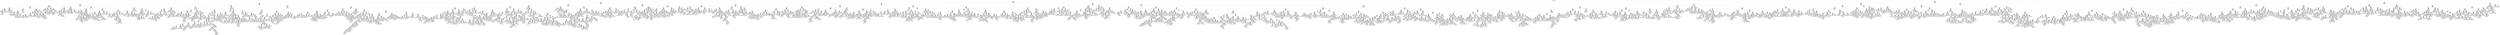 digraph Tree {
node [shape=box] ;
0 [label="X[7] <= 1.7\nmse = 39124059.557\nsamples = 5053\nvalue = 12482.042"] ;
1 [label="X[7] <= 1.1\nmse = 9078748.917\nsamples = 3469\nvalue = 9634.591"] ;
0 -> 1 [labeldistance=2.5, labelangle=45, headlabel="True"] ;
2 [label="X[1] <= 2017.5\nmse = 3075148.281\nsamples = 1562\nvalue = 7875.469"] ;
1 -> 2 ;
3 [label="X[1] <= 2015.5\nmse = 2060278.129\nsamples = 944\nvalue = 6992.492"] ;
2 -> 3 ;
4 [label="X[6] <= 65.85\nmse = 1786072.343\nsamples = 258\nvalue = 5562.818"] ;
3 -> 4 ;
5 [label="X[3] <= 65772.5\nmse = 1446836.613\nsamples = 87\nvalue = 4200.333"] ;
4 -> 5 ;
6 [label="X[6] <= 59.5\nmse = 709430.247\nsamples = 65\nvalue = 4689.754"] ;
5 -> 6 ;
7 [label="X[3] <= 44996.0\nmse = 707633.638\nsamples = 14\nvalue = 5539.929"] ;
6 -> 7 ;
8 [label="X[1] <= 2013.5\nmse = 560823.984\nsamples = 8\nvalue = 6053.625"] ;
7 -> 8 ;
9 [label="X[1] <= 2010.5\nmse = 123076.96\nsamples = 5\nvalue = 5534.2"] ;
8 -> 9 ;
10 [label="mse = 0.0\nsamples = 1\nvalue = 4990.0"] ;
9 -> 10 ;
11 [label="X[1] <= 2012.0\nmse = 61298.188\nsamples = 4\nvalue = 5670.25"] ;
9 -> 11 ;
12 [label="mse = 0.0\nsamples = 1\nvalue = 5995.0"] ;
11 -> 12 ;
13 [label="X[3] <= 34662.5\nmse = 34858.667\nsamples = 3\nvalue = 5562.0"] ;
11 -> 13 ;
14 [label="X[3] <= 31483.0\nmse = 38416.0\nsamples = 2\nvalue = 5494.0"] ;
13 -> 14 ;
15 [label="mse = 0.0\nsamples = 1\nvalue = 5690.0"] ;
14 -> 15 ;
16 [label="mse = 0.0\nsamples = 1\nvalue = 5298.0"] ;
14 -> 16 ;
17 [label="mse = 0.0\nsamples = 1\nvalue = 5698.0"] ;
13 -> 17 ;
18 [label="X[3] <= 26900.5\nmse = 91280.889\nsamples = 3\nvalue = 6919.333"] ;
8 -> 18 ;
19 [label="mse = 0.0\nsamples = 1\nvalue = 6500.0"] ;
18 -> 19 ;
20 [label="X[3] <= 32896.5\nmse = 5041.0\nsamples = 2\nvalue = 7129.0"] ;
18 -> 20 ;
21 [label="mse = 0.0\nsamples = 1\nvalue = 7200.0"] ;
20 -> 21 ;
22 [label="mse = 0.0\nsamples = 1\nvalue = 7058.0"] ;
20 -> 22 ;
23 [label="X[3] <= 58498.0\nmse = 82407.333\nsamples = 6\nvalue = 4855.0"] ;
7 -> 23 ;
24 [label="X[3] <= 54998.0\nmse = 22052.25\nsamples = 2\nvalue = 5146.5"] ;
23 -> 24 ;
25 [label="mse = 0.0\nsamples = 1\nvalue = 5295.0"] ;
24 -> 25 ;
26 [label="mse = 0.0\nsamples = 1\nvalue = 4998.0"] ;
24 -> 26 ;
27 [label="X[3] <= 60595.0\nmse = 48855.688\nsamples = 4\nvalue = 4709.25"] ;
23 -> 27 ;
28 [label="X[3] <= 60010.0\nmse = 0.25\nsamples = 2\nvalue = 4494.5"] ;
27 -> 28 ;
29 [label="mse = 0.0\nsamples = 1\nvalue = 4494.0"] ;
28 -> 29 ;
30 [label="mse = 0.0\nsamples = 1\nvalue = 4495.0"] ;
28 -> 30 ;
31 [label="X[3] <= 63357.5\nmse = 5476.0\nsamples = 2\nvalue = 4924.0"] ;
27 -> 31 ;
32 [label="mse = 0.0\nsamples = 1\nvalue = 4850.0"] ;
31 -> 32 ;
33 [label="mse = 0.0\nsamples = 1\nvalue = 4998.0"] ;
31 -> 33 ;
34 [label="X[1] <= 2012.5\nmse = 457041.724\nsamples = 51\nvalue = 4456.373"] ;
6 -> 34 ;
35 [label="X[3] <= 10792.5\nmse = 458772.778\nsamples = 18\nvalue = 4065.667"] ;
34 -> 35 ;
36 [label="mse = 0.0\nsamples = 1\nvalue = 5995.0"] ;
35 -> 36 ;
37 [label="X[2] <= 2.0\nmse = 253918.969\nsamples = 17\nvalue = 3952.176"] ;
35 -> 37 ;
38 [label="X[1] <= 2010.5\nmse = 183496.862\nsamples = 15\nvalue = 3845.933"] ;
37 -> 38 ;
39 [label="X[3] <= 30615.0\nmse = 147590.0\nsamples = 6\nvalue = 3534.0"] ;
38 -> 39 ;
40 [label="X[3] <= 27761.0\nmse = 756.25\nsamples = 2\nvalue = 4022.5"] ;
39 -> 40 ;
41 [label="mse = 0.0\nsamples = 1\nvalue = 3995.0"] ;
40 -> 41 ;
42 [label="mse = 0.0\nsamples = 1\nvalue = 4050.0"] ;
40 -> 42 ;
43 [label="X[6] <= 62.1\nmse = 42032.688\nsamples = 4\nvalue = 3289.75"] ;
39 -> 43 ;
44 [label="X[1] <= 2009.0\nmse = 9604.0\nsamples = 2\nvalue = 3097.0"] ;
43 -> 44 ;
45 [label="mse = 0.0\nsamples = 1\nvalue = 2999.0"] ;
44 -> 45 ;
46 [label="mse = 0.0\nsamples = 1\nvalue = 3195.0"] ;
44 -> 46 ;
47 [label="X[5] <= 10.0\nmse = 156.25\nsamples = 2\nvalue = 3482.5"] ;
43 -> 47 ;
48 [label="mse = 0.0\nsamples = 1\nvalue = 3495.0"] ;
47 -> 48 ;
49 [label="mse = 0.0\nsamples = 1\nvalue = 3470.0"] ;
47 -> 49 ;
50 [label="X[3] <= 29575.0\nmse = 99320.988\nsamples = 9\nvalue = 4053.889"] ;
38 -> 50 ;
51 [label="X[3] <= 20752.0\nmse = 6806.25\nsamples = 2\nvalue = 4367.5"] ;
50 -> 51 ;
52 [label="mse = 0.0\nsamples = 1\nvalue = 4285.0"] ;
51 -> 52 ;
53 [label="mse = 0.0\nsamples = 1\nvalue = 4450.0"] ;
51 -> 53 ;
54 [label="X[3] <= 35615.5\nmse = 89624.49\nsamples = 7\nvalue = 3964.286"] ;
50 -> 54 ;
55 [label="mse = 0.0\nsamples = 1\nvalue = 3500.0"] ;
54 -> 55 ;
56 [label="X[3] <= 47420.5\nmse = 62647.222\nsamples = 6\nvalue = 4041.667"] ;
54 -> 56 ;
57 [label="X[3] <= 38892.5\nmse = 28888.889\nsamples = 3\nvalue = 4228.333"] ;
56 -> 57 ;
58 [label="mse = 0.0\nsamples = 1\nvalue = 4395.0"] ;
57 -> 58 ;
59 [label="X[3] <= 39813.0\nmse = 22500.0\nsamples = 2\nvalue = 4145.0"] ;
57 -> 59 ;
60 [label="mse = 0.0\nsamples = 1\nvalue = 3995.0"] ;
59 -> 60 ;
61 [label="mse = 0.0\nsamples = 1\nvalue = 4295.0"] ;
59 -> 61 ;
62 [label="X[3] <= 57534.5\nmse = 26716.667\nsamples = 3\nvalue = 3855.0"] ;
56 -> 62 ;
63 [label="X[1] <= 2011.5\nmse = 400.0\nsamples = 2\nvalue = 3970.0"] ;
62 -> 63 ;
64 [label="mse = 0.0\nsamples = 1\nvalue = 3990.0"] ;
63 -> 64 ;
65 [label="mse = 0.0\nsamples = 1\nvalue = 3950.0"] ;
63 -> 65 ;
66 [label="mse = 0.0\nsamples = 1\nvalue = 3625.0"] ;
62 -> 66 ;
67 [label="X[1] <= 2008.5\nmse = 62500.0\nsamples = 2\nvalue = 4749.0"] ;
37 -> 67 ;
68 [label="mse = 0.0\nsamples = 1\nvalue = 4499.0"] ;
67 -> 68 ;
69 [label="mse = 0.0\nsamples = 1\nvalue = 4999.0"] ;
67 -> 69 ;
70 [label="X[5] <= 10.0\nmse = 327416.432\nsamples = 33\nvalue = 4669.485"] ;
34 -> 70 ;
71 [label="X[3] <= 49926.5\nmse = 211743.644\nsamples = 31\nvalue = 4583.968"] ;
70 -> 71 ;
72 [label="X[3] <= 30228.0\nmse = 174897.432\nsamples = 27\nvalue = 4665.444"] ;
71 -> 72 ;
73 [label="X[3] <= 28627.5\nmse = 200976.066\nsamples = 11\nvalue = 4812.455"] ;
72 -> 73 ;
74 [label="X[1] <= 2013.5\nmse = 169074.61\nsamples = 10\nvalue = 4743.7"] ;
73 -> 74 ;
75 [label="X[3] <= 20958.0\nmse = 67467.333\nsamples = 6\nvalue = 4526.0"] ;
74 -> 75 ;
76 [label="X[3] <= 17650.0\nmse = 43364.222\nsamples = 3\nvalue = 4727.333"] ;
75 -> 76 ;
77 [label="mse = 0.0\nsamples = 1\nvalue = 4490.0"] ;
76 -> 77 ;
78 [label="X[3] <= 19560.0\nmse = 22801.0\nsamples = 2\nvalue = 4846.0"] ;
76 -> 78 ;
79 [label="mse = 0.0\nsamples = 1\nvalue = 4997.0"] ;
78 -> 79 ;
80 [label="mse = 0.0\nsamples = 1\nvalue = 4695.0"] ;
78 -> 80 ;
81 [label="X[3] <= 23484.0\nmse = 10500.222\nsamples = 3\nvalue = 4324.667"] ;
75 -> 81 ;
82 [label="mse = 0.0\nsamples = 1\nvalue = 4450.0"] ;
81 -> 82 ;
83 [label="X[3] <= 25253.0\nmse = 3969.0\nsamples = 2\nvalue = 4262.0"] ;
81 -> 83 ;
84 [label="mse = 0.0\nsamples = 1\nvalue = 4199.0"] ;
83 -> 84 ;
85 [label="mse = 0.0\nsamples = 1\nvalue = 4325.0"] ;
83 -> 85 ;
86 [label="X[3] <= 21165.0\nmse = 143760.688\nsamples = 4\nvalue = 5070.25"] ;
74 -> 86 ;
87 [label="X[3] <= 16371.5\nmse = 151321.0\nsamples = 2\nvalue = 4884.0"] ;
86 -> 87 ;
88 [label="mse = 0.0\nsamples = 1\nvalue = 5273.0"] ;
87 -> 88 ;
89 [label="mse = 0.0\nsamples = 1\nvalue = 4495.0"] ;
87 -> 89 ;
90 [label="X[3] <= 25240.5\nmse = 66822.25\nsamples = 2\nvalue = 5256.5"] ;
86 -> 90 ;
91 [label="mse = 0.0\nsamples = 1\nvalue = 5515.0"] ;
90 -> 91 ;
92 [label="mse = 0.0\nsamples = 1\nvalue = 4998.0"] ;
90 -> 92 ;
93 [label="mse = 0.0\nsamples = 1\nvalue = 5500.0"] ;
73 -> 93 ;
94 [label="X[3] <= 37704.5\nmse = 131895.109\nsamples = 16\nvalue = 4564.375"] ;
72 -> 94 ;
95 [label="X[3] <= 36240.0\nmse = 113620.816\nsamples = 7\nvalue = 4313.429"] ;
94 -> 95 ;
96 [label="X[3] <= 32904.5\nmse = 109232.56\nsamples = 5\nvalue = 4420.8"] ;
95 -> 96 ;
97 [label="X[1] <= 2013.5\nmse = 21170.25\nsamples = 2\nvalue = 4144.5"] ;
96 -> 97 ;
98 [label="mse = 0.0\nsamples = 1\nvalue = 3999.0"] ;
97 -> 98 ;
99 [label="mse = 0.0\nsamples = 1\nvalue = 4290.0"] ;
97 -> 99 ;
100 [label="X[3] <= 34645.0\nmse = 83116.667\nsamples = 3\nvalue = 4605.0"] ;
96 -> 100 ;
101 [label="mse = 0.0\nsamples = 1\nvalue = 5000.0"] ;
100 -> 101 ;
102 [label="X[3] <= 35841.0\nmse = 7656.25\nsamples = 2\nvalue = 4407.5"] ;
100 -> 102 ;
103 [label="mse = 0.0\nsamples = 1\nvalue = 4320.0"] ;
102 -> 103 ;
104 [label="mse = 0.0\nsamples = 1\nvalue = 4495.0"] ;
102 -> 104 ;
105 [label="X[3] <= 36656.0\nmse = 23716.0\nsamples = 2\nvalue = 4045.0"] ;
95 -> 105 ;
106 [label="mse = 0.0\nsamples = 1\nvalue = 3891.0"] ;
105 -> 106 ;
107 [label="mse = 0.0\nsamples = 1\nvalue = 4199.0"] ;
105 -> 107 ;
108 [label="X[3] <= 40250.0\nmse = 59033.136\nsamples = 9\nvalue = 4759.556"] ;
94 -> 108 ;
109 [label="X[3] <= 38688.5\nmse = 2284.222\nsamples = 3\nvalue = 4952.333"] ;
108 -> 109 ;
110 [label="mse = 0.0\nsamples = 1\nvalue = 4887.0"] ;
109 -> 110 ;
111 [label="X[1] <= 2013.5\nmse = 225.0\nsamples = 2\nvalue = 4985.0"] ;
109 -> 111 ;
112 [label="mse = 0.0\nsamples = 1\nvalue = 4970.0"] ;
111 -> 112 ;
113 [label="mse = 0.0\nsamples = 1\nvalue = 5000.0"] ;
111 -> 113 ;
114 [label="X[3] <= 48168.5\nmse = 59535.139\nsamples = 6\nvalue = 4663.167"] ;
108 -> 114 ;
115 [label="X[1] <= 2013.5\nmse = 44212.56\nsamples = 5\nvalue = 4595.8"] ;
114 -> 115 ;
116 [label="X[3] <= 44393.5\nmse = 39204.0\nsamples = 2\nvalue = 4797.0"] ;
115 -> 116 ;
117 [label="mse = 0.0\nsamples = 1\nvalue = 4995.0"] ;
116 -> 117 ;
118 [label="mse = 0.0\nsamples = 1\nvalue = 4599.0"] ;
116 -> 118 ;
119 [label="X[3] <= 45203.0\nmse = 2572.222\nsamples = 3\nvalue = 4461.667"] ;
115 -> 119 ;
120 [label="X[3] <= 42250.0\nmse = 6.25\nsamples = 2\nvalue = 4497.5"] ;
119 -> 120 ;
121 [label="mse = 0.0\nsamples = 1\nvalue = 4495.0"] ;
120 -> 121 ;
122 [label="mse = 0.0\nsamples = 1\nvalue = 4500.0"] ;
120 -> 122 ;
123 [label="mse = 0.0\nsamples = 1\nvalue = 4390.0"] ;
119 -> 123 ;
124 [label="mse = 0.0\nsamples = 1\nvalue = 5000.0"] ;
114 -> 124 ;
125 [label="X[1] <= 2013.5\nmse = 113181.5\nsamples = 4\nvalue = 4034.0"] ;
71 -> 125 ;
126 [label="X[3] <= 57156.5\nmse = 20880.25\nsamples = 2\nvalue = 3734.5"] ;
125 -> 126 ;
127 [label="mse = 0.0\nsamples = 1\nvalue = 3590.0"] ;
126 -> 127 ;
128 [label="mse = 0.0\nsamples = 1\nvalue = 3879.0"] ;
126 -> 128 ;
129 [label="X[3] <= 60491.0\nmse = 26082.25\nsamples = 2\nvalue = 4333.5"] ;
125 -> 129 ;
130 [label="mse = 0.0\nsamples = 1\nvalue = 4172.0"] ;
129 -> 130 ;
131 [label="mse = 0.0\nsamples = 1\nvalue = 4495.0"] ;
129 -> 131 ;
132 [label="X[1] <= 2013.5\nmse = 250000.0\nsamples = 2\nvalue = 5995.0"] ;
70 -> 132 ;
133 [label="mse = 0.0\nsamples = 1\nvalue = 5495.0"] ;
132 -> 133 ;
134 [label="mse = 0.0\nsamples = 1\nvalue = 6495.0"] ;
132 -> 134 ;
135 [label="X[1] <= 2008.5\nmse = 826867.944\nsamples = 22\nvalue = 2754.318"] ;
5 -> 135 ;
136 [label="X[1] <= 2006.5\nmse = 278616.109\nsamples = 8\nvalue = 1886.875"] ;
135 -> 136 ;
137 [label="X[5] <= 135.0\nmse = 55338.889\nsamples = 3\nvalue = 1273.333"] ;
136 -> 137 ;
138 [label="X[1] <= 2005.5\nmse = 16256.25\nsamples = 2\nvalue = 1422.5"] ;
137 -> 138 ;
139 [label="mse = 0.0\nsamples = 1\nvalue = 1295.0"] ;
138 -> 139 ;
140 [label="mse = 0.0\nsamples = 1\nvalue = 1550.0"] ;
138 -> 140 ;
141 [label="mse = 0.0\nsamples = 1\nvalue = 975.0"] ;
137 -> 141 ;
142 [label="X[3] <= 109106.5\nmse = 51206.4\nsamples = 5\nvalue = 2255.0"] ;
136 -> 142 ;
143 [label="X[3] <= 67746.0\nmse = 42228.0\nsamples = 4\nvalue = 2321.0"] ;
142 -> 143 ;
144 [label="mse = 0.0\nsamples = 1\nvalue = 2499.0"] ;
143 -> 144 ;
145 [label="X[1] <= 2007.5\nmse = 42222.222\nsamples = 3\nvalue = 2261.667"] ;
143 -> 145 ;
146 [label="X[3] <= 72696.0\nmse = 22500.0\nsamples = 2\nvalue = 2145.0"] ;
145 -> 146 ;
147 [label="mse = 0.0\nsamples = 1\nvalue = 2295.0"] ;
146 -> 147 ;
148 [label="mse = 0.0\nsamples = 1\nvalue = 1995.0"] ;
146 -> 148 ;
149 [label="mse = 0.0\nsamples = 1\nvalue = 2495.0"] ;
145 -> 149 ;
150 [label="mse = 0.0\nsamples = 1\nvalue = 1991.0"] ;
142 -> 150 ;
151 [label="X[1] <= 2012.5\nmse = 464478.429\nsamples = 14\nvalue = 3250.0"] ;
135 -> 151 ;
152 [label="X[6] <= 58.4\nmse = 253587.69\nsamples = 10\nvalue = 3023.1"] ;
151 -> 152 ;
153 [label="mse = 0.0\nsamples = 1\nvalue = 3695.0"] ;
152 -> 153 ;
154 [label="X[3] <= 77700.0\nmse = 226029.58\nsamples = 9\nvalue = 2948.444"] ;
152 -> 154 ;
155 [label="X[1] <= 2010.5\nmse = 45000.16\nsamples = 5\nvalue = 2674.8"] ;
154 -> 155 ;
156 [label="X[3] <= 69500.0\nmse = 14658.0\nsamples = 3\nvalue = 2828.0"] ;
155 -> 156 ;
157 [label="mse = 0.0\nsamples = 1\nvalue = 2990.0"] ;
156 -> 157 ;
158 [label="X[5] <= 10.0\nmse = 2304.0\nsamples = 2\nvalue = 2747.0"] ;
156 -> 158 ;
159 [label="mse = 0.0\nsamples = 1\nvalue = 2699.0"] ;
158 -> 159 ;
160 [label="mse = 0.0\nsamples = 1\nvalue = 2795.0"] ;
158 -> 160 ;
161 [label="X[1] <= 2011.5\nmse = 2500.0\nsamples = 2\nvalue = 2445.0"] ;
155 -> 161 ;
162 [label="mse = 0.0\nsamples = 1\nvalue = 2395.0"] ;
161 -> 162 ;
163 [label="mse = 0.0\nsamples = 1\nvalue = 2495.0"] ;
161 -> 163 ;
164 [label="X[3] <= 80778.0\nmse = 241712.75\nsamples = 4\nvalue = 3290.5"] ;
154 -> 164 ;
165 [label="mse = 0.0\nsamples = 1\nvalue = 3985.0"] ;
164 -> 165 ;
166 [label="X[3] <= 85404.5\nmse = 107914.667\nsamples = 3\nvalue = 3059.0"] ;
164 -> 166 ;
167 [label="X[3] <= 83196.0\nmse = 21904.0\nsamples = 2\nvalue = 2843.0"] ;
166 -> 167 ;
168 [label="mse = 0.0\nsamples = 1\nvalue = 2695.0"] ;
167 -> 168 ;
169 [label="mse = 0.0\nsamples = 1\nvalue = 2991.0"] ;
167 -> 169 ;
170 [label="mse = 0.0\nsamples = 1\nvalue = 3491.0"] ;
166 -> 170 ;
171 [label="X[3] <= 70143.0\nmse = 541223.688\nsamples = 4\nvalue = 3817.25"] ;
151 -> 171 ;
172 [label="mse = 0.0\nsamples = 1\nvalue = 2991.0"] ;
171 -> 172 ;
173 [label="X[3] <= 83493.0\nmse = 418214.222\nsamples = 3\nvalue = 4092.667"] ;
171 -> 173 ;
174 [label="X[5] <= 15.0\nmse = 2601.0\nsamples = 2\nvalue = 4549.0"] ;
173 -> 174 ;
175 [label="mse = 0.0\nsamples = 1\nvalue = 4600.0"] ;
174 -> 175 ;
176 [label="mse = 0.0\nsamples = 1\nvalue = 4498.0"] ;
174 -> 176 ;
177 [label="mse = 0.0\nsamples = 1\nvalue = 3180.0"] ;
173 -> 177 ;
178 [label="X[6] <= 68.0\nmse = 533682.327\nsamples = 171\nvalue = 6256.012"] ;
4 -> 178 ;
179 [label="X[0] <= 9.5\nmse = 414589.278\nsamples = 27\nvalue = 7254.407"] ;
178 -> 179 ;
180 [label="X[3] <= 8617.0\nmse = 329393.129\nsamples = 15\nvalue = 7578.733"] ;
179 -> 180 ;
181 [label="mse = 0.0\nsamples = 1\nvalue = 8995.0"] ;
180 -> 181 ;
182 [label="X[1] <= 2014.5\nmse = 199415.245\nsamples = 14\nvalue = 7477.571"] ;
180 -> 182 ;
183 [label="X[3] <= 42557.5\nmse = 7917.688\nsamples = 4\nvalue = 7005.25"] ;
182 -> 183 ;
184 [label="X[3] <= 25250.0\nmse = 2486.889\nsamples = 3\nvalue = 6960.333"] ;
183 -> 184 ;
185 [label="mse = 0.0\nsamples = 1\nvalue = 6890.0"] ;
184 -> 185 ;
186 [label="X[3] <= 33506.0\nmse = 20.25\nsamples = 2\nvalue = 6995.5"] ;
184 -> 186 ;
187 [label="mse = 0.0\nsamples = 1\nvalue = 6991.0"] ;
186 -> 187 ;
188 [label="mse = 0.0\nsamples = 1\nvalue = 7000.0"] ;
186 -> 188 ;
189 [label="mse = 0.0\nsamples = 1\nvalue = 7140.0"] ;
183 -> 189 ;
190 [label="X[3] <= 36782.0\nmse = 151085.25\nsamples = 10\nvalue = 7666.5"] ;
182 -> 190 ;
191 [label="X[3] <= 27800.0\nmse = 97612.5\nsamples = 8\nvalue = 7797.5"] ;
190 -> 191 ;
192 [label="X[3] <= 25301.0\nmse = 118005.556\nsamples = 6\nvalue = 7743.333"] ;
191 -> 192 ;
193 [label="X[3] <= 16979.5\nmse = 69446.0\nsamples = 5\nvalue = 7853.0"] ;
192 -> 193 ;
194 [label="X[3] <= 13722.0\nmse = 62500.0\nsamples = 2\nvalue = 7745.0"] ;
193 -> 194 ;
195 [label="mse = 0.0\nsamples = 1\nvalue = 7995.0"] ;
194 -> 195 ;
196 [label="mse = 0.0\nsamples = 1\nvalue = 7495.0"] ;
194 -> 196 ;
197 [label="X[3] <= 19307.5\nmse = 61116.667\nsamples = 3\nvalue = 7925.0"] ;
193 -> 197 ;
198 [label="mse = 0.0\nsamples = 1\nvalue = 8190.0"] ;
197 -> 198 ;
199 [label="X[4] <= 2.5\nmse = 39006.25\nsamples = 2\nvalue = 7792.5"] ;
197 -> 199 ;
200 [label="mse = 0.0\nsamples = 1\nvalue = 7990.0"] ;
199 -> 200 ;
201 [label="mse = 0.0\nsamples = 1\nvalue = 7595.0"] ;
199 -> 201 ;
202 [label="mse = 0.0\nsamples = 1\nvalue = 7195.0"] ;
192 -> 202 ;
203 [label="X[3] <= 30800.0\nmse = 1225.0\nsamples = 2\nvalue = 7960.0"] ;
191 -> 203 ;
204 [label="mse = 0.0\nsamples = 1\nvalue = 7925.0"] ;
203 -> 204 ;
205 [label="mse = 0.0\nsamples = 1\nvalue = 7995.0"] ;
203 -> 205 ;
206 [label="X[3] <= 42782.0\nmse = 21756.25\nsamples = 2\nvalue = 7142.5"] ;
190 -> 206 ;
207 [label="mse = 0.0\nsamples = 1\nvalue = 7290.0"] ;
206 -> 207 ;
208 [label="mse = 0.0\nsamples = 1\nvalue = 6995.0"] ;
206 -> 208 ;
209 [label="X[3] <= 21531.5\nmse = 225245.167\nsamples = 12\nvalue = 6849.0"] ;
179 -> 209 ;
210 [label="X[3] <= 20256.5\nmse = 9070.222\nsamples = 3\nvalue = 7360.333"] ;
209 -> 210 ;
211 [label="X[3] <= 18480.5\nmse = 4.0\nsamples = 2\nvalue = 7293.0"] ;
210 -> 211 ;
212 [label="mse = 0.0\nsamples = 1\nvalue = 7295.0"] ;
211 -> 212 ;
213 [label="mse = 0.0\nsamples = 1\nvalue = 7291.0"] ;
211 -> 213 ;
214 [label="mse = 0.0\nsamples = 1\nvalue = 7495.0"] ;
210 -> 214 ;
215 [label="X[3] <= 31007.5\nmse = 181098.247\nsamples = 9\nvalue = 6678.556"] ;
209 -> 215 ;
216 [label="X[3] <= 26142.0\nmse = 210555.222\nsamples = 6\nvalue = 6537.333"] ;
215 -> 216 ;
217 [label="X[3] <= 24411.0\nmse = 197888.667\nsamples = 3\nvalue = 6779.0"] ;
216 -> 217 ;
218 [label="X[1] <= 2014.5\nmse = 15006.25\nsamples = 2\nvalue = 6472.5"] ;
217 -> 218 ;
219 [label="mse = 0.0\nsamples = 1\nvalue = 6595.0"] ;
218 -> 219 ;
220 [label="mse = 0.0\nsamples = 1\nvalue = 6350.0"] ;
218 -> 220 ;
221 [label="mse = 0.0\nsamples = 1\nvalue = 7392.0"] ;
217 -> 221 ;
222 [label="X[3] <= 28955.5\nmse = 106416.222\nsamples = 3\nvalue = 6295.667"] ;
216 -> 222 ;
223 [label="X[3] <= 28024.0\nmse = 38220.25\nsamples = 2\nvalue = 6094.5"] ;
222 -> 223 ;
224 [label="mse = 0.0\nsamples = 1\nvalue = 5899.0"] ;
223 -> 224 ;
225 [label="mse = 0.0\nsamples = 1\nvalue = 6290.0"] ;
223 -> 225 ;
226 [label="mse = 0.0\nsamples = 1\nvalue = 6698.0"] ;
222 -> 226 ;
227 [label="X[3] <= 34147.0\nmse = 2522.0\nsamples = 3\nvalue = 6961.0"] ;
215 -> 227 ;
228 [label="X[3] <= 33215.0\nmse = 2756.25\nsamples = 2\nvalue = 6942.5"] ;
227 -> 228 ;
229 [label="mse = 0.0\nsamples = 1\nvalue = 6995.0"] ;
228 -> 229 ;
230 [label="mse = 0.0\nsamples = 1\nvalue = 6890.0"] ;
228 -> 230 ;
231 [label="mse = 0.0\nsamples = 1\nvalue = 6998.0"] ;
227 -> 231 ;
232 [label="X[3] <= 43394.0\nmse = 334069.861\nsamples = 144\nvalue = 6068.812"] ;
178 -> 232 ;
233 [label="X[3] <= 24873.0\nmse = 262854.119\nsamples = 120\nvalue = 6178.675"] ;
232 -> 233 ;
234 [label="X[3] <= 15874.0\nmse = 166718.151\nsamples = 45\nvalue = 6378.267"] ;
233 -> 234 ;
235 [label="X[3] <= 11143.0\nmse = 129774.29\nsamples = 10\nvalue = 6629.9"] ;
234 -> 235 ;
236 [label="X[3] <= 8993.0\nmse = 177524.667\nsamples = 3\nvalue = 6862.0"] ;
235 -> 236 ;
237 [label="mse = 0.0\nsamples = 1\nvalue = 6291.0"] ;
236 -> 237 ;
238 [label="X[3] <= 10067.0\nmse = 21756.25\nsamples = 2\nvalue = 7147.5"] ;
236 -> 238 ;
239 [label="mse = 0.0\nsamples = 1\nvalue = 7000.0"] ;
238 -> 239 ;
240 [label="mse = 0.0\nsamples = 1\nvalue = 7295.0"] ;
238 -> 240 ;
241 [label="X[3] <= 11876.0\nmse = 76327.959\nsamples = 7\nvalue = 6530.429"] ;
235 -> 241 ;
242 [label="X[3] <= 11626.5\nmse = 61504.0\nsamples = 2\nvalue = 6247.0"] ;
241 -> 242 ;
243 [label="mse = 0.0\nsamples = 1\nvalue = 6495.0"] ;
242 -> 243 ;
244 [label="mse = 0.0\nsamples = 1\nvalue = 5999.0"] ;
242 -> 244 ;
245 [label="X[3] <= 12935.0\nmse = 37271.76\nsamples = 5\nvalue = 6643.8"] ;
241 -> 245 ;
246 [label="mse = 0.0\nsamples = 1\nvalue = 6995.0"] ;
245 -> 246 ;
247 [label="X[1] <= 2014.5\nmse = 8045.5\nsamples = 4\nvalue = 6556.0"] ;
245 -> 247 ;
248 [label="mse = 0.0\nsamples = 1\nvalue = 6680.0"] ;
247 -> 248 ;
249 [label="X[3] <= 14744.5\nmse = 3893.556\nsamples = 3\nvalue = 6514.667"] ;
247 -> 249 ;
250 [label="X[3] <= 14020.0\nmse = 506.25\nsamples = 2\nvalue = 6472.5"] ;
249 -> 250 ;
251 [label="mse = 0.0\nsamples = 1\nvalue = 6450.0"] ;
250 -> 251 ;
252 [label="mse = 0.0\nsamples = 1\nvalue = 6495.0"] ;
250 -> 252 ;
253 [label="mse = 0.0\nsamples = 1\nvalue = 6599.0"] ;
249 -> 253 ;
254 [label="X[3] <= 24593.5\nmse = 154013.376\nsamples = 35\nvalue = 6306.371"] ;
234 -> 254 ;
255 [label="X[3] <= 16649.0\nmse = 134364.963\nsamples = 34\nvalue = 6280.088"] ;
254 -> 255 ;
256 [label="mse = 0.0\nsamples = 1\nvalue = 5499.0"] ;
255 -> 256 ;
257 [label="X[3] <= 17537.5\nmse = 119388.547\nsamples = 33\nvalue = 6303.758"] ;
255 -> 257 ;
258 [label="X[3] <= 17106.0\nmse = 1528.222\nsamples = 3\nvalue = 6736.333"] ;
257 -> 258 ;
259 [label="mse = 0.0\nsamples = 1\nvalue = 6790.0"] ;
258 -> 259 ;
260 [label="X[3] <= 17365.0\nmse = 132.25\nsamples = 2\nvalue = 6709.5"] ;
258 -> 260 ;
261 [label="mse = 0.0\nsamples = 1\nvalue = 6721.0"] ;
260 -> 261 ;
262 [label="mse = 0.0\nsamples = 1\nvalue = 6698.0"] ;
260 -> 262 ;
263 [label="X[3] <= 22595.5\nmse = 110591.183\nsamples = 30\nvalue = 6260.5"] ;
257 -> 263 ;
264 [label="X[3] <= 21686.5\nmse = 106240.227\nsamples = 20\nvalue = 6317.85"] ;
263 -> 264 ;
265 [label="X[3] <= 19146.5\nmse = 85230.372\nsamples = 14\nvalue = 6203.643"] ;
264 -> 265 ;
266 [label="X[3] <= 18840.5\nmse = 190663.688\nsamples = 4\nvalue = 6353.75"] ;
265 -> 266 ;
267 [label="X[3] <= 18329.5\nmse = 71462.0\nsamples = 3\nvalue = 6140.0"] ;
266 -> 267 ;
268 [label="X[1] <= 2014.5\nmse = 5625.0\nsamples = 2\nvalue = 6324.0"] ;
267 -> 268 ;
269 [label="mse = 0.0\nsamples = 1\nvalue = 6399.0"] ;
268 -> 269 ;
270 [label="mse = 0.0\nsamples = 1\nvalue = 6249.0"] ;
268 -> 270 ;
271 [label="mse = 0.0\nsamples = 1\nvalue = 5772.0"] ;
267 -> 271 ;
272 [label="mse = 0.0\nsamples = 1\nvalue = 6995.0"] ;
266 -> 272 ;
273 [label="X[3] <= 20202.5\nmse = 30439.04\nsamples = 10\nvalue = 6143.6"] ;
265 -> 273 ;
274 [label="X[1] <= 2014.5\nmse = 14721.84\nsamples = 5\nvalue = 6055.4"] ;
273 -> 274 ;
275 [label="mse = 0.0\nsamples = 1\nvalue = 6298.0"] ;
274 -> 275 ;
276 [label="X[3] <= 19466.5\nmse = 10.188\nsamples = 4\nvalue = 5994.75"] ;
274 -> 276 ;
277 [label="mse = 0.0\nsamples = 1\nvalue = 5999.0"] ;
276 -> 277 ;
278 [label="X[3] <= 19779.0\nmse = 5.556\nsamples = 3\nvalue = 5993.333"] ;
276 -> 278 ;
279 [label="mse = 0.0\nsamples = 1\nvalue = 5995.0"] ;
278 -> 279 ;
280 [label="X[3] <= 20023.0\nmse = 6.25\nsamples = 2\nvalue = 5992.5"] ;
278 -> 280 ;
281 [label="mse = 0.0\nsamples = 1\nvalue = 5990.0"] ;
280 -> 281 ;
282 [label="mse = 0.0\nsamples = 1\nvalue = 5995.0"] ;
280 -> 282 ;
283 [label="X[1] <= 2014.5\nmse = 30597.76\nsamples = 5\nvalue = 6231.8"] ;
273 -> 283 ;
284 [label="X[3] <= 21052.5\nmse = 2025.0\nsamples = 2\nvalue = 6045.0"] ;
283 -> 284 ;
285 [label="mse = 0.0\nsamples = 1\nvalue = 6090.0"] ;
284 -> 285 ;
286 [label="mse = 0.0\nsamples = 1\nvalue = 6000.0"] ;
284 -> 286 ;
287 [label="X[3] <= 21149.5\nmse = 10874.889\nsamples = 3\nvalue = 6356.333"] ;
283 -> 287 ;
288 [label="X[3] <= 20626.5\nmse = 1260.25\nsamples = 2\nvalue = 6285.5"] ;
287 -> 288 ;
289 [label="mse = 0.0\nsamples = 1\nvalue = 6321.0"] ;
288 -> 289 ;
290 [label="mse = 0.0\nsamples = 1\nvalue = 6250.0"] ;
288 -> 290 ;
291 [label="mse = 0.0\nsamples = 1\nvalue = 6498.0"] ;
287 -> 291 ;
292 [label="X[3] <= 22007.0\nmse = 53815.556\nsamples = 6\nvalue = 6584.333"] ;
264 -> 292 ;
293 [label="X[3] <= 21937.5\nmse = 40200.25\nsamples = 2\nvalue = 6788.5"] ;
292 -> 293 ;
294 [label="mse = 0.0\nsamples = 1\nvalue = 6588.0"] ;
293 -> 294 ;
295 [label="mse = 0.0\nsamples = 1\nvalue = 6989.0"] ;
293 -> 295 ;
296 [label="X[3] <= 22342.5\nmse = 29360.188\nsamples = 4\nvalue = 6482.25"] ;
292 -> 296 ;
297 [label="X[1] <= 2014.5\nmse = 225.0\nsamples = 2\nvalue = 6315.0"] ;
296 -> 297 ;
298 [label="mse = 0.0\nsamples = 1\nvalue = 6300.0"] ;
297 -> 298 ;
299 [label="mse = 0.0\nsamples = 1\nvalue = 6330.0"] ;
297 -> 299 ;
300 [label="X[3] <= 22435.0\nmse = 2550.25\nsamples = 2\nvalue = 6649.5"] ;
296 -> 300 ;
301 [label="mse = 0.0\nsamples = 1\nvalue = 6599.0"] ;
300 -> 301 ;
302 [label="mse = 0.0\nsamples = 1\nvalue = 6700.0"] ;
300 -> 302 ;
303 [label="X[3] <= 24399.0\nmse = 99558.96\nsamples = 10\nvalue = 6145.8"] ;
263 -> 303 ;
304 [label="X[3] <= 22827.5\nmse = 34143.688\nsamples = 8\nvalue = 6063.75"] ;
303 -> 304 ;
305 [label="mse = 0.0\nsamples = 1\nvalue = 5725.0"] ;
304 -> 305 ;
306 [label="X[1] <= 2014.5\nmse = 20286.408\nsamples = 7\nvalue = 6112.143"] ;
304 -> 306 ;
307 [label="X[3] <= 23749.0\nmse = 25.0\nsamples = 2\nvalue = 5990.0"] ;
306 -> 307 ;
308 [label="mse = 0.0\nsamples = 1\nvalue = 5995.0"] ;
307 -> 308 ;
309 [label="mse = 0.0\nsamples = 1\nvalue = 5985.0"] ;
307 -> 309 ;
310 [label="X[3] <= 23560.0\nmse = 20036.4\nsamples = 5\nvalue = 6161.0"] ;
306 -> 310 ;
311 [label="X[3] <= 23173.5\nmse = 8190.25\nsamples = 2\nvalue = 6289.5"] ;
310 -> 311 ;
312 [label="mse = 0.0\nsamples = 1\nvalue = 6199.0"] ;
311 -> 312 ;
313 [label="mse = 0.0\nsamples = 1\nvalue = 6380.0"] ;
311 -> 313 ;
314 [label="X[3] <= 24029.5\nmse = 9586.889\nsamples = 3\nvalue = 6075.333"] ;
310 -> 314 ;
315 [label="mse = 0.0\nsamples = 1\nvalue = 5945.0"] ;
314 -> 315 ;
316 [label="X[3] <= 24310.5\nmse = 1640.25\nsamples = 2\nvalue = 6140.5"] ;
314 -> 316 ;
317 [label="mse = 0.0\nsamples = 1\nvalue = 6181.0"] ;
316 -> 317 ;
318 [label="mse = 0.0\nsamples = 1\nvalue = 6100.0"] ;
316 -> 318 ;
319 [label="X[3] <= 24524.5\nmse = 226576.0\nsamples = 2\nvalue = 6474.0"] ;
303 -> 319 ;
320 [label="mse = 0.0\nsamples = 1\nvalue = 6950.0"] ;
319 -> 320 ;
321 [label="mse = 0.0\nsamples = 1\nvalue = 5998.0"] ;
319 -> 321 ;
322 [label="mse = 0.0\nsamples = 1\nvalue = 7200.0"] ;
254 -> 322 ;
323 [label="X[1] <= 2014.5\nmse = 282292.34\nsamples = 75\nvalue = 6058.92"] ;
233 -> 323 ;
324 [label="X[3] <= 36036.5\nmse = 158766.167\nsamples = 26\nvalue = 5938.577"] ;
323 -> 324 ;
325 [label="X[3] <= 27217.5\nmse = 173469.075\nsamples = 19\nvalue = 6011.632"] ;
324 -> 325 ;
326 [label="X[3] <= 26213.0\nmse = 50133.25\nsamples = 4\nvalue = 6219.5"] ;
325 -> 326 ;
327 [label="X[3] <= 25347.5\nmse = 1.0\nsamples = 2\nvalue = 5999.0"] ;
326 -> 327 ;
328 [label="mse = 0.0\nsamples = 1\nvalue = 5998.0"] ;
327 -> 328 ;
329 [label="mse = 0.0\nsamples = 1\nvalue = 6000.0"] ;
327 -> 329 ;
330 [label="X[3] <= 26862.0\nmse = 3025.0\nsamples = 2\nvalue = 6440.0"] ;
326 -> 330 ;
331 [label="mse = 0.0\nsamples = 1\nvalue = 6495.0"] ;
330 -> 331 ;
332 [label="mse = 0.0\nsamples = 1\nvalue = 6385.0"] ;
330 -> 332 ;
333 [label="X[3] <= 33855.0\nmse = 191763.493\nsamples = 15\nvalue = 5956.2"] ;
325 -> 333 ;
334 [label="X[3] <= 27629.5\nmse = 204428.639\nsamples = 12\nvalue = 5884.833"] ;
333 -> 334 ;
335 [label="mse = 0.0\nsamples = 1\nvalue = 5500.0"] ;
334 -> 335 ;
336 [label="X[3] <= 28844.0\nmse = 208325.785\nsamples = 11\nvalue = 5919.818"] ;
334 -> 336 ;
337 [label="X[3] <= 28083.5\nmse = 172238.889\nsamples = 3\nvalue = 6161.667"] ;
336 -> 337 ;
338 [label="X[3] <= 27854.5\nmse = 41006.25\nsamples = 2\nvalue = 5892.5"] ;
337 -> 338 ;
339 [label="mse = 0.0\nsamples = 1\nvalue = 6095.0"] ;
338 -> 339 ;
340 [label="mse = 0.0\nsamples = 1\nvalue = 5690.0"] ;
338 -> 340 ;
341 [label="mse = 0.0\nsamples = 1\nvalue = 6700.0"] ;
337 -> 341 ;
342 [label="X[3] <= 30203.5\nmse = 191699.109\nsamples = 8\nvalue = 5829.125"] ;
336 -> 342 ;
343 [label="X[3] <= 29770.0\nmse = 78400.0\nsamples = 2\nvalue = 5510.0"] ;
342 -> 343 ;
344 [label="mse = 0.0\nsamples = 1\nvalue = 5790.0"] ;
343 -> 344 ;
345 [label="mse = 0.0\nsamples = 1\nvalue = 5230.0"] ;
343 -> 345 ;
346 [label="X[3] <= 30850.5\nmse = 184202.917\nsamples = 6\nvalue = 5935.5"] ;
342 -> 346 ;
347 [label="mse = 0.0\nsamples = 1\nvalue = 6795.0"] ;
346 -> 347 ;
348 [label="X[3] <= 32500.0\nmse = 43745.84\nsamples = 5\nvalue = 5763.6"] ;
346 -> 348 ;
349 [label="X[3] <= 31647.0\nmse = 12638.889\nsamples = 3\nvalue = 5608.333"] ;
348 -> 349 ;
350 [label="mse = 3906.25\nsamples = 2\nvalue = 5537.5"] ;
349 -> 350 ;
351 [label="mse = 0.0\nsamples = 1\nvalue = 5750.0"] ;
349 -> 351 ;
352 [label="X[3] <= 33077.0\nmse = 2.25\nsamples = 2\nvalue = 5996.5"] ;
348 -> 352 ;
353 [label="mse = 0.0\nsamples = 1\nvalue = 5995.0"] ;
352 -> 353 ;
354 [label="mse = 0.0\nsamples = 1\nvalue = 5998.0"] ;
352 -> 354 ;
355 [label="X[3] <= 35504.5\nmse = 39238.889\nsamples = 3\nvalue = 6241.667"] ;
333 -> 355 ;
356 [label="X[3] <= 34906.0\nmse = 13225.0\nsamples = 2\nvalue = 6365.0"] ;
355 -> 356 ;
357 [label="mse = 0.0\nsamples = 1\nvalue = 6480.0"] ;
356 -> 357 ;
358 [label="mse = 0.0\nsamples = 1\nvalue = 6250.0"] ;
356 -> 358 ;
359 [label="mse = 0.0\nsamples = 1\nvalue = 5995.0"] ;
355 -> 359 ;
360 [label="X[3] <= 37864.0\nmse = 65052.776\nsamples = 7\nvalue = 5740.286"] ;
324 -> 360 ;
361 [label="X[3] <= 36875.0\nmse = 1840.889\nsamples = 3\nvalue = 5529.333"] ;
360 -> 361 ;
362 [label="mse = 0.0\nsamples = 1\nvalue = 5498.0"] ;
361 -> 362 ;
363 [label="X[3] <= 37593.0\nmse = 2025.0\nsamples = 2\nvalue = 5545.0"] ;
361 -> 363 ;
364 [label="mse = 0.0\nsamples = 1\nvalue = 5590.0"] ;
363 -> 364 ;
365 [label="mse = 0.0\nsamples = 1\nvalue = 5500.0"] ;
363 -> 365 ;
366 [label="X[3] <= 39050.0\nmse = 54054.25\nsamples = 4\nvalue = 5898.5"] ;
360 -> 366 ;
367 [label="X[3] <= 38178.5\nmse = 61504.0\nsamples = 2\nvalue = 6047.0"] ;
366 -> 367 ;
368 [label="mse = 0.0\nsamples = 1\nvalue = 5799.0"] ;
367 -> 368 ;
369 [label="mse = 0.0\nsamples = 1\nvalue = 6295.0"] ;
367 -> 369 ;
370 [label="X[3] <= 40357.5\nmse = 2500.0\nsamples = 2\nvalue = 5750.0"] ;
366 -> 370 ;
371 [label="mse = 0.0\nsamples = 1\nvalue = 5800.0"] ;
370 -> 371 ;
372 [label="mse = 0.0\nsamples = 1\nvalue = 5700.0"] ;
370 -> 372 ;
373 [label="X[3] <= 34147.5\nmse = 336074.746\nsamples = 49\nvalue = 6122.776"] ;
323 -> 373 ;
374 [label="X[3] <= 33354.5\nmse = 317178.042\nsamples = 25\nvalue = 6223.28"] ;
373 -> 374 ;
375 [label="X[3] <= 33049.5\nmse = 314441.156\nsamples = 21\nvalue = 6127.286"] ;
374 -> 375 ;
376 [label="X[3] <= 27342.0\nmse = 308973.075\nsamples = 19\nvalue = 6187.632"] ;
375 -> 376 ;
377 [label="X[3] <= 25844.0\nmse = 15331.44\nsamples = 5\nvalue = 5845.6"] ;
376 -> 377 ;
378 [label="X[3] <= 25420.0\nmse = 2352.25\nsamples = 2\nvalue = 5746.5"] ;
377 -> 378 ;
379 [label="mse = 0.0\nsamples = 1\nvalue = 5698.0"] ;
378 -> 379 ;
380 [label="mse = 0.0\nsamples = 1\nvalue = 5795.0"] ;
378 -> 380 ;
381 [label="X[3] <= 26976.0\nmse = 13072.222\nsamples = 3\nvalue = 5911.667"] ;
377 -> 381 ;
382 [label="X[3] <= 26484.0\nmse = 14400.0\nsamples = 2\nvalue = 5870.0"] ;
381 -> 382 ;
383 [label="mse = 0.0\nsamples = 1\nvalue = 5990.0"] ;
382 -> 383 ;
384 [label="mse = 0.0\nsamples = 1\nvalue = 5750.0"] ;
382 -> 384 ;
385 [label="mse = 0.0\nsamples = 1\nvalue = 5995.0"] ;
381 -> 385 ;
386 [label="X[3] <= 28193.0\nmse = 357142.883\nsamples = 14\nvalue = 6309.786"] ;
376 -> 386 ;
387 [label="X[3] <= 27777.5\nmse = 363006.25\nsamples = 2\nvalue = 6892.5"] ;
386 -> 387 ;
388 [label="mse = 0.0\nsamples = 1\nvalue = 6290.0"] ;
387 -> 388 ;
389 [label="mse = 0.0\nsamples = 1\nvalue = 7495.0"] ;
387 -> 389 ;
390 [label="X[3] <= 32808.0\nmse = 290140.889\nsamples = 12\nvalue = 6212.667"] ;
386 -> 390 ;
391 [label="X[3] <= 29544.5\nmse = 255196.331\nsamples = 11\nvalue = 6141.182"] ;
390 -> 391 ;
392 [label="X[3] <= 28705.5\nmse = 166392.0\nsamples = 4\nvalue = 6410.0"] ;
391 -> 392 ;
393 [label="mse = 0.0\nsamples = 1\nvalue = 5850.0"] ;
392 -> 393 ;
394 [label="X[3] <= 28890.0\nmse = 82478.222\nsamples = 3\nvalue = 6596.667"] ;
392 -> 394 ;
395 [label="mse = 0.0\nsamples = 1\nvalue = 6998.0"] ;
394 -> 395 ;
396 [label="X[3] <= 29061.0\nmse = 2916.0\nsamples = 2\nvalue = 6396.0"] ;
394 -> 396 ;
397 [label="mse = 0.0\nsamples = 1\nvalue = 6450.0"] ;
396 -> 397 ;
398 [label="mse = 0.0\nsamples = 1\nvalue = 6342.0"] ;
396 -> 398 ;
399 [label="X[3] <= 30361.0\nmse = 241052.245\nsamples = 7\nvalue = 5987.571"] ;
391 -> 399 ;
400 [label="mse = 0.0\nsamples = 1\nvalue = 5199.0"] ;
399 -> 400 ;
401 [label="X[3] <= 31212.5\nmse = 160313.333\nsamples = 6\nvalue = 6119.0"] ;
399 -> 401 ;
402 [label="mse = 0.0\nsamples = 1\nvalue = 6790.0"] ;
401 -> 402 ;
403 [label="X[3] <= 32424.5\nmse = 84318.16\nsamples = 5\nvalue = 5984.8"] ;
401 -> 403 ;
404 [label="X[3] <= 31850.0\nmse = 51525.5\nsamples = 4\nvalue = 5881.0"] ;
403 -> 404 ;
405 [label="X[3] <= 31700.0\nmse = 506.25\nsamples = 2\nvalue = 6017.5"] ;
404 -> 405 ;
406 [label="mse = 0.0\nsamples = 1\nvalue = 6040.0"] ;
405 -> 406 ;
407 [label="mse = 0.0\nsamples = 1\nvalue = 5995.0"] ;
405 -> 407 ;
408 [label="X[3] <= 31977.0\nmse = 65280.25\nsamples = 2\nvalue = 5744.5"] ;
404 -> 408 ;
409 [label="mse = 0.0\nsamples = 1\nvalue = 5489.0"] ;
408 -> 409 ;
410 [label="mse = 0.0\nsamples = 1\nvalue = 6000.0"] ;
408 -> 410 ;
411 [label="mse = 0.0\nsamples = 1\nvalue = 6400.0"] ;
403 -> 411 ;
412 [label="mse = 0.0\nsamples = 1\nvalue = 6999.0"] ;
390 -> 412 ;
413 [label="X[3] <= 33296.0\nmse = 3136.0\nsamples = 2\nvalue = 5554.0"] ;
375 -> 413 ;
414 [label="mse = 0.0\nsamples = 1\nvalue = 5498.0"] ;
413 -> 414 ;
415 [label="mse = 0.0\nsamples = 1\nvalue = 5610.0"] ;
413 -> 415 ;
416 [label="X[3] <= 33906.5\nmse = 29182.688\nsamples = 4\nvalue = 6727.25"] ;
374 -> 416 ;
417 [label="X[3] <= 33623.5\nmse = 12544.0\nsamples = 2\nvalue = 6862.0"] ;
416 -> 417 ;
418 [label="mse = 0.0\nsamples = 1\nvalue = 6750.0"] ;
417 -> 418 ;
419 [label="mse = 0.0\nsamples = 1\nvalue = 6974.0"] ;
417 -> 419 ;
420 [label="X[3] <= 34022.0\nmse = 9506.25\nsamples = 2\nvalue = 6592.5"] ;
416 -> 420 ;
421 [label="mse = 0.0\nsamples = 1\nvalue = 6495.0"] ;
420 -> 421 ;
422 [label="mse = 0.0\nsamples = 1\nvalue = 6690.0"] ;
420 -> 422 ;
423 [label="X[3] <= 35960.0\nmse = 334276.326\nsamples = 24\nvalue = 6018.083"] ;
373 -> 423 ;
424 [label="X[3] <= 34539.0\nmse = 289908.64\nsamples = 5\nvalue = 5576.4"] ;
423 -> 424 ;
425 [label="X[3] <= 34365.5\nmse = 260648.0\nsamples = 3\nvalue = 5431.0"] ;
424 -> 425 ;
426 [label="X[3] <= 34206.5\nmse = 9.0\nsamples = 2\nvalue = 5792.0"] ;
425 -> 426 ;
427 [label="mse = 0.0\nsamples = 1\nvalue = 5795.0"] ;
426 -> 427 ;
428 [label="mse = 0.0\nsamples = 1\nvalue = 5789.0"] ;
426 -> 428 ;
429 [label="mse = 0.0\nsamples = 1\nvalue = 4709.0"] ;
425 -> 429 ;
430 [label="X[3] <= 35249.0\nmse = 254520.25\nsamples = 2\nvalue = 5794.5"] ;
424 -> 430 ;
431 [label="mse = 0.0\nsamples = 1\nvalue = 6299.0"] ;
430 -> 431 ;
432 [label="mse = 0.0\nsamples = 1\nvalue = 5290.0"] ;
430 -> 432 ;
433 [label="X[3] <= 39767.0\nmse = 281104.111\nsamples = 19\nvalue = 6134.316"] ;
423 -> 433 ;
434 [label="X[3] <= 37145.0\nmse = 57045.889\nsamples = 6\nvalue = 6351.333"] ;
433 -> 434 ;
435 [label="X[3] <= 36187.5\nmse = 52048.222\nsamples = 3\nvalue = 6179.667"] ;
434 -> 435 ;
436 [label="X[3] <= 36060.5\nmse = 46656.0\nsamples = 2\nvalue = 6282.0"] ;
435 -> 436 ;
437 [label="mse = 0.0\nsamples = 1\nvalue = 6066.0"] ;
436 -> 437 ;
438 [label="mse = 0.0\nsamples = 1\nvalue = 6498.0"] ;
436 -> 438 ;
439 [label="mse = 0.0\nsamples = 1\nvalue = 5975.0"] ;
435 -> 439 ;
440 [label="X[3] <= 38531.0\nmse = 3104.667\nsamples = 3\nvalue = 6523.0"] ;
434 -> 440 ;
441 [label="mse = 0.0\nsamples = 1\nvalue = 6600.0"] ;
440 -> 441 ;
442 [label="X[3] <= 39309.0\nmse = 210.25\nsamples = 2\nvalue = 6484.5"] ;
440 -> 442 ;
443 [label="mse = 0.0\nsamples = 1\nvalue = 6470.0"] ;
442 -> 443 ;
444 [label="mse = 0.0\nsamples = 1\nvalue = 6499.0"] ;
442 -> 444 ;
445 [label="X[3] <= 40689.0\nmse = 352746.284\nsamples = 13\nvalue = 6034.154"] ;
433 -> 445 ;
446 [label="X[3] <= 40494.0\nmse = 94501.5\nsamples = 4\nvalue = 5696.0"] ;
445 -> 446 ;
447 [label="mse = 0.0\nsamples = 2\nvalue = 5995.0"] ;
446 -> 447 ;
448 [label="X[3] <= 40603.0\nmse = 10201.0\nsamples = 2\nvalue = 5397.0"] ;
446 -> 448 ;
449 [label="mse = 0.0\nsamples = 1\nvalue = 5498.0"] ;
448 -> 449 ;
450 [label="mse = 0.0\nsamples = 1\nvalue = 5296.0"] ;
448 -> 450 ;
451 [label="X[3] <= 40838.5\nmse = 394113.136\nsamples = 9\nvalue = 6184.444"] ;
445 -> 451 ;
452 [label="mse = 0.0\nsamples = 1\nvalue = 7299.0"] ;
451 -> 452 ;
453 [label="X[3] <= 42193.0\nmse = 268688.109\nsamples = 8\nvalue = 6045.125"] ;
451 -> 453 ;
454 [label="X[3] <= 41303.0\nmse = 197738.688\nsamples = 4\nvalue = 5795.25"] ;
453 -> 454 ;
455 [label="mse = 0.0\nsamples = 1\nvalue = 6220.0"] ;
454 -> 455 ;
456 [label="X[3] <= 41729.0\nmse = 183468.222\nsamples = 3\nvalue = 5653.667"] ;
454 -> 456 ;
457 [label="mse = 0.0\nsamples = 1\nvalue = 5050.0"] ;
456 -> 457 ;
458 [label="X[3] <= 41919.5\nmse = 1892.25\nsamples = 2\nvalue = 5955.5"] ;
456 -> 458 ;
459 [label="mse = 0.0\nsamples = 1\nvalue = 5999.0"] ;
458 -> 459 ;
460 [label="mse = 0.0\nsamples = 1\nvalue = 5912.0"] ;
458 -> 460 ;
461 [label="X[3] <= 42542.5\nmse = 214762.5\nsamples = 4\nvalue = 6295.0"] ;
453 -> 461 ;
462 [label="X[3] <= 42314.5\nmse = 158006.25\nsamples = 2\nvalue = 6597.5"] ;
461 -> 462 ;
463 [label="mse = 0.0\nsamples = 1\nvalue = 6200.0"] ;
462 -> 463 ;
464 [label="mse = 0.0\nsamples = 1\nvalue = 6995.0"] ;
462 -> 464 ;
465 [label="X[3] <= 42880.5\nmse = 88506.25\nsamples = 2\nvalue = 5992.5"] ;
461 -> 465 ;
466 [label="mse = 0.0\nsamples = 1\nvalue = 5695.0"] ;
465 -> 466 ;
467 [label="mse = 0.0\nsamples = 1\nvalue = 6290.0"] ;
465 -> 467 ;
468 [label="X[3] <= 46112.5\nmse = 328055.5\nsamples = 24\nvalue = 5519.5"] ;
232 -> 468 ;
469 [label="X[3] <= 44325.5\nmse = 148311.04\nsamples = 5\nvalue = 5267.6"] ;
468 -> 469 ;
470 [label="X[3] <= 43894.0\nmse = 119716.0\nsamples = 2\nvalue = 5644.0"] ;
469 -> 470 ;
471 [label="mse = 0.0\nsamples = 1\nvalue = 5298.0"] ;
470 -> 471 ;
472 [label="mse = 0.0\nsamples = 1\nvalue = 5990.0"] ;
470 -> 472 ;
473 [label="X[1] <= 2014.5\nmse = 9955.556\nsamples = 3\nvalue = 5016.667"] ;
469 -> 473 ;
474 [label="mse = 0.0\nsamples = 1\nvalue = 4990.0"] ;
473 -> 474 ;
475 [label="mse = 14400.0\nsamples = 2\nvalue = 5030.0"] ;
473 -> 475 ;
476 [label="X[3] <= 52615.0\nmse = 354264.061\nsamples = 19\nvalue = 5585.789"] ;
468 -> 476 ;
477 [label="X[3] <= 51658.0\nmse = 508949.111\nsamples = 9\nvalue = 5770.0"] ;
476 -> 477 ;
478 [label="X[1] <= 2014.5\nmse = 424823.609\nsamples = 8\nvalue = 5641.875"] ;
477 -> 478 ;
479 [label="X[3] <= 49135.5\nmse = 485662.4\nsamples = 5\nvalue = 5454.0"] ;
478 -> 479 ;
480 [label="X[3] <= 47602.5\nmse = 350464.0\nsamples = 2\nvalue = 5087.0"] ;
479 -> 480 ;
481 [label="mse = 0.0\nsamples = 1\nvalue = 5679.0"] ;
480 -> 481 ;
482 [label="mse = 0.0\nsamples = 1\nvalue = 4495.0"] ;
480 -> 482 ;
483 [label="X[3] <= 50583.0\nmse = 426140.222\nsamples = 3\nvalue = 5698.667"] ;
479 -> 483 ;
484 [label="mse = 0.0\nsamples = 1\nvalue = 6500.0"] ;
483 -> 484 ;
485 [label="X[3] <= 51181.0\nmse = 157609.0\nsamples = 2\nvalue = 5298.0"] ;
483 -> 485 ;
486 [label="mse = 0.0\nsamples = 1\nvalue = 4901.0"] ;
485 -> 486 ;
487 [label="mse = 0.0\nsamples = 1\nvalue = 5695.0"] ;
485 -> 487 ;
488 [label="X[3] <= 47230.0\nmse = 166550.0\nsamples = 3\nvalue = 5955.0"] ;
478 -> 488 ;
489 [label="mse = 0.0\nsamples = 1\nvalue = 5500.0"] ;
488 -> 489 ;
490 [label="X[3] <= 49461.5\nmse = 94556.25\nsamples = 2\nvalue = 6182.5"] ;
488 -> 490 ;
491 [label="mse = 0.0\nsamples = 1\nvalue = 6490.0"] ;
490 -> 491 ;
492 [label="mse = 0.0\nsamples = 1\nvalue = 5875.0"] ;
490 -> 492 ;
493 [label="mse = 0.0\nsamples = 1\nvalue = 6795.0"] ;
477 -> 493 ;
494 [label="X[3] <= 53305.5\nmse = 157021.2\nsamples = 10\nvalue = 5420.0"] ;
476 -> 494 ;
495 [label="mse = 0.0\nsamples = 1\nvalue = 4730.0"] ;
494 -> 495 ;
496 [label="X[1] <= 2014.5\nmse = 115690.222\nsamples = 9\nvalue = 5496.667"] ;
494 -> 496 ;
497 [label="X[3] <= 65519.0\nmse = 60210.8\nsamples = 5\nvalue = 5712.0"] ;
496 -> 497 ;
498 [label="X[3] <= 60364.5\nmse = 50235.688\nsamples = 4\nvalue = 5641.25"] ;
497 -> 498 ;
499 [label="X[3] <= 59003.5\nmse = 38924.667\nsamples = 3\nvalue = 5725.0"] ;
498 -> 499 ;
500 [label="X[3] <= 56063.0\nmse = 10000.0\nsamples = 2\nvalue = 5598.0"] ;
499 -> 500 ;
501 [label="mse = 0.0\nsamples = 1\nvalue = 5698.0"] ;
500 -> 501 ;
502 [label="mse = 0.0\nsamples = 1\nvalue = 5498.0"] ;
500 -> 502 ;
503 [label="mse = 0.0\nsamples = 1\nvalue = 5979.0"] ;
499 -> 503 ;
504 [label="mse = 0.0\nsamples = 1\nvalue = 5390.0"] ;
498 -> 504 ;
505 [label="mse = 0.0\nsamples = 1\nvalue = 5995.0"] ;
497 -> 505 ;
506 [label="X[3] <= 63844.5\nmse = 54628.25\nsamples = 4\nvalue = 5227.5"] ;
496 -> 506 ;
507 [label="X[3] <= 56221.0\nmse = 196.0\nsamples = 2\nvalue = 5461.0"] ;
506 -> 507 ;
508 [label="mse = 0.0\nsamples = 1\nvalue = 5475.0"] ;
507 -> 508 ;
509 [label="mse = 0.0\nsamples = 1\nvalue = 5447.0"] ;
507 -> 509 ;
510 [label="X[3] <= 70736.0\nmse = 16.0\nsamples = 2\nvalue = 4994.0"] ;
506 -> 510 ;
511 [label="mse = 0.0\nsamples = 1\nvalue = 4998.0"] ;
510 -> 511 ;
512 [label="mse = 0.0\nsamples = 1\nvalue = 4990.0"] ;
510 -> 512 ;
513 [label="X[6] <= 68.95\nmse = 1105571.572\nsamples = 686\nvalue = 7530.182"] ;
3 -> 513 ;
514 [label="X[3] <= 11585.5\nmse = 870641.337\nsamples = 386\nvalue = 8058.718"] ;
513 -> 514 ;
515 [label="X[6] <= 68.1\nmse = 985939.684\nsamples = 105\nvalue = 8589.2"] ;
514 -> 515 ;
516 [label="X[6] <= 67.15\nmse = 562340.691\nsamples = 45\nvalue = 8964.556"] ;
515 -> 516 ;
517 [label="X[6] <= 65.85\nmse = 441680.528\nsamples = 29\nvalue = 8646.241"] ;
516 -> 517 ;
518 [label="X[3] <= 10297.5\nmse = 62500.0\nsamples = 2\nvalue = 9745.0"] ;
517 -> 518 ;
519 [label="mse = 0.0\nsamples = 1\nvalue = 9995.0"] ;
518 -> 519 ;
520 [label="mse = 0.0\nsamples = 1\nvalue = 9495.0"] ;
518 -> 520 ;
521 [label="X[3] <= 3537.5\nmse = 373716.274\nsamples = 27\nvalue = 8564.852"] ;
517 -> 521 ;
522 [label="mse = 0.0\nsamples = 1\nvalue = 9795.0"] ;
521 -> 522 ;
523 [label="X[3] <= 10650.0\nmse = 327648.941\nsamples = 26\nvalue = 8517.538"] ;
521 -> 523 ;
524 [label="X[3] <= 9713.5\nmse = 262445.31\nsamples = 20\nvalue = 8368.7"] ;
523 -> 524 ;
525 [label="X[0] <= 9.5\nmse = 192769.434\nsamples = 16\nvalue = 8496.938"] ;
524 -> 525 ;
526 [label="X[3] <= 7641.0\nmse = 109664.883\nsamples = 14\nvalue = 8568.214"] ;
525 -> 526 ;
527 [label="X[3] <= 5398.5\nmse = 78610.61\nsamples = 10\nvalue = 8447.7"] ;
526 -> 527 ;
528 [label="X[5] <= 72.5\nmse = 21217.44\nsamples = 5\nvalue = 8629.4"] ;
527 -> 528 ;
529 [label="X[1] <= 2016.5\nmse = 11881.0\nsamples = 2\nvalue = 8781.0"] ;
528 -> 529 ;
530 [label="mse = 0.0\nsamples = 1\nvalue = 8672.0"] ;
529 -> 530 ;
531 [label="mse = 0.0\nsamples = 1\nvalue = 8890.0"] ;
529 -> 531 ;
532 [label="X[4] <= 2.5\nmse = 1905.556\nsamples = 3\nvalue = 8528.333"] ;
528 -> 532 ;
533 [label="mse = 0.0\nsamples = 1\nvalue = 8590.0"] ;
532 -> 533 ;
534 [label="X[3] <= 3763.0\nmse = 6.25\nsamples = 2\nvalue = 8497.5"] ;
532 -> 534 ;
535 [label="mse = 0.0\nsamples = 1\nvalue = 8500.0"] ;
534 -> 535 ;
536 [label="mse = 0.0\nsamples = 1\nvalue = 8495.0"] ;
534 -> 536 ;
537 [label="X[5] <= 72.5\nmse = 69974.0\nsamples = 5\nvalue = 8266.0"] ;
527 -> 537 ;
538 [label="X[3] <= 7301.5\nmse = 41387.5\nsamples = 4\nvalue = 8170.0"] ;
537 -> 538 ;
539 [label="X[4] <= 2.5\nmse = 8238.889\nsamples = 3\nvalue = 8061.667"] ;
538 -> 539 ;
540 [label="mse = 0.0\nsamples = 1\nvalue = 8190.0"] ;
539 -> 540 ;
541 [label="X[3] <= 6081.0\nmse = 6.25\nsamples = 2\nvalue = 7997.5"] ;
539 -> 541 ;
542 [label="mse = 0.0\nsamples = 1\nvalue = 7995.0"] ;
541 -> 542 ;
543 [label="mse = 0.0\nsamples = 1\nvalue = 8000.0"] ;
541 -> 543 ;
544 [label="mse = 0.0\nsamples = 1\nvalue = 8495.0"] ;
538 -> 544 ;
545 [label="mse = 0.0\nsamples = 1\nvalue = 8650.0"] ;
537 -> 545 ;
546 [label="X[3] <= 8094.0\nmse = 60218.25\nsamples = 4\nvalue = 8869.5"] ;
526 -> 546 ;
547 [label="mse = 0.0\nsamples = 1\nvalue = 9288.0"] ;
546 -> 547 ;
548 [label="X[2] <= 1.5\nmse = 2450.0\nsamples = 3\nvalue = 8730.0"] ;
546 -> 548 ;
549 [label="X[3] <= 9200.0\nmse = 2756.25\nsamples = 2\nvalue = 8747.5"] ;
548 -> 549 ;
550 [label="mse = 0.0\nsamples = 1\nvalue = 8800.0"] ;
549 -> 550 ;
551 [label="mse = 0.0\nsamples = 1\nvalue = 8695.0"] ;
549 -> 551 ;
552 [label="mse = 0.0\nsamples = 1\nvalue = 8695.0"] ;
548 -> 552 ;
553 [label="X[3] <= 8365.0\nmse = 490000.0\nsamples = 2\nvalue = 7998.0"] ;
525 -> 553 ;
554 [label="mse = 0.0\nsamples = 1\nvalue = 7298.0"] ;
553 -> 554 ;
555 [label="mse = 0.0\nsamples = 1\nvalue = 8698.0"] ;
553 -> 555 ;
556 [label="X[3] <= 10219.0\nmse = 212251.688\nsamples = 4\nvalue = 7855.75"] ;
524 -> 556 ;
557 [label="mse = 0.0\nsamples = 1\nvalue = 7195.0"] ;
556 -> 557 ;
558 [label="X[3] <= 10549.0\nmse = 88962.0\nsamples = 3\nvalue = 8076.0"] ;
556 -> 558 ;
559 [label="X[3] <= 10463.0\nmse = 57600.0\nsamples = 2\nvalue = 8235.0"] ;
558 -> 559 ;
560 [label="mse = 0.0\nsamples = 1\nvalue = 7995.0"] ;
559 -> 560 ;
561 [label="mse = 0.0\nsamples = 1\nvalue = 8475.0"] ;
559 -> 561 ;
562 [label="mse = 0.0\nsamples = 1\nvalue = 7758.0"] ;
558 -> 562 ;
563 [label="X[3] <= 10779.0\nmse = 225008.222\nsamples = 6\nvalue = 9013.667"] ;
523 -> 563 ;
564 [label="X[6] <= 66.5\nmse = 104006.25\nsamples = 2\nvalue = 9572.5"] ;
563 -> 564 ;
565 [label="mse = 0.0\nsamples = 1\nvalue = 9250.0"] ;
564 -> 565 ;
566 [label="mse = 0.0\nsamples = 1\nvalue = 9895.0"] ;
564 -> 566 ;
567 [label="X[3] <= 11180.5\nmse = 51288.188\nsamples = 4\nvalue = 8734.25"] ;
563 -> 567 ;
568 [label="X[1] <= 2016.5\nmse = 18432.0\nsamples = 3\nvalue = 8846.0"] ;
567 -> 568 ;
569 [label="mse = 0.0\nsamples = 1\nvalue = 9038.0"] ;
568 -> 569 ;
570 [label="mse = 0.0\nsamples = 2\nvalue = 8750.0"] ;
568 -> 570 ;
571 [label="mse = 0.0\nsamples = 1\nvalue = 8399.0"] ;
567 -> 571 ;
572 [label="X[3] <= 10458.5\nmse = 264522.75\nsamples = 16\nvalue = 9541.5"] ;
516 -> 572 ;
573 [label="X[5] <= 72.5\nmse = 212572.354\nsamples = 12\nvalue = 9628.25"] ;
572 -> 573 ;
574 [label="X[3] <= 7204.5\nmse = 313600.0\nsamples = 2\nvalue = 10240.0"] ;
573 -> 574 ;
575 [label="mse = 0.0\nsamples = 1\nvalue = 9680.0"] ;
574 -> 575 ;
576 [label="mse = 0.0\nsamples = 1\nvalue = 10800.0"] ;
574 -> 576 ;
577 [label="X[3] <= 5150.0\nmse = 102549.69\nsamples = 10\nvalue = 9505.9"] ;
573 -> 577 ;
578 [label="mse = 0.0\nsamples = 1\nvalue = 8995.0"] ;
577 -> 578 ;
579 [label="X[4] <= 2.5\nmse = 81719.556\nsamples = 9\nvalue = 9562.667"] ;
577 -> 579 ;
580 [label="X[3] <= 9608.5\nmse = 1806.25\nsamples = 2\nvalue = 9837.5"] ;
579 -> 580 ;
581 [label="mse = 0.0\nsamples = 1\nvalue = 9880.0"] ;
580 -> 581 ;
582 [label="mse = 0.0\nsamples = 1\nvalue = 9795.0"] ;
580 -> 582 ;
583 [label="X[5] <= 147.5\nmse = 76804.98\nsamples = 7\nvalue = 9484.143"] ;
579 -> 583 ;
584 [label="X[3] <= 9830.0\nmse = 43098.25\nsamples = 4\nvalue = 9309.5"] ;
583 -> 584 ;
585 [label="X[3] <= 8405.5\nmse = 41672.222\nsamples = 3\nvalue = 9246.667"] ;
584 -> 585 ;
586 [label="X[3] <= 6605.5\nmse = 15006.25\nsamples = 2\nvalue = 9372.5"] ;
585 -> 586 ;
587 [label="mse = 0.0\nsamples = 1\nvalue = 9250.0"] ;
586 -> 587 ;
588 [label="mse = 0.0\nsamples = 1\nvalue = 9495.0"] ;
586 -> 588 ;
589 [label="mse = 0.0\nsamples = 1\nvalue = 8995.0"] ;
585 -> 589 ;
590 [label="mse = 0.0\nsamples = 1\nvalue = 9498.0"] ;
584 -> 590 ;
591 [label="X[3] <= 5351.5\nmse = 26858.0\nsamples = 3\nvalue = 9717.0"] ;
583 -> 591 ;
592 [label="mse = 0.0\nsamples = 1\nvalue = 9490.0"] ;
591 -> 592 ;
593 [label="X[3] <= 7731.0\nmse = 1640.25\nsamples = 2\nvalue = 9830.5"] ;
591 -> 593 ;
594 [label="mse = 0.0\nsamples = 1\nvalue = 9871.0"] ;
593 -> 594 ;
595 [label="mse = 0.0\nsamples = 1\nvalue = 9790.0"] ;
593 -> 595 ;
596 [label="X[5] <= 72.5\nmse = 330067.188\nsamples = 4\nvalue = 9281.25"] ;
572 -> 596 ;
597 [label="mse = 0.0\nsamples = 1\nvalue = 8395.0"] ;
596 -> 597 ;
598 [label="X[3] <= 11277.0\nmse = 91005.556\nsamples = 3\nvalue = 9576.667"] ;
596 -> 598 ;
599 [label="X[2] <= 1.5\nmse = 5256.25\nsamples = 2\nvalue = 9367.5"] ;
598 -> 599 ;
600 [label="mse = 0.0\nsamples = 1\nvalue = 9295.0"] ;
599 -> 600 ;
601 [label="mse = 0.0\nsamples = 1\nvalue = 9440.0"] ;
599 -> 601 ;
602 [label="mse = 0.0\nsamples = 1\nvalue = 9995.0"] ;
598 -> 602 ;
603 [label="X[3] <= 11517.0\nmse = 1118718.45\nsamples = 60\nvalue = 8307.683"] ;
515 -> 603 ;
604 [label="X[3] <= 8225.5\nmse = 1055214.611\nsamples = 59\nvalue = 8270.61"] ;
603 -> 604 ;
605 [label="X[3] <= 7984.0\nmse = 1767514.174\nsamples = 29\nvalue = 8525.414"] ;
604 -> 605 ;
606 [label="X[3] <= 5003.5\nmse = 288839.599\nsamples = 27\nvalue = 8286.741"] ;
605 -> 606 ;
607 [label="X[3] <= 3600.5\nmse = 109413.136\nsamples = 9\nvalue = 8673.444"] ;
606 -> 607 ;
608 [label="X[3] <= 3113.5\nmse = 131101.04\nsamples = 5\nvalue = 8554.6"] ;
607 -> 608 ;
609 [label="X[5] <= 72.5\nmse = 64612.25\nsamples = 4\nvalue = 8695.5"] ;
608 -> 609 ;
610 [label="X[3] <= 2708.5\nmse = 38416.0\nsamples = 2\nvalue = 8494.0"] ;
609 -> 610 ;
611 [label="mse = 0.0\nsamples = 1\nvalue = 8298.0"] ;
610 -> 611 ;
612 [label="mse = 0.0\nsamples = 1\nvalue = 8690.0"] ;
610 -> 612 ;
613 [label="X[3] <= 2014.0\nmse = 9604.0\nsamples = 2\nvalue = 8897.0"] ;
609 -> 613 ;
614 [label="mse = 0.0\nsamples = 1\nvalue = 8799.0"] ;
613 -> 614 ;
615 [label="mse = 0.0\nsamples = 1\nvalue = 8995.0"] ;
613 -> 615 ;
616 [label="mse = 0.0\nsamples = 1\nvalue = 7991.0"] ;
608 -> 616 ;
617 [label="X[3] <= 4821.0\nmse = 42579.5\nsamples = 4\nvalue = 8822.0"] ;
607 -> 617 ;
618 [label="X[3] <= 4234.5\nmse = 9248.667\nsamples = 3\nvalue = 8931.0"] ;
617 -> 618 ;
619 [label="mse = 0.0\nsamples = 1\nvalue = 8795.0"] ;
618 -> 619 ;
620 [label="X[5] <= 147.5\nmse = 1.0\nsamples = 2\nvalue = 8999.0"] ;
618 -> 620 ;
621 [label="mse = 0.0\nsamples = 1\nvalue = 8998.0"] ;
620 -> 621 ;
622 [label="mse = 0.0\nsamples = 1\nvalue = 9000.0"] ;
620 -> 622 ;
623 [label="mse = 0.0\nsamples = 1\nvalue = 8495.0"] ;
617 -> 623 ;
624 [label="X[3] <= 6564.0\nmse = 266398.015\nsamples = 18\nvalue = 8093.389"] ;
606 -> 624 ;
625 [label="X[3] <= 6011.0\nmse = 179676.49\nsamples = 7\nvalue = 7881.286"] ;
624 -> 625 ;
626 [label="X[5] <= 147.5\nmse = 61752.25\nsamples = 2\nvalue = 8246.5"] ;
625 -> 626 ;
627 [label="mse = 0.0\nsamples = 1\nvalue = 7998.0"] ;
626 -> 627 ;
628 [label="mse = 0.0\nsamples = 1\nvalue = 8495.0"] ;
626 -> 628 ;
629 [label="X[3] <= 6181.0\nmse = 152152.56\nsamples = 5\nvalue = 7735.2"] ;
625 -> 629 ;
630 [label="mse = 0.0\nsamples = 1\nvalue = 6990.0"] ;
629 -> 630 ;
631 [label="X[5] <= 147.5\nmse = 16652.25\nsamples = 4\nvalue = 7921.5"] ;
629 -> 631 ;
632 [label="X[3] <= 6295.5\nmse = 2.0\nsamples = 3\nvalue = 7996.0"] ;
631 -> 632 ;
633 [label="mse = 0.0\nsamples = 1\nvalue = 7998.0"] ;
632 -> 633 ;
634 [label="mse = 0.0\nsamples = 2\nvalue = 7995.0"] ;
632 -> 634 ;
635 [label="mse = 0.0\nsamples = 1\nvalue = 7698.0"] ;
631 -> 635 ;
636 [label="X[3] <= 7898.5\nmse = 274737.686\nsamples = 11\nvalue = 8228.364"] ;
624 -> 636 ;
637 [label="X[3] <= 7771.0\nmse = 243051.01\nsamples = 10\nvalue = 8301.7"] ;
636 -> 637 ;
638 [label="X[3] <= 7503.5\nmse = 148248.667\nsamples = 9\nvalue = 8191.333"] ;
637 -> 638 ;
639 [label="X[3] <= 7327.5\nmse = 117597.837\nsamples = 7\nvalue = 8318.143"] ;
638 -> 639 ;
640 [label="X[5] <= 147.5\nmse = 49426.806\nsamples = 6\nvalue = 8206.167"] ;
639 -> 640 ;
641 [label="X[3] <= 7261.0\nmse = 42261.688\nsamples = 4\nvalue = 8309.25"] ;
640 -> 641 ;
642 [label="X[5] <= 72.5\nmse = 40514.889\nsamples = 3\nvalue = 8246.333"] ;
641 -> 642 ;
643 [label="mse = 0.0\nsamples = 1\nvalue = 8491.0"] ;
642 -> 643 ;
644 [label="X[3] <= 7204.5\nmse = 15876.0\nsamples = 2\nvalue = 8124.0"] ;
642 -> 644 ;
645 [label="mse = 0.0\nsamples = 1\nvalue = 7998.0"] ;
644 -> 645 ;
646 [label="mse = 0.0\nsamples = 1\nvalue = 8250.0"] ;
644 -> 646 ;
647 [label="mse = 0.0\nsamples = 1\nvalue = 8498.0"] ;
641 -> 647 ;
648 [label="mse = 0.0\nsamples = 2\nvalue = 8000.0"] ;
640 -> 648 ;
649 [label="mse = 0.0\nsamples = 1\nvalue = 8990.0"] ;
639 -> 649 ;
650 [label="X[3] <= 7678.5\nmse = 2256.25\nsamples = 2\nvalue = 7747.5"] ;
638 -> 650 ;
651 [label="mse = 0.0\nsamples = 1\nvalue = 7700.0"] ;
650 -> 651 ;
652 [label="mse = 0.0\nsamples = 1\nvalue = 7795.0"] ;
650 -> 652 ;
653 [label="mse = 0.0\nsamples = 1\nvalue = 9295.0"] ;
637 -> 653 ;
654 [label="mse = 0.0\nsamples = 1\nvalue = 7495.0"] ;
636 -> 654 ;
655 [label="X[3] <= 8101.5\nmse = 10578756.25\nsamples = 2\nvalue = 11747.5"] ;
605 -> 655 ;
656 [label="mse = 0.0\nsamples = 1\nvalue = 15000.0"] ;
655 -> 656 ;
657 [label="mse = 0.0\nsamples = 1\nvalue = 8495.0"] ;
655 -> 657 ;
658 [label="X[3] <= 11341.5\nmse = 243228.943\nsamples = 30\nvalue = 8024.3"] ;
604 -> 658 ;
659 [label="X[3] <= 10453.5\nmse = 226666.247\nsamples = 27\nvalue = 7974.222"] ;
658 -> 659 ;
660 [label="X[3] <= 8264.0\nmse = 76343.746\nsamples = 16\nvalue = 8119.438"] ;
659 -> 660 ;
661 [label="mse = 0.0\nsamples = 1\nvalue = 7698.0"] ;
660 -> 661 ;
662 [label="X[3] <= 8389.0\nmse = 68803.316\nsamples = 15\nvalue = 8147.533"] ;
660 -> 662 ;
663 [label="mse = 0.0\nsamples = 1\nvalue = 8795.0"] ;
662 -> 663 ;
664 [label="X[3] <= 9982.5\nmse = 41635.204\nsamples = 14\nvalue = 8101.286"] ;
662 -> 664 ;
665 [label="X[3] <= 9652.5\nmse = 40210.926\nsamples = 11\nvalue = 8067.727"] ;
664 -> 665 ;
666 [label="X[3] <= 8763.5\nmse = 40421.714\nsamples = 7\nvalue = 8145.0"] ;
665 -> 666 ;
667 [label="X[5] <= 72.5\nmse = 169.0\nsamples = 2\nvalue = 7963.0"] ;
666 -> 667 ;
668 [label="mse = 0.0\nsamples = 1\nvalue = 7976.0"] ;
667 -> 668 ;
669 [label="mse = 0.0\nsamples = 1\nvalue = 7950.0"] ;
667 -> 669 ;
670 [label="X[5] <= 72.5\nmse = 37973.36\nsamples = 5\nvalue = 8217.8"] ;
666 -> 670 ;
671 [label="mse = 0.0\nsamples = 1\nvalue = 8500.0"] ;
670 -> 671 ;
672 [label="X[3] <= 9430.5\nmse = 22580.188\nsamples = 4\nvalue = 8147.25"] ;
670 -> 672 ;
673 [label="X[5] <= 147.5\nmse = 19736.889\nsamples = 3\nvalue = 8096.333"] ;
672 -> 673 ;
674 [label="mse = 21904.0\nsamples = 2\nvalue = 8147.0"] ;
673 -> 674 ;
675 [label="mse = 0.0\nsamples = 1\nvalue = 7995.0"] ;
673 -> 675 ;
676 [label="mse = 0.0\nsamples = 1\nvalue = 8300.0"] ;
672 -> 676 ;
677 [label="X[3] <= 9939.0\nmse = 11106.25\nsamples = 4\nvalue = 7932.5"] ;
665 -> 677 ;
678 [label="X[3] <= 9848.0\nmse = 15006.25\nsamples = 2\nvalue = 7872.5"] ;
677 -> 678 ;
679 [label="mse = 0.0\nsamples = 1\nvalue = 7995.0"] ;
678 -> 679 ;
680 [label="mse = 0.0\nsamples = 1\nvalue = 7750.0"] ;
678 -> 680 ;
681 [label="X[5] <= 147.5\nmse = 6.25\nsamples = 2\nvalue = 7992.5"] ;
677 -> 681 ;
682 [label="mse = 0.0\nsamples = 1\nvalue = 7990.0"] ;
681 -> 682 ;
683 [label="mse = 0.0\nsamples = 1\nvalue = 7995.0"] ;
681 -> 683 ;
684 [label="X[5] <= 72.5\nmse = 27587.556\nsamples = 3\nvalue = 8224.333"] ;
664 -> 684 ;
685 [label="mse = 0.0\nsamples = 1\nvalue = 7995.0"] ;
684 -> 685 ;
686 [label="X[3] <= 10086.0\nmse = 1936.0\nsamples = 2\nvalue = 8339.0"] ;
684 -> 686 ;
687 [label="mse = 0.0\nsamples = 1\nvalue = 8383.0"] ;
686 -> 687 ;
688 [label="mse = 0.0\nsamples = 1\nvalue = 8295.0"] ;
686 -> 688 ;
689 [label="X[3] <= 10543.5\nmse = 370029.636\nsamples = 11\nvalue = 7763.0"] ;
659 -> 689 ;
690 [label="X[5] <= 147.5\nmse = 8100.0\nsamples = 2\nvalue = 7360.0"] ;
689 -> 690 ;
691 [label="mse = 0.0\nsamples = 1\nvalue = 7270.0"] ;
690 -> 691 ;
692 [label="mse = 0.0\nsamples = 1\nvalue = 7450.0"] ;
690 -> 692 ;
693 [label="X[3] <= 11294.5\nmse = 406347.358\nsamples = 9\nvalue = 7852.556"] ;
689 -> 693 ;
694 [label="X[3] <= 11158.5\nmse = 413424.938\nsamples = 8\nvalue = 7922.25"] ;
693 -> 694 ;
695 [label="X[3] <= 11037.0\nmse = 479028.56\nsamples = 5\nvalue = 7735.8"] ;
694 -> 695 ;
696 [label="X[5] <= 147.5\nmse = 121535.188\nsamples = 4\nvalue = 8044.75"] ;
695 -> 696 ;
697 [label="X[3] <= 10918.5\nmse = 27724.667\nsamples = 3\nvalue = 8228.0"] ;
696 -> 697 ;
698 [label="X[3] <= 10732.5\nmse = 2256.25\nsamples = 2\nvalue = 8342.5"] ;
697 -> 698 ;
699 [label="mse = 0.0\nsamples = 1\nvalue = 8390.0"] ;
698 -> 699 ;
700 [label="mse = 0.0\nsamples = 1\nvalue = 8295.0"] ;
698 -> 700 ;
701 [label="mse = 0.0\nsamples = 1\nvalue = 7999.0"] ;
697 -> 701 ;
702 [label="mse = 0.0\nsamples = 1\nvalue = 7495.0"] ;
696 -> 702 ;
703 [label="mse = 0.0\nsamples = 1\nvalue = 6500.0"] ;
695 -> 703 ;
704 [label="X[3] <= 11200.5\nmse = 149580.667\nsamples = 3\nvalue = 8233.0"] ;
694 -> 704 ;
705 [label="mse = 0.0\nsamples = 1\nvalue = 8599.0"] ;
704 -> 705 ;
706 [label="X[5] <= 147.5\nmse = 123904.0\nsamples = 2\nvalue = 8050.0"] ;
704 -> 706 ;
707 [label="mse = 0.0\nsamples = 1\nvalue = 8402.0"] ;
706 -> 707 ;
708 [label="mse = 0.0\nsamples = 1\nvalue = 7698.0"] ;
706 -> 708 ;
709 [label="mse = 0.0\nsamples = 1\nvalue = 7295.0"] ;
693 -> 709 ;
710 [label="X[3] <= 11354.5\nmse = 166592.667\nsamples = 3\nvalue = 8475.0"] ;
658 -> 710 ;
711 [label="mse = 0.0\nsamples = 1\nvalue = 8995.0"] ;
710 -> 711 ;
712 [label="X[5] <= 147.5\nmse = 47089.0\nsamples = 2\nvalue = 8215.0"] ;
710 -> 712 ;
713 [label="mse = 0.0\nsamples = 1\nvalue = 8432.0"] ;
712 -> 713 ;
714 [label="mse = 0.0\nsamples = 1\nvalue = 7998.0"] ;
712 -> 714 ;
715 [label="mse = 0.0\nsamples = 1\nvalue = 10495.0"] ;
603 -> 715 ;
716 [label="X[6] <= 54.95\nmse = 683112.2\nsamples = 281\nvalue = 7860.495"] ;
514 -> 716 ;
717 [label="mse = 0.0\nsamples = 1\nvalue = 14300.0"] ;
716 -> 717 ;
718 [label="X[4] <= 2.5\nmse = 536925.721\nsamples = 280\nvalue = 7837.496"] ;
716 -> 718 ;
719 [label="X[3] <= 29031.0\nmse = 690188.021\nsamples = 12\nvalue = 9166.25"] ;
718 -> 719 ;
720 [label="X[3] <= 12954.0\nmse = 498982.25\nsamples = 10\nvalue = 9400.5"] ;
719 -> 720 ;
721 [label="mse = 0.0\nsamples = 1\nvalue = 8190.0"] ;
720 -> 721 ;
722 [label="X[3] <= 18727.0\nmse = 373522.222\nsamples = 9\nvalue = 9535.0"] ;
720 -> 722 ;
723 [label="X[3] <= 18440.0\nmse = 349746.0\nsamples = 5\nvalue = 9887.0"] ;
722 -> 723 ;
724 [label="X[5] <= 72.5\nmse = 50067.188\nsamples = 4\nvalue = 9608.75"] ;
723 -> 724 ;
725 [label="mse = 0.0\nsamples = 1\nvalue = 9995.0"] ;
724 -> 725 ;
726 [label="X[3] <= 15191.0\nmse = 450.0\nsamples = 3\nvalue = 9480.0"] ;
724 -> 726 ;
727 [label="mse = 0.0\nsamples = 1\nvalue = 9450.0"] ;
726 -> 727 ;
728 [label="mse = 0.0\nsamples = 2\nvalue = 9495.0"] ;
726 -> 728 ;
729 [label="mse = 0.0\nsamples = 1\nvalue = 11000.0"] ;
723 -> 729 ;
730 [label="X[5] <= 147.5\nmse = 54762.5\nsamples = 4\nvalue = 9095.0"] ;
722 -> 730 ;
731 [label="X[3] <= 20313.5\nmse = 1905.556\nsamples = 3\nvalue = 8961.667"] ;
730 -> 731 ;
732 [label="X[3] <= 19321.0\nmse = 6.25\nsamples = 2\nvalue = 8992.5"] ;
731 -> 732 ;
733 [label="mse = 0.0\nsamples = 1\nvalue = 8990.0"] ;
732 -> 733 ;
734 [label="mse = 0.0\nsamples = 1\nvalue = 8995.0"] ;
732 -> 734 ;
735 [label="mse = 0.0\nsamples = 1\nvalue = 8900.0"] ;
731 -> 735 ;
736 [label="mse = 0.0\nsamples = 1\nvalue = 9495.0"] ;
730 -> 736 ;
737 [label="X[3] <= 36447.5\nmse = 25.0\nsamples = 2\nvalue = 7995.0"] ;
719 -> 737 ;
738 [label="mse = 0.0\nsamples = 1\nvalue = 8000.0"] ;
737 -> 738 ;
739 [label="mse = 0.0\nsamples = 1\nvalue = 7990.0"] ;
737 -> 739 ;
740 [label="X[3] <= 25083.0\nmse = 447467.313\nsamples = 268\nvalue = 7778.0"] ;
718 -> 740 ;
741 [label="X[2] <= 2.0\nmse = 387637.149\nsamples = 177\nvalue = 7943.277"] ;
740 -> 741 ;
742 [label="X[3] <= 17916.5\nmse = 323488.3\nsamples = 157\nvalue = 7865.522"] ;
741 -> 742 ;
743 [label="X[0] <= 9.5\nmse = 313332.986\nsamples = 99\nvalue = 7953.677"] ;
742 -> 743 ;
744 [label="X[3] <= 17295.5\nmse = 266657.732\nsamples = 94\nvalue = 7916.766"] ;
743 -> 744 ;
745 [label="X[3] <= 16799.5\nmse = 227616.507\nsamples = 86\nvalue = 7869.07"] ;
744 -> 745 ;
746 [label="X[3] <= 16298.0\nmse = 227012.462\nsamples = 74\nvalue = 7909.676"] ;
745 -> 746 ;
747 [label="X[2] <= 0.5\nmse = 197288.232\nsamples = 68\nvalue = 7873.868"] ;
746 -> 747 ;
748 [label="X[3] <= 14828.0\nmse = 202950.25\nsamples = 2\nvalue = 8449.5"] ;
747 -> 748 ;
749 [label="mse = 0.0\nsamples = 1\nvalue = 7999.0"] ;
748 -> 749 ;
750 [label="mse = 0.0\nsamples = 1\nvalue = 8900.0"] ;
748 -> 750 ;
751 [label="X[1] <= 2016.5\nmse = 186771.396\nsamples = 66\nvalue = 7856.424"] ;
747 -> 751 ;
752 [label="mse = 0.0\nsamples = 1\nvalue = 7200.0"] ;
751 -> 752 ;
753 [label="X[3] <= 15926.5\nmse = 182913.696\nsamples = 65\nvalue = 7866.523"] ;
751 -> 753 ;
754 [label="X[3] <= 13819.0\nmse = 186444.346\nsamples = 61\nvalue = 7885.689"] ;
753 -> 754 ;
755 [label="X[3] <= 13762.5\nmse = 163188.973\nsamples = 28\nvalue = 7833.25"] ;
754 -> 755 ;
756 [label="X[5] <= 147.5\nmse = 153586.691\nsamples = 27\nvalue = 7856.889"] ;
755 -> 756 ;
757 [label="X[3] <= 12551.0\nmse = 177212.154\nsamples = 21\nvalue = 7897.524"] ;
756 -> 757 ;
758 [label="X[3] <= 12324.0\nmse = 176881.91\nsamples = 12\nvalue = 7984.083"] ;
757 -> 758 ;
759 [label="X[5] <= 72.5\nmse = 82236.84\nsamples = 10\nvalue = 7851.6"] ;
758 -> 759 ;
760 [label="X[3] <= 11900.5\nmse = 49494.472\nsamples = 6\nvalue = 7747.167"] ;
759 -> 760 ;
761 [label="X[3] <= 11658.0\nmse = 62839.5\nsamples = 4\nvalue = 7808.0"] ;
760 -> 761 ;
762 [label="X[3] <= 11632.5\nmse = 22052.25\nsamples = 2\nvalue = 7643.5"] ;
761 -> 762 ;
763 [label="mse = 0.0\nsamples = 1\nvalue = 7792.0"] ;
762 -> 763 ;
764 [label="mse = 0.0\nsamples = 1\nvalue = 7495.0"] ;
762 -> 764 ;
765 [label="X[3] <= 11699.5\nmse = 49506.25\nsamples = 2\nvalue = 7972.5"] ;
761 -> 765 ;
766 [label="mse = 0.0\nsamples = 1\nvalue = 8195.0"] ;
765 -> 766 ;
767 [label="mse = 0.0\nsamples = 1\nvalue = 7750.0"] ;
765 -> 767 ;
768 [label="X[3] <= 12102.5\nmse = 600.25\nsamples = 2\nvalue = 7625.5"] ;
760 -> 768 ;
769 [label="mse = 0.0\nsamples = 1\nvalue = 7601.0"] ;
768 -> 769 ;
770 [label="mse = 0.0\nsamples = 1\nvalue = 7650.0"] ;
768 -> 770 ;
771 [label="X[3] <= 12028.0\nmse = 90451.688\nsamples = 4\nvalue = 8008.25"] ;
759 -> 771 ;
772 [label="X[3] <= 11775.0\nmse = 61752.25\nsamples = 2\nvalue = 8246.5"] ;
771 -> 772 ;
773 [label="mse = 0.0\nsamples = 1\nvalue = 7998.0"] ;
772 -> 773 ;
774 [label="mse = 0.0\nsamples = 1\nvalue = 8495.0"] ;
772 -> 774 ;
775 [label="X[3] <= 12157.0\nmse = 5625.0\nsamples = 2\nvalue = 7770.0"] ;
771 -> 775 ;
776 [label="mse = 0.0\nsamples = 1\nvalue = 7845.0"] ;
775 -> 776 ;
777 [label="mse = 0.0\nsamples = 1\nvalue = 7695.0"] ;
775 -> 777 ;
778 [label="X[3] <= 12478.5\nmse = 123552.25\nsamples = 2\nvalue = 8646.5"] ;
758 -> 778 ;
779 [label="mse = 0.0\nsamples = 1\nvalue = 8998.0"] ;
778 -> 779 ;
780 [label="mse = 0.0\nsamples = 1\nvalue = 8295.0"] ;
778 -> 780 ;
781 [label="X[3] <= 13441.0\nmse = 154342.321\nsamples = 9\nvalue = 7782.111"] ;
757 -> 781 ;
782 [label="X[3] <= 13201.0\nmse = 115839.347\nsamples = 7\nvalue = 7691.714"] ;
781 -> 782 ;
783 [label="X[3] <= 13169.5\nmse = 138007.36\nsamples = 5\nvalue = 7774.8"] ;
782 -> 783 ;
784 [label="X[3] <= 13106.0\nmse = 9066.0\nsamples = 4\nvalue = 7594.0"] ;
783 -> 784 ;
785 [label="X[3] <= 12826.5\nmse = 7280.889\nsamples = 3\nvalue = 7559.333"] ;
784 -> 785 ;
786 [label="X[3] <= 12598.5\nmse = 8100.0\nsamples = 2\nvalue = 7590.0"] ;
785 -> 786 ;
787 [label="mse = 0.0\nsamples = 1\nvalue = 7500.0"] ;
786 -> 787 ;
788 [label="mse = 0.0\nsamples = 1\nvalue = 7680.0"] ;
786 -> 788 ;
789 [label="mse = 0.0\nsamples = 1\nvalue = 7498.0"] ;
785 -> 789 ;
790 [label="mse = 0.0\nsamples = 1\nvalue = 7698.0"] ;
784 -> 790 ;
791 [label="mse = 0.0\nsamples = 1\nvalue = 8498.0"] ;
783 -> 791 ;
792 [label="X[3] <= 13288.5\nmse = 16.0\nsamples = 2\nvalue = 7484.0"] ;
782 -> 792 ;
793 [label="mse = 0.0\nsamples = 1\nvalue = 7480.0"] ;
792 -> 793 ;
794 [label="mse = 0.0\nsamples = 1\nvalue = 7488.0"] ;
792 -> 794 ;
795 [label="X[3] <= 13647.0\nmse = 160400.25\nsamples = 2\nvalue = 8098.5"] ;
781 -> 795 ;
796 [label="mse = 0.0\nsamples = 1\nvalue = 8499.0"] ;
795 -> 796 ;
797 [label="mse = 0.0\nsamples = 1\nvalue = 7698.0"] ;
795 -> 797 ;
798 [label="X[3] <= 13161.5\nmse = 44891.222\nsamples = 6\nvalue = 7714.667"] ;
756 -> 798 ;
799 [label="X[3] <= 12677.5\nmse = 42809.84\nsamples = 5\nvalue = 7757.6"] ;
798 -> 799 ;
800 [label="X[3] <= 12225.5\nmse = 35301.688\nsamples = 4\nvalue = 7697.25"] ;
799 -> 800 ;
801 [label="X[3] <= 11988.5\nmse = 28888.889\nsamples = 3\nvalue = 7764.667"] ;
800 -> 801 ;
802 [label="X[3] <= 11809.0\nmse = 2500.0\nsamples = 2\nvalue = 7648.0"] ;
801 -> 802 ;
803 [label="mse = 0.0\nsamples = 1\nvalue = 7598.0"] ;
802 -> 803 ;
804 [label="mse = 0.0\nsamples = 1\nvalue = 7698.0"] ;
802 -> 804 ;
805 [label="mse = 0.0\nsamples = 1\nvalue = 7998.0"] ;
801 -> 805 ;
806 [label="mse = 0.0\nsamples = 1\nvalue = 7495.0"] ;
800 -> 806 ;
807 [label="mse = 0.0\nsamples = 1\nvalue = 7999.0"] ;
799 -> 807 ;
808 [label="mse = 0.0\nsamples = 1\nvalue = 7500.0"] ;
798 -> 808 ;
809 [label="mse = 0.0\nsamples = 1\nvalue = 7195.0"] ;
755 -> 809 ;
810 [label="X[3] <= 14878.5\nmse = 201863.361\nsamples = 33\nvalue = 7930.182"] ;
754 -> 810 ;
811 [label="X[3] <= 14360.0\nmse = 155759.23\nsamples = 14\nvalue = 8054.643"] ;
810 -> 811 ;
812 [label="X[3] <= 14046.0\nmse = 128772.41\nsamples = 10\nvalue = 7897.7"] ;
811 -> 812 ;
813 [label="X[5] <= 147.5\nmse = 84218.75\nsamples = 4\nvalue = 8162.5"] ;
812 -> 813 ;
814 [label="X[3] <= 14003.0\nmse = 6666.667\nsamples = 3\nvalue = 8000.0"] ;
813 -> 814 ;
815 [label="X[5] <= 72.5\nmse = 2500.0\nsamples = 2\nvalue = 7950.0"] ;
814 -> 815 ;
816 [label="mse = 0.0\nsamples = 1\nvalue = 8000.0"] ;
815 -> 816 ;
817 [label="mse = 0.0\nsamples = 1\nvalue = 7900.0"] ;
815 -> 817 ;
818 [label="mse = 0.0\nsamples = 1\nvalue = 8100.0"] ;
814 -> 818 ;
819 [label="mse = 0.0\nsamples = 1\nvalue = 8650.0"] ;
813 -> 819 ;
820 [label="X[3] <= 14234.5\nmse = 80564.806\nsamples = 6\nvalue = 7721.167"] ;
812 -> 820 ;
821 [label="X[3] <= 14122.0\nmse = 82135.688\nsamples = 4\nvalue = 7834.75"] ;
820 -> 821 ;
822 [label="X[3] <= 14100.0\nmse = 51302.25\nsamples = 2\nvalue = 7623.5"] ;
821 -> 822 ;
823 [label="mse = 0.0\nsamples = 1\nvalue = 7850.0"] ;
822 -> 823 ;
824 [label="mse = 0.0\nsamples = 1\nvalue = 7397.0"] ;
822 -> 824 ;
825 [label="X[5] <= 147.5\nmse = 23716.0\nsamples = 2\nvalue = 8046.0"] ;
821 -> 825 ;
826 [label="mse = 0.0\nsamples = 1\nvalue = 7892.0"] ;
825 -> 826 ;
827 [label="mse = 0.0\nsamples = 1\nvalue = 8200.0"] ;
825 -> 827 ;
828 [label="X[3] <= 14269.0\nmse = 16.0\nsamples = 2\nvalue = 7494.0"] ;
820 -> 828 ;
829 [label="mse = 0.0\nsamples = 1\nvalue = 7498.0"] ;
828 -> 829 ;
830 [label="mse = 0.0\nsamples = 1\nvalue = 7490.0"] ;
828 -> 830 ;
831 [label="X[3] <= 14810.0\nmse = 7704.5\nsamples = 4\nvalue = 8447.0"] ;
811 -> 831 ;
832 [label="X[3] <= 14602.0\nmse = 4.222\nsamples = 3\nvalue = 8497.667"] ;
831 -> 832 ;
833 [label="X[3] <= 14446.0\nmse = 1.0\nsamples = 2\nvalue = 8499.0"] ;
832 -> 833 ;
834 [label="mse = 0.0\nsamples = 1\nvalue = 8498.0"] ;
833 -> 834 ;
835 [label="mse = 0.0\nsamples = 1\nvalue = 8500.0"] ;
833 -> 835 ;
836 [label="mse = 0.0\nsamples = 1\nvalue = 8495.0"] ;
832 -> 836 ;
837 [label="mse = 0.0\nsamples = 1\nvalue = 8295.0"] ;
831 -> 837 ;
838 [label="X[5] <= 72.5\nmse = 216010.355\nsamples = 19\nvalue = 7838.474"] ;
810 -> 838 ;
839 [label="X[3] <= 15439.0\nmse = 260488.667\nsamples = 3\nvalue = 8279.0"] ;
838 -> 839 ;
840 [label="X[3] <= 15245.5\nmse = 6241.0\nsamples = 2\nvalue = 7921.0"] ;
839 -> 840 ;
841 [label="mse = 0.0\nsamples = 1\nvalue = 7842.0"] ;
840 -> 841 ;
842 [label="mse = 0.0\nsamples = 1\nvalue = 8000.0"] ;
840 -> 842 ;
843 [label="mse = 0.0\nsamples = 1\nvalue = 8995.0"] ;
839 -> 843 ;
844 [label="X[3] <= 14960.5\nmse = 164461.234\nsamples = 16\nvalue = 7755.875"] ;
838 -> 844 ;
845 [label="X[3] <= 14905.5\nmse = 10302.25\nsamples = 2\nvalue = 7396.5"] ;
844 -> 845 ;
846 [label="mse = 0.0\nsamples = 1\nvalue = 7498.0"] ;
845 -> 846 ;
847 [label="mse = 0.0\nsamples = 1\nvalue = 7295.0"] ;
845 -> 847 ;
848 [label="X[3] <= 14999.0\nmse = 165398.168\nsamples = 14\nvalue = 7807.214"] ;
844 -> 848 ;
849 [label="mse = 0.0\nsamples = 1\nvalue = 8998.0"] ;
848 -> 849 ;
850 [label="X[3] <= 15824.0\nmse = 60656.083\nsamples = 13\nvalue = 7715.615"] ;
848 -> 850 ;
851 [label="X[3] <= 15803.0\nmse = 36658.43\nsamples = 11\nvalue = 7655.455"] ;
850 -> 851 ;
852 [label="X[3] <= 15176.5\nmse = 28312.25\nsamples = 10\nvalue = 7688.5"] ;
851 -> 852 ;
853 [label="X[5] <= 147.5\nmse = 11534.222\nsamples = 3\nvalue = 7548.667"] ;
852 -> 853 ;
854 [label="X[3] <= 15078.0\nmse = 576.0\nsamples = 2\nvalue = 7474.0"] ;
853 -> 854 ;
855 [label="mse = 0.0\nsamples = 1\nvalue = 7450.0"] ;
854 -> 855 ;
856 [label="mse = 0.0\nsamples = 1\nvalue = 7498.0"] ;
854 -> 856 ;
857 [label="mse = 0.0\nsamples = 1\nvalue = 7698.0"] ;
853 -> 857 ;
858 [label="X[3] <= 15229.0\nmse = 23531.388\nsamples = 7\nvalue = 7748.429"] ;
852 -> 858 ;
859 [label="mse = 0.0\nsamples = 1\nvalue = 7998.0"] ;
858 -> 859 ;
860 [label="X[3] <= 15270.0\nmse = 15342.139\nsamples = 6\nvalue = 7706.833"] ;
858 -> 860 ;
861 [label="mse = 0.0\nsamples = 1\nvalue = 7498.0"] ;
860 -> 861 ;
862 [label="X[3] <= 15325.5\nmse = 7943.84\nsamples = 5\nvalue = 7748.6"] ;
860 -> 862 ;
863 [label="mse = 0.0\nsamples = 1\nvalue = 7850.0"] ;
862 -> 863 ;
864 [label="X[3] <= 15442.0\nmse = 6716.688\nsamples = 4\nvalue = 7723.25"] ;
862 -> 864 ;
865 [label="mse = 0.0\nsamples = 1\nvalue = 7600.0"] ;
864 -> 865 ;
866 [label="X[5] <= 147.5\nmse = 2204.222\nsamples = 3\nvalue = 7764.333"] ;
864 -> 866 ;
867 [label="X[3] <= 15711.5\nmse = 2352.25\nsamples = 2\nvalue = 7746.5"] ;
866 -> 867 ;
868 [label="mse = 0.0\nsamples = 1\nvalue = 7698.0"] ;
867 -> 868 ;
869 [label="mse = 0.0\nsamples = 1\nvalue = 7795.0"] ;
867 -> 869 ;
870 [label="mse = 0.0\nsamples = 1\nvalue = 7800.0"] ;
866 -> 870 ;
871 [label="mse = 0.0\nsamples = 1\nvalue = 7325.0"] ;
851 -> 871 ;
872 [label="X[3] <= 15863.0\nmse = 63252.25\nsamples = 2\nvalue = 8046.5"] ;
850 -> 872 ;
873 [label="mse = 0.0\nsamples = 1\nvalue = 8298.0"] ;
872 -> 873 ;
874 [label="mse = 0.0\nsamples = 1\nvalue = 7795.0"] ;
872 -> 874 ;
875 [label="X[3] <= 16053.0\nmse = 38046.188\nsamples = 4\nvalue = 7574.25"] ;
753 -> 875 ;
876 [label="X[5] <= 72.5\nmse = 18632.25\nsamples = 2\nvalue = 7658.5"] ;
875 -> 876 ;
877 [label="mse = 0.0\nsamples = 1\nvalue = 7795.0"] ;
876 -> 877 ;
878 [label="mse = 0.0\nsamples = 1\nvalue = 7522.0"] ;
876 -> 878 ;
879 [label="X[5] <= 72.5\nmse = 43264.0\nsamples = 2\nvalue = 7490.0"] ;
875 -> 879 ;
880 [label="mse = 0.0\nsamples = 1\nvalue = 7282.0"] ;
879 -> 880 ;
881 [label="mse = 0.0\nsamples = 1\nvalue = 7698.0"] ;
879 -> 881 ;
882 [label="X[3] <= 16491.0\nmse = 384661.917\nsamples = 6\nvalue = 8315.5"] ;
746 -> 882 ;
883 [label="X[3] <= 16433.0\nmse = 1.0\nsamples = 2\nvalue = 8999.0"] ;
882 -> 883 ;
884 [label="mse = 0.0\nsamples = 1\nvalue = 8998.0"] ;
883 -> 884 ;
885 [label="mse = 0.0\nsamples = 1\nvalue = 9000.0"] ;
883 -> 885 ;
886 [label="X[3] <= 16518.0\nmse = 226613.188\nsamples = 4\nvalue = 7973.75"] ;
882 -> 886 ;
887 [label="mse = 0.0\nsamples = 1\nvalue = 7500.0"] ;
886 -> 887 ;
888 [label="X[3] <= 16646.0\nmse = 202400.222\nsamples = 3\nvalue = 8131.667"] ;
886 -> 888 ;
889 [label="mse = 0.0\nsamples = 1\nvalue = 8498.0"] ;
888 -> 889 ;
890 [label="X[3] <= 16772.5\nmse = 202950.25\nsamples = 2\nvalue = 7948.5"] ;
888 -> 890 ;
891 [label="mse = 0.0\nsamples = 1\nvalue = 7498.0"] ;
890 -> 891 ;
892 [label="mse = 0.0\nsamples = 1\nvalue = 8399.0"] ;
890 -> 892 ;
893 [label="X[3] <= 16842.0\nmse = 158471.889\nsamples = 12\nvalue = 7618.667"] ;
745 -> 893 ;
894 [label="mse = 0.0\nsamples = 1\nvalue = 6995.0"] ;
893 -> 894 ;
895 [label="X[5] <= 147.5\nmse = 134303.868\nsamples = 11\nvalue = 7675.364"] ;
893 -> 895 ;
896 [label="X[5] <= 72.5\nmse = 119755.728\nsamples = 9\nvalue = 7756.778"] ;
895 -> 896 ;
897 [label="X[3] <= 17110.5\nmse = 174218.75\nsamples = 4\nvalue = 7537.5"] ;
896 -> 897 ;
898 [label="mse = 0.0\nsamples = 1\nvalue = 8000.0"] ;
897 -> 898 ;
899 [label="X[3] <= 17234.5\nmse = 137222.222\nsamples = 3\nvalue = 7383.333"] ;
897 -> 899 ;
900 [label="mse = 75625.0\nsamples = 2\nvalue = 7175.0"] ;
899 -> 900 ;
901 [label="mse = 0.0\nsamples = 1\nvalue = 7800.0"] ;
899 -> 901 ;
902 [label="X[3] <= 17290.0\nmse = 6946.16\nsamples = 5\nvalue = 7932.2"] ;
896 -> 902 ;
903 [label="X[3] <= 16907.5\nmse = 2540.188\nsamples = 4\nvalue = 7967.25"] ;
902 -> 903 ;
904 [label="mse = 0.0\nsamples = 1\nvalue = 7880.0"] ;
903 -> 904 ;
905 [label="X[3] <= 16966.5\nmse = 3.556\nsamples = 3\nvalue = 7996.333"] ;
903 -> 905 ;
906 [label="mse = 0.0\nsamples = 1\nvalue = 7999.0"] ;
905 -> 906 ;
907 [label="mse = 0.0\nsamples = 2\nvalue = 7995.0"] ;
905 -> 907 ;
908 [label="mse = 0.0\nsamples = 1\nvalue = 7792.0"] ;
902 -> 908 ;
909 [label="X[3] <= 16956.0\nmse = 35721.0\nsamples = 2\nvalue = 7309.0"] ;
895 -> 909 ;
910 [label="mse = 0.0\nsamples = 1\nvalue = 7498.0"] ;
909 -> 910 ;
911 [label="mse = 0.0\nsamples = 1\nvalue = 7120.0"] ;
909 -> 911 ;
912 [label="X[3] <= 17562.5\nmse = 398999.25\nsamples = 8\nvalue = 8429.5"] ;
744 -> 912 ;
913 [label="X[5] <= 147.5\nmse = 402570.188\nsamples = 4\nvalue = 8862.75"] ;
912 -> 913 ;
914 [label="X[3] <= 17371.5\nmse = 26250.0\nsamples = 3\nvalue = 9220.0"] ;
913 -> 914 ;
915 [label="mse = 0.0\nsamples = 1\nvalue = 8995.0"] ;
914 -> 915 ;
916 [label="X[3] <= 17498.5\nmse = 1406.25\nsamples = 2\nvalue = 9332.5"] ;
914 -> 916 ;
917 [label="mse = 0.0\nsamples = 1\nvalue = 9370.0"] ;
916 -> 917 ;
918 [label="mse = 0.0\nsamples = 1\nvalue = 9295.0"] ;
916 -> 918 ;
919 [label="mse = 0.0\nsamples = 1\nvalue = 7791.0"] ;
913 -> 919 ;
920 [label="X[3] <= 17610.5\nmse = 20017.188\nsamples = 4\nvalue = 7996.25"] ;
912 -> 920 ;
921 [label="mse = 0.0\nsamples = 1\nvalue = 8200.0"] ;
920 -> 921 ;
922 [label="X[5] <= 72.5\nmse = 8238.889\nsamples = 3\nvalue = 7928.333"] ;
920 -> 922 ;
923 [label="mse = 0.0\nsamples = 1\nvalue = 7800.0"] ;
922 -> 923 ;
924 [label="X[3] <= 17782.5\nmse = 6.25\nsamples = 2\nvalue = 7992.5"] ;
922 -> 924 ;
925 [label="mse = 0.0\nsamples = 1\nvalue = 7995.0"] ;
924 -> 925 ;
926 [label="mse = 0.0\nsamples = 1\nvalue = 7990.0"] ;
924 -> 926 ;
927 [label="X[3] <= 16244.0\nmse = 683685.04\nsamples = 5\nvalue = 8647.6"] ;
743 -> 927 ;
928 [label="X[5] <= 72.5\nmse = 140450.0\nsamples = 3\nvalue = 9230.0"] ;
927 -> 928 ;
929 [label="mse = 0.0\nsamples = 1\nvalue = 8700.0"] ;
928 -> 929 ;
930 [label="mse = 0.0\nsamples = 2\nvalue = 9495.0"] ;
928 -> 930 ;
931 [label="X[3] <= 16724.5\nmse = 226576.0\nsamples = 2\nvalue = 7774.0"] ;
927 -> 931 ;
932 [label="mse = 0.0\nsamples = 1\nvalue = 8250.0"] ;
931 -> 932 ;
933 [label="mse = 0.0\nsamples = 1\nvalue = 7298.0"] ;
931 -> 933 ;
934 [label="X[6] <= 65.85\nmse = 304916.325\nsamples = 58\nvalue = 7715.052"] ;
742 -> 934 ;
935 [label="X[3] <= 19844.5\nmse = 201514.667\nsamples = 3\nvalue = 8363.0"] ;
934 -> 935 ;
936 [label="X[3] <= 19197.0\nmse = 2704.0\nsamples = 2\nvalue = 8047.0"] ;
935 -> 936 ;
937 [label="mse = 0.0\nsamples = 1\nvalue = 7995.0"] ;
936 -> 937 ;
938 [label="mse = 0.0\nsamples = 1\nvalue = 8099.0"] ;
936 -> 938 ;
939 [label="mse = 0.0\nsamples = 1\nvalue = 8995.0"] ;
935 -> 939 ;
940 [label="X[1] <= 2016.5\nmse = 286407.115\nsamples = 55\nvalue = 7679.709"] ;
934 -> 940 ;
941 [label="X[3] <= 18950.0\nmse = 349604.188\nsamples = 4\nvalue = 7298.25"] ;
940 -> 941 ;
942 [label="mse = 0.0\nsamples = 1\nvalue = 6490.0"] ;
941 -> 942 ;
943 [label="X[3] <= 23479.5\nmse = 175797.556\nsamples = 3\nvalue = 7567.667"] ;
941 -> 943 ;
944 [label="X[3] <= 21034.5\nmse = 126736.0\nsamples = 2\nvalue = 7354.0"] ;
943 -> 944 ;
945 [label="mse = 0.0\nsamples = 1\nvalue = 7710.0"] ;
944 -> 945 ;
946 [label="mse = 0.0\nsamples = 1\nvalue = 6998.0"] ;
944 -> 946 ;
947 [label="mse = 0.0\nsamples = 1\nvalue = 7995.0"] ;
943 -> 947 ;
948 [label="X[5] <= 72.5\nmse = 269142.744\nsamples = 51\nvalue = 7709.627"] ;
940 -> 948 ;
949 [label="X[3] <= 19619.0\nmse = 499504.284\nsamples = 13\nvalue = 7876.846"] ;
948 -> 949 ;
950 [label="X[3] <= 18913.5\nmse = 61256.25\nsamples = 2\nvalue = 7247.5"] ;
949 -> 950 ;
951 [label="mse = 0.0\nsamples = 1\nvalue = 7000.0"] ;
950 -> 951 ;
952 [label="mse = 0.0\nsamples = 1\nvalue = 7495.0"] ;
950 -> 952 ;
953 [label="X[3] <= 20581.5\nmse = 494078.38\nsamples = 11\nvalue = 7991.273"] ;
949 -> 953 ;
954 [label="X[3] <= 20273.0\nmse = 91506.25\nsamples = 2\nvalue = 9192.5"] ;
953 -> 954 ;
955 [label="mse = 0.0\nsamples = 1\nvalue = 9495.0"] ;
954 -> 955 ;
956 [label="mse = 0.0\nsamples = 1\nvalue = 8890.0"] ;
954 -> 956 ;
957 [label="X[3] <= 23280.5\nmse = 191627.333\nsamples = 9\nvalue = 7724.333"] ;
953 -> 957 ;
958 [label="X[3] <= 21513.5\nmse = 132059.75\nsamples = 8\nvalue = 7628.0"] ;
957 -> 958 ;
959 [label="X[3] <= 21077.5\nmse = 190594.188\nsamples = 4\nvalue = 7815.75"] ;
958 -> 959 ;
960 [label="X[3] <= 20933.5\nmse = 160387.556\nsamples = 3\nvalue = 7662.667"] ;
959 -> 960 ;
961 [label="X[3] <= 20737.0\nmse = 3136.0\nsamples = 2\nvalue = 7944.0"] ;
960 -> 961 ;
962 [label="mse = 0.0\nsamples = 1\nvalue = 8000.0"] ;
961 -> 962 ;
963 [label="mse = 0.0\nsamples = 1\nvalue = 7888.0"] ;
961 -> 963 ;
964 [label="mse = 0.0\nsamples = 1\nvalue = 7100.0"] ;
960 -> 964 ;
965 [label="mse = 0.0\nsamples = 1\nvalue = 8275.0"] ;
959 -> 965 ;
966 [label="X[3] <= 22098.0\nmse = 3025.188\nsamples = 4\nvalue = 7440.25"] ;
958 -> 966 ;
967 [label="mse = 0.0\nsamples = 1\nvalue = 7500.0"] ;
966 -> 967 ;
968 [label="X[3] <= 22660.5\nmse = 2446.889\nsamples = 3\nvalue = 7420.333"] ;
966 -> 968 ;
969 [label="X[3] <= 22331.5\nmse = 30.25\nsamples = 2\nvalue = 7385.5"] ;
968 -> 969 ;
970 [label="mse = 0.0\nsamples = 1\nvalue = 7380.0"] ;
969 -> 970 ;
971 [label="mse = 0.0\nsamples = 1\nvalue = 7391.0"] ;
969 -> 971 ;
972 [label="mse = 0.0\nsamples = 1\nvalue = 7490.0"] ;
968 -> 972 ;
973 [label="mse = 0.0\nsamples = 1\nvalue = 8495.0"] ;
957 -> 973 ;
974 [label="X[3] <= 20660.0\nmse = 177496.296\nsamples = 38\nvalue = 7652.421"] ;
948 -> 974 ;
975 [label="X[3] <= 19197.5\nmse = 180465.81\nsamples = 22\nvalue = 7569.091"] ;
974 -> 975 ;
976 [label="X[3] <= 18949.0\nmse = 232543.877\nsamples = 9\nvalue = 7820.889"] ;
975 -> 976 ;
977 [label="X[3] <= 18735.0\nmse = 156254.49\nsamples = 7\nvalue = 7643.286"] ;
976 -> 977 ;
978 [label="X[3] <= 17998.5\nmse = 59932.583\nsamples = 6\nvalue = 7775.5"] ;
977 -> 978 ;
979 [label="X[3] <= 17931.5\nmse = 25244.667\nsamples = 3\nvalue = 7558.0"] ;
978 -> 979 ;
980 [label="mse = 0.0\nsamples = 1\nvalue = 7775.0"] ;
979 -> 980 ;
981 [label="X[3] <= 17971.0\nmse = 2550.25\nsamples = 2\nvalue = 7449.5"] ;
979 -> 981 ;
982 [label="mse = 0.0\nsamples = 1\nvalue = 7399.0"] ;
981 -> 982 ;
983 [label="mse = 0.0\nsamples = 1\nvalue = 7500.0"] ;
981 -> 983 ;
984 [label="X[3] <= 18441.0\nmse = 8.0\nsamples = 3\nvalue = 7993.0"] ;
978 -> 984 ;
985 [label="mse = 0.0\nsamples = 2\nvalue = 7995.0"] ;
984 -> 985 ;
986 [label="mse = 0.0\nsamples = 1\nvalue = 7989.0"] ;
984 -> 986 ;
987 [label="mse = 0.0\nsamples = 1\nvalue = 6850.0"] ;
977 -> 987 ;
988 [label="X[3] <= 19044.0\nmse = 2756.25\nsamples = 2\nvalue = 8442.5"] ;
976 -> 988 ;
989 [label="mse = 0.0\nsamples = 1\nvalue = 8495.0"] ;
988 -> 989 ;
990 [label="mse = 0.0\nsamples = 1\nvalue = 8390.0"] ;
988 -> 990 ;
991 [label="X[3] <= 20204.0\nmse = 70129.87\nsamples = 13\nvalue = 7394.769"] ;
975 -> 991 ;
992 [label="X[3] <= 20104.0\nmse = 39129.778\nsamples = 9\nvalue = 7349.667"] ;
991 -> 992 ;
993 [label="X[2] <= 0.5\nmse = 26629.984\nsamples = 8\nvalue = 7393.625"] ;
992 -> 993 ;
994 [label="mse = 0.0\nsamples = 1\nvalue = 7000.0"] ;
993 -> 994 ;
995 [label="X[3] <= 19503.5\nmse = 5137.837\nsamples = 7\nvalue = 7449.857"] ;
993 -> 995 ;
996 [label="X[5] <= 147.5\nmse = 2500.0\nsamples = 2\nvalue = 7345.0"] ;
995 -> 996 ;
997 [label="mse = 0.0\nsamples = 1\nvalue = 7295.0"] ;
996 -> 997 ;
998 [label="mse = 0.0\nsamples = 1\nvalue = 7395.0"] ;
996 -> 998 ;
999 [label="X[3] <= 20026.5\nmse = 35.76\nsamples = 5\nvalue = 7491.8"] ;
995 -> 999 ;
1000 [label="X[3] <= 19998.0\nmse = 8.25\nsamples = 4\nvalue = 7494.5"] ;
999 -> 1000 ;
1001 [label="X[3] <= 19690.0\nmse = 2.0\nsamples = 3\nvalue = 7496.0"] ;
1000 -> 1001 ;
1002 [label="mse = 0.0\nsamples = 1\nvalue = 7495.0"] ;
1001 -> 1002 ;
1003 [label="X[3] <= 19935.5\nmse = 2.25\nsamples = 2\nvalue = 7496.5"] ;
1001 -> 1003 ;
1004 [label="mse = 0.0\nsamples = 1\nvalue = 7498.0"] ;
1003 -> 1004 ;
1005 [label="mse = 0.0\nsamples = 1\nvalue = 7495.0"] ;
1003 -> 1005 ;
1006 [label="mse = 0.0\nsamples = 1\nvalue = 7490.0"] ;
1000 -> 1006 ;
1007 [label="mse = 0.0\nsamples = 1\nvalue = 7481.0"] ;
999 -> 1007 ;
1008 [label="mse = 0.0\nsamples = 1\nvalue = 6998.0"] ;
992 -> 1008 ;
1009 [label="X[5] <= 147.5\nmse = 125004.688\nsamples = 4\nvalue = 7496.25"] ;
991 -> 1009 ;
1010 [label="X[3] <= 20376.5\nmse = 55005.556\nsamples = 3\nvalue = 7663.333"] ;
1009 -> 1010 ;
1011 [label="mse = 0.0\nsamples = 1\nvalue = 7495.0"] ;
1010 -> 1011 ;
1012 [label="X[3] <= 20544.0\nmse = 61256.25\nsamples = 2\nvalue = 7747.5"] ;
1010 -> 1012 ;
1013 [label="mse = 0.0\nsamples = 1\nvalue = 7995.0"] ;
1012 -> 1013 ;
1014 [label="mse = 0.0\nsamples = 1\nvalue = 7500.0"] ;
1012 -> 1014 ;
1015 [label="mse = 0.0\nsamples = 1\nvalue = 6995.0"] ;
1009 -> 1015 ;
1016 [label="X[3] <= 22508.0\nmse = 150737.0\nsamples = 16\nvalue = 7767.0"] ;
974 -> 1016 ;
1017 [label="X[3] <= 20972.0\nmse = 162974.609\nsamples = 8\nvalue = 7978.125"] ;
1016 -> 1017 ;
1018 [label="mse = 0.0\nsamples = 1\nvalue = 8500.0"] ;
1017 -> 1018 ;
1019 [label="X[3] <= 21734.0\nmse = 141790.816\nsamples = 7\nvalue = 7903.571"] ;
1017 -> 1019 ;
1020 [label="X[3] <= 21540.0\nmse = 75004.0\nsamples = 5\nvalue = 7746.0"] ;
1019 -> 1020 ;
1021 [label="X[3] <= 21351.5\nmse = 8888.889\nsamples = 3\nvalue = 7928.333"] ;
1020 -> 1021 ;
1022 [label="mse = 0.0\nsamples = 2\nvalue = 7995.0"] ;
1021 -> 1022 ;
1023 [label="mse = 0.0\nsamples = 1\nvalue = 7795.0"] ;
1021 -> 1023 ;
1024 [label="X[3] <= 21684.5\nmse = 49506.25\nsamples = 2\nvalue = 7472.5"] ;
1020 -> 1024 ;
1025 [label="mse = 0.0\nsamples = 1\nvalue = 7250.0"] ;
1024 -> 1025 ;
1026 [label="mse = 0.0\nsamples = 1\nvalue = 7695.0"] ;
1024 -> 1026 ;
1027 [label="X[3] <= 22118.5\nmse = 91506.25\nsamples = 2\nvalue = 8297.5"] ;
1019 -> 1027 ;
1028 [label="mse = 0.0\nsamples = 1\nvalue = 8600.0"] ;
1027 -> 1028 ;
1029 [label="mse = 0.0\nsamples = 1\nvalue = 7995.0"] ;
1027 -> 1029 ;
1030 [label="X[3] <= 23421.5\nmse = 49351.859\nsamples = 8\nvalue = 7555.875"] ;
1016 -> 1030 ;
1031 [label="X[3] <= 23260.0\nmse = 55890.889\nsamples = 3\nvalue = 7663.667"] ;
1030 -> 1031 ;
1032 [label="X[3] <= 22836.0\nmse = 2.25\nsamples = 2\nvalue = 7496.5"] ;
1031 -> 1032 ;
1033 [label="mse = 0.0\nsamples = 1\nvalue = 7498.0"] ;
1032 -> 1033 ;
1034 [label="mse = 0.0\nsamples = 1\nvalue = 7495.0"] ;
1032 -> 1034 ;
1035 [label="mse = 0.0\nsamples = 1\nvalue = 7998.0"] ;
1031 -> 1035 ;
1036 [label="X[3] <= 23496.0\nmse = 34274.16\nsamples = 5\nvalue = 7491.2"] ;
1030 -> 1036 ;
1037 [label="mse = 0.0\nsamples = 1\nvalue = 7190.0"] ;
1036 -> 1037 ;
1038 [label="X[5] <= 147.5\nmse = 14492.25\nsamples = 4\nvalue = 7566.5"] ;
1036 -> 1038 ;
1039 [label="X[3] <= 23841.5\nmse = 19182.25\nsamples = 2\nvalue = 7636.5"] ;
1038 -> 1039 ;
1040 [label="mse = 0.0\nsamples = 1\nvalue = 7498.0"] ;
1039 -> 1040 ;
1041 [label="mse = 0.0\nsamples = 1\nvalue = 7775.0"] ;
1039 -> 1041 ;
1042 [label="X[3] <= 24166.5\nmse = 2.25\nsamples = 2\nvalue = 7496.5"] ;
1038 -> 1042 ;
1043 [label="mse = 0.0\nsamples = 1\nvalue = 7498.0"] ;
1042 -> 1043 ;
1044 [label="mse = 0.0\nsamples = 1\nvalue = 7495.0"] ;
1042 -> 1044 ;
1045 [label="X[1] <= 2016.5\nmse = 471190.928\nsamples = 20\nvalue = 8553.65"] ;
741 -> 1045 ;
1046 [label="X[3] <= 15921.5\nmse = 11850.0\nsamples = 3\nvalue = 7545.0"] ;
1045 -> 1046 ;
1047 [label="mse = 0.0\nsamples = 1\nvalue = 7695.0"] ;
1046 -> 1047 ;
1048 [label="X[6] <= 67.15\nmse = 900.0\nsamples = 2\nvalue = 7470.0"] ;
1046 -> 1048 ;
1049 [label="mse = 0.0\nsamples = 1\nvalue = 7440.0"] ;
1048 -> 1049 ;
1050 [label="mse = 0.0\nsamples = 1\nvalue = 7500.0"] ;
1048 -> 1050 ;
1051 [label="X[6] <= 67.15\nmse = 341031.405\nsamples = 17\nvalue = 8731.647"] ;
1045 -> 1051 ;
1052 [label="X[3] <= 18705.5\nmse = 427962.234\nsamples = 8\nvalue = 8413.375"] ;
1051 -> 1052 ;
1053 [label="X[3] <= 13906.5\nmse = 421875.0\nsamples = 4\nvalue = 8870.0"] ;
1052 -> 1053 ;
1054 [label="mse = 0.0\nsamples = 2\nvalue = 8495.0"] ;
1053 -> 1054 ;
1055 [label="X[3] <= 16605.0\nmse = 562500.0\nsamples = 2\nvalue = 9245.0"] ;
1053 -> 1055 ;
1056 [label="mse = 0.0\nsamples = 1\nvalue = 9995.0"] ;
1055 -> 1056 ;
1057 [label="mse = 0.0\nsamples = 1\nvalue = 8495.0"] ;
1055 -> 1057 ;
1058 [label="X[5] <= 72.5\nmse = 17036.688\nsamples = 4\nvalue = 7956.75"] ;
1052 -> 1058 ;
1059 [label="mse = 0.0\nsamples = 1\nvalue = 7745.0"] ;
1058 -> 1059 ;
1060 [label="X[3] <= 21124.0\nmse = 2787.556\nsamples = 3\nvalue = 8027.333"] ;
1058 -> 1060 ;
1061 [label="mse = 0.0\nsamples = 2\nvalue = 7990.0"] ;
1060 -> 1061 ;
1062 [label="mse = 0.0\nsamples = 1\nvalue = 8102.0"] ;
1060 -> 1062 ;
1063 [label="X[3] <= 19846.5\nmse = 93680.469\nsamples = 9\nvalue = 9014.556"] ;
1051 -> 1063 ;
1064 [label="X[3] <= 18112.0\nmse = 102005.556\nsamples = 3\nvalue = 9218.333"] ;
1063 -> 1064 ;
1065 [label="X[3] <= 16612.0\nmse = 6.25\nsamples = 2\nvalue = 8992.5"] ;
1064 -> 1065 ;
1066 [label="mse = 0.0\nsamples = 1\nvalue = 8990.0"] ;
1065 -> 1066 ;
1067 [label="mse = 0.0\nsamples = 1\nvalue = 8995.0"] ;
1065 -> 1067 ;
1068 [label="mse = 0.0\nsamples = 1\nvalue = 9670.0"] ;
1064 -> 1068 ;
1069 [label="X[3] <= 20960.5\nmse = 58373.889\nsamples = 6\nvalue = 8912.667"] ;
1063 -> 1069 ;
1070 [label="mse = 0.0\nsamples = 1\nvalue = 8495.0"] ;
1069 -> 1070 ;
1071 [label="X[3] <= 21017.0\nmse = 28181.76\nsamples = 5\nvalue = 8996.2"] ;
1069 -> 1071 ;
1072 [label="mse = 0.0\nsamples = 1\nvalue = 9295.0"] ;
1071 -> 1072 ;
1073 [label="X[3] <= 23789.5\nmse = 7326.75\nsamples = 4\nvalue = 8921.5"] ;
1071 -> 1073 ;
1074 [label="X[5] <= 72.5\nmse = 1966.222\nsamples = 3\nvalue = 8965.667"] ;
1073 -> 1074 ;
1075 [label="X[3] <= 22413.0\nmse = 4.0\nsamples = 2\nvalue = 8997.0"] ;
1074 -> 1075 ;
1076 [label="mse = 0.0\nsamples = 1\nvalue = 8995.0"] ;
1075 -> 1076 ;
1077 [label="mse = 0.0\nsamples = 1\nvalue = 8999.0"] ;
1075 -> 1077 ;
1078 [label="mse = 0.0\nsamples = 1\nvalue = 8903.0"] ;
1074 -> 1078 ;
1079 [label="mse = 0.0\nsamples = 1\nvalue = 8789.0"] ;
1073 -> 1079 ;
1080 [label="X[6] <= 65.85\nmse = 407363.722\nsamples = 91\nvalue = 7456.527"] ;
740 -> 1080 ;
1081 [label="X[3] <= 45530.0\nmse = 304139.188\nsamples = 4\nvalue = 8616.25"] ;
1080 -> 1081 ;
1082 [label="X[3] <= 32448.0\nmse = 9248.667\nsamples = 3\nvalue = 8931.0"] ;
1081 -> 1082 ;
1083 [label="X[3] <= 30462.5\nmse = 1.0\nsamples = 2\nvalue = 8999.0"] ;
1082 -> 1083 ;
1084 [label="mse = 0.0\nsamples = 1\nvalue = 9000.0"] ;
1083 -> 1084 ;
1085 [label="mse = 0.0\nsamples = 1\nvalue = 8998.0"] ;
1083 -> 1085 ;
1086 [label="mse = 0.0\nsamples = 1\nvalue = 8795.0"] ;
1082 -> 1086 ;
1087 [label="mse = 0.0\nsamples = 1\nvalue = 7672.0"] ;
1081 -> 1087 ;
1088 [label="X[3] <= 41538.5\nmse = 347429.52\nsamples = 87\nvalue = 7403.207"] ;
1080 -> 1088 ;
1089 [label="X[2] <= 2.0\nmse = 319941.401\nsamples = 71\nvalue = 7514.563"] ;
1088 -> 1089 ;
1090 [label="X[6] <= 66.5\nmse = 281475.246\nsamples = 64\nvalue = 7453.188"] ;
1089 -> 1090 ;
1091 [label="X[3] <= 33842.5\nmse = 528982.917\nsamples = 6\nvalue = 7006.5"] ;
1090 -> 1091 ;
1092 [label="X[3] <= 26894.0\nmse = 321582.688\nsamples = 4\nvalue = 7389.75"] ;
1091 -> 1092 ;
1093 [label="mse = 0.0\nsamples = 1\nvalue = 6495.0"] ;
1092 -> 1093 ;
1094 [label="X[3] <= 31739.0\nmse = 72964.667\nsamples = 3\nvalue = 7688.0"] ;
1092 -> 1094 ;
1095 [label="X[3] <= 29618.0\nmse = 4.0\nsamples = 2\nvalue = 7497.0"] ;
1094 -> 1095 ;
1096 [label="mse = 0.0\nsamples = 1\nvalue = 7495.0"] ;
1095 -> 1096 ;
1097 [label="mse = 0.0\nsamples = 1\nvalue = 7499.0"] ;
1095 -> 1097 ;
1098 [label="mse = 0.0\nsamples = 1\nvalue = 8070.0"] ;
1094 -> 1098 ;
1099 [label="X[3] <= 37422.5\nmse = 62500.0\nsamples = 2\nvalue = 6240.0"] ;
1091 -> 1099 ;
1100 [label="mse = 0.0\nsamples = 1\nvalue = 6490.0"] ;
1099 -> 1100 ;
1101 [label="mse = 0.0\nsamples = 1\nvalue = 5990.0"] ;
1099 -> 1101 ;
1102 [label="X[3] <= 37144.0\nmse = 233094.722\nsamples = 58\nvalue = 7499.397"] ;
1090 -> 1102 ;
1103 [label="X[3] <= 31537.0\nmse = 223829.912\nsamples = 50\nvalue = 7462.74"] ;
1102 -> 1103 ;
1104 [label="X[3] <= 31501.5\nmse = 181550.351\nsamples = 32\nvalue = 7551.656"] ;
1103 -> 1104 ;
1105 [label="X[5] <= 72.5\nmse = 118037.7\nsamples = 31\nvalue = 7505.097"] ;
1104 -> 1105 ;
1106 [label="X[3] <= 27500.0\nmse = 195281.347\nsamples = 7\nvalue = 7740.286"] ;
1105 -> 1106 ;
1107 [label="X[3] <= 26159.0\nmse = 165677.556\nsamples = 3\nvalue = 7994.333"] ;
1106 -> 1107 ;
1108 [label="X[3] <= 25252.0\nmse = 60516.0\nsamples = 2\nvalue = 7744.0"] ;
1107 -> 1108 ;
1109 [label="mse = 0.0\nsamples = 1\nvalue = 7498.0"] ;
1108 -> 1109 ;
1110 [label="mse = 0.0\nsamples = 1\nvalue = 7990.0"] ;
1108 -> 1110 ;
1111 [label="mse = 0.0\nsamples = 1\nvalue = 8495.0"] ;
1107 -> 1111 ;
1112 [label="X[3] <= 29000.0\nmse = 132775.188\nsamples = 4\nvalue = 7549.75"] ;
1106 -> 1112 ;
1113 [label="mse = 0.0\nsamples = 1\nvalue = 6999.0"] ;
1112 -> 1113 ;
1114 [label="X[3] <= 30317.5\nmse = 42222.222\nsamples = 3\nvalue = 7733.333"] ;
1112 -> 1114 ;
1115 [label="mse = 62500.0\nsamples = 2\nvalue = 7750.0"] ;
1114 -> 1115 ;
1116 [label="mse = 0.0\nsamples = 1\nvalue = 7700.0"] ;
1114 -> 1116 ;
1117 [label="X[3] <= 31452.0\nmse = 74669.583\nsamples = 24\nvalue = 7436.5"] ;
1105 -> 1117 ;
1118 [label="X[3] <= 31324.5\nmse = 69232.25\nsamples = 23\nvalue = 7455.522"] ;
1117 -> 1118 ;
1119 [label="X[2] <= 0.5\nmse = 58804.085\nsamples = 22\nvalue = 7431.227"] ;
1118 -> 1119 ;
1120 [label="mse = 0.0\nsamples = 1\nvalue = 7713.0"] ;
1119 -> 1120 ;
1121 [label="X[3] <= 25719.5\nmse = 57643.488\nsamples = 21\nvalue = 7417.81"] ;
1119 -> 1121 ;
1122 [label="X[3] <= 25496.5\nmse = 8888.889\nsamples = 3\nvalue = 7564.667"] ;
1121 -> 1122 ;
1123 [label="mse = 0.0\nsamples = 2\nvalue = 7498.0"] ;
1122 -> 1123 ;
1124 [label="mse = 0.0\nsamples = 1\nvalue = 7698.0"] ;
1122 -> 1124 ;
1125 [label="X[3] <= 27867.5\nmse = 61575.667\nsamples = 18\nvalue = 7393.333"] ;
1121 -> 1125 ;
1126 [label="X[3] <= 27578.5\nmse = 69092.984\nsamples = 8\nvalue = 7293.625"] ;
1125 -> 1126 ;
1127 [label="X[3] <= 26455.0\nmse = 64694.98\nsamples = 7\nvalue = 7335.857"] ;
1126 -> 1127 ;
1128 [label="X[3] <= 26064.5\nmse = 23104.0\nsamples = 2\nvalue = 7147.0"] ;
1127 -> 1128 ;
1129 [label="mse = 0.0\nsamples = 1\nvalue = 7299.0"] ;
1128 -> 1129 ;
1130 [label="mse = 0.0\nsamples = 1\nvalue = 6995.0"] ;
1128 -> 1130 ;
1131 [label="X[5] <= 147.5\nmse = 61357.84\nsamples = 5\nvalue = 7411.4"] ;
1127 -> 1131 ;
1132 [label="X[3] <= 26709.5\nmse = 23806.688\nsamples = 4\nvalue = 7514.25"] ;
1131 -> 1132 ;
1133 [label="mse = 0.0\nsamples = 1\nvalue = 7317.0"] ;
1132 -> 1133 ;
1134 [label="X[3] <= 27068.0\nmse = 14450.0\nsamples = 3\nvalue = 7580.0"] ;
1132 -> 1134 ;
1135 [label="mse = 0.0\nsamples = 1\nvalue = 7750.0"] ;
1134 -> 1135 ;
1136 [label="mse = 0.0\nsamples = 2\nvalue = 7495.0"] ;
1134 -> 1136 ;
1137 [label="mse = 0.0\nsamples = 1\nvalue = 7000.0"] ;
1131 -> 1137 ;
1138 [label="mse = 0.0\nsamples = 1\nvalue = 6998.0"] ;
1126 -> 1138 ;
1139 [label="X[3] <= 30871.5\nmse = 41245.69\nsamples = 10\nvalue = 7473.1"] ;
1125 -> 1139 ;
1140 [label="X[3] <= 30039.0\nmse = 36551.609\nsamples = 8\nvalue = 7527.875"] ;
1139 -> 1140 ;
1141 [label="X[3] <= 28978.0\nmse = 37732.24\nsamples = 5\nvalue = 7456.6"] ;
1140 -> 1141 ;
1142 [label="X[3] <= 28509.5\nmse = 8888.889\nsamples = 3\nvalue = 7561.667"] ;
1141 -> 1142 ;
1143 [label="mse = 0.0\nsamples = 2\nvalue = 7495.0"] ;
1142 -> 1143 ;
1144 [label="mse = 0.0\nsamples = 1\nvalue = 7695.0"] ;
1142 -> 1144 ;
1145 [label="X[5] <= 147.5\nmse = 39601.0\nsamples = 2\nvalue = 7299.0"] ;
1141 -> 1145 ;
1146 [label="mse = 0.0\nsamples = 1\nvalue = 7100.0"] ;
1145 -> 1146 ;
1147 [label="mse = 0.0\nsamples = 1\nvalue = 7498.0"] ;
1145 -> 1147 ;
1148 [label="X[5] <= 147.5\nmse = 12005.556\nsamples = 3\nvalue = 7646.667"] ;
1140 -> 1148 ;
1149 [label="X[3] <= 30183.0\nmse = 10000.0\nsamples = 2\nvalue = 7595.0"] ;
1148 -> 1149 ;
1150 [label="mse = 0.0\nsamples = 1\nvalue = 7695.0"] ;
1149 -> 1150 ;
1151 [label="mse = 0.0\nsamples = 1\nvalue = 7495.0"] ;
1149 -> 1151 ;
1152 [label="mse = 0.0\nsamples = 1\nvalue = 7750.0"] ;
1148 -> 1152 ;
1153 [label="X[5] <= 147.5\nmse = 16.0\nsamples = 2\nvalue = 7254.0"] ;
1139 -> 1153 ;
1154 [label="mse = 0.0\nsamples = 1\nvalue = 7258.0"] ;
1153 -> 1154 ;
1155 [label="mse = 0.0\nsamples = 1\nvalue = 7250.0"] ;
1153 -> 1155 ;
1156 [label="mse = 0.0\nsamples = 1\nvalue = 7990.0"] ;
1118 -> 1156 ;
1157 [label="mse = 0.0\nsamples = 1\nvalue = 6999.0"] ;
1117 -> 1157 ;
1158 [label="mse = 0.0\nsamples = 1\nvalue = 8995.0"] ;
1104 -> 1158 ;
1159 [label="X[3] <= 33961.5\nmse = 259951.111\nsamples = 18\nvalue = 7304.667"] ;
1103 -> 1159 ;
1160 [label="X[5] <= 72.5\nmse = 106487.04\nsamples = 10\nvalue = 7112.6"] ;
1159 -> 1160 ;
1161 [label="X[3] <= 32301.0\nmse = 17329.688\nsamples = 4\nvalue = 6921.25"] ;
1160 -> 1161 ;
1162 [label="X[3] <= 32051.0\nmse = 25.0\nsamples = 2\nvalue = 6795.0"] ;
1161 -> 1162 ;
1163 [label="mse = 0.0\nsamples = 1\nvalue = 6800.0"] ;
1162 -> 1163 ;
1164 [label="mse = 0.0\nsamples = 1\nvalue = 6790.0"] ;
1162 -> 1164 ;
1165 [label="X[3] <= 32675.5\nmse = 2756.25\nsamples = 2\nvalue = 7047.5"] ;
1161 -> 1165 ;
1166 [label="mse = 0.0\nsamples = 1\nvalue = 7100.0"] ;
1165 -> 1166 ;
1167 [label="mse = 0.0\nsamples = 1\nvalue = 6995.0"] ;
1165 -> 1167 ;
1168 [label="X[3] <= 32737.5\nmse = 125242.139\nsamples = 6\nvalue = 7240.167"] ;
1160 -> 1168 ;
1169 [label="X[3] <= 32362.5\nmse = 71928.188\nsamples = 4\nvalue = 7147.75"] ;
1168 -> 1169 ;
1170 [label="X[3] <= 31632.0\nmse = 42157.556\nsamples = 3\nvalue = 7263.667"] ;
1169 -> 1170 ;
1171 [label="mse = 0.0\nsamples = 1\nvalue = 6998.0"] ;
1170 -> 1171 ;
1172 [label="X[5] <= 147.5\nmse = 10302.25\nsamples = 2\nvalue = 7396.5"] ;
1170 -> 1172 ;
1173 [label="mse = 0.0\nsamples = 1\nvalue = 7498.0"] ;
1172 -> 1173 ;
1174 [label="mse = 0.0\nsamples = 1\nvalue = 7295.0"] ;
1172 -> 1174 ;
1175 [label="mse = 0.0\nsamples = 1\nvalue = 6800.0"] ;
1169 -> 1175 ;
1176 [label="X[3] <= 33335.5\nmse = 180625.0\nsamples = 2\nvalue = 7425.0"] ;
1168 -> 1176 ;
1177 [label="mse = 0.0\nsamples = 1\nvalue = 7850.0"] ;
1176 -> 1177 ;
1178 [label="mse = 0.0\nsamples = 1\nvalue = 7000.0"] ;
1176 -> 1178 ;
1179 [label="X[3] <= 35007.5\nmse = 348029.188\nsamples = 8\nvalue = 7544.75"] ;
1159 -> 1179 ;
1180 [label="X[5] <= 72.5\nmse = 10000.0\nsamples = 2\nvalue = 8395.0"] ;
1179 -> 1180 ;
1181 [label="mse = 0.0\nsamples = 1\nvalue = 8495.0"] ;
1180 -> 1181 ;
1182 [label="mse = 0.0\nsamples = 1\nvalue = 8295.0"] ;
1180 -> 1182 ;
1183 [label="X[5] <= 147.5\nmse = 139405.556\nsamples = 6\nvalue = 7261.333"] ;
1179 -> 1183 ;
1184 [label="X[5] <= 72.5\nmse = 113969.44\nsamples = 5\nvalue = 7355.6"] ;
1183 -> 1184 ;
1185 [label="mse = 0.0\nsamples = 1\nvalue = 6995.0"] ;
1184 -> 1185 ;
1186 [label="X[3] <= 36940.0\nmse = 101826.688\nsamples = 4\nvalue = 7445.75"] ;
1184 -> 1186 ;
1187 [label="X[3] <= 36651.5\nmse = 46666.667\nsamples = 3\nvalue = 7595.0"] ;
1186 -> 1187 ;
1188 [label="X[3] <= 36112.0\nmse = 40000.0\nsamples = 2\nvalue = 7495.0"] ;
1187 -> 1188 ;
1189 [label="mse = 0.0\nsamples = 1\nvalue = 7695.0"] ;
1188 -> 1189 ;
1190 [label="mse = 0.0\nsamples = 1\nvalue = 7295.0"] ;
1188 -> 1190 ;
1191 [label="mse = 0.0\nsamples = 1\nvalue = 7795.0"] ;
1187 -> 1191 ;
1192 [label="mse = 0.0\nsamples = 1\nvalue = 6998.0"] ;
1186 -> 1192 ;
1193 [label="mse = 0.0\nsamples = 1\nvalue = 6790.0"] ;
1183 -> 1193 ;
1194 [label="X[3] <= 40194.0\nmse = 230113.25\nsamples = 8\nvalue = 7728.5"] ;
1102 -> 1194 ;
1195 [label="X[3] <= 39150.5\nmse = 180566.0\nsamples = 5\nvalue = 7957.0"] ;
1194 -> 1195 ;
1196 [label="X[3] <= 38058.5\nmse = 135256.25\nsamples = 4\nvalue = 7822.5"] ;
1195 -> 1196 ;
1197 [label="X[3] <= 37682.5\nmse = 59005.556\nsamples = 3\nvalue = 7996.667"] ;
1196 -> 1197 ;
1198 [label="X[5] <= 72.5\nmse = 21756.25\nsamples = 2\nvalue = 7847.5"] ;
1197 -> 1198 ;
1199 [label="mse = 0.0\nsamples = 1\nvalue = 7700.0"] ;
1198 -> 1199 ;
1200 [label="mse = 0.0\nsamples = 1\nvalue = 7995.0"] ;
1198 -> 1200 ;
1201 [label="mse = 0.0\nsamples = 1\nvalue = 8295.0"] ;
1197 -> 1201 ;
1202 [label="mse = 0.0\nsamples = 1\nvalue = 7300.0"] ;
1196 -> 1202 ;
1203 [label="mse = 0.0\nsamples = 1\nvalue = 8495.0"] ;
1195 -> 1203 ;
1204 [label="X[3] <= 40310.5\nmse = 80637.556\nsamples = 3\nvalue = 7347.667"] ;
1194 -> 1204 ;
1205 [label="mse = 0.0\nsamples = 1\nvalue = 6950.0"] ;
1204 -> 1205 ;
1206 [label="X[3] <= 40397.5\nmse = 2352.25\nsamples = 2\nvalue = 7546.5"] ;
1204 -> 1206 ;
1207 [label="mse = 0.0\nsamples = 1\nvalue = 7595.0"] ;
1206 -> 1207 ;
1208 [label="mse = 0.0\nsamples = 1\nvalue = 7498.0"] ;
1206 -> 1208 ;
1209 [label="X[1] <= 2016.5\nmse = 322300.49\nsamples = 7\nvalue = 8075.714"] ;
1089 -> 1209 ;
1210 [label="X[3] <= 32162.0\nmse = 83203.556\nsamples = 3\nvalue = 7660.333"] ;
1209 -> 1210 ;
1211 [label="mse = 0.0\nsamples = 1\nvalue = 7291.0"] ;
1210 -> 1211 ;
1212 [label="X[3] <= 37371.5\nmse = 22500.0\nsamples = 2\nvalue = 7845.0"] ;
1210 -> 1212 ;
1213 [label="mse = 0.0\nsamples = 1\nvalue = 7995.0"] ;
1212 -> 1213 ;
1214 [label="mse = 0.0\nsamples = 1\nvalue = 7695.0"] ;
1212 -> 1214 ;
1215 [label="X[3] <= 29028.5\nmse = 275162.688\nsamples = 4\nvalue = 8387.25"] ;
1209 -> 1215 ;
1216 [label="mse = 0.0\nsamples = 1\nvalue = 7550.0"] ;
1215 -> 1216 ;
1217 [label="X[3] <= 31817.0\nmse = 55333.556\nsamples = 3\nvalue = 8666.333"] ;
1215 -> 1217 ;
1218 [label="mse = 0.0\nsamples = 1\nvalue = 8999.0"] ;
1217 -> 1218 ;
1219 [label="mse = 0.0\nsamples = 2\nvalue = 8500.0"] ;
1217 -> 1219 ;
1220 [label="X[2] <= 2.0\nmse = 170203.184\nsamples = 16\nvalue = 6909.062"] ;
1088 -> 1220 ;
1221 [label="X[3] <= 48245.5\nmse = 154484.49\nsamples = 14\nvalue = 6839.714"] ;
1220 -> 1221 ;
1222 [label="X[0] <= 9.5\nmse = 41639.583\nsamples = 6\nvalue = 7127.5"] ;
1221 -> 1222 ;
1223 [label="X[3] <= 43643.5\nmse = 18430.0\nsamples = 5\nvalue = 7055.0"] ;
1222 -> 1223 ;
1224 [label="X[5] <= 72.5\nmse = 15450.0\nsamples = 3\nvalue = 7130.0"] ;
1223 -> 1224 ;
1225 [label="mse = 0.0\nsamples = 1\nvalue = 7295.0"] ;
1224 -> 1225 ;
1226 [label="X[3] <= 42076.5\nmse = 2756.25\nsamples = 2\nvalue = 7047.5"] ;
1224 -> 1226 ;
1227 [label="mse = 0.0\nsamples = 1\nvalue = 6995.0"] ;
1226 -> 1227 ;
1228 [label="mse = 0.0\nsamples = 1\nvalue = 7100.0"] ;
1226 -> 1228 ;
1229 [label="X[3] <= 46255.0\nmse = 1806.25\nsamples = 2\nvalue = 6942.5"] ;
1223 -> 1229 ;
1230 [label="mse = 0.0\nsamples = 1\nvalue = 6985.0"] ;
1229 -> 1230 ;
1231 [label="mse = 0.0\nsamples = 1\nvalue = 6900.0"] ;
1229 -> 1231 ;
1232 [label="mse = 0.0\nsamples = 1\nvalue = 7490.0"] ;
1222 -> 1232 ;
1233 [label="X[3] <= 49897.5\nmse = 130416.109\nsamples = 8\nvalue = 6623.875"] ;
1221 -> 1233 ;
1234 [label="X[1] <= 2016.5\nmse = 99938.889\nsamples = 3\nvalue = 6251.667"] ;
1233 -> 1234 ;
1235 [label="X[3] <= 49188.0\nmse = 2500.0\nsamples = 2\nvalue = 6030.0"] ;
1234 -> 1235 ;
1236 [label="mse = 0.0\nsamples = 1\nvalue = 6080.0"] ;
1235 -> 1236 ;
1237 [label="mse = 0.0\nsamples = 1\nvalue = 5980.0"] ;
1235 -> 1237 ;
1238 [label="mse = 0.0\nsamples = 1\nvalue = 6695.0"] ;
1234 -> 1238 ;
1239 [label="X[1] <= 2016.5\nmse = 15704.96\nsamples = 5\nvalue = 6847.2"] ;
1233 -> 1239 ;
1240 [label="X[3] <= 51381.5\nmse = 1.0\nsamples = 2\nvalue = 6996.0"] ;
1239 -> 1240 ;
1241 [label="mse = 0.0\nsamples = 1\nvalue = 6995.0"] ;
1240 -> 1241 ;
1242 [label="mse = 0.0\nsamples = 1\nvalue = 6997.0"] ;
1240 -> 1242 ;
1243 [label="X[0] <= 9.5\nmse = 1572.667\nsamples = 3\nvalue = 6748.0"] ;
1239 -> 1243 ;
1244 [label="X[3] <= 61242.5\nmse = 702.25\nsamples = 2\nvalue = 6724.5"] ;
1243 -> 1244 ;
1245 [label="mse = 0.0\nsamples = 1\nvalue = 6698.0"] ;
1244 -> 1245 ;
1246 [label="mse = 0.0\nsamples = 1\nvalue = 6751.0"] ;
1244 -> 1246 ;
1247 [label="mse = 0.0\nsamples = 1\nvalue = 6795.0"] ;
1243 -> 1247 ;
1248 [label="X[6] <= 67.15\nmse = 10920.25\nsamples = 2\nvalue = 7394.5"] ;
1220 -> 1248 ;
1249 [label="mse = 0.0\nsamples = 1\nvalue = 7290.0"] ;
1248 -> 1249 ;
1250 [label="mse = 0.0\nsamples = 1\nvalue = 7499.0"] ;
1248 -> 1250 ;
1251 [label="X[4] <= 1.5\nmse = 585952.082\nsamples = 300\nvalue = 6850.133"] ;
513 -> 1251 ;
1252 [label="X[3] <= 23028.5\nmse = 422500.0\nsamples = 2\nvalue = 11650.0"] ;
1251 -> 1252 ;
1253 [label="mse = 0.0\nsamples = 1\nvalue = 12300.0"] ;
1252 -> 1253 ;
1254 [label="mse = 0.0\nsamples = 1\nvalue = 11000.0"] ;
1252 -> 1254 ;
1255 [label="X[3] <= 29916.0\nmse = 431389.061\nsamples = 298\nvalue = 6817.919"] ;
1251 -> 1255 ;
1256 [label="X[3] <= 15191.0\nmse = 353341.608\nsamples = 229\nvalue = 6931.301"] ;
1255 -> 1256 ;
1257 [label="X[3] <= 12768.0\nmse = 339962.193\nsamples = 90\nvalue = 7120.389"] ;
1256 -> 1257 ;
1258 [label="X[3] <= 11565.5\nmse = 310586.451\nsamples = 57\nvalue = 7061.404"] ;
1257 -> 1258 ;
1259 [label="X[1] <= 2016.5\nmse = 281863.504\nsamples = 44\nvalue = 7176.364"] ;
1258 -> 1259 ;
1260 [label="X[3] <= 9249.0\nmse = 398622.052\nsamples = 18\nvalue = 7439.944"] ;
1259 -> 1260 ;
1261 [label="X[3] <= 8801.0\nmse = 424876.816\nsamples = 7\nvalue = 7028.429"] ;
1260 -> 1261 ;
1262 [label="X[3] <= 8068.5\nmse = 330446.16\nsamples = 5\nvalue = 7302.8"] ;
1261 -> 1262 ;
1263 [label="X[3] <= 6728.5\nmse = 20618.0\nsamples = 3\nvalue = 6897.0"] ;
1262 -> 1263 ;
1264 [label="mse = 0.0\nsamples = 1\nvalue = 7100.0"] ;
1263 -> 1264 ;
1265 [label="X[3] <= 7208.5\nmse = 20.25\nsamples = 2\nvalue = 6795.5"] ;
1263 -> 1265 ;
1266 [label="mse = 0.0\nsamples = 1\nvalue = 6791.0"] ;
1265 -> 1266 ;
1267 [label="mse = 0.0\nsamples = 1\nvalue = 6800.0"] ;
1265 -> 1267 ;
1268 [label="X[3] <= 8759.5\nmse = 177662.25\nsamples = 2\nvalue = 7911.5"] ;
1262 -> 1268 ;
1269 [label="mse = 0.0\nsamples = 1\nvalue = 8333.0"] ;
1268 -> 1269 ;
1270 [label="mse = 0.0\nsamples = 1\nvalue = 7490.0"] ;
1268 -> 1270 ;
1271 [label="X[3] <= 8917.5\nmse = 2256.25\nsamples = 2\nvalue = 6342.5"] ;
1261 -> 1271 ;
1272 [label="mse = 0.0\nsamples = 1\nvalue = 6390.0"] ;
1271 -> 1272 ;
1273 [label="mse = 0.0\nsamples = 1\nvalue = 6295.0"] ;
1271 -> 1273 ;
1274 [label="X[3] <= 11115.5\nmse = 205571.421\nsamples = 11\nvalue = 7701.818"] ;
1260 -> 1274 ;
1275 [label="X[3] <= 10013.5\nmse = 115522.571\nsamples = 7\nvalue = 7863.0"] ;
1274 -> 1275 ;
1276 [label="X[3] <= 9562.0\nmse = 121504.688\nsamples = 4\nvalue = 7696.25"] ;
1275 -> 1276 ;
1277 [label="X[3] <= 9525.0\nmse = 162006.25\nsamples = 2\nvalue = 7897.5"] ;
1276 -> 1277 ;
1278 [label="mse = 0.0\nsamples = 1\nvalue = 7495.0"] ;
1277 -> 1278 ;
1279 [label="mse = 0.0\nsamples = 1\nvalue = 8300.0"] ;
1277 -> 1279 ;
1280 [label="mse = 0.0\nsamples = 2\nvalue = 7495.0"] ;
1276 -> 1280 ;
1281 [label="X[3] <= 10638.0\nmse = 21040.222\nsamples = 3\nvalue = 8085.333"] ;
1275 -> 1281 ;
1282 [label="X[3] <= 10432.5\nmse = 144.0\nsamples = 2\nvalue = 7983.0"] ;
1281 -> 1282 ;
1283 [label="mse = 0.0\nsamples = 1\nvalue = 7971.0"] ;
1282 -> 1283 ;
1284 [label="mse = 0.0\nsamples = 1\nvalue = 7995.0"] ;
1282 -> 1284 ;
1285 [label="mse = 0.0\nsamples = 1\nvalue = 8290.0"] ;
1281 -> 1285 ;
1286 [label="X[3] <= 11397.5\nmse = 238130.188\nsamples = 4\nvalue = 7419.75"] ;
1274 -> 1286 ;
1287 [label="X[3] <= 11394.5\nmse = 10506.25\nsamples = 2\nvalue = 7097.5"] ;
1286 -> 1287 ;
1288 [label="mse = 0.0\nsamples = 1\nvalue = 7200.0"] ;
1287 -> 1288 ;
1289 [label="mse = 0.0\nsamples = 1\nvalue = 6995.0"] ;
1287 -> 1289 ;
1290 [label="X[3] <= 11468.5\nmse = 258064.0\nsamples = 2\nvalue = 7742.0"] ;
1286 -> 1290 ;
1291 [label="mse = 0.0\nsamples = 1\nvalue = 8250.0"] ;
1290 -> 1291 ;
1292 [label="mse = 0.0\nsamples = 1\nvalue = 7234.0"] ;
1290 -> 1292 ;
1293 [label="X[3] <= 6265.0\nmse = 119634.102\nsamples = 26\nvalue = 6993.885"] ;
1259 -> 1293 ;
1294 [label="X[3] <= 5798.5\nmse = 11838.889\nsamples = 3\nvalue = 7248.333"] ;
1293 -> 1294 ;
1295 [label="X[3] <= 5606.0\nmse = 506.25\nsamples = 2\nvalue = 7172.5"] ;
1294 -> 1295 ;
1296 [label="mse = 0.0\nsamples = 1\nvalue = 7195.0"] ;
1295 -> 1296 ;
1297 [label="mse = 0.0\nsamples = 1\nvalue = 7150.0"] ;
1295 -> 1297 ;
1298 [label="mse = 0.0\nsamples = 1\nvalue = 7400.0"] ;
1294 -> 1298 ;
1299 [label="X[3] <= 10217.0\nmse = 124147.951\nsamples = 23\nvalue = 6960.696"] ;
1293 -> 1299 ;
1300 [label="X[5] <= 72.5\nmse = 61835.09\nsamples = 16\nvalue = 6886.312"] ;
1299 -> 1300 ;
1301 [label="X[3] <= 7835.0\nmse = 79544.667\nsamples = 6\nvalue = 6743.0"] ;
1300 -> 1301 ;
1302 [label="mse = 0.0\nsamples = 1\nvalue = 6990.0"] ;
1301 -> 1302 ;
1303 [label="X[3] <= 9546.0\nmse = 80811.44\nsamples = 5\nvalue = 6693.6"] ;
1301 -> 1303 ;
1304 [label="X[3] <= 8310.5\nmse = 15324.667\nsamples = 3\nvalue = 6761.0"] ;
1303 -> 1304 ;
1305 [label="mse = 0.0\nsamples = 1\nvalue = 6594.0"] ;
1304 -> 1305 ;
1306 [label="X[3] <= 8923.5\nmse = 2070.25\nsamples = 2\nvalue = 6844.5"] ;
1304 -> 1306 ;
1307 [label="mse = 0.0\nsamples = 1\nvalue = 6799.0"] ;
1306 -> 1307 ;
1308 [label="mse = 0.0\nsamples = 1\nvalue = 6890.0"] ;
1306 -> 1308 ;
1309 [label="mse = 162006.25\nsamples = 2\nvalue = 6592.5"] ;
1303 -> 1309 ;
1310 [label="X[3] <= 9699.0\nmse = 31492.41\nsamples = 10\nvalue = 6972.3"] ;
1300 -> 1310 ;
1311 [label="X[3] <= 9291.0\nmse = 31954.776\nsamples = 7\nvalue = 7023.286"] ;
1310 -> 1311 ;
1312 [label="X[5] <= 147.5\nmse = 2249.04\nsamples = 5\nvalue = 6952.6"] ;
1311 -> 1312 ;
1313 [label="X[3] <= 8022.0\nmse = 1774.5\nsamples = 4\nvalue = 6967.0"] ;
1312 -> 1313 ;
1314 [label="X[3] <= 7272.5\nmse = 1806.25\nsamples = 2\nvalue = 6937.5"] ;
1313 -> 1314 ;
1315 [label="mse = 0.0\nsamples = 1\nvalue = 6980.0"] ;
1314 -> 1315 ;
1316 [label="mse = 0.0\nsamples = 1\nvalue = 6895.0"] ;
1314 -> 1316 ;
1317 [label="X[3] <= 8488.0\nmse = 2.25\nsamples = 2\nvalue = 6996.5"] ;
1313 -> 1317 ;
1318 [label="mse = 0.0\nsamples = 1\nvalue = 6998.0"] ;
1317 -> 1318 ;
1319 [label="mse = 0.0\nsamples = 1\nvalue = 6995.0"] ;
1317 -> 1319 ;
1320 [label="mse = 0.0\nsamples = 1\nvalue = 6895.0"] ;
1312 -> 1320 ;
1321 [label="X[3] <= 9673.5\nmse = 62500.0\nsamples = 2\nvalue = 7200.0"] ;
1311 -> 1321 ;
1322 [label="mse = 0.0\nsamples = 1\nvalue = 7450.0"] ;
1321 -> 1322 ;
1323 [label="mse = 0.0\nsamples = 1\nvalue = 6950.0"] ;
1321 -> 1323 ;
1324 [label="X[3] <= 10140.0\nmse = 10194.889\nsamples = 3\nvalue = 6853.333"] ;
1310 -> 1324 ;
1325 [label="X[3] <= 9904.5\nmse = 240.25\nsamples = 2\nvalue = 6782.5"] ;
1324 -> 1325 ;
1326 [label="mse = 0.0\nsamples = 1\nvalue = 6798.0"] ;
1325 -> 1326 ;
1327 [label="mse = 0.0\nsamples = 1\nvalue = 6767.0"] ;
1325 -> 1327 ;
1328 [label="mse = 0.0\nsamples = 1\nvalue = 6995.0"] ;
1324 -> 1328 ;
1329 [label="X[3] <= 10526.0\nmse = 225024.49\nsamples = 7\nvalue = 7130.714"] ;
1299 -> 1329 ;
1330 [label="X[3] <= 10506.0\nmse = 226192.188\nsamples = 4\nvalue = 7363.75"] ;
1329 -> 1330 ;
1331 [label="X[3] <= 10264.0\nmse = 196505.556\nsamples = 3\nvalue = 7201.667"] ;
1330 -> 1331 ;
1332 [label="mse = 0.0\nsamples = 1\nvalue = 7695.0"] ;
1331 -> 1332 ;
1333 [label="X[3] <= 10377.5\nmse = 112225.0\nsamples = 2\nvalue = 6955.0"] ;
1331 -> 1333 ;
1334 [label="mse = 0.0\nsamples = 1\nvalue = 6620.0"] ;
1333 -> 1334 ;
1335 [label="mse = 0.0\nsamples = 1\nvalue = 7290.0"] ;
1333 -> 1335 ;
1336 [label="mse = 0.0\nsamples = 1\nvalue = 7850.0"] ;
1330 -> 1336 ;
1337 [label="X[3] <= 10748.0\nmse = 54516.667\nsamples = 3\nvalue = 6820.0"] ;
1329 -> 1337 ;
1338 [label="mse = 0.0\nsamples = 1\nvalue = 6995.0"] ;
1337 -> 1338 ;
1339 [label="X[3] <= 11070.5\nmse = 58806.25\nsamples = 2\nvalue = 6732.5"] ;
1337 -> 1339 ;
1340 [label="mse = 0.0\nsamples = 1\nvalue = 6490.0"] ;
1339 -> 1340 ;
1341 [label="mse = 0.0\nsamples = 1\nvalue = 6975.0"] ;
1339 -> 1341 ;
1342 [label="X[3] <= 12095.0\nmse = 211676.521\nsamples = 13\nvalue = 6672.308"] ;
1258 -> 1342 ;
1343 [label="X[1] <= 2016.5\nmse = 365210.25\nsamples = 4\nvalue = 6324.5"] ;
1342 -> 1343 ;
1344 [label="mse = 0.0\nsamples = 1\nvalue = 5295.0"] ;
1343 -> 1344 ;
1345 [label="X[3] <= 11607.0\nmse = 15893.556\nsamples = 3\nvalue = 6667.667"] ;
1343 -> 1345 ;
1346 [label="mse = 0.0\nsamples = 1\nvalue = 6500.0"] ;
1345 -> 1346 ;
1347 [label="X[5] <= 72.5\nmse = 2756.25\nsamples = 2\nvalue = 6751.5"] ;
1345 -> 1347 ;
1348 [label="mse = 0.0\nsamples = 1\nvalue = 6804.0"] ;
1347 -> 1348 ;
1349 [label="mse = 0.0\nsamples = 1\nvalue = 6699.0"] ;
1347 -> 1349 ;
1350 [label="X[3] <= 12466.0\nmse = 65779.432\nsamples = 9\nvalue = 6826.889"] ;
1342 -> 1350 ;
1351 [label="X[5] <= 72.5\nmse = 5214.96\nsamples = 5\nvalue = 6939.8"] ;
1350 -> 1351 ;
1352 [label="X[3] <= 12275.0\nmse = 2.25\nsamples = 2\nvalue = 6996.5"] ;
1351 -> 1352 ;
1353 [label="mse = 0.0\nsamples = 1\nvalue = 6998.0"] ;
1352 -> 1353 ;
1354 [label="mse = 0.0\nsamples = 1\nvalue = 6995.0"] ;
1352 -> 1354 ;
1355 [label="X[3] <= 12229.0\nmse = 5118.0\nsamples = 3\nvalue = 6902.0"] ;
1351 -> 1355 ;
1356 [label="mse = 0.0\nsamples = 1\nvalue = 6995.0"] ;
1355 -> 1356 ;
1357 [label="X[3] <= 12345.0\nmse = 1190.25\nsamples = 2\nvalue = 6855.5"] ;
1355 -> 1357 ;
1358 [label="mse = 0.0\nsamples = 1\nvalue = 6890.0"] ;
1357 -> 1358 ;
1359 [label="mse = 0.0\nsamples = 1\nvalue = 6821.0"] ;
1357 -> 1359 ;
1360 [label="X[3] <= 12587.0\nmse = 105628.688\nsamples = 4\nvalue = 6685.75"] ;
1350 -> 1360 ;
1361 [label="X[3] <= 12568.0\nmse = 15006.25\nsamples = 2\nvalue = 6372.5"] ;
1360 -> 1361 ;
1362 [label="mse = 0.0\nsamples = 1\nvalue = 6495.0"] ;
1361 -> 1362 ;
1363 [label="mse = 0.0\nsamples = 1\nvalue = 6250.0"] ;
1361 -> 1363 ;
1364 [label="mse = 0.0\nsamples = 2\nvalue = 6999.0"] ;
1360 -> 1364 ;
1365 [label="X[3] <= 13584.0\nmse = 374312.138\nsamples = 33\nvalue = 7222.273"] ;
1257 -> 1365 ;
1366 [label="X[3] <= 12985.5\nmse = 237921.4\nsamples = 10\nvalue = 7585.0"] ;
1365 -> 1366 ;
1367 [label="X[3] <= 12929.5\nmse = 192344.188\nsamples = 4\nvalue = 7818.25"] ;
1366 -> 1367 ;
1368 [label="X[3] <= 12896.5\nmse = 79077.556\nsamples = 3\nvalue = 7607.667"] ;
1367 -> 1368 ;
1369 [label="X[1] <= 2016.5\nmse = 10506.25\nsamples = 2\nvalue = 7797.5"] ;
1368 -> 1369 ;
1370 [label="mse = 0.0\nsamples = 1\nvalue = 7900.0"] ;
1369 -> 1370 ;
1371 [label="mse = 0.0\nsamples = 1\nvalue = 7695.0"] ;
1369 -> 1371 ;
1372 [label="mse = 0.0\nsamples = 1\nvalue = 7228.0"] ;
1368 -> 1372 ;
1373 [label="mse = 0.0\nsamples = 1\nvalue = 8450.0"] ;
1367 -> 1373 ;
1374 [label="X[3] <= 13289.0\nmse = 207855.583\nsamples = 6\nvalue = 7429.5"] ;
1366 -> 1374 ;
1375 [label="X[5] <= 72.5\nmse = 42648.667\nsamples = 3\nvalue = 7031.0"] ;
1374 -> 1375 ;
1376 [label="X[3] <= 13103.5\nmse = 9702.25\nsamples = 2\nvalue = 6896.5"] ;
1375 -> 1376 ;
1377 [label="mse = 0.0\nsamples = 1\nvalue = 6798.0"] ;
1376 -> 1377 ;
1378 [label="mse = 0.0\nsamples = 1\nvalue = 6995.0"] ;
1376 -> 1378 ;
1379 [label="mse = 0.0\nsamples = 1\nvalue = 7300.0"] ;
1375 -> 1379 ;
1380 [label="X[1] <= 2016.5\nmse = 55458.0\nsamples = 3\nvalue = 7828.0"] ;
1374 -> 1380 ;
1381 [label="mse = 0.0\nsamples = 1\nvalue = 7999.0"] ;
1380 -> 1381 ;
1382 [label="X[3] <= 13366.0\nmse = 61256.25\nsamples = 2\nvalue = 7742.5"] ;
1380 -> 1382 ;
1383 [label="mse = 0.0\nsamples = 1\nvalue = 7990.0"] ;
1382 -> 1383 ;
1384 [label="mse = 0.0\nsamples = 1\nvalue = 7495.0"] ;
1382 -> 1384 ;
1385 [label="X[3] <= 13867.0\nmse = 351535.985\nsamples = 23\nvalue = 7064.565"] ;
1365 -> 1385 ;
1386 [label="X[1] <= 2016.5\nmse = 56.25\nsamples = 2\nvalue = 5992.5"] ;
1385 -> 1386 ;
1387 [label="mse = 0.0\nsamples = 1\nvalue = 5985.0"] ;
1386 -> 1387 ;
1388 [label="mse = 0.0\nsamples = 1\nvalue = 6000.0"] ;
1386 -> 1388 ;
1389 [label="X[3] <= 14022.5\nmse = 265126.127\nsamples = 21\nvalue = 7166.667"] ;
1385 -> 1389 ;
1390 [label="X[5] <= 72.5\nmse = 45012.5\nsamples = 4\nvalue = 7695.0"] ;
1389 -> 1390 ;
1391 [label="mse = 0.0\nsamples = 1\nvalue = 7500.0"] ;
1390 -> 1391 ;
1392 [label="X[3] <= 13944.0\nmse = 43116.667\nsamples = 3\nvalue = 7760.0"] ;
1390 -> 1392 ;
1393 [label="mse = 0.0\nsamples = 1\nvalue = 7995.0"] ;
1392 -> 1393 ;
1394 [label="X[3] <= 13971.0\nmse = 23256.25\nsamples = 2\nvalue = 7642.5"] ;
1392 -> 1394 ;
1395 [label="mse = 0.0\nsamples = 1\nvalue = 7490.0"] ;
1394 -> 1395 ;
1396 [label="mse = 0.0\nsamples = 1\nvalue = 7795.0"] ;
1394 -> 1396 ;
1397 [label="X[3] <= 14589.0\nmse = 235784.581\nsamples = 17\nvalue = 7042.353"] ;
1389 -> 1397 ;
1398 [label="X[3] <= 14196.0\nmse = 78460.24\nsamples = 5\nvalue = 6777.4"] ;
1397 -> 1398 ;
1399 [label="mse = 0.0\nsamples = 1\nvalue = 7099.0"] ;
1398 -> 1399 ;
1400 [label="X[3] <= 14342.5\nmse = 65754.5\nsamples = 4\nvalue = 6697.0"] ;
1398 -> 1400 ;
1401 [label="mse = 0.0\nsamples = 1\nvalue = 6295.0"] ;
1400 -> 1401 ;
1402 [label="X[3] <= 14422.0\nmse = 15848.667\nsamples = 3\nvalue = 6831.0"] ;
1400 -> 1402 ;
1403 [label="mse = 0.0\nsamples = 1\nvalue = 7000.0"] ;
1402 -> 1403 ;
1404 [label="X[5] <= 72.5\nmse = 2352.25\nsamples = 2\nvalue = 6746.5"] ;
1402 -> 1404 ;
1405 [label="mse = 0.0\nsamples = 1\nvalue = 6795.0"] ;
1404 -> 1405 ;
1406 [label="mse = 0.0\nsamples = 1\nvalue = 6698.0"] ;
1404 -> 1406 ;
1407 [label="X[3] <= 14668.0\nmse = 259898.854\nsamples = 12\nvalue = 7152.75"] ;
1397 -> 1407 ;
1408 [label="mse = 0.0\nsamples = 1\nvalue = 8495.0"] ;
1407 -> 1408 ;
1409 [label="X[5] <= 72.5\nmse = 104851.471\nsamples = 11\nvalue = 7030.727"] ;
1407 -> 1409 ;
1410 [label="X[3] <= 14775.0\nmse = 108078.694\nsamples = 7\nvalue = 6914.143"] ;
1409 -> 1410 ;
1411 [label="mse = 0.0\nsamples = 1\nvalue = 7495.0"] ;
1410 -> 1411 ;
1412 [label="X[3] <= 15005.5\nmse = 60487.222\nsamples = 6\nvalue = 6817.333"] ;
1410 -> 1412 ;
1413 [label="X[3] <= 14919.0\nmse = 400.0\nsamples = 2\nvalue = 6470.0"] ;
1412 -> 1413 ;
1414 [label="mse = 0.0\nsamples = 1\nvalue = 6490.0"] ;
1413 -> 1414 ;
1415 [label="mse = 0.0\nsamples = 1\nvalue = 6450.0"] ;
1413 -> 1415 ;
1416 [label="X[1] <= 2016.5\nmse = 50.5\nsamples = 4\nvalue = 6991.0"] ;
1412 -> 1416 ;
1417 [label="X[3] <= 15112.0\nmse = 13.556\nsamples = 3\nvalue = 6994.667"] ;
1416 -> 1417 ;
1418 [label="X[3] <= 15054.5\nmse = 4.0\nsamples = 2\nvalue = 6997.0"] ;
1417 -> 1418 ;
1419 [label="mse = 0.0\nsamples = 1\nvalue = 6995.0"] ;
1418 -> 1419 ;
1420 [label="mse = 0.0\nsamples = 1\nvalue = 6999.0"] ;
1418 -> 1420 ;
1421 [label="mse = 0.0\nsamples = 1\nvalue = 6990.0"] ;
1417 -> 1421 ;
1422 [label="mse = 0.0\nsamples = 1\nvalue = 6980.0"] ;
1416 -> 1422 ;
1423 [label="X[3] <= 15085.0\nmse = 33792.688\nsamples = 4\nvalue = 7234.75"] ;
1409 -> 1423 ;
1424 [label="X[3] <= 15037.5\nmse = 10920.25\nsamples = 2\nvalue = 7394.5"] ;
1423 -> 1424 ;
1425 [label="mse = 0.0\nsamples = 1\nvalue = 7499.0"] ;
1424 -> 1425 ;
1426 [label="mse = 0.0\nsamples = 1\nvalue = 7290.0"] ;
1424 -> 1426 ;
1427 [label="X[3] <= 15138.5\nmse = 5625.0\nsamples = 2\nvalue = 7075.0"] ;
1423 -> 1427 ;
1428 [label="mse = 0.0\nsamples = 1\nvalue = 7150.0"] ;
1427 -> 1428 ;
1429 [label="mse = 0.0\nsamples = 1\nvalue = 7000.0"] ;
1427 -> 1429 ;
1430 [label="X[3] <= 15741.0\nmse = 323865.091\nsamples = 139\nvalue = 6808.871"] ;
1256 -> 1430 ;
1431 [label="X[3] <= 15648.0\nmse = 260585.837\nsamples = 7\nvalue = 6324.857"] ;
1430 -> 1431 ;
1432 [label="X[3] <= 15434.5\nmse = 100300.16\nsamples = 5\nvalue = 6549.8"] ;
1431 -> 1432 ;
1433 [label="X[3] <= 15308.0\nmse = 54990.25\nsamples = 2\nvalue = 6264.5"] ;
1432 -> 1433 ;
1434 [label="mse = 0.0\nsamples = 1\nvalue = 6499.0"] ;
1433 -> 1434 ;
1435 [label="mse = 0.0\nsamples = 1\nvalue = 6030.0"] ;
1433 -> 1435 ;
1436 [label="X[3] <= 15565.0\nmse = 40066.667\nsamples = 3\nvalue = 6740.0"] ;
1432 -> 1436 ;
1437 [label="X[3] <= 15476.5\nmse = 16900.0\nsamples = 2\nvalue = 6860.0"] ;
1436 -> 1437 ;
1438 [label="mse = 0.0\nsamples = 1\nvalue = 6730.0"] ;
1437 -> 1438 ;
1439 [label="mse = 0.0\nsamples = 1\nvalue = 6990.0"] ;
1437 -> 1439 ;
1440 [label="mse = 0.0\nsamples = 1\nvalue = 6500.0"] ;
1436 -> 1440 ;
1441 [label="X[3] <= 15700.5\nmse = 218556.25\nsamples = 2\nvalue = 5762.5"] ;
1431 -> 1441 ;
1442 [label="mse = 0.0\nsamples = 1\nvalue = 5295.0"] ;
1441 -> 1442 ;
1443 [label="mse = 0.0\nsamples = 1\nvalue = 6230.0"] ;
1441 -> 1443 ;
1444 [label="X[3] <= 17027.5\nmse = 314138.643\nsamples = 132\nvalue = 6834.538"] ;
1430 -> 1444 ;
1445 [label="X[3] <= 16730.0\nmse = 352590.007\nsamples = 17\nvalue = 7141.412"] ;
1444 -> 1445 ;
1446 [label="X[3] <= 16103.5\nmse = 377893.172\nsamples = 13\nvalue = 7039.538"] ;
1445 -> 1446 ;
1447 [label="X[3] <= 16089.5\nmse = 298975.484\nsamples = 8\nvalue = 7247.375"] ;
1446 -> 1447 ;
1448 [label="X[3] <= 15965.5\nmse = 250430.245\nsamples = 7\nvalue = 7140.571"] ;
1447 -> 1448 ;
1449 [label="X[3] <= 15950.5\nmse = 177182.0\nsamples = 3\nvalue = 7431.0"] ;
1448 -> 1449 ;
1450 [label="X[1] <= 2016.5\nmse = 22952.25\nsamples = 2\nvalue = 7146.5"] ;
1449 -> 1450 ;
1451 [label="mse = 0.0\nsamples = 1\nvalue = 7298.0"] ;
1450 -> 1451 ;
1452 [label="mse = 0.0\nsamples = 1\nvalue = 6995.0"] ;
1450 -> 1452 ;
1453 [label="mse = 0.0\nsamples = 1\nvalue = 8000.0"] ;
1449 -> 1453 ;
1454 [label="X[1] <= 2016.5\nmse = 194658.688\nsamples = 4\nvalue = 6922.75"] ;
1448 -> 1454 ;
1455 [label="mse = 0.0\nsamples = 1\nvalue = 6190.0"] ;
1454 -> 1455 ;
1456 [label="X[3] <= 16007.0\nmse = 20912.667\nsamples = 3\nvalue = 7167.0"] ;
1454 -> 1456 ;
1457 [label="mse = 0.0\nsamples = 1\nvalue = 7352.0"] ;
1456 -> 1457 ;
1458 [label="X[3] <= 16044.0\nmse = 5700.25\nsamples = 2\nvalue = 7074.5"] ;
1456 -> 1458 ;
1459 [label="mse = 0.0\nsamples = 1\nvalue = 6999.0"] ;
1458 -> 1459 ;
1460 [label="mse = 0.0\nsamples = 1\nvalue = 7150.0"] ;
1458 -> 1460 ;
1461 [label="mse = 0.0\nsamples = 1\nvalue = 7995.0"] ;
1447 -> 1461 ;
1462 [label="X[3] <= 16419.0\nmse = 324466.0\nsamples = 5\nvalue = 6707.0"] ;
1446 -> 1462 ;
1463 [label="X[3] <= 16221.5\nmse = 62500.0\nsamples = 2\nvalue = 6045.0"] ;
1462 -> 1463 ;
1464 [label="mse = 0.0\nsamples = 1\nvalue = 6295.0"] ;
1463 -> 1464 ;
1465 [label="mse = 0.0\nsamples = 1\nvalue = 5795.0"] ;
1463 -> 1465 ;
1466 [label="X[3] <= 16505.0\nmse = 12172.222\nsamples = 3\nvalue = 7148.333"] ;
1462 -> 1466 ;
1467 [label="mse = 0.0\nsamples = 1\nvalue = 7250.0"] ;
1466 -> 1467 ;
1468 [label="X[3] <= 16590.0\nmse = 10506.25\nsamples = 2\nvalue = 7097.5"] ;
1466 -> 1468 ;
1469 [label="mse = 0.0\nsamples = 1\nvalue = 6995.0"] ;
1468 -> 1469 ;
1470 [label="mse = 0.0\nsamples = 1\nvalue = 7200.0"] ;
1468 -> 1470 ;
1471 [label="X[3] <= 16902.5\nmse = 127006.25\nsamples = 4\nvalue = 7472.5"] ;
1445 -> 1471 ;
1472 [label="X[1] <= 2016.5\nmse = 63756.25\nsamples = 2\nvalue = 7747.5"] ;
1471 -> 1472 ;
1473 [label="mse = 0.0\nsamples = 1\nvalue = 8000.0"] ;
1472 -> 1473 ;
1474 [label="mse = 0.0\nsamples = 1\nvalue = 7495.0"] ;
1472 -> 1474 ;
1475 [label="X[1] <= 2016.5\nmse = 39006.25\nsamples = 2\nvalue = 7197.5"] ;
1471 -> 1475 ;
1476 [label="mse = 0.0\nsamples = 1\nvalue = 7395.0"] ;
1475 -> 1476 ;
1477 [label="mse = 0.0\nsamples = 1\nvalue = 7000.0"] ;
1475 -> 1477 ;
1478 [label="X[3] <= 24637.5\nmse = 292475.622\nsamples = 115\nvalue = 6789.174"] ;
1444 -> 1478 ;
1479 [label="X[3] <= 22800.0\nmse = 260758.411\nsamples = 85\nvalue = 6741.035"] ;
1478 -> 1479 ;
1480 [label="X[3] <= 20974.5\nmse = 281749.098\nsamples = 68\nvalue = 6801.574"] ;
1479 -> 1480 ;
1481 [label="X[3] <= 20672.5\nmse = 162245.842\nsamples = 38\nvalue = 6677.0"] ;
1480 -> 1481 ;
1482 [label="X[3] <= 20583.5\nmse = 161218.786\nsamples = 34\nvalue = 6721.088"] ;
1481 -> 1482 ;
1483 [label="X[3] <= 20255.0\nmse = 145573.765\nsamples = 33\nvalue = 6696.515"] ;
1482 -> 1483 ;
1484 [label="X[5] <= 147.5\nmse = 154295.951\nsamples = 27\nvalue = 6758.222"] ;
1483 -> 1484 ;
1485 [label="X[3] <= 20186.5\nmse = 149669.077\nsamples = 26\nvalue = 6778.0"] ;
1484 -> 1485 ;
1486 [label="X[3] <= 20012.5\nmse = 152133.734\nsamples = 24\nvalue = 6751.375"] ;
1485 -> 1486 ;
1487 [label="X[3] <= 19982.5\nmse = 145522.514\nsamples = 22\nvalue = 6783.409"] ;
1486 -> 1487 ;
1488 [label="X[3] <= 19545.5\nmse = 144001.011\nsamples = 21\nvalue = 6763.81"] ;
1487 -> 1488 ;
1489 [label="X[3] <= 19426.5\nmse = 141046.694\nsamples = 18\nvalue = 6811.167"] ;
1488 -> 1489 ;
1490 [label="X[3] <= 19047.0\nmse = 100689.91\nsamples = 17\nvalue = 6759.176"] ;
1489 -> 1490 ;
1491 [label="X[3] <= 18544.0\nmse = 102954.507\nsamples = 15\nvalue = 6795.4"] ;
1490 -> 1491 ;
1492 [label="X[3] <= 18385.5\nmse = 72353.083\nsamples = 12\nvalue = 6703.5"] ;
1491 -> 1492 ;
1493 [label="X[3] <= 18181.5\nmse = 60465.289\nsamples = 11\nvalue = 6742.727"] ;
1492 -> 1493 ;
1494 [label="X[5] <= 72.5\nmse = 59109.877\nsamples = 9\nvalue = 6691.111"] ;
1493 -> 1494 ;
1495 [label="X[3] <= 17681.0\nmse = 46138.889\nsamples = 6\nvalue = 6621.667"] ;
1494 -> 1495 ;
1496 [label="X[3] <= 17433.5\nmse = 28966.0\nsamples = 5\nvalue = 6688.0"] ;
1495 -> 1496 ;
1497 [label="X[3] <= 17190.5\nmse = 6754.688\nsamples = 4\nvalue = 6611.25"] ;
1496 -> 1497 ;
1498 [label="X[1] <= 2016.5\nmse = 450.0\nsamples = 3\nvalue = 6565.0"] ;
1497 -> 1498 ;
1499 [label="mse = 0.0\nsamples = 1\nvalue = 6595.0"] ;
1498 -> 1499 ;
1500 [label="mse = 0.0\nsamples = 2\nvalue = 6550.0"] ;
1498 -> 1500 ;
1501 [label="mse = 0.0\nsamples = 1\nvalue = 6750.0"] ;
1497 -> 1501 ;
1502 [label="mse = 0.0\nsamples = 1\nvalue = 6995.0"] ;
1496 -> 1502 ;
1503 [label="mse = 0.0\nsamples = 1\nvalue = 6290.0"] ;
1495 -> 1503 ;
1504 [label="X[3] <= 17923.0\nmse = 56116.667\nsamples = 3\nvalue = 6830.0"] ;
1494 -> 1504 ;
1505 [label="X[3] <= 17746.5\nmse = 6.25\nsamples = 2\nvalue = 6997.5"] ;
1504 -> 1505 ;
1506 [label="mse = 0.0\nsamples = 1\nvalue = 7000.0"] ;
1505 -> 1506 ;
1507 [label="mse = 0.0\nsamples = 1\nvalue = 6995.0"] ;
1505 -> 1507 ;
1508 [label="mse = 0.0\nsamples = 1\nvalue = 6495.0"] ;
1504 -> 1508 ;
1509 [label="X[1] <= 2016.5\nmse = 625.0\nsamples = 2\nvalue = 6975.0"] ;
1493 -> 1509 ;
1510 [label="mse = 0.0\nsamples = 1\nvalue = 6950.0"] ;
1509 -> 1510 ;
1511 [label="mse = 0.0\nsamples = 1\nvalue = 7000.0"] ;
1509 -> 1511 ;
1512 [label="mse = 0.0\nsamples = 1\nvalue = 6272.0"] ;
1492 -> 1512 ;
1513 [label="X[3] <= 18736.5\nmse = 56448.0\nsamples = 3\nvalue = 7163.0"] ;
1491 -> 1513 ;
1514 [label="mse = 0.0\nsamples = 1\nvalue = 7499.0"] ;
1513 -> 1514 ;
1515 [label="mse = 0.0\nsamples = 2\nvalue = 6995.0"] ;
1513 -> 1515 ;
1516 [label="X[1] <= 2016.5\nmse = 56.25\nsamples = 2\nvalue = 6487.5"] ;
1490 -> 1516 ;
1517 [label="mse = 0.0\nsamples = 1\nvalue = 6480.0"] ;
1516 -> 1517 ;
1518 [label="mse = 0.0\nsamples = 1\nvalue = 6495.0"] ;
1516 -> 1518 ;
1519 [label="mse = 0.0\nsamples = 1\nvalue = 7695.0"] ;
1489 -> 1519 ;
1520 [label="X[5] <= 72.5\nmse = 67533.556\nsamples = 3\nvalue = 6479.667"] ;
1488 -> 1520 ;
1521 [label="X[1] <= 2016.5\nmse = 21756.25\nsamples = 2\nvalue = 6642.5"] ;
1520 -> 1521 ;
1522 [label="mse = 0.0\nsamples = 1\nvalue = 6495.0"] ;
1521 -> 1522 ;
1523 [label="mse = 0.0\nsamples = 1\nvalue = 6790.0"] ;
1521 -> 1523 ;
1524 [label="mse = 0.0\nsamples = 1\nvalue = 6154.0"] ;
1520 -> 1524 ;
1525 [label="mse = 0.0\nsamples = 1\nvalue = 7195.0"] ;
1487 -> 1525 ;
1526 [label="X[3] <= 20098.0\nmse = 89401.0\nsamples = 2\nvalue = 6399.0"] ;
1486 -> 1526 ;
1527 [label="mse = 0.0\nsamples = 1\nvalue = 6100.0"] ;
1526 -> 1527 ;
1528 [label="mse = 0.0\nsamples = 1\nvalue = 6698.0"] ;
1526 -> 1528 ;
1529 [label="X[3] <= 20206.0\nmse = 9506.25\nsamples = 2\nvalue = 7097.5"] ;
1485 -> 1529 ;
1530 [label="mse = 0.0\nsamples = 1\nvalue = 7195.0"] ;
1529 -> 1530 ;
1531 [label="mse = 0.0\nsamples = 1\nvalue = 7000.0"] ;
1529 -> 1531 ;
1532 [label="mse = 0.0\nsamples = 1\nvalue = 6244.0"] ;
1484 -> 1532 ;
1533 [label="X[3] <= 20424.5\nmse = 12081.806\nsamples = 6\nvalue = 6418.833"] ;
1483 -> 1533 ;
1534 [label="X[3] <= 20364.5\nmse = 957.556\nsamples = 3\nvalue = 6519.333"] ;
1533 -> 1534 ;
1535 [label="X[3] <= 20327.0\nmse = 992.25\nsamples = 2\nvalue = 6531.5"] ;
1534 -> 1535 ;
1536 [label="mse = 0.0\nsamples = 1\nvalue = 6500.0"] ;
1535 -> 1536 ;
1537 [label="mse = 0.0\nsamples = 1\nvalue = 6563.0"] ;
1535 -> 1537 ;
1538 [label="mse = 0.0\nsamples = 1\nvalue = 6495.0"] ;
1534 -> 1538 ;
1539 [label="X[3] <= 20484.0\nmse = 3005.556\nsamples = 3\nvalue = 6318.333"] ;
1533 -> 1539 ;
1540 [label="mse = 0.0\nsamples = 1\nvalue = 6395.0"] ;
1539 -> 1540 ;
1541 [label="X[3] <= 20529.5\nmse = 100.0\nsamples = 2\nvalue = 6280.0"] ;
1539 -> 1541 ;
1542 [label="mse = 0.0\nsamples = 1\nvalue = 6290.0"] ;
1541 -> 1542 ;
1543 [label="mse = 0.0\nsamples = 1\nvalue = 6270.0"] ;
1541 -> 1543 ;
1544 [label="mse = 0.0\nsamples = 1\nvalue = 7532.0"] ;
1482 -> 1544 ;
1545 [label="X[5] <= 72.5\nmse = 14016.188\nsamples = 4\nvalue = 6302.25"] ;
1481 -> 1545 ;
1546 [label="X[3] <= 20784.5\nmse = 1658.0\nsamples = 3\nvalue = 6237.0"] ;
1545 -> 1546 ;
1547 [label="X[1] <= 2016.5\nmse = 380.25\nsamples = 2\nvalue = 6210.5"] ;
1546 -> 1547 ;
1548 [label="mse = 0.0\nsamples = 1\nvalue = 6230.0"] ;
1547 -> 1548 ;
1549 [label="mse = 0.0\nsamples = 1\nvalue = 6191.0"] ;
1547 -> 1549 ;
1550 [label="mse = 0.0\nsamples = 1\nvalue = 6290.0"] ;
1546 -> 1550 ;
1551 [label="mse = 0.0\nsamples = 1\nvalue = 6498.0"] ;
1545 -> 1551 ;
1552 [label="X[3] <= 21011.0\nmse = 388564.366\nsamples = 30\nvalue = 6959.367"] ;
1480 -> 1552 ;
1553 [label="mse = 0.0\nsamples = 1\nvalue = 8495.0"] ;
1552 -> 1553 ;
1554 [label="X[3] <= 22465.5\nmse = 317842.932\nsamples = 29\nvalue = 6906.414"] ;
1552 -> 1554 ;
1555 [label="X[1] <= 2016.5\nmse = 350610.087\nsamples = 20\nvalue = 6800.25"] ;
1554 -> 1555 ;
1556 [label="X[3] <= 21099.5\nmse = 114236.395\nsamples = 9\nvalue = 7191.778"] ;
1555 -> 1556 ;
1557 [label="mse = 0.0\nsamples = 1\nvalue = 7950.0"] ;
1556 -> 1557 ;
1558 [label="X[3] <= 21563.0\nmse = 47670.5\nsamples = 8\nvalue = 7097.0"] ;
1556 -> 1558 ;
1559 [label="X[3] <= 21372.5\nmse = 14273.84\nsamples = 5\nvalue = 7035.4"] ;
1558 -> 1559 ;
1560 [label="X[3] <= 21224.5\nmse = 15876.0\nsamples = 2\nvalue = 7124.0"] ;
1559 -> 1560 ;
1561 [label="mse = 0.0\nsamples = 1\nvalue = 6998.0"] ;
1560 -> 1561 ;
1562 [label="mse = 0.0\nsamples = 1\nvalue = 7250.0"] ;
1560 -> 1562 ;
1563 [label="X[3] <= 21477.0\nmse = 4483.556\nsamples = 3\nvalue = 6976.333"] ;
1559 -> 1563 ;
1564 [label="X[3] <= 21450.5\nmse = 1600.0\nsamples = 2\nvalue = 6935.0"] ;
1563 -> 1564 ;
1565 [label="mse = 0.0\nsamples = 1\nvalue = 6975.0"] ;
1564 -> 1565 ;
1566 [label="mse = 0.0\nsamples = 1\nvalue = 6895.0"] ;
1564 -> 1566 ;
1567 [label="mse = 0.0\nsamples = 1\nvalue = 7059.0"] ;
1563 -> 1567 ;
1568 [label="X[3] <= 21652.0\nmse = 86466.889\nsamples = 3\nvalue = 7199.667"] ;
1558 -> 1568 ;
1569 [label="mse = 0.0\nsamples = 1\nvalue = 7499.0"] ;
1568 -> 1569 ;
1570 [label="X[3] <= 21761.5\nmse = 62500.0\nsamples = 2\nvalue = 7050.0"] ;
1568 -> 1570 ;
1571 [label="mse = 0.0\nsamples = 1\nvalue = 6800.0"] ;
1570 -> 1571 ;
1572 [label="mse = 0.0\nsamples = 1\nvalue = 7300.0"] ;
1570 -> 1572 ;
1573 [label="X[3] <= 22241.5\nmse = 315966.083\nsamples = 11\nvalue = 6479.909"] ;
1555 -> 1573 ;
1574 [label="X[3] <= 22052.5\nmse = 311957.506\nsamples = 9\nvalue = 6595.778"] ;
1573 -> 1574 ;
1575 [label="X[3] <= 21961.5\nmse = 218915.959\nsamples = 7\nvalue = 6409.571"] ;
1574 -> 1575 ;
1576 [label="X[3] <= 21159.5\nmse = 182913.556\nsamples = 6\nvalue = 6511.333"] ;
1575 -> 1576 ;
1577 [label="X[5] <= 72.5\nmse = 156420.25\nsamples = 2\nvalue = 6094.5"] ;
1576 -> 1577 ;
1578 [label="mse = 0.0\nsamples = 1\nvalue = 6490.0"] ;
1577 -> 1578 ;
1579 [label="mse = 0.0\nsamples = 1\nvalue = 5699.0"] ;
1577 -> 1579 ;
1580 [label="X[3] <= 21487.5\nmse = 65847.688\nsamples = 4\nvalue = 6719.75"] ;
1576 -> 1580 ;
1581 [label="X[3] <= 21309.5\nmse = 60270.25\nsamples = 2\nvalue = 6544.5"] ;
1580 -> 1581 ;
1582 [label="mse = 0.0\nsamples = 1\nvalue = 6790.0"] ;
1581 -> 1582 ;
1583 [label="mse = 0.0\nsamples = 1\nvalue = 6299.0"] ;
1581 -> 1583 ;
1584 [label="X[3] <= 21737.0\nmse = 10000.0\nsamples = 2\nvalue = 6895.0"] ;
1580 -> 1584 ;
1585 [label="mse = 0.0\nsamples = 1\nvalue = 6995.0"] ;
1584 -> 1585 ;
1586 [label="mse = 0.0\nsamples = 1\nvalue = 6795.0"] ;
1584 -> 1586 ;
1587 [label="mse = 0.0\nsamples = 1\nvalue = 5799.0"] ;
1575 -> 1587 ;
1588 [label="X[3] <= 22132.5\nmse = 91506.25\nsamples = 2\nvalue = 7247.5"] ;
1574 -> 1588 ;
1589 [label="mse = 0.0\nsamples = 1\nvalue = 7550.0"] ;
1588 -> 1589 ;
1590 [label="mse = 0.0\nsamples = 1\nvalue = 6945.0"] ;
1588 -> 1590 ;
1591 [label="X[3] <= 22382.5\nmse = 1722.25\nsamples = 2\nvalue = 5958.5"] ;
1573 -> 1591 ;
1592 [label="mse = 0.0\nsamples = 1\nvalue = 5917.0"] ;
1591 -> 1592 ;
1593 [label="mse = 0.0\nsamples = 1\nvalue = 6000.0"] ;
1591 -> 1593 ;
1594 [label="X[1] <= 2016.5\nmse = 164322.889\nsamples = 9\nvalue = 7142.333"] ;
1554 -> 1594 ;
1595 [label="X[3] <= 22548.5\nmse = 6738.96\nsamples = 5\nvalue = 6831.8"] ;
1594 -> 1595 ;
1596 [label="mse = 0.0\nsamples = 1\nvalue = 6950.0"] ;
1595 -> 1596 ;
1597 [label="X[3] <= 22773.5\nmse = 4057.688\nsamples = 4\nvalue = 6802.25"] ;
1595 -> 1597 ;
1598 [label="X[3] <= 22741.5\nmse = 1250.0\nsamples = 3\nvalue = 6770.0"] ;
1597 -> 1598 ;
1599 [label="mse = 0.0\nsamples = 2\nvalue = 6795.0"] ;
1598 -> 1599 ;
1600 [label="mse = 0.0\nsamples = 1\nvalue = 6720.0"] ;
1598 -> 1600 ;
1601 [label="mse = 0.0\nsamples = 1\nvalue = 6899.0"] ;
1597 -> 1601 ;
1602 [label="X[3] <= 22525.5\nmse = 90090.75\nsamples = 4\nvalue = 7530.5"] ;
1594 -> 1602 ;
1603 [label="mse = 0.0\nsamples = 1\nvalue = 7880.0"] ;
1602 -> 1603 ;
1604 [label="X[3] <= 22625.0\nmse = 65832.0\nsamples = 3\nvalue = 7414.0"] ;
1602 -> 1604 ;
1605 [label="mse = 0.0\nsamples = 1\nvalue = 7072.0"] ;
1604 -> 1605 ;
1606 [label="X[3] <= 22711.0\nmse = 11025.0\nsamples = 2\nvalue = 7585.0"] ;
1604 -> 1606 ;
1607 [label="mse = 0.0\nsamples = 1\nvalue = 7690.0"] ;
1606 -> 1607 ;
1608 [label="mse = 0.0\nsamples = 1\nvalue = 7480.0"] ;
1606 -> 1608 ;
1609 [label="X[3] <= 23958.0\nmse = 103498.104\nsamples = 17\nvalue = 6498.882"] ;
1479 -> 1609 ;
1610 [label="X[3] <= 23868.5\nmse = 107159.6\nsamples = 10\nvalue = 6426.0"] ;
1609 -> 1610 ;
1611 [label="X[3] <= 23257.5\nmse = 85963.234\nsamples = 8\nvalue = 6523.625"] ;
1610 -> 1611 ;
1612 [label="X[3] <= 23113.5\nmse = 130013.556\nsamples = 3\nvalue = 6376.333"] ;
1611 -> 1612 ;
1613 [label="X[3] <= 22908.0\nmse = 16900.0\nsamples = 2\nvalue = 6620.0"] ;
1612 -> 1613 ;
1614 [label="mse = 0.0\nsamples = 1\nvalue = 6490.0"] ;
1613 -> 1614 ;
1615 [label="mse = 0.0\nsamples = 1\nvalue = 6750.0"] ;
1613 -> 1615 ;
1616 [label="mse = 0.0\nsamples = 1\nvalue = 5889.0"] ;
1612 -> 1616 ;
1617 [label="X[3] <= 23519.5\nmse = 38706.0\nsamples = 5\nvalue = 6612.0"] ;
1611 -> 1617 ;
1618 [label="X[3] <= 23394.5\nmse = 39006.25\nsamples = 2\nvalue = 6797.5"] ;
1617 -> 1618 ;
1619 [label="mse = 0.0\nsamples = 1\nvalue = 6600.0"] ;
1618 -> 1619 ;
1620 [label="mse = 0.0\nsamples = 1\nvalue = 6995.0"] ;
1618 -> 1620 ;
1621 [label="X[3] <= 23690.5\nmse = 272.222\nsamples = 3\nvalue = 6488.333"] ;
1617 -> 1621 ;
1622 [label="mse = 0.0\nsamples = 1\nvalue = 6500.0"] ;
1621 -> 1622 ;
1623 [label="X[3] <= 23845.5\nmse = 306.25\nsamples = 2\nvalue = 6482.5"] ;
1621 -> 1623 ;
1624 [label="mse = 0.0\nsamples = 1\nvalue = 6465.0"] ;
1623 -> 1624 ;
1625 [label="mse = 0.0\nsamples = 1\nvalue = 6500.0"] ;
1623 -> 1625 ;
1626 [label="X[3] <= 23916.0\nmse = 1332.25\nsamples = 2\nvalue = 6035.5"] ;
1610 -> 1626 ;
1627 [label="mse = 0.0\nsamples = 1\nvalue = 5999.0"] ;
1626 -> 1627 ;
1628 [label="mse = 0.0\nsamples = 1\nvalue = 6072.0"] ;
1626 -> 1628 ;
1629 [label="X[3] <= 24028.5\nmse = 79838.571\nsamples = 7\nvalue = 6603.0"] ;
1609 -> 1629 ;
1630 [label="mse = 0.0\nsamples = 1\nvalue = 7130.0"] ;
1629 -> 1630 ;
1631 [label="X[3] <= 24154.0\nmse = 39142.139\nsamples = 6\nvalue = 6515.167"] ;
1629 -> 1631 ;
1632 [label="X[1] <= 2016.5\nmse = 506.25\nsamples = 2\nvalue = 6272.5"] ;
1631 -> 1632 ;
1633 [label="mse = 0.0\nsamples = 1\nvalue = 6250.0"] ;
1632 -> 1633 ;
1634 [label="mse = 0.0\nsamples = 1\nvalue = 6295.0"] ;
1632 -> 1634 ;
1635 [label="X[3] <= 24496.5\nmse = 14294.75\nsamples = 4\nvalue = 6636.5"] ;
1631 -> 1635 ;
1636 [label="X[1] <= 2016.5\nmse = 2601.0\nsamples = 2\nvalue = 6749.0"] ;
1635 -> 1636 ;
1637 [label="mse = 0.0\nsamples = 1\nvalue = 6698.0"] ;
1636 -> 1637 ;
1638 [label="mse = 0.0\nsamples = 1\nvalue = 6800.0"] ;
1636 -> 1638 ;
1639 [label="X[1] <= 2016.5\nmse = 676.0\nsamples = 2\nvalue = 6524.0"] ;
1635 -> 1639 ;
1640 [label="mse = 0.0\nsamples = 1\nvalue = 6550.0"] ;
1639 -> 1640 ;
1641 [label="mse = 0.0\nsamples = 1\nvalue = 6498.0"] ;
1639 -> 1641 ;
1642 [label="X[3] <= 25584.0\nmse = 357172.312\nsamples = 30\nvalue = 6925.567"] ;
1478 -> 1642 ;
1643 [label="X[5] <= 72.5\nmse = 467321.16\nsamples = 10\nvalue = 7232.8"] ;
1642 -> 1643 ;
1644 [label="X[3] <= 25277.0\nmse = 447523.654\nsamples = 9\nvalue = 7148.111"] ;
1643 -> 1644 ;
1645 [label="X[3] <= 25039.0\nmse = 410790.16\nsamples = 5\nvalue = 6882.2"] ;
1644 -> 1645 ;
1646 [label="X[3] <= 24718.0\nmse = 109826.889\nsamples = 3\nvalue = 7231.333"] ;
1645 -> 1646 ;
1647 [label="mse = 0.0\nsamples = 1\nvalue = 7700.0"] ;
1646 -> 1647 ;
1648 [label="X[3] <= 24877.5\nmse = 4.0\nsamples = 2\nvalue = 6997.0"] ;
1646 -> 1648 ;
1649 [label="mse = 0.0\nsamples = 1\nvalue = 6999.0"] ;
1648 -> 1649 ;
1650 [label="mse = 0.0\nsamples = 1\nvalue = 6995.0"] ;
1648 -> 1650 ;
1651 [label="X[3] <= 25166.0\nmse = 405132.25\nsamples = 2\nvalue = 6358.5"] ;
1645 -> 1651 ;
1652 [label="mse = 0.0\nsamples = 1\nvalue = 5722.0"] ;
1651 -> 1652 ;
1653 [label="mse = 0.0\nsamples = 1\nvalue = 6995.0"] ;
1651 -> 1653 ;
1654 [label="X[1] <= 2016.5\nmse = 294572.25\nsamples = 4\nvalue = 7480.5"] ;
1644 -> 1654 ;
1655 [label="X[3] <= 25435.5\nmse = 47410.889\nsamples = 3\nvalue = 7774.333"] ;
1654 -> 1655 ;
1656 [label="X[3] <= 25316.0\nmse = 5256.25\nsamples = 2\nvalue = 7922.5"] ;
1655 -> 1656 ;
1657 [label="mse = 0.0\nsamples = 1\nvalue = 7995.0"] ;
1656 -> 1657 ;
1658 [label="mse = 0.0\nsamples = 1\nvalue = 7850.0"] ;
1656 -> 1658 ;
1659 [label="mse = 0.0\nsamples = 1\nvalue = 7478.0"] ;
1655 -> 1659 ;
1660 [label="mse = 0.0\nsamples = 1\nvalue = 6599.0"] ;
1654 -> 1660 ;
1661 [label="mse = 0.0\nsamples = 1\nvalue = 7995.0"] ;
1643 -> 1661 ;
1662 [label="X[3] <= 26517.5\nmse = 231303.648\nsamples = 20\nvalue = 6771.95"] ;
1642 -> 1662 ;
1663 [label="X[5] <= 72.5\nmse = 145094.0\nsamples = 5\nvalue = 6334.0"] ;
1662 -> 1663 ;
1664 [label="X[1] <= 2016.5\nmse = 127287.5\nsamples = 4\nvalue = 6230.0"] ;
1663 -> 1664 ;
1665 [label="X[3] <= 26238.5\nmse = 16256.25\nsamples = 2\nvalue = 6567.5"] ;
1664 -> 1665 ;
1666 [label="mse = 0.0\nsamples = 1\nvalue = 6695.0"] ;
1665 -> 1666 ;
1667 [label="mse = 0.0\nsamples = 1\nvalue = 6440.0"] ;
1665 -> 1667 ;
1668 [label="X[3] <= 25981.0\nmse = 10506.25\nsamples = 2\nvalue = 5892.5"] ;
1664 -> 1668 ;
1669 [label="mse = 0.0\nsamples = 1\nvalue = 5995.0"] ;
1668 -> 1669 ;
1670 [label="mse = 0.0\nsamples = 1\nvalue = 5790.0"] ;
1668 -> 1670 ;
1671 [label="mse = 0.0\nsamples = 1\nvalue = 6750.0"] ;
1663 -> 1671 ;
1672 [label="X[3] <= 27919.0\nmse = 174795.662\nsamples = 15\nvalue = 6917.933"] ;
1662 -> 1672 ;
1673 [label="X[3] <= 26881.0\nmse = 170666.694\nsamples = 7\nvalue = 7107.143"] ;
1672 -> 1673 ;
1674 [label="X[1] <= 2016.5\nmse = 92112.25\nsamples = 2\nvalue = 6691.5"] ;
1673 -> 1674 ;
1675 [label="mse = 0.0\nsamples = 1\nvalue = 6995.0"] ;
1674 -> 1675 ;
1676 [label="mse = 0.0\nsamples = 1\nvalue = 6388.0"] ;
1674 -> 1676 ;
1677 [label="X[3] <= 27055.0\nmse = 105343.44\nsamples = 5\nvalue = 7273.4"] ;
1673 -> 1677 ;
1678 [label="mse = 0.0\nsamples = 1\nvalue = 7800.0"] ;
1677 -> 1678 ;
1679 [label="X[1] <= 2016.5\nmse = 45020.688\nsamples = 4\nvalue = 7141.75"] ;
1677 -> 1679 ;
1680 [label="mse = 0.0\nsamples = 1\nvalue = 6875.0"] ;
1679 -> 1680 ;
1681 [label="X[5] <= 72.5\nmse = 28402.889\nsamples = 3\nvalue = 7230.667"] ;
1679 -> 1681 ;
1682 [label="mse = 0.0\nsamples = 1\nvalue = 7395.0"] ;
1681 -> 1682 ;
1683 [label="X[3] <= 27384.0\nmse = 22350.25\nsamples = 2\nvalue = 7148.5"] ;
1681 -> 1683 ;
1684 [label="mse = 0.0\nsamples = 1\nvalue = 7298.0"] ;
1683 -> 1684 ;
1685 [label="mse = 0.0\nsamples = 1\nvalue = 6999.0"] ;
1683 -> 1685 ;
1686 [label="X[3] <= 28685.5\nmse = 119673.734\nsamples = 8\nvalue = 6752.375"] ;
1672 -> 1686 ;
1687 [label="X[5] <= 75.0\nmse = 625.0\nsamples = 2\nvalue = 6225.0"] ;
1686 -> 1687 ;
1688 [label="mse = 0.0\nsamples = 1\nvalue = 6200.0"] ;
1687 -> 1688 ;
1689 [label="mse = 0.0\nsamples = 1\nvalue = 6250.0"] ;
1687 -> 1689 ;
1690 [label="X[3] <= 28898.0\nmse = 35745.806\nsamples = 6\nvalue = 6928.167"] ;
1686 -> 1690 ;
1691 [label="X[5] <= 75.0\nmse = 8757.556\nsamples = 3\nvalue = 7062.667"] ;
1690 -> 1691 ;
1692 [label="X[1] <= 2016.5\nmse = 2.25\nsamples = 2\nvalue = 6996.5"] ;
1691 -> 1692 ;
1693 [label="mse = 0.0\nsamples = 1\nvalue = 6998.0"] ;
1692 -> 1693 ;
1694 [label="mse = 0.0\nsamples = 1\nvalue = 6995.0"] ;
1692 -> 1694 ;
1695 [label="mse = 0.0\nsamples = 1\nvalue = 7195.0"] ;
1691 -> 1695 ;
1696 [label="X[3] <= 29694.5\nmse = 26553.556\nsamples = 3\nvalue = 6793.667"] ;
1690 -> 1696 ;
1697 [label="X[3] <= 29218.0\nmse = 10920.25\nsamples = 2\nvalue = 6695.5"] ;
1696 -> 1697 ;
1698 [label="mse = 0.0\nsamples = 1\nvalue = 6800.0"] ;
1697 -> 1698 ;
1699 [label="mse = 0.0\nsamples = 1\nvalue = 6591.0"] ;
1697 -> 1699 ;
1700 [label="mse = 0.0\nsamples = 1\nvalue = 6990.0"] ;
1696 -> 1700 ;
1701 [label="X[3] <= 58160.0\nmse = 506152.061\nsamples = 69\nvalue = 6441.623"] ;
1255 -> 1701 ;
1702 [label="X[3] <= 37956.0\nmse = 478362.999\nsamples = 66\nvalue = 6485.409"] ;
1701 -> 1702 ;
1703 [label="X[3] <= 37527.5\nmse = 521508.373\nsamples = 54\nvalue = 6540.185"] ;
1702 -> 1703 ;
1704 [label="X[3] <= 34714.5\nmse = 480367.681\nsamples = 48\nvalue = 6473.167"] ;
1703 -> 1704 ;
1705 [label="X[3] <= 34670.5\nmse = 503308.972\nsamples = 33\nvalue = 6542.242"] ;
1704 -> 1705 ;
1706 [label="X[3] <= 34348.5\nmse = 451490.438\nsamples = 32\nvalue = 6497.0"] ;
1705 -> 1706 ;
1707 [label="X[3] <= 31487.0\nmse = 454073.893\nsamples = 30\nvalue = 6537.8"] ;
1706 -> 1707 ;
1708 [label="X[3] <= 31241.5\nmse = 209511.984\nsamples = 16\nvalue = 6364.125"] ;
1707 -> 1708 ;
1709 [label="X[3] <= 31121.5\nmse = 225860.533\nsamples = 13\nvalue = 6440.923"] ;
1708 -> 1709 ;
1710 [label="X[3] <= 30523.5\nmse = 129179.322\nsamples = 11\nvalue = 6296.636"] ;
1709 -> 1710 ;
1711 [label="X[3] <= 30319.5\nmse = 75761.633\nsamples = 7\nvalue = 6489.714"] ;
1710 -> 1711 ;
1712 [label="X[3] <= 30117.5\nmse = 38726.64\nsamples = 5\nvalue = 6357.6"] ;
1711 -> 1712 ;
1713 [label="X[3] <= 30028.0\nmse = 46034.889\nsamples = 3\nvalue = 6271.667"] ;
1712 -> 1713 ;
1714 [label="X[3] <= 29975.5\nmse = 12882.25\nsamples = 2\nvalue = 6408.5"] ;
1713 -> 1714 ;
1715 [label="mse = 0.0\nsamples = 1\nvalue = 6295.0"] ;
1714 -> 1715 ;
1716 [label="mse = 0.0\nsamples = 1\nvalue = 6522.0"] ;
1714 -> 1716 ;
1717 [label="mse = 0.0\nsamples = 1\nvalue = 5998.0"] ;
1713 -> 1717 ;
1718 [label="X[3] <= 30208.0\nmse = 72.25\nsamples = 2\nvalue = 6486.5"] ;
1712 -> 1718 ;
1719 [label="mse = 0.0\nsamples = 1\nvalue = 6478.0"] ;
1718 -> 1719 ;
1720 [label="mse = 0.0\nsamples = 1\nvalue = 6495.0"] ;
1718 -> 1720 ;
1721 [label="X[3] <= 30446.0\nmse = 15625.0\nsamples = 2\nvalue = 6820.0"] ;
1711 -> 1721 ;
1722 [label="mse = 0.0\nsamples = 1\nvalue = 6945.0"] ;
1721 -> 1722 ;
1723 [label="mse = 0.0\nsamples = 1\nvalue = 6695.0"] ;
1721 -> 1723 ;
1724 [label="X[3] <= 30984.0\nmse = 43254.688\nsamples = 4\nvalue = 5958.75"] ;
1710 -> 1724 ;
1725 [label="X[3] <= 30747.0\nmse = 14616.667\nsamples = 3\nvalue = 5855.0"] ;
1724 -> 1725 ;
1726 [label="X[3] <= 30584.0\nmse = 3906.25\nsamples = 2\nvalue = 5932.5"] ;
1725 -> 1726 ;
1727 [label="mse = 0.0\nsamples = 1\nvalue = 5870.0"] ;
1726 -> 1727 ;
1728 [label="mse = 0.0\nsamples = 1\nvalue = 5995.0"] ;
1726 -> 1728 ;
1729 [label="mse = 0.0\nsamples = 1\nvalue = 5700.0"] ;
1725 -> 1729 ;
1730 [label="mse = 0.0\nsamples = 1\nvalue = 6270.0"] ;
1724 -> 1730 ;
1731 [label="X[3] <= 31210.5\nmse = 13340.25\nsamples = 2\nvalue = 7234.5"] ;
1709 -> 1731 ;
1732 [label="mse = 0.0\nsamples = 1\nvalue = 7350.0"] ;
1731 -> 1732 ;
1733 [label="mse = 0.0\nsamples = 1\nvalue = 7119.0"] ;
1731 -> 1733 ;
1734 [label="X[3] <= 31337.5\nmse = 2360.222\nsamples = 3\nvalue = 6031.333"] ;
1708 -> 1734 ;
1735 [label="mse = 0.0\nsamples = 1\nvalue = 6100.0"] ;
1734 -> 1735 ;
1736 [label="X[3] <= 31451.5\nmse = 4.0\nsamples = 2\nvalue = 5997.0"] ;
1734 -> 1736 ;
1737 [label="mse = 0.0\nsamples = 1\nvalue = 5999.0"] ;
1736 -> 1737 ;
1738 [label="mse = 0.0\nsamples = 1\nvalue = 5995.0"] ;
1736 -> 1738 ;
1739 [label="X[3] <= 32273.5\nmse = 659704.633\nsamples = 14\nvalue = 6736.286"] ;
1707 -> 1739 ;
1740 [label="X[3] <= 31785.5\nmse = 335613.188\nsamples = 4\nvalue = 7324.25"] ;
1739 -> 1740 ;
1741 [label="X[3] <= 31562.5\nmse = 50176.0\nsamples = 2\nvalue = 6774.0"] ;
1740 -> 1741 ;
1742 [label="mse = 0.0\nsamples = 1\nvalue = 6998.0"] ;
1741 -> 1742 ;
1743 [label="mse = 0.0\nsamples = 1\nvalue = 6550.0"] ;
1741 -> 1743 ;
1744 [label="X[1] <= 2016.5\nmse = 15500.25\nsamples = 2\nvalue = 7874.5"] ;
1740 -> 1744 ;
1745 [label="mse = 0.0\nsamples = 1\nvalue = 7999.0"] ;
1744 -> 1745 ;
1746 [label="mse = 0.0\nsamples = 1\nvalue = 7750.0"] ;
1744 -> 1746 ;
1747 [label="X[1] <= 2016.5\nmse = 595748.09\nsamples = 10\nvalue = 6501.1"] ;
1739 -> 1747 ;
1748 [label="X[3] <= 33286.0\nmse = 848634.25\nsamples = 4\nvalue = 6983.5"] ;
1747 -> 1748 ;
1749 [label="mse = 0.0\nsamples = 1\nvalue = 8495.0"] ;
1748 -> 1749 ;
1750 [label="X[3] <= 33627.5\nmse = 116120.222\nsamples = 3\nvalue = 6479.667"] ;
1748 -> 1750 ;
1751 [label="mse = 0.0\nsamples = 1\nvalue = 5999.0"] ;
1750 -> 1751 ;
1752 [label="X[3] <= 33951.0\nmse = 900.0\nsamples = 2\nvalue = 6720.0"] ;
1750 -> 1752 ;
1753 [label="mse = 0.0\nsamples = 1\nvalue = 6750.0"] ;
1752 -> 1753 ;
1754 [label="mse = 0.0\nsamples = 1\nvalue = 6690.0"] ;
1752 -> 1754 ;
1755 [label="X[3] <= 32488.5\nmse = 168590.917\nsamples = 6\nvalue = 6179.5"] ;
1747 -> 1755 ;
1756 [label="mse = 0.0\nsamples = 1\nvalue = 5444.0"] ;
1755 -> 1756 ;
1757 [label="X[5] <= 72.5\nmse = 72478.64\nsamples = 5\nvalue = 6326.6"] ;
1755 -> 1757 ;
1758 [label="X[3] <= 32756.0\nmse = 22036.25\nsamples = 4\nvalue = 6209.5"] ;
1757 -> 1758 ;
1759 [label="mse = 0.0\nsamples = 1\nvalue = 5999.0"] ;
1758 -> 1759 ;
1760 [label="X[3] <= 33782.0\nmse = 9688.222\nsamples = 3\nvalue = 6279.667"] ;
1758 -> 1760 ;
1761 [label="X[3] <= 33201.0\nmse = 2116.0\nsamples = 2\nvalue = 6344.0"] ;
1760 -> 1761 ;
1762 [label="mse = 0.0\nsamples = 1\nvalue = 6390.0"] ;
1761 -> 1762 ;
1763 [label="mse = 0.0\nsamples = 1\nvalue = 6298.0"] ;
1761 -> 1763 ;
1764 [label="mse = 0.0\nsamples = 1\nvalue = 6151.0"] ;
1760 -> 1764 ;
1765 [label="mse = 0.0\nsamples = 1\nvalue = 6795.0"] ;
1757 -> 1765 ;
1766 [label="X[3] <= 34565.0\nmse = 13225.0\nsamples = 2\nvalue = 5885.0"] ;
1706 -> 1766 ;
1767 [label="mse = 0.0\nsamples = 1\nvalue = 5770.0"] ;
1766 -> 1767 ;
1768 [label="mse = 0.0\nsamples = 1\nvalue = 6000.0"] ;
1766 -> 1768 ;
1769 [label="mse = 0.0\nsamples = 1\nvalue = 7990.0"] ;
1705 -> 1769 ;
1770 [label="X[3] <= 36454.5\nmse = 396305.76\nsamples = 15\nvalue = 6321.2"] ;
1704 -> 1770 ;
1771 [label="X[3] <= 35034.0\nmse = 192353.472\nsamples = 6\nvalue = 5875.833"] ;
1770 -> 1771 ;
1772 [label="mse = 0.0\nsamples = 1\nvalue = 5000.0"] ;
1771 -> 1772 ;
1773 [label="X[3] <= 35657.0\nmse = 46724.0\nsamples = 5\nvalue = 6051.0"] ;
1771 -> 1773 ;
1774 [label="X[3] <= 35452.5\nmse = 6.25\nsamples = 2\nvalue = 6292.5"] ;
1773 -> 1774 ;
1775 [label="mse = 0.0\nsamples = 1\nvalue = 6295.0"] ;
1774 -> 1775 ;
1776 [label="mse = 0.0\nsamples = 1\nvalue = 6290.0"] ;
1774 -> 1776 ;
1777 [label="X[3] <= 35967.0\nmse = 13066.667\nsamples = 3\nvalue = 5890.0"] ;
1773 -> 1777 ;
1778 [label="mse = 0.0\nsamples = 1\nvalue = 5730.0"] ;
1777 -> 1778 ;
1779 [label="X[3] <= 36282.5\nmse = 400.0\nsamples = 2\nvalue = 5970.0"] ;
1777 -> 1779 ;
1780 [label="mse = 0.0\nsamples = 1\nvalue = 5950.0"] ;
1779 -> 1780 ;
1781 [label="mse = 0.0\nsamples = 1\nvalue = 5990.0"] ;
1779 -> 1781 ;
1782 [label="X[3] <= 36660.0\nmse = 311883.432\nsamples = 9\nvalue = 6618.111"] ;
1770 -> 1782 ;
1783 [label="mse = 0.0\nsamples = 1\nvalue = 7999.0"] ;
1782 -> 1783 ;
1784 [label="X[3] <= 37138.0\nmse = 82717.5\nsamples = 8\nvalue = 6445.5"] ;
1782 -> 1784 ;
1785 [label="X[3] <= 36919.5\nmse = 22052.25\nsamples = 2\nvalue = 6846.5"] ;
1784 -> 1785 ;
1786 [label="mse = 0.0\nsamples = 1\nvalue = 6698.0"] ;
1785 -> 1786 ;
1787 [label="mse = 0.0\nsamples = 1\nvalue = 6995.0"] ;
1785 -> 1787 ;
1788 [label="X[3] <= 37453.0\nmse = 31472.139\nsamples = 6\nvalue = 6311.833"] ;
1784 -> 1788 ;
1789 [label="X[3] <= 37245.5\nmse = 6374.75\nsamples = 4\nvalue = 6421.5"] ;
1788 -> 1789 ;
1790 [label="mse = 0.0\nsamples = 1\nvalue = 6488.0"] ;
1789 -> 1790 ;
1791 [label="X[3] <= 37301.5\nmse = 6534.222\nsamples = 3\nvalue = 6399.333"] ;
1789 -> 1791 ;
1792 [label="mse = 0.0\nsamples = 1\nvalue = 6300.0"] ;
1791 -> 1792 ;
1793 [label="X[3] <= 37371.0\nmse = 2401.0\nsamples = 2\nvalue = 6449.0"] ;
1791 -> 1793 ;
1794 [label="mse = 0.0\nsamples = 1\nvalue = 6498.0"] ;
1793 -> 1794 ;
1795 [label="mse = 0.0\nsamples = 1\nvalue = 6400.0"] ;
1793 -> 1795 ;
1796 [label="X[5] <= 75.0\nmse = 9506.25\nsamples = 2\nvalue = 6092.5"] ;
1788 -> 1796 ;
1797 [label="mse = 0.0\nsamples = 1\nvalue = 5995.0"] ;
1796 -> 1797 ;
1798 [label="mse = 0.0\nsamples = 1\nvalue = 6190.0"] ;
1796 -> 1798 ;
1799 [label="X[1] <= 2016.5\nmse = 527247.222\nsamples = 6\nvalue = 7076.333"] ;
1703 -> 1799 ;
1800 [label="X[3] <= 37602.0\nmse = 68022.222\nsamples = 3\nvalue = 7626.667"] ;
1799 -> 1800 ;
1801 [label="mse = 0.0\nsamples = 1\nvalue = 7990.0"] ;
1800 -> 1801 ;
1802 [label="X[3] <= 37668.5\nmse = 3025.0\nsamples = 2\nvalue = 7445.0"] ;
1800 -> 1802 ;
1803 [label="mse = 0.0\nsamples = 1\nvalue = 7390.0"] ;
1802 -> 1803 ;
1804 [label="mse = 0.0\nsamples = 1\nvalue = 7500.0"] ;
1802 -> 1804 ;
1805 [label="X[3] <= 37722.0\nmse = 380738.667\nsamples = 3\nvalue = 6526.0"] ;
1799 -> 1805 ;
1806 [label="X[3] <= 37640.5\nmse = 121801.0\nsamples = 2\nvalue = 6139.0"] ;
1805 -> 1806 ;
1807 [label="mse = 0.0\nsamples = 1\nvalue = 6488.0"] ;
1806 -> 1807 ;
1808 [label="mse = 0.0\nsamples = 1\nvalue = 5790.0"] ;
1806 -> 1808 ;
1809 [label="mse = 0.0\nsamples = 1\nvalue = 7300.0"] ;
1805 -> 1809 ;
1810 [label="X[3] <= 42563.0\nmse = 209948.41\nsamples = 12\nvalue = 6238.917"] ;
1702 -> 1810 ;
1811 [label="X[3] <= 40390.0\nmse = 176580.25\nsamples = 8\nvalue = 6056.5"] ;
1810 -> 1811 ;
1812 [label="X[1] <= 2016.5\nmse = 70435.5\nsamples = 4\nvalue = 6286.0"] ;
1811 -> 1812 ;
1813 [label="mse = 0.0\nsamples = 1\nvalue = 6650.0"] ;
1812 -> 1813 ;
1814 [label="X[5] <= 72.5\nmse = 35026.889\nsamples = 3\nvalue = 6164.667"] ;
1812 -> 1814 ;
1815 [label="mse = 0.0\nsamples = 1\nvalue = 6299.0"] ;
1814 -> 1815 ;
1816 [label="X[3] <= 40018.5\nmse = 39006.25\nsamples = 2\nvalue = 6097.5"] ;
1814 -> 1816 ;
1817 [label="mse = 0.0\nsamples = 1\nvalue = 5900.0"] ;
1816 -> 1817 ;
1818 [label="mse = 0.0\nsamples = 1\nvalue = 6295.0"] ;
1816 -> 1818 ;
1819 [label="X[3] <= 40961.5\nmse = 177384.5\nsamples = 4\nvalue = 5827.0"] ;
1811 -> 1819 ;
1820 [label="mse = 0.0\nsamples = 1\nvalue = 5125.0"] ;
1819 -> 1820 ;
1821 [label="X[3] <= 42079.0\nmse = 17488.667\nsamples = 3\nvalue = 6061.0"] ;
1819 -> 1821 ;
1822 [label="X[3] <= 41646.5\nmse = 841.0\nsamples = 2\nvalue = 5969.0"] ;
1821 -> 1822 ;
1823 [label="mse = 0.0\nsamples = 1\nvalue = 5998.0"] ;
1822 -> 1823 ;
1824 [label="mse = 0.0\nsamples = 1\nvalue = 5940.0"] ;
1822 -> 1824 ;
1825 [label="mse = 0.0\nsamples = 1\nvalue = 6245.0"] ;
1821 -> 1825 ;
1826 [label="X[3] <= 43394.5\nmse = 77029.688\nsamples = 4\nvalue = 6603.75"] ;
1810 -> 1826 ;
1827 [label="X[3] <= 43133.0\nmse = 6006.25\nsamples = 2\nvalue = 6872.5"] ;
1826 -> 1827 ;
1828 [label="mse = 0.0\nsamples = 1\nvalue = 6795.0"] ;
1827 -> 1828 ;
1829 [label="mse = 0.0\nsamples = 1\nvalue = 6950.0"] ;
1827 -> 1829 ;
1830 [label="X[4] <= 2.5\nmse = 3600.0\nsamples = 2\nvalue = 6335.0"] ;
1826 -> 1830 ;
1831 [label="mse = 0.0\nsamples = 1\nvalue = 6275.0"] ;
1830 -> 1831 ;
1832 [label="mse = 0.0\nsamples = 1\nvalue = 6395.0"] ;
1830 -> 1832 ;
1833 [label="X[3] <= 71158.0\nmse = 147405.556\nsamples = 3\nvalue = 5478.333"] ;
1701 -> 1833 ;
1834 [label="X[3] <= 66925.0\nmse = 49506.25\nsamples = 2\nvalue = 5717.5"] ;
1833 -> 1834 ;
1835 [label="mse = 0.0\nsamples = 1\nvalue = 5495.0"] ;
1834 -> 1835 ;
1836 [label="mse = 0.0\nsamples = 1\nvalue = 5940.0"] ;
1834 -> 1836 ;
1837 [label="mse = 0.0\nsamples = 1\nvalue = 5000.0"] ;
1833 -> 1837 ;
1838 [label="X[6] <= 68.1\nmse = 1615307.627\nsamples = 618\nvalue = 9224.225"] ;
2 -> 1838 ;
1839 [label="X[3] <= 5350.0\nmse = 1119201.499\nsamples = 475\nvalue = 9644.718"] ;
1838 -> 1839 ;
1840 [label="X[1] <= 2019.5\nmse = 935048.28\nsamples = 241\nvalue = 10092.639"] ;
1839 -> 1840 ;
1841 [label="X[1] <= 2018.5\nmse = 868590.443\nsamples = 215\nvalue = 9991.544"] ;
1840 -> 1841 ;
1842 [label="X[3] <= 3124.0\nmse = 920694.109\nsamples = 16\nvalue = 9125.375"] ;
1841 -> 1842 ;
1843 [label="X[3] <= 2636.0\nmse = 1288058.0\nsamples = 4\nvalue = 10074.0"] ;
1842 -> 1843 ;
1844 [label="X[3] <= 861.0\nmse = 393376.889\nsamples = 3\nvalue = 9498.667"] ;
1843 -> 1844 ;
1845 [label="mse = 0.0\nsamples = 1\nvalue = 10290.0"] ;
1844 -> 1845 ;
1846 [label="X[3] <= 1811.0\nmse = 120409.0\nsamples = 2\nvalue = 9103.0"] ;
1844 -> 1846 ;
1847 [label="mse = 0.0\nsamples = 1\nvalue = 9450.0"] ;
1846 -> 1847 ;
1848 [label="mse = 0.0\nsamples = 1\nvalue = 8756.0"] ;
1846 -> 1848 ;
1849 [label="mse = 0.0\nsamples = 1\nvalue = 11800.0"] ;
1843 -> 1849 ;
1850 [label="X[6] <= 67.15\nmse = 398288.639\nsamples = 12\nvalue = 8809.167"] ;
1842 -> 1850 ;
1851 [label="X[3] <= 4790.0\nmse = 322890.017\nsamples = 11\nvalue = 8712.727"] ;
1850 -> 1851 ;
1852 [label="X[3] <= 4477.0\nmse = 260835.188\nsamples = 8\nvalue = 8516.75"] ;
1851 -> 1852 ;
1853 [label="X[3] <= 3802.5\nmse = 227716.667\nsamples = 6\nvalue = 8690.0"] ;
1852 -> 1853 ;
1854 [label="X[5] <= 147.5\nmse = 61256.25\nsamples = 2\nvalue = 8242.5"] ;
1853 -> 1854 ;
1855 [label="mse = 0.0\nsamples = 1\nvalue = 8490.0"] ;
1854 -> 1855 ;
1856 [label="mse = 0.0\nsamples = 1\nvalue = 7995.0"] ;
1854 -> 1856 ;
1857 [label="X[3] <= 4282.0\nmse = 160754.688\nsamples = 4\nvalue = 8913.75"] ;
1853 -> 1857 ;
1858 [label="X[2] <= 0.5\nmse = 120756.25\nsamples = 2\nvalue = 9142.5"] ;
1857 -> 1858 ;
1859 [label="mse = 0.0\nsamples = 1\nvalue = 8795.0"] ;
1858 -> 1859 ;
1860 [label="mse = 0.0\nsamples = 1\nvalue = 9490.0"] ;
1858 -> 1860 ;
1861 [label="X[5] <= 147.5\nmse = 96100.0\nsamples = 2\nvalue = 8685.0"] ;
1857 -> 1861 ;
1862 [label="mse = 0.0\nsamples = 1\nvalue = 8375.0"] ;
1861 -> 1862 ;
1863 [label="mse = 0.0\nsamples = 1\nvalue = 8995.0"] ;
1861 -> 1863 ;
1864 [label="X[3] <= 4540.0\nmse = 4.0\nsamples = 2\nvalue = 7997.0"] ;
1852 -> 1864 ;
1865 [label="mse = 0.0\nsamples = 1\nvalue = 7999.0"] ;
1864 -> 1865 ;
1866 [label="mse = 0.0\nsamples = 1\nvalue = 7995.0"] ;
1864 -> 1866 ;
1867 [label="X[3] <= 5297.5\nmse = 112833.556\nsamples = 3\nvalue = 9235.333"] ;
1851 -> 1867 ;
1868 [label="X[3] <= 5126.5\nmse = 506.25\nsamples = 2\nvalue = 9472.5"] ;
1867 -> 1868 ;
1869 [label="mse = 0.0\nsamples = 1\nvalue = 9450.0"] ;
1868 -> 1869 ;
1870 [label="mse = 0.0\nsamples = 1\nvalue = 9495.0"] ;
1868 -> 1870 ;
1871 [label="mse = 0.0\nsamples = 1\nvalue = 8761.0"] ;
1867 -> 1871 ;
1872 [label="mse = 0.0\nsamples = 1\nvalue = 9870.0"] ;
1850 -> 1872 ;
1873 [label="X[2] <= 2.0\nmse = 799229.699\nsamples = 199\nvalue = 10061.186"] ;
1841 -> 1873 ;
1874 [label="X[6] <= 57.1\nmse = 759027.381\nsamples = 186\nvalue = 9997.984"] ;
1873 -> 1874 ;
1875 [label="X[6] <= 55.95\nmse = 774873.952\nsamples = 98\nvalue = 9769.194"] ;
1874 -> 1875 ;
1876 [label="X[3] <= 3146.5\nmse = 461737.44\nsamples = 5\nvalue = 10546.4"] ;
1875 -> 1876 ;
1877 [label="X[3] <= 2458.5\nmse = 60270.25\nsamples = 2\nvalue = 11245.5"] ;
1876 -> 1877 ;
1878 [label="mse = 0.0\nsamples = 1\nvalue = 11491.0"] ;
1877 -> 1878 ;
1879 [label="mse = 0.0\nsamples = 1\nvalue = 11000.0"] ;
1877 -> 1879 ;
1880 [label="X[6] <= 52.5\nmse = 186336.889\nsamples = 3\nvalue = 10080.333"] ;
1876 -> 1880 ;
1881 [label="mse = 0.0\nsamples = 1\nvalue = 9485.0"] ;
1880 -> 1881 ;
1882 [label="X[5] <= 147.5\nmse = 13689.0\nsamples = 2\nvalue = 10378.0"] ;
1880 -> 1882 ;
1883 [label="mse = 0.0\nsamples = 1\nvalue = 10261.0"] ;
1882 -> 1883 ;
1884 [label="mse = 0.0\nsamples = 1\nvalue = 10495.0"] ;
1882 -> 1884 ;
1885 [label="X[3] <= 5040.5\nmse = 757487.467\nsamples = 93\nvalue = 9727.409"] ;
1875 -> 1885 ;
1886 [label="X[3] <= 4812.0\nmse = 750989.356\nsamples = 90\nvalue = 9756.278"] ;
1885 -> 1886 ;
1887 [label="X[3] <= 3605.0\nmse = 745336.582\nsamples = 83\nvalue = 9699.819"] ;
1886 -> 1887 ;
1888 [label="X[3] <= 2478.5\nmse = 740298.762\nsamples = 68\nvalue = 9783.632"] ;
1887 -> 1888 ;
1889 [label="X[3] <= 2267.5\nmse = 575706.997\nsamples = 44\nvalue = 9671.341"] ;
1888 -> 1889 ;
1890 [label="X[3] <= 12.5\nmse = 544371.773\nsamples = 42\nvalue = 9722.81"] ;
1889 -> 1890 ;
1891 [label="X[3] <= 7.5\nmse = 89606.139\nsamples = 6\nvalue = 9394.167"] ;
1890 -> 1891 ;
1892 [label="X[3] <= 4.0\nmse = 2048.0\nsamples = 3\nvalue = 9359.0"] ;
1891 -> 1892 ;
1893 [label="mse = 0.0\nsamples = 2\nvalue = 9391.0"] ;
1892 -> 1893 ;
1894 [label="mse = 0.0\nsamples = 1\nvalue = 9295.0"] ;
1892 -> 1894 ;
1895 [label="mse = 174690.889\nsamples = 3\nvalue = 9429.333"] ;
1891 -> 1895 ;
1896 [label="X[3] <= 544.5\nmse = 599164.854\nsamples = 36\nvalue = 9777.583"] ;
1890 -> 1896 ;
1897 [label="X[3] <= 273.0\nmse = 459026.944\nsamples = 14\nvalue = 9939.357"] ;
1896 -> 1897 ;
1898 [label="X[3] <= 33.0\nmse = 275121.91\nsamples = 12\nvalue = 9762.583"] ;
1897 -> 1898 ;
1899 [label="X[3] <= 22.5\nmse = 148095.139\nsamples = 6\nvalue = 10044.167"] ;
1898 -> 1899 ;
1900 [label="X[3] <= 17.5\nmse = 62500.0\nsamples = 2\nvalue = 9740.0"] ;
1899 -> 1900 ;
1901 [label="mse = 0.0\nsamples = 1\nvalue = 9990.0"] ;
1900 -> 1901 ;
1902 [label="mse = 0.0\nsamples = 1\nvalue = 9490.0"] ;
1900 -> 1902 ;
1903 [label="mse = 121504.688\nsamples = 4\nvalue = 10196.25"] ;
1899 -> 1903 ;
1904 [label="X[3] <= 54.5\nmse = 243570.333\nsamples = 6\nvalue = 9481.0"] ;
1898 -> 1904 ;
1905 [label="mse = 0.0\nsamples = 1\nvalue = 8461.0"] ;
1904 -> 1905 ;
1906 [label="X[3] <= 124.0\nmse = 42588.4\nsamples = 5\nvalue = 9685.0"] ;
1904 -> 1906 ;
1907 [label="X[3] <= 84.0\nmse = 15314.0\nsamples = 3\nvalue = 9545.0"] ;
1906 -> 1907 ;
1908 [label="mse = 0.0\nsamples = 1\nvalue = 9391.0"] ;
1907 -> 1908 ;
1909 [label="mse = 5184.0\nsamples = 2\nvalue = 9622.0"] ;
1907 -> 1909 ;
1910 [label="X[3] <= 152.5\nmse = 10000.0\nsamples = 2\nvalue = 9895.0"] ;
1906 -> 1910 ;
1911 [label="mse = 0.0\nsamples = 1\nvalue = 9995.0"] ;
1910 -> 1911 ;
1912 [label="mse = 0.0\nsamples = 1\nvalue = 9795.0"] ;
1910 -> 1912 ;
1913 [label="X[3] <= 395.5\nmse = 250000.0\nsamples = 2\nvalue = 11000.0"] ;
1897 -> 1913 ;
1914 [label="mse = 0.0\nsamples = 1\nvalue = 11500.0"] ;
1913 -> 1914 ;
1915 [label="mse = 0.0\nsamples = 1\nvalue = 10500.0"] ;
1913 -> 1915 ;
1916 [label="X[3] <= 1260.5\nmse = 661091.322\nsamples = 22\nvalue = 9674.636"] ;
1896 -> 1916 ;
1917 [label="X[3] <= 1159.5\nmse = 358245.778\nsamples = 9\nvalue = 9437.333"] ;
1916 -> 1917 ;
1918 [label="X[3] <= 864.5\nmse = 460806.0\nsamples = 5\nvalue = 9693.0"] ;
1917 -> 1918 ;
1919 [label="X[3] <= 708.0\nmse = 61256.25\nsamples = 2\nvalue = 9242.5"] ;
1918 -> 1919 ;
1920 [label="mse = 0.0\nsamples = 1\nvalue = 9490.0"] ;
1919 -> 1920 ;
1921 [label="mse = 0.0\nsamples = 1\nvalue = 8995.0"] ;
1919 -> 1921 ;
1922 [label="X[3] <= 1057.0\nmse = 501672.222\nsamples = 3\nvalue = 9993.333"] ;
1918 -> 1922 ;
1923 [label="mse = 562500.0\nsamples = 2\nvalue = 10245.0"] ;
1922 -> 1923 ;
1924 [label="mse = 0.0\nsamples = 1\nvalue = 9490.0"] ;
1922 -> 1924 ;
1925 [label="X[3] <= 1215.5\nmse = 46205.188\nsamples = 4\nvalue = 9117.75"] ;
1917 -> 1925 ;
1926 [label="X[3] <= 1206.5\nmse = 62500.0\nsamples = 2\nvalue = 9240.0"] ;
1925 -> 1926 ;
1927 [label="mse = 0.0\nsamples = 1\nvalue = 8990.0"] ;
1926 -> 1927 ;
1928 [label="mse = 0.0\nsamples = 1\nvalue = 9490.0"] ;
1926 -> 1928 ;
1929 [label="X[3] <= 1239.0\nmse = 20.25\nsamples = 2\nvalue = 8995.5"] ;
1925 -> 1929 ;
1930 [label="mse = 0.0\nsamples = 1\nvalue = 8991.0"] ;
1929 -> 1930 ;
1931 [label="mse = 0.0\nsamples = 1\nvalue = 9000.0"] ;
1929 -> 1931 ;
1932 [label="X[3] <= 1580.0\nmse = 804777.763\nsamples = 13\nvalue = 9838.923"] ;
1916 -> 1932 ;
1933 [label="X[3] <= 1523.0\nmse = 915146.889\nsamples = 6\nvalue = 10194.667"] ;
1932 -> 1933 ;
1934 [label="X[3] <= 1313.0\nmse = 324603.04\nsamples = 5\nvalue = 9835.6"] ;
1933 -> 1934 ;
1935 [label="mse = 0.0\nsamples = 1\nvalue = 10695.0"] ;
1934 -> 1935 ;
1936 [label="X[3] <= 1430.0\nmse = 174951.188\nsamples = 4\nvalue = 9620.75"] ;
1934 -> 1936 ;
1937 [label="mse = 0.0\nsamples = 1\nvalue = 9495.0"] ;
1936 -> 1937 ;
1938 [label="mse = 226240.222\nsamples = 3\nvalue = 9662.667"] ;
1936 -> 1938 ;
1939 [label="mse = 0.0\nsamples = 1\nvalue = 11990.0"] ;
1933 -> 1939 ;
1940 [label="X[3] <= 1896.0\nmse = 508723.143\nsamples = 7\nvalue = 9534.0"] ;
1932 -> 1940 ;
1941 [label="X[3] <= 1617.0\nmse = 56251.688\nsamples = 4\nvalue = 9233.25"] ;
1940 -> 1941 ;
1942 [label="mse = 0.0\nsamples = 1\nvalue = 9490.0"] ;
1941 -> 1942 ;
1943 [label="X[3] <= 1745.5\nmse = 45704.222\nsamples = 3\nvalue = 9147.667"] ;
1941 -> 1943 ;
1944 [label="X[5] <= 147.5\nmse = 2.25\nsamples = 2\nvalue = 8996.5"] ;
1943 -> 1944 ;
1945 [label="mse = 0.0\nsamples = 1\nvalue = 8995.0"] ;
1944 -> 1945 ;
1946 [label="mse = 0.0\nsamples = 1\nvalue = 8998.0"] ;
1944 -> 1946 ;
1947 [label="mse = 0.0\nsamples = 1\nvalue = 9450.0"] ;
1943 -> 1947 ;
1948 [label="X[3] <= 2068.0\nmse = 830616.667\nsamples = 3\nvalue = 9935.0"] ;
1940 -> 1948 ;
1949 [label="mse = 0.0\nsamples = 1\nvalue = 11020.0"] ;
1948 -> 1949 ;
1950 [label="X[3] <= 2173.5\nmse = 363006.25\nsamples = 2\nvalue = 9392.5"] ;
1948 -> 1950 ;
1951 [label="mse = 0.0\nsamples = 1\nvalue = 8790.0"] ;
1950 -> 1951 ;
1952 [label="mse = 0.0\nsamples = 1\nvalue = 9995.0"] ;
1950 -> 1952 ;
1953 [label="X[3] <= 2366.0\nmse = 9900.25\nsamples = 2\nvalue = 8590.5"] ;
1889 -> 1953 ;
1954 [label="mse = 0.0\nsamples = 1\nvalue = 8491.0"] ;
1953 -> 1954 ;
1955 [label="mse = 0.0\nsamples = 1\nvalue = 8690.0"] ;
1953 -> 1955 ;
1956 [label="X[3] <= 2619.0\nmse = 976551.667\nsamples = 24\nvalue = 9989.5"] ;
1888 -> 1956 ;
1957 [label="X[3] <= 2592.0\nmse = 2044274.188\nsamples = 4\nvalue = 10755.75"] ;
1956 -> 1957 ;
1958 [label="X[3] <= 2562.0\nmse = 1746588.667\nsamples = 3\nvalue = 10261.0"] ;
1957 -> 1958 ;
1959 [label="X[3] <= 2536.5\nmse = 997002.25\nsamples = 2\nvalue = 10996.5"] ;
1958 -> 1959 ;
1960 [label="mse = 0.0\nsamples = 1\nvalue = 9998.0"] ;
1959 -> 1960 ;
1961 [label="mse = 0.0\nsamples = 1\nvalue = 11995.0"] ;
1959 -> 1961 ;
1962 [label="mse = 0.0\nsamples = 1\nvalue = 8790.0"] ;
1958 -> 1962 ;
1963 [label="mse = 0.0\nsamples = 1\nvalue = 12240.0"] ;
1957 -> 1963 ;
1964 [label="X[3] <= 3158.0\nmse = 622093.787\nsamples = 20\nvalue = 9836.25"] ;
1956 -> 1964 ;
1965 [label="X[3] <= 3098.0\nmse = 280338.469\nsamples = 9\nvalue = 9565.556"] ;
1964 -> 1965 ;
1966 [label="X[3] <= 3040.0\nmse = 230796.75\nsamples = 8\nvalue = 9662.5"] ;
1965 -> 1966 ;
1967 [label="X[5] <= 147.5\nmse = 150615.673\nsamples = 7\nvalue = 9543.571"] ;
1966 -> 1967 ;
1968 [label="X[3] <= 2683.5\nmse = 136965.806\nsamples = 6\nvalue = 9469.167"] ;
1967 -> 1968 ;
1969 [label="mse = 0.0\nsamples = 1\nvalue = 9188.0"] ;
1968 -> 1969 ;
1970 [label="X[3] <= 2951.0\nmse = 145385.84\nsamples = 5\nvalue = 9525.4"] ;
1968 -> 1970 ;
1971 [label="X[3] <= 2775.0\nmse = 17036.222\nsamples = 3\nvalue = 9680.667"] ;
1970 -> 1971 ;
1972 [label="mse = 0.0\nsamples = 1\nvalue = 9795.0"] ;
1971 -> 1972 ;
1973 [label="X[3] <= 2854.5\nmse = 15750.25\nsamples = 2\nvalue = 9623.5"] ;
1971 -> 1973 ;
1974 [label="mse = 0.0\nsamples = 1\nvalue = 9498.0"] ;
1973 -> 1974 ;
1975 [label="mse = 0.0\nsamples = 1\nvalue = 9749.0"] ;
1973 -> 1975 ;
1976 [label="mse = 247506.25\nsamples = 2\nvalue = 9292.5"] ;
1970 -> 1976 ;
1977 [label="mse = 0.0\nsamples = 1\nvalue = 9990.0"] ;
1967 -> 1977 ;
1978 [label="mse = 0.0\nsamples = 1\nvalue = 10495.0"] ;
1966 -> 1978 ;
1979 [label="mse = 0.0\nsamples = 1\nvalue = 8790.0"] ;
1965 -> 1979 ;
1980 [label="X[3] <= 3211.0\nmse = 792706.926\nsamples = 11\nvalue = 10057.727"] ;
1964 -> 1980 ;
1981 [label="mse = 0.0\nsamples = 1\nvalue = 12000.0"] ;
1980 -> 1981 ;
1982 [label="X[5] <= 147.5\nmse = 457011.05\nsamples = 10\nvalue = 9863.5"] ;
1980 -> 1982 ;
1983 [label="X[3] <= 3570.5\nmse = 364987.556\nsamples = 9\nvalue = 9983.0"] ;
1982 -> 1983 ;
1984 [label="X[3] <= 3526.0\nmse = 318802.0\nsamples = 8\nvalue = 9882.0"] ;
1983 -> 1984 ;
1985 [label="X[3] <= 3256.5\nmse = 154393.143\nsamples = 7\nvalue = 10044.0"] ;
1984 -> 1985 ;
1986 [label="mse = 0.0\nsamples = 1\nvalue = 9690.0"] ;
1985 -> 1986 ;
1987 [label="X[3] <= 3404.0\nmse = 155758.333\nsamples = 6\nvalue = 10103.0"] ;
1985 -> 1987 ;
1988 [label="X[3] <= 3299.5\nmse = 39402.25\nsamples = 2\nvalue = 10196.5"] ;
1987 -> 1988 ;
1989 [label="mse = 0.0\nsamples = 1\nvalue = 9998.0"] ;
1988 -> 1989 ;
1990 [label="mse = 0.0\nsamples = 1\nvalue = 10395.0"] ;
1988 -> 1990 ;
1991 [label="mse = 207379.688\nsamples = 4\nvalue = 10056.25"] ;
1987 -> 1991 ;
1992 [label="mse = 0.0\nsamples = 1\nvalue = 8748.0"] ;
1984 -> 1992 ;
1993 [label="mse = 0.0\nsamples = 1\nvalue = 10791.0"] ;
1983 -> 1993 ;
1994 [label="mse = 0.0\nsamples = 1\nvalue = 8788.0"] ;
1982 -> 1994 ;
1995 [label="X[3] <= 3856.0\nmse = 591965.716\nsamples = 15\nvalue = 9319.867"] ;
1887 -> 1995 ;
1996 [label="X[5] <= 147.5\nmse = 230423.04\nsamples = 5\nvalue = 8957.6"] ;
1995 -> 1996 ;
1997 [label="X[3] <= 3710.0\nmse = 66267.0\nsamples = 4\nvalue = 8747.0"] ;
1996 -> 1997 ;
1998 [label="X[3] <= 3631.0\nmse = 60355.556\nsamples = 3\nvalue = 8663.333"] ;
1997 -> 1998 ;
1999 [label="mse = 0.0\nsamples = 1\nvalue = 8950.0"] ;
1998 -> 1999 ;
2000 [label="X[3] <= 3674.5\nmse = 28900.0\nsamples = 2\nvalue = 8520.0"] ;
1998 -> 2000 ;
2001 [label="mse = 0.0\nsamples = 1\nvalue = 8350.0"] ;
2000 -> 2001 ;
2002 [label="mse = 0.0\nsamples = 1\nvalue = 8690.0"] ;
2000 -> 2002 ;
2003 [label="mse = 0.0\nsamples = 1\nvalue = 8998.0"] ;
1997 -> 2003 ;
2004 [label="mse = 0.0\nsamples = 1\nvalue = 9800.0"] ;
1996 -> 2004 ;
2005 [label="X[3] <= 4310.5\nmse = 674309.2\nsamples = 10\nvalue = 9501.0"] ;
1995 -> 2005 ;
2006 [label="X[3] <= 4283.5\nmse = 825581.36\nsamples = 5\nvalue = 9887.8"] ;
2005 -> 2006 ;
2007 [label="X[3] <= 4249.0\nmse = 825830.188\nsamples = 4\nvalue = 9684.75"] ;
2006 -> 2007 ;
2008 [label="X[3] <= 4073.0\nmse = 573304.667\nsamples = 3\nvalue = 10048.0"] ;
2007 -> 2008 ;
2009 [label="mse = 0.0\nsamples = 1\nvalue = 9349.0"] ;
2008 -> 2009 ;
2010 [label="X[3] <= 4188.5\nmse = 493506.25\nsamples = 2\nvalue = 10397.5"] ;
2008 -> 2010 ;
2011 [label="mse = 0.0\nsamples = 1\nvalue = 11100.0"] ;
2010 -> 2011 ;
2012 [label="mse = 0.0\nsamples = 1\nvalue = 9695.0"] ;
2010 -> 2012 ;
2013 [label="mse = 0.0\nsamples = 1\nvalue = 8595.0"] ;
2007 -> 2013 ;
2014 [label="mse = 0.0\nsamples = 1\nvalue = 10700.0"] ;
2006 -> 2014 ;
2015 [label="X[3] <= 4750.5\nmse = 223808.56\nsamples = 5\nvalue = 9114.2"] ;
2005 -> 2015 ;
2016 [label="X[3] <= 4712.5\nmse = 195520.5\nsamples = 4\nvalue = 9244.0"] ;
2015 -> 2016 ;
2017 [label="X[3] <= 4676.5\nmse = 39166.889\nsamples = 3\nvalue = 9008.667"] ;
2016 -> 2017 ;
2018 [label="X[3] <= 4492.5\nmse = 26406.25\nsamples = 2\nvalue = 9112.5"] ;
2017 -> 2018 ;
2019 [label="mse = 0.0\nsamples = 1\nvalue = 8950.0"] ;
2018 -> 2019 ;
2020 [label="mse = 0.0\nsamples = 1\nvalue = 9275.0"] ;
2018 -> 2020 ;
2021 [label="mse = 0.0\nsamples = 1\nvalue = 8801.0"] ;
2017 -> 2021 ;
2022 [label="mse = 0.0\nsamples = 1\nvalue = 9950.0"] ;
2016 -> 2022 ;
2023 [label="mse = 0.0\nsamples = 1\nvalue = 8595.0"] ;
2015 -> 2023 ;
2024 [label="X[3] <= 4990.5\nmse = 332074.49\nsamples = 7\nvalue = 10425.714"] ;
1886 -> 2024 ;
2025 [label="X[3] <= 4887.0\nmse = 319726.0\nsamples = 5\nvalue = 10628.0"] ;
2024 -> 2025 ;
2026 [label="X[3] <= 4871.0\nmse = 49950.0\nsamples = 3\nvalue = 10315.0"] ;
2025 -> 2026 ;
2027 [label="mse = 0.0\nsamples = 1\nvalue = 10450.0"] ;
2026 -> 2027 ;
2028 [label="mse = 61256.25\nsamples = 2\nvalue = 10247.5"] ;
2026 -> 2028 ;
2029 [label="X[5] <= 147.5\nmse = 357006.25\nsamples = 2\nvalue = 11097.5"] ;
2025 -> 2029 ;
2030 [label="mse = 0.0\nsamples = 1\nvalue = 11695.0"] ;
2029 -> 2030 ;
2031 [label="mse = 0.0\nsamples = 1\nvalue = 10500.0"] ;
2029 -> 2031 ;
2032 [label="X[4] <= 2.5\nmse = 4900.0\nsamples = 2\nvalue = 9920.0"] ;
2024 -> 2032 ;
2033 [label="mse = 0.0\nsamples = 1\nvalue = 9990.0"] ;
2032 -> 2033 ;
2034 [label="mse = 0.0\nsamples = 1\nvalue = 9850.0"] ;
2032 -> 2034 ;
2035 [label="X[3] <= 5090.5\nmse = 177341.556\nsamples = 3\nvalue = 8861.333"] ;
1885 -> 2035 ;
2036 [label="mse = 0.0\nsamples = 1\nvalue = 8291.0"] ;
2035 -> 2036 ;
2037 [label="X[5] <= 147.5\nmse = 22052.25\nsamples = 2\nvalue = 9146.5"] ;
2035 -> 2037 ;
2038 [label="mse = 0.0\nsamples = 1\nvalue = 9295.0"] ;
2037 -> 2038 ;
2039 [label="mse = 0.0\nsamples = 1\nvalue = 8998.0"] ;
2037 -> 2039 ;
2040 [label="X[3] <= 1106.0\nmse = 618169.562\nsamples = 88\nvalue = 10252.773"] ;
1874 -> 2040 ;
2041 [label="X[3] <= 776.0\nmse = 538660.582\nsamples = 25\nvalue = 10713.76"] ;
2040 -> 2041 ;
2042 [label="X[3] <= 573.5\nmse = 379469.099\nsamples = 18\nvalue = 10631.889"] ;
2041 -> 2042 ;
2043 [label="X[3] <= 406.5\nmse = 301792.938\nsamples = 16\nvalue = 10745.25"] ;
2042 -> 2043 ;
2044 [label="X[3] <= 3.5\nmse = 105663.122\nsamples = 14\nvalue = 10645.857"] ;
2043 -> 2044 ;
2045 [label="mse = 0.0\nsamples = 2\nvalue = 10995.0"] ;
2044 -> 2045 ;
2046 [label="X[3] <= 352.5\nmse = 99570.722\nsamples = 12\nvalue = 10587.667"] ;
2044 -> 2046 ;
2047 [label="X[5] <= 147.5\nmse = 92167.686\nsamples = 11\nvalue = 10550.636"] ;
2046 -> 2047 ;
2048 [label="X[3] <= 164.5\nmse = 84114.84\nsamples = 9\nvalue = 10485.222"] ;
2047 -> 2048 ;
2049 [label="X[3] <= 66.0\nmse = 66127.551\nsamples = 7\nvalue = 10427.143"] ;
2048 -> 2049 ;
2050 [label="X[3] <= 29.5\nmse = 35206.0\nsamples = 5\nvalue = 10548.0"] ;
2049 -> 2050 ;
2051 [label="X[3] <= 18.5\nmse = 13338.889\nsamples = 3\nvalue = 10413.333"] ;
2050 -> 2051 ;
2052 [label="mse = 0.0\nsamples = 2\nvalue = 10495.0"] ;
2051 -> 2052 ;
2053 [label="mse = 0.0\nsamples = 1\nvalue = 10250.0"] ;
2051 -> 2053 ;
2054 [label="mse = 0.0\nsamples = 2\nvalue = 10750.0"] ;
2050 -> 2054 ;
2055 [label="X[3] <= 125.0\nmse = 15625.0\nsamples = 2\nvalue = 10125.0"] ;
2049 -> 2055 ;
2056 [label="mse = 0.0\nsamples = 1\nvalue = 10250.0"] ;
2055 -> 2056 ;
2057 [label="mse = 0.0\nsamples = 1\nvalue = 10000.0"] ;
2055 -> 2057 ;
2058 [label="X[3] <= 264.5\nmse = 93942.25\nsamples = 2\nvalue = 10688.5"] ;
2048 -> 2058 ;
2059 [label="mse = 0.0\nsamples = 1\nvalue = 10995.0"] ;
2058 -> 2059 ;
2060 [label="mse = 0.0\nsamples = 1\nvalue = 10382.0"] ;
2058 -> 2060 ;
2061 [label="X[3] <= 37.5\nmse = 22500.0\nsamples = 2\nvalue = 10845.0"] ;
2047 -> 2061 ;
2062 [label="mse = 0.0\nsamples = 1\nvalue = 10995.0"] ;
2061 -> 2062 ;
2063 [label="mse = 0.0\nsamples = 1\nvalue = 10695.0"] ;
2061 -> 2063 ;
2064 [label="mse = 0.0\nsamples = 1\nvalue = 10995.0"] ;
2046 -> 2064 ;
2065 [label="X[3] <= 479.0\nmse = 1121481.0\nsamples = 2\nvalue = 11441.0"] ;
2043 -> 2065 ;
2066 [label="mse = 0.0\nsamples = 1\nvalue = 12500.0"] ;
2065 -> 2066 ;
2067 [label="mse = 0.0\nsamples = 1\nvalue = 10382.0"] ;
2065 -> 2067 ;
2068 [label="X[3] <= 703.0\nmse = 75625.0\nsamples = 2\nvalue = 9725.0"] ;
2042 -> 2068 ;
2069 [label="mse = 0.0\nsamples = 1\nvalue = 9450.0"] ;
2068 -> 2069 ;
2070 [label="mse = 0.0\nsamples = 1\nvalue = 10000.0"] ;
2068 -> 2070 ;
2071 [label="X[3] <= 836.0\nmse = 886453.061\nsamples = 7\nvalue = 10924.286"] ;
2041 -> 2071 ;
2072 [label="X[3] <= 802.5\nmse = 257556.25\nsamples = 2\nvalue = 11492.5"] ;
2071 -> 2072 ;
2073 [label="mse = 0.0\nsamples = 1\nvalue = 10985.0"] ;
2072 -> 2073 ;
2074 [label="mse = 0.0\nsamples = 1\nvalue = 12000.0"] ;
2072 -> 2074 ;
2075 [label="X[3] <= 930.0\nmse = 957206.0\nsamples = 5\nvalue = 10697.0"] ;
2071 -> 2075 ;
2076 [label="mse = 0.0\nsamples = 1\nvalue = 10000.0"] ;
2075 -> 2076 ;
2077 [label="X[3] <= 1047.0\nmse = 1044692.188\nsamples = 4\nvalue = 10871.25"] ;
2075 -> 2077 ;
2078 [label="mse = 1386116.667\nsamples = 3\nvalue = 10830.0"] ;
2077 -> 2078 ;
2079 [label="mse = 0.0\nsamples = 1\nvalue = 10995.0"] ;
2077 -> 2079 ;
2080 [label="X[3] <= 5299.0\nmse = 531927.753\nsamples = 63\nvalue = 10069.841"] ;
2040 -> 2080 ;
2081 [label="X[3] <= 1770.0\nmse = 497221.104\nsamples = 62\nvalue = 10043.629"] ;
2080 -> 2081 ;
2082 [label="X[5] <= 147.5\nmse = 99101.479\nsamples = 13\nvalue = 9731.538"] ;
2081 -> 2082 ;
2083 [label="X[3] <= 1313.0\nmse = 79204.167\nsamples = 12\nvalue = 9685.0"] ;
2082 -> 2083 ;
2084 [label="mse = 0.0\nsamples = 1\nvalue = 8995.0"] ;
2083 -> 2084 ;
2085 [label="X[3] <= 1715.0\nmse = 39188.017\nsamples = 11\nvalue = 9747.727"] ;
2083 -> 2085 ;
2086 [label="X[3] <= 1448.0\nmse = 27209.877\nsamples = 9\nvalue = 9808.889"] ;
2085 -> 2086 ;
2087 [label="mse = 0.0\nsamples = 1\nvalue = 9490.0"] ;
2086 -> 2087 ;
2088 [label="X[3] <= 1653.0\nmse = 16310.938\nsamples = 8\nvalue = 9848.75"] ;
2086 -> 2088 ;
2089 [label="X[3] <= 1592.0\nmse = 15383.673\nsamples = 7\nvalue = 9828.571"] ;
2088 -> 2089 ;
2090 [label="X[3] <= 1513.5\nmse = 7788.889\nsamples = 6\nvalue = 9866.667"] ;
2089 -> 2090 ;
2091 [label="X[3] <= 1486.0\nmse = 25.0\nsamples = 2\nvalue = 9785.0"] ;
2090 -> 2091 ;
2092 [label="mse = 0.0\nsamples = 1\nvalue = 9790.0"] ;
2091 -> 2092 ;
2093 [label="mse = 0.0\nsamples = 1\nvalue = 9780.0"] ;
2091 -> 2093 ;
2094 [label="X[3] <= 1564.5\nmse = 6668.75\nsamples = 4\nvalue = 9907.5"] ;
2090 -> 2094 ;
2095 [label="X[3] <= 1534.5\nmse = 1666.667\nsamples = 3\nvalue = 9950.0"] ;
2094 -> 2095 ;
2096 [label="mse = 0.0\nsamples = 1\nvalue = 9900.0"] ;
2095 -> 2096 ;
2097 [label="X[3] <= 1543.0\nmse = 625.0\nsamples = 2\nvalue = 9975.0"] ;
2095 -> 2097 ;
2098 [label="mse = 0.0\nsamples = 1\nvalue = 10000.0"] ;
2097 -> 2098 ;
2099 [label="mse = 0.0\nsamples = 1\nvalue = 9950.0"] ;
2097 -> 2099 ;
2100 [label="mse = 0.0\nsamples = 1\nvalue = 9780.0"] ;
2094 -> 2100 ;
2101 [label="mse = 0.0\nsamples = 1\nvalue = 9600.0"] ;
2089 -> 2101 ;
2102 [label="mse = 0.0\nsamples = 1\nvalue = 9990.0"] ;
2088 -> 2102 ;
2103 [label="X[3] <= 1736.0\nmse = 506.25\nsamples = 2\nvalue = 9472.5"] ;
2085 -> 2103 ;
2104 [label="mse = 0.0\nsamples = 1\nvalue = 9495.0"] ;
2103 -> 2104 ;
2105 [label="mse = 0.0\nsamples = 1\nvalue = 9450.0"] ;
2103 -> 2105 ;
2106 [label="mse = 0.0\nsamples = 1\nvalue = 10290.0"] ;
2082 -> 2106 ;
2107 [label="X[3] <= 1827.0\nmse = 570147.959\nsamples = 49\nvalue = 10126.429"] ;
2081 -> 2107 ;
2108 [label="mse = 0.0\nsamples = 1\nvalue = 11995.0"] ;
2107 -> 2108 ;
2109 [label="X[3] <= 4061.0\nmse = 507769.792\nsamples = 48\nvalue = 10087.5"] ;
2107 -> 2109 ;
2110 [label="X[3] <= 3888.0\nmse = 498570.122\nsamples = 35\nvalue = 10181.143"] ;
2109 -> 2110 ;
2111 [label="X[3] <= 2520.5\nmse = 403480.211\nsamples = 33\nvalue = 10101.97"] ;
2110 -> 2111 ;
2112 [label="X[3] <= 2458.5\nmse = 552959.556\nsamples = 15\nvalue = 10302.333"] ;
2111 -> 2112 ;
2113 [label="X[3] <= 1956.5\nmse = 59965.976\nsamples = 13\nvalue = 10026.154"] ;
2112 -> 2113 ;
2114 [label="X[3] <= 1907.5\nmse = 56116.667\nsamples = 3\nvalue = 9825.0"] ;
2113 -> 2114 ;
2115 [label="X[3] <= 1881.5\nmse = 6.25\nsamples = 2\nvalue = 9992.5"] ;
2114 -> 2115 ;
2116 [label="mse = 0.0\nsamples = 1\nvalue = 9990.0"] ;
2115 -> 2116 ;
2117 [label="mse = 0.0\nsamples = 1\nvalue = 9995.0"] ;
2115 -> 2117 ;
2118 [label="mse = 0.0\nsamples = 1\nvalue = 9490.0"] ;
2114 -> 2118 ;
2119 [label="X[3] <= 2120.5\nmse = 45340.25\nsamples = 10\nvalue = 10086.5"] ;
2113 -> 2119 ;
2120 [label="X[3] <= 1999.0\nmse = 19606.0\nsamples = 5\nvalue = 10248.0"] ;
2119 -> 2120 ;
2121 [label="mse = 0.0\nsamples = 1\nvalue = 9995.0"] ;
2120 -> 2121 ;
2122 [label="X[3] <= 2057.0\nmse = 4504.688\nsamples = 4\nvalue = 10311.25"] ;
2120 -> 2122 ;
2123 [label="mse = 0.0\nsamples = 3\nvalue = 10350.0"] ;
2122 -> 2123 ;
2124 [label="mse = 0.0\nsamples = 1\nvalue = 10195.0"] ;
2122 -> 2124 ;
2125 [label="X[3] <= 2414.0\nmse = 18910.0\nsamples = 5\nvalue = 9925.0"] ;
2119 -> 2125 ;
2126 [label="X[3] <= 2213.0\nmse = 4.688\nsamples = 4\nvalue = 9993.75"] ;
2125 -> 2126 ;
2127 [label="mse = 0.0\nsamples = 2\nvalue = 9995.0"] ;
2126 -> 2127 ;
2128 [label="X[3] <= 2350.5\nmse = 6.25\nsamples = 2\nvalue = 9992.5"] ;
2126 -> 2128 ;
2129 [label="mse = 0.0\nsamples = 1\nvalue = 9990.0"] ;
2128 -> 2129 ;
2130 [label="mse = 0.0\nsamples = 1\nvalue = 9995.0"] ;
2128 -> 2130 ;
2131 [label="mse = 0.0\nsamples = 1\nvalue = 9650.0"] ;
2125 -> 2131 ;
2132 [label="mse = 39006.25\nsamples = 2\nvalue = 12097.5"] ;
2112 -> 2132 ;
2133 [label="X[3] <= 3563.0\nmse = 217580.556\nsamples = 18\nvalue = 9935.0"] ;
2111 -> 2133 ;
2134 [label="X[3] <= 3417.5\nmse = 204148.98\nsamples = 14\nvalue = 10027.857"] ;
2133 -> 2134 ;
2135 [label="X[3] <= 3069.0\nmse = 142366.864\nsamples = 13\nvalue = 9953.462"] ;
2134 -> 2135 ;
2136 [label="X[5] <= 147.5\nmse = 113786.364\nsamples = 11\nvalue = 10045.0"] ;
2135 -> 2136 ;
2137 [label="X[3] <= 2981.5\nmse = 91890.0\nsamples = 10\nvalue = 10100.0"] ;
2136 -> 2137 ;
2138 [label="X[3] <= 2914.0\nmse = 88491.837\nsamples = 7\nvalue = 10017.857"] ;
2137 -> 2138 ;
2139 [label="X[3] <= 2844.5\nmse = 40539.583\nsamples = 6\nvalue = 10112.5"] ;
2138 -> 2139 ;
2140 [label="X[3] <= 2797.0\nmse = 20006.25\nsamples = 4\nvalue = 9997.5"] ;
2139 -> 2140 ;
2141 [label="X[3] <= 2698.5\nmse = 9338.889\nsamples = 3\nvalue = 10063.333"] ;
2140 -> 2141 ;
2142 [label="mse = 0.0\nsamples = 2\nvalue = 9995.0"] ;
2141 -> 2142 ;
2143 [label="mse = 0.0\nsamples = 1\nvalue = 10200.0"] ;
2141 -> 2143 ;
2144 [label="mse = 0.0\nsamples = 1\nvalue = 9800.0"] ;
2140 -> 2144 ;
2145 [label="X[3] <= 2857.5\nmse = 2256.25\nsamples = 2\nvalue = 10342.5"] ;
2139 -> 2145 ;
2146 [label="mse = 0.0\nsamples = 1\nvalue = 10390.0"] ;
2145 -> 2146 ;
2147 [label="mse = 0.0\nsamples = 1\nvalue = 10295.0"] ;
2145 -> 2147 ;
2148 [label="mse = 0.0\nsamples = 1\nvalue = 9450.0"] ;
2138 -> 2148 ;
2149 [label="X[3] <= 3027.5\nmse = 47338.889\nsamples = 3\nvalue = 10291.667"] ;
2137 -> 2149 ;
2150 [label="mse = 2756.25\nsamples = 2\nvalue = 10442.5"] ;
2149 -> 2150 ;
2151 [label="mse = 0.0\nsamples = 1\nvalue = 9990.0"] ;
2149 -> 2151 ;
2152 [label="mse = 0.0\nsamples = 1\nvalue = 9495.0"] ;
2136 -> 2152 ;
2153 [label="mse = 0.0\nsamples = 2\nvalue = 9450.0"] ;
2135 -> 2153 ;
2154 [label="mse = 0.0\nsamples = 1\nvalue = 10995.0"] ;
2134 -> 2154 ;
2155 [label="X[3] <= 3637.0\nmse = 128787.5\nsamples = 4\nvalue = 9610.0"] ;
2133 -> 2155 ;
2156 [label="mse = 0.0\nsamples = 1\nvalue = 8995.0"] ;
2155 -> 2156 ;
2157 [label="X[3] <= 3774.5\nmse = 3616.667\nsamples = 3\nvalue = 9815.0"] ;
2155 -> 2157 ;
2158 [label="X[3] <= 3706.5\nmse = 625.0\nsamples = 2\nvalue = 9775.0"] ;
2157 -> 2158 ;
2159 [label="mse = 0.0\nsamples = 1\nvalue = 9800.0"] ;
2158 -> 2159 ;
2160 [label="mse = 0.0\nsamples = 1\nvalue = 9750.0"] ;
2158 -> 2160 ;
2161 [label="mse = 0.0\nsamples = 1\nvalue = 9895.0"] ;
2157 -> 2161 ;
2162 [label="X[3] <= 3996.0\nmse = 257556.25\nsamples = 2\nvalue = 11487.5"] ;
2110 -> 2162 ;
2163 [label="mse = 0.0\nsamples = 1\nvalue = 11995.0"] ;
2162 -> 2163 ;
2164 [label="mse = 0.0\nsamples = 1\nvalue = 10980.0"] ;
2162 -> 2164 ;
2165 [label="X[3] <= 4927.0\nmse = 445367.16\nsamples = 13\nvalue = 9835.385"] ;
2109 -> 2165 ;
2166 [label="X[3] <= 4178.5\nmse = 64502.469\nsamples = 9\nvalue = 9625.556"] ;
2165 -> 2166 ;
2167 [label="mse = 0.0\nsamples = 1\nvalue = 9995.0"] ;
2166 -> 2167 ;
2168 [label="X[3] <= 4581.0\nmse = 53371.484\nsamples = 8\nvalue = 9579.375"] ;
2166 -> 2168 ;
2169 [label="X[3] <= 4291.0\nmse = 50013.889\nsamples = 6\nvalue = 9506.667"] ;
2168 -> 2169 ;
2170 [label="X[3] <= 4258.5\nmse = 31506.25\nsamples = 2\nvalue = 9672.5"] ;
2169 -> 2170 ;
2171 [label="mse = 0.0\nsamples = 1\nvalue = 9495.0"] ;
2170 -> 2171 ;
2172 [label="mse = 0.0\nsamples = 1\nvalue = 9850.0"] ;
2170 -> 2172 ;
2173 [label="X[3] <= 4351.0\nmse = 38642.188\nsamples = 4\nvalue = 9423.75"] ;
2169 -> 2173 ;
2174 [label="mse = 0.0\nsamples = 1\nvalue = 9170.0"] ;
2173 -> 2174 ;
2175 [label="X[3] <= 4533.5\nmse = 22905.556\nsamples = 3\nvalue = 9508.333"] ;
2173 -> 2175 ;
2176 [label="X[3] <= 4467.0\nmse = 10506.25\nsamples = 2\nvalue = 9597.5"] ;
2175 -> 2176 ;
2177 [label="mse = 0.0\nsamples = 1\nvalue = 9495.0"] ;
2176 -> 2177 ;
2178 [label="mse = 0.0\nsamples = 1\nvalue = 9700.0"] ;
2176 -> 2178 ;
2179 [label="mse = 0.0\nsamples = 1\nvalue = 9330.0"] ;
2175 -> 2179 ;
2180 [label="X[3] <= 4775.5\nmse = 6.25\nsamples = 2\nvalue = 9797.5"] ;
2168 -> 2180 ;
2181 [label="mse = 0.0\nsamples = 1\nvalue = 9800.0"] ;
2180 -> 2181 ;
2182 [label="mse = 0.0\nsamples = 1\nvalue = 9795.0"] ;
2180 -> 2182 ;
2183 [label="X[3] <= 4965.0\nmse = 980356.25\nsamples = 4\nvalue = 10307.5"] ;
2165 -> 2183 ;
2184 [label="mse = 0.0\nsamples = 1\nvalue = 11950.0"] ;
2183 -> 2184 ;
2185 [label="X[3] <= 5126.0\nmse = 108116.667\nsamples = 3\nvalue = 9760.0"] ;
2183 -> 2185 ;
2186 [label="mse = 120756.25\nsamples = 2\nvalue = 9642.5"] ;
2185 -> 2186 ;
2187 [label="mse = 0.0\nsamples = 1\nvalue = 9995.0"] ;
2185 -> 2187 ;
2188 [label="mse = 0.0\nsamples = 1\nvalue = 11695.0"] ;
2080 -> 2188 ;
2189 [label="X[3] <= 2328.5\nmse = 499565.633\nsamples = 13\nvalue = 10965.462"] ;
1873 -> 2189 ;
2190 [label="X[3] <= 1641.5\nmse = 792380.25\nsamples = 4\nvalue = 11491.5"] ;
2189 -> 2190 ;
2191 [label="X[3] <= 905.5\nmse = 18632.25\nsamples = 2\nvalue = 10858.5"] ;
2190 -> 2191 ;
2192 [label="mse = 0.0\nsamples = 1\nvalue = 10995.0"] ;
2191 -> 2192 ;
2193 [label="mse = 0.0\nsamples = 1\nvalue = 10722.0"] ;
2191 -> 2193 ;
2194 [label="X[3] <= 1938.0\nmse = 764750.25\nsamples = 2\nvalue = 12124.5"] ;
2190 -> 2194 ;
2195 [label="mse = 0.0\nsamples = 1\nvalue = 12999.0"] ;
2194 -> 2195 ;
2196 [label="mse = 0.0\nsamples = 1\nvalue = 11250.0"] ;
2194 -> 2196 ;
2197 [label="X[6] <= 55.95\nmse = 191780.667\nsamples = 9\nvalue = 10731.667"] ;
2189 -> 2197 ;
2198 [label="X[3] <= 4642.0\nmse = 216705.556\nsamples = 3\nvalue = 10321.667"] ;
2197 -> 2198 ;
2199 [label="X[5] <= 147.5\nmse = 242556.25\nsamples = 2\nvalue = 10487.5"] ;
2198 -> 2199 ;
2200 [label="mse = 0.0\nsamples = 1\nvalue = 10980.0"] ;
2199 -> 2200 ;
2201 [label="mse = 0.0\nsamples = 1\nvalue = 9995.0"] ;
2199 -> 2201 ;
2202 [label="mse = 0.0\nsamples = 1\nvalue = 9990.0"] ;
2198 -> 2202 ;
2203 [label="X[3] <= 5031.0\nmse = 53243.222\nsamples = 6\nvalue = 10936.667"] ;
2197 -> 2203 ;
2204 [label="X[3] <= 2718.5\nmse = 13475.2\nsamples = 5\nvalue = 10845.0"] ;
2203 -> 2204 ;
2205 [label="mse = 0.0\nsamples = 1\nvalue = 11063.0"] ;
2204 -> 2205 ;
2206 [label="X[3] <= 2952.0\nmse = 1992.75\nsamples = 4\nvalue = 10790.5"] ;
2204 -> 2206 ;
2207 [label="mse = 0.0\nsamples = 1\nvalue = 10851.0"] ;
2206 -> 2207 ;
2208 [label="X[3] <= 4729.0\nmse = 1030.222\nsamples = 3\nvalue = 10770.333"] ;
2206 -> 2208 ;
2209 [label="X[3] <= 3860.0\nmse = 1089.0\nsamples = 2\nvalue = 10758.0"] ;
2208 -> 2209 ;
2210 [label="mse = 0.0\nsamples = 1\nvalue = 10791.0"] ;
2209 -> 2210 ;
2211 [label="mse = 0.0\nsamples = 1\nvalue = 10725.0"] ;
2209 -> 2211 ;
2212 [label="mse = 0.0\nsamples = 1\nvalue = 10795.0"] ;
2208 -> 2212 ;
2213 [label="mse = 0.0\nsamples = 1\nvalue = 11395.0"] ;
2203 -> 2213 ;
2214 [label="X[6] <= 55.95\nmse = 701234.083\nsamples = 26\nvalue = 10928.615"] ;
1840 -> 2214 ;
2215 [label="X[3] <= 2947.0\nmse = 250000.0\nsamples = 2\nvalue = 12995.0"] ;
2214 -> 2215 ;
2216 [label="mse = 0.0\nsamples = 1\nvalue = 13495.0"] ;
2215 -> 2216 ;
2217 [label="mse = 0.0\nsamples = 1\nvalue = 12495.0"] ;
2215 -> 2217 ;
2218 [label="X[3] <= 4927.5\nmse = 353355.743\nsamples = 24\nvalue = 10756.417"] ;
2214 -> 2218 ;
2219 [label="X[3] <= 512.5\nmse = 316151.648\nsamples = 23\nvalue = 10803.217"] ;
2218 -> 2219 ;
2220 [label="X[2] <= 0.5\nmse = 244835.802\nsamples = 9\nvalue = 10554.444"] ;
2219 -> 2220 ;
2221 [label="mse = 0.0\nsamples = 1\nvalue = 10995.0"] ;
2220 -> 2221 ;
2222 [label="X[6] <= 57.1\nmse = 248146.484\nsamples = 8\nvalue = 10499.375"] ;
2220 -> 2222 ;
2223 [label="X[3] <= 486.0\nmse = 341410.0\nsamples = 5\nvalue = 10355.0"] ;
2222 -> 2223 ;
2224 [label="X[3] <= 261.0\nmse = 423005.556\nsamples = 3\nvalue = 10596.667"] ;
2223 -> 2224 ;
2225 [label="mse = 22500.0\nsamples = 2\nvalue = 10145.0"] ;
2224 -> 2225 ;
2226 [label="mse = 0.0\nsamples = 1\nvalue = 11500.0"] ;
2224 -> 2226 ;
2227 [label="mse = 6.25\nsamples = 2\nvalue = 9992.5"] ;
2223 -> 2227 ;
2228 [label="X[3] <= 257.5\nmse = 66.667\nsamples = 3\nvalue = 10740.0"] ;
2222 -> 2228 ;
2229 [label="mse = 0.0\nsamples = 1\nvalue = 10750.0"] ;
2228 -> 2229 ;
2230 [label="mse = 25.0\nsamples = 2\nvalue = 10735.0"] ;
2228 -> 2230 ;
2231 [label="X[3] <= 632.5\nmse = 296636.265\nsamples = 14\nvalue = 10963.143"] ;
2219 -> 2231 ;
2232 [label="X[3] <= 588.0\nmse = 505400.0\nsamples = 3\nvalue = 11550.0"] ;
2231 -> 2232 ;
2233 [label="X[6] <= 57.1\nmse = 81225.0\nsamples = 2\nvalue = 11075.0"] ;
2232 -> 2233 ;
2234 [label="mse = 0.0\nsamples = 1\nvalue = 10790.0"] ;
2233 -> 2234 ;
2235 [label="mse = 0.0\nsamples = 1\nvalue = 11360.0"] ;
2233 -> 2235 ;
2236 [label="mse = 0.0\nsamples = 1\nvalue = 12500.0"] ;
2232 -> 2236 ;
2237 [label="X[3] <= 764.0\nmse = 120156.446\nsamples = 11\nvalue = 10803.091"] ;
2231 -> 2237 ;
2238 [label="mse = 0.0\nsamples = 1\nvalue = 9995.0"] ;
2237 -> 2238 ;
2239 [label="X[6] <= 57.1\nmse = 60340.89\nsamples = 10\nvalue = 10883.9"] ;
2237 -> 2239 ;
2240 [label="X[3] <= 4571.5\nmse = 26965.734\nsamples = 8\nvalue = 10943.625"] ;
2239 -> 2240 ;
2241 [label="X[3] <= 2723.5\nmse = 12413.556\nsamples = 3\nvalue = 10844.667"] ;
2240 -> 2241 ;
2242 [label="mse = 0.0\nsamples = 1\nvalue = 10999.0"] ;
2241 -> 2242 ;
2243 [label="X[5] <= 147.5\nmse = 756.25\nsamples = 2\nvalue = 10767.5"] ;
2241 -> 2243 ;
2244 [label="mse = 0.0\nsamples = 1\nvalue = 10740.0"] ;
2243 -> 2244 ;
2245 [label="mse = 0.0\nsamples = 1\nvalue = 10795.0"] ;
2243 -> 2245 ;
2246 [label="X[3] <= 4576.0\nmse = 26296.0\nsamples = 5\nvalue = 11003.0"] ;
2240 -> 2246 ;
2247 [label="mse = 0.0\nsamples = 1\nvalue = 11290.0"] ;
2246 -> 2247 ;
2248 [label="X[3] <= 4583.5\nmse = 7129.688\nsamples = 4\nvalue = 10931.25"] ;
2246 -> 2248 ;
2249 [label="mse = 0.0\nsamples = 2\nvalue = 10980.0"] ;
2248 -> 2249 ;
2250 [label="X[3] <= 4722.0\nmse = 9506.25\nsamples = 2\nvalue = 10882.5"] ;
2248 -> 2250 ;
2251 [label="mse = 0.0\nsamples = 1\nvalue = 10785.0"] ;
2250 -> 2251 ;
2252 [label="mse = 0.0\nsamples = 1\nvalue = 10980.0"] ;
2250 -> 2252 ;
2253 [label="X[5] <= 147.5\nmse = 122500.0\nsamples = 2\nvalue = 10645.0"] ;
2239 -> 2253 ;
2254 [label="mse = 0.0\nsamples = 1\nvalue = 10995.0"] ;
2253 -> 2254 ;
2255 [label="mse = 0.0\nsamples = 1\nvalue = 10295.0"] ;
2253 -> 2255 ;
2256 [label="mse = 0.0\nsamples = 1\nvalue = 9680.0"] ;
2218 -> 2256 ;
2257 [label="X[6] <= 55.95\nmse = 889411.838\nsamples = 234\nvalue = 9183.397"] ;
1839 -> 2257 ;
2258 [label="X[1] <= 2018.5\nmse = 82057.41\nsamples = 10\nvalue = 10263.7"] ;
2257 -> 2258 ;
2259 [label="X[5] <= 147.5\nmse = 87672.222\nsamples = 3\nvalue = 10093.333"] ;
2258 -> 2259 ;
2260 [label="X[3] <= 14622.0\nmse = 10506.25\nsamples = 2\nvalue = 9892.5"] ;
2259 -> 2260 ;
2261 [label="mse = 0.0\nsamples = 1\nvalue = 9790.0"] ;
2260 -> 2261 ;
2262 [label="mse = 0.0\nsamples = 1\nvalue = 9995.0"] ;
2260 -> 2262 ;
2263 [label="mse = 0.0\nsamples = 1\nvalue = 10495.0"] ;
2259 -> 2263 ;
2264 [label="X[3] <= 9146.5\nmse = 61880.776\nsamples = 7\nvalue = 10336.714"] ;
2258 -> 2264 ;
2265 [label="X[3] <= 7721.5\nmse = 34820.5\nsamples = 4\nvalue = 10499.0"] ;
2264 -> 2265 ;
2266 [label="mse = 0.0\nsamples = 1\nvalue = 10200.0"] ;
2265 -> 2266 ;
2267 [label="X[0] <= 9.5\nmse = 6693.556\nsamples = 3\nvalue = 10598.667"] ;
2265 -> 2267 ;
2268 [label="X[2] <= 1.5\nmse = 1980.25\nsamples = 2\nvalue = 10650.5"] ;
2267 -> 2268 ;
2269 [label="mse = 0.0\nsamples = 1\nvalue = 10606.0"] ;
2268 -> 2269 ;
2270 [label="mse = 0.0\nsamples = 1\nvalue = 10695.0"] ;
2268 -> 2270 ;
2271 [label="mse = 0.0\nsamples = 1\nvalue = 10495.0"] ;
2267 -> 2271 ;
2272 [label="X[2] <= 2.0\nmse = 16024.889\nsamples = 3\nvalue = 10120.333"] ;
2264 -> 2272 ;
2273 [label="X[2] <= 0.5\nmse = 1156.0\nsamples = 2\nvalue = 10033.0"] ;
2272 -> 2273 ;
2274 [label="mse = 0.0\nsamples = 1\nvalue = 10067.0"] ;
2273 -> 2274 ;
2275 [label="mse = 0.0\nsamples = 1\nvalue = 9999.0"] ;
2273 -> 2275 ;
2276 [label="mse = 0.0\nsamples = 1\nvalue = 10295.0"] ;
2272 -> 2276 ;
2277 [label="X[3] <= 15704.5\nmse = 871027.918\nsamples = 224\nvalue = 9135.17"] ;
2257 -> 2277 ;
2278 [label="X[2] <= 2.0\nmse = 903413.696\nsamples = 192\nvalue = 9219.458"] ;
2277 -> 2278 ;
2279 [label="X[6] <= 57.1\nmse = 867579.199\nsamples = 172\nvalue = 9142.064"] ;
2278 -> 2279 ;
2280 [label="X[4] <= 2.5\nmse = 954577.582\nsamples = 129\nvalue = 9014.628"] ;
2279 -> 2280 ;
2281 [label="X[3] <= 9230.0\nmse = 3610000.0\nsamples = 2\nvalue = 11095.0"] ;
2280 -> 2281 ;
2282 [label="mse = 0.0\nsamples = 1\nvalue = 9195.0"] ;
2281 -> 2282 ;
2283 [label="mse = 0.0\nsamples = 1\nvalue = 12995.0"] ;
2281 -> 2283 ;
2284 [label="X[5] <= 147.5\nmse = 843529.911\nsamples = 127\nvalue = 8981.866"] ;
2280 -> 2284 ;
2285 [label="X[3] <= 14401.5\nmse = 640149.232\nsamples = 96\nvalue = 8869.302"] ;
2284 -> 2285 ;
2286 [label="X[3] <= 5585.5\nmse = 626111.592\nsamples = 94\nvalue = 8845.298"] ;
2285 -> 2286 ;
2287 [label="X[1] <= 2018.5\nmse = 85538.0\nsamples = 3\nvalue = 8098.0"] ;
2286 -> 2287 ;
2288 [label="mse = 0.0\nsamples = 1\nvalue = 7799.0"] ;
2287 -> 2288 ;
2289 [label="X[3] <= 5436.5\nmse = 61256.25\nsamples = 2\nvalue = 8247.5"] ;
2287 -> 2289 ;
2290 [label="mse = 0.0\nsamples = 1\nvalue = 8000.0"] ;
2289 -> 2290 ;
2291 [label="mse = 0.0\nsamples = 1\nvalue = 8495.0"] ;
2289 -> 2291 ;
2292 [label="X[3] <= 13491.0\nmse = 624915.182\nsamples = 91\nvalue = 8869.934"] ;
2286 -> 2292 ;
2293 [label="X[3] <= 6518.5\nmse = 639740.111\nsamples = 86\nvalue = 8898.07"] ;
2292 -> 2293 ;
2294 [label="X[3] <= 5936.5\nmse = 293768.402\nsamples = 16\nvalue = 8685.188"] ;
2293 -> 2294 ;
2295 [label="X[3] <= 5650.0\nmse = 55304.25\nsamples = 4\nvalue = 9098.5"] ;
2294 -> 2295 ;
2296 [label="X[1] <= 2018.5\nmse = 62750.25\nsamples = 2\nvalue = 9249.5"] ;
2295 -> 2296 ;
2297 [label="mse = 0.0\nsamples = 1\nvalue = 8999.0"] ;
2296 -> 2297 ;
2298 [label="mse = 0.0\nsamples = 1\nvalue = 9500.0"] ;
2296 -> 2298 ;
2299 [label="X[1] <= 2018.5\nmse = 2256.25\nsamples = 2\nvalue = 8947.5"] ;
2295 -> 2299 ;
2300 [label="mse = 0.0\nsamples = 1\nvalue = 8995.0"] ;
2299 -> 2300 ;
2301 [label="mse = 0.0\nsamples = 1\nvalue = 8900.0"] ;
2299 -> 2301 ;
2302 [label="X[3] <= 6428.0\nmse = 297333.243\nsamples = 12\nvalue = 8547.417"] ;
2294 -> 2302 ;
2303 [label="X[3] <= 6353.0\nmse = 342342.889\nsamples = 9\nvalue = 8647.333"] ;
2302 -> 2303 ;
2304 [label="X[3] <= 6078.5\nmse = 129731.859\nsamples = 8\nvalue = 8478.875"] ;
2303 -> 2304 ;
2305 [label="X[1] <= 2018.5\nmse = 44540.75\nsamples = 4\nvalue = 8640.5"] ;
2304 -> 2305 ;
2306 [label="mse = 0.0\nsamples = 1\nvalue = 9000.0"] ;
2305 -> 2306 ;
2307 [label="X[3] <= 6018.0\nmse = 1947.556\nsamples = 3\nvalue = 8520.667"] ;
2305 -> 2307 ;
2308 [label="X[3] <= 5991.0\nmse = 100.0\nsamples = 2\nvalue = 8490.0"] ;
2307 -> 2308 ;
2309 [label="mse = 0.0\nsamples = 1\nvalue = 8480.0"] ;
2308 -> 2309 ;
2310 [label="mse = 0.0\nsamples = 1\nvalue = 8500.0"] ;
2308 -> 2310 ;
2311 [label="mse = 0.0\nsamples = 1\nvalue = 8582.0"] ;
2307 -> 2311 ;
2312 [label="X[3] <= 6229.0\nmse = 162677.688\nsamples = 4\nvalue = 8317.25"] ;
2304 -> 2312 ;
2313 [label="X[3] <= 6150.5\nmse = 2500.0\nsamples = 2\nvalue = 7940.0"] ;
2312 -> 2313 ;
2314 [label="mse = 0.0\nsamples = 1\nvalue = 7990.0"] ;
2313 -> 2314 ;
2315 [label="mse = 0.0\nsamples = 1\nvalue = 7890.0"] ;
2313 -> 2315 ;
2316 [label="X[3] <= 6283.5\nmse = 38220.25\nsamples = 2\nvalue = 8694.5"] ;
2312 -> 2316 ;
2317 [label="mse = 0.0\nsamples = 1\nvalue = 8890.0"] ;
2316 -> 2317 ;
2318 [label="mse = 0.0\nsamples = 1\nvalue = 8499.0"] ;
2316 -> 2318 ;
2319 [label="mse = 0.0\nsamples = 1\nvalue = 9995.0"] ;
2303 -> 2319 ;
2320 [label="X[3] <= 6487.0\nmse = 42504.222\nsamples = 3\nvalue = 8247.667"] ;
2302 -> 2320 ;
2321 [label="X[3] <= 6458.0\nmse = 15876.0\nsamples = 2\nvalue = 8374.0"] ;
2320 -> 2321 ;
2322 [label="mse = 0.0\nsamples = 1\nvalue = 8248.0"] ;
2321 -> 2322 ;
2323 [label="mse = 0.0\nsamples = 1\nvalue = 8500.0"] ;
2321 -> 2323 ;
2324 [label="mse = 0.0\nsamples = 1\nvalue = 7995.0"] ;
2320 -> 2324 ;
2325 [label="X[3] <= 7419.0\nmse = 706093.083\nsamples = 70\nvalue = 8946.729"] ;
2293 -> 2325 ;
2326 [label="X[1] <= 2018.5\nmse = 742905.556\nsamples = 9\nvalue = 9610.0"] ;
2325 -> 2326 ;
2327 [label="X[3] <= 7072.0\nmse = 495222.222\nsamples = 6\nvalue = 9366.667"] ;
2326 -> 2327 ;
2328 [label="X[3] <= 6567.5\nmse = 42222.222\nsamples = 3\nvalue = 8723.333"] ;
2327 -> 2328 ;
2329 [label="mse = 0.0\nsamples = 1\nvalue = 8990.0"] ;
2328 -> 2329 ;
2330 [label="X[3] <= 6824.0\nmse = 10000.0\nsamples = 2\nvalue = 8590.0"] ;
2328 -> 2330 ;
2331 [label="mse = 0.0\nsamples = 1\nvalue = 8690.0"] ;
2330 -> 2331 ;
2332 [label="mse = 0.0\nsamples = 1\nvalue = 8490.0"] ;
2330 -> 2332 ;
2333 [label="X[3] <= 7135.0\nmse = 120466.667\nsamples = 3\nvalue = 10010.0"] ;
2327 -> 2333 ;
2334 [label="mse = 0.0\nsamples = 1\nvalue = 10500.0"] ;
2333 -> 2334 ;
2335 [label="X[3] <= 7267.5\nmse = 625.0\nsamples = 2\nvalue = 9765.0"] ;
2333 -> 2335 ;
2336 [label="mse = 0.0\nsamples = 1\nvalue = 9790.0"] ;
2335 -> 2336 ;
2337 [label="mse = 0.0\nsamples = 1\nvalue = 9740.0"] ;
2335 -> 2337 ;
2338 [label="X[3] <= 6740.0\nmse = 883005.556\nsamples = 3\nvalue = 10096.667"] ;
2326 -> 2338 ;
2339 [label="X[3] <= 6621.0\nmse = 422500.0\nsamples = 2\nvalue = 10645.0"] ;
2338 -> 2339 ;
2340 [label="mse = 0.0\nsamples = 1\nvalue = 9995.0"] ;
2339 -> 2340 ;
2341 [label="mse = 0.0\nsamples = 1\nvalue = 11295.0"] ;
2339 -> 2341 ;
2342 [label="mse = 0.0\nsamples = 1\nvalue = 9000.0"] ;
2338 -> 2342 ;
2343 [label="X[3] <= 8980.5\nmse = 626177.655\nsamples = 61\nvalue = 8848.869"] ;
2325 -> 2343 ;
2344 [label="X[3] <= 8320.5\nmse = 312741.204\nsamples = 14\nvalue = 8579.286"] ;
2343 -> 2344 ;
2345 [label="X[3] <= 8171.0\nmse = 286821.062\nsamples = 9\nvalue = 8827.222"] ;
2344 -> 2345 ;
2346 [label="X[3] <= 7701.5\nmse = 130902.688\nsamples = 8\nvalue = 8681.25"] ;
2345 -> 2346 ;
2347 [label="X[3] <= 7574.0\nmse = 20022.25\nsamples = 2\nvalue = 8353.5"] ;
2346 -> 2347 ;
2348 [label="mse = 0.0\nsamples = 1\nvalue = 8495.0"] ;
2347 -> 2348 ;
2349 [label="mse = 0.0\nsamples = 1\nvalue = 8212.0"] ;
2347 -> 2349 ;
2350 [label="X[3] <= 7873.0\nmse = 120120.583\nsamples = 6\nvalue = 8790.5"] ;
2346 -> 2350 ;
2351 [label="X[3] <= 7740.0\nmse = 44100.0\nsamples = 2\nvalue = 9190.0"] ;
2350 -> 2351 ;
2352 [label="mse = 0.0\nsamples = 1\nvalue = 9400.0"] ;
2351 -> 2352 ;
2353 [label="mse = 0.0\nsamples = 1\nvalue = 8980.0"] ;
2351 -> 2353 ;
2354 [label="X[3] <= 8092.0\nmse = 38430.688\nsamples = 4\nvalue = 8590.75"] ;
2350 -> 2354 ;
2355 [label="X[3] <= 8031.5\nmse = 4290.25\nsamples = 2\nvalue = 8425.5"] ;
2354 -> 2355 ;
2356 [label="mse = 0.0\nsamples = 1\nvalue = 8491.0"] ;
2355 -> 2356 ;
2357 [label="mse = 0.0\nsamples = 1\nvalue = 8360.0"] ;
2355 -> 2357 ;
2358 [label="X[3] <= 8131.5\nmse = 17956.0\nsamples = 2\nvalue = 8756.0"] ;
2354 -> 2358 ;
2359 [label="mse = 0.0\nsamples = 1\nvalue = 8890.0"] ;
2358 -> 2359 ;
2360 [label="mse = 0.0\nsamples = 1\nvalue = 8622.0"] ;
2358 -> 2360 ;
2361 [label="mse = 0.0\nsamples = 1\nvalue = 9995.0"] ;
2345 -> 2361 ;
2362 [label="X[3] <= 8465.5\nmse = 49576.0\nsamples = 5\nvalue = 8133.0"] ;
2344 -> 2362 ;
2363 [label="mse = 0.0\nsamples = 1\nvalue = 7890.0"] ;
2362 -> 2363 ;
2364 [label="X[3] <= 8507.5\nmse = 43517.188\nsamples = 4\nvalue = 8193.75"] ;
2362 -> 2364 ;
2365 [label="mse = 0.0\nsamples = 1\nvalue = 8490.0"] ;
2364 -> 2365 ;
2366 [label="X[3] <= 8710.5\nmse = 19016.667\nsamples = 3\nvalue = 8095.0"] ;
2364 -> 2366 ;
2367 [label="X[3] <= 8528.0\nmse = 6.25\nsamples = 2\nvalue = 7997.5"] ;
2366 -> 2367 ;
2368 [label="mse = 0.0\nsamples = 1\nvalue = 7995.0"] ;
2367 -> 2368 ;
2369 [label="mse = 0.0\nsamples = 1\nvalue = 8000.0"] ;
2367 -> 2369 ;
2370 [label="mse = 0.0\nsamples = 1\nvalue = 8290.0"] ;
2366 -> 2370 ;
2371 [label="X[3] <= 10000.5\nmse = 691445.503\nsamples = 47\nvalue = 8929.17"] ;
2343 -> 2371 ;
2372 [label="X[3] <= 9629.0\nmse = 698163.484\nsamples = 16\nvalue = 9158.625"] ;
2371 -> 2372 ;
2373 [label="X[1] <= 2018.5\nmse = 61913.265\nsamples = 7\nvalue = 8877.857"] ;
2372 -> 2373 ;
2374 [label="X[3] <= 9298.5\nmse = 37137.5\nsamples = 4\nvalue = 8720.0"] ;
2373 -> 2374 ;
2375 [label="mse = 0.0\nsamples = 1\nvalue = 8900.0"] ;
2374 -> 2375 ;
2376 [label="X[3] <= 9474.5\nmse = 35116.667\nsamples = 3\nvalue = 8660.0"] ;
2374 -> 2376 ;
2377 [label="mse = 0.0\nsamples = 1\nvalue = 8395.0"] ;
2376 -> 2377 ;
2378 [label="X[3] <= 9549.5\nmse = 6.25\nsamples = 2\nvalue = 8792.5"] ;
2376 -> 2378 ;
2379 [label="mse = 0.0\nsamples = 1\nvalue = 8795.0"] ;
2378 -> 2379 ;
2380 [label="mse = 0.0\nsamples = 1\nvalue = 8790.0"] ;
2378 -> 2380 ;
2381 [label="X[3] <= 9152.0\nmse = 17422.222\nsamples = 3\nvalue = 9088.333"] ;
2373 -> 2381 ;
2382 [label="mse = 0.0\nsamples = 1\nvalue = 9275.0"] ;
2381 -> 2382 ;
2383 [label="mse = 0.0\nsamples = 2\nvalue = 8995.0"] ;
2381 -> 2383 ;
2384 [label="X[3] <= 9663.0\nmse = 1084024.444\nsamples = 9\nvalue = 9377.0"] ;
2372 -> 2384 ;
2385 [label="mse = 0.0\nsamples = 1\nvalue = 11690.0"] ;
2384 -> 2385 ;
2386 [label="X[3] <= 9944.5\nmse = 467188.109\nsamples = 8\nvalue = 9087.875"] ;
2384 -> 2386 ;
2387 [label="X[3] <= 9728.0\nmse = 119324.64\nsamples = 5\nvalue = 8769.4"] ;
2386 -> 2387 ;
2388 [label="X[3] <= 9680.5\nmse = 15750.25\nsamples = 2\nvalue = 9124.5"] ;
2387 -> 2388 ;
2389 [label="mse = 0.0\nsamples = 1\nvalue = 9250.0"] ;
2388 -> 2389 ;
2390 [label="mse = 0.0\nsamples = 1\nvalue = 8999.0"] ;
2388 -> 2390 ;
2391 [label="X[1] <= 2018.5\nmse = 48267.556\nsamples = 3\nvalue = 8532.667"] ;
2387 -> 2391 ;
2392 [label="mse = 0.0\nsamples = 1\nvalue = 8260.0"] ;
2391 -> 2392 ;
2393 [label="X[3] <= 9843.0\nmse = 16641.0\nsamples = 2\nvalue = 8669.0"] ;
2391 -> 2393 ;
2394 [label="mse = 0.0\nsamples = 1\nvalue = 8540.0"] ;
2393 -> 2394 ;
2395 [label="mse = 0.0\nsamples = 1\nvalue = 8798.0"] ;
2393 -> 2395 ;
2396 [label="X[3] <= 9982.5\nmse = 596176.889\nsamples = 3\nvalue = 9618.667"] ;
2386 -> 2396 ;
2397 [label="mse = 0.0\nsamples = 1\nvalue = 10626.0"] ;
2396 -> 2397 ;
2398 [label="X[1] <= 2019.5\nmse = 133225.0\nsamples = 2\nvalue = 9115.0"] ;
2396 -> 2398 ;
2399 [label="mse = 0.0\nsamples = 1\nvalue = 8750.0"] ;
2398 -> 2399 ;
2400 [label="mse = 0.0\nsamples = 1\nvalue = 9480.0"] ;
2398 -> 2400 ;
2401 [label="X[3] <= 10719.0\nmse = 646778.966\nsamples = 31\nvalue = 8810.742"] ;
2371 -> 2401 ;
2402 [label="X[3] <= 10350.0\nmse = 698899.484\nsamples = 8\nvalue = 8289.625"] ;
2401 -> 2402 ;
2403 [label="X[3] <= 10225.5\nmse = 699371.44\nsamples = 5\nvalue = 8613.4"] ;
2402 -> 2403 ;
2404 [label="X[2] <= 0.5\nmse = 471464.0\nsamples = 3\nvalue = 8089.0"] ;
2403 -> 2404 ;
2405 [label="mse = 0.0\nsamples = 1\nvalue = 8973.0"] ;
2404 -> 2405 ;
2406 [label="X[3] <= 10180.0\nmse = 121104.0\nsamples = 2\nvalue = 7647.0"] ;
2404 -> 2406 ;
2407 [label="mse = 0.0\nsamples = 1\nvalue = 7299.0"] ;
2406 -> 2407 ;
2408 [label="mse = 0.0\nsamples = 1\nvalue = 7995.0"] ;
2406 -> 2408 ;
2409 [label="X[1] <= 2018.5\nmse = 10000.0\nsamples = 2\nvalue = 9400.0"] ;
2403 -> 2409 ;
2410 [label="mse = 0.0\nsamples = 1\nvalue = 9300.0"] ;
2409 -> 2410 ;
2411 [label="mse = 0.0\nsamples = 1\nvalue = 9500.0"] ;
2409 -> 2411 ;
2412 [label="X[3] <= 10637.0\nmse = 232200.667\nsamples = 3\nvalue = 7750.0"] ;
2402 -> 2412 ;
2413 [label="X[3] <= 10507.5\nmse = 160801.0\nsamples = 2\nvalue = 7500.0"] ;
2412 -> 2413 ;
2414 [label="mse = 0.0\nsamples = 1\nvalue = 7901.0"] ;
2413 -> 2414 ;
2415 [label="mse = 0.0\nsamples = 1\nvalue = 7099.0"] ;
2413 -> 2415 ;
2416 [label="mse = 0.0\nsamples = 1\nvalue = 8250.0"] ;
2412 -> 2416 ;
2417 [label="X[3] <= 11093.5\nmse = 501338.957\nsamples = 23\nvalue = 8992.0"] ;
2401 -> 2417 ;
2418 [label="mse = 0.0\nsamples = 2\nvalue = 9831.0"] ;
2417 -> 2418 ;
2419 [label="X[3] <= 11831.0\nmse = 475660.658\nsamples = 21\nvalue = 8912.095"] ;
2417 -> 2419 ;
2420 [label="X[3] <= 11556.0\nmse = 432608.917\nsamples = 6\nvalue = 8599.5"] ;
2419 -> 2420 ;
2421 [label="X[3] <= 11350.5\nmse = 583216.889\nsamples = 3\nvalue = 8919.667"] ;
2420 -> 2421 ;
2422 [label="mse = 7569.0\nsamples = 2\nvalue = 8382.0"] ;
2421 -> 2422 ;
2423 [label="mse = 0.0\nsamples = 1\nvalue = 9995.0"] ;
2421 -> 2423 ;
2424 [label="X[1] <= 2018.5\nmse = 76987.556\nsamples = 3\nvalue = 8279.333"] ;
2420 -> 2424 ;
2425 [label="mse = 0.0\nsamples = 1\nvalue = 7888.0"] ;
2424 -> 2425 ;
2426 [label="X[3] <= 11749.5\nmse = 625.0\nsamples = 2\nvalue = 8475.0"] ;
2424 -> 2426 ;
2427 [label="mse = 0.0\nsamples = 1\nvalue = 8450.0"] ;
2426 -> 2427 ;
2428 [label="mse = 0.0\nsamples = 1\nvalue = 8500.0"] ;
2426 -> 2428 ;
2429 [label="X[3] <= 12295.0\nmse = 438160.516\nsamples = 15\nvalue = 9037.133"] ;
2419 -> 2429 ;
2430 [label="X[3] <= 12088.0\nmse = 683311.5\nsamples = 4\nvalue = 9526.0"] ;
2429 -> 2430 ;
2431 [label="X[3] <= 11992.0\nmse = 493766.0\nsamples = 3\nvalue = 9203.0"] ;
2430 -> 2431 ;
2432 [label="X[3] <= 11895.0\nmse = 126380.25\nsamples = 2\nvalue = 9655.5"] ;
2431 -> 2432 ;
2433 [label="mse = 0.0\nsamples = 1\nvalue = 10011.0"] ;
2432 -> 2433 ;
2434 [label="mse = 0.0\nsamples = 1\nvalue = 9300.0"] ;
2432 -> 2434 ;
2435 [label="mse = 0.0\nsamples = 1\nvalue = 8298.0"] ;
2431 -> 2435 ;
2436 [label="mse = 0.0\nsamples = 1\nvalue = 10495.0"] ;
2430 -> 2436 ;
2437 [label="X[3] <= 12537.0\nmse = 230506.959\nsamples = 11\nvalue = 8859.364"] ;
2429 -> 2437 ;
2438 [label="X[3] <= 12479.0\nmse = 1800.222\nsamples = 3\nvalue = 8464.667"] ;
2437 -> 2438 ;
2439 [label="mse = 0.0\nsamples = 1\nvalue = 8405.0"] ;
2438 -> 2439 ;
2440 [label="X[3] <= 12501.5\nmse = 30.25\nsamples = 2\nvalue = 8494.5"] ;
2438 -> 2440 ;
2441 [label="mse = 0.0\nsamples = 1\nvalue = 8489.0"] ;
2440 -> 2441 ;
2442 [label="mse = 0.0\nsamples = 1\nvalue = 8500.0"] ;
2440 -> 2442 ;
2443 [label="X[3] <= 12796.5\nmse = 235944.984\nsamples = 8\nvalue = 9007.375"] ;
2437 -> 2443 ;
2444 [label="X[1] <= 2018.5\nmse = 360600.25\nsamples = 2\nvalue = 9398.5"] ;
2443 -> 2444 ;
2445 [label="mse = 0.0\nsamples = 1\nvalue = 9999.0"] ;
2444 -> 2445 ;
2446 [label="mse = 0.0\nsamples = 1\nvalue = 8798.0"] ;
2444 -> 2446 ;
2447 [label="X[3] <= 13093.5\nmse = 126402.667\nsamples = 6\nvalue = 8877.0"] ;
2443 -> 2447 ;
2448 [label="X[3] <= 12982.0\nmse = 86944.222\nsamples = 3\nvalue = 8694.333"] ;
2447 -> 2448 ;
2449 [label="mse = 0.0\nsamples = 1\nvalue = 8998.0"] ;
2448 -> 2449 ;
2450 [label="X[3] <= 12992.0\nmse = 61256.25\nsamples = 2\nvalue = 8542.5"] ;
2448 -> 2450 ;
2451 [label="mse = 0.0\nsamples = 1\nvalue = 8295.0"] ;
2450 -> 2451 ;
2452 [label="mse = 0.0\nsamples = 1\nvalue = 8790.0"] ;
2450 -> 2452 ;
2453 [label="X[3] <= 13198.5\nmse = 99126.889\nsamples = 3\nvalue = 9059.667"] ;
2447 -> 2453 ;
2454 [label="mse = 0.0\nsamples = 1\nvalue = 9440.0"] ;
2453 -> 2454 ;
2455 [label="X[3] <= 13344.5\nmse = 40200.25\nsamples = 2\nvalue = 8869.5"] ;
2453 -> 2455 ;
2456 [label="mse = 0.0\nsamples = 1\nvalue = 8669.0"] ;
2455 -> 2456 ;
2457 [label="mse = 0.0\nsamples = 1\nvalue = 9070.0"] ;
2455 -> 2457 ;
2458 [label="X[3] <= 13707.5\nmse = 122118.4\nsamples = 5\nvalue = 8386.0"] ;
2292 -> 2458 ;
2459 [label="X[3] <= 13581.5\nmse = 289.0\nsamples = 2\nvalue = 7978.0"] ;
2458 -> 2459 ;
2460 [label="mse = 0.0\nsamples = 1\nvalue = 7995.0"] ;
2459 -> 2460 ;
2461 [label="mse = 0.0\nsamples = 1\nvalue = 7961.0"] ;
2459 -> 2461 ;
2462 [label="X[3] <= 13876.0\nmse = 18378.0\nsamples = 3\nvalue = 8658.0"] ;
2458 -> 2462 ;
2463 [label="mse = 0.0\nsamples = 1\nvalue = 8475.0"] ;
2462 -> 2463 ;
2464 [label="X[1] <= 2018.5\nmse = 2450.25\nsamples = 2\nvalue = 8749.5"] ;
2462 -> 2464 ;
2465 [label="mse = 0.0\nsamples = 1\nvalue = 8700.0"] ;
2464 -> 2465 ;
2466 [label="mse = 0.0\nsamples = 1\nvalue = 8799.0"] ;
2464 -> 2466 ;
2467 [label="X[3] <= 14897.5\nmse = 6.25\nsamples = 2\nvalue = 9997.5"] ;
2285 -> 2467 ;
2468 [label="mse = 0.0\nsamples = 1\nvalue = 9995.0"] ;
2467 -> 2468 ;
2469 [label="mse = 0.0\nsamples = 1\nvalue = 10000.0"] ;
2467 -> 2469 ;
2470 [label="X[3] <= 7841.0\nmse = 1312603.925\nsamples = 31\nvalue = 9330.452"] ;
2284 -> 2470 ;
2471 [label="X[1] <= 2018.5\nmse = 219992.485\nsamples = 13\nvalue = 9683.231"] ;
2470 -> 2471 ;
2472 [label="X[3] <= 5694.0\nmse = 175597.472\nsamples = 6\nvalue = 9469.833"] ;
2471 -> 2472 ;
2473 [label="mse = 0.0\nsamples = 2\nvalue = 9995.0"] ;
2472 -> 2473 ;
2474 [label="X[3] <= 6929.5\nmse = 56546.188\nsamples = 4\nvalue = 9207.25"] ;
2472 -> 2474 ;
2475 [label="X[3] <= 6332.5\nmse = 484.0\nsamples = 2\nvalue = 8973.0"] ;
2474 -> 2475 ;
2476 [label="mse = 0.0\nsamples = 1\nvalue = 8951.0"] ;
2475 -> 2476 ;
2477 [label="mse = 0.0\nsamples = 1\nvalue = 8995.0"] ;
2475 -> 2477 ;
2478 [label="X[3] <= 7241.0\nmse = 2862.25\nsamples = 2\nvalue = 9441.5"] ;
2474 -> 2478 ;
2479 [label="mse = 0.0\nsamples = 1\nvalue = 9388.0"] ;
2478 -> 2479 ;
2480 [label="mse = 0.0\nsamples = 1\nvalue = 9495.0"] ;
2478 -> 2480 ;
2481 [label="X[3] <= 7077.0\nmse = 185555.551\nsamples = 7\nvalue = 9866.143"] ;
2471 -> 2481 ;
2482 [label="X[3] <= 5962.5\nmse = 104691.0\nsamples = 4\nvalue = 10019.0"] ;
2481 -> 2482 ;
2483 [label="mse = 0.0\nsamples = 1\nvalue = 9498.0"] ;
2482 -> 2483 ;
2484 [label="X[3] <= 6499.5\nmse = 18947.556\nsamples = 3\nvalue = 10192.667"] ;
2482 -> 2484 ;
2485 [label="mse = 0.0\nsamples = 1\nvalue = 9998.0"] ;
2484 -> 2485 ;
2486 [label="mse = 0.0\nsamples = 2\nvalue = 10290.0"] ;
2484 -> 2486 ;
2487 [label="X[3] <= 7426.0\nmse = 220682.889\nsamples = 3\nvalue = 9662.333"] ;
2481 -> 2487 ;
2488 [label="mse = 0.0\nsamples = 1\nvalue = 8998.0"] ;
2487 -> 2488 ;
2489 [label="X[3] <= 7655.0\nmse = 20.25\nsamples = 2\nvalue = 9994.5"] ;
2487 -> 2489 ;
2490 [label="mse = 0.0\nsamples = 1\nvalue = 9990.0"] ;
2489 -> 2490 ;
2491 [label="mse = 0.0\nsamples = 1\nvalue = 9999.0"] ;
2489 -> 2491 ;
2492 [label="X[3] <= 12223.5\nmse = 1946914.0\nsamples = 18\nvalue = 9075.667"] ;
2470 -> 2492 ;
2493 [label="X[0] <= 9.5\nmse = 555952.545\nsamples = 11\nvalue = 8735.0"] ;
2492 -> 2493 ;
2494 [label="X[3] <= 8325.0\nmse = 449163.05\nsamples = 10\nvalue = 8613.5"] ;
2493 -> 2494 ;
2495 [label="X[3] <= 8081.0\nmse = 39601.0\nsamples = 2\nvalue = 8199.0"] ;
2494 -> 2495 ;
2496 [label="mse = 0.0\nsamples = 1\nvalue = 8000.0"] ;
2495 -> 2496 ;
2497 [label="mse = 0.0\nsamples = 1\nvalue = 8398.0"] ;
2495 -> 2497 ;
2498 [label="X[3] <= 11852.0\nmse = 497862.859\nsamples = 8\nvalue = 8717.125"] ;
2494 -> 2498 ;
2499 [label="X[3] <= 11541.0\nmse = 485023.959\nsamples = 7\nvalue = 8819.571"] ;
2498 -> 2499 ;
2500 [label="X[3] <= 8683.0\nmse = 297210.556\nsamples = 6\nvalue = 8623.667"] ;
2499 -> 2500 ;
2501 [label="X[3] <= 8551.0\nmse = 22952.25\nsamples = 2\nvalue = 9146.5"] ;
2500 -> 2501 ;
2502 [label="mse = 0.0\nsamples = 1\nvalue = 8995.0"] ;
2501 -> 2502 ;
2503 [label="mse = 0.0\nsamples = 1\nvalue = 9298.0"] ;
2501 -> 2503 ;
2504 [label="X[1] <= 2018.5\nmse = 229323.688\nsamples = 4\nvalue = 8362.25"] ;
2500 -> 2504 ;
2505 [label="X[3] <= 9600.5\nmse = 138892.667\nsamples = 3\nvalue = 8158.0"] ;
2504 -> 2505 ;
2506 [label="mse = 0.0\nsamples = 1\nvalue = 8685.0"] ;
2505 -> 2506 ;
2507 [label="X[3] <= 10907.5\nmse = 42.25\nsamples = 2\nvalue = 7894.5"] ;
2505 -> 2507 ;
2508 [label="mse = 0.0\nsamples = 1\nvalue = 7901.0"] ;
2507 -> 2508 ;
2509 [label="mse = 0.0\nsamples = 1\nvalue = 7888.0"] ;
2507 -> 2509 ;
2510 [label="mse = 0.0\nsamples = 1\nvalue = 8975.0"] ;
2504 -> 2510 ;
2511 [label="mse = 0.0\nsamples = 1\nvalue = 9995.0"] ;
2499 -> 2511 ;
2512 [label="mse = 0.0\nsamples = 1\nvalue = 8000.0"] ;
2498 -> 2512 ;
2513 [label="mse = 0.0\nsamples = 1\nvalue = 9950.0"] ;
2493 -> 2513 ;
2514 [label="X[3] <= 12763.0\nmse = 3663758.571\nsamples = 7\nvalue = 9611.0"] ;
2492 -> 2514 ;
2515 [label="mse = 0.0\nsamples = 1\nvalue = 13881.0"] ;
2514 -> 2515 ;
2516 [label="X[3] <= 14833.0\nmse = 729098.889\nsamples = 6\nvalue = 8899.333"] ;
2514 -> 2516 ;
2517 [label="X[3] <= 13382.0\nmse = 586802.16\nsamples = 5\nvalue = 8680.2"] ;
2516 -> 2517 ;
2518 [label="X[3] <= 13148.5\nmse = 270400.0\nsamples = 2\nvalue = 9470.0"] ;
2517 -> 2518 ;
2519 [label="mse = 0.0\nsamples = 1\nvalue = 8950.0"] ;
2518 -> 2519 ;
2520 [label="mse = 0.0\nsamples = 1\nvalue = 9990.0"] ;
2518 -> 2520 ;
2521 [label="X[1] <= 2018.5\nmse = 104643.556\nsamples = 3\nvalue = 8153.667"] ;
2517 -> 2521 ;
2522 [label="X[3] <= 13844.5\nmse = 79524.0\nsamples = 2\nvalue = 7993.0"] ;
2521 -> 2522 ;
2523 [label="mse = 0.0\nsamples = 1\nvalue = 8275.0"] ;
2522 -> 2523 ;
2524 [label="mse = 0.0\nsamples = 1\nvalue = 7711.0"] ;
2522 -> 2524 ;
2525 [label="mse = 0.0\nsamples = 1\nvalue = 8475.0"] ;
2521 -> 2525 ;
2526 [label="mse = 0.0\nsamples = 1\nvalue = 9995.0"] ;
2516 -> 2526 ;
2527 [label="X[3] <= 14415.5\nmse = 411704.699\nsamples = 43\nvalue = 9524.372"] ;
2279 -> 2527 ;
2528 [label="X[6] <= 67.15\nmse = 356180.791\nsamples = 41\nvalue = 9580.805"] ;
2527 -> 2528 ;
2529 [label="X[2] <= 0.5\nmse = 355884.035\nsamples = 37\nvalue = 9523.73"] ;
2528 -> 2529 ;
2530 [label="X[3] <= 12602.0\nmse = 79506.25\nsamples = 4\nvalue = 8947.5"] ;
2529 -> 2530 ;
2531 [label="X[3] <= 10735.5\nmse = 15005.556\nsamples = 3\nvalue = 9098.333"] ;
2530 -> 2531 ;
2532 [label="X[5] <= 147.5\nmse = 5256.25\nsamples = 2\nvalue = 9022.5"] ;
2531 -> 2532 ;
2533 [label="mse = 0.0\nsamples = 1\nvalue = 9095.0"] ;
2532 -> 2533 ;
2534 [label="mse = 0.0\nsamples = 1\nvalue = 8950.0"] ;
2532 -> 2534 ;
2535 [label="mse = 0.0\nsamples = 1\nvalue = 9250.0"] ;
2531 -> 2535 ;
2536 [label="mse = 0.0\nsamples = 1\nvalue = 8495.0"] ;
2530 -> 2536 ;
2537 [label="X[3] <= 5665.0\nmse = 344258.547\nsamples = 33\nvalue = 9593.576"] ;
2529 -> 2537 ;
2538 [label="X[3] <= 5590.5\nmse = 244038.889\nsamples = 3\nvalue = 9168.333"] ;
2537 -> 2538 ;
2539 [label="X[3] <= 5493.0\nmse = 41006.25\nsamples = 2\nvalue = 9497.5"] ;
2538 -> 2539 ;
2540 [label="mse = 0.0\nsamples = 1\nvalue = 9295.0"] ;
2539 -> 2540 ;
2541 [label="mse = 0.0\nsamples = 1\nvalue = 9700.0"] ;
2539 -> 2541 ;
2542 [label="mse = 0.0\nsamples = 1\nvalue = 8510.0"] ;
2538 -> 2542 ;
2543 [label="X[3] <= 5985.5\nmse = 334389.09\nsamples = 30\nvalue = 9636.1"] ;
2537 -> 2543 ;
2544 [label="X[3] <= 5838.0\nmse = 164025.0\nsamples = 2\nvalue = 10395.0"] ;
2543 -> 2544 ;
2545 [label="mse = 0.0\nsamples = 1\nvalue = 9990.0"] ;
2544 -> 2545 ;
2546 [label="mse = 0.0\nsamples = 1\nvalue = 10800.0"] ;
2544 -> 2546 ;
2547 [label="X[3] <= 11457.0\nmse = 302481.739\nsamples = 28\nvalue = 9581.893"] ;
2543 -> 2547 ;
2548 [label="X[3] <= 10480.0\nmse = 343490.222\nsamples = 21\nvalue = 9657.667"] ;
2547 -> 2548 ;
2549 [label="X[3] <= 8349.5\nmse = 193032.62\nsamples = 19\nvalue = 9564.105"] ;
2548 -> 2549 ;
2550 [label="X[3] <= 6097.0\nmse = 165815.976\nsamples = 13\nvalue = 9633.846"] ;
2549 -> 2550 ;
2551 [label="X[5] <= 147.5\nmse = 225688.889\nsamples = 3\nvalue = 9396.667"] ;
2550 -> 2551 ;
2552 [label="mse = 0.0\nsamples = 1\nvalue = 8790.0"] ;
2551 -> 2552 ;
2553 [label="X[3] <= 6007.0\nmse = 62500.0\nsamples = 2\nvalue = 9700.0"] ;
2551 -> 2553 ;
2554 [label="mse = 0.0\nsamples = 1\nvalue = 9450.0"] ;
2553 -> 2554 ;
2555 [label="mse = 0.0\nsamples = 1\nvalue = 9950.0"] ;
2553 -> 2555 ;
2556 [label="X[3] <= 6712.0\nmse = 125915.0\nsamples = 10\nvalue = 9705.0"] ;
2550 -> 2556 ;
2557 [label="X[3] <= 6455.5\nmse = 9338.889\nsamples = 3\nvalue = 9926.667"] ;
2556 -> 2557 ;
2558 [label="mse = 0.0\nsamples = 2\nvalue = 9995.0"] ;
2557 -> 2558 ;
2559 [label="mse = 0.0\nsamples = 1\nvalue = 9790.0"] ;
2557 -> 2559 ;
2560 [label="X[3] <= 6928.0\nmse = 145792.857\nsamples = 7\nvalue = 9610.0"] ;
2556 -> 2560 ;
2561 [label="mse = 0.0\nsamples = 1\nvalue = 8800.0"] ;
2560 -> 2561 ;
2562 [label="X[3] <= 7015.0\nmse = 42516.667\nsamples = 6\nvalue = 9745.0"] ;
2560 -> 2562 ;
2563 [label="mse = 0.0\nsamples = 1\nvalue = 9490.0"] ;
2562 -> 2563 ;
2564 [label="X[3] <= 7576.5\nmse = 35414.0\nsamples = 5\nvalue = 9796.0"] ;
2562 -> 2564 ;
2565 [label="X[3] <= 7401.5\nmse = 32506.25\nsamples = 4\nvalue = 9747.5"] ;
2564 -> 2565 ;
2566 [label="X[3] <= 7201.5\nmse = 15005.556\nsamples = 3\nvalue = 9831.667"] ;
2565 -> 2566 ;
2567 [label="X[5] <= 147.5\nmse = 2500.0\nsamples = 2\nvalue = 9750.0"] ;
2566 -> 2567 ;
2568 [label="mse = 0.0\nsamples = 1\nvalue = 9800.0"] ;
2567 -> 2568 ;
2569 [label="mse = 0.0\nsamples = 1\nvalue = 9700.0"] ;
2567 -> 2569 ;
2570 [label="mse = 0.0\nsamples = 1\nvalue = 9995.0"] ;
2566 -> 2570 ;
2571 [label="mse = 0.0\nsamples = 1\nvalue = 9495.0"] ;
2565 -> 2571 ;
2572 [label="mse = 0.0\nsamples = 1\nvalue = 9990.0"] ;
2564 -> 2572 ;
2573 [label="X[3] <= 9409.0\nmse = 218631.0\nsamples = 6\nvalue = 9413.0"] ;
2549 -> 2573 ;
2574 [label="X[3] <= 9058.0\nmse = 187610.889\nsamples = 3\nvalue = 9090.667"] ;
2573 -> 2574 ;
2575 [label="mse = 0.0\nsamples = 1\nvalue = 9495.0"] ;
2574 -> 2575 ;
2576 [label="X[3] <= 9182.5\nmse = 158802.25\nsamples = 2\nvalue = 8888.5"] ;
2574 -> 2576 ;
2577 [label="mse = 0.0\nsamples = 1\nvalue = 8490.0"] ;
2576 -> 2577 ;
2578 [label="mse = 0.0\nsamples = 1\nvalue = 9287.0"] ;
2576 -> 2578 ;
2579 [label="X[3] <= 10030.5\nmse = 41853.556\nsamples = 3\nvalue = 9735.333"] ;
2573 -> 2579 ;
2580 [label="X[3] <= 9656.0\nmse = 12210.25\nsamples = 2\nvalue = 9605.5"] ;
2579 -> 2580 ;
2581 [label="mse = 0.0\nsamples = 1\nvalue = 9716.0"] ;
2580 -> 2581 ;
2582 [label="mse = 0.0\nsamples = 1\nvalue = 9495.0"] ;
2580 -> 2582 ;
2583 [label="mse = 0.0\nsamples = 1\nvalue = 9995.0"] ;
2579 -> 2583 ;
2584 [label="X[3] <= 10954.0\nmse = 899652.25\nsamples = 2\nvalue = 10546.5"] ;
2548 -> 2584 ;
2585 [label="mse = 0.0\nsamples = 1\nvalue = 11495.0"] ;
2584 -> 2585 ;
2586 [label="mse = 0.0\nsamples = 1\nvalue = 9598.0"] ;
2584 -> 2586 ;
2587 [label="X[3] <= 12354.0\nmse = 110556.245\nsamples = 7\nvalue = 9354.571"] ;
2547 -> 2587 ;
2588 [label="X[3] <= 11985.5\nmse = 88005.556\nsamples = 3\nvalue = 9091.667"] ;
2587 -> 2588 ;
2589 [label="X[3] <= 11766.5\nmse = 63756.25\nsamples = 2\nvalue = 9242.5"] ;
2588 -> 2589 ;
2590 [label="mse = 0.0\nsamples = 1\nvalue = 8990.0"] ;
2589 -> 2590 ;
2591 [label="mse = 0.0\nsamples = 1\nvalue = 9495.0"] ;
2589 -> 2591 ;
2592 [label="mse = 0.0\nsamples = 1\nvalue = 8790.0"] ;
2588 -> 2592 ;
2593 [label="X[3] <= 12935.5\nmse = 36750.688\nsamples = 4\nvalue = 9551.75"] ;
2587 -> 2593 ;
2594 [label="mse = 0.0\nsamples = 1\nvalue = 9833.0"] ;
2593 -> 2594 ;
2595 [label="X[3] <= 13429.0\nmse = 13844.667\nsamples = 3\nvalue = 9458.0"] ;
2593 -> 2595 ;
2596 [label="mse = 0.0\nsamples = 1\nvalue = 9299.0"] ;
2595 -> 2596 ;
2597 [label="X[3] <= 13879.5\nmse = 1806.25\nsamples = 2\nvalue = 9537.5"] ;
2595 -> 2597 ;
2598 [label="mse = 0.0\nsamples = 1\nvalue = 9580.0"] ;
2597 -> 2598 ;
2599 [label="mse = 0.0\nsamples = 1\nvalue = 9495.0"] ;
2597 -> 2599 ;
2600 [label="X[3] <= 6954.0\nmse = 50067.188\nsamples = 4\nvalue = 10108.75"] ;
2528 -> 2600 ;
2601 [label="mse = 0.0\nsamples = 1\nvalue = 10495.0"] ;
2600 -> 2601 ;
2602 [label="X[3] <= 13750.5\nmse = 450.0\nsamples = 3\nvalue = 9980.0"] ;
2600 -> 2602 ;
2603 [label="mse = 0.0\nsamples = 2\nvalue = 9995.0"] ;
2602 -> 2603 ;
2604 [label="mse = 0.0\nsamples = 1\nvalue = 9950.0"] ;
2602 -> 2604 ;
2605 [label="X[3] <= 14786.5\nmse = 146306.25\nsamples = 2\nvalue = 8367.5"] ;
2527 -> 2605 ;
2606 [label="mse = 0.0\nsamples = 1\nvalue = 8750.0"] ;
2605 -> 2606 ;
2607 [label="mse = 0.0\nsamples = 1\nvalue = 7985.0"] ;
2605 -> 2607 ;
2608 [label="X[6] <= 61.75\nmse = 717065.048\nsamples = 20\nvalue = 9885.05"] ;
2278 -> 2608 ;
2609 [label="X[3] <= 9463.5\nmse = 423980.122\nsamples = 7\nvalue = 10479.857"] ;
2608 -> 2609 ;
2610 [label="X[5] <= 147.5\nmse = 41603.556\nsamples = 3\nvalue = 10029.667"] ;
2609 -> 2610 ;
2611 [label="X[3] <= 5812.0\nmse = 9604.0\nsamples = 2\nvalue = 9897.0"] ;
2610 -> 2611 ;
2612 [label="mse = 0.0\nsamples = 1\nvalue = 9799.0"] ;
2611 -> 2612 ;
2613 [label="mse = 0.0\nsamples = 1\nvalue = 9995.0"] ;
2611 -> 2613 ;
2614 [label="mse = 0.0\nsamples = 1\nvalue = 10295.0"] ;
2610 -> 2614 ;
2615 [label="X[1] <= 2018.5\nmse = 444756.25\nsamples = 4\nvalue = 10817.5"] ;
2609 -> 2615 ;
2616 [label="X[3] <= 10219.0\nmse = 160000.0\nsamples = 2\nvalue = 11395.0"] ;
2615 -> 2616 ;
2617 [label="mse = 0.0\nsamples = 1\nvalue = 10995.0"] ;
2616 -> 2617 ;
2618 [label="mse = 0.0\nsamples = 1\nvalue = 11795.0"] ;
2616 -> 2618 ;
2619 [label="X[3] <= 12167.5\nmse = 62500.0\nsamples = 2\nvalue = 10240.0"] ;
2615 -> 2619 ;
2620 [label="mse = 0.0\nsamples = 1\nvalue = 10490.0"] ;
2619 -> 2620 ;
2621 [label="mse = 0.0\nsamples = 1\nvalue = 9990.0"] ;
2619 -> 2621 ;
2622 [label="X[6] <= 67.15\nmse = 581794.947\nsamples = 13\nvalue = 9564.769"] ;
2608 -> 2622 ;
2623 [label="X[3] <= 8380.0\nmse = 865564.25\nsamples = 4\nvalue = 8821.5"] ;
2622 -> 2623 ;
2624 [label="mse = 0.0\nsamples = 1\nvalue = 7500.0"] ;
2623 -> 2624 ;
2625 [label="X[5] <= 147.5\nmse = 377924.667\nsamples = 3\nvalue = 9262.0"] ;
2623 -> 2625 ;
2626 [label="mse = 0.0\nsamples = 1\nvalue = 8495.0"] ;
2625 -> 2626 ;
2627 [label="X[3] <= 10181.5\nmse = 125670.25\nsamples = 2\nvalue = 9645.5"] ;
2625 -> 2627 ;
2628 [label="mse = 0.0\nsamples = 1\nvalue = 10000.0"] ;
2627 -> 2628 ;
2629 [label="mse = 0.0\nsamples = 1\nvalue = 9291.0"] ;
2627 -> 2629 ;
2630 [label="X[3] <= 14486.0\nmse = 101016.543\nsamples = 9\nvalue = 9895.111"] ;
2622 -> 2630 ;
2631 [label="X[3] <= 9116.0\nmse = 70033.388\nsamples = 7\nvalue = 10010.429"] ;
2630 -> 2631 ;
2632 [label="X[3] <= 8557.0\nmse = 35203.556\nsamples = 3\nvalue = 9860.333"] ;
2631 -> 2632 ;
2633 [label="X[5] <= 147.5\nmse = 4.0\nsamples = 2\nvalue = 9993.0"] ;
2632 -> 2633 ;
2634 [label="mse = 0.0\nsamples = 1\nvalue = 9995.0"] ;
2633 -> 2634 ;
2635 [label="mse = 0.0\nsamples = 1\nvalue = 9991.0"] ;
2633 -> 2635 ;
2636 [label="mse = 0.0\nsamples = 1\nvalue = 9595.0"] ;
2632 -> 2636 ;
2637 [label="X[3] <= 11193.0\nmse = 66587.0\nsamples = 4\nvalue = 10123.0"] ;
2631 -> 2637 ;
2638 [label="X[3] <= 9685.5\nmse = 23716.0\nsamples = 2\nvalue = 10346.0"] ;
2637 -> 2638 ;
2639 [label="mse = 0.0\nsamples = 1\nvalue = 10192.0"] ;
2638 -> 2639 ;
2640 [label="mse = 0.0\nsamples = 1\nvalue = 10500.0"] ;
2638 -> 2640 ;
2641 [label="X[3] <= 13202.0\nmse = 10000.0\nsamples = 2\nvalue = 9900.0"] ;
2637 -> 2641 ;
2642 [label="mse = 0.0\nsamples = 1\nvalue = 10000.0"] ;
2641 -> 2642 ;
2643 [label="mse = 0.0\nsamples = 1\nvalue = 9800.0"] ;
2641 -> 2643 ;
2644 [label="X[3] <= 15138.0\nmse = 12.25\nsamples = 2\nvalue = 9491.5"] ;
2630 -> 2644 ;
2645 [label="mse = 0.0\nsamples = 1\nvalue = 9495.0"] ;
2644 -> 2645 ;
2646 [label="mse = 0.0\nsamples = 1\nvalue = 9488.0"] ;
2644 -> 2646 ;
2647 [label="X[6] <= 67.15\nmse = 378320.746\nsamples = 32\nvalue = 8629.438"] ;
2277 -> 2647 ;
2648 [label="X[0] <= 9.5\nmse = 332547.802\nsamples = 25\nvalue = 8484.72"] ;
2647 -> 2648 ;
2649 [label="X[3] <= 20536.0\nmse = 317238.308\nsamples = 22\nvalue = 8401.318"] ;
2648 -> 2649 ;
2650 [label="X[1] <= 2018.5\nmse = 392124.222\nsamples = 9\nvalue = 8718.0"] ;
2649 -> 2650 ;
2651 [label="X[5] <= 147.5\nmse = 334033.347\nsamples = 7\nvalue = 8525.286"] ;
2650 -> 2651 ;
2652 [label="X[3] <= 16032.0\nmse = 283145.556\nsamples = 6\nvalue = 8648.667"] ;
2651 -> 2652 ;
2653 [label="mse = 0.0\nsamples = 1\nvalue = 7995.0"] ;
2652 -> 2653 ;
2654 [label="X[3] <= 16759.0\nmse = 237227.44\nsamples = 5\nvalue = 8779.4"] ;
2652 -> 2654 ;
2655 [label="X[3] <= 16193.5\nmse = 387506.25\nsamples = 2\nvalue = 9117.5"] ;
2654 -> 2655 ;
2656 [label="mse = 0.0\nsamples = 1\nvalue = 8495.0"] ;
2655 -> 2656 ;
2657 [label="mse = 0.0\nsamples = 1\nvalue = 9740.0"] ;
2655 -> 2657 ;
2658 [label="X[3] <= 17533.0\nmse = 10028.667\nsamples = 3\nvalue = 8554.0"] ;
2654 -> 2658 ;
2659 [label="mse = 0.0\nsamples = 1\nvalue = 8695.0"] ;
2658 -> 2659 ;
2660 [label="X[3] <= 18662.0\nmse = 132.25\nsamples = 2\nvalue = 8483.5"] ;
2658 -> 2660 ;
2661 [label="mse = 0.0\nsamples = 1\nvalue = 8472.0"] ;
2660 -> 2661 ;
2662 [label="mse = 0.0\nsamples = 1\nvalue = 8495.0"] ;
2660 -> 2662 ;
2663 [label="mse = 0.0\nsamples = 1\nvalue = 7785.0"] ;
2651 -> 2663 ;
2664 [label="X[3] <= 19675.5\nmse = 10506.25\nsamples = 2\nvalue = 9392.5"] ;
2650 -> 2664 ;
2665 [label="mse = 0.0\nsamples = 1\nvalue = 9290.0"] ;
2664 -> 2665 ;
2666 [label="mse = 0.0\nsamples = 1\nvalue = 9495.0"] ;
2664 -> 2666 ;
2667 [label="X[3] <= 31546.5\nmse = 147897.763\nsamples = 13\nvalue = 8182.077"] ;
2649 -> 2667 ;
2668 [label="X[3] <= 23801.0\nmse = 134636.198\nsamples = 11\nvalue = 8113.727"] ;
2667 -> 2668 ;
2669 [label="X[3] <= 21492.5\nmse = 140124.776\nsamples = 7\nvalue = 8220.714"] ;
2668 -> 2669 ;
2670 [label="X[3] <= 21172.5\nmse = 20306.25\nsamples = 2\nvalue = 7856.5"] ;
2669 -> 2670 ;
2671 [label="mse = 0.0\nsamples = 1\nvalue = 7714.0"] ;
2670 -> 2671 ;
2672 [label="mse = 0.0\nsamples = 1\nvalue = 7999.0"] ;
2670 -> 2672 ;
2673 [label="X[3] <= 22062.0\nmse = 113767.04\nsamples = 5\nvalue = 8366.4"] ;
2669 -> 2673 ;
2674 [label="X[1] <= 2018.5\nmse = 106602.25\nsamples = 2\nvalue = 8671.5"] ;
2673 -> 2674 ;
2675 [label="mse = 0.0\nsamples = 1\nvalue = 8345.0"] ;
2674 -> 2675 ;
2676 [label="mse = 0.0\nsamples = 1\nvalue = 8998.0"] ;
2674 -> 2676 ;
2677 [label="X[1] <= 2018.5\nmse = 15114.667\nsamples = 3\nvalue = 8163.0"] ;
2673 -> 2677 ;
2678 [label="X[3] <= 23406.5\nmse = 2500.0\nsamples = 2\nvalue = 8245.0"] ;
2677 -> 2678 ;
2679 [label="mse = 0.0\nsamples = 1\nvalue = 8295.0"] ;
2678 -> 2679 ;
2680 [label="mse = 0.0\nsamples = 1\nvalue = 8195.0"] ;
2678 -> 2680 ;
2681 [label="mse = 0.0\nsamples = 1\nvalue = 7999.0"] ;
2677 -> 2681 ;
2682 [label="X[3] <= 24657.0\nmse = 69946.25\nsamples = 4\nvalue = 7926.5"] ;
2668 -> 2682 ;
2683 [label="mse = 0.0\nsamples = 1\nvalue = 7498.0"] ;
2682 -> 2683 ;
2684 [label="X[3] <= 26746.5\nmse = 11656.222\nsamples = 3\nvalue = 8069.333"] ;
2682 -> 2684 ;
2685 [label="mse = 0.0\nsamples = 1\nvalue = 8222.0"] ;
2684 -> 2685 ;
2686 [label="X[2] <= 2.0\nmse = 4.0\nsamples = 2\nvalue = 7993.0"] ;
2684 -> 2686 ;
2687 [label="mse = 0.0\nsamples = 1\nvalue = 7991.0"] ;
2686 -> 2687 ;
2688 [label="mse = 0.0\nsamples = 1\nvalue = 7995.0"] ;
2686 -> 2688 ;
2689 [label="X[4] <= 2.5\nmse = 53824.0\nsamples = 2\nvalue = 8558.0"] ;
2667 -> 2689 ;
2690 [label="mse = 0.0\nsamples = 1\nvalue = 8326.0"] ;
2689 -> 2690 ;
2691 [label="mse = 0.0\nsamples = 1\nvalue = 8790.0"] ;
2689 -> 2691 ;
2692 [label="X[3] <= 27974.0\nmse = 19736.889\nsamples = 3\nvalue = 9096.333"] ;
2648 -> 2692 ;
2693 [label="X[3] <= 25307.0\nmse = 4.0\nsamples = 2\nvalue = 8997.0"] ;
2692 -> 2693 ;
2694 [label="mse = 0.0\nsamples = 1\nvalue = 8995.0"] ;
2693 -> 2694 ;
2695 [label="mse = 0.0\nsamples = 1\nvalue = 8999.0"] ;
2693 -> 2695 ;
2696 [label="mse = 0.0\nsamples = 1\nvalue = 9295.0"] ;
2692 -> 2696 ;
2697 [label="X[3] <= 28165.0\nmse = 199866.49\nsamples = 7\nvalue = 9146.286"] ;
2647 -> 2697 ;
2698 [label="X[3] <= 21946.0\nmse = 142512.56\nsamples = 5\nvalue = 9335.2"] ;
2697 -> 2698 ;
2699 [label="X[3] <= 17912.0\nmse = 9258.667\nsamples = 3\nvalue = 9062.0"] ;
2698 -> 2699 ;
2700 [label="mse = 0.0\nsamples = 1\nvalue = 9198.0"] ;
2699 -> 2700 ;
2701 [label="X[3] <= 19668.5\nmse = 16.0\nsamples = 2\nvalue = 8994.0"] ;
2699 -> 2701 ;
2702 [label="mse = 0.0\nsamples = 1\nvalue = 8990.0"] ;
2701 -> 2702 ;
2703 [label="mse = 0.0\nsamples = 1\nvalue = 8998.0"] ;
2701 -> 2703 ;
2704 [label="X[5] <= 147.5\nmse = 62500.0\nsamples = 2\nvalue = 9745.0"] ;
2698 -> 2704 ;
2705 [label="mse = 0.0\nsamples = 1\nvalue = 9495.0"] ;
2704 -> 2705 ;
2706 [label="mse = 0.0\nsamples = 1\nvalue = 9995.0"] ;
2704 -> 2706 ;
2707 [label="X[2] <= 1.5\nmse = 30976.0\nsamples = 2\nvalue = 8674.0"] ;
2697 -> 2707 ;
2708 [label="mse = 0.0\nsamples = 1\nvalue = 8850.0"] ;
2707 -> 2708 ;
2709 [label="mse = 0.0\nsamples = 1\nvalue = 8498.0"] ;
2707 -> 2709 ;
2710 [label="X[6] <= 68.95\nmse = 725002.893\nsamples = 143\nvalue = 7827.483"] ;
1838 -> 2710 ;
2711 [label="X[3] <= 12045.5\nmse = 401286.633\nsamples = 87\nvalue = 8300.414"] ;
2710 -> 2711 ;
2712 [label="X[3] <= 3644.0\nmse = 453720.4\nsamples = 35\nvalue = 8714.0"] ;
2711 -> 2712 ;
2713 [label="mse = 0.0\nsamples = 1\nvalue = 9995.0"] ;
2712 -> 2713 ;
2714 [label="X[3] <= 10187.5\nmse = 417382.042\nsamples = 34\nvalue = 8676.324"] ;
2712 -> 2714 ;
2715 [label="X[3] <= 9528.5\nmse = 324362.588\nsamples = 20\nvalue = 8518.25"] ;
2714 -> 2715 ;
2716 [label="X[3] <= 8327.5\nmse = 340707.772\nsamples = 17\nvalue = 8579.412"] ;
2715 -> 2716 ;
2717 [label="X[5] <= 147.5\nmse = 210509.09\nsamples = 10\nvalue = 8396.1"] ;
2716 -> 2717 ;
2718 [label="X[3] <= 5845.5\nmse = 44124.49\nsamples = 7\nvalue = 8209.286"] ;
2717 -> 2718 ;
2719 [label="mse = 0.0\nsamples = 2\nvalue = 8495.0"] ;
2718 -> 2719 ;
2720 [label="X[3] <= 7686.5\nmse = 16060.0\nsamples = 5\nvalue = 8095.0"] ;
2718 -> 2720 ;
2721 [label="X[3] <= 6692.0\nmse = 16200.0\nsamples = 3\nvalue = 8160.0"] ;
2720 -> 2721 ;
2722 [label="mse = 0.0\nsamples = 1\nvalue = 7980.0"] ;
2721 -> 2722 ;
2723 [label="mse = 0.0\nsamples = 2\nvalue = 8250.0"] ;
2721 -> 2723 ;
2724 [label="X[3] <= 8120.0\nmse = 6.25\nsamples = 2\nvalue = 7997.5"] ;
2720 -> 2724 ;
2725 [label="mse = 0.0\nsamples = 1\nvalue = 7995.0"] ;
2724 -> 2725 ;
2726 [label="mse = 0.0\nsamples = 1\nvalue = 8000.0"] ;
2724 -> 2726 ;
2727 [label="X[3] <= 7757.0\nmse = 327298.667\nsamples = 3\nvalue = 8832.0"] ;
2717 -> 2727 ;
2728 [label="X[3] <= 6929.0\nmse = 198916.0\nsamples = 2\nvalue = 9144.0"] ;
2727 -> 2728 ;
2729 [label="mse = 0.0\nsamples = 1\nvalue = 8698.0"] ;
2728 -> 2729 ;
2730 [label="mse = 0.0\nsamples = 1\nvalue = 9590.0"] ;
2728 -> 2730 ;
2731 [label="mse = 0.0\nsamples = 1\nvalue = 8208.0"] ;
2727 -> 2731 ;
2732 [label="X[3] <= 8449.0\nmse = 410123.347\nsamples = 7\nvalue = 8841.286"] ;
2716 -> 2732 ;
2733 [label="mse = 0.0\nsamples = 1\nvalue = 9998.0"] ;
2732 -> 2733 ;
2734 [label="X[3] <= 8584.0\nmse = 218312.917\nsamples = 6\nvalue = 8648.5"] ;
2732 -> 2734 ;
2735 [label="mse = 0.0\nsamples = 1\nvalue = 8995.0"] ;
2734 -> 2735 ;
2736 [label="X[3] <= 8815.5\nmse = 233160.56\nsamples = 5\nvalue = 8579.2"] ;
2734 -> 2736 ;
2737 [label="mse = 0.0\nsamples = 1\nvalue = 7990.0"] ;
2736 -> 2737 ;
2738 [label="X[3] <= 8955.5\nmse = 182964.25\nsamples = 4\nvalue = 8726.5"] ;
2736 -> 2738 ;
2739 [label="mse = 0.0\nsamples = 1\nvalue = 9395.0"] ;
2738 -> 2739 ;
2740 [label="X[3] <= 8980.0\nmse = 45333.556\nsamples = 3\nvalue = 8503.667"] ;
2738 -> 2740 ;
2741 [label="mse = 0.0\nsamples = 1\nvalue = 8250.0"] ;
2740 -> 2741 ;
2742 [label="X[5] <= 147.5\nmse = 19740.25\nsamples = 2\nvalue = 8630.5"] ;
2740 -> 2742 ;
2743 [label="mse = 0.0\nsamples = 1\nvalue = 8771.0"] ;
2742 -> 2743 ;
2744 [label="mse = 0.0\nsamples = 1\nvalue = 8490.0"] ;
2742 -> 2744 ;
2745 [label="X[3] <= 9945.0\nmse = 90422.222\nsamples = 3\nvalue = 8171.667"] ;
2715 -> 2745 ;
2746 [label="X[5] <= 147.5\nmse = 90000.0\nsamples = 2\nvalue = 8295.0"] ;
2745 -> 2746 ;
2747 [label="mse = 0.0\nsamples = 1\nvalue = 8595.0"] ;
2746 -> 2747 ;
2748 [label="mse = 0.0\nsamples = 1\nvalue = 7995.0"] ;
2746 -> 2748 ;
2749 [label="mse = 0.0\nsamples = 1\nvalue = 7925.0"] ;
2745 -> 2749 ;
2750 [label="X[3] <= 11451.0\nmse = 463576.551\nsamples = 14\nvalue = 8902.143"] ;
2714 -> 2750 ;
2751 [label="X[3] <= 11319.5\nmse = 549005.609\nsamples = 8\nvalue = 9133.875"] ;
2750 -> 2751 ;
2752 [label="X[3] <= 10439.0\nmse = 318113.583\nsamples = 6\nvalue = 8813.5"] ;
2751 -> 2752 ;
2753 [label="mse = 0.0\nsamples = 1\nvalue = 9495.0"] ;
2752 -> 2753 ;
2754 [label="X[5] <= 147.5\nmse = 270270.16\nsamples = 5\nvalue = 8677.2"] ;
2752 -> 2754 ;
2755 [label="X[3] <= 11053.5\nmse = 220486.5\nsamples = 4\nvalue = 8524.0"] ;
2754 -> 2755 ;
2756 [label="X[3] <= 10801.0\nmse = 234446.0\nsamples = 3\nvalue = 8646.0"] ;
2755 -> 2756 ;
2757 [label="X[3] <= 10627.5\nmse = 31862.25\nsamples = 2\nvalue = 8319.5"] ;
2756 -> 2757 ;
2758 [label="mse = 0.0\nsamples = 1\nvalue = 8498.0"] ;
2757 -> 2758 ;
2759 [label="mse = 0.0\nsamples = 1\nvalue = 8141.0"] ;
2757 -> 2759 ;
2760 [label="mse = 0.0\nsamples = 1\nvalue = 9299.0"] ;
2756 -> 2760 ;
2761 [label="mse = 0.0\nsamples = 1\nvalue = 8158.0"] ;
2755 -> 2761 ;
2762 [label="mse = 0.0\nsamples = 1\nvalue = 9290.0"] ;
2754 -> 2762 ;
2763 [label="X[3] <= 11409.5\nmse = 10000.0\nsamples = 2\nvalue = 10095.0"] ;
2751 -> 2763 ;
2764 [label="mse = 0.0\nsamples = 1\nvalue = 10195.0"] ;
2763 -> 2764 ;
2765 [label="mse = 0.0\nsamples = 1\nvalue = 9995.0"] ;
2763 -> 2765 ;
2766 [label="X[3] <= 11513.5\nmse = 182605.139\nsamples = 6\nvalue = 8593.167"] ;
2750 -> 2766 ;
2767 [label="X[3] <= 11463.0\nmse = 19740.25\nsamples = 2\nvalue = 8259.5"] ;
2766 -> 2767 ;
2768 [label="mse = 0.0\nsamples = 1\nvalue = 8400.0"] ;
2767 -> 2768 ;
2769 [label="mse = 0.0\nsamples = 1\nvalue = 8119.0"] ;
2767 -> 2769 ;
2770 [label="X[3] <= 11640.0\nmse = 180537.5\nsamples = 4\nvalue = 8760.0"] ;
2766 -> 2770 ;
2771 [label="mse = 0.0\nsamples = 1\nvalue = 9495.0"] ;
2770 -> 2771 ;
2772 [label="X[3] <= 11779.0\nmse = 616.667\nsamples = 3\nvalue = 8515.0"] ;
2770 -> 2772 ;
2773 [label="mse = 0.0\nsamples = 1\nvalue = 8495.0"] ;
2772 -> 2773 ;
2774 [label="X[3] <= 11894.0\nmse = 625.0\nsamples = 2\nvalue = 8525.0"] ;
2772 -> 2774 ;
2775 [label="mse = 0.0\nsamples = 1\nvalue = 8550.0"] ;
2774 -> 2775 ;
2776 [label="mse = 0.0\nsamples = 1\nvalue = 8500.0"] ;
2774 -> 2776 ;
2777 [label="X[3] <= 27489.0\nmse = 173369.652\nsamples = 52\nvalue = 8022.038"] ;
2711 -> 2777 ;
2778 [label="X[3] <= 18467.5\nmse = 139669.229\nsamples = 48\nvalue = 8080.646"] ;
2777 -> 2778 ;
2779 [label="X[3] <= 18107.5\nmse = 124521.361\nsamples = 27\nvalue = 8213.519"] ;
2778 -> 2779 ;
2780 [label="X[3] <= 12222.0\nmse = 104918.249\nsamples = 26\nvalue = 8183.462"] ;
2779 -> 2780 ;
2781 [label="mse = 0.0\nsamples = 1\nvalue = 7800.0"] ;
2780 -> 2781 ;
2782 [label="X[3] <= 15142.5\nmse = 102998.0\nsamples = 25\nvalue = 8198.8"] ;
2780 -> 2782 ;
2783 [label="X[3] <= 12408.5\nmse = 65411.408\nsamples = 13\nvalue = 8139.231"] ;
2782 -> 2783 ;
2784 [label="mse = 0.0\nsamples = 1\nvalue = 8500.0"] ;
2783 -> 2784 ;
2785 [label="X[3] <= 12603.0\nmse = 59112.306\nsamples = 12\nvalue = 8109.167"] ;
2783 -> 2785 ;
2786 [label="mse = 0.0\nsamples = 1\nvalue = 7690.0"] ;
2785 -> 2786 ;
2787 [label="X[3] <= 12872.5\nmse = 47061.289\nsamples = 11\nvalue = 8147.273"] ;
2785 -> 2787 ;
2788 [label="X[3] <= 12800.5\nmse = 8417.556\nsamples = 3\nvalue = 8355.667"] ;
2787 -> 2788 ;
2789 [label="X[3] <= 12713.5\nmse = 81.0\nsamples = 2\nvalue = 8291.0"] ;
2788 -> 2789 ;
2790 [label="mse = 0.0\nsamples = 1\nvalue = 8300.0"] ;
2789 -> 2790 ;
2791 [label="mse = 0.0\nsamples = 1\nvalue = 8282.0"] ;
2789 -> 2791 ;
2792 [label="mse = 0.0\nsamples = 1\nvalue = 8485.0"] ;
2788 -> 2792 ;
2793 [label="X[3] <= 14126.5\nmse = 39160.109\nsamples = 8\nvalue = 8069.125"] ;
2787 -> 2793 ;
2794 [label="X[3] <= 13805.0\nmse = 45458.25\nsamples = 4\nvalue = 7994.5"] ;
2793 -> 2794 ;
2795 [label="X[3] <= 13336.5\nmse = 20744.222\nsamples = 3\nvalue = 8094.333"] ;
2794 -> 2795 ;
2796 [label="X[3] <= 12943.5\nmse = 6.25\nsamples = 2\nvalue = 7992.5"] ;
2795 -> 2796 ;
2797 [label="mse = 0.0\nsamples = 1\nvalue = 7995.0"] ;
2796 -> 2797 ;
2798 [label="mse = 0.0\nsamples = 1\nvalue = 7990.0"] ;
2796 -> 2798 ;
2799 [label="mse = 0.0\nsamples = 1\nvalue = 8298.0"] ;
2795 -> 2799 ;
2800 [label="mse = 0.0\nsamples = 1\nvalue = 7695.0"] ;
2794 -> 2800 ;
2801 [label="X[3] <= 15035.0\nmse = 21724.188\nsamples = 4\nvalue = 8143.75"] ;
2793 -> 2801 ;
2802 [label="X[3] <= 14827.5\nmse = 19524.222\nsamples = 3\nvalue = 8192.333"] ;
2801 -> 2802 ;
2803 [label="X[3] <= 14502.5\nmse = 20592.25\nsamples = 2\nvalue = 8138.5"] ;
2802 -> 2803 ;
2804 [label="mse = 0.0\nsamples = 1\nvalue = 8282.0"] ;
2803 -> 2804 ;
2805 [label="mse = 0.0\nsamples = 1\nvalue = 7995.0"] ;
2803 -> 2805 ;
2806 [label="mse = 0.0\nsamples = 1\nvalue = 8300.0"] ;
2802 -> 2806 ;
2807 [label="mse = 0.0\nsamples = 1\nvalue = 7998.0"] ;
2801 -> 2807 ;
2808 [label="X[3] <= 15214.5\nmse = 135708.056\nsamples = 12\nvalue = 8263.333"] ;
2782 -> 2808 ;
2809 [label="mse = 0.0\nsamples = 1\nvalue = 8995.0"] ;
2808 -> 2809 ;
2810 [label="X[3] <= 15497.0\nmse = 94953.967\nsamples = 11\nvalue = 8196.818"] ;
2808 -> 2810 ;
2811 [label="X[3] <= 15331.0\nmse = 13340.25\nsamples = 2\nvalue = 7905.5"] ;
2810 -> 2811 ;
2812 [label="mse = 0.0\nsamples = 1\nvalue = 7790.0"] ;
2811 -> 2812 ;
2813 [label="mse = 0.0\nsamples = 1\nvalue = 8021.0"] ;
2811 -> 2813 ;
2814 [label="X[3] <= 16304.5\nmse = 90040.247\nsamples = 9\nvalue = 8261.556"] ;
2810 -> 2814 ;
2815 [label="X[3] <= 15706.0\nmse = 23750.0\nsamples = 3\nvalue = 8475.0"] ;
2814 -> 2815 ;
2816 [label="mse = 0.0\nsamples = 1\nvalue = 8675.0"] ;
2815 -> 2816 ;
2817 [label="X[3] <= 16012.5\nmse = 5625.0\nsamples = 2\nvalue = 8375.0"] ;
2815 -> 2817 ;
2818 [label="mse = 0.0\nsamples = 1\nvalue = 8300.0"] ;
2817 -> 2818 ;
2819 [label="mse = 0.0\nsamples = 1\nvalue = 8450.0"] ;
2817 -> 2819 ;
2820 [label="X[3] <= 17515.5\nmse = 89016.472\nsamples = 6\nvalue = 8154.833"] ;
2814 -> 2820 ;
2821 [label="X[3] <= 16889.0\nmse = 50789.556\nsamples = 3\nvalue = 7975.667"] ;
2820 -> 2821 ;
2822 [label="mse = 0.0\nsamples = 1\nvalue = 8250.0"] ;
2821 -> 2822 ;
2823 [label="X[3] <= 17379.5\nmse = 19740.25\nsamples = 2\nvalue = 7838.5"] ;
2821 -> 2823 ;
2824 [label="mse = 0.0\nsamples = 1\nvalue = 7698.0"] ;
2823 -> 2824 ;
2825 [label="mse = 0.0\nsamples = 1\nvalue = 7979.0"] ;
2823 -> 2825 ;
2826 [label="X[3] <= 17820.5\nmse = 63042.0\nsamples = 3\nvalue = 8334.0"] ;
2820 -> 2826 ;
2827 [label="mse = 0.0\nsamples = 1\nvalue = 8595.0"] ;
2826 -> 2827 ;
2828 [label="mse = 43472.25\nsamples = 2\nvalue = 8203.5"] ;
2826 -> 2828 ;
2829 [label="mse = 0.0\nsamples = 1\nvalue = 8995.0"] ;
2779 -> 2829 ;
2830 [label="X[3] <= 25293.0\nmse = 107260.535\nsamples = 21\nvalue = 7909.81"] ;
2778 -> 2830 ;
2831 [label="X[3] <= 23569.0\nmse = 89792.0\nsamples = 17\nvalue = 7853.0"] ;
2830 -> 2831 ;
2832 [label="X[3] <= 23122.0\nmse = 74727.484\nsamples = 16\nvalue = 7887.875"] ;
2831 -> 2832 ;
2833 [label="X[3] <= 21116.0\nmse = 68153.067\nsamples = 15\nvalue = 7861.0"] ;
2832 -> 2833 ;
2834 [label="X[3] <= 18736.0\nmse = 49805.688\nsamples = 8\nvalue = 7971.75"] ;
2833 -> 2834 ;
2835 [label="mse = 0.0\nsamples = 1\nvalue = 7495.0"] ;
2834 -> 2835 ;
2836 [label="X[3] <= 20730.0\nmse = 19812.122\nsamples = 7\nvalue = 8039.857"] ;
2834 -> 2836 ;
2837 [label="X[3] <= 20332.5\nmse = 10456.222\nsamples = 6\nvalue = 7997.333"] ;
2836 -> 2837 ;
2838 [label="X[3] <= 20103.0\nmse = 7408.24\nsamples = 5\nvalue = 8026.6"] ;
2837 -> 2838 ;
2839 [label="X[3] <= 19520.5\nmse = 398.25\nsamples = 4\nvalue = 7984.5"] ;
2838 -> 2839 ;
2840 [label="X[3] <= 19009.0\nmse = 576.0\nsamples = 2\nvalue = 7974.0"] ;
2839 -> 2840 ;
2841 [label="mse = 0.0\nsamples = 1\nvalue = 7998.0"] ;
2840 -> 2841 ;
2842 [label="mse = 0.0\nsamples = 1\nvalue = 7950.0"] ;
2840 -> 2842 ;
2843 [label="mse = 0.0\nsamples = 2\nvalue = 7995.0"] ;
2839 -> 2843 ;
2844 [label="mse = 0.0\nsamples = 1\nvalue = 8195.0"] ;
2838 -> 2844 ;
2845 [label="mse = 0.0\nsamples = 1\nvalue = 7851.0"] ;
2837 -> 2845 ;
2846 [label="mse = 0.0\nsamples = 1\nvalue = 8295.0"] ;
2836 -> 2846 ;
2847 [label="X[3] <= 21354.5\nmse = 59083.388\nsamples = 7\nvalue = 7734.429"] ;
2833 -> 2847 ;
2848 [label="mse = 0.0\nsamples = 1\nvalue = 7291.0"] ;
2847 -> 2848 ;
2849 [label="X[5] <= 147.5\nmse = 30697.222\nsamples = 6\nvalue = 7808.333"] ;
2847 -> 2849 ;
2850 [label="X[3] <= 22442.0\nmse = 2816.667\nsamples = 3\nvalue = 7955.0"] ;
2849 -> 2850 ;
2851 [label="X[3] <= 21782.0\nmse = 3025.0\nsamples = 2\nvalue = 7935.0"] ;
2850 -> 2851 ;
2852 [label="mse = 0.0\nsamples = 1\nvalue = 7990.0"] ;
2851 -> 2852 ;
2853 [label="mse = 0.0\nsamples = 1\nvalue = 7880.0"] ;
2851 -> 2853 ;
2854 [label="mse = 0.0\nsamples = 1\nvalue = 7995.0"] ;
2850 -> 2854 ;
2855 [label="X[3] <= 21688.0\nmse = 15555.556\nsamples = 3\nvalue = 7661.667"] ;
2849 -> 2855 ;
2856 [label="mse = 0.0\nsamples = 1\nvalue = 7795.0"] ;
2855 -> 2856 ;
2857 [label="X[3] <= 21982.5\nmse = 10000.0\nsamples = 2\nvalue = 7595.0"] ;
2855 -> 2857 ;
2858 [label="mse = 0.0\nsamples = 1\nvalue = 7495.0"] ;
2857 -> 2858 ;
2859 [label="mse = 0.0\nsamples = 1\nvalue = 7695.0"] ;
2857 -> 2859 ;
2860 [label="mse = 0.0\nsamples = 1\nvalue = 8291.0"] ;
2832 -> 2860 ;
2861 [label="mse = 0.0\nsamples = 1\nvalue = 7295.0"] ;
2831 -> 2861 ;
2862 [label="X[3] <= 26971.5\nmse = 109492.188\nsamples = 4\nvalue = 8151.25"] ;
2830 -> 2862 ;
2863 [label="mse = 0.0\nsamples = 1\nvalue = 8720.0"] ;
2862 -> 2863 ;
2864 [label="X[3] <= 27338.0\nmse = 2222.222\nsamples = 3\nvalue = 7961.667"] ;
2862 -> 2864 ;
2865 [label="mse = 0.0\nsamples = 2\nvalue = 7995.0"] ;
2864 -> 2865 ;
2866 [label="mse = 0.0\nsamples = 1\nvalue = 7895.0"] ;
2864 -> 2866 ;
2867 [label="X[3] <= 32805.5\nmse = 41942.188\nsamples = 4\nvalue = 7318.75"] ;
2777 -> 2867 ;
2868 [label="mse = 0.0\nsamples = 2\nvalue = 7495.0"] ;
2867 -> 2868 ;
2869 [label="X[3] <= 37624.5\nmse = 21756.25\nsamples = 2\nvalue = 7142.5"] ;
2867 -> 2869 ;
2870 [label="mse = 0.0\nsamples = 1\nvalue = 6995.0"] ;
2869 -> 2870 ;
2871 [label="mse = 0.0\nsamples = 1\nvalue = 7290.0"] ;
2869 -> 2871 ;
2872 [label="X[3] <= 25916.5\nmse = 340609.366\nsamples = 56\nvalue = 7092.75"] ;
2710 -> 2872 ;
2873 [label="X[3] <= 17128.5\nmse = 208654.614\nsamples = 45\nvalue = 7283.089"] ;
2872 -> 2873 ;
2874 [label="X[3] <= 10068.5\nmse = 167215.688\nsamples = 32\nvalue = 7399.25"] ;
2873 -> 2874 ;
2875 [label="X[3] <= 3611.5\nmse = 36056.49\nsamples = 10\nvalue = 7210.9"] ;
2874 -> 2875 ;
2876 [label="mse = 0.0\nsamples = 2\nvalue = 7495.0"] ;
2875 -> 2876 ;
2877 [label="X[3] <= 5150.0\nmse = 19847.859\nsamples = 8\nvalue = 7139.875"] ;
2875 -> 2877 ;
2878 [label="mse = 0.0\nsamples = 1\nvalue = 7290.0"] ;
2877 -> 2878 ;
2879 [label="X[3] <= 6529.5\nmse = 19003.673\nsamples = 7\nvalue = 7118.429"] ;
2877 -> 2879 ;
2880 [label="X[3] <= 5825.5\nmse = 1482.25\nsamples = 2\nvalue = 7033.5"] ;
2879 -> 2880 ;
2881 [label="mse = 0.0\nsamples = 1\nvalue = 7072.0"] ;
2880 -> 2881 ;
2882 [label="mse = 0.0\nsamples = 1\nvalue = 6995.0"] ;
2880 -> 2882 ;
2883 [label="X[3] <= 7878.0\nmse = 21973.04\nsamples = 5\nvalue = 7152.4"] ;
2879 -> 2883 ;
2884 [label="mse = 0.0\nsamples = 1\nvalue = 7390.0"] ;
2883 -> 2884 ;
2885 [label="X[3] <= 9270.0\nmse = 9824.5\nsamples = 4\nvalue = 7093.0"] ;
2883 -> 2885 ;
2886 [label="mse = 0.0\nsamples = 2\nvalue = 6995.0"] ;
2885 -> 2886 ;
2887 [label="X[3] <= 9660.5\nmse = 441.0\nsamples = 2\nvalue = 7191.0"] ;
2885 -> 2887 ;
2888 [label="mse = 0.0\nsamples = 1\nvalue = 7212.0"] ;
2887 -> 2888 ;
2889 [label="mse = 0.0\nsamples = 1\nvalue = 7170.0"] ;
2887 -> 2889 ;
2890 [label="X[3] <= 11001.0\nmse = 203378.481\nsamples = 22\nvalue = 7484.864"] ;
2874 -> 2890 ;
2891 [label="X[3] <= 10827.5\nmse = 113037.551\nsamples = 7\nvalue = 7743.143"] ;
2890 -> 2891 ;
2892 [label="X[3] <= 10634.0\nmse = 90936.889\nsamples = 6\nvalue = 7666.667"] ;
2891 -> 2892 ;
2893 [label="X[3] <= 10120.0\nmse = 75434.24\nsamples = 5\nvalue = 7741.6"] ;
2892 -> 2893 ;
2894 [label="mse = 0.0\nsamples = 1\nvalue = 7995.0"] ;
2893 -> 2894 ;
2895 [label="X[3] <= 10218.5\nmse = 74226.688\nsamples = 4\nvalue = 7678.25"] ;
2893 -> 2895 ;
2896 [label="mse = 0.0\nsamples = 1\nvalue = 7250.0"] ;
2895 -> 2896 ;
2897 [label="X[3] <= 10429.5\nmse = 17458.667\nsamples = 3\nvalue = 7821.0"] ;
2895 -> 2897 ;
2898 [label="mse = 0.0\nsamples = 1\nvalue = 7675.0"] ;
2897 -> 2898 ;
2899 [label="X[3] <= 10571.5\nmse = 10201.0\nsamples = 2\nvalue = 7894.0"] ;
2897 -> 2899 ;
2900 [label="mse = 0.0\nsamples = 1\nvalue = 7995.0"] ;
2899 -> 2900 ;
2901 [label="mse = 0.0\nsamples = 1\nvalue = 7793.0"] ;
2899 -> 2901 ;
2902 [label="mse = 0.0\nsamples = 1\nvalue = 7292.0"] ;
2892 -> 2902 ;
2903 [label="mse = 0.0\nsamples = 1\nvalue = 8202.0"] ;
2891 -> 2903 ;
2904 [label="X[3] <= 14839.0\nmse = 199879.556\nsamples = 15\nvalue = 7364.333"] ;
2890 -> 2904 ;
2905 [label="X[3] <= 14570.0\nmse = 199011.111\nsamples = 9\nvalue = 7225.0"] ;
2904 -> 2905 ;
2906 [label="X[3] <= 11180.0\nmse = 141897.959\nsamples = 7\nvalue = 7368.571"] ;
2905 -> 2906 ;
2907 [label="mse = 0.0\nsamples = 1\nvalue = 6790.0"] ;
2906 -> 2907 ;
2908 [label="X[3] <= 11772.0\nmse = 100458.333\nsamples = 6\nvalue = 7465.0"] ;
2906 -> 2908 ;
2909 [label="mse = 0.0\nsamples = 1\nvalue = 7990.0"] ;
2908 -> 2909 ;
2910 [label="X[3] <= 12884.5\nmse = 54400.0\nsamples = 5\nvalue = 7360.0"] ;
2908 -> 2910 ;
2911 [label="mse = 0.0\nsamples = 1\nvalue = 7000.0"] ;
2910 -> 2911 ;
2912 [label="X[3] <= 14011.5\nmse = 27500.0\nsamples = 4\nvalue = 7450.0"] ;
2910 -> 2912 ;
2913 [label="X[3] <= 13626.5\nmse = 10000.0\nsamples = 2\nvalue = 7600.0"] ;
2912 -> 2913 ;
2914 [label="mse = 0.0\nsamples = 1\nvalue = 7500.0"] ;
2913 -> 2914 ;
2915 [label="mse = 0.0\nsamples = 1\nvalue = 7700.0"] ;
2913 -> 2915 ;
2916 [label="mse = 0.0\nsamples = 2\nvalue = 7300.0"] ;
2912 -> 2916 ;
2917 [label="X[3] <= 14649.5\nmse = 74256.25\nsamples = 2\nvalue = 6722.5"] ;
2905 -> 2917 ;
2918 [label="mse = 0.0\nsamples = 1\nvalue = 6450.0"] ;
2917 -> 2918 ;
2919 [label="mse = 0.0\nsamples = 1\nvalue = 6995.0"] ;
2917 -> 2919 ;
2920 [label="X[3] <= 15061.0\nmse = 128380.556\nsamples = 6\nvalue = 7573.333"] ;
2904 -> 2920 ;
2921 [label="mse = 0.0\nsamples = 1\nvalue = 8295.0"] ;
2920 -> 2921 ;
2922 [label="X[3] <= 16249.0\nmse = 29064.0\nsamples = 5\nvalue = 7429.0"] ;
2920 -> 2922 ;
2923 [label="X[3] <= 15173.5\nmse = 14218.75\nsamples = 4\nvalue = 7362.5"] ;
2922 -> 2923 ;
2924 [label="mse = 0.0\nsamples = 1\nvalue = 7500.0"] ;
2923 -> 2924 ;
2925 [label="X[3] <= 15997.0\nmse = 10555.556\nsamples = 3\nvalue = 7316.667"] ;
2923 -> 2925 ;
2926 [label="X[3] <= 15609.5\nmse = 2500.0\nsamples = 2\nvalue = 7250.0"] ;
2925 -> 2926 ;
2927 [label="mse = 0.0\nsamples = 1\nvalue = 7300.0"] ;
2926 -> 2927 ;
2928 [label="mse = 0.0\nsamples = 1\nvalue = 7200.0"] ;
2926 -> 2928 ;
2929 [label="mse = 0.0\nsamples = 1\nvalue = 7450.0"] ;
2925 -> 2929 ;
2930 [label="mse = 0.0\nsamples = 1\nvalue = 7695.0"] ;
2922 -> 2930 ;
2931 [label="X[3] <= 23372.5\nmse = 195684.746\nsamples = 13\nvalue = 6997.154"] ;
2873 -> 2931 ;
2932 [label="X[3] <= 22315.5\nmse = 76994.688\nsamples = 12\nvalue = 6895.25"] ;
2931 -> 2932 ;
2933 [label="X[3] <= 17961.0\nmse = 56574.099\nsamples = 9\nvalue = 6961.111"] ;
2932 -> 2933 ;
2934 [label="X[3] <= 17789.5\nmse = 16900.0\nsamples = 2\nvalue = 6765.0"] ;
2933 -> 2934 ;
2935 [label="mse = 0.0\nsamples = 1\nvalue = 6895.0"] ;
2934 -> 2935 ;
2936 [label="mse = 0.0\nsamples = 1\nvalue = 6635.0"] ;
2934 -> 2936 ;
2937 [label="X[3] <= 19628.5\nmse = 53781.551\nsamples = 7\nvalue = 7017.143"] ;
2933 -> 2937 ;
2938 [label="X[3] <= 19281.5\nmse = 51224.188\nsamples = 4\nvalue = 7118.25"] ;
2937 -> 2938 ;
2939 [label="X[3] <= 18440.5\nmse = 6877.556\nsamples = 3\nvalue = 6994.333"] ;
2938 -> 2939 ;
2940 [label="mse = 0.0\nsamples = 1\nvalue = 7098.0"] ;
2939 -> 2940 ;
2941 [label="X[3] <= 18919.0\nmse = 2256.25\nsamples = 2\nvalue = 6942.5"] ;
2939 -> 2941 ;
2942 [label="mse = 0.0\nsamples = 1\nvalue = 6990.0"] ;
2941 -> 2942 ;
2943 [label="mse = 0.0\nsamples = 1\nvalue = 6895.0"] ;
2941 -> 2943 ;
2944 [label="mse = 0.0\nsamples = 1\nvalue = 7490.0"] ;
2938 -> 2944 ;
2945 [label="X[3] <= 20022.5\nmse = 25387.556\nsamples = 3\nvalue = 6882.333"] ;
2937 -> 2945 ;
2946 [label="mse = 0.0\nsamples = 1\nvalue = 6657.0"] ;
2945 -> 2946 ;
2947 [label="mse = 0.0\nsamples = 2\nvalue = 6995.0"] ;
2945 -> 2947 ;
2948 [label="X[3] <= 22829.0\nmse = 86204.222\nsamples = 3\nvalue = 6697.667"] ;
2932 -> 2948 ;
2949 [label="mse = 0.0\nsamples = 1\nvalue = 6298.0"] ;
2948 -> 2949 ;
2950 [label="X[3] <= 22899.5\nmse = 9506.25\nsamples = 2\nvalue = 6897.5"] ;
2948 -> 2950 ;
2951 [label="mse = 0.0\nsamples = 1\nvalue = 6800.0"] ;
2950 -> 2951 ;
2952 [label="mse = 0.0\nsamples = 1\nvalue = 6995.0"] ;
2950 -> 2952 ;
2953 [label="mse = 0.0\nsamples = 1\nvalue = 8220.0"] ;
2931 -> 2953 ;
2954 [label="X[3] <= 37995.5\nmse = 125905.174\nsamples = 11\nvalue = 6314.091"] ;
2872 -> 2954 ;
2955 [label="X[3] <= 36447.5\nmse = 91289.734\nsamples = 8\nvalue = 6460.375"] ;
2954 -> 2955 ;
2956 [label="X[3] <= 30904.5\nmse = 73490.49\nsamples = 7\nvalue = 6398.286"] ;
2955 -> 2956 ;
2957 [label="X[3] <= 28572.0\nmse = 8937.556\nsamples = 3\nvalue = 6664.333"] ;
2956 -> 2957 ;
2958 [label="X[3] <= 28179.0\nmse = 6.25\nsamples = 2\nvalue = 6597.5"] ;
2957 -> 2958 ;
2959 [label="mse = 0.0\nsamples = 1\nvalue = 6600.0"] ;
2958 -> 2959 ;
2960 [label="mse = 0.0\nsamples = 1\nvalue = 6595.0"] ;
2958 -> 2960 ;
2961 [label="mse = 0.0\nsamples = 1\nvalue = 6798.0"] ;
2957 -> 2961 ;
2962 [label="X[3] <= 34918.0\nmse = 29004.688\nsamples = 4\nvalue = 6198.75"] ;
2956 -> 2962 ;
2963 [label="X[3] <= 33503.5\nmse = 10616.667\nsamples = 3\nvalue = 6115.0"] ;
2962 -> 2963 ;
2964 [label="X[3] <= 33075.0\nmse = 6006.25\nsamples = 2\nvalue = 6172.5"] ;
2963 -> 2964 ;
2965 [label="mse = 0.0\nsamples = 1\nvalue = 6095.0"] ;
2964 -> 2965 ;
2966 [label="mse = 0.0\nsamples = 1\nvalue = 6250.0"] ;
2964 -> 2966 ;
2967 [label="mse = 0.0\nsamples = 1\nvalue = 6000.0"] ;
2963 -> 2967 ;
2968 [label="mse = 0.0\nsamples = 1\nvalue = 6450.0"] ;
2962 -> 2968 ;
2969 [label="mse = 0.0\nsamples = 1\nvalue = 6895.0"] ;
2955 -> 2969 ;
2970 [label="X[5] <= 147.5\nmse = 8978.0\nsamples = 3\nvalue = 5924.0"] ;
2954 -> 2970 ;
2971 [label="mse = 0.0\nsamples = 2\nvalue = 5991.0"] ;
2970 -> 2971 ;
2972 [label="mse = 0.0\nsamples = 1\nvalue = 5790.0"] ;
2970 -> 2972 ;
2973 [label="X[1] <= 2016.5\nmse = 9385429.743\nsamples = 1907\nvalue = 11075.466"] ;
1 -> 2973 ;
2974 [label="X[1] <= 2013.5\nmse = 6266692.436\nsamples = 665\nvalue = 8844.183"] ;
2973 -> 2974 ;
2975 [label="X[1] <= 2011.5\nmse = 5066254.991\nsamples = 121\nvalue = 5637.868"] ;
2974 -> 2975 ;
2976 [label="X[1] <= 2007.5\nmse = 1333288.973\nsamples = 44\nvalue = 3333.432"] ;
2975 -> 2976 ;
2977 [label="X[1] <= 2003.5\nmse = 382945.147\nsamples = 19\nvalue = 2498.105"] ;
2976 -> 2977 ;
2978 [label="X[6] <= 41.3\nmse = 338116.96\nsamples = 5\nvalue = 1826.8"] ;
2977 -> 2978 ;
2979 [label="X[7] <= 1.55\nmse = 74256.25\nsamples = 2\nvalue = 1222.5"] ;
2978 -> 2979 ;
2980 [label="mse = 0.0\nsamples = 1\nvalue = 950.0"] ;
2979 -> 2980 ;
2981 [label="mse = 0.0\nsamples = 1\nvalue = 1495.0"] ;
2979 -> 2981 ;
2982 [label="X[3] <= 46394.0\nmse = 108270.222\nsamples = 3\nvalue = 2229.667"] ;
2978 -> 2982 ;
2983 [label="mse = 0.0\nsamples = 1\nvalue = 2695.0"] ;
2982 -> 2983 ;
2984 [label="X[6] <= 42.55\nmse = 4.0\nsamples = 2\nvalue = 1997.0"] ;
2982 -> 2984 ;
2985 [label="mse = 0.0\nsamples = 1\nvalue = 1999.0"] ;
2984 -> 2985 ;
2986 [label="mse = 0.0\nsamples = 1\nvalue = 1995.0"] ;
2984 -> 2986 ;
2987 [label="X[6] <= 40.1\nmse = 180527.551\nsamples = 14\nvalue = 2737.857"] ;
2977 -> 2987 ;
2988 [label="mse = 0.0\nsamples = 1\nvalue = 1795.0"] ;
2987 -> 2988 ;
2989 [label="X[7] <= 1.5\nmse = 120771.006\nsamples = 13\nvalue = 2810.385"] ;
2987 -> 2989 ;
2990 [label="X[1] <= 2006.5\nmse = 55736.364\nsamples = 11\nvalue = 2695.0"] ;
2989 -> 2990 ;
2991 [label="X[3] <= 86631.5\nmse = 23094.444\nsamples = 9\nvalue = 2606.667"] ;
2990 -> 2991 ;
2992 [label="X[4] <= 1.5\nmse = 16106.25\nsamples = 4\nvalue = 2707.5"] ;
2991 -> 2992 ;
2993 [label="mse = 0.0\nsamples = 1\nvalue = 2490.0"] ;
2992 -> 2993 ;
2994 [label="X[5] <= 160.0\nmse = 450.0\nsamples = 3\nvalue = 2780.0"] ;
2992 -> 2994 ;
2995 [label="mse = 0.0\nsamples = 2\nvalue = 2795.0"] ;
2994 -> 2995 ;
2996 [label="mse = 0.0\nsamples = 1\nvalue = 2750.0"] ;
2994 -> 2996 ;
2997 [label="X[2] <= 0.5\nmse = 14044.0\nsamples = 5\nvalue = 2526.0"] ;
2991 -> 2997 ;
2998 [label="X[1] <= 2005.0\nmse = 16256.25\nsamples = 2\nvalue = 2622.5"] ;
2997 -> 2998 ;
2999 [label="mse = 0.0\nsamples = 1\nvalue = 2495.0"] ;
2998 -> 2999 ;
3000 [label="mse = 0.0\nsamples = 1\nvalue = 2750.0"] ;
2998 -> 3000 ;
3001 [label="X[3] <= 93575.0\nmse = 2222.222\nsamples = 3\nvalue = 2461.667"] ;
2997 -> 3001 ;
3002 [label="mse = 0.0\nsamples = 2\nvalue = 2495.0"] ;
3001 -> 3002 ;
3003 [label="mse = 0.0\nsamples = 1\nvalue = 2395.0"] ;
3001 -> 3003 ;
3004 [label="X[3] <= 62700.0\nmse = 9506.25\nsamples = 2\nvalue = 3092.5"] ;
2990 -> 3004 ;
3005 [label="mse = 0.0\nsamples = 1\nvalue = 3190.0"] ;
3004 -> 3005 ;
3006 [label="mse = 0.0\nsamples = 1\nvalue = 2995.0"] ;
3004 -> 3006 ;
3007 [label="X[3] <= 80750.0\nmse = 2500.0\nsamples = 2\nvalue = 3445.0"] ;
2989 -> 3007 ;
3008 [label="mse = 0.0\nsamples = 1\nvalue = 3495.0"] ;
3007 -> 3008 ;
3009 [label="mse = 0.0\nsamples = 1\nvalue = 3395.0"] ;
3007 -> 3009 ;
3010 [label="X[3] <= 76744.0\nmse = 1122212.522\nsamples = 25\nvalue = 3968.28"] ;
2976 -> 3010 ;
3011 [label="X[2] <= 0.5\nmse = 893728.515\nsamples = 14\nvalue = 4541.643"] ;
3010 -> 3011 ;
3012 [label="X[4] <= 2.0\nmse = 600.25\nsamples = 2\nvalue = 5774.5"] ;
3011 -> 3012 ;
3013 [label="mse = 0.0\nsamples = 1\nvalue = 5750.0"] ;
3012 -> 3013 ;
3014 [label="mse = 0.0\nsamples = 1\nvalue = 5799.0"] ;
3012 -> 3014 ;
3015 [label="X[6] <= 52.85\nmse = 747039.972\nsamples = 12\nvalue = 4336.167"] ;
3011 -> 3015 ;
3016 [label="X[6] <= 50.9\nmse = 666751.551\nsamples = 7\nvalue = 4829.857"] ;
3015 -> 3016 ;
3017 [label="X[5] <= 195.0\nmse = 516167.917\nsamples = 6\nvalue = 4636.5"] ;
3016 -> 3017 ;
3018 [label="X[1] <= 2010.0\nmse = 186929.688\nsamples = 4\nvalue = 4236.25"] ;
3017 -> 3018 ;
3019 [label="X[3] <= 33956.0\nmse = 56.25\nsamples = 2\nvalue = 3982.5"] ;
3018 -> 3019 ;
3020 [label="mse = 0.0\nsamples = 1\nvalue = 3975.0"] ;
3019 -> 3020 ;
3021 [label="mse = 0.0\nsamples = 1\nvalue = 3990.0"] ;
3019 -> 3021 ;
3022 [label="X[3] <= 48427.0\nmse = 245025.0\nsamples = 2\nvalue = 4490.0"] ;
3018 -> 3022 ;
3023 [label="mse = 0.0\nsamples = 1\nvalue = 4985.0"] ;
3022 -> 3023 ;
3024 [label="mse = 0.0\nsamples = 1\nvalue = 3995.0"] ;
3022 -> 3024 ;
3025 [label="X[0] <= 7.5\nmse = 213444.0\nsamples = 2\nvalue = 5437.0"] ;
3017 -> 3025 ;
3026 [label="mse = 0.0\nsamples = 1\nvalue = 4975.0"] ;
3025 -> 3026 ;
3027 [label="mse = 0.0\nsamples = 1\nvalue = 5899.0"] ;
3025 -> 3027 ;
3028 [label="mse = 0.0\nsamples = 1\nvalue = 5990.0"] ;
3016 -> 3028 ;
3029 [label="X[3] <= 61075.5\nmse = 40510.0\nsamples = 5\nvalue = 3645.0"] ;
3015 -> 3029 ;
3030 [label="X[3] <= 40700.0\nmse = 41672.222\nsamples = 3\nvalue = 3746.667"] ;
3029 -> 3030 ;
3031 [label="mse = 0.0\nsamples = 1\nvalue = 3495.0"] ;
3030 -> 3031 ;
3032 [label="X[3] <= 51500.0\nmse = 15006.25\nsamples = 2\nvalue = 3872.5"] ;
3030 -> 3032 ;
3033 [label="mse = 0.0\nsamples = 1\nvalue = 3750.0"] ;
3032 -> 3033 ;
3034 [label="mse = 0.0\nsamples = 1\nvalue = 3995.0"] ;
3032 -> 3034 ;
3035 [label="X[1] <= 2010.0\nmse = 6.25\nsamples = 2\nvalue = 3492.5"] ;
3029 -> 3035 ;
3036 [label="mse = 0.0\nsamples = 1\nvalue = 3495.0"] ;
3035 -> 3036 ;
3037 [label="mse = 0.0\nsamples = 1\nvalue = 3490.0"] ;
3035 -> 3037 ;
3038 [label="X[5] <= 90.0\nmse = 462095.157\nsamples = 11\nvalue = 3238.545"] ;
3010 -> 3038 ;
3039 [label="X[7] <= 1.4\nmse = 219487.222\nsamples = 6\nvalue = 3701.333"] ;
3038 -> 3039 ;
3040 [label="X[3] <= 80150.0\nmse = 78956.688\nsamples = 4\nvalue = 3430.75"] ;
3039 -> 3040 ;
3041 [label="mse = 0.0\nsamples = 1\nvalue = 2978.0"] ;
3040 -> 3041 ;
3042 [label="X[2] <= 2.0\nmse = 14172.222\nsamples = 3\nvalue = 3581.667"] ;
3040 -> 3042 ;
3043 [label="X[6] <= 54.85\nmse = 6.25\nsamples = 2\nvalue = 3497.5"] ;
3042 -> 3043 ;
3044 [label="mse = 0.0\nsamples = 1\nvalue = 3500.0"] ;
3043 -> 3044 ;
3045 [label="mse = 0.0\nsamples = 1\nvalue = 3495.0"] ;
3043 -> 3045 ;
3046 [label="mse = 0.0\nsamples = 1\nvalue = 3750.0"] ;
3042 -> 3046 ;
3047 [label="X[3] <= 126553.5\nmse = 61256.25\nsamples = 2\nvalue = 4242.5"] ;
3039 -> 3047 ;
3048 [label="mse = 0.0\nsamples = 1\nvalue = 4490.0"] ;
3047 -> 3048 ;
3049 [label="mse = 0.0\nsamples = 1\nvalue = 3995.0"] ;
3047 -> 3049 ;
3050 [label="X[3] <= 105689.5\nmse = 187808.96\nsamples = 5\nvalue = 2683.2"] ;
3038 -> 3050 ;
3051 [label="X[1] <= 2008.5\nmse = 51413.556\nsamples = 3\nvalue = 2978.667"] ;
3050 -> 3051 ;
3052 [label="mse = 0.0\nsamples = 1\nvalue = 2695.0"] ;
3051 -> 3052 ;
3053 [label="X[6] <= 46.1\nmse = 16770.25\nsamples = 2\nvalue = 3120.5"] ;
3051 -> 3053 ;
3054 [label="mse = 0.0\nsamples = 1\nvalue = 3250.0"] ;
3053 -> 3054 ;
3055 [label="mse = 0.0\nsamples = 1\nvalue = 2991.0"] ;
3053 -> 3055 ;
3056 [label="X[5] <= 157.5\nmse = 65025.0\nsamples = 2\nvalue = 2240.0"] ;
3050 -> 3056 ;
3057 [label="mse = 0.0\nsamples = 1\nvalue = 1985.0"] ;
3056 -> 3057 ;
3058 [label="mse = 0.0\nsamples = 1\nvalue = 2495.0"] ;
3056 -> 3058 ;
3059 [label="X[6] <= 74.35\nmse = 2430833.487\nsamples = 77\nvalue = 6954.688"] ;
2975 -> 3059 ;
3060 [label="X[3] <= 45881.5\nmse = 1295282.783\nsamples = 60\nvalue = 6342.983"] ;
3059 -> 3060 ;
3061 [label="X[3] <= 23700.0\nmse = 769668.224\nsamples = 37\nvalue = 6838.216"] ;
3060 -> 3061 ;
3062 [label="X[3] <= 14232.5\nmse = 515214.667\nsamples = 6\nvalue = 7713.0"] ;
3061 -> 3062 ;
3063 [label="mse = 0.0\nsamples = 1\nvalue = 6295.0"] ;
3062 -> 3063 ;
3064 [label="X[2] <= 2.0\nmse = 135683.84\nsamples = 5\nvalue = 7996.6"] ;
3062 -> 3064 ;
3065 [label="X[1] <= 2012.5\nmse = 42314.667\nsamples = 3\nvalue = 8263.0"] ;
3064 -> 3065 ;
3066 [label="mse = 0.0\nsamples = 1\nvalue = 7995.0"] ;
3065 -> 3066 ;
3067 [label="X[5] <= 87.5\nmse = 9604.0\nsamples = 2\nvalue = 8397.0"] ;
3065 -> 3067 ;
3068 [label="mse = 0.0\nsamples = 1\nvalue = 8299.0"] ;
3067 -> 3068 ;
3069 [label="mse = 0.0\nsamples = 1\nvalue = 8495.0"] ;
3067 -> 3069 ;
3070 [label="X[6] <= 54.35\nmse = 9604.0\nsamples = 2\nvalue = 7597.0"] ;
3064 -> 3070 ;
3071 [label="mse = 0.0\nsamples = 1\nvalue = 7499.0"] ;
3070 -> 3071 ;
3072 [label="mse = 0.0\nsamples = 1\nvalue = 7695.0"] ;
3070 -> 3072 ;
3073 [label="X[3] <= 24500.0\nmse = 642138.152\nsamples = 31\nvalue = 6668.903"] ;
3061 -> 3073 ;
3074 [label="mse = 0.0\nsamples = 1\nvalue = 4690.0"] ;
3073 -> 3074 ;
3075 [label="X[2] <= 0.5\nmse = 528656.316\nsamples = 30\nvalue = 6734.867"] ;
3073 -> 3075 ;
3076 [label="X[1] <= 2012.5\nmse = 483672.222\nsamples = 3\nvalue = 7813.333"] ;
3075 -> 3076 ;
3077 [label="mse = 0.0\nsamples = 1\nvalue = 6995.0"] ;
3076 -> 3077 ;
3078 [label="X[7] <= 1.45\nmse = 223256.25\nsamples = 2\nvalue = 8222.5"] ;
3076 -> 3078 ;
3079 [label="mse = 0.0\nsamples = 1\nvalue = 8695.0"] ;
3078 -> 3079 ;
3080 [label="mse = 0.0\nsamples = 1\nvalue = 7750.0"] ;
3078 -> 3080 ;
3081 [label="X[3] <= 36117.5\nmse = 390063.147\nsamples = 27\nvalue = 6615.037"] ;
3075 -> 3081 ;
3082 [label="X[3] <= 34005.0\nmse = 291545.408\nsamples = 13\nvalue = 6964.769"] ;
3081 -> 3082 ;
3083 [label="X[0] <= 16.5\nmse = 126403.24\nsamples = 10\nvalue = 6785.4"] ;
3082 -> 3083 ;
3084 [label="X[7] <= 1.5\nmse = 8457.688\nsamples = 4\nvalue = 7049.75"] ;
3083 -> 3084 ;
3085 [label="X[6] <= 61.9\nmse = 5.556\nsamples = 3\nvalue = 6996.667"] ;
3084 -> 3085 ;
3086 [label="X[3] <= 30524.0\nmse = 6.25\nsamples = 2\nvalue = 6997.5"] ;
3085 -> 3086 ;
3087 [label="mse = 0.0\nsamples = 1\nvalue = 7000.0"] ;
3086 -> 3087 ;
3088 [label="mse = 0.0\nsamples = 1\nvalue = 6995.0"] ;
3086 -> 3088 ;
3089 [label="mse = 0.0\nsamples = 1\nvalue = 6995.0"] ;
3085 -> 3089 ;
3090 [label="mse = 0.0\nsamples = 1\nvalue = 7209.0"] ;
3084 -> 3090 ;
3091 [label="X[6] <= 51.85\nmse = 127388.139\nsamples = 6\nvalue = 6609.167"] ;
3083 -> 3091 ;
3092 [label="X[3] <= 33010.5\nmse = 9025.0\nsamples = 2\nvalue = 6895.0"] ;
3091 -> 3092 ;
3093 [label="mse = 0.0\nsamples = 1\nvalue = 6990.0"] ;
3092 -> 3093 ;
3094 [label="mse = 0.0\nsamples = 1\nvalue = 6800.0"] ;
3092 -> 3094 ;
3095 [label="X[3] <= 29078.5\nmse = 125294.188\nsamples = 4\nvalue = 6466.25"] ;
3091 -> 3095 ;
3096 [label="mse = 0.0\nsamples = 1\nvalue = 6995.0"] ;
3095 -> 3096 ;
3097 [label="X[3] <= 29318.5\nmse = 42802.667\nsamples = 3\nvalue = 6290.0"] ;
3095 -> 3097 ;
3098 [label="mse = 0.0\nsamples = 1\nvalue = 5998.0"] ;
3097 -> 3098 ;
3099 [label="X[3] <= 31210.0\nmse = 256.0\nsamples = 2\nvalue = 6436.0"] ;
3097 -> 3099 ;
3100 [label="mse = 0.0\nsamples = 1\nvalue = 6452.0"] ;
3099 -> 3100 ;
3101 [label="mse = 0.0\nsamples = 1\nvalue = 6420.0"] ;
3099 -> 3101 ;
3102 [label="X[3] <= 35055.5\nmse = 377293.556\nsamples = 3\nvalue = 7562.667"] ;
3082 -> 3102 ;
3103 [label="X[2] <= 2.0\nmse = 4.0\nsamples = 2\nvalue = 7997.0"] ;
3102 -> 3103 ;
3104 [label="mse = 0.0\nsamples = 1\nvalue = 7995.0"] ;
3103 -> 3104 ;
3105 [label="mse = 0.0\nsamples = 1\nvalue = 7999.0"] ;
3103 -> 3105 ;
3106 [label="mse = 0.0\nsamples = 1\nvalue = 6694.0"] ;
3102 -> 3106 ;
3107 [label="X[6] <= 47.1\nmse = 262504.49\nsamples = 14\nvalue = 6290.286"] ;
3081 -> 3107 ;
3108 [label="mse = 0.0\nsamples = 1\nvalue = 7475.0"] ;
3107 -> 3108 ;
3109 [label="X[2] <= 2.0\nmse = 166426.899\nsamples = 13\nvalue = 6199.154"] ;
3107 -> 3109 ;
3110 [label="X[6] <= 49.65\nmse = 122684.576\nsamples = 12\nvalue = 6132.583"] ;
3109 -> 3110 ;
3111 [label="mse = 0.0\nsamples = 2\nvalue = 6622.0"] ;
3110 -> 3111 ;
3112 [label="X[3] <= 45280.0\nmse = 89734.61\nsamples = 10\nvalue = 6034.7"] ;
3110 -> 3112 ;
3113 [label="X[6] <= 62.35\nmse = 49089.802\nsamples = 9\nvalue = 5963.556"] ;
3112 -> 3113 ;
3114 [label="X[6] <= 51.85\nmse = 24352.609\nsamples = 8\nvalue = 6022.125"] ;
3113 -> 3114 ;
3115 [label="X[3] <= 39772.0\nmse = 15674.694\nsamples = 7\nvalue = 5983.143"] ;
3114 -> 3115 ;
3116 [label="X[3] <= 38003.0\nmse = 22500.0\nsamples = 2\nvalue = 5900.0"] ;
3115 -> 3116 ;
3117 [label="mse = 0.0\nsamples = 1\nvalue = 6050.0"] ;
3116 -> 3117 ;
3118 [label="mse = 0.0\nsamples = 1\nvalue = 5750.0"] ;
3116 -> 3118 ;
3119 [label="X[3] <= 40434.5\nmse = 9073.44\nsamples = 5\nvalue = 6016.4"] ;
3115 -> 3119 ;
3120 [label="mse = 0.0\nsamples = 1\nvalue = 6191.0"] ;
3119 -> 3120 ;
3121 [label="X[0] <= 8.5\nmse = 1815.188\nsamples = 4\nvalue = 5972.75"] ;
3119 -> 3121 ;
3122 [label="mse = 0.0\nsamples = 1\nvalue = 5899.0"] ;
3121 -> 3122 ;
3123 [label="X[3] <= 43769.0\nmse = 2.889\nsamples = 3\nvalue = 5997.333"] ;
3121 -> 3123 ;
3124 [label="X[3] <= 41870.5\nmse = 0.25\nsamples = 2\nvalue = 5998.5"] ;
3123 -> 3124 ;
3125 [label="mse = 0.0\nsamples = 1\nvalue = 5999.0"] ;
3124 -> 3125 ;
3126 [label="mse = 0.0\nsamples = 1\nvalue = 5998.0"] ;
3124 -> 3126 ;
3127 [label="mse = 0.0\nsamples = 1\nvalue = 5995.0"] ;
3123 -> 3127 ;
3128 [label="mse = 0.0\nsamples = 1\nvalue = 6295.0"] ;
3114 -> 3128 ;
3129 [label="mse = 0.0\nsamples = 1\nvalue = 5495.0"] ;
3113 -> 3129 ;
3130 [label="mse = 0.0\nsamples = 1\nvalue = 6675.0"] ;
3112 -> 3130 ;
3131 [label="mse = 0.0\nsamples = 1\nvalue = 6998.0"] ;
3109 -> 3131 ;
3132 [label="X[5] <= 202.5\nmse = 1111597.603\nsamples = 23\nvalue = 5546.304"] ;
3060 -> 3132 ;
3133 [label="X[0] <= 4.0\nmse = 750341.886\nsamples = 22\nvalue = 5412.5"] ;
3132 -> 3133 ;
3134 [label="X[1] <= 2012.5\nmse = 260429.0\nsamples = 8\nvalue = 5970.5"] ;
3133 -> 3134 ;
3135 [label="X[7] <= 1.45\nmse = 53592.25\nsamples = 2\nvalue = 5226.5"] ;
3134 -> 3135 ;
3136 [label="mse = 0.0\nsamples = 1\nvalue = 4995.0"] ;
3135 -> 3136 ;
3137 [label="mse = 0.0\nsamples = 1\nvalue = 5458.0"] ;
3135 -> 3137 ;
3138 [label="X[3] <= 54706.0\nmse = 83358.583\nsamples = 6\nvalue = 6218.5"] ;
3134 -> 3138 ;
3139 [label="X[6] <= 61.9\nmse = 12996.0\nsamples = 2\nvalue = 6613.0"] ;
3138 -> 3139 ;
3140 [label="mse = 0.0\nsamples = 1\nvalue = 6727.0"] ;
3139 -> 3140 ;
3141 [label="mse = 0.0\nsamples = 1\nvalue = 6499.0"] ;
3139 -> 3141 ;
3142 [label="X[6] <= 58.45\nmse = 1817.188\nsamples = 4\nvalue = 6021.25"] ;
3138 -> 3142 ;
3143 [label="X[6] <= 47.1\nmse = 5.556\nsamples = 3\nvalue = 5996.667"] ;
3142 -> 3143 ;
3144 [label="mse = 0.0\nsamples = 1\nvalue = 5995.0"] ;
3143 -> 3144 ;
3145 [label="X[6] <= 48.75\nmse = 6.25\nsamples = 2\nvalue = 5997.5"] ;
3143 -> 3145 ;
3146 [label="mse = 0.0\nsamples = 1\nvalue = 6000.0"] ;
3145 -> 3146 ;
3147 [label="mse = 0.0\nsamples = 1\nvalue = 5995.0"] ;
3145 -> 3147 ;
3148 [label="mse = 0.0\nsamples = 1\nvalue = 6095.0"] ;
3142 -> 3148 ;
3149 [label="X[6] <= 58.25\nmse = 750699.944\nsamples = 14\nvalue = 5093.643"] ;
3133 -> 3149 ;
3150 [label="X[1] <= 2012.5\nmse = 204824.81\nsamples = 11\nvalue = 5404.091"] ;
3149 -> 3150 ;
3151 [label="X[3] <= 48500.0\nmse = 62500.0\nsamples = 2\nvalue = 4745.0"] ;
3150 -> 3151 ;
3152 [label="mse = 0.0\nsamples = 1\nvalue = 4995.0"] ;
3151 -> 3152 ;
3153 [label="mse = 0.0\nsamples = 1\nvalue = 4495.0"] ;
3151 -> 3153 ;
3154 [label="X[3] <= 61517.5\nmse = 118467.136\nsamples = 9\nvalue = 5550.556"] ;
3150 -> 3154 ;
3155 [label="X[6] <= 51.85\nmse = 42632.222\nsamples = 6\nvalue = 5754.333"] ;
3154 -> 3155 ;
3156 [label="X[3] <= 49808.5\nmse = 41775.5\nsamples = 4\nvalue = 5674.0"] ;
3155 -> 3156 ;
3157 [label="mse = 0.0\nsamples = 1\nvalue = 5500.0"] ;
3156 -> 3157 ;
3158 [label="X[3] <= 51500.0\nmse = 42244.667\nsamples = 3\nvalue = 5732.0"] ;
3156 -> 3158 ;
3159 [label="mse = 0.0\nsamples = 1\nvalue = 5999.0"] ;
3158 -> 3159 ;
3160 [label="X[3] <= 55070.0\nmse = 9900.25\nsamples = 2\nvalue = 5598.5"] ;
3158 -> 3160 ;
3161 [label="mse = 0.0\nsamples = 1\nvalue = 5499.0"] ;
3160 -> 3161 ;
3162 [label="mse = 0.0\nsamples = 1\nvalue = 5698.0"] ;
3160 -> 3162 ;
3163 [label="X[3] <= 50600.0\nmse = 5625.0\nsamples = 2\nvalue = 5915.0"] ;
3155 -> 3163 ;
3164 [label="mse = 0.0\nsamples = 1\nvalue = 5840.0"] ;
3163 -> 3164 ;
3165 [label="mse = 0.0\nsamples = 1\nvalue = 5990.0"] ;
3163 -> 3165 ;
3166 [label="X[0] <= 12.5\nmse = 20984.667\nsamples = 3\nvalue = 5143.0"] ;
3154 -> 3166 ;
3167 [label="mse = 0.0\nsamples = 1\nvalue = 4950.0"] ;
3166 -> 3167 ;
3168 [label="X[3] <= 68648.5\nmse = 3540.25\nsamples = 2\nvalue = 5239.5"] ;
3166 -> 3168 ;
3169 [label="mse = 0.0\nsamples = 1\nvalue = 5299.0"] ;
3168 -> 3169 ;
3170 [label="mse = 0.0\nsamples = 1\nvalue = 5180.0"] ;
3168 -> 3170 ;
3171 [label="X[3] <= 71460.0\nmse = 1103107.556\nsamples = 3\nvalue = 3955.333"] ;
3149 -> 3171 ;
3172 [label="mse = 0.0\nsamples = 1\nvalue = 2470.0"] ;
3171 -> 3172 ;
3173 [label="mse = 0.0\nsamples = 2\nvalue = 4698.0"] ;
3171 -> 3173 ;
3174 [label="mse = 0.0\nsamples = 1\nvalue = 8490.0"] ;
3132 -> 3174 ;
3175 [label="X[3] <= 50853.0\nmse = 456910.817\nsamples = 17\nvalue = 9113.647"] ;
3059 -> 3175 ;
3176 [label="X[3] <= 18827.5\nmse = 245265.347\nsamples = 14\nvalue = 9331.714"] ;
3175 -> 3176 ;
3177 [label="mse = 0.0\nsamples = 1\nvalue = 10498.0"] ;
3176 -> 3177 ;
3178 [label="X[6] <= 78.5\nmse = 151450.769\nsamples = 13\nvalue = 9242.0"] ;
3176 -> 3178 ;
3179 [label="X[3] <= 41842.0\nmse = 127067.188\nsamples = 4\nvalue = 9521.25"] ;
3178 -> 3179 ;
3180 [label="X[3] <= 32354.5\nmse = 69672.222\nsamples = 3\nvalue = 9363.333"] ;
3179 -> 3180 ;
3181 [label="mse = 0.0\nsamples = 1\nvalue = 9600.0"] ;
3180 -> 3181 ;
3182 [label="X[3] <= 36557.5\nmse = 62500.0\nsamples = 2\nvalue = 9245.0"] ;
3180 -> 3182 ;
3183 [label="mse = 0.0\nsamples = 1\nvalue = 8995.0"] ;
3182 -> 3183 ;
3184 [label="mse = 0.0\nsamples = 1\nvalue = 9495.0"] ;
3182 -> 3184 ;
3185 [label="mse = 0.0\nsamples = 1\nvalue = 9995.0"] ;
3179 -> 3185 ;
3186 [label="X[3] <= 41080.5\nmse = 112226.321\nsamples = 9\nvalue = 9117.889"] ;
3178 -> 3186 ;
3187 [label="X[3] <= 38590.5\nmse = 103083.556\nsamples = 6\nvalue = 9241.333"] ;
3186 -> 3187 ;
3188 [label="X[3] <= 30924.0\nmse = 61846.16\nsamples = 5\nvalue = 9139.8"] ;
3187 -> 3188 ;
3189 [label="mse = 0.0\nsamples = 1\nvalue = 9550.0"] ;
3188 -> 3189 ;
3190 [label="X[3] <= 35602.5\nmse = 24725.188\nsamples = 4\nvalue = 9037.25"] ;
3188 -> 3190 ;
3191 [label="X[3] <= 34453.5\nmse = 2256.25\nsamples = 2\nvalue = 8927.5"] ;
3190 -> 3191 ;
3192 [label="mse = 0.0\nsamples = 1\nvalue = 8880.0"] ;
3191 -> 3192 ;
3193 [label="mse = 0.0\nsamples = 1\nvalue = 8975.0"] ;
3191 -> 3193 ;
3194 [label="X[3] <= 36208.0\nmse = 23104.0\nsamples = 2\nvalue = 9147.0"] ;
3190 -> 3194 ;
3195 [label="mse = 0.0\nsamples = 1\nvalue = 9299.0"] ;
3194 -> 3195 ;
3196 [label="mse = 0.0\nsamples = 1\nvalue = 8995.0"] ;
3194 -> 3196 ;
3197 [label="mse = 0.0\nsamples = 1\nvalue = 9749.0"] ;
3187 -> 3197 ;
3198 [label="X[3] <= 42273.5\nmse = 39080.667\nsamples = 3\nvalue = 8871.0"] ;
3186 -> 3198 ;
3199 [label="mse = 0.0\nsamples = 1\nvalue = 8592.0"] ;
3198 -> 3199 ;
3200 [label="X[3] <= 45150.0\nmse = 240.25\nsamples = 2\nvalue = 9010.5"] ;
3198 -> 3200 ;
3201 [label="mse = 0.0\nsamples = 1\nvalue = 9026.0"] ;
3200 -> 3201 ;
3202 [label="mse = 0.0\nsamples = 1\nvalue = 8995.0"] ;
3200 -> 3202 ;
3203 [label="X[3] <= 62456.5\nmse = 187068.667\nsamples = 3\nvalue = 8096.0"] ;
3175 -> 3203 ;
3204 [label="X[6] <= 78.5\nmse = 9702.25\nsamples = 2\nvalue = 8396.5"] ;
3203 -> 3204 ;
3205 [label="mse = 0.0\nsamples = 1\nvalue = 8495.0"] ;
3204 -> 3205 ;
3206 [label="mse = 0.0\nsamples = 1\nvalue = 8298.0"] ;
3204 -> 3206 ;
3207 [label="mse = 0.0\nsamples = 1\nvalue = 7495.0"] ;
3203 -> 3207 ;
3208 [label="X[2] <= 0.5\nmse = 3738444.287\nsamples = 544\nvalue = 9557.353"] ;
2974 -> 3208 ;
3209 [label="X[1] <= 2015.5\nmse = 1934020.263\nsamples = 229\nvalue = 11015.721"] ;
3208 -> 3209 ;
3210 [label="X[3] <= 36085.0\nmse = 1102522.727\nsamples = 108\nvalue = 10247.435"] ;
3209 -> 3210 ;
3211 [label="X[4] <= 2.0\nmse = 1049394.518\nsamples = 73\nvalue = 10566.945"] ;
3210 -> 3211 ;
3212 [label="X[6] <= 79.35\nmse = 753210.911\nsamples = 59\nvalue = 10861.068"] ;
3211 -> 3212 ;
3213 [label="X[1] <= 2014.5\nmse = 752634.079\nsamples = 41\nvalue = 11114.659"] ;
3212 -> 3213 ;
3214 [label="X[3] <= 22447.0\nmse = 385080.062\nsamples = 15\nvalue = 10579.067"] ;
3213 -> 3214 ;
3215 [label="X[3] <= 14228.5\nmse = 62838.889\nsamples = 3\nvalue = 11641.667"] ;
3214 -> 3215 ;
3216 [label="mse = 0.0\nsamples = 1\nvalue = 11995.0"] ;
3215 -> 3216 ;
3217 [label="X[3] <= 21198.5\nmse = 625.0\nsamples = 2\nvalue = 11465.0"] ;
3215 -> 3217 ;
3218 [label="mse = 0.0\nsamples = 1\nvalue = 11440.0"] ;
3217 -> 3218 ;
3219 [label="mse = 0.0\nsamples = 1\nvalue = 11490.0"] ;
3217 -> 3219 ;
3220 [label="X[3] <= 24486.0\nmse = 112790.743\nsamples = 12\nvalue = 10313.417"] ;
3214 -> 3220 ;
3221 [label="X[3] <= 23464.0\nmse = 14112.0\nsamples = 3\nvalue = 10082.0"] ;
3220 -> 3221 ;
3222 [label="mse = 0.0\nsamples = 1\nvalue = 9998.0"] ;
3221 -> 3222 ;
3223 [label="X[3] <= 23926.5\nmse = 15876.0\nsamples = 2\nvalue = 10124.0"] ;
3221 -> 3223 ;
3224 [label="mse = 0.0\nsamples = 1\nvalue = 10250.0"] ;
3223 -> 3224 ;
3225 [label="mse = 0.0\nsamples = 1\nvalue = 9998.0"] ;
3223 -> 3225 ;
3226 [label="X[3] <= 26297.5\nmse = 121882.025\nsamples = 9\nvalue = 10390.556"] ;
3220 -> 3226 ;
3227 [label="mse = 0.0\nsamples = 1\nvalue = 10790.0"] ;
3226 -> 3227 ;
3228 [label="X[6] <= 77.15\nmse = 114679.734\nsamples = 8\nvalue = 10340.625"] ;
3226 -> 3228 ;
3229 [label="X[3] <= 28917.5\nmse = 55114.667\nsamples = 3\nvalue = 10163.0"] ;
3228 -> 3229 ;
3230 [label="mse = 0.0\nsamples = 1\nvalue = 9995.0"] ;
3229 -> 3230 ;
3231 [label="X[3] <= 33107.5\nmse = 61504.0\nsamples = 2\nvalue = 10247.0"] ;
3229 -> 3231 ;
3232 [label="mse = 0.0\nsamples = 1\nvalue = 10495.0"] ;
3231 -> 3232 ;
3233 [label="mse = 0.0\nsamples = 1\nvalue = 9999.0"] ;
3231 -> 3233 ;
3234 [label="X[3] <= 32136.0\nmse = 120130.16\nsamples = 5\nvalue = 10447.2"] ;
3228 -> 3234 ;
3235 [label="X[3] <= 29868.0\nmse = 58090.25\nsamples = 4\nvalue = 10311.5"] ;
3234 -> 3235 ;
3236 [label="X[3] <= 29649.5\nmse = 306.25\nsamples = 2\nvalue = 10477.5"] ;
3235 -> 3236 ;
3237 [label="mse = 0.0\nsamples = 1\nvalue = 10495.0"] ;
3236 -> 3237 ;
3238 [label="mse = 0.0\nsamples = 1\nvalue = 10460.0"] ;
3236 -> 3238 ;
3239 [label="X[3] <= 29944.5\nmse = 60762.25\nsamples = 2\nvalue = 10145.5"] ;
3235 -> 3239 ;
3240 [label="mse = 0.0\nsamples = 1\nvalue = 9899.0"] ;
3239 -> 3240 ;
3241 [label="mse = 0.0\nsamples = 1\nvalue = 10392.0"] ;
3239 -> 3241 ;
3242 [label="mse = 0.0\nsamples = 1\nvalue = 10990.0"] ;
3234 -> 3242 ;
3243 [label="X[3] <= 28397.0\nmse = 703710.996\nsamples = 26\nvalue = 11423.654"] ;
3213 -> 3243 ;
3244 [label="X[3] <= 23896.5\nmse = 468864.756\nsamples = 15\nvalue = 11712.333"] ;
3243 -> 3244 ;
3245 [label="X[3] <= 21382.5\nmse = 361817.243\nsamples = 12\nvalue = 11559.917"] ;
3244 -> 3245 ;
3246 [label="X[3] <= 19607.5\nmse = 296390.69\nsamples = 10\nvalue = 11693.1"] ;
3245 -> 3246 ;
3247 [label="X[3] <= 18125.0\nmse = 115441.918\nsamples = 7\nvalue = 11463.286"] ;
3246 -> 3247 ;
3248 [label="X[3] <= 11158.0\nmse = 40120.64\nsamples = 5\nvalue = 11649.6"] ;
3247 -> 3248 ;
3249 [label="mse = 0.0\nsamples = 1\nvalue = 12000.0"] ;
3248 -> 3249 ;
3250 [label="X[6] <= 77.15\nmse = 11782.0\nsamples = 4\nvalue = 11562.0"] ;
3248 -> 3250 ;
3251 [label="mse = 0.0\nsamples = 1\nvalue = 11750.0"] ;
3250 -> 3251 ;
3252 [label="X[3] <= 15072.5\nmse = 0.889\nsamples = 3\nvalue = 11499.333"] ;
3250 -> 3252 ;
3253 [label="mse = 0.0\nsamples = 2\nvalue = 11500.0"] ;
3252 -> 3253 ;
3254 [label="mse = 0.0\nsamples = 1\nvalue = 11498.0"] ;
3252 -> 3254 ;
3255 [label="X[3] <= 19114.0\nmse = 6.25\nsamples = 2\nvalue = 10997.5"] ;
3247 -> 3255 ;
3256 [label="mse = 0.0\nsamples = 1\nvalue = 10995.0"] ;
3255 -> 3256 ;
3257 [label="mse = 0.0\nsamples = 1\nvalue = 11000.0"] ;
3255 -> 3257 ;
3258 [label="X[3] <= 20540.0\nmse = 307824.222\nsamples = 3\nvalue = 12229.333"] ;
3246 -> 3258 ;
3259 [label="X[3] <= 19995.5\nmse = 250000.0\nsamples = 2\nvalue = 12495.0"] ;
3258 -> 3259 ;
3260 [label="mse = 0.0\nsamples = 1\nvalue = 11995.0"] ;
3259 -> 3260 ;
3261 [label="mse = 0.0\nsamples = 1\nvalue = 12995.0"] ;
3259 -> 3261 ;
3262 [label="mse = 0.0\nsamples = 1\nvalue = 11698.0"] ;
3258 -> 3262 ;
3263 [label="X[3] <= 22658.5\nmse = 156816.0\nsamples = 2\nvalue = 10894.0"] ;
3245 -> 3263 ;
3264 [label="mse = 0.0\nsamples = 1\nvalue = 10498.0"] ;
3263 -> 3264 ;
3265 [label="mse = 0.0\nsamples = 1\nvalue = 11290.0"] ;
3263 -> 3265 ;
3266 [label="X[3] <= 26068.5\nmse = 432438.0\nsamples = 3\nvalue = 12322.0"] ;
3244 -> 3266 ;
3267 [label="X[3] <= 24409.5\nmse = 4160.25\nsamples = 2\nvalue = 12785.5"] ;
3266 -> 3267 ;
3268 [label="mse = 0.0\nsamples = 1\nvalue = 12850.0"] ;
3267 -> 3268 ;
3269 [label="mse = 0.0\nsamples = 1\nvalue = 12721.0"] ;
3267 -> 3269 ;
3270 [label="mse = 0.0\nsamples = 1\nvalue = 11395.0"] ;
3266 -> 3270 ;
3271 [label="X[3] <= 30354.0\nmse = 755352.727\nsamples = 11\nvalue = 11030.0"] ;
3243 -> 3271 ;
3272 [label="X[3] <= 29344.0\nmse = 54680.889\nsamples = 3\nvalue = 10328.667"] ;
3271 -> 3272 ;
3273 [label="mse = 0.0\nsamples = 1\nvalue = 10498.0"] ;
3272 -> 3273 ;
3274 [label="X[3] <= 29614.5\nmse = 60516.0\nsamples = 2\nvalue = 10244.0"] ;
3272 -> 3274 ;
3275 [label="mse = 0.0\nsamples = 1\nvalue = 9998.0"] ;
3274 -> 3275 ;
3276 [label="mse = 0.0\nsamples = 1\nvalue = 10490.0"] ;
3274 -> 3276 ;
3277 [label="X[3] <= 32574.0\nmse = 764485.0\nsamples = 8\nvalue = 11293.0"] ;
3271 -> 3277 ;
3278 [label="X[3] <= 31560.5\nmse = 252506.25\nsamples = 2\nvalue = 12492.5"] ;
3277 -> 3278 ;
3279 [label="mse = 0.0\nsamples = 1\nvalue = 12995.0"] ;
3278 -> 3279 ;
3280 [label="mse = 0.0\nsamples = 1\nvalue = 11990.0"] ;
3278 -> 3280 ;
3281 [label="X[3] <= 36040.0\nmse = 295677.806\nsamples = 6\nvalue = 10893.167"] ;
3277 -> 3281 ;
3282 [label="X[3] <= 33447.5\nmse = 66082.96\nsamples = 5\nvalue = 10673.8"] ;
3281 -> 3282 ;
3283 [label="mse = 0.0\nsamples = 1\nvalue = 10295.0"] ;
3282 -> 3283 ;
3284 [label="X[3] <= 34764.5\nmse = 37763.25\nsamples = 4\nvalue = 10768.5"] ;
3282 -> 3284 ;
3285 [label="X[3] <= 34369.5\nmse = 40401.0\nsamples = 2\nvalue = 10694.0"] ;
3284 -> 3285 ;
3286 [label="mse = 0.0\nsamples = 1\nvalue = 10895.0"] ;
3285 -> 3286 ;
3287 [label="mse = 0.0\nsamples = 1\nvalue = 10493.0"] ;
3285 -> 3287 ;
3288 [label="X[3] <= 35411.5\nmse = 24025.0\nsamples = 2\nvalue = 10843.0"] ;
3284 -> 3288 ;
3289 [label="mse = 0.0\nsamples = 1\nvalue = 10998.0"] ;
3288 -> 3289 ;
3290 [label="mse = 0.0\nsamples = 1\nvalue = 10688.0"] ;
3288 -> 3290 ;
3291 [label="mse = 0.0\nsamples = 1\nvalue = 11990.0"] ;
3281 -> 3291 ;
3292 [label="X[3] <= 18010.0\nmse = 274396.136\nsamples = 18\nvalue = 10283.444"] ;
3212 -> 3292 ;
3293 [label="X[1] <= 2014.5\nmse = 81752.25\nsamples = 4\nvalue = 10947.5"] ;
3292 -> 3293 ;
3294 [label="mse = 0.0\nsamples = 1\nvalue = 10499.0"] ;
3293 -> 3294 ;
3295 [label="X[3] <= 11475.5\nmse = 19602.0\nsamples = 3\nvalue = 11097.0"] ;
3293 -> 3295 ;
3296 [label="mse = 0.0\nsamples = 1\nvalue = 10998.0"] ;
3295 -> 3296 ;
3297 [label="X[3] <= 16468.0\nmse = 22052.25\nsamples = 2\nvalue = 11146.5"] ;
3295 -> 3297 ;
3298 [label="mse = 0.0\nsamples = 1\nvalue = 11295.0"] ;
3297 -> 3298 ;
3299 [label="mse = 0.0\nsamples = 1\nvalue = 10998.0"] ;
3297 -> 3299 ;
3300 [label="X[6] <= 83.35\nmse = 167448.347\nsamples = 14\nvalue = 10093.714"] ;
3292 -> 3300 ;
3301 [label="X[3] <= 29271.0\nmse = 154912.56\nsamples = 5\nvalue = 10245.8"] ;
3300 -> 3301 ;
3302 [label="X[3] <= 26918.5\nmse = 9604.0\nsamples = 2\nvalue = 10597.0"] ;
3301 -> 3302 ;
3303 [label="mse = 0.0\nsamples = 1\nvalue = 10499.0"] ;
3302 -> 3303 ;
3304 [label="mse = 0.0\nsamples = 1\nvalue = 10695.0"] ;
3302 -> 3304 ;
3305 [label="X[3] <= 33764.0\nmse = 114738.889\nsamples = 3\nvalue = 10011.667"] ;
3301 -> 3305 ;
3306 [label="X[3] <= 31379.5\nmse = 506.25\nsamples = 2\nvalue = 9772.5"] ;
3305 -> 3306 ;
3307 [label="mse = 0.0\nsamples = 1\nvalue = 9795.0"] ;
3306 -> 3307 ;
3308 [label="mse = 0.0\nsamples = 1\nvalue = 9750.0"] ;
3306 -> 3308 ;
3309 [label="mse = 0.0\nsamples = 1\nvalue = 10490.0"] ;
3305 -> 3309 ;
3310 [label="X[3] <= 27477.5\nmse = 154423.728\nsamples = 9\nvalue = 10009.222"] ;
3300 -> 3310 ;
3311 [label="X[3] <= 26848.0\nmse = 39429.188\nsamples = 4\nvalue = 9835.75"] ;
3310 -> 3311 ;
3312 [label="X[3] <= 23105.0\nmse = 2470.889\nsamples = 3\nvalue = 9947.667"] ;
3311 -> 3312 ;
3313 [label="X[3] <= 19190.0\nmse = 272.25\nsamples = 2\nvalue = 9981.5"] ;
3312 -> 3313 ;
3314 [label="mse = 0.0\nsamples = 1\nvalue = 9998.0"] ;
3313 -> 3314 ;
3315 [label="mse = 0.0\nsamples = 1\nvalue = 9965.0"] ;
3313 -> 3315 ;
3316 [label="mse = 0.0\nsamples = 1\nvalue = 9880.0"] ;
3312 -> 3316 ;
3317 [label="mse = 0.0\nsamples = 1\nvalue = 9500.0"] ;
3311 -> 3317 ;
3318 [label="X[1] <= 2014.5\nmse = 203086.0\nsamples = 5\nvalue = 10148.0"] ;
3310 -> 3318 ;
3319 [label="mse = 0.0\nsamples = 1\nvalue = 9490.0"] ;
3318 -> 3319 ;
3320 [label="X[3] <= 28485.0\nmse = 118556.25\nsamples = 4\nvalue = 10312.5"] ;
3318 -> 3320 ;
3321 [label="mse = 0.0\nsamples = 1\nvalue = 10790.0"] ;
3320 -> 3321 ;
3322 [label="X[3] <= 30500.5\nmse = 56738.889\nsamples = 3\nvalue = 10153.333"] ;
3320 -> 3322 ;
3323 [label="mse = 0.0\nsamples = 1\nvalue = 9975.0"] ;
3322 -> 3323 ;
3324 [label="X[3] <= 34000.0\nmse = 61256.25\nsamples = 2\nvalue = 10242.5"] ;
3322 -> 3324 ;
3325 [label="mse = 0.0\nsamples = 1\nvalue = 10490.0"] ;
3324 -> 3325 ;
3326 [label="mse = 0.0\nsamples = 1\nvalue = 9995.0"] ;
3324 -> 3326 ;
3327 [label="X[3] <= 16360.5\nmse = 396625.531\nsamples = 14\nvalue = 9327.429"] ;
3211 -> 3327 ;
3328 [label="X[6] <= 55.2\nmse = 209497.222\nsamples = 6\nvalue = 9938.333"] ;
3327 -> 3328 ;
3329 [label="X[3] <= 9685.0\nmse = 27225.0\nsamples = 2\nvalue = 10525.0"] ;
3328 -> 3329 ;
3330 [label="mse = 0.0\nsamples = 1\nvalue = 10360.0"] ;
3329 -> 3330 ;
3331 [label="mse = 0.0\nsamples = 1\nvalue = 10690.0"] ;
3329 -> 3331 ;
3332 [label="X[3] <= 15171.5\nmse = 42500.0\nsamples = 4\nvalue = 9645.0"] ;
3328 -> 3332 ;
3333 [label="mse = 0.0\nsamples = 2\nvalue = 9495.0"] ;
3332 -> 3333 ;
3334 [label="X[6] <= 56.7\nmse = 40000.0\nsamples = 2\nvalue = 9795.0"] ;
3332 -> 3334 ;
3335 [label="mse = 0.0\nsamples = 1\nvalue = 9595.0"] ;
3334 -> 3335 ;
3336 [label="mse = 0.0\nsamples = 1\nvalue = 9995.0"] ;
3334 -> 3336 ;
3337 [label="X[3] <= 21135.5\nmse = 47140.688\nsamples = 8\nvalue = 8869.25"] ;
3327 -> 3337 ;
3338 [label="X[6] <= 56.5\nmse = 77841.0\nsamples = 2\nvalue = 8719.0"] ;
3337 -> 3338 ;
3339 [label="mse = 0.0\nsamples = 1\nvalue = 8440.0"] ;
3338 -> 3339 ;
3340 [label="mse = 0.0\nsamples = 1\nvalue = 8998.0"] ;
3338 -> 3340 ;
3341 [label="X[3] <= 28510.5\nmse = 26873.889\nsamples = 6\nvalue = 8919.333"] ;
3337 -> 3341 ;
3342 [label="X[3] <= 25844.0\nmse = 4290.25\nsamples = 2\nvalue = 9065.5"] ;
3341 -> 3342 ;
3343 [label="mse = 0.0\nsamples = 1\nvalue = 9131.0"] ;
3342 -> 3343 ;
3344 [label="mse = 0.0\nsamples = 1\nvalue = 9000.0"] ;
3342 -> 3344 ;
3345 [label="X[1] <= 2014.5\nmse = 22142.188\nsamples = 4\nvalue = 8846.25"] ;
3341 -> 3345 ;
3346 [label="X[5] <= 135.0\nmse = 25.0\nsamples = 2\nvalue = 8995.0"] ;
3345 -> 3346 ;
3347 [label="mse = 0.0\nsamples = 1\nvalue = 8990.0"] ;
3346 -> 3347 ;
3348 [label="mse = 0.0\nsamples = 1\nvalue = 9000.0"] ;
3346 -> 3348 ;
3349 [label="X[3] <= 31808.5\nmse = 6.25\nsamples = 2\nvalue = 8697.5"] ;
3345 -> 3349 ;
3350 [label="mse = 0.0\nsamples = 1\nvalue = 8700.0"] ;
3349 -> 3350 ;
3351 [label="mse = 0.0\nsamples = 1\nvalue = 8695.0"] ;
3349 -> 3351 ;
3352 [label="X[3] <= 50887.5\nmse = 556311.628\nsamples = 35\nvalue = 9581.029"] ;
3210 -> 3352 ;
3353 [label="X[5] <= 15.0\nmse = 495258.266\nsamples = 27\nvalue = 9758.741"] ;
3352 -> 3353 ;
3354 [label="X[3] <= 36661.5\nmse = 348674.09\nsamples = 25\nvalue = 9873.48"] ;
3353 -> 3354 ;
3355 [label="X[3] <= 36317.5\nmse = 506.25\nsamples = 2\nvalue = 8972.5"] ;
3354 -> 3355 ;
3356 [label="mse = 0.0\nsamples = 1\nvalue = 8995.0"] ;
3355 -> 3356 ;
3357 [label="mse = 0.0\nsamples = 1\nvalue = 8950.0"] ;
3355 -> 3357 ;
3358 [label="X[1] <= 2014.5\nmse = 302223.187\nsamples = 23\nvalue = 9951.826"] ;
3354 -> 3358 ;
3359 [label="X[3] <= 48569.5\nmse = 263270.667\nsamples = 6\nvalue = 9546.0"] ;
3358 -> 3359 ;
3360 [label="X[3] <= 39900.0\nmse = 99780.56\nsamples = 5\nvalue = 9356.2"] ;
3359 -> 3360 ;
3361 [label="mse = 0.0\nsamples = 1\nvalue = 9749.0"] ;
3360 -> 3361 ;
3362 [label="X[6] <= 79.35\nmse = 76509.5\nsamples = 4\nvalue = 9258.0"] ;
3360 -> 3362 ;
3363 [label="mse = 0.0\nsamples = 1\nvalue = 9650.0"] ;
3362 -> 3363 ;
3364 [label="X[3] <= 47175.0\nmse = 33717.556\nsamples = 3\nvalue = 9127.333"] ;
3362 -> 3364 ;
3365 [label="X[3] <= 43419.5\nmse = 6.25\nsamples = 2\nvalue = 8997.5"] ;
3364 -> 3365 ;
3366 [label="mse = 0.0\nsamples = 1\nvalue = 9000.0"] ;
3365 -> 3366 ;
3367 [label="mse = 0.0\nsamples = 1\nvalue = 8995.0"] ;
3365 -> 3367 ;
3368 [label="mse = 0.0\nsamples = 1\nvalue = 9387.0"] ;
3364 -> 3368 ;
3369 [label="mse = 0.0\nsamples = 1\nvalue = 10495.0"] ;
3359 -> 3369 ;
3370 [label="X[3] <= 44018.0\nmse = 237327.938\nsamples = 17\nvalue = 10095.059"] ;
3358 -> 3370 ;
3371 [label="X[3] <= 42828.0\nmse = 82346.469\nsamples = 9\nvalue = 10305.444"] ;
3370 -> 3371 ;
3372 [label="X[3] <= 37286.5\nmse = 69094.0\nsamples = 5\nvalue = 10434.0"] ;
3371 -> 3372 ;
3373 [label="mse = 0.0\nsamples = 1\nvalue = 10100.0"] ;
3372 -> 3373 ;
3374 [label="X[3] <= 41007.5\nmse = 51506.25\nsamples = 4\nvalue = 10517.5"] ;
3372 -> 3374 ;
3375 [label="X[3] <= 38979.5\nmse = 39006.25\nsamples = 2\nvalue = 10692.5"] ;
3374 -> 3375 ;
3376 [label="mse = 0.0\nsamples = 1\nvalue = 10495.0"] ;
3375 -> 3376 ;
3377 [label="mse = 0.0\nsamples = 1\nvalue = 10890.0"] ;
3375 -> 3377 ;
3378 [label="X[3] <= 42075.5\nmse = 2756.25\nsamples = 2\nvalue = 10342.5"] ;
3374 -> 3378 ;
3379 [label="mse = 0.0\nsamples = 1\nvalue = 10290.0"] ;
3378 -> 3379 ;
3380 [label="mse = 0.0\nsamples = 1\nvalue = 10395.0"] ;
3378 -> 3380 ;
3381 [label="X[3] <= 43560.5\nmse = 52431.188\nsamples = 4\nvalue = 10144.75"] ;
3371 -> 3381 ;
3382 [label="X[3] <= 43485.0\nmse = 15386.0\nsamples = 3\nvalue = 10028.0"] ;
3381 -> 3382 ;
3383 [label="X[6] <= 82.0\nmse = 2162.25\nsamples = 2\nvalue = 9944.5"] ;
3382 -> 3383 ;
3384 [label="mse = 0.0\nsamples = 1\nvalue = 9898.0"] ;
3383 -> 3384 ;
3385 [label="mse = 0.0\nsamples = 1\nvalue = 9991.0"] ;
3383 -> 3385 ;
3386 [label="mse = 0.0\nsamples = 1\nvalue = 10195.0"] ;
3382 -> 3386 ;
3387 [label="mse = 0.0\nsamples = 1\nvalue = 10495.0"] ;
3381 -> 3387 ;
3388 [label="X[3] <= 49271.0\nmse = 305867.984\nsamples = 8\nvalue = 9858.375"] ;
3370 -> 3388 ;
3389 [label="X[3] <= 45074.5\nmse = 143185.84\nsamples = 5\nvalue = 9575.4"] ;
3388 -> 3389 ;
3390 [label="X[3] <= 44707.5\nmse = 122500.0\nsamples = 2\nvalue = 9345.0"] ;
3389 -> 3390 ;
3391 [label="mse = 0.0\nsamples = 1\nvalue = 9695.0"] ;
3390 -> 3391 ;
3392 [label="mse = 0.0\nsamples = 1\nvalue = 8995.0"] ;
3390 -> 3392 ;
3393 [label="X[3] <= 49044.5\nmse = 97994.0\nsamples = 3\nvalue = 9729.0"] ;
3389 -> 3393 ;
3394 [label="X[3] <= 47087.5\nmse = 2450.25\nsamples = 2\nvalue = 9948.5"] ;
3393 -> 3394 ;
3395 [label="mse = 0.0\nsamples = 1\nvalue = 9899.0"] ;
3394 -> 3395 ;
3396 [label="mse = 0.0\nsamples = 1\nvalue = 9998.0"] ;
3394 -> 3396 ;
3397 [label="mse = 0.0\nsamples = 1\nvalue = 9290.0"] ;
3393 -> 3397 ;
3398 [label="X[3] <= 49756.0\nmse = 221116.667\nsamples = 3\nvalue = 10330.0"] ;
3388 -> 3398 ;
3399 [label="mse = 0.0\nsamples = 1\nvalue = 10995.0"] ;
3398 -> 3399 ;
3400 [label="X[3] <= 50266.5\nmse = 6.25\nsamples = 2\nvalue = 9997.5"] ;
3398 -> 3400 ;
3401 [label="mse = 0.0\nsamples = 1\nvalue = 9995.0"] ;
3400 -> 3401 ;
3402 [label="mse = 0.0\nsamples = 1\nvalue = 10000.0"] ;
3400 -> 3402 ;
3403 [label="X[3] <= 46580.0\nmse = 105950.25\nsamples = 2\nvalue = 8324.5"] ;
3353 -> 3403 ;
3404 [label="mse = 0.0\nsamples = 1\nvalue = 8650.0"] ;
3403 -> 3404 ;
3405 [label="mse = 0.0\nsamples = 1\nvalue = 7999.0"] ;
3403 -> 3405 ;
3406 [label="X[6] <= 77.15\nmse = 296044.438\nsamples = 8\nvalue = 8981.25"] ;
3352 -> 3406 ;
3407 [label="X[3] <= 59596.0\nmse = 246512.25\nsamples = 2\nvalue = 9494.5"] ;
3406 -> 3407 ;
3408 [label="mse = 0.0\nsamples = 1\nvalue = 8998.0"] ;
3407 -> 3408 ;
3409 [label="mse = 0.0\nsamples = 1\nvalue = 9991.0"] ;
3407 -> 3409 ;
3410 [label="X[3] <= 72758.5\nmse = 195477.139\nsamples = 6\nvalue = 8810.167"] ;
3406 -> 3410 ;
3411 [label="X[3] <= 59359.5\nmse = 152391.76\nsamples = 5\nvalue = 8927.2"] ;
3410 -> 3411 ;
3412 [label="X[6] <= 79.35\nmse = 52684.222\nsamples = 3\nvalue = 8648.667"] ;
3411 -> 3412 ;
3413 [label="mse = 0.0\nsamples = 1\nvalue = 8973.0"] ;
3412 -> 3413 ;
3414 [label="X[3] <= 54476.0\nmse = 132.25\nsamples = 2\nvalue = 8486.5"] ;
3412 -> 3414 ;
3415 [label="mse = 0.0\nsamples = 1\nvalue = 8475.0"] ;
3414 -> 3415 ;
3416 [label="mse = 0.0\nsamples = 1\nvalue = 8498.0"] ;
3414 -> 3416 ;
3417 [label="X[6] <= 79.35\nmse = 11025.0\nsamples = 2\nvalue = 9345.0"] ;
3411 -> 3417 ;
3418 [label="mse = 0.0\nsamples = 1\nvalue = 9240.0"] ;
3417 -> 3418 ;
3419 [label="mse = 0.0\nsamples = 1\nvalue = 9450.0"] ;
3417 -> 3419 ;
3420 [label="mse = 0.0\nsamples = 1\nvalue = 8225.0"] ;
3410 -> 3420 ;
3421 [label="X[3] <= 20386.0\nmse = 1679095.125\nsamples = 121\nvalue = 11701.463"] ;
3209 -> 3421 ;
3422 [label="X[7] <= 1.4\nmse = 1381536.991\nsamples = 53\nvalue = 12516.094"] ;
3421 -> 3422 ;
3423 [label="X[3] <= 14688.0\nmse = 222354.75\nsamples = 8\nvalue = 10988.0"] ;
3422 -> 3423 ;
3424 [label="X[6] <= 56.5\nmse = 169373.472\nsamples = 6\nvalue = 10851.833"] ;
3423 -> 3424 ;
3425 [label="X[3] <= 12094.0\nmse = 41462.0\nsamples = 3\nvalue = 11231.0"] ;
3424 -> 3425 ;
3426 [label="X[3] <= 8014.0\nmse = 18632.25\nsamples = 2\nvalue = 11351.5"] ;
3425 -> 3426 ;
3427 [label="mse = 0.0\nsamples = 1\nvalue = 11215.0"] ;
3426 -> 3427 ;
3428 [label="mse = 0.0\nsamples = 1\nvalue = 11488.0"] ;
3426 -> 3428 ;
3429 [label="mse = 0.0\nsamples = 1\nvalue = 10990.0"] ;
3425 -> 3429 ;
3430 [label="X[3] <= 12354.0\nmse = 9750.222\nsamples = 3\nvalue = 10472.667"] ;
3424 -> 3430 ;
3431 [label="X[3] <= 10946.0\nmse = 2209.0\nsamples = 2\nvalue = 10537.0"] ;
3430 -> 3431 ;
3432 [label="mse = 0.0\nsamples = 1\nvalue = 10490.0"] ;
3431 -> 3432 ;
3433 [label="mse = 0.0\nsamples = 1\nvalue = 10584.0"] ;
3431 -> 3433 ;
3434 [label="mse = 0.0\nsamples = 1\nvalue = 10344.0"] ;
3430 -> 3434 ;
3435 [label="X[3] <= 16447.5\nmse = 158802.25\nsamples = 2\nvalue = 11396.5"] ;
3423 -> 3435 ;
3436 [label="mse = 0.0\nsamples = 1\nvalue = 11795.0"] ;
3435 -> 3436 ;
3437 [label="mse = 0.0\nsamples = 1\nvalue = 10998.0"] ;
3435 -> 3437 ;
3438 [label="X[6] <= 82.25\nmse = 1098690.051\nsamples = 45\nvalue = 12787.756"] ;
3422 -> 3438 ;
3439 [label="X[3] <= 15883.0\nmse = 1037800.045\nsamples = 28\nvalue = 13083.75"] ;
3438 -> 3439 ;
3440 [label="X[3] <= 14535.0\nmse = 1171346.953\nsamples = 19\nvalue = 13265.684"] ;
3439 -> 3440 ;
3441 [label="X[3] <= 14303.5\nmse = 1426645.049\nsamples = 15\nvalue = 13161.133"] ;
3440 -> 3441 ;
3442 [label="X[4] <= 1.5\nmse = 1169456.408\nsamples = 14\nvalue = 13315.857"] ;
3441 -> 3442 ;
3443 [label="X[3] <= 11664.5\nmse = 1156267.136\nsamples = 13\nvalue = 13401.692"] ;
3442 -> 3443 ;
3444 [label="X[3] <= 11170.0\nmse = 1052919.102\nsamples = 7\nvalue = 13642.429"] ;
3443 -> 3444 ;
3445 [label="X[3] <= 10962.0\nmse = 241779.333\nsamples = 6\nvalue = 13267.0"] ;
3444 -> 3445 ;
3446 [label="X[3] <= 10661.0\nmse = 147099.04\nsamples = 5\nvalue = 13421.4"] ;
3445 -> 3446 ;
3447 [label="X[3] <= 9734.5\nmse = 81056.0\nsamples = 4\nvalue = 13278.0"] ;
3446 -> 3447 ;
3448 [label="mse = 0.0\nsamples = 1\nvalue = 12990.0"] ;
3447 -> 3448 ;
3449 [label="X[3] <= 10359.0\nmse = 71210.667\nsamples = 3\nvalue = 13374.0"] ;
3447 -> 3449 ;
3450 [label="X[3] <= 10088.5\nmse = 784.0\nsamples = 2\nvalue = 13562.0"] ;
3449 -> 3450 ;
3451 [label="mse = 0.0\nsamples = 1\nvalue = 13534.0"] ;
3450 -> 3451 ;
3452 [label="mse = 0.0\nsamples = 1\nvalue = 13590.0"] ;
3450 -> 3452 ;
3453 [label="mse = 0.0\nsamples = 1\nvalue = 12998.0"] ;
3449 -> 3453 ;
3454 [label="mse = 0.0\nsamples = 1\nvalue = 13995.0"] ;
3446 -> 3454 ;
3455 [label="mse = 0.0\nsamples = 1\nvalue = 12495.0"] ;
3445 -> 3455 ;
3456 [label="mse = 0.0\nsamples = 1\nvalue = 15895.0"] ;
3444 -> 3456 ;
3457 [label="X[3] <= 12241.0\nmse = 1130345.139\nsamples = 6\nvalue = 13120.833"] ;
3443 -> 3457 ;
3458 [label="mse = 0.0\nsamples = 1\nvalue = 11490.0"] ;
3457 -> 3458 ;
3459 [label="X[3] <= 12999.5\nmse = 718106.0\nsamples = 5\nvalue = 13447.0"] ;
3457 -> 3459 ;
3460 [label="X[3] <= 12530.0\nmse = 1005006.25\nsamples = 2\nvalue = 12997.5"] ;
3459 -> 3460 ;
3461 [label="mse = 0.0\nsamples = 1\nvalue = 14000.0"] ;
3460 -> 3461 ;
3462 [label="mse = 0.0\nsamples = 1\nvalue = 11995.0"] ;
3460 -> 3462 ;
3463 [label="X[3] <= 13459.0\nmse = 302338.889\nsamples = 3\nvalue = 13746.667"] ;
3459 -> 3463 ;
3464 [label="mse = 0.0\nsamples = 1\nvalue = 14295.0"] ;
3463 -> 3464 ;
3465 [label="X[6] <= 78.25\nmse = 228006.25\nsamples = 2\nvalue = 13472.5"] ;
3463 -> 3465 ;
3466 [label="mse = 0.0\nsamples = 1\nvalue = 12995.0"] ;
3465 -> 3466 ;
3467 [label="mse = 0.0\nsamples = 1\nvalue = 13950.0"] ;
3465 -> 3467 ;
3468 [label="mse = 0.0\nsamples = 1\nvalue = 12200.0"] ;
3442 -> 3468 ;
3469 [label="mse = 0.0\nsamples = 1\nvalue = 10995.0"] ;
3441 -> 3469 ;
3470 [label="X[3] <= 15740.0\nmse = 19272.688\nsamples = 4\nvalue = 13657.75"] ;
3440 -> 3470 ;
3471 [label="X[3] <= 14783.5\nmse = 5674.667\nsamples = 3\nvalue = 13587.0"] ;
3470 -> 3471 ;
3472 [label="mse = 0.0\nsamples = 1\nvalue = 13491.0"] ;
3471 -> 3472 ;
3473 [label="X[3] <= 15328.0\nmse = 1600.0\nsamples = 2\nvalue = 13635.0"] ;
3471 -> 3473 ;
3474 [label="mse = 0.0\nsamples = 1\nvalue = 13675.0"] ;
3473 -> 3474 ;
3475 [label="mse = 0.0\nsamples = 1\nvalue = 13595.0"] ;
3473 -> 3475 ;
3476 [label="mse = 0.0\nsamples = 1\nvalue = 13870.0"] ;
3470 -> 3476 ;
3477 [label="X[3] <= 17690.0\nmse = 538469.778\nsamples = 9\nvalue = 12699.667"] ;
3439 -> 3477 ;
3478 [label="X[3] <= 16139.0\nmse = 144973.25\nsamples = 4\nvalue = 12290.5"] ;
3477 -> 3478 ;
3479 [label="mse = 0.0\nsamples = 1\nvalue = 12695.0"] ;
3478 -> 3479 ;
3480 [label="X[3] <= 16490.0\nmse = 120577.556\nsamples = 3\nvalue = 12155.667"] ;
3478 -> 3480 ;
3481 [label="mse = 0.0\nsamples = 1\nvalue = 11677.0"] ;
3480 -> 3481 ;
3482 [label="X[3] <= 16699.0\nmse = 9025.0\nsamples = 2\nvalue = 12395.0"] ;
3480 -> 3482 ;
3483 [label="mse = 0.0\nsamples = 1\nvalue = 12490.0"] ;
3482 -> 3483 ;
3484 [label="mse = 0.0\nsamples = 1\nvalue = 12300.0"] ;
3482 -> 3484 ;
3485 [label="X[3] <= 19986.5\nmse = 612186.0\nsamples = 5\nvalue = 13027.0"] ;
3477 -> 3485 ;
3486 [label="X[3] <= 19543.5\nmse = 78005.556\nsamples = 3\nvalue = 13613.333"] ;
3485 -> 3486 ;
3487 [label="X[6] <= 78.25\nmse = 18906.25\nsamples = 2\nvalue = 13432.5"] ;
3486 -> 3487 ;
3488 [label="mse = 0.0\nsamples = 1\nvalue = 13570.0"] ;
3487 -> 3488 ;
3489 [label="mse = 0.0\nsamples = 1\nvalue = 13295.0"] ;
3487 -> 3489 ;
3490 [label="mse = 0.0\nsamples = 1\nvalue = 13975.0"] ;
3486 -> 3490 ;
3491 [label="X[3] <= 20108.0\nmse = 124256.25\nsamples = 2\nvalue = 12147.5"] ;
3485 -> 3491 ;
3492 [label="mse = 0.0\nsamples = 1\nvalue = 11795.0"] ;
3491 -> 3492 ;
3493 [label="mse = 0.0\nsamples = 1\nvalue = 12500.0"] ;
3491 -> 3493 ;
3494 [label="X[3] <= 18478.5\nmse = 817000.18\nsamples = 17\nvalue = 12300.235"] ;
3438 -> 3494 ;
3495 [label="X[3] <= 15945.5\nmse = 731375.352\nsamples = 14\nvalue = 12510.071"] ;
3494 -> 3495 ;
3496 [label="X[3] <= 10601.0\nmse = 305234.909\nsamples = 11\nvalue = 12316.0"] ;
3495 -> 3496 ;
3497 [label="X[3] <= 7928.0\nmse = 341853.84\nsamples = 5\nvalue = 12681.4"] ;
3496 -> 3497 ;
3498 [label="X[3] <= 7338.5\nmse = 223338.889\nsamples = 3\nvalue = 12326.667"] ;
3497 -> 3498 ;
3499 [label="X[3] <= 5111.0\nmse = 250000.0\nsamples = 2\nvalue = 12495.0"] ;
3498 -> 3499 ;
3500 [label="mse = 0.0\nsamples = 1\nvalue = 11995.0"] ;
3499 -> 3500 ;
3501 [label="mse = 0.0\nsamples = 1\nvalue = 12995.0"] ;
3499 -> 3501 ;
3502 [label="mse = 0.0\nsamples = 1\nvalue = 11990.0"] ;
3498 -> 3502 ;
3503 [label="X[4] <= 1.5\nmse = 47742.25\nsamples = 2\nvalue = 13213.5"] ;
3497 -> 3503 ;
3504 [label="mse = 0.0\nsamples = 1\nvalue = 13432.0"] ;
3503 -> 3504 ;
3505 [label="mse = 0.0\nsamples = 1\nvalue = 12995.0"] ;
3503 -> 3505 ;
3506 [label="X[3] <= 12706.5\nmse = 70734.583\nsamples = 6\nvalue = 12011.5"] ;
3496 -> 3506 ;
3507 [label="mse = 0.0\nsamples = 1\nvalue = 11499.0"] ;
3506 -> 3507 ;
3508 [label="X[3] <= 14031.5\nmse = 21844.0\nsamples = 5\nvalue = 12114.0"] ;
3506 -> 3508 ;
3509 [label="X[3] <= 13119.5\nmse = 20000.0\nsamples = 3\nvalue = 12195.0"] ;
3508 -> 3509 ;
3510 [label="mse = 0.0\nsamples = 1\nvalue = 12295.0"] ;
3509 -> 3510 ;
3511 [label="X[3] <= 13658.0\nmse = 22500.0\nsamples = 2\nvalue = 12145.0"] ;
3509 -> 3511 ;
3512 [label="mse = 0.0\nsamples = 1\nvalue = 11995.0"] ;
3511 -> 3512 ;
3513 [label="mse = 0.0\nsamples = 1\nvalue = 12295.0"] ;
3511 -> 3513 ;
3514 [label="X[3] <= 14859.0\nmse = 6.25\nsamples = 2\nvalue = 11992.5"] ;
3508 -> 3514 ;
3515 [label="mse = 0.0\nsamples = 1\nvalue = 11990.0"] ;
3514 -> 3515 ;
3516 [label="mse = 0.0\nsamples = 1\nvalue = 11995.0"] ;
3514 -> 3516 ;
3517 [label="X[3] <= 17321.0\nmse = 1649422.222\nsamples = 3\nvalue = 13221.667"] ;
3495 -> 3517 ;
3518 [label="mse = 0.0\nsamples = 1\nvalue = 14995.0"] ;
3517 -> 3518 ;
3519 [label="X[3] <= 18343.5\nmse = 115600.0\nsamples = 2\nvalue = 12335.0"] ;
3517 -> 3519 ;
3520 [label="mse = 0.0\nsamples = 1\nvalue = 11995.0"] ;
3519 -> 3520 ;
3521 [label="mse = 0.0\nsamples = 1\nvalue = 12675.0"] ;
3519 -> 3521 ;
3522 [label="X[3] <= 19589.5\nmse = 52202.0\nsamples = 3\nvalue = 11321.0"] ;
3494 -> 3522 ;
3523 [label="X[3] <= 18994.5\nmse = 56.25\nsamples = 2\nvalue = 11482.5"] ;
3522 -> 3523 ;
3524 [label="mse = 0.0\nsamples = 1\nvalue = 11490.0"] ;
3523 -> 3524 ;
3525 [label="mse = 0.0\nsamples = 1\nvalue = 11475.0"] ;
3523 -> 3525 ;
3526 [label="mse = 0.0\nsamples = 1\nvalue = 10998.0"] ;
3522 -> 3526 ;
3527 [label="X[6] <= 68.0\nmse = 990638.249\nsamples = 68\nvalue = 11066.529"] ;
3421 -> 3527 ;
3528 [label="X[3] <= 34748.5\nmse = 429945.24\nsamples = 11\nvalue = 10021.818"] ;
3527 -> 3528 ;
3529 [label="X[3] <= 29896.0\nmse = 280165.36\nsamples = 10\nvalue = 10154.2"] ;
3528 -> 3529 ;
3530 [label="X[3] <= 26748.0\nmse = 223185.333\nsamples = 9\nvalue = 10060.333"] ;
3529 -> 3530 ;
3531 [label="X[6] <= 56.5\nmse = 266325.139\nsamples = 6\nvalue = 10177.167"] ;
3530 -> 3531 ;
3532 [label="mse = 0.0\nsamples = 1\nvalue = 10795.0"] ;
3531 -> 3532 ;
3533 [label="X[3] <= 24878.0\nmse = 227977.84\nsamples = 5\nvalue = 10053.6"] ;
3531 -> 3533 ;
3534 [label="X[3] <= 23369.0\nmse = 187461.688\nsamples = 4\nvalue = 10193.25"] ;
3533 -> 3534 ;
3535 [label="X[3] <= 23033.5\nmse = 140277.556\nsamples = 3\nvalue = 10027.667"] ;
3534 -> 3535 ;
3536 [label="X[3] <= 21725.0\nmse = 6.25\nsamples = 2\nvalue = 10292.5"] ;
3535 -> 3536 ;
3537 [label="mse = 0.0\nsamples = 1\nvalue = 10295.0"] ;
3536 -> 3537 ;
3538 [label="mse = 0.0\nsamples = 1\nvalue = 10290.0"] ;
3536 -> 3538 ;
3539 [label="mse = 0.0\nsamples = 1\nvalue = 9498.0"] ;
3535 -> 3539 ;
3540 [label="mse = 0.0\nsamples = 1\nvalue = 10690.0"] ;
3534 -> 3540 ;
3541 [label="mse = 0.0\nsamples = 1\nvalue = 9495.0"] ;
3533 -> 3541 ;
3542 [label="X[3] <= 27875.5\nmse = 55005.556\nsamples = 3\nvalue = 9826.667"] ;
3530 -> 3542 ;
3543 [label="mse = 0.0\nsamples = 1\nvalue = 9495.0"] ;
3542 -> 3543 ;
3544 [label="X[3] <= 29331.0\nmse = 6.25\nsamples = 2\nvalue = 9992.5"] ;
3542 -> 3544 ;
3545 [label="mse = 0.0\nsamples = 1\nvalue = 9995.0"] ;
3544 -> 3545 ;
3546 [label="mse = 0.0\nsamples = 1\nvalue = 9990.0"] ;
3544 -> 3546 ;
3547 [label="mse = 0.0\nsamples = 1\nvalue = 10999.0"] ;
3529 -> 3547 ;
3548 [label="mse = 0.0\nsamples = 1\nvalue = 8698.0"] ;
3528 -> 3548 ;
3549 [label="X[3] <= 44881.5\nmse = 847569.98\nsamples = 57\nvalue = 11268.14"] ;
3527 -> 3549 ;
3550 [label="X[3] <= 30910.0\nmse = 542525.001\nsamples = 49\nvalue = 11486.245"] ;
3549 -> 3550 ;
3551 [label="X[3] <= 24254.0\nmse = 294908.669\nsamples = 27\nvalue = 11728.185"] ;
3550 -> 3551 ;
3552 [label="X[6] <= 82.25\nmse = 335497.984\nsamples = 16\nvalue = 11626.375"] ;
3551 -> 3552 ;
3553 [label="X[3] <= 22494.0\nmse = 624498.472\nsamples = 6\nvalue = 11937.167"] ;
3552 -> 3553 ;
3554 [label="X[3] <= 21158.5\nmse = 281005.556\nsamples = 3\nvalue = 12551.667"] ;
3553 -> 3554 ;
3555 [label="mse = 0.0\nsamples = 1\nvalue = 13290.0"] ;
3554 -> 3555 ;
3556 [label="X[6] <= 78.25\nmse = 12656.25\nsamples = 2\nvalue = 12182.5"] ;
3554 -> 3556 ;
3557 [label="mse = 0.0\nsamples = 1\nvalue = 12070.0"] ;
3556 -> 3557 ;
3558 [label="mse = 0.0\nsamples = 1\nvalue = 12295.0"] ;
3556 -> 3558 ;
3559 [label="X[3] <= 23440.0\nmse = 212770.889\nsamples = 3\nvalue = 11322.667"] ;
3553 -> 3559 ;
3560 [label="X[3] <= 23256.5\nmse = 238632.25\nsamples = 2\nvalue = 11486.5"] ;
3559 -> 3560 ;
3561 [label="mse = 0.0\nsamples = 1\nvalue = 10998.0"] ;
3560 -> 3561 ;
3562 [label="mse = 0.0\nsamples = 1\nvalue = 11975.0"] ;
3560 -> 3562 ;
3563 [label="mse = 0.0\nsamples = 1\nvalue = 10995.0"] ;
3559 -> 3563 ;
3564 [label="X[3] <= 23231.5\nmse = 69369.89\nsamples = 10\nvalue = 11439.9"] ;
3552 -> 3564 ;
3565 [label="X[3] <= 22500.0\nmse = 50965.556\nsamples = 9\nvalue = 11491.0"] ;
3564 -> 3565 ;
3566 [label="X[3] <= 20850.5\nmse = 31487.0\nsamples = 6\nvalue = 11388.0"] ;
3565 -> 3566 ;
3567 [label="X[3] <= 20674.5\nmse = 2134.889\nsamples = 3\nvalue = 11466.333"] ;
3566 -> 3567 ;
3568 [label="mse = 0.0\nsamples = 1\nvalue = 11401.0"] ;
3567 -> 3568 ;
3569 [label="X[3] <= 20696.5\nmse = 1.0\nsamples = 2\nvalue = 11499.0"] ;
3567 -> 3569 ;
3570 [label="mse = 0.0\nsamples = 1\nvalue = 11498.0"] ;
3569 -> 3570 ;
3571 [label="mse = 0.0\nsamples = 1\nvalue = 11500.0"] ;
3569 -> 3571 ;
3572 [label="X[3] <= 21368.5\nmse = 48566.889\nsamples = 3\nvalue = 11309.667"] ;
3566 -> 3572 ;
3573 [label="mse = 0.0\nsamples = 1\nvalue = 11000.0"] ;
3572 -> 3573 ;
3574 [label="X[3] <= 21877.0\nmse = 930.25\nsamples = 2\nvalue = 11464.5"] ;
3572 -> 3574 ;
3575 [label="mse = 0.0\nsamples = 1\nvalue = 11434.0"] ;
3574 -> 3575 ;
3576 [label="mse = 0.0\nsamples = 1\nvalue = 11495.0"] ;
3574 -> 3576 ;
3577 [label="X[3] <= 23124.5\nmse = 26268.667\nsamples = 3\nvalue = 11697.0"] ;
3565 -> 3577 ;
3578 [label="X[3] <= 23029.0\nmse = 9702.25\nsamples = 2\nvalue = 11796.5"] ;
3577 -> 3578 ;
3579 [label="mse = 0.0\nsamples = 1\nvalue = 11895.0"] ;
3578 -> 3579 ;
3580 [label="mse = 0.0\nsamples = 1\nvalue = 11698.0"] ;
3578 -> 3580 ;
3581 [label="mse = 0.0\nsamples = 1\nvalue = 11498.0"] ;
3577 -> 3581 ;
3582 [label="mse = 0.0\nsamples = 1\nvalue = 10980.0"] ;
3564 -> 3582 ;
3583 [label="X[3] <= 27994.0\nmse = 198862.926\nsamples = 11\nvalue = 11876.273"] ;
3551 -> 3583 ;
3584 [label="X[3] <= 27740.0\nmse = 96273.551\nsamples = 7\nvalue = 12066.857"] ;
3583 -> 3584 ;
3585 [label="X[3] <= 24979.0\nmse = 35598.472\nsamples = 6\nvalue = 11962.167"] ;
3584 -> 3585 ;
3586 [label="mse = 0.0\nsamples = 1\nvalue = 12295.0"] ;
3585 -> 3586 ;
3587 [label="X[3] <= 25298.0\nmse = 16131.44\nsamples = 5\nvalue = 11895.6"] ;
3585 -> 3587 ;
3588 [label="mse = 0.0\nsamples = 1\nvalue = 11795.0"] ;
3587 -> 3588 ;
3589 [label="X[3] <= 27205.0\nmse = 17001.688\nsamples = 4\nvalue = 11920.75"] ;
3587 -> 3589 ;
3590 [label="X[6] <= 82.0\nmse = 1.0\nsamples = 2\nvalue = 11999.0"] ;
3589 -> 3590 ;
3591 [label="mse = 0.0\nsamples = 1\nvalue = 12000.0"] ;
3590 -> 3591 ;
3592 [label="mse = 0.0\nsamples = 1\nvalue = 11998.0"] ;
3590 -> 3592 ;
3593 [label="X[3] <= 27546.0\nmse = 21756.25\nsamples = 2\nvalue = 11842.5"] ;
3589 -> 3593 ;
3594 [label="mse = 0.0\nsamples = 1\nvalue = 11695.0"] ;
3593 -> 3594 ;
3595 [label="mse = 0.0\nsamples = 1\nvalue = 11990.0"] ;
3593 -> 3595 ;
3596 [label="mse = 0.0\nsamples = 1\nvalue = 12695.0"] ;
3584 -> 3596 ;
3597 [label="X[3] <= 30169.0\nmse = 203592.688\nsamples = 4\nvalue = 11542.75"] ;
3583 -> 3597 ;
3598 [label="X[6] <= 82.0\nmse = 84688.889\nsamples = 3\nvalue = 11326.667"] ;
3597 -> 3598 ;
3599 [label="mse = 0.0\nsamples = 1\nvalue = 10990.0"] ;
3598 -> 3599 ;
3600 [label="X[3] <= 28748.0\nmse = 42025.0\nsamples = 2\nvalue = 11495.0"] ;
3598 -> 3600 ;
3601 [label="mse = 0.0\nsamples = 1\nvalue = 11290.0"] ;
3600 -> 3601 ;
3602 [label="mse = 0.0\nsamples = 1\nvalue = 11700.0"] ;
3600 -> 3602 ;
3603 [label="mse = 0.0\nsamples = 1\nvalue = 12191.0"] ;
3597 -> 3603 ;
3604 [label="X[3] <= 41127.0\nmse = 686413.762\nsamples = 22\nvalue = 11189.318"] ;
3550 -> 3604 ;
3605 [label="X[6] <= 82.25\nmse = 501208.052\nsamples = 18\nvalue = 11028.056"] ;
3604 -> 3605 ;
3606 [label="X[3] <= 34606.5\nmse = 112679.472\nsamples = 6\nvalue = 11577.833"] ;
3605 -> 3606 ;
3607 [label="X[3] <= 32973.5\nmse = 23409.0\nsamples = 2\nvalue = 11142.0"] ;
3606 -> 3607 ;
3608 [label="mse = 0.0\nsamples = 1\nvalue = 10989.0"] ;
3607 -> 3608 ;
3609 [label="mse = 0.0\nsamples = 1\nvalue = 11295.0"] ;
3607 -> 3609 ;
3610 [label="X[3] <= 35490.0\nmse = 14851.688\nsamples = 4\nvalue = 11795.75"] ;
3606 -> 3610 ;
3611 [label="X[6] <= 78.25\nmse = 2157.556\nsamples = 3\nvalue = 11729.333"] ;
3610 -> 3611 ;
3612 [label="X[3] <= 34923.0\nmse = 2.25\nsamples = 2\nvalue = 11696.5"] ;
3611 -> 3612 ;
3613 [label="mse = 0.0\nsamples = 1\nvalue = 11695.0"] ;
3612 -> 3613 ;
3614 [label="mse = 0.0\nsamples = 1\nvalue = 11698.0"] ;
3612 -> 3614 ;
3615 [label="mse = 0.0\nsamples = 1\nvalue = 11795.0"] ;
3611 -> 3615 ;
3616 [label="mse = 0.0\nsamples = 1\nvalue = 11995.0"] ;
3610 -> 3616 ;
3617 [label="X[3] <= 32223.0\nmse = 468780.639\nsamples = 12\nvalue = 10753.167"] ;
3605 -> 3617 ;
3618 [label="mse = 0.0\nsamples = 1\nvalue = 11690.0"] ;
3617 -> 3618 ;
3619 [label="X[3] <= 40590.0\nmse = 424356.727\nsamples = 11\nvalue = 10668.0"] ;
3617 -> 3619 ;
3620 [label="X[3] <= 39616.5\nmse = 434224.173\nsamples = 9\nvalue = 10789.222"] ;
3619 -> 3620 ;
3621 [label="X[3] <= 37709.0\nmse = 285401.75\nsamples = 8\nvalue = 10639.0"] ;
3620 -> 3621 ;
3622 [label="X[3] <= 36567.5\nmse = 125315.472\nsamples = 6\nvalue = 10769.833"] ;
3621 -> 3622 ;
3623 [label="X[4] <= 2.0\nmse = 35395.84\nsamples = 5\nvalue = 10631.4"] ;
3622 -> 3623 ;
3624 [label="X[3] <= 33131.5\nmse = 1786.688\nsamples = 4\nvalue = 10539.25"] ;
3623 -> 3624 ;
3625 [label="mse = 0.0\nsamples = 1\nvalue = 10590.0"] ;
3624 -> 3625 ;
3626 [label="X[3] <= 34646.5\nmse = 1237.556\nsamples = 3\nvalue = 10522.333"] ;
3624 -> 3626 ;
3627 [label="X[3] <= 33506.0\nmse = 6.25\nsamples = 2\nvalue = 10497.5"] ;
3626 -> 3627 ;
3628 [label="mse = 0.0\nsamples = 1\nvalue = 10500.0"] ;
3627 -> 3628 ;
3629 [label="mse = 0.0\nsamples = 1\nvalue = 10495.0"] ;
3627 -> 3629 ;
3630 [label="mse = 0.0\nsamples = 1\nvalue = 10572.0"] ;
3626 -> 3630 ;
3631 [label="mse = 0.0\nsamples = 1\nvalue = 11000.0"] ;
3623 -> 3631 ;
3632 [label="mse = 0.0\nsamples = 1\nvalue = 11462.0"] ;
3622 -> 3632 ;
3633 [label="X[3] <= 38502.0\nmse = 560252.25\nsamples = 2\nvalue = 10246.5"] ;
3621 -> 3633 ;
3634 [label="mse = 0.0\nsamples = 1\nvalue = 9498.0"] ;
3633 -> 3634 ;
3635 [label="mse = 0.0\nsamples = 1\nvalue = 10995.0"] ;
3633 -> 3635 ;
3636 [label="mse = 0.0\nsamples = 1\nvalue = 11991.0"] ;
3620 -> 3636 ;
3637 [label="X[3] <= 41095.5\nmse = 16256.25\nsamples = 2\nvalue = 10122.5"] ;
3619 -> 3637 ;
3638 [label="mse = 0.0\nsamples = 1\nvalue = 10250.0"] ;
3637 -> 3638 ;
3639 [label="mse = 0.0\nsamples = 1\nvalue = 9995.0"] ;
3637 -> 3639 ;
3640 [label="X[6] <= 82.0\nmse = 876200.0\nsamples = 4\nvalue = 11915.0"] ;
3604 -> 3640 ;
3641 [label="X[3] <= 44369.0\nmse = 649866.667\nsamples = 3\nvalue = 11555.0"] ;
3640 -> 3641 ;
3642 [label="X[3] <= 43839.0\nmse = 722500.0\nsamples = 2\nvalue = 11845.0"] ;
3641 -> 3642 ;
3643 [label="mse = 0.0\nsamples = 1\nvalue = 10995.0"] ;
3642 -> 3643 ;
3644 [label="mse = 0.0\nsamples = 1\nvalue = 12695.0"] ;
3642 -> 3644 ;
3645 [label="mse = 0.0\nsamples = 1\nvalue = 10975.0"] ;
3641 -> 3645 ;
3646 [label="mse = 0.0\nsamples = 1\nvalue = 12995.0"] ;
3640 -> 3646 ;
3647 [label="X[6] <= 82.25\nmse = 640003.688\nsamples = 8\nvalue = 9932.25"] ;
3549 -> 3647 ;
3648 [label="X[6] <= 78.25\nmse = 87320.25\nsamples = 2\nvalue = 10795.5"] ;
3647 -> 3648 ;
3649 [label="mse = 0.0\nsamples = 1\nvalue = 10500.0"] ;
3648 -> 3649 ;
3650 [label="mse = 0.0\nsamples = 1\nvalue = 11091.0"] ;
3648 -> 3650 ;
3651 [label="X[3] <= 47423.5\nmse = 493031.25\nsamples = 6\nvalue = 9644.5"] ;
3647 -> 3651 ;
3652 [label="mse = 0.0\nsamples = 1\nvalue = 10495.0"] ;
3651 -> 3652 ;
3653 [label="X[3] <= 76438.0\nmse = 418033.44\nsamples = 5\nvalue = 9474.4"] ;
3651 -> 3653 ;
3654 [label="X[3] <= 53318.0\nmse = 449518.188\nsamples = 4\nvalue = 9595.25"] ;
3653 -> 3654 ;
3655 [label="mse = 0.0\nsamples = 1\nvalue = 9000.0"] ;
3654 -> 3655 ;
3656 [label="X[3] <= 62575.0\nmse = 441880.889\nsamples = 3\nvalue = 9793.667"] ;
3654 -> 3656 ;
3657 [label="mse = 0.0\nsamples = 1\nvalue = 10491.0"] ;
3656 -> 3657 ;
3658 [label="X[3] <= 68869.0\nmse = 298116.0\nsamples = 2\nvalue = 9445.0"] ;
3656 -> 3658 ;
3659 [label="mse = 0.0\nsamples = 1\nvalue = 8899.0"] ;
3658 -> 3659 ;
3660 [label="mse = 0.0\nsamples = 1\nvalue = 9991.0"] ;
3658 -> 3660 ;
3661 [label="mse = 0.0\nsamples = 1\nvalue = 8991.0"] ;
3653 -> 3661 ;
3662 [label="X[0] <= 16.0\nmse = 2380010.472\nsamples = 315\nvalue = 8497.143"] ;
3208 -> 3662 ;
3663 [label="X[0] <= 2.0\nmse = 2448293.569\nsamples = 107\nvalue = 9558.336"] ;
3662 -> 3663 ;
3664 [label="X[3] <= 30223.0\nmse = 1372766.451\nsamples = 83\nvalue = 9032.373"] ;
3663 -> 3664 ;
3665 [label="X[7] <= 1.25\nmse = 780270.662\nsamples = 34\nvalue = 9665.5"] ;
3664 -> 3665 ;
3666 [label="X[3] <= 25662.0\nmse = 477936.871\nsamples = 16\nvalue = 10182.562"] ;
3665 -> 3666 ;
3667 [label="X[3] <= 22288.5\nmse = 549144.41\nsamples = 10\nvalue = 9945.7"] ;
3666 -> 3667 ;
3668 [label="X[3] <= 20870.5\nmse = 117262.531\nsamples = 7\nvalue = 10315.429"] ;
3667 -> 3668 ;
3669 [label="X[5] <= 77.5\nmse = 105766.64\nsamples = 5\nvalue = 10444.6"] ;
3668 -> 3669 ;
3670 [label="X[3] <= 19276.0\nmse = 69879.688\nsamples = 4\nvalue = 10556.25"] ;
3669 -> 3670 ;
3671 [label="X[3] <= 17883.0\nmse = 75625.0\nsamples = 2\nvalue = 10720.0"] ;
3670 -> 3671 ;
3672 [label="mse = 0.0\nsamples = 1\nvalue = 10445.0"] ;
3671 -> 3672 ;
3673 [label="mse = 0.0\nsamples = 1\nvalue = 10995.0"] ;
3671 -> 3673 ;
3674 [label="X[3] <= 19420.5\nmse = 10506.25\nsamples = 2\nvalue = 10392.5"] ;
3670 -> 3674 ;
3675 [label="mse = 0.0\nsamples = 1\nvalue = 10495.0"] ;
3674 -> 3675 ;
3676 [label="mse = 0.0\nsamples = 1\nvalue = 10290.0"] ;
3674 -> 3676 ;
3677 [label="mse = 0.0\nsamples = 1\nvalue = 9998.0"] ;
3669 -> 3677 ;
3678 [label="X[5] <= 77.5\nmse = 6.25\nsamples = 2\nvalue = 9992.5"] ;
3668 -> 3678 ;
3679 [label="mse = 0.0\nsamples = 1\nvalue = 9995.0"] ;
3678 -> 3679 ;
3680 [label="mse = 0.0\nsamples = 1\nvalue = 9990.0"] ;
3678 -> 3680 ;
3681 [label="X[3] <= 23967.0\nmse = 493652.667\nsamples = 3\nvalue = 9083.0"] ;
3667 -> 3681 ;
3682 [label="X[3] <= 22768.0\nmse = 268842.25\nsamples = 2\nvalue = 9479.5"] ;
3681 -> 3682 ;
3683 [label="mse = 0.0\nsamples = 1\nvalue = 8961.0"] ;
3682 -> 3683 ;
3684 [label="mse = 0.0\nsamples = 1\nvalue = 9998.0"] ;
3682 -> 3684 ;
3685 [label="mse = 0.0\nsamples = 1\nvalue = 8290.0"] ;
3681 -> 3685 ;
3686 [label="X[3] <= 26666.5\nmse = 109907.222\nsamples = 6\nvalue = 10577.333"] ;
3666 -> 3686 ;
3687 [label="mse = 0.0\nsamples = 1\nvalue = 10995.0"] ;
3686 -> 3687 ;
3688 [label="X[3] <= 27875.0\nmse = 90021.76\nsamples = 5\nvalue = 10493.8"] ;
3686 -> 3688 ;
3689 [label="X[3] <= 27187.0\nmse = 66049.0\nsamples = 2\nvalue = 10242.0"] ;
3688 -> 3689 ;
3690 [label="mse = 0.0\nsamples = 1\nvalue = 10499.0"] ;
3689 -> 3690 ;
3691 [label="mse = 0.0\nsamples = 1\nvalue = 9985.0"] ;
3689 -> 3691 ;
3692 [label="X[3] <= 29104.0\nmse = 35555.556\nsamples = 3\nvalue = 10661.667"] ;
3688 -> 3692 ;
3693 [label="mse = 0.0\nsamples = 2\nvalue = 10795.0"] ;
3692 -> 3693 ;
3694 [label="mse = 0.0\nsamples = 1\nvalue = 10395.0"] ;
3692 -> 3694 ;
3695 [label="X[0] <= 0.5\nmse = 600121.765\nsamples = 18\nvalue = 9205.889"] ;
3665 -> 3695 ;
3696 [label="X[3] <= 10452.5\nmse = 573610.265\nsamples = 14\nvalue = 8997.857"] ;
3695 -> 3696 ;
3697 [label="X[3] <= 6731.0\nmse = 565504.0\nsamples = 2\nvalue = 9747.0"] ;
3696 -> 3697 ;
3698 [label="mse = 0.0\nsamples = 1\nvalue = 8995.0"] ;
3697 -> 3698 ;
3699 [label="mse = 0.0\nsamples = 1\nvalue = 10499.0"] ;
3697 -> 3699 ;
3700 [label="X[1] <= 2015.5\nmse = 465836.167\nsamples = 12\nvalue = 8873.0"] ;
3696 -> 3700 ;
3701 [label="X[6] <= 47.1\nmse = 524665.938\nsamples = 8\nvalue = 8724.75"] ;
3700 -> 3701 ;
3702 [label="X[3] <= 23683.5\nmse = 701106.0\nsamples = 4\nvalue = 9048.0"] ;
3701 -> 3702 ;
3703 [label="X[3] <= 16899.0\nmse = 532006.222\nsamples = 3\nvalue = 8730.667"] ;
3702 -> 3703 ;
3704 [label="mse = 0.0\nsamples = 1\nvalue = 9498.0"] ;
3703 -> 3704 ;
3705 [label="X[5] <= 147.5\nmse = 356409.0\nsamples = 2\nvalue = 8347.0"] ;
3703 -> 3705 ;
3706 [label="mse = 0.0\nsamples = 1\nvalue = 7750.0"] ;
3705 -> 3706 ;
3707 [label="mse = 0.0\nsamples = 1\nvalue = 8944.0"] ;
3705 -> 3707 ;
3708 [label="mse = 0.0\nsamples = 1\nvalue = 10000.0"] ;
3702 -> 3708 ;
3709 [label="X[3] <= 18448.0\nmse = 139244.75\nsamples = 4\nvalue = 8401.5"] ;
3701 -> 3709 ;
3710 [label="X[5] <= 137.5\nmse = 139876.0\nsamples = 2\nvalue = 8624.0"] ;
3709 -> 3710 ;
3711 [label="mse = 0.0\nsamples = 1\nvalue = 8998.0"] ;
3710 -> 3711 ;
3712 [label="mse = 0.0\nsamples = 1\nvalue = 8250.0"] ;
3710 -> 3712 ;
3713 [label="X[5] <= 72.5\nmse = 39601.0\nsamples = 2\nvalue = 8179.0"] ;
3709 -> 3713 ;
3714 [label="mse = 0.0\nsamples = 1\nvalue = 8378.0"] ;
3713 -> 3714 ;
3715 [label="mse = 0.0\nsamples = 1\nvalue = 7980.0"] ;
3713 -> 3715 ;
3716 [label="X[3] <= 21587.5\nmse = 216308.25\nsamples = 4\nvalue = 9169.5"] ;
3700 -> 3716 ;
3717 [label="mse = 0.0\nsamples = 1\nvalue = 9695.0"] ;
3716 -> 3717 ;
3718 [label="X[3] <= 28055.0\nmse = 165677.556\nsamples = 3\nvalue = 8994.333"] ;
3716 -> 3718 ;
3719 [label="X[3] <= 25018.0\nmse = 60516.0\nsamples = 2\nvalue = 8744.0"] ;
3718 -> 3719 ;
3720 [label="mse = 0.0\nsamples = 1\nvalue = 8990.0"] ;
3719 -> 3720 ;
3721 [label="mse = 0.0\nsamples = 1\nvalue = 8498.0"] ;
3719 -> 3721 ;
3722 [label="mse = 0.0\nsamples = 1\nvalue = 9495.0"] ;
3718 -> 3722 ;
3723 [label="X[3] <= 18629.0\nmse = 11296.0\nsamples = 4\nvalue = 9934.0"] ;
3695 -> 3723 ;
3724 [label="mse = 0.0\nsamples = 1\nvalue = 9750.0"] ;
3723 -> 3724 ;
3725 [label="X[1] <= 2015.5\nmse = 14.222\nsamples = 3\nvalue = 9995.333"] ;
3723 -> 3725 ;
3726 [label="mse = 0.0\nsamples = 2\nvalue = 9998.0"] ;
3725 -> 3726 ;
3727 [label="mse = 0.0\nsamples = 1\nvalue = 9990.0"] ;
3725 -> 3727 ;
3728 [label="X[1] <= 2014.5\nmse = 1312750.466\nsamples = 49\nvalue = 8593.061"] ;
3664 -> 3728 ;
3729 [label="X[2] <= 2.0\nmse = 767361.504\nsamples = 11\nvalue = 7551.636"] ;
3728 -> 3729 ;
3730 [label="X[3] <= 45735.5\nmse = 190616.09\nsamples = 10\nvalue = 7307.9"] ;
3729 -> 3730 ;
3731 [label="X[3] <= 31953.5\nmse = 83989.551\nsamples = 7\nvalue = 7512.857"] ;
3730 -> 3731 ;
3732 [label="X[7] <= 1.45\nmse = 63252.25\nsamples = 2\nvalue = 7246.5"] ;
3731 -> 3732 ;
3733 [label="mse = 0.0\nsamples = 1\nvalue = 7498.0"] ;
3732 -> 3733 ;
3734 [label="mse = 0.0\nsamples = 1\nvalue = 6995.0"] ;
3732 -> 3734 ;
3735 [label="X[3] <= 35054.5\nmse = 52554.64\nsamples = 5\nvalue = 7619.4"] ;
3731 -> 3735 ;
3736 [label="mse = 0.0\nsamples = 1\nvalue = 7998.0"] ;
3735 -> 3736 ;
3737 [label="X[4] <= 1.5\nmse = 20900.188\nsamples = 4\nvalue = 7524.75"] ;
3735 -> 3737 ;
3738 [label="mse = 0.0\nsamples = 1\nvalue = 7275.0"] ;
3737 -> 3738 ;
3739 [label="X[3] <= 38486.5\nmse = 144.667\nsamples = 3\nvalue = 7608.0"] ;
3737 -> 3739 ;
3740 [label="mse = 0.0\nsamples = 1\nvalue = 7599.0"] ;
3739 -> 3740 ;
3741 [label="X[6] <= 48.85\nmse = 156.25\nsamples = 2\nvalue = 7612.5"] ;
3739 -> 3741 ;
3742 [label="mse = 0.0\nsamples = 1\nvalue = 7625.0"] ;
3741 -> 3742 ;
3743 [label="mse = 0.0\nsamples = 1\nvalue = 7600.0"] ;
3741 -> 3743 ;
3744 [label="X[3] <= 69823.0\nmse = 112686.889\nsamples = 3\nvalue = 6829.667"] ;
3730 -> 3744 ;
3745 [label="X[4] <= 1.5\nmse = 87025.0\nsamples = 2\nvalue = 6995.0"] ;
3744 -> 3745 ;
3746 [label="mse = 0.0\nsamples = 1\nvalue = 7290.0"] ;
3745 -> 3746 ;
3747 [label="mse = 0.0\nsamples = 1\nvalue = 6700.0"] ;
3745 -> 3747 ;
3748 [label="mse = 0.0\nsamples = 1\nvalue = 6499.0"] ;
3744 -> 3748 ;
3749 [label="mse = 0.0\nsamples = 1\nvalue = 9989.0"] ;
3729 -> 3749 ;
3750 [label="X[3] <= 63352.5\nmse = 1065791.776\nsamples = 38\nvalue = 8894.526"] ;
3728 -> 3750 ;
3751 [label="X[3] <= 39040.0\nmse = 946766.21\nsamples = 32\nvalue = 9106.906"] ;
3750 -> 3751 ;
3752 [label="X[4] <= 1.5\nmse = 819753.472\nsamples = 6\nvalue = 9804.167"] ;
3751 -> 3752 ;
3753 [label="mse = 0.0\nsamples = 1\nvalue = 8395.0"] ;
3752 -> 3753 ;
3754 [label="X[3] <= 31550.5\nmse = 507124.0\nsamples = 5\nvalue = 10086.0"] ;
3752 -> 3754 ;
3755 [label="mse = 0.0\nsamples = 1\nvalue = 10995.0"] ;
3754 -> 3755 ;
3756 [label="X[3] <= 37325.0\nmse = 375692.188\nsamples = 4\nvalue = 9858.75"] ;
3754 -> 3756 ;
3757 [label="X[1] <= 2015.5\nmse = 111338.889\nsamples = 3\nvalue = 9546.667"] ;
3756 -> 3757 ;
3758 [label="mse = 0.0\nsamples = 1\nvalue = 9995.0"] ;
3757 -> 3758 ;
3759 [label="X[3] <= 33942.0\nmse = 16256.25\nsamples = 2\nvalue = 9322.5"] ;
3757 -> 3759 ;
3760 [label="mse = 0.0\nsamples = 1\nvalue = 9195.0"] ;
3759 -> 3760 ;
3761 [label="mse = 0.0\nsamples = 1\nvalue = 9450.0"] ;
3759 -> 3761 ;
3762 [label="mse = 0.0\nsamples = 1\nvalue = 10795.0"] ;
3756 -> 3762 ;
3763 [label="X[0] <= 0.5\nmse = 837992.462\nsamples = 26\nvalue = 8946.0"] ;
3751 -> 3763 ;
3764 [label="X[6] <= 50.1\nmse = 566340.173\nsamples = 17\nvalue = 8653.059"] ;
3763 -> 3764 ;
3765 [label="mse = 0.0\nsamples = 1\nvalue = 7295.0"] ;
3764 -> 3765 ;
3766 [label="X[3] <= 55087.5\nmse = 479261.809\nsamples = 16\nvalue = 8737.938"] ;
3764 -> 3766 ;
3767 [label="X[3] <= 47109.0\nmse = 158105.077\nsamples = 13\nvalue = 8563.0"] ;
3766 -> 3767 ;
3768 [label="X[6] <= 55.6\nmse = 90483.918\nsamples = 7\nvalue = 8838.286"] ;
3767 -> 3768 ;
3769 [label="mse = 0.0\nsamples = 1\nvalue = 9225.0"] ;
3768 -> 3769 ;
3770 [label="X[1] <= 2015.5\nmse = 76485.806\nsamples = 6\nvalue = 8773.833"] ;
3768 -> 3770 ;
3771 [label="mse = 0.0\nsamples = 1\nvalue = 8295.0"] ;
3770 -> 3771 ;
3772 [label="X[6] <= 66.5\nmse = 36755.44\nsamples = 5\nvalue = 8869.6"] ;
3770 -> 3772 ;
3773 [label="X[3] <= 43388.0\nmse = 34782.25\nsamples = 2\nvalue = 8684.5"] ;
3772 -> 3773 ;
3774 [label="mse = 0.0\nsamples = 1\nvalue = 8871.0"] ;
3773 -> 3774 ;
3775 [label="mse = 0.0\nsamples = 1\nvalue = 8498.0"] ;
3773 -> 3775 ;
3776 [label="X[3] <= 43661.5\nmse = 2.0\nsamples = 3\nvalue = 8993.0"] ;
3772 -> 3776 ;
3777 [label="mse = 0.0\nsamples = 2\nvalue = 8992.0"] ;
3776 -> 3777 ;
3778 [label="mse = 0.0\nsamples = 1\nvalue = 8995.0"] ;
3776 -> 3778 ;
3779 [label="X[3] <= 51361.0\nmse = 45435.806\nsamples = 6\nvalue = 8241.833"] ;
3767 -> 3779 ;
3780 [label="X[6] <= 77.5\nmse = 18552.188\nsamples = 4\nvalue = 8113.25"] ;
3779 -> 3780 ;
3781 [label="X[6] <= 63.1\nmse = 10694.0\nsamples = 3\nvalue = 8054.0"] ;
3780 -> 3781 ;
3782 [label="mse = 0.0\nsamples = 1\nvalue = 8199.0"] ;
3781 -> 3782 ;
3783 [label="X[5] <= 10.0\nmse = 272.25\nsamples = 2\nvalue = 7981.5"] ;
3781 -> 3783 ;
3784 [label="mse = 0.0\nsamples = 1\nvalue = 7965.0"] ;
3783 -> 3784 ;
3785 [label="mse = 0.0\nsamples = 1\nvalue = 7998.0"] ;
3783 -> 3785 ;
3786 [label="mse = 0.0\nsamples = 1\nvalue = 8291.0"] ;
3780 -> 3786 ;
3787 [label="X[5] <= 72.5\nmse = 1.0\nsamples = 2\nvalue = 8499.0"] ;
3779 -> 3787 ;
3788 [label="mse = 0.0\nsamples = 1\nvalue = 8500.0"] ;
3787 -> 3788 ;
3789 [label="mse = 0.0\nsamples = 1\nvalue = 8498.0"] ;
3787 -> 3789 ;
3790 [label="X[3] <= 55670.0\nmse = 1163668.667\nsamples = 3\nvalue = 9496.0"] ;
3766 -> 3790 ;
3791 [label="mse = 0.0\nsamples = 1\nvalue = 10495.0"] ;
3790 -> 3791 ;
3792 [label="X[3] <= 58842.5\nmse = 997002.25\nsamples = 2\nvalue = 8996.5"] ;
3790 -> 3792 ;
3793 [label="mse = 0.0\nsamples = 1\nvalue = 7998.0"] ;
3792 -> 3793 ;
3794 [label="mse = 0.0\nsamples = 1\nvalue = 9995.0"] ;
3792 -> 3794 ;
3795 [label="X[3] <= 40230.5\nmse = 882841.556\nsamples = 9\nvalue = 9499.333"] ;
3763 -> 3795 ;
3796 [label="mse = 0.0\nsamples = 1\nvalue = 7899.0"] ;
3795 -> 3796 ;
3797 [label="X[1] <= 2015.5\nmse = 633046.734\nsamples = 8\nvalue = 9699.375"] ;
3795 -> 3797 ;
3798 [label="mse = 0.0\nsamples = 1\nvalue = 8776.0"] ;
3797 -> 3798 ;
3799 [label="X[3] <= 44304.5\nmse = 584278.49\nsamples = 7\nvalue = 9831.286"] ;
3797 -> 3799 ;
3800 [label="X[3] <= 40784.5\nmse = 860256.25\nsamples = 2\nvalue = 9347.5"] ;
3799 -> 3800 ;
3801 [label="mse = 0.0\nsamples = 1\nvalue = 10275.0"] ;
3800 -> 3801 ;
3802 [label="mse = 0.0\nsamples = 1\nvalue = 8420.0"] ;
3800 -> 3802 ;
3803 [label="X[3] <= 55793.5\nmse = 342820.16\nsamples = 5\nvalue = 10024.8"] ;
3799 -> 3803 ;
3804 [label="X[3] <= 51541.0\nmse = 329424.667\nsamples = 3\nvalue = 10278.0"] ;
3803 -> 3804 ;
3805 [label="X[3] <= 47674.0\nmse = 108570.25\nsamples = 2\nvalue = 9919.5"] ;
3804 -> 3805 ;
3806 [label="mse = 0.0\nsamples = 1\nvalue = 10249.0"] ;
3805 -> 3806 ;
3807 [label="mse = 0.0\nsamples = 1\nvalue = 9590.0"] ;
3805 -> 3807 ;
3808 [label="mse = 0.0\nsamples = 1\nvalue = 10995.0"] ;
3804 -> 3808 ;
3809 [label="X[3] <= 58900.5\nmse = 122500.0\nsamples = 2\nvalue = 9645.0"] ;
3803 -> 3809 ;
3810 [label="mse = 0.0\nsamples = 1\nvalue = 9295.0"] ;
3809 -> 3810 ;
3811 [label="mse = 0.0\nsamples = 1\nvalue = 9995.0"] ;
3809 -> 3811 ;
3812 [label="X[7] <= 1.3\nmse = 177040.139\nsamples = 6\nvalue = 7761.833"] ;
3750 -> 3812 ;
3813 [label="mse = 0.0\nsamples = 1\nvalue = 7000.0"] ;
3812 -> 3813 ;
3814 [label="X[0] <= 0.5\nmse = 73154.56\nsamples = 5\nvalue = 7914.2"] ;
3812 -> 3814 ;
3815 [label="X[6] <= 56.8\nmse = 7203.0\nsamples = 4\nvalue = 8044.0"] ;
3814 -> 3815 ;
3816 [label="mse = 0.0\nsamples = 1\nvalue = 8191.0"] ;
3815 -> 3816 ;
3817 [label="mse = 0.0\nsamples = 3\nvalue = 7995.0"] ;
3815 -> 3817 ;
3818 [label="mse = 0.0\nsamples = 1\nvalue = 7395.0"] ;
3814 -> 3818 ;
3819 [label="X[0] <= 9.0\nmse = 1902523.707\nsamples = 24\nvalue = 11377.292"] ;
3663 -> 3819 ;
3820 [label="mse = 0.0\nsamples = 1\nvalue = 15765.0"] ;
3819 -> 3820 ;
3821 [label="X[3] <= 30993.5\nmse = 1111806.163\nsamples = 23\nvalue = 11186.522"] ;
3819 -> 3821 ;
3822 [label="X[3] <= 8337.0\nmse = 315700.484\nsamples = 17\nvalue = 11651.471"] ;
3821 -> 3822 ;
3823 [label="X[4] <= 1.5\nmse = 146306.25\nsamples = 2\nvalue = 12612.5"] ;
3822 -> 3823 ;
3824 [label="mse = 0.0\nsamples = 1\nvalue = 12230.0"] ;
3823 -> 3824 ;
3825 [label="mse = 0.0\nsamples = 1\nvalue = 12995.0"] ;
3823 -> 3825 ;
3826 [label="X[3] <= 29726.0\nmse = 198723.556\nsamples = 15\nvalue = 11523.333"] ;
3822 -> 3826 ;
3827 [label="X[3] <= 16958.0\nmse = 140662.781\nsamples = 14\nvalue = 11453.929"] ;
3826 -> 3827 ;
3828 [label="X[3] <= 14177.0\nmse = 130306.204\nsamples = 7\nvalue = 11638.286"] ;
3827 -> 3828 ;
3829 [label="X[3] <= 11780.5\nmse = 37379.5\nsamples = 4\nvalue = 11422.0"] ;
3828 -> 3829 ;
3830 [label="X[3] <= 9931.5\nmse = 10506.25\nsamples = 2\nvalue = 11597.5"] ;
3829 -> 3830 ;
3831 [label="mse = 0.0\nsamples = 1\nvalue = 11495.0"] ;
3830 -> 3831 ;
3832 [label="mse = 0.0\nsamples = 1\nvalue = 11700.0"] ;
3830 -> 3832 ;
3833 [label="X[5] <= 202.5\nmse = 2652.25\nsamples = 2\nvalue = 11246.5"] ;
3829 -> 3833 ;
3834 [label="mse = 0.0\nsamples = 1\nvalue = 11195.0"] ;
3833 -> 3834 ;
3835 [label="mse = 0.0\nsamples = 1\nvalue = 11298.0"] ;
3833 -> 3835 ;
3836 [label="X[3] <= 15614.0\nmse = 108672.222\nsamples = 3\nvalue = 11926.667"] ;
3828 -> 3836 ;
3837 [label="X[5] <= 115.0\nmse = 23256.25\nsamples = 2\nvalue = 12142.5"] ;
3836 -> 3837 ;
3838 [label="mse = 0.0\nsamples = 1\nvalue = 12295.0"] ;
3837 -> 3838 ;
3839 [label="mse = 0.0\nsamples = 1\nvalue = 11990.0"] ;
3837 -> 3839 ;
3840 [label="mse = 0.0\nsamples = 1\nvalue = 11495.0"] ;
3836 -> 3840 ;
3841 [label="X[3] <= 19208.5\nmse = 83044.245\nsamples = 7\nvalue = 11269.571"] ;
3827 -> 3841 ;
3842 [label="X[3] <= 18342.0\nmse = 20.25\nsamples = 2\nvalue = 10994.5"] ;
3841 -> 3842 ;
3843 [label="mse = 0.0\nsamples = 1\nvalue = 10999.0"] ;
3842 -> 3843 ;
3844 [label="mse = 0.0\nsamples = 1\nvalue = 10990.0"] ;
3842 -> 3844 ;
3845 [label="X[3] <= 20089.5\nmse = 73881.84\nsamples = 5\nvalue = 11379.6"] ;
3841 -> 3845 ;
3846 [label="mse = 0.0\nsamples = 1\nvalue = 11691.0"] ;
3845 -> 3846 ;
3847 [label="X[3] <= 26968.5\nmse = 62049.188\nsamples = 4\nvalue = 11301.75"] ;
3845 -> 3847 ;
3848 [label="X[3] <= 23243.5\nmse = 12321.0\nsamples = 2\nvalue = 11111.0"] ;
3847 -> 3848 ;
3849 [label="mse = 0.0\nsamples = 1\nvalue = 11222.0"] ;
3848 -> 3849 ;
3850 [label="mse = 0.0\nsamples = 1\nvalue = 11000.0"] ;
3848 -> 3850 ;
3851 [label="X[4] <= 1.5\nmse = 39006.25\nsamples = 2\nvalue = 11492.5"] ;
3847 -> 3851 ;
3852 [label="mse = 0.0\nsamples = 1\nvalue = 11295.0"] ;
3851 -> 3852 ;
3853 [label="mse = 0.0\nsamples = 1\nvalue = 11690.0"] ;
3851 -> 3853 ;
3854 [label="mse = 0.0\nsamples = 1\nvalue = 12495.0"] ;
3826 -> 3854 ;
3855 [label="X[1] <= 2014.5\nmse = 1019511.806\nsamples = 6\nvalue = 9869.167"] ;
3821 -> 3855 ;
3856 [label="mse = 0.0\nsamples = 1\nvalue = 7990.0"] ;
3855 -> 3856 ;
3857 [label="X[6] <= 52.8\nmse = 375910.0\nsamples = 5\nvalue = 10245.0"] ;
3855 -> 3857 ;
3858 [label="X[3] <= 32658.0\nmse = 61256.25\nsamples = 2\nvalue = 9742.5"] ;
3857 -> 3858 ;
3859 [label="mse = 0.0\nsamples = 1\nvalue = 9990.0"] ;
3858 -> 3859 ;
3860 [label="mse = 0.0\nsamples = 1\nvalue = 9495.0"] ;
3858 -> 3860 ;
3861 [label="X[3] <= 39081.0\nmse = 305116.667\nsamples = 3\nvalue = 10580.0"] ;
3857 -> 3861 ;
3862 [label="mse = 0.0\nsamples = 1\nvalue = 11295.0"] ;
3861 -> 3862 ;
3863 [label="X[1] <= 2015.5\nmse = 74256.25\nsamples = 2\nvalue = 10222.5"] ;
3861 -> 3863 ;
3864 [label="mse = 0.0\nsamples = 1\nvalue = 10495.0"] ;
3863 -> 3864 ;
3865 [label="mse = 0.0\nsamples = 1\nvalue = 9950.0"] ;
3863 -> 3865 ;
3866 [label="X[3] <= 34444.0\nmse = 1467566.356\nsamples = 208\nvalue = 7951.24"] ;
3662 -> 3866 ;
3867 [label="X[1] <= 2015.5\nmse = 1027356.741\nsamples = 134\nvalue = 8496.925"] ;
3866 -> 3867 ;
3868 [label="X[7] <= 1.45\nmse = 1026450.374\nsamples = 46\nvalue = 7855.87"] ;
3867 -> 3868 ;
3869 [label="X[5] <= 77.5\nmse = 495102.143\nsamples = 45\nvalue = 7746.111"] ;
3868 -> 3869 ;
3870 [label="X[3] <= 22681.0\nmse = 422568.139\nsamples = 38\nvalue = 7893.421"] ;
3869 -> 3870 ;
3871 [label="X[1] <= 2014.5\nmse = 240064.107\nsamples = 14\nvalue = 8376.5"] ;
3870 -> 3871 ;
3872 [label="mse = 0.0\nsamples = 2\nvalue = 8990.0"] ;
3871 -> 3872 ;
3873 [label="X[6] <= 56.5\nmse = 206889.354\nsamples = 12\nvalue = 8274.25"] ;
3871 -> 3873 ;
3874 [label="X[3] <= 21472.0\nmse = 192668.917\nsamples = 6\nvalue = 8409.5"] ;
3873 -> 3874 ;
3875 [label="X[3] <= 19395.5\nmse = 37384.188\nsamples = 4\nvalue = 8615.75"] ;
3874 -> 3875 ;
3876 [label="X[3] <= 16693.0\nmse = 4900.0\nsamples = 2\nvalue = 8702.0"] ;
3875 -> 3876 ;
3877 [label="mse = 0.0\nsamples = 1\nvalue = 8632.0"] ;
3876 -> 3877 ;
3878 [label="mse = 0.0\nsamples = 1\nvalue = 8772.0"] ;
3876 -> 3878 ;
3879 [label="X[3] <= 21065.5\nmse = 54990.25\nsamples = 2\nvalue = 8529.5"] ;
3875 -> 3879 ;
3880 [label="mse = 0.0\nsamples = 1\nvalue = 8295.0"] ;
3879 -> 3880 ;
3881 [label="mse = 0.0\nsamples = 1\nvalue = 8764.0"] ;
3879 -> 3881 ;
3882 [label="X[3] <= 22108.0\nmse = 248004.0\nsamples = 2\nvalue = 7997.0"] ;
3874 -> 3882 ;
3883 [label="mse = 0.0\nsamples = 1\nvalue = 7499.0"] ;
3882 -> 3883 ;
3884 [label="mse = 0.0\nsamples = 1\nvalue = 8495.0"] ;
3882 -> 3884 ;
3885 [label="X[3] <= 14363.5\nmse = 184524.667\nsamples = 6\nvalue = 8139.0"] ;
3873 -> 3885 ;
3886 [label="mse = 0.0\nsamples = 1\nvalue = 8498.0"] ;
3885 -> 3886 ;
3887 [label="X[3] <= 21245.0\nmse = 190498.16\nsamples = 5\nvalue = 8067.2"] ;
3885 -> 3887 ;
3888 [label="X[3] <= 18897.5\nmse = 180931.188\nsamples = 4\nvalue = 7960.25"] ;
3887 -> 3888 ;
3889 [label="X[3] <= 16210.0\nmse = 91601.556\nsamples = 3\nvalue = 8153.667"] ;
3888 -> 3889 ;
3890 [label="mse = 0.0\nsamples = 1\nvalue = 7762.0"] ;
3889 -> 3890 ;
3891 [label="X[3] <= 17000.5\nmse = 22350.25\nsamples = 2\nvalue = 8349.5"] ;
3889 -> 3891 ;
3892 [label="mse = 0.0\nsamples = 1\nvalue = 8499.0"] ;
3891 -> 3892 ;
3893 [label="mse = 0.0\nsamples = 1\nvalue = 8200.0"] ;
3891 -> 3893 ;
3894 [label="mse = 0.0\nsamples = 1\nvalue = 7380.0"] ;
3888 -> 3894 ;
3895 [label="mse = 0.0\nsamples = 1\nvalue = 8495.0"] ;
3887 -> 3895 ;
3896 [label="X[6] <= 56.7\nmse = 313490.068\nsamples = 24\nvalue = 7611.625"] ;
3870 -> 3896 ;
3897 [label="X[3] <= 30271.0\nmse = 342174.992\nsamples = 11\nvalue = 7979.091"] ;
3896 -> 3897 ;
3898 [label="X[3] <= 28429.5\nmse = 388682.222\nsamples = 6\nvalue = 8252.333"] ;
3897 -> 3898 ;
3899 [label="X[3] <= 23869.5\nmse = 94440.222\nsamples = 3\nvalue = 7809.667"] ;
3898 -> 3899 ;
3900 [label="mse = 0.0\nsamples = 1\nvalue = 8200.0"] ;
3899 -> 3900 ;
3901 [label="X[1] <= 2014.5\nmse = 27390.25\nsamples = 2\nvalue = 7614.5"] ;
3899 -> 3901 ;
3902 [label="mse = 0.0\nsamples = 1\nvalue = 7449.0"] ;
3901 -> 3902 ;
3903 [label="mse = 0.0\nsamples = 1\nvalue = 7780.0"] ;
3901 -> 3903 ;
3904 [label="X[3] <= 29475.0\nmse = 291016.667\nsamples = 3\nvalue = 8695.0"] ;
3898 -> 3904 ;
3905 [label="mse = 0.0\nsamples = 1\nvalue = 9300.0"] ;
3904 -> 3905 ;
3906 [label="X[3] <= 30117.5\nmse = 162006.25\nsamples = 2\nvalue = 8392.5"] ;
3904 -> 3906 ;
3907 [label="mse = 0.0\nsamples = 1\nvalue = 7990.0"] ;
3906 -> 3907 ;
3908 [label="mse = 0.0\nsamples = 1\nvalue = 8795.0"] ;
3906 -> 3908 ;
3909 [label="X[3] <= 32611.0\nmse = 89260.16\nsamples = 5\nvalue = 7651.2"] ;
3897 -> 3909 ;
3910 [label="X[3] <= 31389.5\nmse = 75704.75\nsamples = 4\nvalue = 7566.5"] ;
3909 -> 3910 ;
3911 [label="mse = 0.0\nsamples = 1\nvalue = 7920.0"] ;
3910 -> 3911 ;
3912 [label="X[3] <= 32474.0\nmse = 45400.889\nsamples = 3\nvalue = 7448.667"] ;
3910 -> 3912 ;
3913 [label="mse = 0.0\nsamples = 1\nvalue = 7298.0"] ;
3912 -> 3913 ;
3914 [label="X[3] <= 32595.5\nmse = 51076.0\nsamples = 2\nvalue = 7524.0"] ;
3912 -> 3914 ;
3915 [label="mse = 0.0\nsamples = 1\nvalue = 7750.0"] ;
3914 -> 3915 ;
3916 [label="mse = 0.0\nsamples = 1\nvalue = 7298.0"] ;
3914 -> 3916 ;
3917 [label="mse = 0.0\nsamples = 1\nvalue = 7990.0"] ;
3909 -> 3917 ;
3918 [label="X[3] <= 29284.0\nmse = 78281.905\nsamples = 13\nvalue = 7300.692"] ;
3896 -> 3918 ;
3919 [label="X[3] <= 28868.0\nmse = 53023.432\nsamples = 9\nvalue = 7169.889"] ;
3918 -> 3919 ;
3920 [label="X[6] <= 69.35\nmse = 43015.633\nsamples = 7\nvalue = 7222.714"] ;
3919 -> 3920 ;
3921 [label="X[3] <= 23243.5\nmse = 39563.889\nsamples = 6\nvalue = 7261.667"] ;
3920 -> 3921 ;
3922 [label="mse = 0.0\nsamples = 1\nvalue = 6990.0"] ;
3921 -> 3922 ;
3923 [label="X[3] <= 24281.5\nmse = 29764.0\nsamples = 5\nvalue = 7316.0"] ;
3921 -> 3923 ;
3924 [label="X[3] <= 23743.5\nmse = 2256.25\nsamples = 2\nvalue = 7447.5"] ;
3923 -> 3924 ;
3925 [label="mse = 0.0\nsamples = 1\nvalue = 7400.0"] ;
3924 -> 3925 ;
3926 [label="mse = 0.0\nsamples = 1\nvalue = 7495.0"] ;
3924 -> 3926 ;
3927 [label="X[3] <= 28368.0\nmse = 28888.889\nsamples = 3\nvalue = 7228.333"] ;
3923 -> 3927 ;
3928 [label="X[3] <= 26281.5\nmse = 22500.0\nsamples = 2\nvalue = 7145.0"] ;
3927 -> 3928 ;
3929 [label="mse = 0.0\nsamples = 1\nvalue = 7295.0"] ;
3928 -> 3929 ;
3930 [label="mse = 0.0\nsamples = 1\nvalue = 6995.0"] ;
3928 -> 3930 ;
3931 [label="mse = 0.0\nsamples = 1\nvalue = 7395.0"] ;
3927 -> 3931 ;
3932 [label="mse = 0.0\nsamples = 1\nvalue = 6989.0"] ;
3920 -> 3932 ;
3933 [label="X[1] <= 2014.5\nmse = 44100.0\nsamples = 2\nvalue = 6985.0"] ;
3919 -> 3933 ;
3934 [label="mse = 0.0\nsamples = 1\nvalue = 6775.0"] ;
3933 -> 3934 ;
3935 [label="mse = 0.0\nsamples = 1\nvalue = 7195.0"] ;
3933 -> 3935 ;
3936 [label="X[3] <= 29574.5\nmse = 10000.0\nsamples = 4\nvalue = 7595.0"] ;
3918 -> 3936 ;
3937 [label="mse = 0.0\nsamples = 1\nvalue = 7695.0"] ;
3936 -> 3937 ;
3938 [label="X[3] <= 30950.5\nmse = 8888.889\nsamples = 3\nvalue = 7561.667"] ;
3936 -> 3938 ;
3939 [label="mse = 0.0\nsamples = 2\nvalue = 7495.0"] ;
3938 -> 3939 ;
3940 [label="mse = 0.0\nsamples = 1\nvalue = 7695.0"] ;
3938 -> 3940 ;
3941 [label="X[3] <= 11425.5\nmse = 131564.816\nsamples = 7\nvalue = 6946.429"] ;
3869 -> 3941 ;
3942 [label="mse = 0.0\nsamples = 1\nvalue = 7495.0"] ;
3941 -> 3942 ;
3943 [label="X[3] <= 22809.0\nmse = 94978.0\nsamples = 6\nvalue = 6855.0"] ;
3941 -> 3943 ;
3944 [label="X[3] <= 19859.0\nmse = 9702.25\nsamples = 2\nvalue = 6596.5"] ;
3943 -> 3944 ;
3945 [label="mse = 0.0\nsamples = 1\nvalue = 6695.0"] ;
3944 -> 3945 ;
3946 [label="mse = 0.0\nsamples = 1\nvalue = 6498.0"] ;
3944 -> 3946 ;
3947 [label="X[3] <= 30511.5\nmse = 87499.188\nsamples = 4\nvalue = 6984.25"] ;
3943 -> 3947 ;
3948 [label="X[3] <= 25112.0\nmse = 11581.556\nsamples = 3\nvalue = 7146.333"] ;
3947 -> 3948 ;
3949 [label="mse = 0.0\nsamples = 1\nvalue = 6998.0"] ;
3948 -> 3949 ;
3950 [label="X[3] <= 26529.0\nmse = 870.25\nsamples = 2\nvalue = 7220.5"] ;
3948 -> 3950 ;
3951 [label="mse = 0.0\nsamples = 1\nvalue = 7191.0"] ;
3950 -> 3951 ;
3952 [label="mse = 0.0\nsamples = 1\nvalue = 7250.0"] ;
3950 -> 3952 ;
3953 [label="mse = 0.0\nsamples = 1\nvalue = 6498.0"] ;
3947 -> 3953 ;
3954 [label="mse = 0.0\nsamples = 1\nvalue = 12795.0"] ;
3868 -> 3954 ;
3955 [label="X[6] <= 56.5\nmse = 700724.181\nsamples = 88\nvalue = 8832.023"] ;
3867 -> 3955 ;
3956 [label="X[3] <= 13042.5\nmse = 684973.325\nsamples = 39\nvalue = 9386.462"] ;
3955 -> 3956 ;
3957 [label="X[3] <= 12138.5\nmse = 3017054.75\nsamples = 4\nvalue = 10691.5"] ;
3956 -> 3957 ;
3958 [label="X[3] <= 7114.5\nmse = 26738.667\nsamples = 3\nvalue = 9692.0"] ;
3957 -> 3958 ;
3959 [label="mse = 0.0\nsamples = 1\nvalue = 9498.0"] ;
3958 -> 3959 ;
3960 [label="X[3] <= 9606.5\nmse = 11881.0\nsamples = 2\nvalue = 9789.0"] ;
3958 -> 3960 ;
3961 [label="mse = 0.0\nsamples = 1\nvalue = 9898.0"] ;
3960 -> 3961 ;
3962 [label="mse = 0.0\nsamples = 1\nvalue = 9680.0"] ;
3960 -> 3962 ;
3963 [label="mse = 0.0\nsamples = 1\nvalue = 13690.0"] ;
3957 -> 3963 ;
3964 [label="X[3] <= 20922.0\nmse = 201561.93\nsamples = 35\nvalue = 9237.314"] ;
3956 -> 3964 ;
3965 [label="X[3] <= 17440.5\nmse = 147919.956\nsamples = 15\nvalue = 9413.333"] ;
3964 -> 3965 ;
3966 [label="X[3] <= 14837.5\nmse = 100923.04\nsamples = 5\nvalue = 9132.6"] ;
3965 -> 3966 ;
3967 [label="X[3] <= 13704.0\nmse = 55572.222\nsamples = 3\nvalue = 9328.333"] ;
3966 -> 3967 ;
3968 [label="mse = 0.0\nsamples = 1\nvalue = 9500.0"] ;
3967 -> 3968 ;
3969 [label="X[3] <= 14283.5\nmse = 61256.25\nsamples = 2\nvalue = 9242.5"] ;
3967 -> 3969 ;
3970 [label="mse = 0.0\nsamples = 1\nvalue = 8995.0"] ;
3969 -> 3970 ;
3971 [label="mse = 0.0\nsamples = 1\nvalue = 9490.0"] ;
3969 -> 3971 ;
3972 [label="X[3] <= 16048.0\nmse = 25281.0\nsamples = 2\nvalue = 8839.0"] ;
3966 -> 3972 ;
3973 [label="mse = 0.0\nsamples = 1\nvalue = 8680.0"] ;
3972 -> 3973 ;
3974 [label="mse = 0.0\nsamples = 1\nvalue = 8998.0"] ;
3972 -> 3974 ;
3975 [label="X[3] <= 17768.0\nmse = 112310.01\nsamples = 10\nvalue = 9553.7"] ;
3965 -> 3975 ;
3976 [label="mse = 0.0\nsamples = 1\nvalue = 9995.0"] ;
3975 -> 3976 ;
3977 [label="X[3] <= 18190.5\nmse = 100746.222\nsamples = 9\nvalue = 9504.667"] ;
3975 -> 3977 ;
3978 [label="mse = 0.0\nsamples = 1\nvalue = 8995.0"] ;
3977 -> 3978 ;
3979 [label="X[3] <= 18818.0\nmse = 76810.734\nsamples = 8\nvalue = 9568.375"] ;
3977 -> 3979 ;
3980 [label="X[3] <= 18570.5\nmse = 10920.25\nsamples = 2\nvalue = 9894.5"] ;
3979 -> 3980 ;
3981 [label="mse = 0.0\nsamples = 1\nvalue = 9999.0"] ;
3980 -> 3981 ;
3982 [label="mse = 0.0\nsamples = 1\nvalue = 9790.0"] ;
3980 -> 3982 ;
3983 [label="X[3] <= 20783.5\nmse = 51504.222\nsamples = 6\nvalue = 9459.667"] ;
3979 -> 3983 ;
3984 [label="X[3] <= 19667.5\nmse = 47942.64\nsamples = 5\nvalue = 9411.6"] ;
3983 -> 3984 ;
3985 [label="X[3] <= 19395.5\nmse = 2082.889\nsamples = 3\nvalue = 9526.667"] ;
3984 -> 3985 ;
3986 [label="X[3] <= 19088.0\nmse = 20.25\nsamples = 2\nvalue = 9494.5"] ;
3985 -> 3986 ;
3987 [label="mse = 0.0\nsamples = 1\nvalue = 9490.0"] ;
3986 -> 3987 ;
3988 [label="mse = 0.0\nsamples = 1\nvalue = 9499.0"] ;
3986 -> 3988 ;
3989 [label="mse = 0.0\nsamples = 1\nvalue = 9591.0"] ;
3985 -> 3989 ;
3990 [label="X[3] <= 20249.5\nmse = 67081.0\nsamples = 2\nvalue = 9239.0"] ;
3984 -> 3990 ;
3991 [label="mse = 0.0\nsamples = 1\nvalue = 8980.0"] ;
3990 -> 3991 ;
3992 [label="mse = 0.0\nsamples = 1\nvalue = 9498.0"] ;
3990 -> 3992 ;
3993 [label="mse = 0.0\nsamples = 1\nvalue = 9700.0"] ;
3983 -> 3993 ;
3994 [label="X[3] <= 21314.5\nmse = 201128.61\nsamples = 20\nvalue = 9105.3"] ;
3964 -> 3994 ;
3995 [label="mse = 0.0\nsamples = 1\nvalue = 8599.0"] ;
3994 -> 3995 ;
3996 [label="X[3] <= 24182.5\nmse = 197512.681\nsamples = 19\nvalue = 9131.947"] ;
3994 -> 3996 ;
3997 [label="X[3] <= 23818.0\nmse = 132111.806\nsamples = 6\nvalue = 9329.167"] ;
3996 -> 3997 ;
3998 [label="X[3] <= 21786.5\nmse = 90416.667\nsamples = 3\nvalue = 9075.0"] ;
3997 -> 3998 ;
3999 [label="mse = 0.0\nsamples = 1\nvalue = 9475.0"] ;
3998 -> 3999 ;
4000 [label="X[3] <= 22879.5\nmse = 15625.0\nsamples = 2\nvalue = 8875.0"] ;
3998 -> 4000 ;
4001 [label="mse = 0.0\nsamples = 1\nvalue = 8750.0"] ;
4000 -> 4001 ;
4002 [label="mse = 0.0\nsamples = 1\nvalue = 9000.0"] ;
4000 -> 4002 ;
4003 [label="X[3] <= 23921.0\nmse = 44605.556\nsamples = 3\nvalue = 9583.333"] ;
3997 -> 4003 ;
4004 [label="mse = 0.0\nsamples = 1\nvalue = 9795.0"] ;
4003 -> 4004 ;
4005 [label="X[3] <= 24044.0\nmse = 33306.25\nsamples = 2\nvalue = 9477.5"] ;
4003 -> 4005 ;
4006 [label="mse = 0.0\nsamples = 1\nvalue = 9295.0"] ;
4005 -> 4006 ;
4007 [label="mse = 0.0\nsamples = 1\nvalue = 9660.0"] ;
4005 -> 4007 ;
4008 [label="X[3] <= 25070.5\nmse = 201460.533\nsamples = 13\nvalue = 9040.923"] ;
3996 -> 4008 ;
4009 [label="X[3] <= 24471.0\nmse = 11025.0\nsamples = 2\nvalue = 8595.0"] ;
4008 -> 4009 ;
4010 [label="mse = 0.0\nsamples = 1\nvalue = 8700.0"] ;
4009 -> 4010 ;
4011 [label="mse = 0.0\nsamples = 1\nvalue = 8490.0"] ;
4009 -> 4011 ;
4012 [label="X[3] <= 25633.5\nmse = 193357.636\nsamples = 11\nvalue = 9122.0"] ;
4008 -> 4012 ;
4013 [label="mse = 0.0\nsamples = 1\nvalue = 9795.0"] ;
4012 -> 4013 ;
4014 [label="X[3] <= 27406.5\nmse = 162871.21\nsamples = 10\nvalue = 9054.7"] ;
4012 -> 4014 ;
4015 [label="X[3] <= 26357.5\nmse = 59780.25\nsamples = 2\nvalue = 8754.5"] ;
4014 -> 4015 ;
4016 [label="mse = 0.0\nsamples = 1\nvalue = 8999.0"] ;
4015 -> 4016 ;
4017 [label="mse = 0.0\nsamples = 1\nvalue = 8510.0"] ;
4015 -> 4017 ;
4018 [label="X[3] <= 32542.5\nmse = 160481.438\nsamples = 8\nvalue = 9129.75"] ;
4014 -> 4018 ;
4019 [label="X[3] <= 30638.0\nmse = 178208.667\nsamples = 3\nvalue = 9426.0"] ;
4018 -> 4019 ;
4020 [label="X[3] <= 28659.5\nmse = 24492.25\nsamples = 2\nvalue = 9141.5"] ;
4019 -> 4020 ;
4021 [label="mse = 0.0\nsamples = 1\nvalue = 9298.0"] ;
4020 -> 4021 ;
4022 [label="mse = 0.0\nsamples = 1\nvalue = 8985.0"] ;
4020 -> 4022 ;
4023 [label="mse = 0.0\nsamples = 1\nvalue = 9995.0"] ;
4019 -> 4023 ;
4024 [label="X[3] <= 33849.0\nmse = 65591.6\nsamples = 5\nvalue = 8952.0"] ;
4018 -> 4024 ;
4025 [label="X[3] <= 33491.0\nmse = 59292.25\nsamples = 2\nvalue = 8738.5"] ;
4024 -> 4025 ;
4026 [label="mse = 0.0\nsamples = 1\nvalue = 8982.0"] ;
4025 -> 4026 ;
4027 [label="mse = 0.0\nsamples = 1\nvalue = 8495.0"] ;
4025 -> 4027 ;
4028 [label="X[3] <= 33942.5\nmse = 19144.222\nsamples = 3\nvalue = 9094.333"] ;
4024 -> 4028 ;
4029 [label="mse = 0.0\nsamples = 1\nvalue = 8995.0"] ;
4028 -> 4029 ;
4030 [label="X[3] <= 34133.5\nmse = 21316.0\nsamples = 2\nvalue = 9144.0"] ;
4028 -> 4030 ;
4031 [label="mse = 0.0\nsamples = 1\nvalue = 9290.0"] ;
4030 -> 4031 ;
4032 [label="mse = 0.0\nsamples = 1\nvalue = 8998.0"] ;
4030 -> 4032 ;
4033 [label="X[3] <= 20552.5\nmse = 273858.236\nsamples = 49\nvalue = 8390.735"] ;
3955 -> 4033 ;
4034 [label="X[3] <= 6500.0\nmse = 240603.484\nsamples = 24\nvalue = 8740.625"] ;
4033 -> 4034 ;
4035 [label="X[3] <= 3350.0\nmse = 506.25\nsamples = 2\nvalue = 8272.5"] ;
4034 -> 4035 ;
4036 [label="mse = 0.0\nsamples = 1\nvalue = 8295.0"] ;
4035 -> 4036 ;
4037 [label="mse = 0.0\nsamples = 1\nvalue = 8250.0"] ;
4035 -> 4037 ;
4038 [label="X[3] <= 12859.0\nmse = 240697.512\nsamples = 22\nvalue = 8783.182"] ;
4034 -> 4038 ;
4039 [label="X[3] <= 10907.5\nmse = 103834.24\nsamples = 5\nvalue = 9146.6"] ;
4038 -> 4039 ;
4040 [label="X[3] <= 9171.0\nmse = 482.0\nsamples = 3\nvalue = 8981.0"] ;
4039 -> 4040 ;
4041 [label="mse = 0.0\nsamples = 1\nvalue = 8950.0"] ;
4040 -> 4041 ;
4042 [label="X[3] <= 9816.0\nmse = 2.25\nsamples = 2\nvalue = 8996.5"] ;
4040 -> 4042 ;
4043 [label="mse = 0.0\nsamples = 1\nvalue = 8998.0"] ;
4042 -> 4043 ;
4044 [label="mse = 0.0\nsamples = 1\nvalue = 8995.0"] ;
4042 -> 4044 ;
4045 [label="X[3] <= 12080.5\nmse = 156025.0\nsamples = 2\nvalue = 9395.0"] ;
4039 -> 4045 ;
4046 [label="mse = 0.0\nsamples = 1\nvalue = 9790.0"] ;
4045 -> 4046 ;
4047 [label="mse = 0.0\nsamples = 1\nvalue = 9000.0"] ;
4045 -> 4047 ;
4048 [label="X[3] <= 16435.5\nmse = 230681.502\nsamples = 17\nvalue = 8676.294"] ;
4038 -> 4048 ;
4049 [label="X[3] <= 14967.5\nmse = 257755.951\nsamples = 9\nvalue = 8557.778"] ;
4048 -> 4049 ;
4050 [label="X[3] <= 13214.5\nmse = 27553.5\nsamples = 4\nvalue = 8859.0"] ;
4049 -> 4050 ;
4051 [label="mse = 0.0\nsamples = 1\nvalue = 8590.0"] ;
4050 -> 4051 ;
4052 [label="X[3] <= 14758.5\nmse = 4577.556\nsamples = 3\nvalue = 8948.667"] ;
4050 -> 4052 ;
4053 [label="X[3] <= 14025.5\nmse = 2.25\nsamples = 2\nvalue = 8996.5"] ;
4052 -> 4053 ;
4054 [label="mse = 0.0\nsamples = 1\nvalue = 8998.0"] ;
4053 -> 4054 ;
4055 [label="mse = 0.0\nsamples = 1\nvalue = 8995.0"] ;
4053 -> 4055 ;
4056 [label="mse = 0.0\nsamples = 1\nvalue = 8853.0"] ;
4052 -> 4056 ;
4057 [label="X[3] <= 16105.5\nmse = 311259.76\nsamples = 5\nvalue = 8316.8"] ;
4049 -> 4057 ;
4058 [label="X[3] <= 15568.0\nmse = 9506.25\nsamples = 2\nvalue = 7897.5"] ;
4057 -> 4058 ;
4059 [label="mse = 0.0\nsamples = 1\nvalue = 7995.0"] ;
4058 -> 4059 ;
4060 [label="mse = 0.0\nsamples = 1\nvalue = 7800.0"] ;
4058 -> 4060 ;
4061 [label="X[3] <= 16347.5\nmse = 317081.556\nsamples = 3\nvalue = 8596.333"] ;
4057 -> 4061 ;
4062 [label="X[3] <= 16246.0\nmse = 12.25\nsamples = 2\nvalue = 8994.5"] ;
4061 -> 4062 ;
4063 [label="mse = 0.0\nsamples = 1\nvalue = 8998.0"] ;
4062 -> 4063 ;
4064 [label="mse = 0.0\nsamples = 1\nvalue = 8991.0"] ;
4062 -> 4064 ;
4065 [label="mse = 0.0\nsamples = 1\nvalue = 7800.0"] ;
4061 -> 4065 ;
4066 [label="X[3] <= 19474.0\nmse = 166643.734\nsamples = 8\nvalue = 8809.625"] ;
4048 -> 4066 ;
4067 [label="X[3] <= 18996.5\nmse = 171707.76\nsamples = 5\nvalue = 8937.2"] ;
4066 -> 4067 ;
4068 [label="X[3] <= 16735.5\nmse = 32802.25\nsamples = 4\nvalue = 8746.5"] ;
4067 -> 4068 ;
4069 [label="mse = 0.0\nsamples = 1\nvalue = 8998.0"] ;
4068 -> 4069 ;
4070 [label="X[3] <= 17250.0\nmse = 15624.222\nsamples = 3\nvalue = 8662.667"] ;
4068 -> 4070 ;
4071 [label="mse = 0.0\nsamples = 1\nvalue = 8495.0"] ;
4070 -> 4071 ;
4072 [label="X[3] <= 18246.5\nmse = 2352.25\nsamples = 2\nvalue = 8746.5"] ;
4070 -> 4072 ;
4073 [label="mse = 0.0\nsamples = 1\nvalue = 8795.0"] ;
4072 -> 4073 ;
4074 [label="mse = 0.0\nsamples = 1\nvalue = 8698.0"] ;
4072 -> 4074 ;
4075 [label="mse = 0.0\nsamples = 1\nvalue = 9700.0"] ;
4067 -> 4075 ;
4076 [label="X[3] <= 20277.0\nmse = 85868.667\nsamples = 3\nvalue = 8597.0"] ;
4066 -> 4076 ;
4077 [label="X[3] <= 20098.5\nmse = 10000.0\nsamples = 2\nvalue = 8398.0"] ;
4076 -> 4077 ;
4078 [label="mse = 0.0\nsamples = 1\nvalue = 8298.0"] ;
4077 -> 4078 ;
4079 [label="mse = 0.0\nsamples = 1\nvalue = 8498.0"] ;
4077 -> 4079 ;
4080 [label="mse = 0.0\nsamples = 1\nvalue = 8995.0"] ;
4076 -> 4080 ;
4081 [label="X[3] <= 28797.0\nmse = 75431.254\nsamples = 25\nvalue = 8054.84"] ;
4033 -> 4081 ;
4082 [label="X[3] <= 23307.5\nmse = 78852.649\nsamples = 15\nvalue = 8145.533"] ;
4081 -> 4082 ;
4083 [label="X[3] <= 20816.5\nmse = 4564.889\nsamples = 6\nvalue = 7962.333"] ;
4082 -> 4083 ;
4084 [label="mse = 0.0\nsamples = 1\nvalue = 7813.0"] ;
4083 -> 4084 ;
4085 [label="X[3] <= 21272.0\nmse = 125.76\nsamples = 5\nvalue = 7992.2"] ;
4083 -> 4085 ;
4086 [label="X[3] <= 20926.5\nmse = 196.0\nsamples = 2\nvalue = 7984.0"] ;
4085 -> 4086 ;
4087 [label="mse = 0.0\nsamples = 1\nvalue = 7998.0"] ;
4086 -> 4087 ;
4088 [label="mse = 0.0\nsamples = 1\nvalue = 7970.0"] ;
4086 -> 4088 ;
4089 [label="X[3] <= 22750.0\nmse = 4.222\nsamples = 3\nvalue = 7997.667"] ;
4085 -> 4089 ;
4090 [label="X[3] <= 22012.0\nmse = 1.0\nsamples = 2\nvalue = 7999.0"] ;
4089 -> 4090 ;
4091 [label="mse = 0.0\nsamples = 1\nvalue = 8000.0"] ;
4090 -> 4091 ;
4092 [label="mse = 0.0\nsamples = 1\nvalue = 7998.0"] ;
4090 -> 4092 ;
4093 [label="mse = 0.0\nsamples = 1\nvalue = 7995.0"] ;
4089 -> 4093 ;
4094 [label="X[3] <= 24345.0\nmse = 91086.444\nsamples = 9\nvalue = 8267.667"] ;
4082 -> 4094 ;
4095 [label="X[3] <= 23807.5\nmse = 63756.25\nsamples = 2\nvalue = 8742.5"] ;
4094 -> 4095 ;
4096 [label="mse = 0.0\nsamples = 1\nvalue = 8490.0"] ;
4095 -> 4096 ;
4097 [label="mse = 0.0\nsamples = 1\nvalue = 8995.0"] ;
4095 -> 4097 ;
4098 [label="X[3] <= 26182.5\nmse = 16070.571\nsamples = 7\nvalue = 8132.0"] ;
4094 -> 4098 ;
4099 [label="X[3] <= 24845.0\nmse = 14307.76\nsamples = 5\nvalue = 8087.2"] ;
4098 -> 4099 ;
4100 [label="mse = 22500.0\nsamples = 2\nvalue = 8145.0"] ;
4099 -> 4100 ;
4101 [label="X[3] <= 25117.0\nmse = 5134.222\nsamples = 3\nvalue = 8048.667"] ;
4099 -> 4101 ;
4102 [label="mse = 0.0\nsamples = 1\nvalue = 7998.0"] ;
4101 -> 4102 ;
4103 [label="X[3] <= 25371.5\nmse = 5776.0\nsamples = 2\nvalue = 8074.0"] ;
4101 -> 4103 ;
4104 [label="mse = 0.0\nsamples = 1\nvalue = 8150.0"] ;
4103 -> 4104 ;
4105 [label="mse = 0.0\nsamples = 1\nvalue = 7998.0"] ;
4103 -> 4105 ;
4106 [label="X[3] <= 27725.0\nmse = 2916.0\nsamples = 2\nvalue = 8244.0"] ;
4098 -> 4106 ;
4107 [label="mse = 0.0\nsamples = 1\nvalue = 8298.0"] ;
4106 -> 4107 ;
4108 [label="mse = 0.0\nsamples = 1\nvalue = 8190.0"] ;
4106 -> 4108 ;
4109 [label="X[3] <= 31451.0\nmse = 39454.36\nsamples = 10\nvalue = 7918.8"] ;
4081 -> 4109 ;
4110 [label="X[3] <= 30612.5\nmse = 40898.0\nsamples = 7\nvalue = 7884.0"] ;
4109 -> 4110 ;
4111 [label="X[3] <= 30506.5\nmse = 18742.889\nsamples = 6\nvalue = 7948.333"] ;
4110 -> 4111 ;
4112 [label="X[3] <= 29164.0\nmse = 7888.8\nsamples = 5\nvalue = 7899.0"] ;
4111 -> 4112 ;
4113 [label="mse = 0.0\nsamples = 1\nvalue = 7795.0"] ;
4112 -> 4113 ;
4114 [label="X[3] <= 30366.5\nmse = 6481.0\nsamples = 4\nvalue = 7925.0"] ;
4112 -> 4114 ;
4115 [label="X[3] <= 29743.5\nmse = 2134.222\nsamples = 3\nvalue = 7965.333"] ;
4114 -> 4115 ;
4116 [label="mse = 0.0\nsamples = 1\nvalue = 7900.0"] ;
4115 -> 4116 ;
4117 [label="mse = 0.0\nsamples = 2\nvalue = 7998.0"] ;
4115 -> 4117 ;
4118 [label="mse = 0.0\nsamples = 1\nvalue = 7804.0"] ;
4114 -> 4118 ;
4119 [label="mse = 0.0\nsamples = 1\nvalue = 8195.0"] ;
4111 -> 4119 ;
4120 [label="mse = 0.0\nsamples = 1\nvalue = 7498.0"] ;
4110 -> 4120 ;
4121 [label="X[3] <= 32645.5\nmse = 26666.667\nsamples = 3\nvalue = 8000.0"] ;
4109 -> 4121 ;
4122 [label="mse = 0.0\nsamples = 1\nvalue = 8200.0"] ;
4121 -> 4122 ;
4123 [label="X[3] <= 33579.5\nmse = 10000.0\nsamples = 2\nvalue = 7900.0"] ;
4121 -> 4123 ;
4124 [label="mse = 0.0\nsamples = 1\nvalue = 7800.0"] ;
4123 -> 4124 ;
4125 [label="mse = 0.0\nsamples = 1\nvalue = 8000.0"] ;
4123 -> 4125 ;
4126 [label="X[1] <= 2015.5\nmse = 749088.34\nsamples = 74\nvalue = 6963.108"] ;
3866 -> 4126 ;
4127 [label="X[2] <= 2.0\nmse = 527074.288\nsamples = 52\nvalue = 6665.019"] ;
4126 -> 4127 ;
4128 [label="X[1] <= 2014.5\nmse = 365690.973\nsamples = 49\nvalue = 6563.082"] ;
4127 -> 4128 ;
4129 [label="X[3] <= 68730.5\nmse = 219135.139\nsamples = 24\nvalue = 6158.667"] ;
4128 -> 4129 ;
4130 [label="X[3] <= 65458.0\nmse = 193805.43\nsamples = 22\nvalue = 6219.455"] ;
4129 -> 4130 ;
4131 [label="X[3] <= 61864.5\nmse = 173028.916\nsamples = 21\nvalue = 6182.524"] ;
4130 -> 4131 ;
4132 [label="X[6] <= 56.5\nmse = 153045.948\nsamples = 20\nvalue = 6219.45"] ;
4131 -> 4132 ;
4133 [label="X[5] <= 77.5\nmse = 158648.066\nsamples = 14\nvalue = 6321.929"] ;
4132 -> 4133 ;
4134 [label="X[3] <= 49456.0\nmse = 48010.667\nsamples = 3\nvalue = 6795.0"] ;
4133 -> 4134 ;
4135 [label="mse = 0.0\nsamples = 1\nvalue = 6999.0"] ;
4134 -> 4135 ;
4136 [label="X[3] <= 54117.0\nmse = 40804.0\nsamples = 2\nvalue = 6693.0"] ;
4134 -> 4136 ;
4137 [label="mse = 0.0\nsamples = 1\nvalue = 6491.0"] ;
4136 -> 4137 ;
4138 [label="mse = 0.0\nsamples = 1\nvalue = 6895.0"] ;
4136 -> 4138 ;
4139 [label="X[3] <= 42196.5\nmse = 111140.446\nsamples = 11\nvalue = 6192.909"] ;
4133 -> 4139 ;
4140 [label="X[3] <= 39854.0\nmse = 143192.0\nsamples = 4\nvalue = 6470.0"] ;
4139 -> 4140 ;
4141 [label="X[3] <= 35933.0\nmse = 45507.556\nsamples = 3\nvalue = 6279.333"] ;
4140 -> 4141 ;
4142 [label="mse = 0.0\nsamples = 1\nvalue = 6498.0"] ;
4141 -> 4142 ;
4143 [label="X[3] <= 37998.0\nmse = 32400.0\nsamples = 2\nvalue = 6170.0"] ;
4141 -> 4143 ;
4144 [label="mse = 0.0\nsamples = 1\nvalue = 5990.0"] ;
4143 -> 4144 ;
4145 [label="mse = 0.0\nsamples = 1\nvalue = 6350.0"] ;
4143 -> 4145 ;
4146 [label="mse = 0.0\nsamples = 1\nvalue = 7042.0"] ;
4140 -> 4146 ;
4147 [label="X[3] <= 48888.0\nmse = 23880.531\nsamples = 7\nvalue = 6034.571"] ;
4139 -> 4147 ;
4148 [label="X[3] <= 46276.0\nmse = 32715.188\nsamples = 4\nvalue = 6092.25"] ;
4147 -> 4148 ;
4149 [label="X[3] <= 44080.5\nmse = 24622.222\nsamples = 3\nvalue = 6023.333"] ;
4148 -> 4149 ;
4150 [label="X[3] <= 43846.0\nmse = 14400.0\nsamples = 2\nvalue = 6110.0"] ;
4149 -> 4150 ;
4151 [label="mse = 0.0\nsamples = 1\nvalue = 5990.0"] ;
4150 -> 4151 ;
4152 [label="mse = 0.0\nsamples = 1\nvalue = 6230.0"] ;
4150 -> 4152 ;
4153 [label="mse = 0.0\nsamples = 1\nvalue = 5850.0"] ;
4149 -> 4153 ;
4154 [label="mse = 0.0\nsamples = 1\nvalue = 6299.0"] ;
4148 -> 4154 ;
4155 [label="X[6] <= 51.85\nmse = 1750.889\nsamples = 3\nvalue = 5957.667"] ;
4147 -> 4155 ;
4156 [label="mse = 0.0\nsamples = 1\nvalue = 5900.0"] ;
4155 -> 4156 ;
4157 [label="X[3] <= 54814.0\nmse = 132.25\nsamples = 2\nvalue = 5986.5"] ;
4155 -> 4157 ;
4158 [label="mse = 0.0\nsamples = 1\nvalue = 5998.0"] ;
4157 -> 4158 ;
4159 [label="mse = 0.0\nsamples = 1\nvalue = 5975.0"] ;
4157 -> 4159 ;
4160 [label="X[3] <= 51389.5\nmse = 58293.222\nsamples = 6\nvalue = 5980.333"] ;
4132 -> 4160 ;
4161 [label="X[3] <= 44174.0\nmse = 14653.5\nsamples = 4\nvalue = 6098.0"] ;
4160 -> 4161 ;
4162 [label="mse = 0.0\nsamples = 1\nvalue = 6295.0"] ;
4161 -> 4162 ;
4163 [label="X[6] <= 65.2\nmse = 2289.556\nsamples = 3\nvalue = 6032.333"] ;
4161 -> 4163 ;
4164 [label="mse = 0.0\nsamples = 1\nvalue = 5998.0"] ;
4163 -> 4164 ;
4165 [label="X[3] <= 46678.5\nmse = 2550.25\nsamples = 2\nvalue = 6049.5"] ;
4163 -> 4165 ;
4166 [label="mse = 0.0\nsamples = 1\nvalue = 5999.0"] ;
4165 -> 4166 ;
4167 [label="mse = 0.0\nsamples = 1\nvalue = 6100.0"] ;
4165 -> 4167 ;
4168 [label="X[3] <= 56210.5\nmse = 62500.0\nsamples = 2\nvalue = 5745.0"] ;
4160 -> 4168 ;
4169 [label="mse = 0.0\nsamples = 1\nvalue = 5495.0"] ;
4168 -> 4169 ;
4170 [label="mse = 0.0\nsamples = 1\nvalue = 5995.0"] ;
4168 -> 4170 ;
4171 [label="mse = 0.0\nsamples = 1\nvalue = 5444.0"] ;
4131 -> 4171 ;
4172 [label="mse = 0.0\nsamples = 1\nvalue = 6995.0"] ;
4130 -> 4172 ;
4173 [label="X[4] <= 1.5\nmse = 10000.0\nsamples = 2\nvalue = 5490.0"] ;
4129 -> 4173 ;
4174 [label="mse = 0.0\nsamples = 1\nvalue = 5590.0"] ;
4173 -> 4174 ;
4175 [label="mse = 0.0\nsamples = 1\nvalue = 5390.0"] ;
4173 -> 4175 ;
4176 [label="X[3] <= 55243.0\nmse = 198646.138\nsamples = 25\nvalue = 6951.32"] ;
4128 -> 4176 ;
4177 [label="X[6] <= 56.5\nmse = 154279.582\nsamples = 24\nvalue = 6997.208"] ;
4176 -> 4177 ;
4178 [label="X[3] <= 42389.5\nmse = 44095.806\nsamples = 6\nvalue = 7277.167"] ;
4177 -> 4178 ;
4179 [label="X[3] <= 41156.0\nmse = 2.25\nsamples = 2\nvalue = 7496.5"] ;
4178 -> 4179 ;
4180 [label="mse = 0.0\nsamples = 1\nvalue = 7498.0"] ;
4179 -> 4180 ;
4181 [label="mse = 0.0\nsamples = 1\nvalue = 7495.0"] ;
4179 -> 4181 ;
4182 [label="X[3] <= 43156.5\nmse = 30062.25\nsamples = 4\nvalue = 7167.5"] ;
4178 -> 4182 ;
4183 [label="mse = 0.0\nsamples = 1\nvalue = 6995.0"] ;
4182 -> 4183 ;
4184 [label="X[3] <= 44704.5\nmse = 26858.0\nsamples = 3\nvalue = 7225.0"] ;
4182 -> 4184 ;
4185 [label="X[3] <= 43607.5\nmse = 1640.25\nsamples = 2\nvalue = 7338.5"] ;
4184 -> 4185 ;
4186 [label="mse = 0.0\nsamples = 1\nvalue = 7379.0"] ;
4185 -> 4186 ;
4187 [label="mse = 0.0\nsamples = 1\nvalue = 7298.0"] ;
4185 -> 4187 ;
4188 [label="mse = 0.0\nsamples = 1\nvalue = 6998.0"] ;
4184 -> 4188 ;
4189 [label="X[3] <= 41326.0\nmse = 156173.432\nsamples = 18\nvalue = 6903.889"] ;
4177 -> 4189 ;
4190 [label="X[3] <= 35900.0\nmse = 67018.09\nsamples = 10\nvalue = 6769.9"] ;
4189 -> 4190 ;
4191 [label="X[3] <= 35317.0\nmse = 702.25\nsamples = 2\nvalue = 7024.5"] ;
4190 -> 4191 ;
4192 [label="mse = 0.0\nsamples = 1\nvalue = 7051.0"] ;
4191 -> 4192 ;
4193 [label="mse = 0.0\nsamples = 1\nvalue = 6998.0"] ;
4191 -> 4193 ;
4194 [label="X[3] <= 36702.5\nmse = 63340.438\nsamples = 8\nvalue = 6706.25"] ;
4190 -> 4194 ;
4195 [label="X[3] <= 36252.5\nmse = 2970.25\nsamples = 2\nvalue = 6544.5"] ;
4194 -> 4195 ;
4196 [label="mse = 0.0\nsamples = 1\nvalue = 6490.0"] ;
4195 -> 4196 ;
4197 [label="mse = 0.0\nsamples = 1\nvalue = 6599.0"] ;
4195 -> 4197 ;
4198 [label="X[3] <= 37212.5\nmse = 71835.806\nsamples = 6\nvalue = 6760.167"] ;
4194 -> 4198 ;
4199 [label="mse = 0.0\nsamples = 1\nvalue = 7190.0"] ;
4198 -> 4199 ;
4200 [label="X[3] <= 40607.5\nmse = 41861.36\nsamples = 5\nvalue = 6674.2"] ;
4198 -> 4200 ;
4201 [label="X[3] <= 40142.5\nmse = 41723.688\nsamples = 4\nvalue = 6720.25"] ;
4200 -> 4201 ;
4202 [label="X[3] <= 38732.0\nmse = 21097.556\nsamples = 3\nvalue = 6627.333"] ;
4201 -> 4202 ;
4203 [label="mse = 0.0\nsamples = 1\nvalue = 6798.0"] ;
4202 -> 4203 ;
4204 [label="X[3] <= 40054.5\nmse = 9801.0\nsamples = 2\nvalue = 6542.0"] ;
4202 -> 4204 ;
4205 [label="mse = 0.0\nsamples = 1\nvalue = 6443.0"] ;
4204 -> 4205 ;
4206 [label="mse = 0.0\nsamples = 1\nvalue = 6641.0"] ;
4204 -> 4206 ;
4207 [label="mse = 0.0\nsamples = 1\nvalue = 6999.0"] ;
4201 -> 4207 ;
4208 [label="mse = 0.0\nsamples = 1\nvalue = 6490.0"] ;
4200 -> 4208 ;
4209 [label="X[6] <= 69.35\nmse = 217124.734\nsamples = 8\nvalue = 7071.375"] ;
4189 -> 4209 ;
4210 [label="X[3] <= 47467.0\nmse = 194467.633\nsamples = 7\nvalue = 7153.286"] ;
4209 -> 4210 ;
4211 [label="X[3] <= 42553.5\nmse = 114377.0\nsamples = 4\nvalue = 7327.0"] ;
4210 -> 4211 ;
4212 [label="mse = 0.0\nsamples = 1\nvalue = 7000.0"] ;
4211 -> 4212 ;
4213 [label="X[3] <= 43466.0\nmse = 104978.667\nsamples = 3\nvalue = 7436.0"] ;
4211 -> 4213 ;
4214 [label="mse = 0.0\nsamples = 1\nvalue = 7750.0"] ;
4213 -> 4214 ;
4215 [label="X[3] <= 45229.5\nmse = 83521.0\nsamples = 2\nvalue = 7279.0"] ;
4213 -> 4215 ;
4216 [label="mse = 0.0\nsamples = 1\nvalue = 6990.0"] ;
4215 -> 4216 ;
4217 [label="mse = 0.0\nsamples = 1\nvalue = 7568.0"] ;
4215 -> 4217 ;
4218 [label="X[3] <= 48148.0\nmse = 207372.222\nsamples = 3\nvalue = 6921.667"] ;
4210 -> 4218 ;
4219 [label="mse = 0.0\nsamples = 1\nvalue = 6280.0"] ;
4218 -> 4219 ;
4220 [label="X[3] <= 49286.5\nmse = 2256.25\nsamples = 2\nvalue = 7242.5"] ;
4218 -> 4220 ;
4221 [label="mse = 0.0\nsamples = 1\nvalue = 7290.0"] ;
4220 -> 4221 ;
4222 [label="mse = 0.0\nsamples = 1\nvalue = 7195.0"] ;
4220 -> 4222 ;
4223 [label="mse = 0.0\nsamples = 1\nvalue = 6498.0"] ;
4209 -> 4223 ;
4224 [label="mse = 0.0\nsamples = 1\nvalue = 5850.0"] ;
4176 -> 4224 ;
4225 [label="X[3] <= 38784.0\nmse = 221116.667\nsamples = 3\nvalue = 8330.0"] ;
4127 -> 4225 ;
4226 [label="mse = 0.0\nsamples = 1\nvalue = 8995.0"] ;
4225 -> 4226 ;
4227 [label="X[3] <= 44606.5\nmse = 6.25\nsamples = 2\nvalue = 7997.5"] ;
4225 -> 4227 ;
4228 [label="mse = 0.0\nsamples = 1\nvalue = 7995.0"] ;
4227 -> 4228 ;
4229 [label="mse = 0.0\nsamples = 1\nvalue = 8000.0"] ;
4227 -> 4229 ;
4230 [label="X[3] <= 65982.5\nmse = 567399.126\nsamples = 22\nvalue = 7667.682"] ;
4126 -> 4230 ;
4231 [label="X[6] <= 56.5\nmse = 357840.902\nsamples = 21\nvalue = 7771.381"] ;
4230 -> 4231 ;
4232 [label="X[3] <= 40820.0\nmse = 52395.222\nsamples = 6\nvalue = 8102.333"] ;
4231 -> 4232 ;
4233 [label="X[3] <= 39200.0\nmse = 6320.25\nsamples = 2\nvalue = 7918.5"] ;
4232 -> 4233 ;
4234 [label="mse = 0.0\nsamples = 1\nvalue = 7839.0"] ;
4233 -> 4234 ;
4235 [label="mse = 0.0\nsamples = 1\nvalue = 7998.0"] ;
4233 -> 4235 ;
4236 [label="X[3] <= 41616.5\nmse = 50086.688\nsamples = 4\nvalue = 8194.25"] ;
4232 -> 4236 ;
4237 [label="mse = 0.0\nsamples = 1\nvalue = 8477.0"] ;
4236 -> 4237 ;
4238 [label="X[3] <= 53645.0\nmse = 31250.0\nsamples = 3\nvalue = 8100.0"] ;
4236 -> 4238 ;
4239 [label="mse = 0.0\nsamples = 2\nvalue = 7975.0"] ;
4238 -> 4239 ;
4240 [label="mse = 0.0\nsamples = 1\nvalue = 8350.0"] ;
4238 -> 4240 ;
4241 [label="X[3] <= 47597.0\nmse = 418682.667\nsamples = 15\nvalue = 7639.0"] ;
4231 -> 4241 ;
4242 [label="X[3] <= 40890.0\nmse = 436599.743\nsamples = 12\nvalue = 7759.417"] ;
4241 -> 4242 ;
4243 [label="X[3] <= 39616.0\nmse = 187488.531\nsamples = 7\nvalue = 7447.571"] ;
4242 -> 4243 ;
4244 [label="X[3] <= 38772.5\nmse = 144433.5\nsamples = 4\nvalue = 7685.0"] ;
4243 -> 4244 ;
4245 [label="X[3] <= 35286.5\nmse = 27200.222\nsamples = 3\nvalue = 7481.667"] ;
4244 -> 4245 ;
4246 [label="mse = 0.0\nsamples = 1\nvalue = 7298.0"] ;
4245 -> 4246 ;
4247 [label="X[3] <= 37277.0\nmse = 15500.25\nsamples = 2\nvalue = 7573.5"] ;
4245 -> 4247 ;
4248 [label="mse = 0.0\nsamples = 1\nvalue = 7698.0"] ;
4247 -> 4248 ;
4249 [label="mse = 0.0\nsamples = 1\nvalue = 7449.0"] ;
4247 -> 4249 ;
4250 [label="mse = 0.0\nsamples = 1\nvalue = 8295.0"] ;
4244 -> 4250 ;
4251 [label="X[3] <= 40291.5\nmse = 69514.667\nsamples = 3\nvalue = 7131.0"] ;
4243 -> 4251 ;
4252 [label="mse = 0.0\nsamples = 1\nvalue = 6895.0"] ;
4251 -> 4252 ;
4253 [label="X[7] <= 1.35\nmse = 62500.0\nsamples = 2\nvalue = 7249.0"] ;
4251 -> 4253 ;
4254 [label="mse = 0.0\nsamples = 1\nvalue = 6999.0"] ;
4253 -> 4254 ;
4255 [label="mse = 0.0\nsamples = 1\nvalue = 7499.0"] ;
4253 -> 4255 ;
4256 [label="X[3] <= 42105.5\nmse = 458604.0\nsamples = 5\nvalue = 8196.0"] ;
4242 -> 4256 ;
4257 [label="mse = 0.0\nsamples = 2\nvalue = 8995.0"] ;
4256 -> 4257 ;
4258 [label="X[3] <= 43786.0\nmse = 55005.556\nsamples = 3\nvalue = 7663.333"] ;
4256 -> 4258 ;
4259 [label="X[3] <= 43055.0\nmse = 6.25\nsamples = 2\nvalue = 7497.5"] ;
4258 -> 4259 ;
4260 [label="mse = 0.0\nsamples = 1\nvalue = 7495.0"] ;
4259 -> 4260 ;
4261 [label="mse = 0.0\nsamples = 1\nvalue = 7500.0"] ;
4259 -> 4261 ;
4262 [label="mse = 0.0\nsamples = 1\nvalue = 7995.0"] ;
4258 -> 4262 ;
4263 [label="X[3] <= 51963.0\nmse = 57010.889\nsamples = 3\nvalue = 7157.333"] ;
4241 -> 4263 ;
4264 [label="X[3] <= 51453.0\nmse = 2.25\nsamples = 2\nvalue = 6988.5"] ;
4263 -> 4264 ;
4265 [label="mse = 0.0\nsamples = 1\nvalue = 6987.0"] ;
4264 -> 4265 ;
4266 [label="mse = 0.0\nsamples = 1\nvalue = 6990.0"] ;
4264 -> 4266 ;
4267 [label="mse = 0.0\nsamples = 1\nvalue = 7495.0"] ;
4263 -> 4267 ;
4268 [label="mse = 0.0\nsamples = 1\nvalue = 5490.0"] ;
4230 -> 4268 ;
4269 [label="X[6] <= 45.95\nmse = 6962318.979\nsamples = 1242\nvalue = 12270.154"] ;
2973 -> 4269 ;
4270 [label="X[7] <= 1.55\nmse = 6921837.926\nsamples = 101\nvalue = 17539.881"] ;
4269 -> 4270 ;
4271 [label="X[0] <= 4.0\nmse = 3758314.022\nsamples = 90\nvalue = 18189.978"] ;
4270 -> 4271 ;
4272 [label="X[3] <= 10693.0\nmse = 6189776.11\nsamples = 31\nvalue = 18961.774"] ;
4271 -> 4272 ;
4273 [label="X[5] <= 147.5\nmse = 4381962.43\nsamples = 11\nvalue = 20925.455"] ;
4272 -> 4273 ;
4274 [label="X[3] <= 8307.5\nmse = 4172513.69\nsamples = 10\nvalue = 21168.1"] ;
4273 -> 4274 ;
4275 [label="X[1] <= 2018.5\nmse = 4702618.776\nsamples = 7\nvalue = 20708.714"] ;
4274 -> 4275 ;
4276 [label="mse = 0.0\nsamples = 1\nvalue = 16995.0"] ;
4275 -> 4276 ;
4277 [label="X[3] <= 4085.0\nmse = 2804674.222\nsamples = 6\nvalue = 21327.667"] ;
4275 -> 4277 ;
4278 [label="X[3] <= 1155.5\nmse = 502670.222\nsamples = 3\nvalue = 22493.667"] ;
4277 -> 4278 ;
4279 [label="mse = 0.0\nsamples = 1\nvalue = 22995.0"] ;
4278 -> 4279 ;
4280 [label="X[3] <= 2170.0\nmse = 565504.0\nsamples = 2\nvalue = 22243.0"] ;
4278 -> 4280 ;
4281 [label="mse = 0.0\nsamples = 1\nvalue = 21491.0"] ;
4280 -> 4281 ;
4282 [label="mse = 0.0\nsamples = 1\nvalue = 22995.0"] ;
4280 -> 4282 ;
4283 [label="X[3] <= 6247.0\nmse = 2387566.222\nsamples = 3\nvalue = 20161.667"] ;
4277 -> 4283 ;
4284 [label="mse = 0.0\nsamples = 1\nvalue = 17995.0"] ;
4283 -> 4284 ;
4285 [label="X[6] <= 38.0\nmse = 60516.0\nsamples = 2\nvalue = 21245.0"] ;
4283 -> 4285 ;
4286 [label="mse = 0.0\nsamples = 1\nvalue = 20999.0"] ;
4285 -> 4286 ;
4287 [label="mse = 0.0\nsamples = 1\nvalue = 21491.0"] ;
4285 -> 4287 ;
4288 [label="X[3] <= 9733.5\nmse = 1294216.667\nsamples = 3\nvalue = 22240.0"] ;
4274 -> 4288 ;
4289 [label="mse = 0.0\nsamples = 1\nvalue = 23745.0"] ;
4288 -> 4289 ;
4290 [label="X[3] <= 9977.5\nmse = 242556.25\nsamples = 2\nvalue = 21487.5"] ;
4288 -> 4290 ;
4291 [label="mse = 0.0\nsamples = 1\nvalue = 20995.0"] ;
4290 -> 4291 ;
4292 [label="mse = 0.0\nsamples = 1\nvalue = 21980.0"] ;
4290 -> 4292 ;
4293 [label="mse = 0.0\nsamples = 1\nvalue = 18499.0"] ;
4273 -> 4293 ;
4294 [label="X[3] <= 15338.5\nmse = 3896799.087\nsamples = 20\nvalue = 17881.75"] ;
4272 -> 4294 ;
4295 [label="X[3] <= 14553.5\nmse = 5271050.691\nsamples = 9\nvalue = 18685.556"] ;
4294 -> 4295 ;
4296 [label="X[3] <= 12028.5\nmse = 2468012.0\nsamples = 7\nvalue = 17740.0"] ;
4295 -> 4296 ;
4297 [label="X[1] <= 2018.0\nmse = 121452.25\nsamples = 2\nvalue = 19146.5"] ;
4296 -> 4297 ;
4298 [label="mse = 0.0\nsamples = 1\nvalue = 18798.0"] ;
4297 -> 4298 ;
4299 [label="mse = 0.0\nsamples = 1\nvalue = 19495.0"] ;
4297 -> 4299 ;
4300 [label="X[3] <= 12471.0\nmse = 2298820.24\nsamples = 5\nvalue = 17177.4"] ;
4296 -> 4300 ;
4301 [label="mse = 0.0\nsamples = 1\nvalue = 14799.0"] ;
4300 -> 4301 ;
4302 [label="X[3] <= 13708.0\nmse = 1105779.5\nsamples = 4\nvalue = 17772.0"] ;
4300 -> 4302 ;
4303 [label="X[3] <= 12965.5\nmse = 749604.222\nsamples = 3\nvalue = 18197.667"] ;
4302 -> 4303 ;
4304 [label="X[3] <= 12765.5\nmse = 644006.25\nsamples = 2\nvalue = 17797.5"] ;
4303 -> 4304 ;
4305 [label="mse = 0.0\nsamples = 1\nvalue = 18600.0"] ;
4304 -> 4305 ;
4306 [label="mse = 0.0\nsamples = 1\nvalue = 16995.0"] ;
4304 -> 4306 ;
4307 [label="mse = 0.0\nsamples = 1\nvalue = 18998.0"] ;
4303 -> 4307 ;
4308 [label="mse = 0.0\nsamples = 1\nvalue = 16495.0"] ;
4302 -> 4308 ;
4309 [label="X[2] <= 0.5\nmse = 1000000.0\nsamples = 2\nvalue = 21995.0"] ;
4295 -> 4309 ;
4310 [label="mse = 0.0\nsamples = 1\nvalue = 20995.0"] ;
4309 -> 4310 ;
4311 [label="mse = 0.0\nsamples = 1\nvalue = 22995.0"] ;
4309 -> 4311 ;
4312 [label="X[1] <= 2018.5\nmse = 1811265.901\nsamples = 11\nvalue = 17224.091"] ;
4294 -> 4312 ;
4313 [label="X[3] <= 16440.0\nmse = 743847.111\nsamples = 9\nvalue = 17740.667"] ;
4312 -> 4313 ;
4314 [label="X[6] <= 23.75\nmse = 122500.0\nsamples = 2\nvalue = 16340.0"] ;
4313 -> 4314 ;
4315 [label="mse = 0.0\nsamples = 1\nvalue = 16690.0"] ;
4314 -> 4315 ;
4316 [label="mse = 0.0\nsamples = 1\nvalue = 15990.0"] ;
4314 -> 4316 ;
4317 [label="X[3] <= 16782.0\nmse = 200688.98\nsamples = 7\nvalue = 18140.857"] ;
4313 -> 4317 ;
4318 [label="mse = 0.0\nsamples = 1\nvalue = 18998.0"] ;
4317 -> 4318 ;
4319 [label="X[3] <= 27160.5\nmse = 91280.0\nsamples = 6\nvalue = 17998.0"] ;
4317 -> 4319 ;
4320 [label="X[3] <= 25019.5\nmse = 54680.889\nsamples = 3\nvalue = 18159.333"] ;
4319 -> 4320 ;
4321 [label="X[3] <= 20402.5\nmse = 16.0\nsamples = 2\nvalue = 17994.0"] ;
4320 -> 4321 ;
4322 [label="mse = 0.0\nsamples = 1\nvalue = 17990.0"] ;
4321 -> 4322 ;
4323 [label="mse = 0.0\nsamples = 1\nvalue = 17998.0"] ;
4321 -> 4323 ;
4324 [label="mse = 0.0\nsamples = 1\nvalue = 18490.0"] ;
4320 -> 4324 ;
4325 [label="X[3] <= 28800.0\nmse = 75822.222\nsamples = 3\nvalue = 17836.667"] ;
4319 -> 4325 ;
4326 [label="mse = 0.0\nsamples = 1\nvalue = 17450.0"] ;
4325 -> 4326 ;
4327 [label="X[6] <= 43.15\nmse = 1600.0\nsamples = 2\nvalue = 18030.0"] ;
4325 -> 4327 ;
4328 [label="mse = 0.0\nsamples = 1\nvalue = 18070.0"] ;
4327 -> 4328 ;
4329 [label="mse = 0.0\nsamples = 1\nvalue = 17990.0"] ;
4327 -> 4329 ;
4330 [label="X[3] <= 16581.5\nmse = 10100.25\nsamples = 2\nvalue = 14899.5"] ;
4312 -> 4330 ;
4331 [label="mse = 0.0\nsamples = 1\nvalue = 14799.0"] ;
4330 -> 4331 ;
4332 [label="mse = 0.0\nsamples = 1\nvalue = 15000.0"] ;
4330 -> 4332 ;
4333 [label="X[5] <= 147.5\nmse = 2003340.553\nsamples = 59\nvalue = 17784.458"] ;
4271 -> 4333 ;
4334 [label="X[1] <= 2019.5\nmse = 1563751.496\nsamples = 50\nvalue = 17587.94"] ;
4333 -> 4334 ;
4335 [label="X[3] <= 5120.5\nmse = 1481294.083\nsamples = 48\nvalue = 17512.854"] ;
4334 -> 4335 ;
4336 [label="X[3] <= 5094.5\nmse = 1494918.133\nsamples = 29\nvalue = 17755.931"] ;
4335 -> 4336 ;
4337 [label="X[3] <= 124.0\nmse = 1088929.495\nsamples = 28\nvalue = 17630.071"] ;
4336 -> 4337 ;
4338 [label="X[3] <= 12.5\nmse = 516360.09\nsamples = 10\nvalue = 17052.1"] ;
4337 -> 4338 ;
4339 [label="mse = 686750.25\nsamples = 4\nvalue = 16740.5"] ;
4338 -> 4339 ;
4340 [label="X[3] <= 22.5\nmse = 294883.806\nsamples = 6\nvalue = 17259.833"] ;
4338 -> 4340 ;
4341 [label="X[3] <= 17.5\nmse = 334743.188\nsamples = 4\nvalue = 17444.75"] ;
4340 -> 4341 ;
4342 [label="mse = 421850.25\nsamples = 2\nvalue = 17140.5"] ;
4341 -> 4342 ;
4343 [label="mse = 62500.0\nsamples = 2\nvalue = 17749.0"] ;
4341 -> 4343 ;
4344 [label="X[3] <= 61.0\nmse = 10000.0\nsamples = 2\nvalue = 16890.0"] ;
4340 -> 4344 ;
4345 [label="mse = 0.0\nsamples = 1\nvalue = 16990.0"] ;
4344 -> 4345 ;
4346 [label="mse = 0.0\nsamples = 1\nvalue = 16790.0"] ;
4344 -> 4346 ;
4347 [label="X[3] <= 3848.5\nmse = 1118337.583\nsamples = 18\nvalue = 17951.167"] ;
4337 -> 4347 ;
4348 [label="X[3] <= 3461.0\nmse = 1392409.538\nsamples = 13\nvalue = 17786.0"] ;
4347 -> 4348 ;
4349 [label="X[3] <= 3336.0\nmse = 1255305.654\nsamples = 9\nvalue = 18114.889"] ;
4348 -> 4349 ;
4350 [label="X[3] <= 1886.0\nmse = 917775.5\nsamples = 8\nvalue = 17880.5"] ;
4349 -> 4350 ;
4351 [label="X[3] <= 1273.0\nmse = 295606.75\nsamples = 4\nvalue = 18193.5"] ;
4350 -> 4351 ;
4352 [label="X[3] <= 1054.5\nmse = 108630.222\nsamples = 3\nvalue = 17926.333"] ;
4351 -> 4352 ;
4353 [label="X[3] <= 575.0\nmse = 61009.0\nsamples = 2\nvalue = 17742.0"] ;
4352 -> 4353 ;
4354 [label="mse = 0.0\nsamples = 1\nvalue = 17989.0"] ;
4353 -> 4354 ;
4355 [label="mse = 0.0\nsamples = 1\nvalue = 17495.0"] ;
4353 -> 4355 ;
4356 [label="mse = 0.0\nsamples = 1\nvalue = 18295.0"] ;
4352 -> 4356 ;
4357 [label="mse = 0.0\nsamples = 1\nvalue = 18995.0"] ;
4351 -> 4357 ;
4358 [label="X[3] <= 2457.5\nmse = 1344006.25\nsamples = 4\nvalue = 17567.5"] ;
4350 -> 4358 ;
4359 [label="mse = 0.0\nsamples = 1\nvalue = 15990.0"] ;
4358 -> 4359 ;
4360 [label="X[3] <= 2789.5\nmse = 686005.556\nsamples = 3\nvalue = 18093.333"] ;
4358 -> 4360 ;
4361 [label="mse = 0.0\nsamples = 1\nvalue = 18995.0"] ;
4360 -> 4361 ;
4362 [label="X[3] <= 3125.0\nmse = 419256.25\nsamples = 2\nvalue = 17642.5"] ;
4360 -> 4362 ;
4363 [label="mse = 0.0\nsamples = 1\nvalue = 16995.0"] ;
4362 -> 4363 ;
4364 [label="mse = 0.0\nsamples = 1\nvalue = 18290.0"] ;
4362 -> 4364 ;
4365 [label="mse = 0.0\nsamples = 1\nvalue = 19990.0"] ;
4349 -> 4365 ;
4366 [label="X[3] <= 3505.0\nmse = 909915.5\nsamples = 4\nvalue = 17046.0"] ;
4348 -> 4366 ;
4367 [label="mse = 0.0\nsamples = 1\nvalue = 15990.0"] ;
4366 -> 4367 ;
4368 [label="X[3] <= 3814.5\nmse = 717604.667\nsamples = 3\nvalue = 17398.0"] ;
4366 -> 4368 ;
4369 [label="X[3] <= 3651.0\nmse = 4.0\nsamples = 2\nvalue = 17997.0"] ;
4368 -> 4369 ;
4370 [label="mse = 0.0\nsamples = 1\nvalue = 17999.0"] ;
4369 -> 4370 ;
4371 [label="mse = 0.0\nsamples = 1\nvalue = 17995.0"] ;
4369 -> 4371 ;
4372 [label="mse = 0.0\nsamples = 1\nvalue = 16200.0"] ;
4368 -> 4372 ;
4373 [label="X[3] <= 4180.0\nmse = 150409.44\nsamples = 5\nvalue = 18380.6"] ;
4347 -> 4373 ;
4374 [label="mse = 0.0\nsamples = 1\nvalue = 18990.0"] ;
4373 -> 4374 ;
4375 [label="X[3] <= 4637.0\nmse = 71959.188\nsamples = 4\nvalue = 18228.25"] ;
4373 -> 4375 ;
4376 [label="mse = 0.0\nsamples = 2\nvalue = 17960.0"] ;
4375 -> 4376 ;
4377 [label="X[3] <= 4930.5\nmse = 2.25\nsamples = 2\nvalue = 18496.5"] ;
4375 -> 4377 ;
4378 [label="mse = 0.0\nsamples = 1\nvalue = 18495.0"] ;
4377 -> 4378 ;
4379 [label="mse = 0.0\nsamples = 1\nvalue = 18498.0"] ;
4377 -> 4379 ;
4380 [label="mse = 0.0\nsamples = 1\nvalue = 21280.0"] ;
4336 -> 4380 ;
4381 [label="X[3] <= 7547.0\nmse = 1232665.08\nsamples = 19\nvalue = 17141.842"] ;
4335 -> 4381 ;
4382 [label="X[3] <= 7225.5\nmse = 862068.833\nsamples = 12\nvalue = 16855.0"] ;
4381 -> 4382 ;
4383 [label="X[3] <= 5787.0\nmse = 697850.694\nsamples = 11\nvalue = 16997.182"] ;
4382 -> 4383 ;
4384 [label="X[3] <= 5242.5\nmse = 56672.222\nsamples = 3\nvalue = 16326.667"] ;
4383 -> 4384 ;
4385 [label="mse = 0.0\nsamples = 1\nvalue = 16495.0"] ;
4384 -> 4385 ;
4386 [label="X[3] <= 5431.5\nmse = 63756.25\nsamples = 2\nvalue = 16242.5"] ;
4384 -> 4386 ;
4387 [label="mse = 0.0\nsamples = 1\nvalue = 15990.0"] ;
4386 -> 4387 ;
4388 [label="mse = 0.0\nsamples = 1\nvalue = 16495.0"] ;
4386 -> 4388 ;
4389 [label="X[3] <= 6806.5\nmse = 706472.484\nsamples = 8\nvalue = 17248.625"] ;
4383 -> 4389 ;
4390 [label="X[3] <= 6527.0\nmse = 606865.139\nsamples = 6\nvalue = 17500.167"] ;
4389 -> 4390 ;
4391 [label="X[3] <= 6113.5\nmse = 309689.25\nsamples = 4\nvalue = 17076.5"] ;
4390 -> 4391 ;
4392 [label="mse = 0.0\nsamples = 1\nvalue = 17990.0"] ;
4391 -> 4392 ;
4393 [label="X[3] <= 6249.5\nmse = 42038.0\nsamples = 3\nvalue = 16772.0"] ;
4391 -> 4393 ;
4394 [label="mse = 0.0\nsamples = 1\nvalue = 16500.0"] ;
4393 -> 4394 ;
4395 [label="X[3] <= 6416.0\nmse = 7569.0\nsamples = 2\nvalue = 16908.0"] ;
4393 -> 4395 ;
4396 [label="mse = 0.0\nsamples = 1\nvalue = 16821.0"] ;
4395 -> 4396 ;
4397 [label="mse = 0.0\nsamples = 1\nvalue = 16995.0"] ;
4395 -> 4397 ;
4398 [label="X[3] <= 6574.0\nmse = 124256.25\nsamples = 2\nvalue = 18347.5"] ;
4390 -> 4398 ;
4399 [label="mse = 0.0\nsamples = 1\nvalue = 17995.0"] ;
4398 -> 4399 ;
4400 [label="mse = 0.0\nsamples = 1\nvalue = 18700.0"] ;
4398 -> 4400 ;
4401 [label="X[3] <= 7075.0\nmse = 246016.0\nsamples = 2\nvalue = 16494.0"] ;
4389 -> 4401 ;
4402 [label="mse = 0.0\nsamples = 1\nvalue = 15998.0"] ;
4401 -> 4402 ;
4403 [label="mse = 0.0\nsamples = 1\nvalue = 16990.0"] ;
4401 -> 4403 ;
4404 [label="mse = 0.0\nsamples = 1\nvalue = 15291.0"] ;
4382 -> 4404 ;
4405 [label="X[3] <= 8052.5\nmse = 1485126.531\nsamples = 7\nvalue = 17633.571"] ;
4381 -> 4405 ;
4406 [label="mse = 0.0\nsamples = 1\nvalue = 19995.0"] ;
4405 -> 4406 ;
4407 [label="X[3] <= 9697.5\nmse = 648358.333\nsamples = 6\nvalue = 17240.0"] ;
4405 -> 4407 ;
4408 [label="X[3] <= 8556.5\nmse = 753754.688\nsamples = 4\nvalue = 16991.25"] ;
4407 -> 4408 ;
4409 [label="X[3] <= 8421.0\nmse = 1005006.25\nsamples = 2\nvalue = 17492.5"] ;
4408 -> 4409 ;
4410 [label="mse = 0.0\nsamples = 1\nvalue = 16490.0"] ;
4409 -> 4410 ;
4411 [label="mse = 0.0\nsamples = 1\nvalue = 18495.0"] ;
4409 -> 4411 ;
4412 [label="mse = 0.0\nsamples = 2\nvalue = 16490.0"] ;
4408 -> 4412 ;
4413 [label="X[3] <= 9884.5\nmse = 66306.25\nsamples = 2\nvalue = 17737.5"] ;
4407 -> 4413 ;
4414 [label="mse = 0.0\nsamples = 1\nvalue = 17995.0"] ;
4413 -> 4414 ;
4415 [label="mse = 0.0\nsamples = 1\nvalue = 17480.0"] ;
4413 -> 4415 ;
4416 [label="mse = 160000.0\nsamples = 2\nvalue = 19390.0"] ;
4334 -> 4416 ;
4417 [label="X[6] <= 41.35\nmse = 3039001.062\nsamples = 9\nvalue = 18876.222"] ;
4333 -> 4417 ;
4418 [label="X[3] <= 3992.5\nmse = 809818.98\nsamples = 7\nvalue = 19705.857"] ;
4417 -> 4418 ;
4419 [label="mse = 0.0\nsamples = 1\nvalue = 17890.0"] ;
4418 -> 4419 ;
4420 [label="X[3] <= 9257.0\nmse = 303639.917\nsamples = 6\nvalue = 20008.5"] ;
4418 -> 4420 ;
4421 [label="X[3] <= 6694.5\nmse = 240469.76\nsamples = 5\nvalue = 20152.2"] ;
4420 -> 4421 ;
4422 [label="X[1] <= 2019.5\nmse = 81240.688\nsamples = 4\nvalue = 19942.75"] ;
4421 -> 4422 ;
4423 [label="X[3] <= 4609.0\nmse = 19218.667\nsamples = 3\nvalue = 20092.0"] ;
4422 -> 4423 ;
4424 [label="X[3] <= 4311.0\nmse = 16.0\nsamples = 2\nvalue = 19994.0"] ;
4423 -> 4424 ;
4425 [label="mse = 0.0\nsamples = 1\nvalue = 19998.0"] ;
4424 -> 4425 ;
4426 [label="mse = 0.0\nsamples = 1\nvalue = 19990.0"] ;
4424 -> 4426 ;
4427 [label="mse = 0.0\nsamples = 1\nvalue = 20288.0"] ;
4423 -> 4427 ;
4428 [label="mse = 0.0\nsamples = 1\nvalue = 19495.0"] ;
4422 -> 4428 ;
4429 [label="mse = 0.0\nsamples = 1\nvalue = 20990.0"] ;
4421 -> 4429 ;
4430 [label="mse = 0.0\nsamples = 1\nvalue = 19290.0"] ;
4420 -> 4430 ;
4431 [label="X[4] <= 1.5\nmse = 506.25\nsamples = 2\nvalue = 15972.5"] ;
4417 -> 4431 ;
4432 [label="mse = 0.0\nsamples = 1\nvalue = 15950.0"] ;
4431 -> 4432 ;
4433 [label="mse = 0.0\nsamples = 1\nvalue = 15995.0"] ;
4431 -> 4433 ;
4434 [label="X[3] <= 33086.0\nmse = 1055905.537\nsamples = 11\nvalue = 12220.909"] ;
4270 -> 4434 ;
4435 [label="X[5] <= 175.0\nmse = 753825.556\nsamples = 9\nvalue = 12531.333"] ;
4434 -> 4435 ;
4436 [label="X[5] <= 147.5\nmse = 314322.816\nsamples = 7\nvalue = 12219.571"] ;
4435 -> 4436 ;
4437 [label="X[3] <= 18029.5\nmse = 42344.75\nsamples = 4\nvalue = 12661.5"] ;
4436 -> 4437 ;
4438 [label="X[3] <= 13836.0\nmse = 28561.0\nsamples = 2\nvalue = 12829.0"] ;
4437 -> 4438 ;
4439 [label="mse = 0.0\nsamples = 1\nvalue = 12660.0"] ;
4438 -> 4439 ;
4440 [label="mse = 0.0\nsamples = 1\nvalue = 12998.0"] ;
4438 -> 4440 ;
4441 [label="X[1] <= 2017.5\nmse = 16.0\nsamples = 2\nvalue = 12494.0"] ;
4437 -> 4441 ;
4442 [label="mse = 0.0\nsamples = 1\nvalue = 12490.0"] ;
4441 -> 4442 ;
4443 [label="mse = 0.0\nsamples = 1\nvalue = 12498.0"] ;
4441 -> 4443 ;
4444 [label="X[3] <= 16430.5\nmse = 69357.556\nsamples = 3\nvalue = 11630.333"] ;
4436 -> 4444 ;
4445 [label="X[3] <= 8220.5\nmse = 2652.25\nsamples = 2\nvalue = 11446.5"] ;
4444 -> 4445 ;
4446 [label="mse = 0.0\nsamples = 1\nvalue = 11498.0"] ;
4445 -> 4446 ;
4447 [label="mse = 0.0\nsamples = 1\nvalue = 11395.0"] ;
4445 -> 4447 ;
4448 [label="mse = 0.0\nsamples = 1\nvalue = 11998.0"] ;
4444 -> 4448 ;
4449 [label="X[3] <= 21945.5\nmse = 761256.25\nsamples = 2\nvalue = 13622.5"] ;
4435 -> 4449 ;
4450 [label="mse = 0.0\nsamples = 1\nvalue = 14495.0"] ;
4449 -> 4450 ;
4451 [label="mse = 0.0\nsamples = 1\nvalue = 12750.0"] ;
4449 -> 4451 ;
4452 [label="X[5] <= 177.5\nmse = 30276.0\nsamples = 2\nvalue = 10824.0"] ;
4434 -> 4452 ;
4453 [label="mse = 0.0\nsamples = 1\nvalue = 10650.0"] ;
4452 -> 4453 ;
4454 [label="mse = 0.0\nsamples = 1\nvalue = 10998.0"] ;
4452 -> 4454 ;
4455 [label="X[6] <= 49.15\nmse = 4290137.236\nsamples = 1141\nvalue = 11803.684"] ;
4269 -> 4455 ;
4456 [label="X[0] <= 10.0\nmse = 3642400.546\nsamples = 378\nvalue = 13053.183"] ;
4455 -> 4456 ;
4457 [label="X[3] <= 21327.5\nmse = 2292387.413\nsamples = 55\nvalue = 16013.527"] ;
4456 -> 4457 ;
4458 [label="X[2] <= 0.5\nmse = 1424668.051\nsamples = 28\nvalue = 16863.857"] ;
4457 -> 4458 ;
4459 [label="X[3] <= 5460.0\nmse = 1130065.432\nsamples = 9\nvalue = 17805.111"] ;
4458 -> 4459 ;
4460 [label="mse = 0.0\nsamples = 1\nvalue = 15990.0"] ;
4459 -> 4460 ;
4461 [label="X[3] <= 7250.0\nmse = 808016.5\nsamples = 8\nvalue = 18032.0"] ;
4459 -> 4461 ;
4462 [label="mse = 0.0\nsamples = 1\nvalue = 19995.0"] ;
4461 -> 4462 ;
4463 [label="X[5] <= 147.5\nmse = 294325.959\nsamples = 7\nvalue = 17751.571"] ;
4461 -> 4463 ;
4464 [label="X[3] <= 9936.0\nmse = 124666.889\nsamples = 6\nvalue = 17928.333"] ;
4463 -> 4464 ;
4465 [label="X[3] <= 8050.5\nmse = 61752.25\nsamples = 2\nvalue = 18246.5"] ;
4464 -> 4465 ;
4466 [label="mse = 0.0\nsamples = 1\nvalue = 17998.0"] ;
4465 -> 4466 ;
4467 [label="mse = 0.0\nsamples = 1\nvalue = 18495.0"] ;
4465 -> 4467 ;
4468 [label="X[3] <= 12886.0\nmse = 80201.688\nsamples = 4\nvalue = 17769.25"] ;
4464 -> 4468 ;
4469 [label="mse = 0.0\nsamples = 1\nvalue = 17298.0"] ;
4468 -> 4469 ;
4470 [label="X[3] <= 17633.0\nmse = 8234.889\nsamples = 3\nvalue = 17926.333"] ;
4468 -> 4470 ;
4471 [label="X[3] <= 14266.5\nmse = 0.25\nsamples = 2\nvalue = 17990.5"] ;
4470 -> 4471 ;
4472 [label="mse = 0.0\nsamples = 1\nvalue = 17990.0"] ;
4471 -> 4472 ;
4473 [label="mse = 0.0\nsamples = 1\nvalue = 17991.0"] ;
4471 -> 4473 ;
4474 [label="mse = 0.0\nsamples = 1\nvalue = 17798.0"] ;
4470 -> 4474 ;
4475 [label="mse = 0.0\nsamples = 1\nvalue = 16691.0"] ;
4463 -> 4475 ;
4476 [label="X[6] <= 47.5\nmse = 945763.263\nsamples = 19\nvalue = 16418.0"] ;
4458 -> 4476 ;
4477 [label="X[1] <= 2017.5\nmse = 420702.23\nsamples = 14\nvalue = 16868.643"] ;
4476 -> 4477 ;
4478 [label="X[3] <= 5891.0\nmse = 394190.44\nsamples = 10\nvalue = 16677.6"] ;
4477 -> 4478 ;
4479 [label="mse = 0.0\nsamples = 1\nvalue = 15999.0"] ;
4478 -> 4479 ;
4480 [label="X[3] <= 7614.5\nmse = 381137.778\nsamples = 9\nvalue = 16753.0"] ;
4478 -> 4480 ;
4481 [label="mse = 0.0\nsamples = 1\nvalue = 17991.0"] ;
4480 -> 4481 ;
4482 [label="X[5] <= 147.5\nmse = 213251.938\nsamples = 8\nvalue = 16598.25"] ;
4480 -> 4482 ;
4483 [label="X[3] <= 10551.5\nmse = 129980.333\nsamples = 6\nvalue = 16465.0"] ;
4482 -> 4483 ;
4484 [label="mse = 0.0\nsamples = 1\nvalue = 15991.0"] ;
4483 -> 4484 ;
4485 [label="X[3] <= 17685.5\nmse = 102054.16\nsamples = 5\nvalue = 16559.8"] ;
4483 -> 4485 ;
4486 [label="X[3] <= 13275.5\nmse = 41514.667\nsamples = 3\nvalue = 16763.0"] ;
4485 -> 4486 ;
4487 [label="mse = 0.0\nsamples = 1\nvalue = 16499.0"] ;
4486 -> 4487 ;
4488 [label="X[3] <= 16040.5\nmse = 10000.0\nsamples = 2\nvalue = 16895.0"] ;
4486 -> 4488 ;
4489 [label="mse = 0.0\nsamples = 1\nvalue = 16995.0"] ;
4488 -> 4489 ;
4490 [label="mse = 0.0\nsamples = 1\nvalue = 16795.0"] ;
4488 -> 4490 ;
4491 [label="X[3] <= 18920.5\nmse = 38025.0\nsamples = 2\nvalue = 16255.0"] ;
4485 -> 4491 ;
4492 [label="mse = 0.0\nsamples = 1\nvalue = 16060.0"] ;
4491 -> 4492 ;
4493 [label="mse = 0.0\nsamples = 1\nvalue = 16450.0"] ;
4491 -> 4493 ;
4494 [label="X[3] <= 13639.5\nmse = 250000.0\nsamples = 2\nvalue = 16998.0"] ;
4482 -> 4494 ;
4495 [label="mse = 0.0\nsamples = 1\nvalue = 16498.0"] ;
4494 -> 4495 ;
4496 [label="mse = 0.0\nsamples = 1\nvalue = 17498.0"] ;
4494 -> 4496 ;
4497 [label="X[3] <= 16130.0\nmse = 167629.688\nsamples = 4\nvalue = 17346.25"] ;
4477 -> 4497 ;
4498 [label="X[3] <= 12640.0\nmse = 36450.0\nsamples = 3\nvalue = 17130.0"] ;
4497 -> 4498 ;
4499 [label="mse = 0.0\nsamples = 1\nvalue = 17400.0"] ;
4498 -> 4499 ;
4500 [label="mse = 0.0\nsamples = 2\nvalue = 16995.0"] ;
4498 -> 4500 ;
4501 [label="mse = 0.0\nsamples = 1\nvalue = 17995.0"] ;
4497 -> 4501 ;
4502 [label="X[3] <= 9619.5\nmse = 255173.76\nsamples = 5\nvalue = 15156.2"] ;
4476 -> 4502 ;
4503 [label="mse = 0.0\nsamples = 1\nvalue = 16100.0"] ;
4502 -> 4503 ;
4504 [label="X[1] <= 2017.5\nmse = 40605.188\nsamples = 4\nvalue = 14920.25"] ;
4502 -> 4504 ;
4505 [label="X[3] <= 17127.0\nmse = 900.0\nsamples = 2\nvalue = 14720.0"] ;
4504 -> 4505 ;
4506 [label="mse = 0.0\nsamples = 1\nvalue = 14750.0"] ;
4505 -> 4506 ;
4507 [label="mse = 0.0\nsamples = 1\nvalue = 14690.0"] ;
4505 -> 4507 ;
4508 [label="X[3] <= 12736.0\nmse = 110.25\nsamples = 2\nvalue = 15120.5"] ;
4504 -> 4508 ;
4509 [label="mse = 0.0\nsamples = 1\nvalue = 15110.0"] ;
4508 -> 4509 ;
4510 [label="mse = 0.0\nsamples = 1\nvalue = 15131.0"] ;
4508 -> 4510 ;
4511 [label="X[6] <= 47.5\nmse = 1664790.801\nsamples = 27\nvalue = 15131.704"] ;
4457 -> 4511 ;
4512 [label="X[3] <= 39236.0\nmse = 721417.234\nsamples = 16\nvalue = 15803.125"] ;
4511 -> 4512 ;
4513 [label="X[3] <= 26812.0\nmse = 420585.227\nsamples = 15\nvalue = 15950.8"] ;
4512 -> 4513 ;
4514 [label="X[3] <= 24380.0\nmse = 506754.333\nsamples = 6\nvalue = 16147.0"] ;
4513 -> 4514 ;
4515 [label="X[5] <= 147.5\nmse = 295656.188\nsamples = 4\nvalue = 15794.75"] ;
4514 -> 4515 ;
4516 [label="mse = 0.0\nsamples = 1\nvalue = 14995.0"] ;
4515 -> 4516 ;
4517 [label="X[3] <= 22857.0\nmse = 109941.556\nsamples = 3\nvalue = 16061.333"] ;
4515 -> 4517 ;
4518 [label="mse = 0.0\nsamples = 1\nvalue = 15695.0"] ;
4517 -> 4518 ;
4519 [label="X[3] <= 23211.5\nmse = 64262.25\nsamples = 2\nvalue = 16244.5"] ;
4517 -> 4519 ;
4520 [label="mse = 0.0\nsamples = 1\nvalue = 16498.0"] ;
4519 -> 4520 ;
4521 [label="mse = 0.0\nsamples = 1\nvalue = 15991.0"] ;
4519 -> 4521 ;
4522 [label="X[3] <= 25994.0\nmse = 184470.25\nsamples = 2\nvalue = 16851.5"] ;
4514 -> 4522 ;
4523 [label="mse = 0.0\nsamples = 1\nvalue = 17281.0"] ;
4522 -> 4523 ;
4524 [label="mse = 0.0\nsamples = 1\nvalue = 16422.0"] ;
4522 -> 4524 ;
4525 [label="X[3] <= 28560.5\nmse = 320367.556\nsamples = 9\nvalue = 15820.0"] ;
4513 -> 4525 ;
4526 [label="X[1] <= 2017.5\nmse = 82656.25\nsamples = 2\nvalue = 15282.5"] ;
4525 -> 4526 ;
4527 [label="mse = 0.0\nsamples = 1\nvalue = 14995.0"] ;
4526 -> 4527 ;
4528 [label="mse = 0.0\nsamples = 1\nvalue = 15570.0"] ;
4526 -> 4528 ;
4529 [label="X[3] <= 29743.5\nmse = 282156.245\nsamples = 7\nvalue = 15973.571"] ;
4525 -> 4529 ;
4530 [label="X[3] <= 28867.0\nmse = 358202.25\nsamples = 2\nvalue = 16396.5"] ;
4529 -> 4530 ;
4531 [label="mse = 0.0\nsamples = 1\nvalue = 15798.0"] ;
4530 -> 4531 ;
4532 [label="mse = 0.0\nsamples = 1\nvalue = 16995.0"] ;
4530 -> 4532 ;
4533 [label="X[1] <= 2017.5\nmse = 151571.44\nsamples = 5\nvalue = 15804.4"] ;
4529 -> 4533 ;
4534 [label="X[3] <= 30696.0\nmse = 38258.25\nsamples = 4\nvalue = 15630.5"] ;
4533 -> 4534 ;
4535 [label="mse = 0.0\nsamples = 1\nvalue = 15950.0"] ;
4534 -> 4535 ;
4536 [label="X[3] <= 31724.0\nmse = 5642.0\nsamples = 3\nvalue = 15524.0"] ;
4534 -> 4536 ;
4537 [label="X[3] <= 31163.0\nmse = 506.25\nsamples = 2\nvalue = 15472.5"] ;
4536 -> 4537 ;
4538 [label="mse = 0.0\nsamples = 1\nvalue = 15450.0"] ;
4537 -> 4538 ;
4539 [label="mse = 0.0\nsamples = 1\nvalue = 15495.0"] ;
4537 -> 4539 ;
4540 [label="mse = 0.0\nsamples = 1\nvalue = 15627.0"] ;
4536 -> 4540 ;
4541 [label="mse = 0.0\nsamples = 1\nvalue = 16500.0"] ;
4533 -> 4541 ;
4542 [label="mse = 0.0\nsamples = 1\nvalue = 13588.0"] ;
4512 -> 4542 ;
4543 [label="X[2] <= 0.5\nmse = 1427479.355\nsamples = 11\nvalue = 14155.091"] ;
4511 -> 4543 ;
4544 [label="X[3] <= 27253.0\nmse = 1128906.25\nsamples = 2\nvalue = 15922.5"] ;
4543 -> 4544 ;
4545 [label="mse = 0.0\nsamples = 1\nvalue = 16985.0"] ;
4544 -> 4545 ;
4546 [label="mse = 0.0\nsamples = 1\nvalue = 14860.0"] ;
4544 -> 4546 ;
4547 [label="X[3] <= 36616.5\nmse = 645407.111\nsamples = 9\nvalue = 13762.333"] ;
4543 -> 4547 ;
4548 [label="X[3] <= 27378.5\nmse = 514257.959\nsamples = 7\nvalue = 14024.429"] ;
4547 -> 4548 ;
4549 [label="X[5] <= 147.5\nmse = 6144.222\nsamples = 3\nvalue = 13394.333"] ;
4548 -> 4549 ;
4550 [label="mse = 0.0\nsamples = 1\nvalue = 13490.0"] ;
4549 -> 4550 ;
4551 [label="X[3] <= 23088.0\nmse = 2352.25\nsamples = 2\nvalue = 13346.5"] ;
4549 -> 4551 ;
4552 [label="mse = 0.0\nsamples = 1\nvalue = 13395.0"] ;
4551 -> 4552 ;
4553 [label="mse = 0.0\nsamples = 1\nvalue = 13298.0"] ;
4551 -> 4553 ;
4554 [label="X[3] <= 29778.5\nmse = 374254.5\nsamples = 4\nvalue = 14497.0"] ;
4548 -> 4554 ;
4555 [label="mse = 0.0\nsamples = 1\nvalue = 15495.0"] ;
4554 -> 4555 ;
4556 [label="X[3] <= 31010.5\nmse = 56337.556\nsamples = 3\nvalue = 14164.333"] ;
4554 -> 4556 ;
4557 [label="mse = 0.0\nsamples = 1\nvalue = 14500.0"] ;
4556 -> 4557 ;
4558 [label="X[5] <= 147.5\nmse = 2.25\nsamples = 2\nvalue = 13996.5"] ;
4556 -> 4558 ;
4559 [label="mse = 0.0\nsamples = 1\nvalue = 13998.0"] ;
4558 -> 4559 ;
4560 [label="mse = 0.0\nsamples = 1\nvalue = 13995.0"] ;
4558 -> 4560 ;
4561 [label="X[5] <= 147.5\nmse = 22500.0\nsamples = 2\nvalue = 12845.0"] ;
4547 -> 4561 ;
4562 [label="mse = 0.0\nsamples = 1\nvalue = 12695.0"] ;
4561 -> 4562 ;
4563 [label="mse = 0.0\nsamples = 1\nvalue = 12995.0"] ;
4561 -> 4563 ;
4564 [label="X[3] <= 3544.0\nmse = 2125917.959\nsamples = 323\nvalue = 12549.099"] ;
4456 -> 4564 ;
4565 [label="X[1] <= 2019.5\nmse = 2671456.002\nsamples = 96\nvalue = 13768.906"] ;
4564 -> 4565 ;
4566 [label="X[3] <= 1231.0\nmse = 1813602.342\nsamples = 79\nvalue = 13398.013"] ;
4565 -> 4566 ;
4567 [label="X[3] <= 724.5\nmse = 2278315.705\nsamples = 23\nvalue = 13979.652"] ;
4566 -> 4567 ;
4568 [label="X[3] <= 9.5\nmse = 1366761.716\nsamples = 15\nvalue = 13417.467"] ;
4567 -> 4568 ;
4569 [label="X[6] <= 47.5\nmse = 126408.667\nsamples = 3\nvalue = 12191.0"] ;
4568 -> 4569 ;
4570 [label="mse = 0.0\nsamples = 1\nvalue = 12690.0"] ;
4569 -> 4570 ;
4571 [label="X[3] <= 4.5\nmse = 2862.25\nsamples = 2\nvalue = 11941.5"] ;
4569 -> 4571 ;
4572 [label="mse = 0.0\nsamples = 1\nvalue = 11888.0"] ;
4571 -> 4572 ;
4573 [label="mse = 0.0\nsamples = 1\nvalue = 11995.0"] ;
4571 -> 4573 ;
4574 [label="X[3] <= 15.0\nmse = 1206781.076\nsamples = 12\nvalue = 13724.083"] ;
4568 -> 4574 ;
4575 [label="mse = 0.0\nsamples = 1\nvalue = 15790.0"] ;
4574 -> 4575 ;
4576 [label="X[5] <= 147.5\nmse = 893214.562\nsamples = 11\nvalue = 13536.273"] ;
4574 -> 4576 ;
4577 [label="X[3] <= 311.5\nmse = 927283.64\nsamples = 10\nvalue = 13465.4"] ;
4576 -> 4577 ;
4578 [label="X[3] <= 54.5\nmse = 930363.234\nsamples = 8\nvalue = 13651.625"] ;
4577 -> 4578 ;
4579 [label="X[3] <= 22.5\nmse = 278413.556\nsamples = 3\nvalue = 13261.333"] ;
4578 -> 4579 ;
4580 [label="mse = 0.0\nsamples = 1\nvalue = 13999.0"] ;
4579 -> 4580 ;
4581 [label="X[3] <= 37.5\nmse = 9506.25\nsamples = 2\nvalue = 12892.5"] ;
4579 -> 4581 ;
4582 [label="mse = 0.0\nsamples = 1\nvalue = 12990.0"] ;
4581 -> 4582 ;
4583 [label="mse = 0.0\nsamples = 1\nvalue = 12795.0"] ;
4581 -> 4583 ;
4584 [label="X[3] <= 79.5\nmse = 1175298.56\nsamples = 5\nvalue = 13885.8"] ;
4578 -> 4584 ;
4585 [label="mse = 0.0\nsamples = 1\nvalue = 14995.0"] ;
4584 -> 4585 ;
4586 [label="X[3] <= 125.0\nmse = 1084646.75\nsamples = 4\nvalue = 13608.5"] ;
4584 -> 4586 ;
4587 [label="mse = 1440470.222\nsamples = 3\nvalue = 13646.333"] ;
4586 -> 4587 ;
4588 [label="mse = 0.0\nsamples = 1\nvalue = 13495.0"] ;
4586 -> 4588 ;
4589 [label="X[3] <= 538.5\nmse = 221370.25\nsamples = 2\nvalue = 12720.5"] ;
4577 -> 4589 ;
4590 [label="mse = 0.0\nsamples = 1\nvalue = 12250.0"] ;
4589 -> 4590 ;
4591 [label="mse = 0.0\nsamples = 1\nvalue = 13191.0"] ;
4589 -> 4591 ;
4592 [label="mse = 0.0\nsamples = 1\nvalue = 14245.0"] ;
4576 -> 4592 ;
4593 [label="X[3] <= 990.5\nmse = 2283758.688\nsamples = 8\nvalue = 15033.75"] ;
4567 -> 4593 ;
4594 [label="X[5] <= 147.5\nmse = 10506.25\nsamples = 2\nvalue = 16897.5"] ;
4593 -> 4594 ;
4595 [label="mse = 0.0\nsamples = 1\nvalue = 16795.0"] ;
4594 -> 4595 ;
4596 [label="mse = 0.0\nsamples = 1\nvalue = 17000.0"] ;
4594 -> 4596 ;
4597 [label="X[3] <= 1222.0\nmse = 1497703.25\nsamples = 6\nvalue = 14412.5"] ;
4593 -> 4597 ;
4598 [label="X[3] <= 1214.0\nmse = 196610.4\nsamples = 5\nvalue = 13896.0"] ;
4597 -> 4598 ;
4599 [label="X[3] <= 1162.0\nmse = 46262.688\nsamples = 4\nvalue = 13696.25"] ;
4598 -> 4599 ;
4600 [label="X[3] <= 1092.0\nmse = 42960.222\nsamples = 3\nvalue = 13764.667"] ;
4599 -> 4600 ;
4601 [label="X[2] <= 0.5\nmse = 23256.25\nsamples = 2\nvalue = 13647.5"] ;
4600 -> 4601 ;
4602 [label="mse = 0.0\nsamples = 1\nvalue = 13800.0"] ;
4601 -> 4602 ;
4603 [label="mse = 0.0\nsamples = 1\nvalue = 13495.0"] ;
4601 -> 4603 ;
4604 [label="mse = 0.0\nsamples = 1\nvalue = 13999.0"] ;
4600 -> 4604 ;
4605 [label="mse = 0.0\nsamples = 1\nvalue = 13491.0"] ;
4599 -> 4605 ;
4606 [label="mse = 0.0\nsamples = 1\nvalue = 14695.0"] ;
4598 -> 4606 ;
4607 [label="mse = 0.0\nsamples = 1\nvalue = 16995.0"] ;
4597 -> 4607 ;
4608 [label="X[2] <= 0.5\nmse = 1426724.109\nsamples = 56\nvalue = 13159.125"] ;
4566 -> 4608 ;
4609 [label="X[3] <= 3356.5\nmse = 1235146.612\nsamples = 11\nvalue = 13871.455"] ;
4608 -> 4609 ;
4610 [label="X[3] <= 2262.5\nmse = 1148735.44\nsamples = 10\nvalue = 14009.6"] ;
4609 -> 4610 ;
4611 [label="X[3] <= 1903.0\nmse = 241495.2\nsamples = 5\nvalue = 13636.0"] ;
4610 -> 4611 ;
4612 [label="X[3] <= 1632.5\nmse = 150.222\nsamples = 3\nvalue = 13986.333"] ;
4611 -> 4612 ;
4613 [label="mse = 0.0\nsamples = 1\nvalue = 13969.0"] ;
4612 -> 4613 ;
4614 [label="mse = 0.0\nsamples = 2\nvalue = 13995.0"] ;
4612 -> 4614 ;
4615 [label="X[3] <= 2125.0\nmse = 143262.25\nsamples = 2\nvalue = 13110.5"] ;
4611 -> 4615 ;
4616 [label="mse = 0.0\nsamples = 1\nvalue = 12732.0"] ;
4615 -> 4616 ;
4617 [label="mse = 0.0\nsamples = 1\nvalue = 13489.0"] ;
4615 -> 4617 ;
4618 [label="X[3] <= 2583.5\nmse = 1776821.76\nsamples = 5\nvalue = 14383.2"] ;
4610 -> 4618 ;
4619 [label="mse = 0.0\nsamples = 1\nvalue = 16995.0"] ;
4618 -> 4619 ;
4620 [label="X[3] <= 3201.0\nmse = 89308.688\nsamples = 4\nvalue = 13730.25"] ;
4618 -> 4620 ;
4621 [label="X[5] <= 147.5\nmse = 45546.889\nsamples = 3\nvalue = 13594.667"] ;
4620 -> 4621 ;
4622 [label="X[3] <= 3089.5\nmse = 38220.25\nsamples = 2\nvalue = 13494.5"] ;
4621 -> 4622 ;
4623 [label="mse = 0.0\nsamples = 1\nvalue = 13299.0"] ;
4622 -> 4623 ;
4624 [label="mse = 0.0\nsamples = 1\nvalue = 13690.0"] ;
4622 -> 4624 ;
4625 [label="mse = 0.0\nsamples = 1\nvalue = 13795.0"] ;
4621 -> 4625 ;
4626 [label="mse = 0.0\nsamples = 1\nvalue = 14137.0"] ;
4620 -> 4626 ;
4627 [label="mse = 0.0\nsamples = 1\nvalue = 12490.0"] ;
4609 -> 4627 ;
4628 [label="X[3] <= 3495.5\nmse = 1319200.267\nsamples = 45\nvalue = 12985.0"] ;
4608 -> 4628 ;
4629 [label="X[3] <= 1305.0\nmse = 1203326.654\nsamples = 44\nvalue = 12928.068"] ;
4628 -> 4629 ;
4630 [label="mse = 0.0\nsamples = 1\nvalue = 10950.0"] ;
4629 -> 4630 ;
4631 [label="X[3] <= 2506.0\nmse = 1138200.577\nsamples = 43\nvalue = 12974.07"] ;
4629 -> 4631 ;
4632 [label="X[3] <= 2490.0\nmse = 1423504.306\nsamples = 24\nvalue = 13280.667"] ;
4631 -> 4632 ;
4633 [label="X[3] <= 2461.0\nmse = 1262941.108\nsamples = 23\nvalue = 13184.391"] ;
4632 -> 4633 ;
4634 [label="X[3] <= 2354.0\nmse = 1253122.339\nsamples = 22\nvalue = 13238.455"] ;
4633 -> 4634 ;
4635 [label="X[3] <= 2255.0\nmse = 1214503.648\nsamples = 20\nvalue = 13123.05"] ;
4634 -> 4635 ;
4636 [label="X[3] <= 2059.5\nmse = 1009536.842\nsamples = 19\nvalue = 13239.0"] ;
4635 -> 4636 ;
4637 [label="X[3] <= 1932.5\nmse = 867650.84\nsamples = 16\nvalue = 13036.688"] ;
4636 -> 4637 ;
4638 [label="X[3] <= 1860.5\nmse = 957068.691\nsamples = 9\nvalue = 13320.444"] ;
4637 -> 4638 ;
4639 [label="X[3] <= 1663.5\nmse = 682370.609\nsamples = 8\nvalue = 13111.125"] ;
4638 -> 4639 ;
4640 [label="X[3] <= 1471.0\nmse = 531481.806\nsamples = 6\nvalue = 13412.167"] ;
4639 -> 4640 ;
4641 [label="X[3] <= 1375.5\nmse = 47129.5\nsamples = 4\nvalue = 13122.0"] ;
4640 -> 4641 ;
4642 [label="mse = 0.0\nsamples = 1\nvalue = 13498.0"] ;
4641 -> 4642 ;
4643 [label="X[3] <= 1410.0\nmse = 5.556\nsamples = 3\nvalue = 12996.667"] ;
4641 -> 4643 ;
4644 [label="mse = 6.25\nsamples = 2\nvalue = 12997.5"] ;
4643 -> 4644 ;
4645 [label="mse = 0.0\nsamples = 1\nvalue = 12995.0"] ;
4643 -> 4645 ;
4646 [label="X[3] <= 1529.0\nmse = 995006.25\nsamples = 2\nvalue = 13992.5"] ;
4640 -> 4646 ;
4647 [label="mse = 0.0\nsamples = 1\nvalue = 14990.0"] ;
4646 -> 4647 ;
4648 [label="mse = 0.0\nsamples = 1\nvalue = 12995.0"] ;
4646 -> 4648 ;
4649 [label="X[3] <= 1795.5\nmse = 47524.0\nsamples = 2\nvalue = 12208.0"] ;
4639 -> 4649 ;
4650 [label="mse = 0.0\nsamples = 1\nvalue = 11990.0"] ;
4649 -> 4650 ;
4651 [label="mse = 0.0\nsamples = 1\nvalue = 12426.0"] ;
4649 -> 4651 ;
4652 [label="mse = 0.0\nsamples = 1\nvalue = 14995.0"] ;
4638 -> 4652 ;
4653 [label="X[5] <= 147.5\nmse = 516060.694\nsamples = 7\nvalue = 12671.857"] ;
4637 -> 4653 ;
4654 [label="X[3] <= 1970.0\nmse = 57464.0\nsamples = 5\nvalue = 12244.0"] ;
4653 -> 4654 ;
4655 [label="mse = 0.0\nsamples = 1\nvalue = 12000.0"] ;
4654 -> 4655 ;
4656 [label="X[3] <= 1978.5\nmse = 53225.0\nsamples = 4\nvalue = 12305.0"] ;
4654 -> 4656 ;
4657 [label="mse = 0.0\nsamples = 1\nvalue = 12550.0"] ;
4656 -> 4657 ;
4658 [label="X[3] <= 1985.0\nmse = 44288.889\nsamples = 3\nvalue = 12223.333"] ;
4656 -> 4658 ;
4659 [label="mse = 0.0\nsamples = 1\nvalue = 11990.0"] ;
4658 -> 4659 ;
4660 [label="X[3] <= 1993.5\nmse = 25600.0\nsamples = 2\nvalue = 12340.0"] ;
4658 -> 4660 ;
4661 [label="mse = 0.0\nsamples = 1\nvalue = 12500.0"] ;
4660 -> 4661 ;
4662 [label="mse = 0.0\nsamples = 1\nvalue = 12180.0"] ;
4660 -> 4662 ;
4663 [label="X[3] <= 1985.5\nmse = 60762.25\nsamples = 2\nvalue = 13741.5"] ;
4653 -> 4663 ;
4664 [label="mse = 0.0\nsamples = 1\nvalue = 13495.0"] ;
4663 -> 4664 ;
4665 [label="mse = 0.0\nsamples = 1\nvalue = 13988.0"] ;
4663 -> 4665 ;
4666 [label="X[3] <= 2213.5\nmse = 383726.0\nsamples = 3\nvalue = 14318.0"] ;
4636 -> 4666 ;
4667 [label="X[3] <= 2161.0\nmse = 71289.0\nsamples = 2\nvalue = 14728.0"] ;
4666 -> 4667 ;
4668 [label="mse = 0.0\nsamples = 1\nvalue = 14995.0"] ;
4667 -> 4668 ;
4669 [label="mse = 0.0\nsamples = 1\nvalue = 14461.0"] ;
4667 -> 4669 ;
4670 [label="mse = 0.0\nsamples = 1\nvalue = 13498.0"] ;
4666 -> 4670 ;
4671 [label="mse = 0.0\nsamples = 1\nvalue = 10920.0"] ;
4635 -> 4671 ;
4672 [label="X[2] <= 2.0\nmse = 174306.25\nsamples = 2\nvalue = 14392.5"] ;
4634 -> 4672 ;
4673 [label="mse = 0.0\nsamples = 1\nvalue = 14810.0"] ;
4672 -> 4673 ;
4674 [label="mse = 0.0\nsamples = 1\nvalue = 13975.0"] ;
4672 -> 4674 ;
4675 [label="mse = 0.0\nsamples = 1\nvalue = 11995.0"] ;
4633 -> 4675 ;
4676 [label="mse = 0.0\nsamples = 1\nvalue = 15495.0"] ;
4632 -> 4676 ;
4677 [label="X[3] <= 2534.5\nmse = 509091.956\nsamples = 19\nvalue = 12586.789"] ;
4631 -> 4677 ;
4678 [label="mse = 0.0\nsamples = 1\nvalue = 10491.0"] ;
4677 -> 4678 ;
4679 [label="X[3] <= 3208.0\nmse = 279799.728\nsamples = 18\nvalue = 12703.222"] ;
4677 -> 4679 ;
4680 [label="X[3] <= 3140.0\nmse = 190582.213\nsamples = 13\nvalue = 12491.308"] ;
4679 -> 4680 ;
4681 [label="X[3] <= 2778.5\nmse = 169335.021\nsamples = 12\nvalue = 12544.75"] ;
4680 -> 4681 ;
4682 [label="X[3] <= 2618.0\nmse = 134450.98\nsamples = 7\nvalue = 12327.143"] ;
4681 -> 4682 ;
4683 [label="X[3] <= 2574.0\nmse = 43544.667\nsamples = 3\nvalue = 12703.0"] ;
4682 -> 4683 ;
4684 [label="mse = 0.0\nsamples = 1\nvalue = 12990.0"] ;
4683 -> 4684 ;
4685 [label="X[3] <= 2600.0\nmse = 3540.25\nsamples = 2\nvalue = 12559.5"] ;
4683 -> 4685 ;
4686 [label="mse = 0.0\nsamples = 1\nvalue = 12500.0"] ;
4685 -> 4686 ;
4687 [label="mse = 0.0\nsamples = 1\nvalue = 12619.0"] ;
4685 -> 4687 ;
4688 [label="X[3] <= 2679.5\nmse = 17215.688\nsamples = 4\nvalue = 12045.25"] ;
4682 -> 4688 ;
4689 [label="mse = 0.0\nsamples = 1\nvalue = 12195.0"] ;
4688 -> 4689 ;
4690 [label="X[3] <= 2746.5\nmse = 12987.556\nsamples = 3\nvalue = 11995.333"] ;
4688 -> 4690 ;
4691 [label="mse = 11881.0\nsamples = 2\nvalue = 11945.0"] ;
4690 -> 4691 ;
4692 [label="mse = 0.0\nsamples = 1\nvalue = 12096.0"] ;
4690 -> 4692 ;
4693 [label="X[3] <= 2922.5\nmse = 59067.04\nsamples = 5\nvalue = 12849.4"] ;
4681 -> 4693 ;
4694 [label="mse = 0.0\nsamples = 2\nvalue = 13102.0"] ;
4693 -> 4694 ;
4695 [label="X[5] <= 147.5\nmse = 27548.667\nsamples = 3\nvalue = 12681.0"] ;
4693 -> 4695 ;
4696 [label="X[3] <= 3066.0\nmse = 6006.25\nsamples = 2\nvalue = 12572.5"] ;
4695 -> 4696 ;
4697 [label="mse = 0.0\nsamples = 1\nvalue = 12650.0"] ;
4696 -> 4697 ;
4698 [label="mse = 0.0\nsamples = 1\nvalue = 12495.0"] ;
4696 -> 4698 ;
4699 [label="mse = 0.0\nsamples = 1\nvalue = 12898.0"] ;
4695 -> 4699 ;
4700 [label="mse = 0.0\nsamples = 1\nvalue = 11850.0"] ;
4680 -> 4700 ;
4701 [label="X[3] <= 3386.0\nmse = 91428.56\nsamples = 5\nvalue = 13254.2"] ;
4679 -> 4701 ;
4702 [label="X[3] <= 3318.5\nmse = 4.0\nsamples = 2\nvalue = 13493.0"] ;
4701 -> 4702 ;
4703 [label="mse = 0.0\nsamples = 1\nvalue = 13491.0"] ;
4702 -> 4703 ;
4704 [label="mse = 0.0\nsamples = 1\nvalue = 13495.0"] ;
4702 -> 4704 ;
4705 [label="X[3] <= 3423.5\nmse = 89016.667\nsamples = 3\nvalue = 13095.0"] ;
4701 -> 4705 ;
4706 [label="mse = 0.0\nsamples = 1\nvalue = 12790.0"] ;
4705 -> 4706 ;
4707 [label="X[3] <= 3473.5\nmse = 63756.25\nsamples = 2\nvalue = 13247.5"] ;
4705 -> 4707 ;
4708 [label="mse = 0.0\nsamples = 1\nvalue = 13500.0"] ;
4707 -> 4708 ;
4709 [label="mse = 0.0\nsamples = 1\nvalue = 12995.0"] ;
4707 -> 4709 ;
4710 [label="mse = 0.0\nsamples = 1\nvalue = 15490.0"] ;
4628 -> 4710 ;
4711 [label="X[2] <= 0.5\nmse = 3048019.426\nsamples = 17\nvalue = 15492.471"] ;
4565 -> 4711 ;
4712 [label="X[3] <= 568.5\nmse = 2835031.188\nsamples = 4\nvalue = 17792.25"] ;
4711 -> 4712 ;
4713 [label="mse = 0.0\nsamples = 1\nvalue = 14990.0"] ;
4712 -> 4713 ;
4714 [label="X[3] <= 1130.0\nmse = 289994.889\nsamples = 3\nvalue = 18726.333"] ;
4712 -> 4714 ;
4715 [label="mse = 0.0\nsamples = 1\nvalue = 17995.0"] ;
4714 -> 4715 ;
4716 [label="X[5] <= 147.5\nmse = 33856.0\nsamples = 2\nvalue = 19092.0"] ;
4714 -> 4716 ;
4717 [label="mse = 0.0\nsamples = 1\nvalue = 19276.0"] ;
4716 -> 4717 ;
4718 [label="mse = 0.0\nsamples = 1\nvalue = 18908.0"] ;
4716 -> 4718 ;
4719 [label="X[5] <= 147.5\nmse = 985441.822\nsamples = 13\nvalue = 14784.846"] ;
4711 -> 4719 ;
4720 [label="X[3] <= 2049.5\nmse = 1338446.188\nsamples = 8\nvalue = 14991.25"] ;
4719 -> 4720 ;
4721 [label="X[3] <= 988.0\nmse = 1365979.061\nsamples = 7\nvalue = 15134.286"] ;
4720 -> 4721 ;
4722 [label="X[3] <= 694.5\nmse = 1551638.0\nsamples = 4\nvalue = 14691.0"] ;
4721 -> 4722 ;
4723 [label="X[3] <= 140.5\nmse = 790443.556\nsamples = 3\nvalue = 15256.333"] ;
4722 -> 4723 ;
4724 [label="mse = 0.0\nsamples = 1\nvalue = 13999.0"] ;
4723 -> 4724 ;
4725 [label="mse = 0.0\nsamples = 2\nvalue = 15885.0"] ;
4723 -> 4725 ;
4726 [label="mse = 0.0\nsamples = 1\nvalue = 12995.0"] ;
4722 -> 4726 ;
4727 [label="X[3] <= 1062.0\nmse = 507093.556\nsamples = 3\nvalue = 15725.333"] ;
4721 -> 4727 ;
4728 [label="mse = 0.0\nsamples = 1\nvalue = 16691.0"] ;
4727 -> 4728 ;
4729 [label="X[3] <= 1554.5\nmse = 61256.25\nsamples = 2\nvalue = 15242.5"] ;
4727 -> 4729 ;
4730 [label="mse = 0.0\nsamples = 1\nvalue = 15490.0"] ;
4729 -> 4730 ;
4731 [label="mse = 0.0\nsamples = 1\nvalue = 14995.0"] ;
4729 -> 4731 ;
4732 [label="mse = 0.0\nsamples = 1\nvalue = 13990.0"] ;
4720 -> 4732 ;
4733 [label="X[3] <= 804.0\nmse = 243408.24\nsamples = 5\nvalue = 14454.6"] ;
4719 -> 4733 ;
4734 [label="X[3] <= 299.5\nmse = 13493.688\nsamples = 4\nvalue = 14695.75"] ;
4733 -> 4734 ;
4735 [label="mse = 16683.556\nsamples = 3\nvalue = 14677.667"] ;
4734 -> 4735 ;
4736 [label="mse = 0.0\nsamples = 1\nvalue = 14750.0"] ;
4734 -> 4736 ;
4737 [label="mse = 0.0\nsamples = 1\nvalue = 13490.0"] ;
4733 -> 4737 ;
4738 [label="X[1] <= 2018.5\nmse = 999831.976\nsamples = 227\nvalue = 12033.233"] ;
4564 -> 4738 ;
4739 [label="X[3] <= 16682.0\nmse = 867208.216\nsamples = 46\nvalue = 11217.152"] ;
4738 -> 4739 ;
4740 [label="X[2] <= 0.5\nmse = 802080.91\nsamples = 34\nvalue = 11465.176"] ;
4739 -> 4740 ;
4741 [label="X[3] <= 15419.0\nmse = 112816.667\nsamples = 3\nvalue = 12755.0"] ;
4740 -> 4741 ;
4742 [label="X[5] <= 147.5\nmse = 6.25\nsamples = 2\nvalue = 12992.5"] ;
4741 -> 4742 ;
4743 [label="mse = 0.0\nsamples = 1\nvalue = 12990.0"] ;
4742 -> 4743 ;
4744 [label="mse = 0.0\nsamples = 1\nvalue = 12995.0"] ;
4742 -> 4744 ;
4745 [label="mse = 0.0\nsamples = 1\nvalue = 12280.0"] ;
4741 -> 4745 ;
4746 [label="X[3] <= 7000.5\nmse = 692205.584\nsamples = 31\nvalue = 11340.355"] ;
4740 -> 4746 ;
4747 [label="X[3] <= 6089.0\nmse = 114655.84\nsamples = 5\nvalue = 12088.6"] ;
4746 -> 4747 ;
4748 [label="X[3] <= 4795.5\nmse = 6338.889\nsamples = 3\nvalue = 11898.333"] ;
4747 -> 4748 ;
4749 [label="mse = 0.0\nsamples = 1\nvalue = 11995.0"] ;
4748 -> 4749 ;
4750 [label="X[3] <= 5616.0\nmse = 2500.0\nsamples = 2\nvalue = 11850.0"] ;
4748 -> 4750 ;
4751 [label="mse = 0.0\nsamples = 1\nvalue = 11800.0"] ;
4750 -> 4751 ;
4752 [label="mse = 0.0\nsamples = 1\nvalue = 11900.0"] ;
4750 -> 4752 ;
4753 [label="X[3] <= 6693.0\nmse = 141376.0\nsamples = 2\nvalue = 12374.0"] ;
4747 -> 4753 ;
4754 [label="mse = 0.0\nsamples = 1\nvalue = 12750.0"] ;
4753 -> 4754 ;
4755 [label="mse = 0.0\nsamples = 1\nvalue = 11998.0"] ;
4753 -> 4755 ;
4756 [label="X[5] <= 147.5\nmse = 674900.095\nsamples = 26\nvalue = 11196.462"] ;
4746 -> 4756 ;
4757 [label="X[3] <= 14923.5\nmse = 724074.69\nsamples = 20\nvalue = 11333.9"] ;
4756 -> 4757 ;
4758 [label="X[3] <= 13923.0\nmse = 722728.637\nsamples = 19\nvalue = 11378.316"] ;
4757 -> 4758 ;
4759 [label="X[3] <= 13106.5\nmse = 689754.645\nsamples = 18\nvalue = 11316.278"] ;
4758 -> 4759 ;
4760 [label="X[3] <= 11737.5\nmse = 580444.955\nsamples = 17\nvalue = 11407.529"] ;
4759 -> 4760 ;
4761 [label="X[3] <= 9752.5\nmse = 480442.649\nsamples = 15\nvalue = 11309.533"] ;
4760 -> 4761 ;
4762 [label="X[3] <= 9662.0\nmse = 555223.157\nsamples = 11\nvalue = 11436.455"] ;
4761 -> 4762 ;
4763 [label="X[3] <= 8363.5\nmse = 464372.09\nsamples = 10\nvalue = 11321.1"] ;
4762 -> 4763 ;
4764 [label="X[3] <= 7750.0\nmse = 126984.56\nsamples = 5\nvalue = 11075.2"] ;
4763 -> 4764 ;
4765 [label="X[3] <= 7301.0\nmse = 2500.0\nsamples = 2\nvalue = 11445.0"] ;
4764 -> 4765 ;
4766 [label="mse = 0.0\nsamples = 1\nvalue = 11395.0"] ;
4765 -> 4766 ;
4767 [label="mse = 0.0\nsamples = 1\nvalue = 11495.0"] ;
4765 -> 4767 ;
4768 [label="X[3] <= 8054.5\nmse = 58027.556\nsamples = 3\nvalue = 10828.667"] ;
4764 -> 4768 ;
4769 [label="mse = 0.0\nsamples = 1\nvalue = 10488.0"] ;
4768 -> 4769 ;
4770 [label="X[3] <= 8168.0\nmse = 1.0\nsamples = 2\nvalue = 10999.0"] ;
4768 -> 4770 ;
4771 [label="mse = 0.0\nsamples = 1\nvalue = 11000.0"] ;
4770 -> 4771 ;
4772 [label="mse = 0.0\nsamples = 1\nvalue = 10998.0"] ;
4770 -> 4772 ;
4773 [label="X[3] <= 8750.0\nmse = 680826.0\nsamples = 5\nvalue = 11567.0"] ;
4763 -> 4773 ;
4774 [label="mse = 0.0\nsamples = 1\nvalue = 12995.0"] ;
4773 -> 4774 ;
4775 [label="X[3] <= 9465.5\nmse = 213787.5\nsamples = 4\nvalue = 11210.0"] ;
4773 -> 4775 ;
4776 [label="X[3] <= 9267.5\nmse = 132950.0\nsamples = 3\nvalue = 11015.0"] ;
4775 -> 4776 ;
4777 [label="X[3] <= 9122.5\nmse = 506.25\nsamples = 2\nvalue = 11272.5"] ;
4776 -> 4777 ;
4778 [label="mse = 0.0\nsamples = 1\nvalue = 11295.0"] ;
4777 -> 4778 ;
4779 [label="mse = 0.0\nsamples = 1\nvalue = 11250.0"] ;
4777 -> 4779 ;
4780 [label="mse = 0.0\nsamples = 1\nvalue = 10500.0"] ;
4776 -> 4780 ;
4781 [label="mse = 0.0\nsamples = 1\nvalue = 11795.0"] ;
4775 -> 4781 ;
4782 [label="mse = 0.0\nsamples = 1\nvalue = 12590.0"] ;
4762 -> 4782 ;
4783 [label="X[3] <= 10869.0\nmse = 108672.25\nsamples = 4\nvalue = 10960.5"] ;
4761 -> 4783 ;
4784 [label="X[3] <= 10281.5\nmse = 30800.25\nsamples = 2\nvalue = 10674.5"] ;
4783 -> 4784 ;
4785 [label="mse = 0.0\nsamples = 1\nvalue = 10499.0"] ;
4784 -> 4785 ;
4786 [label="mse = 0.0\nsamples = 1\nvalue = 10850.0"] ;
4784 -> 4786 ;
4787 [label="X[3] <= 11348.5\nmse = 22952.25\nsamples = 2\nvalue = 11246.5"] ;
4783 -> 4787 ;
4788 [label="mse = 0.0\nsamples = 1\nvalue = 11398.0"] ;
4787 -> 4788 ;
4789 [label="mse = 0.0\nsamples = 1\nvalue = 11095.0"] ;
4787 -> 4789 ;
4790 [label="X[3] <= 12232.0\nmse = 718256.25\nsamples = 2\nvalue = 12142.5"] ;
4760 -> 4790 ;
4791 [label="mse = 0.0\nsamples = 1\nvalue = 12990.0"] ;
4790 -> 4791 ;
4792 [label="mse = 0.0\nsamples = 1\nvalue = 11295.0"] ;
4790 -> 4792 ;
4793 [label="mse = 0.0\nsamples = 1\nvalue = 9765.0"] ;
4759 -> 4793 ;
4794 [label="mse = 0.0\nsamples = 1\nvalue = 12495.0"] ;
4758 -> 4794 ;
4795 [label="mse = 0.0\nsamples = 1\nvalue = 10490.0"] ;
4757 -> 4795 ;
4796 [label="X[3] <= 8407.0\nmse = 238138.889\nsamples = 6\nvalue = 10738.333"] ;
4756 -> 4796 ;
4797 [label="X[3] <= 7825.5\nmse = 6.25\nsamples = 2\nvalue = 11292.5"] ;
4796 -> 4797 ;
4798 [label="mse = 0.0\nsamples = 1\nvalue = 11295.0"] ;
4797 -> 4798 ;
4799 [label="mse = 0.0\nsamples = 1\nvalue = 11290.0"] ;
4797 -> 4799 ;
4800 [label="X[3] <= 13824.0\nmse = 126879.688\nsamples = 4\nvalue = 10461.25"] ;
4796 -> 4800 ;
4801 [label="X[3] <= 12363.0\nmse = 40172.222\nsamples = 3\nvalue = 10281.667"] ;
4800 -> 4801 ;
4802 [label="X[3] <= 9888.0\nmse = 756.25\nsamples = 2\nvalue = 10422.5"] ;
4801 -> 4802 ;
4803 [label="mse = 0.0\nsamples = 1\nvalue = 10450.0"] ;
4802 -> 4803 ;
4804 [label="mse = 0.0\nsamples = 1\nvalue = 10395.0"] ;
4802 -> 4804 ;
4805 [label="mse = 0.0\nsamples = 1\nvalue = 10000.0"] ;
4801 -> 4805 ;
4806 [label="mse = 0.0\nsamples = 1\nvalue = 11000.0"] ;
4800 -> 4806 ;
4807 [label="X[2] <= 0.5\nmse = 383602.91\nsamples = 12\nvalue = 10514.417"] ;
4739 -> 4807 ;
4808 [label="mse = 0.0\nsamples = 1\nvalue = 11475.0"] ;
4807 -> 4808 ;
4809 [label="X[3] <= 28998.0\nmse = 326966.446\nsamples = 11\nvalue = 10427.091"] ;
4807 -> 4809 ;
4810 [label="X[3] <= 22197.0\nmse = 358792.938\nsamples = 8\nvalue = 10572.25"] ;
4809 -> 4810 ;
4811 [label="X[3] <= 21142.5\nmse = 256405.0\nsamples = 6\nvalue = 10348.0"] ;
4810 -> 4811 ;
4812 [label="X[3] <= 20166.0\nmse = 190757.04\nsamples = 5\nvalue = 10487.6"] ;
4811 -> 4812 ;
4813 [label="X[3] <= 19951.0\nmse = 171629.5\nsamples = 4\nvalue = 10372.0"] ;
4812 -> 4813 ;
4814 [label="X[3] <= 19791.5\nmse = 165670.889\nsamples = 3\nvalue = 10497.667"] ;
4813 -> 4814 ;
4815 [label="X[3] <= 18250.5\nmse = 63001.0\nsamples = 2\nvalue = 10249.0"] ;
4814 -> 4815 ;
4816 [label="mse = 0.0\nsamples = 1\nvalue = 10500.0"] ;
4815 -> 4816 ;
4817 [label="mse = 0.0\nsamples = 1\nvalue = 9998.0"] ;
4815 -> 4817 ;
4818 [label="mse = 0.0\nsamples = 1\nvalue = 10995.0"] ;
4814 -> 4818 ;
4819 [label="mse = 0.0\nsamples = 1\nvalue = 9995.0"] ;
4813 -> 4819 ;
4820 [label="mse = 0.0\nsamples = 1\nvalue = 10950.0"] ;
4812 -> 4820 ;
4821 [label="mse = 0.0\nsamples = 1\nvalue = 9650.0"] ;
4811 -> 4821 ;
4822 [label="X[3] <= 23710.5\nmse = 62500.0\nsamples = 2\nvalue = 11245.0"] ;
4810 -> 4822 ;
4823 [label="mse = 0.0\nsamples = 1\nvalue = 10995.0"] ;
4822 -> 4823 ;
4824 [label="mse = 0.0\nsamples = 1\nvalue = 11495.0"] ;
4822 -> 4824 ;
4825 [label="X[5] <= 147.5\nmse = 36066.667\nsamples = 3\nvalue = 10040.0"] ;
4809 -> 4825 ;
4826 [label="X[3] <= 33998.0\nmse = 7225.0\nsamples = 2\nvalue = 9915.0"] ;
4825 -> 4826 ;
4827 [label="mse = 0.0\nsamples = 1\nvalue = 10000.0"] ;
4826 -> 4827 ;
4828 [label="mse = 0.0\nsamples = 1\nvalue = 9830.0"] ;
4826 -> 4828 ;
4829 [label="mse = 0.0\nsamples = 1\nvalue = 10290.0"] ;
4825 -> 4829 ;
4830 [label="X[2] <= 0.5\nmse = 821265.127\nsamples = 181\nvalue = 12240.635"] ;
4738 -> 4830 ;
4831 [label="X[3] <= 6156.0\nmse = 629802.359\nsamples = 16\nvalue = 13283.375"] ;
4830 -> 4831 ;
4832 [label="X[3] <= 6004.5\nmse = 823181.333\nsamples = 9\nvalue = 13602.333"] ;
4831 -> 4832 ;
4833 [label="X[3] <= 5971.0\nmse = 354683.673\nsamples = 7\nvalue = 13238.571"] ;
4832 -> 4833 ;
4834 [label="X[3] <= 5591.0\nmse = 306289.583\nsamples = 6\nvalue = 13362.5"] ;
4833 -> 4834 ;
4835 [label="X[3] <= 5231.0\nmse = 82006.25\nsamples = 4\nvalue = 13022.5"] ;
4834 -> 4835 ;
4836 [label="X[3] <= 4748.0\nmse = 76338.889\nsamples = 3\nvalue = 13113.333"] ;
4835 -> 4836 ;
4837 [label="X[3] <= 4160.0\nmse = 5256.25\nsamples = 2\nvalue = 12922.5"] ;
4836 -> 4837 ;
4838 [label="mse = 0.0\nsamples = 1\nvalue = 12850.0"] ;
4837 -> 4838 ;
4839 [label="mse = 0.0\nsamples = 1\nvalue = 12995.0"] ;
4837 -> 4839 ;
4840 [label="mse = 0.0\nsamples = 1\nvalue = 13495.0"] ;
4836 -> 4840 ;
4841 [label="mse = 0.0\nsamples = 1\nvalue = 12750.0"] ;
4835 -> 4841 ;
4842 [label="X[3] <= 5919.0\nmse = 61256.25\nsamples = 2\nvalue = 14042.5"] ;
4834 -> 4842 ;
4843 [label="mse = 0.0\nsamples = 1\nvalue = 14290.0"] ;
4842 -> 4843 ;
4844 [label="mse = 0.0\nsamples = 1\nvalue = 13795.0"] ;
4842 -> 4844 ;
4845 [label="mse = 0.0\nsamples = 1\nvalue = 12495.0"] ;
4833 -> 4845 ;
4846 [label="X[3] <= 6061.0\nmse = 378840.25\nsamples = 2\nvalue = 14875.5"] ;
4832 -> 4846 ;
4847 [label="mse = 0.0\nsamples = 1\nvalue = 14260.0"] ;
4846 -> 4847 ;
4848 [label="mse = 0.0\nsamples = 1\nvalue = 15491.0"] ;
4846 -> 4848 ;
4849 [label="X[3] <= 9571.5\nmse = 82197.633\nsamples = 7\nvalue = 12873.286"] ;
4831 -> 4849 ;
4850 [label="X[3] <= 8816.5\nmse = 30714.188\nsamples = 4\nvalue = 12758.25"] ;
4849 -> 4850 ;
4851 [label="X[3] <= 6508.0\nmse = 10850.0\nsamples = 3\nvalue = 12845.0"] ;
4850 -> 4851 ;
4852 [label="mse = 0.0\nsamples = 1\nvalue = 12750.0"] ;
4851 -> 4852 ;
4853 [label="X[3] <= 7658.5\nmse = 9506.25\nsamples = 2\nvalue = 12892.5"] ;
4851 -> 4853 ;
4854 [label="mse = 0.0\nsamples = 1\nvalue = 12990.0"] ;
4853 -> 4854 ;
4855 [label="mse = 0.0\nsamples = 1\nvalue = 12795.0"] ;
4853 -> 4855 ;
4856 [label="mse = 0.0\nsamples = 1\nvalue = 12498.0"] ;
4850 -> 4856 ;
4857 [label="X[3] <= 11475.5\nmse = 109672.222\nsamples = 3\nvalue = 13026.667"] ;
4849 -> 4857 ;
4858 [label="mse = 0.0\nsamples = 1\nvalue = 13495.0"] ;
4857 -> 4858 ;
4859 [label="X[5] <= 147.5\nmse = 6.25\nsamples = 2\nvalue = 12792.5"] ;
4857 -> 4859 ;
4860 [label="mse = 0.0\nsamples = 1\nvalue = 12790.0"] ;
4859 -> 4860 ;
4861 [label="mse = 0.0\nsamples = 1\nvalue = 12795.0"] ;
4859 -> 4861 ;
4862 [label="X[3] <= 4596.5\nmse = 724171.413\nsamples = 165\nvalue = 12139.521"] ;
4830 -> 4862 ;
4863 [label="X[3] <= 4418.0\nmse = 1180661.268\nsamples = 29\nvalue = 12717.207"] ;
4862 -> 4863 ;
4864 [label="X[1] <= 2019.5\nmse = 605358.25\nsamples = 26\nvalue = 12481.5"] ;
4863 -> 4864 ;
4865 [label="X[3] <= 3703.5\nmse = 367592.826\nsamples = 25\nvalue = 12381.12"] ;
4864 -> 4865 ;
4866 [label="X[3] <= 3694.5\nmse = 410826.16\nsamples = 5\nvalue = 11992.8"] ;
4865 -> 4866 ;
4867 [label="X[3] <= 3646.5\nmse = 421460.25\nsamples = 4\nvalue = 12128.5"] ;
4866 -> 4867 ;
4868 [label="X[3] <= 3589.5\nmse = 274293.556\nsamples = 3\nvalue = 11860.333"] ;
4867 -> 4868 ;
4869 [label="mse = 0.0\nsamples = 1\nvalue = 11490.0"] ;
4868 -> 4869 ;
4870 [label="X[3] <= 3595.5\nmse = 308580.25\nsamples = 2\nvalue = 12045.5"] ;
4868 -> 4870 ;
4871 [label="mse = 0.0\nsamples = 1\nvalue = 12601.0"] ;
4870 -> 4871 ;
4872 [label="mse = 0.0\nsamples = 1\nvalue = 11490.0"] ;
4870 -> 4872 ;
4873 [label="mse = 0.0\nsamples = 1\nvalue = 12933.0"] ;
4867 -> 4873 ;
4874 [label="mse = 0.0\nsamples = 1\nvalue = 11450.0"] ;
4866 -> 4874 ;
4875 [label="X[3] <= 3901.0\nmse = 309661.86\nsamples = 20\nvalue = 12478.2"] ;
4865 -> 4875 ;
4876 [label="X[3] <= 3745.5\nmse = 12520.16\nsamples = 5\nvalue = 12911.2"] ;
4875 -> 4876 ;
4877 [label="X[3] <= 3728.0\nmse = 14161.0\nsamples = 2\nvalue = 12814.0"] ;
4876 -> 4877 ;
4878 [label="mse = 0.0\nsamples = 1\nvalue = 12933.0"] ;
4877 -> 4878 ;
4879 [label="mse = 0.0\nsamples = 1\nvalue = 12695.0"] ;
4877 -> 4879 ;
4880 [label="X[3] <= 3858.0\nmse = 928.667\nsamples = 3\nvalue = 12976.0"] ;
4876 -> 4880 ;
4881 [label="X[3] <= 3781.0\nmse = 6.25\nsamples = 2\nvalue = 12997.5"] ;
4880 -> 4881 ;
4882 [label="mse = 0.0\nsamples = 1\nvalue = 13000.0"] ;
4881 -> 4882 ;
4883 [label="mse = 0.0\nsamples = 1\nvalue = 12995.0"] ;
4881 -> 4883 ;
4884 [label="mse = 0.0\nsamples = 1\nvalue = 12933.0"] ;
4880 -> 4884 ;
4885 [label="X[5] <= 142.5\nmse = 325380.649\nsamples = 15\nvalue = 12333.867"] ;
4875 -> 4885 ;
4886 [label="mse = 0.0\nsamples = 1\nvalue = 11491.0"] ;
4885 -> 4886 ;
4887 [label="X[3] <= 4181.5\nmse = 294252.923\nsamples = 14\nvalue = 12394.071"] ;
4885 -> 4887 ;
4888 [label="X[3] <= 4076.5\nmse = 297607.49\nsamples = 10\nvalue = 12316.1"] ;
4887 -> 4888 ;
4889 [label="X[3] <= 4051.5\nmse = 215476.609\nsamples = 8\nvalue = 12491.125"] ;
4888 -> 4889 ;
4890 [label="X[3] <= 3924.5\nmse = 47673.959\nsamples = 7\nvalue = 12333.571"] ;
4889 -> 4890 ;
4891 [label="mse = 0.0\nsamples = 1\nvalue = 11986.0"] ;
4890 -> 4891 ;
4892 [label="X[3] <= 3988.5\nmse = 32129.583\nsamples = 6\nvalue = 12391.5"] ;
4890 -> 4892 ;
4893 [label="X[3] <= 3968.0\nmse = 762.889\nsamples = 3\nvalue = 12474.333"] ;
4892 -> 4893 ;
4894 [label="X[3] <= 3948.5\nmse = 42.25\nsamples = 2\nvalue = 12493.5"] ;
4893 -> 4894 ;
4895 [label="mse = 0.0\nsamples = 1\nvalue = 12500.0"] ;
4894 -> 4895 ;
4896 [label="mse = 0.0\nsamples = 1\nvalue = 12487.0"] ;
4894 -> 4896 ;
4897 [label="mse = 0.0\nsamples = 1\nvalue = 12436.0"] ;
4893 -> 4897 ;
4898 [label="X[3] <= 4012.5\nmse = 49773.556\nsamples = 3\nvalue = 12308.667"] ;
4892 -> 4898 ;
4899 [label="mse = 0.0\nsamples = 1\nvalue = 11995.0"] ;
4898 -> 4899 ;
4900 [label="X[3] <= 4038.0\nmse = 870.25\nsamples = 2\nvalue = 12465.5"] ;
4898 -> 4900 ;
4901 [label="mse = 0.0\nsamples = 1\nvalue = 12436.0"] ;
4900 -> 4901 ;
4902 [label="mse = 0.0\nsamples = 1\nvalue = 12495.0"] ;
4900 -> 4902 ;
4903 [label="mse = 0.0\nsamples = 1\nvalue = 13594.0"] ;
4889 -> 4903 ;
4904 [label="X[3] <= 4134.0\nmse = 13456.0\nsamples = 2\nvalue = 11616.0"] ;
4888 -> 4904 ;
4905 [label="mse = 0.0\nsamples = 1\nvalue = 11500.0"] ;
4904 -> 4905 ;
4906 [label="mse = 0.0\nsamples = 1\nvalue = 11732.0"] ;
4904 -> 4906 ;
4907 [label="X[3] <= 4210.5\nmse = 232670.5\nsamples = 4\nvalue = 12589.0"] ;
4887 -> 4907 ;
4908 [label="mse = 0.0\nsamples = 1\nvalue = 13400.0"] ;
4907 -> 4908 ;
4909 [label="X[3] <= 4303.5\nmse = 17906.889\nsamples = 3\nvalue = 12318.667"] ;
4907 -> 4909 ;
4910 [label="X[3] <= 4248.5\nmse = 3540.25\nsamples = 2\nvalue = 12230.5"] ;
4909 -> 4910 ;
4911 [label="mse = 0.0\nsamples = 1\nvalue = 12290.0"] ;
4910 -> 4911 ;
4912 [label="mse = 0.0\nsamples = 1\nvalue = 12171.0"] ;
4910 -> 4912 ;
4913 [label="mse = 0.0\nsamples = 1\nvalue = 12495.0"] ;
4909 -> 4913 ;
4914 [label="mse = 0.0\nsamples = 1\nvalue = 14991.0"] ;
4864 -> 4914 ;
4915 [label="X[3] <= 4544.5\nmse = 1512116.667\nsamples = 3\nvalue = 14760.0"] ;
4863 -> 4915 ;
4916 [label="X[3] <= 4496.0\nmse = 1562500.0\nsamples = 2\nvalue = 15245.0"] ;
4915 -> 4916 ;
4917 [label="mse = 0.0\nsamples = 1\nvalue = 13995.0"] ;
4916 -> 4917 ;
4918 [label="mse = 0.0\nsamples = 1\nvalue = 16495.0"] ;
4916 -> 4918 ;
4919 [label="mse = 0.0\nsamples = 1\nvalue = 13790.0"] ;
4915 -> 4919 ;
4920 [label="X[3] <= 12914.0\nmse = 540496.577\nsamples = 136\nvalue = 12016.338"] ;
4862 -> 4920 ;
4921 [label="X[3] <= 12584.0\nmse = 537460.824\nsamples = 127\nvalue = 12056.945"] ;
4920 -> 4921 ;
4922 [label="X[3] <= 5975.5\nmse = 490722.372\nsamples = 126\nvalue = 12036.905"] ;
4921 -> 4922 ;
4923 [label="X[3] <= 5663.0\nmse = 864332.04\nsamples = 29\nvalue = 12230.552"] ;
4922 -> 4923 ;
4924 [label="X[3] <= 5589.0\nmse = 851713.194\nsamples = 25\nvalue = 12128.92"] ;
4923 -> 4924 ;
4925 [label="X[3] <= 5342.0\nmse = 767199.864\nsamples = 23\nvalue = 12222.304"] ;
4924 -> 4925 ;
4926 [label="X[3] <= 4999.0\nmse = 527027.984\nsamples = 16\nvalue = 12037.875"] ;
4925 -> 4926 ;
4927 [label="X[3] <= 4992.0\nmse = 788396.806\nsamples = 6\nvalue = 12280.167"] ;
4926 -> 4927 ;
4928 [label="X[3] <= 4864.5\nmse = 240319.36\nsamples = 5\nvalue = 11937.2"] ;
4927 -> 4928 ;
4929 [label="X[3] <= 4688.5\nmse = 2025.0\nsamples = 2\nvalue = 12284.0"] ;
4928 -> 4929 ;
4930 [label="mse = 0.0\nsamples = 1\nvalue = 12239.0"] ;
4929 -> 4930 ;
4931 [label="mse = 0.0\nsamples = 1\nvalue = 12329.0"] ;
4929 -> 4931 ;
4932 [label="X[3] <= 4961.5\nmse = 265548.667\nsamples = 3\nvalue = 11706.0"] ;
4928 -> 4932 ;
4933 [label="mse = 0.0\nsamples = 1\nvalue = 10995.0"] ;
4932 -> 4933 ;
4934 [label="X[3] <= 4976.5\nmse = 19182.25\nsamples = 2\nvalue = 12061.5"] ;
4932 -> 4934 ;
4935 [label="mse = 0.0\nsamples = 1\nvalue = 11923.0"] ;
4934 -> 4935 ;
4936 [label="mse = 0.0\nsamples = 1\nvalue = 12200.0"] ;
4934 -> 4936 ;
4937 [label="mse = 0.0\nsamples = 1\nvalue = 13995.0"] ;
4927 -> 4937 ;
4938 [label="X[3] <= 5078.5\nmse = 313849.65\nsamples = 10\nvalue = 11892.5"] ;
4926 -> 4938 ;
4939 [label="X[3] <= 5013.0\nmse = 226940.188\nsamples = 4\nvalue = 11547.75"] ;
4938 -> 4939 ;
4940 [label="mse = 0.0\nsamples = 1\nvalue = 11991.0"] ;
4939 -> 4940 ;
4941 [label="X[3] <= 5042.0\nmse = 215266.667\nsamples = 3\nvalue = 11400.0"] ;
4939 -> 4941 ;
4942 [label="mse = 0.0\nsamples = 1\nvalue = 10870.0"] ;
4941 -> 4942 ;
4943 [label="X[3] <= 5063.5\nmse = 112225.0\nsamples = 2\nvalue = 11665.0"] ;
4941 -> 4943 ;
4944 [label="mse = 0.0\nsamples = 1\nvalue = 12000.0"] ;
4943 -> 4944 ;
4945 [label="mse = 0.0\nsamples = 1\nvalue = 11330.0"] ;
4943 -> 4945 ;
4946 [label="X[3] <= 5277.0\nmse = 239730.889\nsamples = 6\nvalue = 12122.333"] ;
4938 -> 4946 ;
4947 [label="X[3] <= 5099.5\nmse = 145012.667\nsamples = 3\nvalue = 12513.0"] ;
4946 -> 4947 ;
4948 [label="mse = 0.0\nsamples = 1\nvalue = 12058.0"] ;
4947 -> 4948 ;
4949 [label="X[3] <= 5192.5\nmse = 62250.25\nsamples = 2\nvalue = 12740.5"] ;
4947 -> 4949 ;
4950 [label="mse = 0.0\nsamples = 1\nvalue = 12990.0"] ;
4949 -> 4950 ;
4951 [label="mse = 0.0\nsamples = 1\nvalue = 12491.0"] ;
4949 -> 4951 ;
4952 [label="X[3] <= 5331.0\nmse = 29208.222\nsamples = 3\nvalue = 11731.667"] ;
4946 -> 4952 ;
4953 [label="X[3] <= 5303.0\nmse = 2862.25\nsamples = 2\nvalue = 11848.5"] ;
4952 -> 4953 ;
4954 [label="mse = 0.0\nsamples = 1\nvalue = 11795.0"] ;
4953 -> 4954 ;
4955 [label="mse = 0.0\nsamples = 1\nvalue = 11902.0"] ;
4953 -> 4955 ;
4956 [label="mse = 0.0\nsamples = 1\nvalue = 11498.0"] ;
4952 -> 4956 ;
4957 [label="X[3] <= 5360.5\nmse = 1060710.694\nsamples = 7\nvalue = 12643.857"] ;
4925 -> 4957 ;
4958 [label="mse = 0.0\nsamples = 1\nvalue = 14490.0"] ;
4957 -> 4958 ;
4959 [label="X[3] <= 5522.0\nmse = 574781.806\nsamples = 6\nvalue = 12336.167"] ;
4957 -> 4959 ;
4960 [label="X[3] <= 5452.0\nmse = 36626.688\nsamples = 4\nvalue = 12006.75"] ;
4959 -> 4960 ;
4961 [label="X[3] <= 5401.5\nmse = 19537.556\nsamples = 3\nvalue = 12092.333"] ;
4960 -> 4961 ;
4962 [label="X[3] <= 5384.0\nmse = 2.25\nsamples = 2\nvalue = 11993.5"] ;
4961 -> 4962 ;
4963 [label="mse = 0.0\nsamples = 1\nvalue = 11995.0"] ;
4962 -> 4963 ;
4964 [label="mse = 0.0\nsamples = 1\nvalue = 11992.0"] ;
4962 -> 4964 ;
4965 [label="mse = 0.0\nsamples = 1\nvalue = 12290.0"] ;
4961 -> 4965 ;
4966 [label="mse = 0.0\nsamples = 1\nvalue = 11750.0"] ;
4960 -> 4966 ;
4967 [label="X[3] <= 5559.5\nmse = 1000000.0\nsamples = 2\nvalue = 12995.0"] ;
4959 -> 4967 ;
4968 [label="mse = 0.0\nsamples = 1\nvalue = 13995.0"] ;
4967 -> 4968 ;
4969 [label="mse = 0.0\nsamples = 1\nvalue = 11995.0"] ;
4967 -> 4969 ;
4970 [label="X[3] <= 5620.0\nmse = 570025.0\nsamples = 2\nvalue = 11055.0"] ;
4924 -> 4970 ;
4971 [label="mse = 0.0\nsamples = 1\nvalue = 10300.0"] ;
4970 -> 4971 ;
4972 [label="mse = 0.0\nsamples = 1\nvalue = 11810.0"] ;
4970 -> 4972 ;
4973 [label="X[3] <= 5746.5\nmse = 475166.688\nsamples = 4\nvalue = 12865.75"] ;
4923 -> 4973 ;
4974 [label="mse = 0.0\nsamples = 1\nvalue = 13995.0"] ;
4973 -> 4974 ;
4975 [label="X[3] <= 5862.5\nmse = 66797.556\nsamples = 3\nvalue = 12489.333"] ;
4973 -> 4975 ;
4976 [label="mse = 0.0\nsamples = 1\nvalue = 12803.0"] ;
4975 -> 4976 ;
4977 [label="X[3] <= 5928.0\nmse = 26406.25\nsamples = 2\nvalue = 12332.5"] ;
4975 -> 4977 ;
4978 [label="mse = 0.0\nsamples = 1\nvalue = 12170.0"] ;
4977 -> 4978 ;
4979 [label="mse = 0.0\nsamples = 1\nvalue = 12495.0"] ;
4977 -> 4979 ;
4980 [label="X[3] <= 8569.0\nmse = 364461.783\nsamples = 97\nvalue = 11979.01"] ;
4922 -> 4980 ;
4981 [label="X[3] <= 7408.5\nmse = 301993.706\nsamples = 41\nvalue = 11798.585"] ;
4980 -> 4981 ;
4982 [label="X[3] <= 6031.5\nmse = 314143.762\nsamples = 22\nvalue = 11978.318"] ;
4981 -> 4982 ;
4983 [label="mse = 0.0\nsamples = 1\nvalue = 10660.0"] ;
4982 -> 4983 ;
4984 [label="X[3] <= 7291.0\nmse = 242401.896\nsamples = 21\nvalue = 12041.095"] ;
4982 -> 4984 ;
4985 [label="X[3] <= 7095.5\nmse = 218623.817\nsamples = 19\nvalue = 11982.158"] ;
4984 -> 4985 ;
4986 [label="X[3] <= 6765.5\nmse = 127408.438\nsamples = 16\nvalue = 12094.75"] ;
4985 -> 4986 ;
4987 [label="X[3] <= 6574.0\nmse = 161455.76\nsamples = 10\nvalue = 12195.8"] ;
4986 -> 4987 ;
4988 [label="X[5] <= 147.5\nmse = 75811.234\nsamples = 8\nvalue = 12042.625"] ;
4987 -> 4988 ;
4989 [label="X[3] <= 6303.0\nmse = 38391.918\nsamples = 7\nvalue = 12120.286"] ;
4988 -> 4989 ;
4990 [label="X[3] <= 6263.5\nmse = 45303.44\nsamples = 5\nvalue = 12169.4"] ;
4989 -> 4990 ;
4991 [label="X[3] <= 6080.5\nmse = 32024.188\nsamples = 4\nvalue = 12099.25"] ;
4990 -> 4991 ;
4992 [label="mse = 0.0\nsamples = 1\nvalue = 12295.0"] ;
4991 -> 4992 ;
4993 [label="X[3] <= 6141.5\nmse = 25668.667\nsamples = 3\nvalue = 12034.0"] ;
4991 -> 4993 ;
4994 [label="mse = 0.0\nsamples = 1\nvalue = 11857.0"] ;
4993 -> 4994 ;
4995 [label="X[3] <= 6210.5\nmse = 15006.25\nsamples = 2\nvalue = 12122.5"] ;
4993 -> 4995 ;
4996 [label="mse = 0.0\nsamples = 1\nvalue = 12245.0"] ;
4995 -> 4996 ;
4997 [label="mse = 0.0\nsamples = 1\nvalue = 12000.0"] ;
4995 -> 4997 ;
4998 [label="mse = 0.0\nsamples = 1\nvalue = 12450.0"] ;
4990 -> 4998 ;
4999 [label="X[3] <= 6442.5\nmse = 6.25\nsamples = 2\nvalue = 11997.5"] ;
4989 -> 4999 ;
5000 [label="mse = 0.0\nsamples = 1\nvalue = 11995.0"] ;
4999 -> 5000 ;
5001 [label="mse = 0.0\nsamples = 1\nvalue = 12000.0"] ;
4999 -> 5001 ;
5002 [label="mse = 0.0\nsamples = 1\nvalue = 11499.0"] ;
4988 -> 5002 ;
5003 [label="X[5] <= 147.5\nmse = 34782.25\nsamples = 2\nvalue = 12808.5"] ;
4987 -> 5003 ;
5004 [label="mse = 0.0\nsamples = 1\nvalue = 12622.0"] ;
5003 -> 5004 ;
5005 [label="mse = 0.0\nsamples = 1\nvalue = 12995.0"] ;
5003 -> 5005 ;
5006 [label="X[3] <= 6878.5\nmse = 25280.222\nsamples = 6\nvalue = 11926.333"] ;
4986 -> 5006 ;
5007 [label="X[3] <= 6839.5\nmse = 35810.667\nsamples = 3\nvalue = 11986.0"] ;
5006 -> 5007 ;
5008 [label="X[3] <= 6795.0\nmse = 1444.0\nsamples = 2\nvalue = 11854.0"] ;
5007 -> 5008 ;
5009 [label="mse = 0.0\nsamples = 1\nvalue = 11892.0"] ;
5008 -> 5009 ;
5010 [label="mse = 0.0\nsamples = 1\nvalue = 11816.0"] ;
5008 -> 5010 ;
5011 [label="mse = 0.0\nsamples = 1\nvalue = 12250.0"] ;
5007 -> 5011 ;
5012 [label="X[3] <= 6986.0\nmse = 7629.556\nsamples = 3\nvalue = 11866.667"] ;
5006 -> 5012 ;
5013 [label="X[3] <= 6899.5\nmse = 36.0\nsamples = 2\nvalue = 11805.0"] ;
5012 -> 5013 ;
5014 [label="mse = 0.0\nsamples = 1\nvalue = 11799.0"] ;
5013 -> 5014 ;
5015 [label="mse = 0.0\nsamples = 1\nvalue = 11811.0"] ;
5013 -> 5015 ;
5016 [label="mse = 0.0\nsamples = 1\nvalue = 11990.0"] ;
5012 -> 5016 ;
5017 [label="X[3] <= 7183.0\nmse = 276905.556\nsamples = 3\nvalue = 11381.667"] ;
4985 -> 5017 ;
5018 [label="mse = 0.0\nsamples = 1\nvalue = 10710.0"] ;
5017 -> 5018 ;
5019 [label="X[3] <= 7263.0\nmse = 77006.25\nsamples = 2\nvalue = 11717.5"] ;
5017 -> 5019 ;
5020 [label="mse = 0.0\nsamples = 1\nvalue = 11440.0"] ;
5019 -> 5020 ;
5021 [label="mse = 0.0\nsamples = 1\nvalue = 11995.0"] ;
5019 -> 5021 ;
5022 [label="X[3] <= 7351.5\nmse = 121801.0\nsamples = 2\nvalue = 12601.0"] ;
4984 -> 5022 ;
5023 [label="mse = 0.0\nsamples = 1\nvalue = 12950.0"] ;
5022 -> 5023 ;
5024 [label="mse = 0.0\nsamples = 1\nvalue = 12252.0"] ;
5022 -> 5024 ;
5025 [label="X[3] <= 7957.0\nmse = 207210.249\nsamples = 19\nvalue = 11590.474"] ;
4981 -> 5025 ;
5026 [label="X[3] <= 7754.5\nmse = 275165.609\nsamples = 8\nvalue = 11454.125"] ;
5025 -> 5026 ;
5027 [label="X[3] <= 7436.0\nmse = 64950.24\nsamples = 5\nvalue = 11673.6"] ;
5026 -> 5027 ;
5028 [label="X[3] <= 7417.0\nmse = 65792.25\nsamples = 2\nvalue = 11476.5"] ;
5027 -> 5028 ;
5029 [label="mse = 0.0\nsamples = 1\nvalue = 11733.0"] ;
5028 -> 5029 ;
5030 [label="mse = 0.0\nsamples = 1\nvalue = 11220.0"] ;
5028 -> 5030 ;
5031 [label="X[3] <= 7570.0\nmse = 21224.0\nsamples = 3\nvalue = 11805.0"] ;
5027 -> 5031 ;
5032 [label="X[3] <= 7476.0\nmse = 11664.0\nsamples = 2\nvalue = 11887.0"] ;
5031 -> 5032 ;
5033 [label="mse = 0.0\nsamples = 1\nvalue = 11779.0"] ;
5032 -> 5033 ;
5034 [label="mse = 0.0\nsamples = 1\nvalue = 11995.0"] ;
5032 -> 5034 ;
5035 [label="mse = 0.0\nsamples = 1\nvalue = 11641.0"] ;
5031 -> 5035 ;
5036 [label="X[3] <= 7877.0\nmse = 411438.889\nsamples = 3\nvalue = 11088.333"] ;
5026 -> 5036 ;
5037 [label="mse = 0.0\nsamples = 1\nvalue = 10660.0"] ;
5036 -> 5037 ;
5038 [label="mse = 479556.25\nsamples = 2\nvalue = 11302.5"] ;
5036 -> 5038 ;
5039 [label="X[3] <= 8415.5\nmse = 134434.231\nsamples = 11\nvalue = 11689.636"] ;
5025 -> 5039 ;
5040 [label="X[3] <= 8110.5\nmse = 101136.988\nsamples = 9\nvalue = 11777.889"] ;
5039 -> 5040 ;
5041 [label="X[3] <= 8057.5\nmse = 2290.889\nsamples = 3\nvalue = 11962.667"] ;
5040 -> 5041 ;
5042 [label="X[3] <= 8039.5\nmse = 2.25\nsamples = 2\nvalue = 11996.5"] ;
5041 -> 5042 ;
5043 [label="mse = 0.0\nsamples = 1\nvalue = 11998.0"] ;
5042 -> 5043 ;
5044 [label="mse = 0.0\nsamples = 1\nvalue = 11995.0"] ;
5042 -> 5044 ;
5045 [label="mse = 0.0\nsamples = 1\nvalue = 11895.0"] ;
5041 -> 5045 ;
5046 [label="X[3] <= 8180.0\nmse = 124952.917\nsamples = 6\nvalue = 11685.5"] ;
5040 -> 5046 ;
5047 [label="mse = 0.0\nsamples = 1\nvalue = 10995.0"] ;
5046 -> 5047 ;
5048 [label="X[3] <= 8329.0\nmse = 35513.84\nsamples = 5\nvalue = 11823.6"] ;
5046 -> 5048 ;
5049 [label="X[3] <= 8253.5\nmse = 36100.0\nsamples = 2\nvalue = 11685.0"] ;
5048 -> 5049 ;
5050 [label="mse = 0.0\nsamples = 1\nvalue = 11875.0"] ;
5049 -> 5050 ;
5051 [label="mse = 0.0\nsamples = 1\nvalue = 11495.0"] ;
5049 -> 5051 ;
5052 [label="X[3] <= 8374.5\nmse = 13778.667\nsamples = 3\nvalue = 11916.0"] ;
5048 -> 5052 ;
5053 [label="mse = 1.0\nsamples = 2\nvalue = 11999.0"] ;
5052 -> 5053 ;
5054 [label="mse = 0.0\nsamples = 1\nvalue = 11750.0"] ;
5052 -> 5054 ;
5055 [label="X[3] <= 8498.0\nmse = 91506.25\nsamples = 2\nvalue = 11292.5"] ;
5039 -> 5055 ;
5056 [label="mse = 0.0\nsamples = 1\nvalue = 10990.0"] ;
5055 -> 5056 ;
5057 [label="mse = 0.0\nsamples = 1\nvalue = 11595.0"] ;
5055 -> 5057 ;
5058 [label="X[3] <= 9536.5\nmse = 368914.203\nsamples = 56\nvalue = 12111.107"] ;
4980 -> 5058 ;
5059 [label="X[3] <= 9380.0\nmse = 544346.864\nsamples = 19\nvalue = 12368.632"] ;
5058 -> 5059 ;
5060 [label="X[3] <= 8689.0\nmse = 378112.109\nsamples = 16\nvalue = 12249.375"] ;
5059 -> 5060 ;
5061 [label="X[3] <= 8589.5\nmse = 45156.25\nsamples = 2\nvalue = 12782.5"] ;
5060 -> 5061 ;
5062 [label="mse = 0.0\nsamples = 1\nvalue = 12570.0"] ;
5061 -> 5062 ;
5063 [label="mse = 0.0\nsamples = 1\nvalue = 12995.0"] ;
5061 -> 5063 ;
5064 [label="X[5] <= 147.5\nmse = 379273.597\nsamples = 14\nvalue = 12173.214"] ;
5060 -> 5064 ;
5065 [label="X[3] <= 9109.5\nmse = 369780.178\nsamples = 13\nvalue = 12225.769"] ;
5064 -> 5065 ;
5066 [label="X[3] <= 9090.5\nmse = 363815.0\nsamples = 10\nvalue = 12320.0"] ;
5065 -> 5066 ;
5067 [label="X[3] <= 8949.0\nmse = 151782.099\nsamples = 9\nvalue = 12161.111"] ;
5066 -> 5067 ;
5068 [label="X[3] <= 8832.5\nmse = 219736.0\nsamples = 5\nvalue = 12313.0"] ;
5067 -> 5068 ;
5069 [label="X[3] <= 8793.5\nmse = 66079.688\nsamples = 4\nvalue = 12108.75"] ;
5068 -> 5069 ;
5070 [label="X[3] <= 8781.5\nmse = 42950.0\nsamples = 3\nvalue = 12215.0"] ;
5069 -> 5070 ;
5071 [label="mse = 0.0\nsamples = 1\nvalue = 12000.0"] ;
5070 -> 5071 ;
5072 [label="X[3] <= 8786.5\nmse = 29756.25\nsamples = 2\nvalue = 12322.5"] ;
5070 -> 5072 ;
5073 [label="mse = 0.0\nsamples = 1\nvalue = 12495.0"] ;
5072 -> 5073 ;
5074 [label="mse = 0.0\nsamples = 1\nvalue = 12150.0"] ;
5072 -> 5074 ;
5075 [label="mse = 0.0\nsamples = 1\nvalue = 11790.0"] ;
5069 -> 5075 ;
5076 [label="mse = 0.0\nsamples = 1\nvalue = 13130.0"] ;
5068 -> 5076 ;
5077 [label="X[3] <= 9052.0\nmse = 1954.688\nsamples = 4\nvalue = 11971.25"] ;
5067 -> 5077 ;
5078 [label="X[3] <= 9033.0\nmse = 2256.25\nsamples = 2\nvalue = 11942.5"] ;
5077 -> 5078 ;
5079 [label="mse = 0.0\nsamples = 1\nvalue = 11990.0"] ;
5078 -> 5079 ;
5080 [label="mse = 0.0\nsamples = 1\nvalue = 11895.0"] ;
5078 -> 5080 ;
5081 [label="mse = 0.0\nsamples = 2\nvalue = 12000.0"] ;
5077 -> 5081 ;
5082 [label="mse = 0.0\nsamples = 1\nvalue = 13750.0"] ;
5066 -> 5082 ;
5083 [label="X[3] <= 9240.0\nmse = 261405.556\nsamples = 3\nvalue = 11911.667"] ;
5065 -> 5083 ;
5084 [label="X[3] <= 9126.0\nmse = 136900.0\nsamples = 2\nvalue = 11620.0"] ;
5083 -> 5084 ;
5085 [label="mse = 0.0\nsamples = 1\nvalue = 11990.0"] ;
5084 -> 5085 ;
5086 [label="mse = 0.0\nsamples = 1\nvalue = 11250.0"] ;
5084 -> 5086 ;
5087 [label="mse = 0.0\nsamples = 1\nvalue = 12495.0"] ;
5083 -> 5087 ;
5088 [label="mse = 0.0\nsamples = 1\nvalue = 11490.0"] ;
5064 -> 5088 ;
5089 [label="X[3] <= 9441.0\nmse = 950540.222\nsamples = 3\nvalue = 13004.667"] ;
5059 -> 5089 ;
5090 [label="mse = 0.0\nsamples = 1\nvalue = 14369.0"] ;
5089 -> 5090 ;
5091 [label="X[3] <= 9471.0\nmse = 29756.25\nsamples = 2\nvalue = 12322.5"] ;
5089 -> 5091 ;
5092 [label="mse = 0.0\nsamples = 1\nvalue = 12150.0"] ;
5091 -> 5092 ;
5093 [label="mse = 0.0\nsamples = 1\nvalue = 12495.0"] ;
5091 -> 5093 ;
5094 [label="X[3] <= 9800.5\nmse = 227283.522\nsamples = 37\nvalue = 11978.865"] ;
5058 -> 5094 ;
5095 [label="X[3] <= 9667.0\nmse = 72834.0\nsamples = 4\nvalue = 11606.0"] ;
5094 -> 5095 ;
5096 [label="X[3] <= 9606.5\nmse = 22500.0\nsamples = 2\nvalue = 11850.0"] ;
5095 -> 5096 ;
5097 [label="mse = 0.0\nsamples = 1\nvalue = 12000.0"] ;
5096 -> 5097 ;
5098 [label="mse = 0.0\nsamples = 1\nvalue = 11700.0"] ;
5096 -> 5098 ;
5099 [label="X[3] <= 9753.0\nmse = 4096.0\nsamples = 2\nvalue = 11362.0"] ;
5095 -> 5099 ;
5100 [label="mse = 0.0\nsamples = 1\nvalue = 11426.0"] ;
5099 -> 5100 ;
5101 [label="mse = 0.0\nsamples = 1\nvalue = 11298.0"] ;
5099 -> 5101 ;
5102 [label="X[3] <= 10042.5\nmse = 227110.118\nsamples = 33\nvalue = 12024.061"] ;
5094 -> 5102 ;
5103 [label="X[3] <= 9894.5\nmse = 175854.4\nsamples = 5\nvalue = 12372.0"] ;
5102 -> 5103 ;
5104 [label="X[3] <= 9841.5\nmse = 74256.25\nsamples = 2\nvalue = 12022.5"] ;
5103 -> 5104 ;
5105 [label="mse = 0.0\nsamples = 1\nvalue = 12295.0"] ;
5104 -> 5105 ;
5106 [label="mse = 0.0\nsamples = 1\nvalue = 11750.0"] ;
5104 -> 5106 ;
5107 [label="X[3] <= 9978.5\nmse = 107864.0\nsamples = 3\nvalue = 12605.0"] ;
5103 -> 5107 ;
5108 [label="X[5] <= 147.5\nmse = 35721.0\nsamples = 2\nvalue = 12810.0"] ;
5107 -> 5108 ;
5109 [label="mse = 0.0\nsamples = 1\nvalue = 12999.0"] ;
5108 -> 5109 ;
5110 [label="mse = 0.0\nsamples = 1\nvalue = 12621.0"] ;
5108 -> 5110 ;
5111 [label="mse = 0.0\nsamples = 1\nvalue = 12195.0"] ;
5107 -> 5111 ;
5112 [label="X[3] <= 11048.0\nmse = 210784.352\nsamples = 28\nvalue = 11961.929"] ;
5102 -> 5112 ;
5113 [label="X[3] <= 10620.0\nmse = 72787.109\nsamples = 8\nvalue = 11831.875"] ;
5112 -> 5113 ;
5114 [label="X[3] <= 10244.5\nmse = 16692.188\nsamples = 4\nvalue = 12071.25"] ;
5113 -> 5114 ;
5115 [label="X[3] <= 10143.0\nmse = 22500.0\nsamples = 2\nvalue = 12145.0"] ;
5114 -> 5115 ;
5116 [label="mse = 0.0\nsamples = 1\nvalue = 11995.0"] ;
5115 -> 5116 ;
5117 [label="mse = 0.0\nsamples = 1\nvalue = 12295.0"] ;
5115 -> 5117 ;
5118 [label="X[3] <= 10452.0\nmse = 6.25\nsamples = 2\nvalue = 11997.5"] ;
5114 -> 5118 ;
5119 [label="mse = 0.0\nsamples = 1\nvalue = 12000.0"] ;
5118 -> 5119 ;
5120 [label="mse = 0.0\nsamples = 1\nvalue = 11995.0"] ;
5118 -> 5120 ;
5121 [label="X[3] <= 10918.0\nmse = 14281.25\nsamples = 4\nvalue = 11592.5"] ;
5113 -> 5121 ;
5122 [label="X[3] <= 10672.5\nmse = 14816.667\nsamples = 3\nvalue = 11625.0"] ;
5121 -> 5122 ;
5123 [label="mse = 0.0\nsamples = 1\nvalue = 11500.0"] ;
5122 -> 5123 ;
5124 [label="X[3] <= 10771.5\nmse = 10506.25\nsamples = 2\nvalue = 11687.5"] ;
5122 -> 5124 ;
5125 [label="mse = 0.0\nsamples = 1\nvalue = 11790.0"] ;
5124 -> 5125 ;
5126 [label="mse = 0.0\nsamples = 1\nvalue = 11585.0"] ;
5124 -> 5126 ;
5127 [label="mse = 0.0\nsamples = 1\nvalue = 11495.0"] ;
5121 -> 5127 ;
5128 [label="X[3] <= 11104.5\nmse = 256511.447\nsamples = 20\nvalue = 12013.95"] ;
5112 -> 5128 ;
5129 [label="mse = 0.0\nsamples = 1\nvalue = 13039.0"] ;
5128 -> 5129 ;
5130 [label="X[3] <= 12371.5\nmse = 211800.0\nsamples = 19\nvalue = 11960.0"] ;
5128 -> 5130 ;
5131 [label="X[3] <= 11810.5\nmse = 225020.934\nsamples = 17\nvalue = 11932.647"] ;
5130 -> 5131 ;
5132 [label="X[3] <= 11548.0\nmse = 100831.25\nsamples = 8\nvalue = 12027.5"] ;
5131 -> 5132 ;
5133 [label="X[3] <= 11315.0\nmse = 39510.0\nsamples = 5\nvalue = 11845.0"] ;
5132 -> 5133 ;
5134 [label="X[3] <= 11156.5\nmse = 62500.0\nsamples = 2\nvalue = 11745.0"] ;
5133 -> 5134 ;
5135 [label="mse = 0.0\nsamples = 1\nvalue = 11995.0"] ;
5134 -> 5135 ;
5136 [label="mse = 0.0\nsamples = 1\nvalue = 11495.0"] ;
5134 -> 5136 ;
5137 [label="X[3] <= 11434.0\nmse = 13072.222\nsamples = 3\nvalue = 11911.667"] ;
5133 -> 5137 ;
5138 [label="mse = 0.0\nsamples = 1\nvalue = 11995.0"] ;
5137 -> 5138 ;
5139 [label="X[3] <= 11472.0\nmse = 14400.0\nsamples = 2\nvalue = 11870.0"] ;
5137 -> 5139 ;
5140 [label="mse = 0.0\nsamples = 1\nvalue = 11750.0"] ;
5139 -> 5140 ;
5141 [label="mse = 0.0\nsamples = 1\nvalue = 11990.0"] ;
5139 -> 5141 ;
5142 [label="X[5] <= 147.5\nmse = 55005.556\nsamples = 3\nvalue = 12331.667"] ;
5132 -> 5142 ;
5143 [label="X[3] <= 11684.0\nmse = 6.25\nsamples = 2\nvalue = 12497.5"] ;
5142 -> 5143 ;
5144 [label="mse = 0.0\nsamples = 1\nvalue = 12495.0"] ;
5143 -> 5144 ;
5145 [label="mse = 0.0\nsamples = 1\nvalue = 12500.0"] ;
5143 -> 5145 ;
5146 [label="mse = 0.0\nsamples = 1\nvalue = 12000.0"] ;
5142 -> 5146 ;
5147 [label="X[3] <= 11998.0\nmse = 320305.556\nsamples = 9\nvalue = 11848.333"] ;
5131 -> 5147 ;
5148 [label="X[3] <= 11993.0\nmse = 161816.667\nsamples = 3\nvalue = 11555.0"] ;
5147 -> 5148 ;
5149 [label="X[3] <= 11919.5\nmse = 3306.25\nsamples = 2\nvalue = 11837.5"] ;
5148 -> 5149 ;
5150 [label="mse = 0.0\nsamples = 1\nvalue = 11895.0"] ;
5149 -> 5150 ;
5151 [label="mse = 0.0\nsamples = 1\nvalue = 11780.0"] ;
5149 -> 5151 ;
5152 [label="mse = 0.0\nsamples = 1\nvalue = 10990.0"] ;
5148 -> 5152 ;
5153 [label="X[3] <= 12006.0\nmse = 335016.667\nsamples = 6\nvalue = 11995.0"] ;
5147 -> 5153 ;
5154 [label="mse = 0.0\nsamples = 1\nvalue = 12995.0"] ;
5153 -> 5154 ;
5155 [label="X[3] <= 12023.0\nmse = 162020.0\nsamples = 5\nvalue = 11795.0"] ;
5153 -> 5155 ;
5156 [label="mse = 0.0\nsamples = 1\nvalue = 10990.0"] ;
5155 -> 5156 ;
5157 [label="X[3] <= 12128.0\nmse = 17.188\nsamples = 4\nvalue = 11996.25"] ;
5155 -> 5157 ;
5158 [label="mse = 0.0\nsamples = 1\nvalue = 12000.0"] ;
5157 -> 5158 ;
5159 [label="X[3] <= 12323.5\nmse = 16.667\nsamples = 3\nvalue = 11995.0"] ;
5157 -> 5159 ;
5160 [label="X[3] <= 12268.0\nmse = 6.25\nsamples = 2\nvalue = 11992.5"] ;
5159 -> 5160 ;
5161 [label="mse = 0.0\nsamples = 1\nvalue = 11995.0"] ;
5160 -> 5161 ;
5162 [label="mse = 0.0\nsamples = 1\nvalue = 11990.0"] ;
5160 -> 5162 ;
5163 [label="mse = 0.0\nsamples = 1\nvalue = 12000.0"] ;
5159 -> 5163 ;
5164 [label="X[3] <= 12489.0\nmse = 39006.25\nsamples = 2\nvalue = 12192.5"] ;
5130 -> 5164 ;
5165 [label="mse = 0.0\nsamples = 1\nvalue = 12390.0"] ;
5164 -> 5165 ;
5166 [label="mse = 0.0\nsamples = 1\nvalue = 11995.0"] ;
5164 -> 5166 ;
5167 [label="mse = 0.0\nsamples = 1\nvalue = 14582.0"] ;
4921 -> 5167 ;
5168 [label="X[3] <= 21368.5\nmse = 231732.0\nsamples = 9\nvalue = 11443.333"] ;
4920 -> 5168 ;
5169 [label="X[3] <= 14006.0\nmse = 76228.25\nsamples = 8\nvalue = 11586.5"] ;
5168 -> 5169 ;
5170 [label="X[3] <= 13463.0\nmse = 20225.0\nsamples = 4\nvalue = 11345.0"] ;
5169 -> 5170 ;
5171 [label="X[3] <= 13245.5\nmse = 1225.0\nsamples = 2\nvalue = 11485.0"] ;
5170 -> 5171 ;
5172 [label="mse = 0.0\nsamples = 1\nvalue = 11450.0"] ;
5171 -> 5172 ;
5173 [label="mse = 0.0\nsamples = 1\nvalue = 11520.0"] ;
5171 -> 5173 ;
5174 [label="X[3] <= 13824.5\nmse = 25.0\nsamples = 2\nvalue = 11205.0"] ;
5170 -> 5174 ;
5175 [label="mse = 0.0\nsamples = 1\nvalue = 11210.0"] ;
5174 -> 5175 ;
5176 [label="mse = 0.0\nsamples = 1\nvalue = 11200.0"] ;
5174 -> 5176 ;
5177 [label="X[5] <= 147.5\nmse = 15587.0\nsamples = 4\nvalue = 11828.0"] ;
5169 -> 5177 ;
5178 [label="X[3] <= 14088.0\nmse = 10378.667\nsamples = 3\nvalue = 11879.0"] ;
5177 -> 5178 ;
5179 [label="mse = 0.0\nsamples = 1\nvalue = 11747.0"] ;
5178 -> 5179 ;
5180 [label="X[3] <= 14575.0\nmse = 2500.0\nsamples = 2\nvalue = 11945.0"] ;
5178 -> 5180 ;
5181 [label="mse = 0.0\nsamples = 1\nvalue = 11895.0"] ;
5180 -> 5181 ;
5182 [label="mse = 0.0\nsamples = 1\nvalue = 11995.0"] ;
5180 -> 5182 ;
5183 [label="mse = 0.0\nsamples = 1\nvalue = 11675.0"] ;
5177 -> 5183 ;
5184 [label="mse = 0.0\nsamples = 1\nvalue = 10298.0"] ;
5168 -> 5184 ;
5185 [label="X[6] <= 59.5\nmse = 3454389.153\nsamples = 763\nvalue = 11184.666"] ;
4455 -> 5185 ;
5186 [label="X[3] <= 16809.0\nmse = 1074454.745\nsamples = 478\nvalue = 10154.586"] ;
5185 -> 5186 ;
5187 [label="X[5] <= 77.5\nmse = 762082.713\nsamples = 229\nvalue = 10661.271"] ;
5186 -> 5187 ;
5188 [label="X[2] <= 0.5\nmse = 668862.152\nsamples = 64\nvalue = 10117.062"] ;
5187 -> 5188 ;
5189 [label="X[3] <= 10243.5\nmse = 491515.822\nsamples = 15\nvalue = 10971.667"] ;
5188 -> 5189 ;
5190 [label="X[3] <= 5782.0\nmse = 646654.484\nsamples = 8\nvalue = 11267.375"] ;
5189 -> 5190 ;
5191 [label="X[3] <= 5516.0\nmse = 297942.188\nsamples = 4\nvalue = 10863.75"] ;
5190 -> 5191 ;
5192 [label="X[3] <= 4782.5\nmse = 57950.0\nsamples = 3\nvalue = 11155.0"] ;
5191 -> 5192 ;
5193 [label="X[3] <= 3788.0\nmse = 225.0\nsamples = 2\nvalue = 10985.0"] ;
5192 -> 5193 ;
5194 [label="mse = 0.0\nsamples = 1\nvalue = 10970.0"] ;
5193 -> 5194 ;
5195 [label="mse = 0.0\nsamples = 1\nvalue = 11000.0"] ;
5193 -> 5195 ;
5196 [label="mse = 0.0\nsamples = 1\nvalue = 11495.0"] ;
5192 -> 5196 ;
5197 [label="mse = 0.0\nsamples = 1\nvalue = 9990.0"] ;
5191 -> 5197 ;
5198 [label="X[3] <= 8860.0\nmse = 669540.5\nsamples = 4\nvalue = 11671.0"] ;
5190 -> 5198 ;
5199 [label="X[3] <= 7213.5\nmse = 425104.0\nsamples = 2\nvalue = 12347.0"] ;
5198 -> 5199 ;
5200 [label="mse = 0.0\nsamples = 1\nvalue = 11695.0"] ;
5199 -> 5200 ;
5201 [label="mse = 0.0\nsamples = 1\nvalue = 12999.0"] ;
5199 -> 5201 ;
5202 [label="X[3] <= 9323.5\nmse = 25.0\nsamples = 2\nvalue = 10995.0"] ;
5198 -> 5202 ;
5203 [label="mse = 0.0\nsamples = 1\nvalue = 11000.0"] ;
5202 -> 5203 ;
5204 [label="mse = 0.0\nsamples = 1\nvalue = 10990.0"] ;
5202 -> 5204 ;
5205 [label="X[3] <= 14437.0\nmse = 100067.347\nsamples = 7\nvalue = 10633.714"] ;
5189 -> 5205 ;
5206 [label="X[3] <= 12762.5\nmse = 6329.556\nsamples = 3\nvalue = 10821.667"] ;
5205 -> 5206 ;
5207 [label="X[3] <= 11361.0\nmse = 4970.25\nsamples = 2\nvalue = 10860.5"] ;
5206 -> 5207 ;
5208 [label="mse = 0.0\nsamples = 1\nvalue = 10790.0"] ;
5207 -> 5208 ;
5209 [label="mse = 0.0\nsamples = 1\nvalue = 10931.0"] ;
5207 -> 5209 ;
5210 [label="mse = 0.0\nsamples = 1\nvalue = 10744.0"] ;
5206 -> 5210 ;
5211 [label="X[3] <= 15399.5\nmse = 124005.188\nsamples = 4\nvalue = 10492.75"] ;
5205 -> 5211 ;
5212 [label="X[3] <= 15089.5\nmse = 55005.556\nsamples = 3\nvalue = 10326.667"] ;
5211 -> 5212 ;
5213 [label="mse = 0.0\nsamples = 1\nvalue = 9995.0"] ;
5212 -> 5213 ;
5214 [label="X[3] <= 15208.0\nmse = 6.25\nsamples = 2\nvalue = 10492.5"] ;
5212 -> 5214 ;
5215 [label="mse = 0.0\nsamples = 1\nvalue = 10490.0"] ;
5214 -> 5215 ;
5216 [label="mse = 0.0\nsamples = 1\nvalue = 10495.0"] ;
5214 -> 5216 ;
5217 [label="mse = 0.0\nsamples = 1\nvalue = 10991.0"] ;
5211 -> 5217 ;
5218 [label="X[6] <= 56.5\nmse = 431134.207\nsamples = 49\nvalue = 9855.449"] ;
5188 -> 5218 ;
5219 [label="X[3] <= 10436.5\nmse = 177271.149\nsamples = 17\nvalue = 10336.706"] ;
5218 -> 5219 ;
5220 [label="X[3] <= 6200.0\nmse = 132471.358\nsamples = 9\nvalue = 10560.556"] ;
5219 -> 5220 ;
5221 [label="mse = 0.0\nsamples = 1\nvalue = 10995.0"] ;
5220 -> 5221 ;
5222 [label="X[3] <= 8282.0\nmse = 122488.438\nsamples = 8\nvalue = 10506.25"] ;
5220 -> 5222 ;
5223 [label="X[3] <= 7146.5\nmse = 160000.0\nsamples = 2\nvalue = 10098.0"] ;
5222 -> 5223 ;
5224 [label="mse = 0.0\nsamples = 1\nvalue = 10498.0"] ;
5223 -> 5224 ;
5225 [label="mse = 0.0\nsamples = 1\nvalue = 9698.0"] ;
5223 -> 5225 ;
5226 [label="X[3] <= 9662.0\nmse = 35909.889\nsamples = 6\nvalue = 10642.333"] ;
5222 -> 5226 ;
5227 [label="X[3] <= 8975.0\nmse = 1120.889\nsamples = 3\nvalue = 10522.667"] ;
5226 -> 5227 ;
5228 [label="mse = 0.0\nsamples = 1\nvalue = 10570.0"] ;
5227 -> 5228 ;
5229 [label="X[3] <= 9233.5\nmse = 1.0\nsamples = 2\nvalue = 10499.0"] ;
5227 -> 5229 ;
5230 [label="mse = 0.0\nsamples = 1\nvalue = 10500.0"] ;
5229 -> 5230 ;
5231 [label="mse = 0.0\nsamples = 1\nvalue = 10498.0"] ;
5229 -> 5231 ;
5232 [label="X[3] <= 9854.0\nmse = 42058.667\nsamples = 3\nvalue = 10762.0"] ;
5226 -> 5232 ;
5233 [label="X[3] <= 9847.5\nmse = 10816.0\nsamples = 2\nvalue = 10894.0"] ;
5232 -> 5233 ;
5234 [label="mse = 0.0\nsamples = 1\nvalue = 10998.0"] ;
5233 -> 5234 ;
5235 [label="mse = 0.0\nsamples = 1\nvalue = 10790.0"] ;
5233 -> 5235 ;
5236 [label="mse = 0.0\nsamples = 1\nvalue = 10498.0"] ;
5232 -> 5236 ;
5237 [label="X[3] <= 16130.0\nmse = 107879.859\nsamples = 8\nvalue = 10084.875"] ;
5219 -> 5237 ;
5238 [label="X[3] <= 12008.0\nmse = 98474.531\nsamples = 7\nvalue = 10140.571"] ;
5237 -> 5238 ;
5239 [label="mse = 0.0\nsamples = 1\nvalue = 9698.0"] ;
5238 -> 5239 ;
5240 [label="X[3] <= 15026.0\nmse = 76801.222\nsamples = 6\nvalue = 10214.333"] ;
5238 -> 5240 ;
5241 [label="X[3] <= 14615.0\nmse = 63434.188\nsamples = 4\nvalue = 10299.25"] ;
5240 -> 5241 ;
5242 [label="X[3] <= 13856.0\nmse = 45704.222\nsamples = 3\nvalue = 10200.667"] ;
5241 -> 5242 ;
5243 [label="X[3] <= 13241.0\nmse = 33672.25\nsamples = 2\nvalue = 10308.5"] ;
5242 -> 5243 ;
5244 [label="mse = 0.0\nsamples = 1\nvalue = 10125.0"] ;
5243 -> 5244 ;
5245 [label="mse = 0.0\nsamples = 1\nvalue = 10492.0"] ;
5243 -> 5245 ;
5246 [label="mse = 0.0\nsamples = 1\nvalue = 9985.0"] ;
5242 -> 5246 ;
5247 [label="mse = 0.0\nsamples = 1\nvalue = 10595.0"] ;
5241 -> 5247 ;
5248 [label="X[3] <= 15490.5\nmse = 60270.25\nsamples = 2\nvalue = 10044.5"] ;
5240 -> 5248 ;
5249 [label="mse = 0.0\nsamples = 1\nvalue = 9799.0"] ;
5248 -> 5249 ;
5250 [label="mse = 0.0\nsamples = 1\nvalue = 10290.0"] ;
5248 -> 5250 ;
5251 [label="mse = 0.0\nsamples = 1\nvalue = 9695.0"] ;
5237 -> 5251 ;
5252 [label="X[7] <= 1.25\nmse = 377591.108\nsamples = 32\nvalue = 9599.781"] ;
5218 -> 5252 ;
5253 [label="X[3] <= 12764.5\nmse = 155934.583\nsamples = 6\nvalue = 10524.5"] ;
5252 -> 5253 ;
5254 [label="mse = 0.0\nsamples = 1\nvalue = 11250.0"] ;
5253 -> 5254 ;
5255 [label="X[3] <= 14461.0\nmse = 60797.44\nsamples = 5\nvalue = 10379.4"] ;
5253 -> 5255 ;
5256 [label="X[3] <= 14212.5\nmse = 22801.0\nsamples = 2\nvalue = 10149.0"] ;
5255 -> 5256 ;
5257 [label="mse = 0.0\nsamples = 1\nvalue = 10300.0"] ;
5256 -> 5257 ;
5258 [label="mse = 0.0\nsamples = 1\nvalue = 9998.0"] ;
5256 -> 5258 ;
5259 [label="X[3] <= 15133.5\nmse = 27146.0\nsamples = 3\nvalue = 10533.0"] ;
5255 -> 5259 ;
5260 [label="mse = 0.0\nsamples = 1\nvalue = 10750.0"] ;
5259 -> 5260 ;
5261 [label="X[3] <= 16085.0\nmse = 5402.25\nsamples = 2\nvalue = 10424.5"] ;
5259 -> 5261 ;
5262 [label="mse = 0.0\nsamples = 1\nvalue = 10498.0"] ;
5261 -> 5262 ;
5263 [label="mse = 0.0\nsamples = 1\nvalue = 10351.0"] ;
5261 -> 5263 ;
5264 [label="X[3] <= 12533.5\nmse = 185872.621\nsamples = 26\nvalue = 9386.385"] ;
5252 -> 5264 ;
5265 [label="X[3] <= 11436.5\nmse = 147994.959\nsamples = 14\nvalue = 9488.429"] ;
5264 -> 5265 ;
5266 [label="X[3] <= 7107.0\nmse = 125525.702\nsamples = 11\nvalue = 9377.545"] ;
5265 -> 5266 ;
5267 [label="X[3] <= 6231.0\nmse = 145881.5\nsamples = 4\nvalue = 9201.0"] ;
5266 -> 5267 ;
5268 [label="X[3] <= 5137.0\nmse = 113852.667\nsamples = 3\nvalue = 9343.0"] ;
5267 -> 5268 ;
5269 [label="X[3] <= 3956.5\nmse = 13456.0\nsamples = 2\nvalue = 9114.0"] ;
5268 -> 5269 ;
5270 [label="mse = 0.0\nsamples = 1\nvalue = 8998.0"] ;
5269 -> 5270 ;
5271 [label="mse = 0.0\nsamples = 1\nvalue = 9230.0"] ;
5269 -> 5271 ;
5272 [label="mse = 0.0\nsamples = 1\nvalue = 9801.0"] ;
5268 -> 5272 ;
5273 [label="mse = 0.0\nsamples = 1\nvalue = 8775.0"] ;
5267 -> 5273 ;
5274 [label="X[3] <= 7751.0\nmse = 85905.959\nsamples = 7\nvalue = 9478.429"] ;
5266 -> 5274 ;
5275 [label="mse = 0.0\nsamples = 1\nvalue = 9995.0"] ;
5274 -> 5275 ;
5276 [label="X[3] <= 8670.5\nmse = 48336.889\nsamples = 6\nvalue = 9392.333"] ;
5274 -> 5276 ;
5277 [label="X[3] <= 8014.5\nmse = 18769.0\nsamples = 2\nvalue = 9557.0"] ;
5276 -> 5277 ;
5278 [label="mse = 0.0\nsamples = 1\nvalue = 9420.0"] ;
5277 -> 5278 ;
5279 [label="mse = 0.0\nsamples = 1\nvalue = 9694.0"] ;
5277 -> 5279 ;
5280 [label="X[3] <= 11286.5\nmse = 42784.5\nsamples = 4\nvalue = 9310.0"] ;
5276 -> 5280 ;
5281 [label="X[3] <= 10948.0\nmse = 41834.889\nsamples = 3\nvalue = 9248.333"] ;
5280 -> 5281 ;
5282 [label="X[3] <= 9898.0\nmse = 15376.0\nsamples = 2\nvalue = 9374.0"] ;
5281 -> 5282 ;
5283 [label="mse = 0.0\nsamples = 1\nvalue = 9250.0"] ;
5282 -> 5283 ;
5284 [label="mse = 0.0\nsamples = 1\nvalue = 9498.0"] ;
5282 -> 5284 ;
5285 [label="mse = 0.0\nsamples = 1\nvalue = 8997.0"] ;
5281 -> 5285 ;
5286 [label="mse = 0.0\nsamples = 1\nvalue = 9495.0"] ;
5280 -> 5286 ;
5287 [label="X[3] <= 11686.0\nmse = 20000.0\nsamples = 3\nvalue = 9895.0"] ;
5265 -> 5287 ;
5288 [label="mse = 0.0\nsamples = 1\nvalue = 9995.0"] ;
5287 -> 5288 ;
5289 [label="X[3] <= 12114.0\nmse = 22500.0\nsamples = 2\nvalue = 9845.0"] ;
5287 -> 5289 ;
5290 [label="mse = 0.0\nsamples = 1\nvalue = 9695.0"] ;
5289 -> 5290 ;
5291 [label="mse = 0.0\nsamples = 1\nvalue = 9995.0"] ;
5289 -> 5291 ;
5292 [label="X[3] <= 13877.5\nmse = 203741.556\nsamples = 12\nvalue = 9267.333"] ;
5264 -> 5292 ;
5293 [label="X[3] <= 13181.0\nmse = 90437.04\nsamples = 5\nvalue = 8887.6"] ;
5292 -> 5293 ;
5294 [label="X[3] <= 12915.5\nmse = 123201.0\nsamples = 2\nvalue = 8649.0"] ;
5293 -> 5294 ;
5295 [label="mse = 0.0\nsamples = 1\nvalue = 9000.0"] ;
5294 -> 5295 ;
5296 [label="mse = 0.0\nsamples = 1\nvalue = 8298.0"] ;
5294 -> 5296 ;
5297 [label="X[3] <= 13450.5\nmse = 5338.889\nsamples = 3\nvalue = 9046.667"] ;
5293 -> 5297 ;
5298 [label="mse = 0.0\nsamples = 1\nvalue = 9150.0"] ;
5297 -> 5298 ;
5299 [label="mse = 0.0\nsamples = 2\nvalue = 8995.0"] ;
5297 -> 5299 ;
5300 [label="X[3] <= 15300.0\nmse = 108105.102\nsamples = 7\nvalue = 9538.571"] ;
5292 -> 5300 ;
5301 [label="X[3] <= 14117.0\nmse = 37164.0\nsamples = 5\nvalue = 9716.0"] ;
5300 -> 5301 ;
5302 [label="X[3] <= 14047.0\nmse = 10000.0\nsamples = 2\nvalue = 9895.0"] ;
5301 -> 5302 ;
5303 [label="mse = 0.0\nsamples = 1\nvalue = 9995.0"] ;
5302 -> 5303 ;
5304 [label="mse = 0.0\nsamples = 1\nvalue = 9795.0"] ;
5302 -> 5304 ;
5305 [label="X[3] <= 14251.0\nmse = 19672.222\nsamples = 3\nvalue = 9596.667"] ;
5301 -> 5305 ;
5306 [label="mse = 0.0\nsamples = 1\nvalue = 9495.0"] ;
5305 -> 5306 ;
5307 [label="X[3] <= 14731.0\nmse = 21756.25\nsamples = 2\nvalue = 9647.5"] ;
5305 -> 5307 ;
5308 [label="mse = 0.0\nsamples = 1\nvalue = 9795.0"] ;
5307 -> 5308 ;
5309 [label="mse = 0.0\nsamples = 1\nvalue = 9500.0"] ;
5307 -> 5309 ;
5310 [label="X[3] <= 15599.5\nmse = 10000.0\nsamples = 2\nvalue = 9095.0"] ;
5300 -> 5310 ;
5311 [label="mse = 0.0\nsamples = 1\nvalue = 8995.0"] ;
5310 -> 5311 ;
5312 [label="mse = 0.0\nsamples = 1\nvalue = 9195.0"] ;
5310 -> 5312 ;
5313 [label="X[7] <= 1.25\nmse = 638808.145\nsamples = 165\nvalue = 10872.358"] ;
5187 -> 5313 ;
5314 [label="X[1] <= 2017.5\nmse = 446252.686\nsamples = 13\nvalue = 11858.923"] ;
5313 -> 5314 ;
5315 [label="X[3] <= 16084.5\nmse = 334734.61\nsamples = 10\nvalue = 11662.7"] ;
5314 -> 5315 ;
5316 [label="X[3] <= 12945.0\nmse = 316060.025\nsamples = 9\nvalue = 11737.444"] ;
5315 -> 5316 ;
5317 [label="X[5] <= 135.0\nmse = 80701.556\nsamples = 3\nvalue = 11326.333"] ;
5316 -> 5317 ;
5318 [label="mse = 0.0\nsamples = 1\nvalue = 11691.0"] ;
5317 -> 5318 ;
5319 [label="X[3] <= 12369.5\nmse = 21316.0\nsamples = 2\nvalue = 11144.0"] ;
5317 -> 5319 ;
5320 [label="mse = 0.0\nsamples = 1\nvalue = 10998.0"] ;
5319 -> 5320 ;
5321 [label="mse = 0.0\nsamples = 1\nvalue = 11290.0"] ;
5319 -> 5321 ;
5322 [label="X[3] <= 13294.0\nmse = 306980.0\nsamples = 6\nvalue = 11943.0"] ;
5316 -> 5322 ;
5323 [label="X[6] <= 55.6\nmse = 15006.25\nsamples = 2\nvalue = 12372.5"] ;
5322 -> 5323 ;
5324 [label="mse = 0.0\nsamples = 1\nvalue = 12495.0"] ;
5323 -> 5324 ;
5325 [label="mse = 0.0\nsamples = 1\nvalue = 12250.0"] ;
5323 -> 5325 ;
5326 [label="X[3] <= 15500.0\nmse = 314614.188\nsamples = 4\nvalue = 11728.25"] ;
5322 -> 5326 ;
5327 [label="X[3] <= 14040.0\nmse = 119364.222\nsamples = 3\nvalue = 11454.333"] ;
5326 -> 5327 ;
5328 [label="mse = 0.0\nsamples = 1\nvalue = 10980.0"] ;
5327 -> 5328 ;
5329 [label="X[3] <= 14843.0\nmse = 10302.25\nsamples = 2\nvalue = 11691.5"] ;
5327 -> 5329 ;
5330 [label="mse = 0.0\nsamples = 1\nvalue = 11793.0"] ;
5329 -> 5330 ;
5331 [label="mse = 0.0\nsamples = 1\nvalue = 11590.0"] ;
5329 -> 5331 ;
5332 [label="mse = 0.0\nsamples = 1\nvalue = 12550.0"] ;
5326 -> 5332 ;
5333 [label="mse = 0.0\nsamples = 1\nvalue = 10990.0"] ;
5315 -> 5333 ;
5334 [label="X[3] <= 12218.5\nmse = 261818.0\nsamples = 3\nvalue = 12513.0"] ;
5314 -> 5334 ;
5335 [label="X[3] <= 11272.0\nmse = 6084.0\nsamples = 2\nvalue = 12872.0"] ;
5334 -> 5335 ;
5336 [label="mse = 0.0\nsamples = 1\nvalue = 12950.0"] ;
5335 -> 5336 ;
5337 [label="mse = 0.0\nsamples = 1\nvalue = 12794.0"] ;
5335 -> 5337 ;
5338 [label="mse = 0.0\nsamples = 1\nvalue = 11795.0"] ;
5334 -> 5338 ;
5339 [label="X[6] <= 57.7\nmse = 564913.427\nsamples = 152\nvalue = 10787.98"] ;
5313 -> 5339 ;
5340 [label="X[3] <= 7787.5\nmse = 604916.538\nsamples = 53\nvalue = 11128.094"] ;
5339 -> 5340 ;
5341 [label="X[3] <= 5769.5\nmse = 779990.13\nsamples = 13\nvalue = 11698.846"] ;
5340 -> 5341 ;
5342 [label="X[3] <= 5553.5\nmse = 1470169.5\nsamples = 4\nvalue = 12192.0"] ;
5341 -> 5342 ;
5343 [label="X[3] <= 4007.5\nmse = 168197.556\nsamples = 3\nvalue = 11522.667"] ;
5342 -> 5343 ;
5344 [label="mse = 0.0\nsamples = 1\nvalue = 11995.0"] ;
5343 -> 5344 ;
5345 [label="X[3] <= 5016.5\nmse = 84972.25\nsamples = 2\nvalue = 11286.5"] ;
5343 -> 5345 ;
5346 [label="mse = 0.0\nsamples = 1\nvalue = 10995.0"] ;
5345 -> 5346 ;
5347 [label="mse = 0.0\nsamples = 1\nvalue = 11578.0"] ;
5345 -> 5347 ;
5348 [label="mse = 0.0\nsamples = 1\nvalue = 14200.0"] ;
5342 -> 5348 ;
5349 [label="X[1] <= 2017.5\nmse = 317114.889\nsamples = 9\nvalue = 11479.667"] ;
5341 -> 5349 ;
5350 [label="X[3] <= 6643.5\nmse = 88726.24\nsamples = 5\nvalue = 11057.4"] ;
5349 -> 5350 ;
5351 [label="X[7] <= 1.4\nmse = 156420.25\nsamples = 2\nvalue = 10894.5"] ;
5350 -> 5351 ;
5352 [label="mse = 0.0\nsamples = 1\nvalue = 11290.0"] ;
5351 -> 5352 ;
5353 [label="mse = 0.0\nsamples = 1\nvalue = 10499.0"] ;
5351 -> 5353 ;
5354 [label="X[5] <= 147.5\nmse = 14112.0\nsamples = 3\nvalue = 11166.0"] ;
5350 -> 5354 ;
5355 [label="mse = 0.0\nsamples = 1\nvalue = 11250.0"] ;
5354 -> 5355 ;
5356 [label="X[3] <= 7013.5\nmse = 15876.0\nsamples = 2\nvalue = 11124.0"] ;
5354 -> 5356 ;
5357 [label="mse = 0.0\nsamples = 1\nvalue = 11250.0"] ;
5356 -> 5357 ;
5358 [label="mse = 0.0\nsamples = 1\nvalue = 10998.0"] ;
5356 -> 5358 ;
5359 [label="X[3] <= 7570.0\nmse = 101106.25\nsamples = 4\nvalue = 12007.5"] ;
5349 -> 5359 ;
5360 [label="X[3] <= 7110.5\nmse = 98072.222\nsamples = 3\nvalue = 11911.667"] ;
5359 -> 5360 ;
5361 [label="X[3] <= 6819.0\nmse = 16900.0\nsamples = 2\nvalue = 12120.0"] ;
5360 -> 5361 ;
5362 [label="mse = 0.0\nsamples = 1\nvalue = 11990.0"] ;
5361 -> 5362 ;
5363 [label="mse = 0.0\nsamples = 1\nvalue = 12250.0"] ;
5361 -> 5363 ;
5364 [label="mse = 0.0\nsamples = 1\nvalue = 11495.0"] ;
5360 -> 5364 ;
5365 [label="mse = 0.0\nsamples = 1\nvalue = 12295.0"] ;
5359 -> 5365 ;
5366 [label="X[1] <= 2017.5\nmse = 407738.24\nsamples = 40\nvalue = 10942.6"] ;
5340 -> 5366 ;
5367 [label="X[3] <= 15053.0\nmse = 331278.875\nsamples = 16\nvalue = 10709.5"] ;
5366 -> 5367 ;
5368 [label="X[3] <= 10173.0\nmse = 294784.98\nsamples = 14\nvalue = 10811.857"] ;
5367 -> 5368 ;
5369 [label="X[3] <= 9693.0\nmse = 188948.667\nsamples = 3\nvalue = 11081.0"] ;
5368 -> 5369 ;
5370 [label="X[5] <= 147.5\nmse = 40602.25\nsamples = 2\nvalue = 10796.5"] ;
5369 -> 5370 ;
5371 [label="mse = 0.0\nsamples = 1\nvalue = 10998.0"] ;
5370 -> 5371 ;
5372 [label="mse = 0.0\nsamples = 1\nvalue = 10595.0"] ;
5370 -> 5372 ;
5373 [label="mse = 0.0\nsamples = 1\nvalue = 11650.0"] ;
5369 -> 5373 ;
5374 [label="X[3] <= 12177.0\nmse = 298505.702\nsamples = 11\nvalue = 10738.455"] ;
5368 -> 5374 ;
5375 [label="X[3] <= 11141.0\nmse = 2.25\nsamples = 2\nvalue = 9996.5"] ;
5374 -> 5375 ;
5376 [label="mse = 0.0\nsamples = 1\nvalue = 9998.0"] ;
5375 -> 5376 ;
5377 [label="mse = 0.0\nsamples = 1\nvalue = 9995.0"] ;
5375 -> 5377 ;
5378 [label="X[3] <= 14750.0\nmse = 215322.222\nsamples = 9\nvalue = 10903.333"] ;
5374 -> 5378 ;
5379 [label="X[3] <= 13785.0\nmse = 214076.531\nsamples = 7\nvalue = 11021.429"] ;
5378 -> 5379 ;
5380 [label="X[3] <= 13336.0\nmse = 221600.0\nsamples = 5\nvalue = 10875.0"] ;
5379 -> 5380 ;
5381 [label="X[5] <= 147.5\nmse = 132500.0\nsamples = 4\nvalue = 11045.0"] ;
5380 -> 5381 ;
5382 [label="X[3] <= 12639.0\nmse = 42222.222\nsamples = 3\nvalue = 11228.333"] ;
5381 -> 5382 ;
5383 [label="mse = 0.0\nsamples = 1\nvalue = 10995.0"] ;
5382 -> 5383 ;
5384 [label="X[3] <= 13056.0\nmse = 22500.0\nsamples = 2\nvalue = 11345.0"] ;
5382 -> 5384 ;
5385 [label="mse = 0.0\nsamples = 1\nvalue = 11495.0"] ;
5384 -> 5385 ;
5386 [label="mse = 0.0\nsamples = 1\nvalue = 11195.0"] ;
5384 -> 5386 ;
5387 [label="mse = 0.0\nsamples = 1\nvalue = 10495.0"] ;
5381 -> 5387 ;
5388 [label="mse = 0.0\nsamples = 1\nvalue = 10195.0"] ;
5380 -> 5388 ;
5389 [label="X[3] <= 14322.0\nmse = 7656.25\nsamples = 2\nvalue = 11387.5"] ;
5379 -> 5389 ;
5390 [label="mse = 0.0\nsamples = 1\nvalue = 11300.0"] ;
5389 -> 5390 ;
5391 [label="mse = 0.0\nsamples = 1\nvalue = 11475.0"] ;
5389 -> 5391 ;
5392 [label="X[3] <= 15029.0\nmse = 25.0\nsamples = 2\nvalue = 10490.0"] ;
5378 -> 5392 ;
5393 [label="mse = 0.0\nsamples = 1\nvalue = 10495.0"] ;
5392 -> 5393 ;
5394 [label="mse = 0.0\nsamples = 1\nvalue = 10485.0"] ;
5392 -> 5394 ;
5395 [label="X[5] <= 147.5\nmse = 25.0\nsamples = 2\nvalue = 9993.0"] ;
5367 -> 5395 ;
5396 [label="mse = 0.0\nsamples = 1\nvalue = 9998.0"] ;
5395 -> 5396 ;
5397 [label="mse = 0.0\nsamples = 1\nvalue = 9988.0"] ;
5395 -> 5397 ;
5398 [label="X[3] <= 14574.0\nmse = 398338.25\nsamples = 24\nvalue = 11098.0"] ;
5366 -> 5398 ;
5399 [label="X[3] <= 10153.5\nmse = 439026.944\nsamples = 14\nvalue = 11258.357"] ;
5398 -> 5399 ;
5400 [label="X[3] <= 8874.0\nmse = 326476.56\nsamples = 5\nvalue = 10955.8"] ;
5399 -> 5400 ;
5401 [label="X[3] <= 8475.5\nmse = 144905.556\nsamples = 3\nvalue = 11261.667"] ;
5400 -> 5401 ;
5402 [label="X[3] <= 8025.0\nmse = 6.25\nsamples = 2\nvalue = 10992.5"] ;
5401 -> 5402 ;
5403 [label="mse = 0.0\nsamples = 1\nvalue = 10995.0"] ;
5402 -> 5403 ;
5404 [label="mse = 0.0\nsamples = 1\nvalue = 10990.0"] ;
5402 -> 5404 ;
5405 [label="mse = 0.0\nsamples = 1\nvalue = 11800.0"] ;
5401 -> 5405 ;
5406 [label="X[5] <= 147.5\nmse = 248004.0\nsamples = 2\nvalue = 10497.0"] ;
5400 -> 5406 ;
5407 [label="mse = 0.0\nsamples = 1\nvalue = 9999.0"] ;
5406 -> 5407 ;
5408 [label="mse = 0.0\nsamples = 1\nvalue = 10995.0"] ;
5406 -> 5408 ;
5409 [label="X[3] <= 14302.0\nmse = 422445.58\nsamples = 9\nvalue = 11426.444"] ;
5399 -> 5409 ;
5410 [label="X[3] <= 13277.0\nmse = 428990.438\nsamples = 8\nvalue = 11354.75"] ;
5409 -> 5410 ;
5411 [label="X[3] <= 11040.0\nmse = 365346.204\nsamples = 7\nvalue = 11479.714"] ;
5410 -> 5411 ;
5412 [label="mse = 0.0\nsamples = 1\nvalue = 11995.0"] ;
5411 -> 5412 ;
5413 [label="X[3] <= 11266.5\nmse = 374608.472\nsamples = 6\nvalue = 11393.833"] ;
5411 -> 5413 ;
5414 [label="mse = 0.0\nsamples = 1\nvalue = 10490.0"] ;
5413 -> 5414 ;
5415 [label="X[3] <= 11994.0\nmse = 253470.64\nsamples = 5\nvalue = 11574.6"] ;
5413 -> 5415 ;
5416 [label="X[3] <= 11717.0\nmse = 305256.25\nsamples = 2\nvalue = 11842.5"] ;
5415 -> 5416 ;
5417 [label="mse = 0.0\nsamples = 1\nvalue = 11290.0"] ;
5416 -> 5417 ;
5418 [label="mse = 0.0\nsamples = 1\nvalue = 12395.0"] ;
5416 -> 5418 ;
5419 [label="X[3] <= 12433.5\nmse = 139202.0\nsamples = 3\nvalue = 11396.0"] ;
5415 -> 5419 ;
5420 [label="X[3] <= 12183.5\nmse = 22052.25\nsamples = 2\nvalue = 11146.5"] ;
5419 -> 5420 ;
5421 [label="mse = 0.0\nsamples = 1\nvalue = 11295.0"] ;
5420 -> 5421 ;
5422 [label="mse = 0.0\nsamples = 1\nvalue = 10998.0"] ;
5420 -> 5422 ;
5423 [label="mse = 0.0\nsamples = 1\nvalue = 11895.0"] ;
5419 -> 5423 ;
5424 [label="mse = 0.0\nsamples = 1\nvalue = 10480.0"] ;
5410 -> 5424 ;
5425 [label="mse = 0.0\nsamples = 1\nvalue = 12000.0"] ;
5409 -> 5425 ;
5426 [label="X[3] <= 14602.0\nmse = 254973.65\nsamples = 10\nvalue = 10873.5"] ;
5398 -> 5426 ;
5427 [label="mse = 0.0\nsamples = 1\nvalue = 9495.0"] ;
5426 -> 5427 ;
5428 [label="X[3] <= 15749.0\nmse = 48703.778\nsamples = 9\nvalue = 11026.667"] ;
5426 -> 5428 ;
5429 [label="X[3] <= 15185.5\nmse = 7428.222\nsamples = 6\nvalue = 10940.333"] ;
5428 -> 5429 ;
5430 [label="X[3] <= 14984.5\nmse = 1832.5\nsamples = 4\nvalue = 10969.0"] ;
5429 -> 5430 ;
5431 [label="X[3] <= 14788.0\nmse = 2352.25\nsamples = 2\nvalue = 10943.5"] ;
5430 -> 5431 ;
5432 [label="mse = 0.0\nsamples = 1\nvalue = 10992.0"] ;
5431 -> 5432 ;
5433 [label="mse = 0.0\nsamples = 1\nvalue = 10895.0"] ;
5431 -> 5433 ;
5434 [label="X[3] <= 15061.0\nmse = 12.25\nsamples = 2\nvalue = 10994.5"] ;
5430 -> 5434 ;
5435 [label="mse = 0.0\nsamples = 1\nvalue = 10991.0"] ;
5434 -> 5435 ;
5436 [label="mse = 0.0\nsamples = 1\nvalue = 10998.0"] ;
5434 -> 5436 ;
5437 [label="X[3] <= 15485.5\nmse = 13689.0\nsamples = 2\nvalue = 10883.0"] ;
5429 -> 5437 ;
5438 [label="mse = 0.0\nsamples = 1\nvalue = 10766.0"] ;
5437 -> 5438 ;
5439 [label="mse = 0.0\nsamples = 1\nvalue = 11000.0"] ;
5437 -> 5439 ;
5440 [label="X[3] <= 16352.0\nmse = 86534.222\nsamples = 3\nvalue = 11199.333"] ;
5428 -> 5440 ;
5441 [label="X[3] <= 15887.5\nmse = 10201.0\nsamples = 2\nvalue = 11399.0"] ;
5440 -> 5441 ;
5442 [label="mse = 0.0\nsamples = 1\nvalue = 11298.0"] ;
5441 -> 5442 ;
5443 [label="mse = 0.0\nsamples = 1\nvalue = 11500.0"] ;
5441 -> 5443 ;
5444 [label="mse = 0.0\nsamples = 1\nvalue = 10800.0"] ;
5440 -> 5444 ;
5445 [label="X[1] <= 2017.5\nmse = 448415.626\nsamples = 99\nvalue = 10605.899"] ;
5339 -> 5445 ;
5446 [label="X[3] <= 6849.5\nmse = 142225.957\nsamples = 30\nvalue = 10101.9"] ;
5445 -> 5446 ;
5447 [label="X[3] <= 3988.5\nmse = 75956.222\nsamples = 6\nvalue = 10344.333"] ;
5446 -> 5447 ;
5448 [label="X[3] <= 2311.0\nmse = 16.0\nsamples = 2\nvalue = 9995.0"] ;
5447 -> 5448 ;
5449 [label="mse = 0.0\nsamples = 1\nvalue = 9999.0"] ;
5448 -> 5449 ;
5450 [label="mse = 0.0\nsamples = 1\nvalue = 9991.0"] ;
5448 -> 5450 ;
5451 [label="X[3] <= 5985.0\nmse = 22401.0\nsamples = 4\nvalue = 10519.0"] ;
5447 -> 5451 ;
5452 [label="X[5] <= 147.5\nmse = 6152.0\nsamples = 3\nvalue = 10596.0"] ;
5451 -> 5452 ;
5453 [label="mse = 0.0\nsamples = 1\nvalue = 10498.0"] ;
5452 -> 5453 ;
5454 [label="X[3] <= 5438.5\nmse = 2025.0\nsamples = 2\nvalue = 10645.0"] ;
5452 -> 5454 ;
5455 [label="mse = 0.0\nsamples = 1\nvalue = 10690.0"] ;
5454 -> 5455 ;
5456 [label="mse = 0.0\nsamples = 1\nvalue = 10600.0"] ;
5454 -> 5456 ;
5457 [label="mse = 0.0\nsamples = 1\nvalue = 10288.0"] ;
5451 -> 5457 ;
5458 [label="X[5] <= 147.5\nmse = 140426.54\nsamples = 24\nvalue = 10041.292"] ;
5446 -> 5458 ;
5459 [label="X[3] <= 16132.5\nmse = 89472.917\nsamples = 18\nvalue = 10140.167"] ;
5458 -> 5459 ;
5460 [label="X[3] <= 11985.0\nmse = 86894.09\nsamples = 17\nvalue = 10119.294"] ;
5459 -> 5460 ;
5461 [label="X[3] <= 11158.5\nmse = 45379.688\nsamples = 4\nvalue = 9983.75"] ;
5460 -> 5461 ;
5462 [label="X[3] <= 9007.0\nmse = 29756.25\nsamples = 2\nvalue = 10122.5"] ;
5461 -> 5462 ;
5463 [label="mse = 0.0\nsamples = 1\nvalue = 9950.0"] ;
5462 -> 5463 ;
5464 [label="mse = 0.0\nsamples = 1\nvalue = 10295.0"] ;
5462 -> 5464 ;
5465 [label="X[3] <= 11836.0\nmse = 22500.0\nsamples = 2\nvalue = 9845.0"] ;
5461 -> 5465 ;
5466 [label="mse = 0.0\nsamples = 1\nvalue = 9695.0"] ;
5465 -> 5466 ;
5467 [label="mse = 0.0\nsamples = 1\nvalue = 9995.0"] ;
5465 -> 5467 ;
5468 [label="X[3] <= 12475.0\nmse = 92275.385\nsamples = 13\nvalue = 10161.0"] ;
5460 -> 5468 ;
5469 [label="X[3] <= 12090.5\nmse = 61752.25\nsamples = 2\nvalue = 10546.5"] ;
5468 -> 5469 ;
5470 [label="mse = 0.0\nsamples = 1\nvalue = 10298.0"] ;
5469 -> 5470 ;
5471 [label="mse = 0.0\nsamples = 1\nvalue = 10795.0"] ;
5469 -> 5471 ;
5472 [label="X[3] <= 13847.5\nmse = 65892.264\nsamples = 11\nvalue = 10090.909"] ;
5468 -> 5472 ;
5473 [label="X[3] <= 13542.5\nmse = 33059.188\nsamples = 4\nvalue = 9968.25"] ;
5472 -> 5473 ;
5474 [label="X[3] <= 12927.0\nmse = 9668.667\nsamples = 3\nvalue = 10061.0"] ;
5473 -> 5474 ;
5475 [label="mse = 0.0\nsamples = 1\nvalue = 10200.0"] ;
5474 -> 5475 ;
5476 [label="X[3] <= 13202.5\nmse = 12.25\nsamples = 2\nvalue = 9991.5"] ;
5474 -> 5476 ;
5477 [label="mse = 0.0\nsamples = 1\nvalue = 9988.0"] ;
5476 -> 5477 ;
5478 [label="mse = 0.0\nsamples = 1\nvalue = 9995.0"] ;
5476 -> 5478 ;
5479 [label="mse = 0.0\nsamples = 1\nvalue = 9690.0"] ;
5473 -> 5479 ;
5480 [label="X[3] <= 14531.5\nmse = 71144.0\nsamples = 7\nvalue = 10161.0"] ;
5472 -> 5480 ;
5481 [label="X[3] <= 14190.5\nmse = 21316.0\nsamples = 2\nvalue = 10444.0"] ;
5480 -> 5481 ;
5482 [label="mse = 0.0\nsamples = 1\nvalue = 10298.0"] ;
5481 -> 5482 ;
5483 [label="mse = 0.0\nsamples = 1\nvalue = 10590.0"] ;
5481 -> 5483 ;
5484 [label="X[3] <= 15500.0\nmse = 46225.36\nsamples = 5\nvalue = 10047.8"] ;
5480 -> 5484 ;
5485 [label="X[3] <= 15141.0\nmse = 51505.556\nsamples = 3\nvalue = 9981.667"] ;
5484 -> 5485 ;
5486 [label="X[3] <= 14842.0\nmse = 15625.0\nsamples = 2\nvalue = 10125.0"] ;
5485 -> 5486 ;
5487 [label="mse = 0.0\nsamples = 1\nvalue = 10000.0"] ;
5486 -> 5487 ;
5488 [label="mse = 0.0\nsamples = 1\nvalue = 10250.0"] ;
5486 -> 5488 ;
5489 [label="mse = 0.0\nsamples = 1\nvalue = 9695.0"] ;
5485 -> 5489 ;
5490 [label="X[3] <= 15708.5\nmse = 21904.0\nsamples = 2\nvalue = 10147.0"] ;
5484 -> 5490 ;
5491 [label="mse = 0.0\nsamples = 1\nvalue = 10295.0"] ;
5490 -> 5491 ;
5492 [label="mse = 0.0\nsamples = 1\nvalue = 9999.0"] ;
5490 -> 5492 ;
5493 [label="mse = 0.0\nsamples = 1\nvalue = 10495.0"] ;
5459 -> 5493 ;
5494 [label="X[3] <= 12971.5\nmse = 175972.222\nsamples = 6\nvalue = 9744.667"] ;
5458 -> 5494 ;
5495 [label="X[3] <= 9644.0\nmse = 109624.222\nsamples = 3\nvalue = 9929.333"] ;
5494 -> 5495 ;
5496 [label="mse = 0.0\nsamples = 1\nvalue = 9495.0"] ;
5495 -> 5496 ;
5497 [label="X[3] <= 11202.5\nmse = 22952.25\nsamples = 2\nvalue = 10146.5"] ;
5495 -> 5497 ;
5498 [label="mse = 0.0\nsamples = 1\nvalue = 9995.0"] ;
5497 -> 5498 ;
5499 [label="mse = 0.0\nsamples = 1\nvalue = 10298.0"] ;
5497 -> 5499 ;
5500 [label="X[3] <= 14629.0\nmse = 174116.667\nsamples = 3\nvalue = 9560.0"] ;
5494 -> 5500 ;
5501 [label="mse = 0.0\nsamples = 1\nvalue = 8995.0"] ;
5500 -> 5501 ;
5502 [label="X[3] <= 16315.0\nmse = 21756.25\nsamples = 2\nvalue = 9842.5"] ;
5500 -> 5502 ;
5503 [label="mse = 0.0\nsamples = 1\nvalue = 9695.0"] ;
5502 -> 5503 ;
5504 [label="mse = 0.0\nsamples = 1\nvalue = 9990.0"] ;
5502 -> 5504 ;
5505 [label="X[1] <= 2018.5\nmse = 423082.318\nsamples = 69\nvalue = 10825.029"] ;
5445 -> 5505 ;
5506 [label="X[3] <= 11916.5\nmse = 335005.954\nsamples = 65\nvalue = 10747.877"] ;
5505 -> 5506 ;
5507 [label="X[3] <= 10009.5\nmse = 346223.535\nsamples = 38\nvalue = 10916.132"] ;
5506 -> 5507 ;
5508 [label="X[3] <= 9767.0\nmse = 363764.714\nsamples = 25\nvalue = 10983.08"] ;
5507 -> 5508 ;
5509 [label="X[3] <= 9381.5\nmse = 279707.076\nsamples = 24\nvalue = 10920.083"] ;
5508 -> 5509 ;
5510 [label="X[3] <= 9111.0\nmse = 297753.868\nsamples = 21\nvalue = 10887.476"] ;
5509 -> 5510 ;
5511 [label="X[3] <= 8231.0\nmse = 324995.0\nsamples = 18\nvalue = 10942.333"] ;
5510 -> 5511 ;
5512 [label="X[3] <= 6356.0\nmse = 325959.262\nsamples = 15\nvalue = 10858.267"] ;
5511 -> 5512 ;
5513 [label="X[3] <= 5724.5\nmse = 180386.0\nsamples = 7\nvalue = 11037.0"] ;
5512 -> 5513 ;
5514 [label="X[5] <= 147.5\nmse = 109672.222\nsamples = 3\nvalue = 10726.667"] ;
5513 -> 5514 ;
5515 [label="X[3] <= 5228.5\nmse = 6.25\nsamples = 2\nvalue = 10492.5"] ;
5514 -> 5515 ;
5516 [label="mse = 0.0\nsamples = 1\nvalue = 10490.0"] ;
5515 -> 5516 ;
5517 [label="mse = 0.0\nsamples = 1\nvalue = 10495.0"] ;
5515 -> 5517 ;
5518 [label="mse = 0.0\nsamples = 1\nvalue = 11195.0"] ;
5514 -> 5518 ;
5519 [label="X[3] <= 5911.5\nmse = 107018.688\nsamples = 4\nvalue = 11269.75"] ;
5513 -> 5519 ;
5520 [label="mse = 0.0\nsamples = 1\nvalue = 11795.0"] ;
5519 -> 5520 ;
5521 [label="X[3] <= 5986.5\nmse = 20074.889\nsamples = 3\nvalue = 11094.667"] ;
5519 -> 5521 ;
5522 [label="mse = 0.0\nsamples = 1\nvalue = 11295.0"] ;
5521 -> 5522 ;
5523 [label="X[3] <= 6140.0\nmse = 12.25\nsamples = 2\nvalue = 10994.5"] ;
5521 -> 5523 ;
5524 [label="mse = 0.0\nsamples = 1\nvalue = 10991.0"] ;
5523 -> 5524 ;
5525 [label="mse = 0.0\nsamples = 1\nvalue = 10998.0"] ;
5523 -> 5525 ;
5526 [label="X[3] <= 6913.5\nmse = 400925.109\nsamples = 8\nvalue = 10701.875"] ;
5512 -> 5526 ;
5527 [label="X[3] <= 6482.5\nmse = 122150.25\nsamples = 2\nvalue = 10149.5"] ;
5526 -> 5527 ;
5528 [label="mse = 0.0\nsamples = 1\nvalue = 10499.0"] ;
5527 -> 5528 ;
5529 [label="mse = 0.0\nsamples = 1\nvalue = 9800.0"] ;
5527 -> 5529 ;
5530 [label="X[3] <= 7789.5\nmse = 358242.0\nsamples = 6\nvalue = 10886.0"] ;
5526 -> 5530 ;
5531 [label="X[3] <= 7416.0\nmse = 327512.0\nsamples = 3\nvalue = 11211.0"] ;
5530 -> 5531 ;
5532 [label="mse = 0.0\nsamples = 1\nvalue = 10645.0"] ;
5531 -> 5532 ;
5533 [label="X[3] <= 7578.5\nmse = 251001.0\nsamples = 2\nvalue = 11494.0"] ;
5531 -> 5533 ;
5534 [label="mse = 0.0\nsamples = 1\nvalue = 11995.0"] ;
5533 -> 5534 ;
5535 [label="mse = 0.0\nsamples = 1\nvalue = 10993.0"] ;
5533 -> 5535 ;
5536 [label="X[3] <= 8031.5\nmse = 177722.0\nsamples = 3\nvalue = 10561.0"] ;
5530 -> 5536 ;
5537 [label="X[3] <= 7985.5\nmse = 125316.0\nsamples = 2\nvalue = 10344.0"] ;
5536 -> 5537 ;
5538 [label="mse = 0.0\nsamples = 1\nvalue = 10698.0"] ;
5537 -> 5538 ;
5539 [label="mse = 0.0\nsamples = 1\nvalue = 9990.0"] ;
5537 -> 5539 ;
5540 [label="mse = 0.0\nsamples = 1\nvalue = 10995.0"] ;
5536 -> 5540 ;
5541 [label="X[3] <= 8457.0\nmse = 108157.556\nsamples = 3\nvalue = 11362.667"] ;
5511 -> 5541 ;
5542 [label="mse = 0.0\nsamples = 1\nvalue = 11795.0"] ;
5541 -> 5542 ;
5543 [label="X[5] <= 147.5\nmse = 22052.25\nsamples = 2\nvalue = 11146.5"] ;
5541 -> 5543 ;
5544 [label="mse = 0.0\nsamples = 1\nvalue = 11295.0"] ;
5543 -> 5544 ;
5545 [label="mse = 0.0\nsamples = 1\nvalue = 10998.0"] ;
5543 -> 5545 ;
5546 [label="X[3] <= 9342.0\nmse = 7916.222\nsamples = 3\nvalue = 10558.333"] ;
5510 -> 5546 ;
5547 [label="X[3] <= 9245.0\nmse = 8372.25\nsamples = 2\nvalue = 10592.5"] ;
5546 -> 5547 ;
5548 [label="mse = 0.0\nsamples = 1\nvalue = 10501.0"] ;
5547 -> 5548 ;
5549 [label="mse = 0.0\nsamples = 1\nvalue = 10684.0"] ;
5547 -> 5549 ;
5550 [label="mse = 0.0\nsamples = 1\nvalue = 10490.0"] ;
5546 -> 5550 ;
5551 [label="X[3] <= 9521.5\nmse = 93838.889\nsamples = 3\nvalue = 11148.333"] ;
5509 -> 5551 ;
5552 [label="mse = 0.0\nsamples = 1\nvalue = 11495.0"] ;
5551 -> 5552 ;
5553 [label="mse = 50625.0\nsamples = 2\nvalue = 10975.0"] ;
5551 -> 5553 ;
5554 [label="mse = 0.0\nsamples = 1\nvalue = 12495.0"] ;
5508 -> 5554 ;
5555 [label="X[5] <= 147.5\nmse = 287295.314\nsamples = 13\nvalue = 10787.385"] ;
5507 -> 5555 ;
5556 [label="X[3] <= 11636.5\nmse = 180669.306\nsamples = 12\nvalue = 10687.167"] ;
5555 -> 5556 ;
5557 [label="X[3] <= 10202.0\nmse = 130448.24\nsamples = 10\nvalue = 10576.6"] ;
5556 -> 5557 ;
5558 [label="mse = 0.0\nsamples = 1\nvalue = 9995.0"] ;
5557 -> 5558 ;
5559 [label="X[3] <= 10519.0\nmse = 103182.173\nsamples = 9\nvalue = 10641.222"] ;
5557 -> 5559 ;
5560 [label="X[3] <= 10285.0\nmse = 10.889\nsamples = 3\nvalue = 10994.333"] ;
5559 -> 5560 ;
5561 [label="mse = 0.0\nsamples = 1\nvalue = 10990.0"] ;
5560 -> 5561 ;
5562 [label="X[3] <= 10403.5\nmse = 2.25\nsamples = 2\nvalue = 10996.5"] ;
5560 -> 5562 ;
5563 [label="mse = 0.0\nsamples = 1\nvalue = 10998.0"] ;
5562 -> 5563 ;
5564 [label="mse = 0.0\nsamples = 1\nvalue = 10995.0"] ;
5562 -> 5564 ;
5565 [label="X[3] <= 11056.0\nmse = 61252.222\nsamples = 6\nvalue = 10464.667"] ;
5559 -> 5565 ;
5566 [label="X[3] <= 10632.0\nmse = 6238.25\nsamples = 4\nvalue = 10374.5"] ;
5565 -> 5566 ;
5567 [label="X[3] <= 10544.5\nmse = 36.0\nsamples = 2\nvalue = 10304.0"] ;
5566 -> 5567 ;
5568 [label="mse = 0.0\nsamples = 1\nvalue = 10298.0"] ;
5567 -> 5568 ;
5569 [label="mse = 0.0\nsamples = 1\nvalue = 10310.0"] ;
5567 -> 5569 ;
5570 [label="X[3] <= 10850.0\nmse = 2500.0\nsamples = 2\nvalue = 10445.0"] ;
5566 -> 5570 ;
5571 [label="mse = 0.0\nsamples = 1\nvalue = 10495.0"] ;
5570 -> 5571 ;
5572 [label="mse = 0.0\nsamples = 1\nvalue = 10395.0"] ;
5570 -> 5572 ;
5573 [label="X[3] <= 11281.0\nmse = 122500.0\nsamples = 2\nvalue = 10645.0"] ;
5565 -> 5573 ;
5574 [label="mse = 0.0\nsamples = 1\nvalue = 10995.0"] ;
5573 -> 5574 ;
5575 [label="mse = 0.0\nsamples = 1\nvalue = 10295.0"] ;
5573 -> 5575 ;
5576 [label="X[3] <= 11860.5\nmse = 65025.0\nsamples = 2\nvalue = 11240.0"] ;
5556 -> 5576 ;
5577 [label="mse = 0.0\nsamples = 1\nvalue = 11495.0"] ;
5576 -> 5577 ;
5578 [label="mse = 0.0\nsamples = 1\nvalue = 10985.0"] ;
5576 -> 5578 ;
5579 [label="mse = 0.0\nsamples = 1\nvalue = 11990.0"] ;
5555 -> 5579 ;
5580 [label="X[3] <= 12941.5\nmse = 223299.476\nsamples = 27\nvalue = 10511.074"] ;
5506 -> 5580 ;
5581 [label="X[3] <= 12724.0\nmse = 5122.0\nsamples = 4\nvalue = 9796.0"] ;
5580 -> 5581 ;
5582 [label="X[3] <= 12265.5\nmse = 2560.889\nsamples = 3\nvalue = 9828.667"] ;
5581 -> 5582 ;
5583 [label="X[3] <= 11958.0\nmse = 2601.0\nsamples = 2\nvalue = 9849.0"] ;
5582 -> 5583 ;
5584 [label="mse = 0.0\nsamples = 1\nvalue = 9798.0"] ;
5583 -> 5584 ;
5585 [label="mse = 0.0\nsamples = 1\nvalue = 9900.0"] ;
5583 -> 5585 ;
5586 [label="mse = 0.0\nsamples = 1\nvalue = 9788.0"] ;
5582 -> 5586 ;
5587 [label="mse = 0.0\nsamples = 1\nvalue = 9698.0"] ;
5581 -> 5587 ;
5588 [label="X[3] <= 14505.0\nmse = 156850.681\nsamples = 23\nvalue = 10635.435"] ;
5580 -> 5588 ;
5589 [label="X[3] <= 13998.5\nmse = 145159.627\nsamples = 15\nvalue = 10748.8"] ;
5588 -> 5589 ;
5590 [label="X[3] <= 13204.5\nmse = 103929.778\nsamples = 9\nvalue = 10537.667"] ;
5589 -> 5590 ;
5591 [label="X[3] <= 13081.5\nmse = 42209.5\nsamples = 4\nvalue = 10341.0"] ;
5590 -> 5591 ;
5592 [label="X[3] <= 13017.0\nmse = 3600.0\nsamples = 2\nvalue = 10438.0"] ;
5591 -> 5592 ;
5593 [label="mse = 0.0\nsamples = 1\nvalue = 10498.0"] ;
5592 -> 5593 ;
5594 [label="mse = 0.0\nsamples = 1\nvalue = 10378.0"] ;
5592 -> 5594 ;
5595 [label="X[3] <= 13120.0\nmse = 62001.0\nsamples = 2\nvalue = 10244.0"] ;
5591 -> 5595 ;
5596 [label="mse = 0.0\nsamples = 1\nvalue = 9995.0"] ;
5595 -> 5596 ;
5597 [label="mse = 0.0\nsamples = 1\nvalue = 10493.0"] ;
5595 -> 5597 ;
5598 [label="X[3] <= 13801.5\nmse = 97610.0\nsamples = 5\nvalue = 10695.0"] ;
5590 -> 5598 ;
5599 [label="X[3] <= 13391.5\nmse = 42317.188\nsamples = 4\nvalue = 10821.25"] ;
5598 -> 5599 ;
5600 [label="mse = 0.0\nsamples = 1\nvalue = 11000.0"] ;
5599 -> 5600 ;
5601 [label="X[3] <= 13553.5\nmse = 42222.222\nsamples = 3\nvalue = 10761.667"] ;
5599 -> 5601 ;
5602 [label="X[5] <= 147.5\nmse = 22500.0\nsamples = 2\nvalue = 10645.0"] ;
5601 -> 5602 ;
5603 [label="mse = 0.0\nsamples = 1\nvalue = 10495.0"] ;
5602 -> 5603 ;
5604 [label="mse = 0.0\nsamples = 1\nvalue = 10795.0"] ;
5602 -> 5604 ;
5605 [label="mse = 0.0\nsamples = 1\nvalue = 10995.0"] ;
5601 -> 5605 ;
5606 [label="mse = 0.0\nsamples = 1\nvalue = 10190.0"] ;
5598 -> 5606 ;
5607 [label="X[3] <= 14275.0\nmse = 39839.583\nsamples = 6\nvalue = 11065.5"] ;
5589 -> 5607 ;
5608 [label="X[3] <= 14160.5\nmse = 16116.667\nsamples = 3\nvalue = 11160.0"] ;
5607 -> 5608 ;
5609 [label="X[3] <= 14036.5\nmse = 10506.25\nsamples = 2\nvalue = 11092.5"] ;
5608 -> 5609 ;
5610 [label="mse = 0.0\nsamples = 1\nvalue = 11195.0"] ;
5609 -> 5610 ;
5611 [label="mse = 0.0\nsamples = 1\nvalue = 10990.0"] ;
5609 -> 5611 ;
5612 [label="mse = 0.0\nsamples = 1\nvalue = 11295.0"] ;
5608 -> 5612 ;
5613 [label="X[3] <= 14365.0\nmse = 45702.0\nsamples = 3\nvalue = 10971.0"] ;
5607 -> 5613 ;
5614 [label="X[3] <= 14310.5\nmse = 22052.25\nsamples = 2\nvalue = 10846.5"] ;
5613 -> 5614 ;
5615 [label="mse = 0.0\nsamples = 1\nvalue = 10995.0"] ;
5614 -> 5615 ;
5616 [label="mse = 0.0\nsamples = 1\nvalue = 10698.0"] ;
5614 -> 5616 ;
5617 [label="mse = 0.0\nsamples = 1\nvalue = 11220.0"] ;
5613 -> 5617 ;
5618 [label="X[3] <= 15098.5\nmse = 109492.859\nsamples = 8\nvalue = 10422.875"] ;
5588 -> 5618 ;
5619 [label="X[3] <= 14607.5\nmse = 16900.0\nsamples = 2\nvalue = 10120.0"] ;
5618 -> 5619 ;
5620 [label="mse = 0.0\nsamples = 1\nvalue = 10250.0"] ;
5619 -> 5620 ;
5621 [label="mse = 0.0\nsamples = 1\nvalue = 9990.0"] ;
5619 -> 5621 ;
5622 [label="X[5] <= 147.5\nmse = 99586.806\nsamples = 6\nvalue = 10523.833"] ;
5618 -> 5622 ;
5623 [label="X[3] <= 15585.0\nmse = 67349.44\nsamples = 5\nvalue = 10430.6"] ;
5622 -> 5623 ;
5624 [label="mse = 0.0\nsamples = 1\nvalue = 10690.0"] ;
5623 -> 5624 ;
5625 [label="X[3] <= 16547.5\nmse = 63159.188\nsamples = 4\nvalue = 10365.75"] ;
5623 -> 5625 ;
5626 [label="X[3] <= 16036.0\nmse = 43070.889\nsamples = 3\nvalue = 10264.333"] ;
5625 -> 5626 ;
5627 [label="X[3] <= 15680.0\nmse = 10201.0\nsamples = 2\nvalue = 10399.0"] ;
5626 -> 5627 ;
5628 [label="mse = 0.0\nsamples = 1\nvalue = 10298.0"] ;
5627 -> 5628 ;
5629 [label="mse = 0.0\nsamples = 1\nvalue = 10500.0"] ;
5627 -> 5629 ;
5630 [label="mse = 0.0\nsamples = 1\nvalue = 9995.0"] ;
5626 -> 5630 ;
5631 [label="mse = 0.0\nsamples = 1\nvalue = 10670.0"] ;
5625 -> 5631 ;
5632 [label="mse = 0.0\nsamples = 1\nvalue = 10990.0"] ;
5622 -> 5632 ;
5633 [label="X[3] <= 4707.5\nmse = 185779.688\nsamples = 4\nvalue = 12078.75"] ;
5505 -> 5633 ;
5634 [label="mse = 0.0\nsamples = 2\nvalue = 12490.0"] ;
5633 -> 5634 ;
5635 [label="X[3] <= 8527.5\nmse = 33306.25\nsamples = 2\nvalue = 11667.5"] ;
5633 -> 5635 ;
5636 [label="mse = 0.0\nsamples = 1\nvalue = 11850.0"] ;
5635 -> 5636 ;
5637 [label="mse = 0.0\nsamples = 1\nvalue = 11485.0"] ;
5635 -> 5637 ;
5638 [label="X[7] <= 1.25\nmse = 908483.614\nsamples = 249\nvalue = 9688.598"] ;
5186 -> 5638 ;
5639 [label="X[3] <= 26479.0\nmse = 1126736.39\nsamples = 25\nvalue = 10921.36"] ;
5638 -> 5639 ;
5640 [label="X[1] <= 2017.5\nmse = 547695.64\nsamples = 17\nvalue = 11468.353"] ;
5639 -> 5640 ;
5641 [label="X[3] <= 20792.5\nmse = 443734.45\nsamples = 10\nvalue = 11129.5"] ;
5640 -> 5641 ;
5642 [label="X[3] <= 19195.0\nmse = 162006.25\nsamples = 2\nvalue = 10392.5"] ;
5641 -> 5642 ;
5643 [label="mse = 0.0\nsamples = 1\nvalue = 10795.0"] ;
5642 -> 5643 ;
5644 [label="mse = 0.0\nsamples = 1\nvalue = 9990.0"] ;
5642 -> 5644 ;
5645 [label="X[5] <= 135.0\nmse = 344426.188\nsamples = 8\nvalue = 11313.75"] ;
5641 -> 5645 ;
5646 [label="X[3] <= 24980.0\nmse = 244337.222\nsamples = 6\nvalue = 11542.333"] ;
5645 -> 5646 ;
5647 [label="X[6] <= 52.35\nmse = 45040.188\nsamples = 4\nvalue = 11867.25"] ;
5646 -> 5647 ;
5648 [label="mse = 0.0\nsamples = 1\nvalue = 11500.0"] ;
5647 -> 5648 ;
5649 [label="X[3] <= 23298.5\nmse = 110.222\nsamples = 3\nvalue = 11989.667"] ;
5647 -> 5649 ;
5650 [label="X[3] <= 21826.5\nmse = 4.0\nsamples = 2\nvalue = 11997.0"] ;
5649 -> 5650 ;
5651 [label="mse = 0.0\nsamples = 1\nvalue = 11995.0"] ;
5650 -> 5651 ;
5652 [label="mse = 0.0\nsamples = 1\nvalue = 11999.0"] ;
5650 -> 5652 ;
5653 [label="mse = 0.0\nsamples = 1\nvalue = 11975.0"] ;
5649 -> 5653 ;
5654 [label="X[3] <= 25202.0\nmse = 9506.25\nsamples = 2\nvalue = 10892.5"] ;
5646 -> 5654 ;
5655 [label="mse = 0.0\nsamples = 1\nvalue = 10795.0"] ;
5654 -> 5655 ;
5656 [label="mse = 0.0\nsamples = 1\nvalue = 10990.0"] ;
5654 -> 5656 ;
5657 [label="X[3] <= 23396.5\nmse = 17689.0\nsamples = 2\nvalue = 10628.0"] ;
5645 -> 5657 ;
5658 [label="mse = 0.0\nsamples = 1\nvalue = 10761.0"] ;
5657 -> 5658 ;
5659 [label="mse = 0.0\nsamples = 1\nvalue = 10495.0"] ;
5657 -> 5659 ;
5660 [label="X[3] <= 20002.0\nmse = 297851.959\nsamples = 7\nvalue = 11952.429"] ;
5640 -> 5660 ;
5661 [label="X[5] <= 147.5\nmse = 240928.0\nsamples = 4\nvalue = 12171.0"] ;
5660 -> 5661 ;
5662 [label="X[3] <= 19691.5\nmse = 250000.0\nsamples = 2\nvalue = 12495.0"] ;
5661 -> 5662 ;
5663 [label="mse = 0.0\nsamples = 1\nvalue = 12995.0"] ;
5662 -> 5663 ;
5664 [label="mse = 0.0\nsamples = 1\nvalue = 11995.0"] ;
5662 -> 5664 ;
5665 [label="X[3] <= 17092.5\nmse = 21904.0\nsamples = 2\nvalue = 11847.0"] ;
5661 -> 5665 ;
5666 [label="mse = 0.0\nsamples = 1\nvalue = 11699.0"] ;
5665 -> 5666 ;
5667 [label="mse = 0.0\nsamples = 1\nvalue = 11995.0"] ;
5665 -> 5667 ;
5668 [label="X[3] <= 20304.0\nmse = 225122.0\nsamples = 3\nvalue = 11661.0"] ;
5660 -> 5668 ;
5669 [label="mse = 0.0\nsamples = 1\nvalue = 10990.0"] ;
5668 -> 5669 ;
5670 [label="X[3] <= 23394.5\nmse = 2.25\nsamples = 2\nvalue = 11996.5"] ;
5668 -> 5670 ;
5671 [label="mse = 0.0\nsamples = 1\nvalue = 11995.0"] ;
5670 -> 5671 ;
5672 [label="mse = 0.0\nsamples = 1\nvalue = 11998.0"] ;
5670 -> 5672 ;
5673 [label="X[3] <= 56804.5\nmse = 370314.5\nsamples = 8\nvalue = 9759.0"] ;
5639 -> 5673 ;
5674 [label="X[3] <= 40122.5\nmse = 162368.245\nsamples = 7\nvalue = 9939.571"] ;
5673 -> 5674 ;
5675 [label="X[3] <= 38664.5\nmse = 139163.76\nsamples = 5\nvalue = 10097.2"] ;
5674 -> 5675 ;
5676 [label="X[3] <= 38456.5\nmse = 124503.188\nsamples = 4\nvalue = 9997.75"] ;
5675 -> 5676 ;
5677 [label="X[5] <= 90.0\nmse = 55890.889\nsamples = 3\nvalue = 10163.667"] ;
5676 -> 5677 ;
5678 [label="mse = 0.0\nsamples = 1\nvalue = 10498.0"] ;
5677 -> 5678 ;
5679 [label="X[3] <= 32488.5\nmse = 2.25\nsamples = 2\nvalue = 9996.5"] ;
5677 -> 5679 ;
5680 [label="mse = 0.0\nsamples = 1\nvalue = 9998.0"] ;
5679 -> 5680 ;
5681 [label="mse = 0.0\nsamples = 1\nvalue = 9995.0"] ;
5679 -> 5681 ;
5682 [label="mse = 0.0\nsamples = 1\nvalue = 9500.0"] ;
5676 -> 5682 ;
5683 [label="mse = 0.0\nsamples = 1\nvalue = 10495.0"] ;
5675 -> 5683 ;
5684 [label="X[5] <= 87.5\nmse = 2970.25\nsamples = 2\nvalue = 9545.5"] ;
5674 -> 5684 ;
5685 [label="mse = 0.0\nsamples = 1\nvalue = 9600.0"] ;
5684 -> 5685 ;
5686 [label="mse = 0.0\nsamples = 1\nvalue = 9491.0"] ;
5684 -> 5686 ;
5687 [label="mse = 0.0\nsamples = 1\nvalue = 8495.0"] ;
5673 -> 5687 ;
5688 [label="X[5] <= 87.5\nmse = 695585.906\nsamples = 224\nvalue = 9551.013"] ;
5638 -> 5688 ;
5689 [label="X[6] <= 56.5\nmse = 727558.429\nsamples = 86\nvalue = 9133.326"] ;
5688 -> 5689 ;
5690 [label="X[3] <= 33158.0\nmse = 318263.302\nsamples = 26\nvalue = 9779.077"] ;
5689 -> 5690 ;
5691 [label="X[2] <= 0.5\nmse = 308200.68\nsamples = 22\nvalue = 9875.955"] ;
5690 -> 5691 ;
5692 [label="mse = 0.0\nsamples = 1\nvalue = 10900.0"] ;
5691 -> 5692 ;
5693 [label="X[3] <= 19068.5\nmse = 270562.345\nsamples = 21\nvalue = 9827.19"] ;
5691 -> 5693 ;
5694 [label="X[3] <= 18090.5\nmse = 220022.222\nsamples = 3\nvalue = 10326.667"] ;
5693 -> 5694 ;
5695 [label="X[3] <= 17009.5\nmse = 25.0\nsamples = 2\nvalue = 9995.0"] ;
5694 -> 5695 ;
5696 [label="mse = 0.0\nsamples = 1\nvalue = 10000.0"] ;
5695 -> 5696 ;
5697 [label="mse = 0.0\nsamples = 1\nvalue = 9990.0"] ;
5695 -> 5697 ;
5698 [label="mse = 0.0\nsamples = 1\nvalue = 10990.0"] ;
5694 -> 5698 ;
5699 [label="X[3] <= 22136.5\nmse = 230476.386\nsamples = 18\nvalue = 9743.944"] ;
5693 -> 5699 ;
5700 [label="X[3] <= 21748.5\nmse = 211686.109\nsamples = 8\nvalue = 9882.125"] ;
5699 -> 5700 ;
5701 [label="X[3] <= 19951.5\nmse = 38268.245\nsamples = 7\nvalue = 9722.571"] ;
5700 -> 5701 ;
5702 [label="X[3] <= 19591.5\nmse = 7852.667\nsamples = 3\nvalue = 9602.0"] ;
5701 -> 5702 ;
5703 [label="X[3] <= 19245.5\nmse = 3192.25\nsamples = 2\nvalue = 9655.5"] ;
5702 -> 5703 ;
5704 [label="mse = 0.0\nsamples = 1\nvalue = 9599.0"] ;
5703 -> 5704 ;
5705 [label="mse = 0.0\nsamples = 1\nvalue = 9712.0"] ;
5703 -> 5705 ;
5706 [label="mse = 0.0\nsamples = 1\nvalue = 9495.0"] ;
5702 -> 5706 ;
5707 [label="X[3] <= 21239.0\nmse = 41999.5\nsamples = 4\nvalue = 9813.0"] ;
5701 -> 5707 ;
5708 [label="X[3] <= 20544.5\nmse = 9630.889\nsamples = 3\nvalue = 9920.667"] ;
5707 -> 5708 ;
5709 [label="X[3] <= 20201.5\nmse = 25.0\nsamples = 2\nvalue = 9990.0"] ;
5708 -> 5709 ;
5710 [label="mse = 0.0\nsamples = 1\nvalue = 9985.0"] ;
5709 -> 5710 ;
5711 [label="mse = 0.0\nsamples = 1\nvalue = 9995.0"] ;
5709 -> 5711 ;
5712 [label="mse = 0.0\nsamples = 1\nvalue = 9782.0"] ;
5708 -> 5712 ;
5713 [label="mse = 0.0\nsamples = 1\nvalue = 9490.0"] ;
5707 -> 5713 ;
5714 [label="mse = 0.0\nsamples = 1\nvalue = 10999.0"] ;
5700 -> 5714 ;
5715 [label="X[3] <= 24928.5\nmse = 218013.44\nsamples = 10\nvalue = 9633.4"] ;
5699 -> 5715 ;
5716 [label="X[3] <= 24482.5\nmse = 282710.188\nsamples = 4\nvalue = 9294.75"] ;
5715 -> 5716 ;
5717 [label="X[3] <= 23558.5\nmse = 20338.889\nsamples = 3\nvalue = 9593.333"] ;
5716 -> 5717 ;
5718 [label="X[3] <= 22734.0\nmse = 6.25\nsamples = 2\nvalue = 9492.5"] ;
5717 -> 5718 ;
5719 [label="mse = 0.0\nsamples = 1\nvalue = 9495.0"] ;
5718 -> 5719 ;
5720 [label="mse = 0.0\nsamples = 1\nvalue = 9490.0"] ;
5718 -> 5720 ;
5721 [label="mse = 0.0\nsamples = 1\nvalue = 9795.0"] ;
5717 -> 5721 ;
5722 [label="mse = 0.0\nsamples = 1\nvalue = 8399.0"] ;
5716 -> 5722 ;
5723 [label="X[3] <= 25377.0\nmse = 47455.806\nsamples = 6\nvalue = 9859.167"] ;
5715 -> 5723 ;
5724 [label="X[3] <= 25038.5\nmse = 13456.0\nsamples = 2\nvalue = 10006.0"] ;
5723 -> 5724 ;
5725 [label="mse = 0.0\nsamples = 1\nvalue = 9890.0"] ;
5724 -> 5725 ;
5726 [label="mse = 0.0\nsamples = 1\nvalue = 10122.0"] ;
5724 -> 5726 ;
5727 [label="X[3] <= 30096.0\nmse = 48285.688\nsamples = 4\nvalue = 9785.75"] ;
5723 -> 5727 ;
5728 [label="X[3] <= 27350.5\nmse = 43979.556\nsamples = 3\nvalue = 9714.333"] ;
5727 -> 5728 ;
5729 [label="X[3] <= 25703.5\nmse = 28561.0\nsamples = 2\nvalue = 9826.0"] ;
5728 -> 5729 ;
5730 [label="mse = 0.0\nsamples = 1\nvalue = 9657.0"] ;
5729 -> 5730 ;
5731 [label="mse = 0.0\nsamples = 1\nvalue = 9995.0"] ;
5729 -> 5731 ;
5732 [label="mse = 0.0\nsamples = 1\nvalue = 9491.0"] ;
5728 -> 5732 ;
5733 [label="mse = 0.0\nsamples = 1\nvalue = 10000.0"] ;
5727 -> 5733 ;
5734 [label="X[3] <= 35129.0\nmse = 38084.188\nsamples = 4\nvalue = 9246.25"] ;
5690 -> 5734 ;
5735 [label="X[3] <= 35111.0\nmse = 9702.25\nsamples = 2\nvalue = 9396.5"] ;
5734 -> 5735 ;
5736 [label="mse = 0.0\nsamples = 1\nvalue = 9495.0"] ;
5735 -> 5736 ;
5737 [label="mse = 0.0\nsamples = 1\nvalue = 9298.0"] ;
5735 -> 5737 ;
5738 [label="X[3] <= 36329.0\nmse = 21316.0\nsamples = 2\nvalue = 9096.0"] ;
5734 -> 5738 ;
5739 [label="mse = 0.0\nsamples = 1\nvalue = 8950.0"] ;
5738 -> 5739 ;
5740 [label="mse = 0.0\nsamples = 1\nvalue = 9242.0"] ;
5738 -> 5740 ;
5741 [label="X[2] <= 0.5\nmse = 645919.55\nsamples = 60\nvalue = 8853.5"] ;
5689 -> 5741 ;
5742 [label="X[3] <= 40569.5\nmse = 904819.76\nsamples = 5\nvalue = 10476.2"] ;
5741 -> 5742 ;
5743 [label="X[3] <= 28144.0\nmse = 445414.25\nsamples = 4\nvalue = 10846.5"] ;
5742 -> 5743 ;
5744 [label="X[3] <= 25671.0\nmse = 6.25\nsamples = 2\nvalue = 10497.5"] ;
5743 -> 5744 ;
5745 [label="mse = 0.0\nsamples = 1\nvalue = 10495.0"] ;
5744 -> 5745 ;
5746 [label="mse = 0.0\nsamples = 1\nvalue = 10500.0"] ;
5744 -> 5746 ;
5747 [label="X[3] <= 29682.0\nmse = 647220.25\nsamples = 2\nvalue = 11195.5"] ;
5743 -> 5747 ;
5748 [label="mse = 0.0\nsamples = 1\nvalue = 12000.0"] ;
5747 -> 5748 ;
5749 [label="mse = 0.0\nsamples = 1\nvalue = 10391.0"] ;
5747 -> 5749 ;
5750 [label="mse = 0.0\nsamples = 1\nvalue = 8995.0"] ;
5742 -> 5750 ;
5751 [label="X[3] <= 42056.5\nmse = 361243.8\nsamples = 55\nvalue = 8705.982"] ;
5741 -> 5751 ;
5752 [label="X[3] <= 23235.0\nmse = 236961.112\nsamples = 51\nvalue = 8809.529"] ;
5751 -> 5752 ;
5753 [label="X[3] <= 18543.5\nmse = 134664.484\nsamples = 24\nvalue = 9090.375"] ;
5752 -> 5753 ;
5754 [label="X[3] <= 17993.0\nmse = 127672.222\nsamples = 6\nvalue = 9446.667"] ;
5753 -> 5754 ;
5755 [label="X[3] <= 17110.0\nmse = 81046.0\nsamples = 5\nvalue = 9337.0"] ;
5754 -> 5755 ;
5756 [label="mse = 0.0\nsamples = 1\nvalue = 9000.0"] ;
5755 -> 5756 ;
5757 [label="X[3] <= 17457.5\nmse = 65817.188\nsamples = 4\nvalue = 9421.25"] ;
5755 -> 5757 ;
5758 [label="X[3] <= 17401.5\nmse = 8888.889\nsamples = 3\nvalue = 9561.667"] ;
5757 -> 5758 ;
5759 [label="mse = 0.0\nsamples = 2\nvalue = 9495.0"] ;
5758 -> 5759 ;
5760 [label="mse = 0.0\nsamples = 1\nvalue = 9695.0"] ;
5758 -> 5760 ;
5761 [label="mse = 0.0\nsamples = 1\nvalue = 9000.0"] ;
5757 -> 5761 ;
5762 [label="mse = 0.0\nsamples = 1\nvalue = 9995.0"] ;
5754 -> 5762 ;
5763 [label="X[3] <= 21497.0\nmse = 80575.793\nsamples = 18\nvalue = 8971.611"] ;
5753 -> 5763 ;
5764 [label="X[3] <= 21343.0\nmse = 50364.61\nsamples = 10\nvalue = 8811.3"] ;
5763 -> 5764 ;
5765 [label="X[3] <= 19130.5\nmse = 43215.778\nsamples = 9\nvalue = 8847.0"] ;
5764 -> 5765 ;
5766 [label="X[3] <= 18610.0\nmse = 56540.688\nsamples = 4\nvalue = 8735.25"] ;
5765 -> 5766 ;
5767 [label="X[3] <= 18582.5\nmse = 506.25\nsamples = 2\nvalue = 8972.5"] ;
5766 -> 5767 ;
5768 [label="mse = 0.0\nsamples = 1\nvalue = 8995.0"] ;
5767 -> 5768 ;
5769 [label="mse = 0.0\nsamples = 1\nvalue = 8950.0"] ;
5767 -> 5769 ;
5770 [label="mse = 0.0\nsamples = 2\nvalue = 8498.0"] ;
5766 -> 5770 ;
5771 [label="X[3] <= 20302.5\nmse = 14573.04\nsamples = 5\nvalue = 8936.4"] ;
5765 -> 5771 ;
5772 [label="X[3] <= 19519.0\nmse = 9.0\nsamples = 2\nvalue = 8997.0"] ;
5771 -> 5772 ;
5773 [label="mse = 0.0\nsamples = 1\nvalue = 9000.0"] ;
5772 -> 5773 ;
5774 [label="mse = 0.0\nsamples = 1\nvalue = 8994.0"] ;
5772 -> 5774 ;
5775 [label="X[3] <= 20988.0\nmse = 20202.0\nsamples = 3\nvalue = 8896.0"] ;
5771 -> 5775 ;
5776 [label="mse = 0.0\nsamples = 1\nvalue = 8695.0"] ;
5775 -> 5776 ;
5777 [label="X[3] <= 21123.5\nmse = 2.25\nsamples = 2\nvalue = 8996.5"] ;
5775 -> 5777 ;
5778 [label="mse = 0.0\nsamples = 1\nvalue = 8995.0"] ;
5777 -> 5778 ;
5779 [label="mse = 0.0\nsamples = 1\nvalue = 8998.0"] ;
5777 -> 5779 ;
5780 [label="mse = 0.0\nsamples = 1\nvalue = 8490.0"] ;
5764 -> 5780 ;
5781 [label="X[3] <= 22965.0\nmse = 46059.5\nsamples = 8\nvalue = 9172.0"] ;
5763 -> 5781 ;
5782 [label="X[3] <= 21691.5\nmse = 35606.122\nsamples = 7\nvalue = 9125.857"] ;
5781 -> 5782 ;
5783 [label="X[3] <= 21598.5\nmse = 4225.0\nsamples = 2\nvalue = 9355.0"] ;
5782 -> 5783 ;
5784 [label="mse = 0.0\nsamples = 1\nvalue = 9290.0"] ;
5783 -> 5784 ;
5785 [label="mse = 0.0\nsamples = 1\nvalue = 9420.0"] ;
5783 -> 5785 ;
5786 [label="X[3] <= 22387.5\nmse = 18754.96\nsamples = 5\nvalue = 9034.2"] ;
5782 -> 5786 ;
5787 [label="X[3] <= 21920.0\nmse = 2862.25\nsamples = 2\nvalue = 8941.5"] ;
5786 -> 5787 ;
5788 [label="mse = 0.0\nsamples = 1\nvalue = 8888.0"] ;
5787 -> 5788 ;
5789 [label="mse = 0.0\nsamples = 1\nvalue = 8995.0"] ;
5787 -> 5789 ;
5790 [label="X[3] <= 22633.5\nmse = 19802.0\nsamples = 3\nvalue = 9096.0"] ;
5786 -> 5790 ;
5791 [label="mse = 0.0\nsamples = 1\nvalue = 9295.0"] ;
5790 -> 5791 ;
5792 [label="X[3] <= 22705.0\nmse = 2.25\nsamples = 2\nvalue = 8996.5"] ;
5790 -> 5792 ;
5793 [label="mse = 0.0\nsamples = 1\nvalue = 8995.0"] ;
5792 -> 5793 ;
5794 [label="mse = 0.0\nsamples = 1\nvalue = 8998.0"] ;
5792 -> 5794 ;
5795 [label="mse = 0.0\nsamples = 1\nvalue = 9495.0"] ;
5781 -> 5795 ;
5796 [label="X[3] <= 39851.0\nmse = 195460.617\nsamples = 27\nvalue = 8559.889"] ;
5752 -> 5796 ;
5797 [label="X[3] <= 32596.5\nmse = 181100.167\nsamples = 26\nvalue = 8531.423"] ;
5796 -> 5797 ;
5798 [label="X[3] <= 23425.0\nmse = 158892.045\nsamples = 21\nvalue = 8612.381"] ;
5797 -> 5798 ;
5799 [label="X[3] <= 23313.5\nmse = 1.0\nsamples = 2\nvalue = 8299.0"] ;
5798 -> 5799 ;
5800 [label="mse = 0.0\nsamples = 1\nvalue = 8300.0"] ;
5799 -> 5800 ;
5801 [label="mse = 0.0\nsamples = 1\nvalue = 8298.0"] ;
5799 -> 5801 ;
5802 [label="X[3] <= 25441.5\nmse = 164191.601\nsamples = 19\nvalue = 8645.368"] ;
5798 -> 5802 ;
5803 [label="X[3] <= 24798.0\nmse = 299687.265\nsamples = 7\nvalue = 8817.857"] ;
5802 -> 5803 ;
5804 [label="X[3] <= 24262.5\nmse = 94949.6\nsamples = 5\nvalue = 8607.0"] ;
5803 -> 5804 ;
5805 [label="X[3] <= 23680.0\nmse = 52849.188\nsamples = 4\nvalue = 8721.75"] ;
5804 -> 5805 ;
5806 [label="mse = 0.0\nsamples = 1\nvalue = 8998.0"] ;
5805 -> 5806 ;
5807 [label="X[3] <= 23997.5\nmse = 36548.222\nsamples = 3\nvalue = 8629.667"] ;
5805 -> 5807 ;
5808 [label="X[3] <= 23911.0\nmse = 12.25\nsamples = 2\nvalue = 8494.5"] ;
5807 -> 5808 ;
5809 [label="mse = 0.0\nsamples = 1\nvalue = 8491.0"] ;
5808 -> 5809 ;
5810 [label="mse = 0.0\nsamples = 1\nvalue = 8498.0"] ;
5808 -> 5810 ;
5811 [label="mse = 0.0\nsamples = 1\nvalue = 8900.0"] ;
5807 -> 5811 ;
5812 [label="mse = 0.0\nsamples = 1\nvalue = 8148.0"] ;
5804 -> 5812 ;
5813 [label="X[3] <= 25089.5\nmse = 422500.0\nsamples = 2\nvalue = 9345.0"] ;
5803 -> 5813 ;
5814 [label="mse = 0.0\nsamples = 1\nvalue = 9995.0"] ;
5813 -> 5814 ;
5815 [label="mse = 0.0\nsamples = 1\nvalue = 8695.0"] ;
5813 -> 5815 ;
5816 [label="X[3] <= 26242.5\nmse = 57672.854\nsamples = 12\nvalue = 8544.75"] ;
5802 -> 5816 ;
5817 [label="mse = 0.0\nsamples = 1\nvalue = 8298.0"] ;
5816 -> 5817 ;
5818 [label="X[3] <= 28952.0\nmse = 56877.603\nsamples = 11\nvalue = 8567.182"] ;
5816 -> 5818 ;
5819 [label="X[3] <= 28442.0\nmse = 41690.889\nsamples = 3\nvalue = 8730.333"] ;
5818 -> 5819 ;
5820 [label="X[3] <= 27345.0\nmse = 10000.0\nsamples = 2\nvalue = 8598.0"] ;
5819 -> 5820 ;
5821 [label="mse = 0.0\nsamples = 1\nvalue = 8498.0"] ;
5820 -> 5821 ;
5822 [label="mse = 0.0\nsamples = 1\nvalue = 8698.0"] ;
5820 -> 5822 ;
5823 [label="mse = 0.0\nsamples = 1\nvalue = 8995.0"] ;
5819 -> 5823 ;
5824 [label="X[3] <= 29127.5\nmse = 48847.5\nsamples = 8\nvalue = 8506.0"] ;
5818 -> 5824 ;
5825 [label="mse = 0.0\nsamples = 1\nvalue = 8188.0"] ;
5824 -> 5825 ;
5826 [label="X[3] <= 30162.5\nmse = 39315.673\nsamples = 7\nvalue = 8551.429"] ;
5824 -> 5826 ;
5827 [label="X[3] <= 29563.0\nmse = 11243.5\nsamples = 4\nvalue = 8470.0"] ;
5826 -> 5827 ;
5828 [label="X[3] <= 29263.0\nmse = 1980.25\nsamples = 2\nvalue = 8543.5"] ;
5827 -> 5828 ;
5829 [label="mse = 0.0\nsamples = 1\nvalue = 8588.0"] ;
5828 -> 5829 ;
5830 [label="mse = 0.0\nsamples = 1\nvalue = 8499.0"] ;
5828 -> 5830 ;
5831 [label="X[3] <= 29880.5\nmse = 9702.25\nsamples = 2\nvalue = 8396.5"] ;
5827 -> 5831 ;
5832 [label="mse = 0.0\nsamples = 1\nvalue = 8298.0"] ;
5831 -> 5832 ;
5833 [label="mse = 0.0\nsamples = 1\nvalue = 8495.0"] ;
5831 -> 5833 ;
5834 [label="X[3] <= 30709.5\nmse = 56116.667\nsamples = 3\nvalue = 8660.0"] ;
5826 -> 5834 ;
5835 [label="mse = 0.0\nsamples = 1\nvalue = 8995.0"] ;
5834 -> 5835 ;
5836 [label="X[3] <= 31077.0\nmse = 6.25\nsamples = 2\nvalue = 8492.5"] ;
5834 -> 5836 ;
5837 [label="mse = 0.0\nsamples = 1\nvalue = 8495.0"] ;
5836 -> 5837 ;
5838 [label="mse = 0.0\nsamples = 1\nvalue = 8490.0"] ;
5836 -> 5838 ;
5839 [label="X[3] <= 37376.0\nmse = 131231.04\nsamples = 5\nvalue = 8191.4"] ;
5797 -> 5839 ;
5840 [label="X[3] <= 34417.0\nmse = 48670.75\nsamples = 4\nvalue = 8039.5"] ;
5839 -> 5840 ;
5841 [label="mse = 0.0\nsamples = 1\nvalue = 8268.0"] ;
5840 -> 5841 ;
5842 [label="X[3] <= 35845.0\nmse = 41688.889\nsamples = 3\nvalue = 7963.333"] ;
5840 -> 5842 ;
5843 [label="X[3] <= 35190.5\nmse = 900.0\nsamples = 2\nvalue = 7820.0"] ;
5842 -> 5843 ;
5844 [label="mse = 0.0\nsamples = 1\nvalue = 7790.0"] ;
5843 -> 5844 ;
5845 [label="mse = 0.0\nsamples = 1\nvalue = 7850.0"] ;
5843 -> 5845 ;
5846 [label="mse = 0.0\nsamples = 1\nvalue = 8250.0"] ;
5842 -> 5846 ;
5847 [label="mse = 0.0\nsamples = 1\nvalue = 8799.0"] ;
5839 -> 5847 ;
5848 [label="mse = 0.0\nsamples = 1\nvalue = 9300.0"] ;
5796 -> 5848 ;
5849 [label="X[3] <= 49081.5\nmse = 66129.188\nsamples = 4\nvalue = 7385.75"] ;
5751 -> 5849 ;
5850 [label="mse = 0.0\nsamples = 1\nvalue = 7698.0"] ;
5849 -> 5850 ;
5851 [label="X[3] <= 60689.5\nmse = 44838.889\nsamples = 3\nvalue = 7281.667"] ;
5849 -> 5851 ;
5852 [label="X[3] <= 56552.0\nmse = 31506.25\nsamples = 2\nvalue = 7172.5"] ;
5851 -> 5852 ;
5853 [label="mse = 0.0\nsamples = 1\nvalue = 7350.0"] ;
5852 -> 5853 ;
5854 [label="mse = 0.0\nsamples = 1\nvalue = 6995.0"] ;
5852 -> 5854 ;
5855 [label="mse = 0.0\nsamples = 1\nvalue = 7500.0"] ;
5851 -> 5855 ;
5856 [label="X[3] <= 31020.0\nmse = 499182.461\nsamples = 138\nvalue = 9811.312"] ;
5688 -> 5856 ;
5857 [label="X[1] <= 2017.5\nmse = 421196.477\nsamples = 112\nvalue = 9927.429"] ;
5856 -> 5857 ;
5858 [label="X[6] <= 57.7\nmse = 368210.417\nsamples = 67\nvalue = 9738.03"] ;
5857 -> 5858 ;
5859 [label="X[6] <= 53.2\nmse = 399046.193\nsamples = 24\nvalue = 10026.125"] ;
5858 -> 5859 ;
5860 [label="X[6] <= 50.9\nmse = 64516.0\nsamples = 2\nvalue = 9044.0"] ;
5859 -> 5860 ;
5861 [label="mse = 0.0\nsamples = 1\nvalue = 8790.0"] ;
5860 -> 5861 ;
5862 [label="mse = 0.0\nsamples = 1\nvalue = 9298.0"] ;
5860 -> 5862 ;
5863 [label="X[3] <= 29000.0\nmse = 333798.242\nsamples = 22\nvalue = 10115.409"] ;
5859 -> 5863 ;
5864 [label="X[3] <= 27522.0\nmse = 352292.67\nsamples = 19\nvalue = 10176.474"] ;
5863 -> 5864 ;
5865 [label="X[3] <= 24136.5\nmse = 217293.756\nsamples = 18\nvalue = 10086.278"] ;
5864 -> 5865 ;
5866 [label="X[3] <= 17856.0\nmse = 181694.667\nsamples = 15\nvalue = 10155.0"] ;
5865 -> 5866 ;
5867 [label="X[5] <= 147.5\nmse = 90000.0\nsamples = 2\nvalue = 9690.0"] ;
5866 -> 5867 ;
5868 [label="mse = 0.0\nsamples = 1\nvalue = 9390.0"] ;
5867 -> 5868 ;
5869 [label="mse = 0.0\nsamples = 1\nvalue = 9990.0"] ;
5867 -> 5869 ;
5870 [label="X[6] <= 55.75\nmse = 157418.402\nsamples = 13\nvalue = 10226.538"] ;
5866 -> 5870 ;
5871 [label="X[3] <= 22618.0\nmse = 65919.04\nsamples = 5\nvalue = 9902.6"] ;
5870 -> 5871 ;
5872 [label="X[3] <= 19576.0\nmse = 26589.188\nsamples = 4\nvalue = 10008.25"] ;
5871 -> 5872 ;
5873 [label="mse = 0.0\nsamples = 1\nvalue = 10250.0"] ;
5872 -> 5873 ;
5874 [label="X[3] <= 20408.5\nmse = 9477.556\nsamples = 3\nvalue = 9927.667"] ;
5872 -> 5874 ;
5875 [label="mse = 0.0\nsamples = 1\nvalue = 9790.0"] ;
5874 -> 5875 ;
5876 [label="X[3] <= 21680.0\nmse = 2.25\nsamples = 2\nvalue = 9996.5"] ;
5874 -> 5876 ;
5877 [label="mse = 0.0\nsamples = 1\nvalue = 9995.0"] ;
5876 -> 5877 ;
5878 [label="mse = 0.0\nsamples = 1\nvalue = 9998.0"] ;
5876 -> 5878 ;
5879 [label="mse = 0.0\nsamples = 1\nvalue = 9480.0"] ;
5871 -> 5879 ;
5880 [label="X[5] <= 147.5\nmse = 108029.75\nsamples = 8\nvalue = 10429.0"] ;
5870 -> 5880 ;
5881 [label="X[3] <= 20805.5\nmse = 106639.551\nsamples = 7\nvalue = 10383.143"] ;
5880 -> 5881 ;
5882 [label="X[3] <= 18989.0\nmse = 42290.889\nsamples = 3\nvalue = 10230.333"] ;
5881 -> 5882 ;
5883 [label="mse = 0.0\nsamples = 1\nvalue = 10498.0"] ;
5882 -> 5883 ;
5884 [label="X[3] <= 19898.0\nmse = 9702.25\nsamples = 2\nvalue = 10096.5"] ;
5882 -> 5884 ;
5885 [label="mse = 0.0\nsamples = 1\nvalue = 9998.0"] ;
5884 -> 5885 ;
5886 [label="mse = 0.0\nsamples = 1\nvalue = 10195.0"] ;
5884 -> 5886 ;
5887 [label="X[3] <= 21177.5\nmse = 124253.188\nsamples = 4\nvalue = 10497.75"] ;
5881 -> 5887 ;
5888 [label="mse = 0.0\nsamples = 1\nvalue = 10995.0"] ;
5887 -> 5888 ;
5889 [label="X[3] <= 22205.5\nmse = 55778.667\nsamples = 3\nvalue = 10332.0"] ;
5887 -> 5889 ;
5890 [label="mse = 0.0\nsamples = 1\nvalue = 9998.0"] ;
5889 -> 5890 ;
5891 [label="X[3] <= 23214.5\nmse = 1.0\nsamples = 2\nvalue = 10499.0"] ;
5889 -> 5891 ;
5892 [label="mse = 0.0\nsamples = 1\nvalue = 10498.0"] ;
5891 -> 5892 ;
5893 [label="mse = 0.0\nsamples = 1\nvalue = 10500.0"] ;
5891 -> 5893 ;
5894 [label="mse = 0.0\nsamples = 1\nvalue = 10750.0"] ;
5880 -> 5894 ;
5895 [label="X[3] <= 26406.5\nmse = 253606.889\nsamples = 3\nvalue = 9742.667"] ;
5865 -> 5895 ;
5896 [label="X[3] <= 25656.5\nmse = 61256.25\nsamples = 2\nvalue = 9416.5"] ;
5895 -> 5896 ;
5897 [label="mse = 0.0\nsamples = 1\nvalue = 9169.0"] ;
5896 -> 5897 ;
5898 [label="mse = 0.0\nsamples = 1\nvalue = 9664.0"] ;
5896 -> 5898 ;
5899 [label="mse = 0.0\nsamples = 1\nvalue = 10395.0"] ;
5895 -> 5899 ;
5900 [label="mse = 0.0\nsamples = 1\nvalue = 11800.0"] ;
5864 -> 5900 ;
5901 [label="X[3] <= 29848.5\nmse = 43480.889\nsamples = 3\nvalue = 9728.667"] ;
5863 -> 5901 ;
5902 [label="mse = 0.0\nsamples = 1\nvalue = 9490.0"] ;
5901 -> 5902 ;
5903 [label="X[3] <= 30618.5\nmse = 22500.0\nsamples = 2\nvalue = 9848.0"] ;
5901 -> 5903 ;
5904 [label="mse = 0.0\nsamples = 1\nvalue = 9998.0"] ;
5903 -> 5904 ;
5905 [label="mse = 0.0\nsamples = 1\nvalue = 9698.0"] ;
5903 -> 5905 ;
5906 [label="X[5] <= 147.5\nmse = 278819.062\nsamples = 43\nvalue = 9577.233"] ;
5858 -> 5906 ;
5907 [label="X[3] <= 22663.0\nmse = 278187.174\nsamples = 33\nvalue = 9496.909"] ;
5906 -> 5907 ;
5908 [label="X[3] <= 18569.0\nmse = 168879.904\nsamples = 18\nvalue = 9341.389"] ;
5907 -> 5908 ;
5909 [label="X[3] <= 16834.0\nmse = 260844.5\nsamples = 4\nvalue = 9775.0"] ;
5908 -> 5909 ;
5910 [label="mse = 0.0\nsamples = 1\nvalue = 8998.0"] ;
5909 -> 5910 ;
5911 [label="X[3] <= 16947.0\nmse = 79468.667\nsamples = 3\nvalue = 10034.0"] ;
5909 -> 5911 ;
5912 [label="mse = 0.0\nsamples = 1\nvalue = 9707.0"] ;
5911 -> 5912 ;
5913 [label="X[3] <= 17649.5\nmse = 39006.25\nsamples = 2\nvalue = 10197.5"] ;
5911 -> 5913 ;
5914 [label="mse = 0.0\nsamples = 1\nvalue = 10395.0"] ;
5913 -> 5914 ;
5915 [label="mse = 0.0\nsamples = 1\nvalue = 10000.0"] ;
5913 -> 5915 ;
5916 [label="X[3] <= 19294.0\nmse = 73536.25\nsamples = 14\nvalue = 9217.5"] ;
5908 -> 5916 ;
5917 [label="X[3] <= 19036.0\nmse = 202500.0\nsamples = 2\nvalue = 9445.0"] ;
5916 -> 5917 ;
5918 [label="mse = 0.0\nsamples = 1\nvalue = 8995.0"] ;
5917 -> 5918 ;
5919 [label="mse = 0.0\nsamples = 1\nvalue = 9895.0"] ;
5917 -> 5919 ;
5920 [label="X[3] <= 19721.0\nmse = 41978.576\nsamples = 12\nvalue = 9179.583"] ;
5916 -> 5920 ;
5921 [label="X[3] <= 19570.0\nmse = 610.688\nsamples = 4\nvalue = 8982.75"] ;
5920 -> 5921 ;
5922 [label="X[3] <= 19472.0\nmse = 841.0\nsamples = 2\nvalue = 8969.0"] ;
5921 -> 5922 ;
5923 [label="mse = 0.0\nsamples = 1\nvalue = 8998.0"] ;
5922 -> 5923 ;
5924 [label="mse = 0.0\nsamples = 1\nvalue = 8940.0"] ;
5922 -> 5924 ;
5925 [label="X[3] <= 19640.0\nmse = 2.25\nsamples = 2\nvalue = 8996.5"] ;
5921 -> 5925 ;
5926 [label="mse = 0.0\nsamples = 1\nvalue = 8995.0"] ;
5925 -> 5926 ;
5927 [label="mse = 0.0\nsamples = 1\nvalue = 8998.0"] ;
5925 -> 5927 ;
5928 [label="X[3] <= 22484.5\nmse = 33605.0\nsamples = 8\nvalue = 9278.0"] ;
5920 -> 5928 ;
5929 [label="X[3] <= 22197.5\nmse = 30359.347\nsamples = 7\nvalue = 9246.286"] ;
5928 -> 5929 ;
5930 [label="X[3] <= 20673.0\nmse = 23432.556\nsamples = 6\nvalue = 9287.667"] ;
5929 -> 5930 ;
5931 [label="X[3] <= 20193.0\nmse = 10816.0\nsamples = 2\nvalue = 9394.0"] ;
5930 -> 5931 ;
5932 [label="mse = 0.0\nsamples = 1\nvalue = 9290.0"] ;
5931 -> 5932 ;
5933 [label="mse = 0.0\nsamples = 1\nvalue = 9498.0"] ;
5931 -> 5933 ;
5934 [label="X[3] <= 21106.0\nmse = 21260.75\nsamples = 4\nvalue = 9234.5"] ;
5930 -> 5934 ;
5935 [label="X[3] <= 20802.5\nmse = 21025.0\nsamples = 2\nvalue = 9145.0"] ;
5934 -> 5935 ;
5936 [label="mse = 0.0\nsamples = 1\nvalue = 9290.0"] ;
5935 -> 5936 ;
5937 [label="mse = 0.0\nsamples = 1\nvalue = 9000.0"] ;
5935 -> 5937 ;
5938 [label="X[3] <= 21652.0\nmse = 5476.0\nsamples = 2\nvalue = 9324.0"] ;
5934 -> 5938 ;
5939 [label="mse = 0.0\nsamples = 1\nvalue = 9398.0"] ;
5938 -> 5939 ;
5940 [label="mse = 0.0\nsamples = 1\nvalue = 9250.0"] ;
5938 -> 5940 ;
5941 [label="mse = 0.0\nsamples = 1\nvalue = 8998.0"] ;
5929 -> 5941 ;
5942 [label="mse = 0.0\nsamples = 1\nvalue = 9500.0"] ;
5928 -> 5942 ;
5943 [label="X[3] <= 27472.0\nmse = 345503.449\nsamples = 15\nvalue = 9683.533"] ;
5907 -> 5943 ;
5944 [label="X[3] <= 26082.5\nmse = 321107.389\nsamples = 12\nvalue = 9750.667"] ;
5943 -> 5944 ;
5945 [label="X[3] <= 24283.0\nmse = 64311.918\nsamples = 7\nvalue = 9566.714"] ;
5944 -> 5945 ;
5946 [label="X[3] <= 23083.0\nmse = 15290.889\nsamples = 3\nvalue = 9829.333"] ;
5945 -> 5946 ;
5947 [label="mse = 0.0\nsamples = 1\nvalue = 9995.0"] ;
5946 -> 5947 ;
5948 [label="X[3] <= 23824.5\nmse = 2352.25\nsamples = 2\nvalue = 9746.5"] ;
5946 -> 5948 ;
5949 [label="mse = 0.0\nsamples = 1\nvalue = 9795.0"] ;
5948 -> 5949 ;
5950 [label="mse = 0.0\nsamples = 1\nvalue = 9698.0"] ;
5948 -> 5950 ;
5951 [label="X[3] <= 24944.0\nmse = 10556.188\nsamples = 4\nvalue = 9369.75"] ;
5945 -> 5951 ;
5952 [label="mse = 0.0\nsamples = 1\nvalue = 9498.0"] ;
5951 -> 5952 ;
5953 [label="X[3] <= 25714.5\nmse = 6764.667\nsamples = 3\nvalue = 9327.0"] ;
5951 -> 5953 ;
5954 [label="mse = 0.0\nsamples = 1\nvalue = 9250.0"] ;
5953 -> 5954 ;
5955 [label="X[3] <= 25923.5\nmse = 5700.25\nsamples = 2\nvalue = 9365.5"] ;
5953 -> 5955 ;
5956 [label="mse = 0.0\nsamples = 1\nvalue = 9441.0"] ;
5955 -> 5956 ;
5957 [label="mse = 0.0\nsamples = 1\nvalue = 9290.0"] ;
5955 -> 5957 ;
5958 [label="X[3] <= 26236.5\nmse = 566923.76\nsamples = 5\nvalue = 10008.2"] ;
5944 -> 5958 ;
5959 [label="mse = 0.0\nsamples = 1\nvalue = 10995.0"] ;
5958 -> 5959 ;
5960 [label="X[3] <= 26558.0\nmse = 404350.25\nsamples = 4\nvalue = 9761.5"] ;
5958 -> 5960 ;
5961 [label="X[3] <= 26316.5\nmse = 364212.25\nsamples = 2\nvalue = 9298.5"] ;
5960 -> 5961 ;
5962 [label="mse = 0.0\nsamples = 1\nvalue = 9902.0"] ;
5961 -> 5962 ;
5963 [label="mse = 0.0\nsamples = 1\nvalue = 8695.0"] ;
5961 -> 5963 ;
5964 [label="X[3] <= 26943.5\nmse = 15750.25\nsamples = 2\nvalue = 10224.5"] ;
5960 -> 5964 ;
5965 [label="mse = 0.0\nsamples = 1\nvalue = 10350.0"] ;
5964 -> 5965 ;
5966 [label="mse = 0.0\nsamples = 1\nvalue = 10099.0"] ;
5964 -> 5966 ;
5967 [label="X[2] <= 0.5\nmse = 352950.0\nsamples = 3\nvalue = 9415.0"] ;
5943 -> 5967 ;
5968 [label="mse = 0.0\nsamples = 1\nvalue = 10150.0"] ;
5967 -> 5968 ;
5969 [label="X[3] <= 28026.0\nmse = 124256.25\nsamples = 2\nvalue = 9047.5"] ;
5967 -> 5969 ;
5970 [label="mse = 0.0\nsamples = 1\nvalue = 9400.0"] ;
5969 -> 5970 ;
5971 [label="mse = 0.0\nsamples = 1\nvalue = 8695.0"] ;
5969 -> 5971 ;
5972 [label="X[3] <= 26813.0\nmse = 189352.41\nsamples = 10\nvalue = 9842.3"] ;
5906 -> 5972 ;
5973 [label="X[3] <= 19813.0\nmse = 180470.667\nsamples = 9\nvalue = 9897.0"] ;
5972 -> 5973 ;
5974 [label="X[3] <= 19021.0\nmse = 13778.0\nsamples = 3\nvalue = 10081.0"] ;
5973 -> 5974 ;
5975 [label="mse = 0.0\nsamples = 2\nvalue = 9998.0"] ;
5974 -> 5975 ;
5976 [label="mse = 0.0\nsamples = 1\nvalue = 10247.0"] ;
5974 -> 5976 ;
5977 [label="X[3] <= 21045.5\nmse = 238425.0\nsamples = 6\nvalue = 9805.0"] ;
5973 -> 5977 ;
5978 [label="mse = 0.0\nsamples = 1\nvalue = 9000.0"] ;
5977 -> 5978 ;
5979 [label="X[3] <= 22585.0\nmse = 130584.0\nsamples = 5\nvalue = 9966.0"] ;
5977 -> 5979 ;
5980 [label="mse = 0.0\nsamples = 1\nvalue = 10600.0"] ;
5979 -> 5980 ;
5981 [label="X[3] <= 24398.0\nmse = 37618.75\nsamples = 4\nvalue = 9807.5"] ;
5979 -> 5981 ;
5982 [label="mse = 0.0\nsamples = 1\nvalue = 9550.0"] ;
5981 -> 5982 ;
5983 [label="X[3] <= 26086.0\nmse = 20688.889\nsamples = 3\nvalue = 9893.333"] ;
5981 -> 5983 ;
5984 [label="X[3] <= 25646.0\nmse = 25.0\nsamples = 2\nvalue = 9995.0"] ;
5983 -> 5984 ;
5985 [label="mse = 0.0\nsamples = 1\nvalue = 9990.0"] ;
5984 -> 5985 ;
5986 [label="mse = 0.0\nsamples = 1\nvalue = 10000.0"] ;
5984 -> 5986 ;
5987 [label="mse = 0.0\nsamples = 1\nvalue = 9690.0"] ;
5983 -> 5987 ;
5988 [label="mse = 0.0\nsamples = 1\nvalue = 9350.0"] ;
5972 -> 5988 ;
5989 [label="X[6] <= 57.7\nmse = 367157.177\nsamples = 45\nvalue = 10209.422"] ;
5857 -> 5989 ;
5990 [label="X[5] <= 147.5\nmse = 355845.686\nsamples = 11\nvalue = 10630.364"] ;
5989 -> 5990 ;
5991 [label="X[3] <= 17894.0\nmse = 212268.765\nsamples = 9\nvalue = 10449.889"] ;
5990 -> 5991 ;
5992 [label="mse = 0.0\nsamples = 1\nvalue = 9995.0"] ;
5991 -> 5992 ;
5993 [label="X[3] <= 21103.0\nmse = 209703.688\nsamples = 8\nvalue = 10506.75"] ;
5991 -> 5993 ;
5994 [label="X[3] <= 19877.0\nmse = 14161.556\nsamples = 3\nvalue = 10828.333"] ;
5993 -> 5994 ;
5995 [label="X[3] <= 18610.5\nmse = 1640.25\nsamples = 2\nvalue = 10747.5"] ;
5994 -> 5995 ;
5996 [label="mse = 0.0\nsamples = 1\nvalue = 10707.0"] ;
5995 -> 5996 ;
5997 [label="mse = 0.0\nsamples = 1\nvalue = 10788.0"] ;
5995 -> 5997 ;
5998 [label="mse = 0.0\nsamples = 1\nvalue = 10990.0"] ;
5994 -> 5998 ;
5999 [label="X[3] <= 21919.5\nmse = 227749.76\nsamples = 5\nvalue = 10313.8"] ;
5993 -> 5999 ;
6000 [label="mse = 0.0\nsamples = 1\nvalue = 9599.0"] ;
5999 -> 6000 ;
6001 [label="X[3] <= 22655.5\nmse = 125018.75\nsamples = 4\nvalue = 10492.5"] ;
5999 -> 6001 ;
6002 [label="mse = 0.0\nsamples = 1\nvalue = 10995.0"] ;
6001 -> 6002 ;
6003 [label="X[3] <= 24294.5\nmse = 54466.667\nsamples = 3\nvalue = 10325.0"] ;
6001 -> 6003 ;
6004 [label="mse = 0.0\nsamples = 1\nvalue = 9995.0"] ;
6003 -> 6004 ;
6005 [label="X[3] <= 27589.5\nmse = 25.0\nsamples = 2\nvalue = 10490.0"] ;
6003 -> 6005 ;
6006 [label="mse = 0.0\nsamples = 1\nvalue = 10495.0"] ;
6005 -> 6006 ;
6007 [label="mse = 0.0\nsamples = 1\nvalue = 10485.0"] ;
6005 -> 6007 ;
6008 [label="X[3] <= 18347.0\nmse = 195806.25\nsamples = 2\nvalue = 11442.5"] ;
5990 -> 6008 ;
6009 [label="mse = 0.0\nsamples = 1\nvalue = 11000.0"] ;
6008 -> 6009 ;
6010 [label="mse = 0.0\nsamples = 1\nvalue = 11885.0"] ;
6008 -> 6010 ;
6011 [label="X[3] <= 27814.5\nmse = 294943.18\nsamples = 34\nvalue = 10073.235"] ;
5989 -> 6011 ;
6012 [label="X[3] <= 17158.0\nmse = 261182.477\nsamples = 30\nvalue = 10156.7"] ;
6011 -> 6012 ;
6013 [label="mse = 0.0\nsamples = 1\nvalue = 8998.0"] ;
6012 -> 6013 ;
6014 [label="X[3] <= 27582.0\nmse = 222296.295\nsamples = 29\nvalue = 10196.655"] ;
6012 -> 6014 ;
6015 [label="X[3] <= 24924.0\nmse = 206659.837\nsamples = 28\nvalue = 10168.143"] ;
6014 -> 6015 ;
6016 [label="X[3] <= 24294.5\nmse = 189814.665\nsamples = 23\nvalue = 10244.826"] ;
6015 -> 6016 ;
6017 [label="X[3] <= 22906.5\nmse = 171270.339\nsamples = 22\nvalue = 10210.455"] ;
6016 -> 6017 ;
6018 [label="X[3] <= 22769.0\nmse = 155508.444\nsamples = 18\nvalue = 10161.667"] ;
6017 -> 6018 ;
6019 [label="X[3] <= 22072.5\nmse = 137388.007\nsamples = 17\nvalue = 10200.588"] ;
6018 -> 6019 ;
6020 [label="X[3] <= 18604.0\nmse = 130338.615\nsamples = 13\nvalue = 10125.0"] ;
6019 -> 6020 ;
6021 [label="X[3] <= 17275.5\nmse = 155830.96\nsamples = 5\nvalue = 10351.8"] ;
6020 -> 6021 ;
6022 [label="X[3] <= 17206.5\nmse = 124609.0\nsamples = 2\nvalue = 10142.0"] ;
6021 -> 6022 ;
6023 [label="mse = 0.0\nsamples = 1\nvalue = 10495.0"] ;
6022 -> 6023 ;
6024 [label="mse = 0.0\nsamples = 1\nvalue = 9789.0"] ;
6022 -> 6024 ;
6025 [label="X[3] <= 17362.0\nmse = 127738.889\nsamples = 3\nvalue = 10491.667"] ;
6021 -> 6025 ;
6026 [label="mse = 0.0\nsamples = 1\nvalue = 10995.0"] ;
6025 -> 6026 ;
6027 [label="X[5] <= 147.5\nmse = 1600.0\nsamples = 2\nvalue = 10240.0"] ;
6025 -> 6027 ;
6028 [label="mse = 0.0\nsamples = 1\nvalue = 10280.0"] ;
6027 -> 6028 ;
6029 [label="mse = 0.0\nsamples = 1\nvalue = 10200.0"] ;
6027 -> 6029 ;
6030 [label="X[3] <= 20171.5\nmse = 62163.938\nsamples = 8\nvalue = 9983.25"] ;
6020 -> 6030 ;
6031 [label="X[3] <= 19655.5\nmse = 100962.5\nsamples = 4\nvalue = 10070.0"] ;
6030 -> 6031 ;
6032 [label="X[3] <= 18996.0\nmse = 12116.667\nsamples = 3\nvalue = 9895.0"] ;
6031 -> 6032 ;
6033 [label="mse = 0.0\nsamples = 1\nvalue = 9985.0"] ;
6032 -> 6033 ;
6034 [label="X[3] <= 19452.0\nmse = 12100.0\nsamples = 2\nvalue = 9850.0"] ;
6032 -> 6034 ;
6035 [label="mse = 0.0\nsamples = 1\nvalue = 9740.0"] ;
6034 -> 6035 ;
6036 [label="mse = 0.0\nsamples = 1\nvalue = 9960.0"] ;
6034 -> 6036 ;
6037 [label="mse = 0.0\nsamples = 1\nvalue = 10595.0"] ;
6031 -> 6037 ;
6038 [label="X[5] <= 147.5\nmse = 8314.25\nsamples = 4\nvalue = 9896.5"] ;
6030 -> 6038 ;
6039 [label="X[3] <= 20994.0\nmse = 5256.25\nsamples = 2\nvalue = 9822.5"] ;
6038 -> 6039 ;
6040 [label="mse = 0.0\nsamples = 1\nvalue = 9750.0"] ;
6039 -> 6040 ;
6041 [label="mse = 0.0\nsamples = 1\nvalue = 9895.0"] ;
6039 -> 6041 ;
6042 [label="X[3] <= 21270.0\nmse = 420.25\nsamples = 2\nvalue = 9970.5"] ;
6038 -> 6042 ;
6043 [label="mse = 0.0\nsamples = 1\nvalue = 9950.0"] ;
6042 -> 6043 ;
6044 [label="mse = 0.0\nsamples = 1\nvalue = 9991.0"] ;
6042 -> 6044 ;
6045 [label="X[3] <= 22509.0\nmse = 81379.688\nsamples = 4\nvalue = 10446.25"] ;
6019 -> 6045 ;
6046 [label="X[3] <= 22194.0\nmse = 20000.0\nsamples = 3\nvalue = 10595.0"] ;
6045 -> 6046 ;
6047 [label="mse = 0.0\nsamples = 1\nvalue = 10795.0"] ;
6046 -> 6047 ;
6048 [label="mse = 0.0\nsamples = 2\nvalue = 10495.0"] ;
6046 -> 6048 ;
6049 [label="mse = 0.0\nsamples = 1\nvalue = 10000.0"] ;
6045 -> 6049 ;
6050 [label="mse = 0.0\nsamples = 1\nvalue = 9500.0"] ;
6018 -> 6050 ;
6051 [label="X[3] <= 23299.0\nmse = 183287.5\nsamples = 4\nvalue = 10430.0"] ;
6017 -> 6051 ;
6052 [label="mse = 0.0\nsamples = 1\nvalue = 10995.0"] ;
6051 -> 6052 ;
6053 [label="X[3] <= 23613.5\nmse = 102505.556\nsamples = 3\nvalue = 10241.667"] ;
6051 -> 6053 ;
6054 [label="mse = 0.0\nsamples = 1\nvalue = 10495.0"] ;
6053 -> 6054 ;
6055 [label="X[5] <= 147.5\nmse = 105625.0\nsamples = 2\nvalue = 10115.0"] ;
6053 -> 6055 ;
6056 [label="mse = 0.0\nsamples = 1\nvalue = 10440.0"] ;
6055 -> 6056 ;
6057 [label="mse = 0.0\nsamples = 1\nvalue = 9790.0"] ;
6055 -> 6057 ;
6058 [label="mse = 0.0\nsamples = 1\nvalue = 11001.0"] ;
6016 -> 6058 ;
6059 [label="X[3] <= 27231.5\nmse = 132670.64\nsamples = 5\nvalue = 9815.4"] ;
6015 -> 6059 ;
6060 [label="X[3] <= 26440.5\nmse = 95152.25\nsamples = 4\nvalue = 9696.5"] ;
6059 -> 6060 ;
6061 [label="X[3] <= 25913.5\nmse = 2.25\nsamples = 2\nvalue = 9996.5"] ;
6060 -> 6061 ;
6062 [label="mse = 0.0\nsamples = 1\nvalue = 9995.0"] ;
6061 -> 6062 ;
6063 [label="mse = 0.0\nsamples = 1\nvalue = 9998.0"] ;
6061 -> 6063 ;
6064 [label="X[5] <= 147.5\nmse = 10302.25\nsamples = 2\nvalue = 9396.5"] ;
6060 -> 6064 ;
6065 [label="mse = 0.0\nsamples = 1\nvalue = 9295.0"] ;
6064 -> 6065 ;
6066 [label="mse = 0.0\nsamples = 1\nvalue = 9498.0"] ;
6064 -> 6066 ;
6067 [label="mse = 0.0\nsamples = 1\nvalue = 10291.0"] ;
6059 -> 6067 ;
6068 [label="mse = 0.0\nsamples = 1\nvalue = 10995.0"] ;
6014 -> 6068 ;
6069 [label="X[3] <= 28903.0\nmse = 104043.188\nsamples = 4\nvalue = 9447.25"] ;
6011 -> 6069 ;
6070 [label="X[5] <= 147.5\nmse = 47822.0\nsamples = 3\nvalue = 9598.0"] ;
6069 -> 6070 ;
6071 [label="X[3] <= 27971.0\nmse = 3782.25\nsamples = 2\nvalue = 9447.5"] ;
6070 -> 6071 ;
6072 [label="mse = 0.0\nsamples = 1\nvalue = 9509.0"] ;
6071 -> 6072 ;
6073 [label="mse = 0.0\nsamples = 1\nvalue = 9386.0"] ;
6071 -> 6073 ;
6074 [label="mse = 0.0\nsamples = 1\nvalue = 9899.0"] ;
6070 -> 6074 ;
6075 [label="mse = 0.0\nsamples = 1\nvalue = 8995.0"] ;
6069 -> 6075 ;
6076 [label="X[3] <= 39535.5\nmse = 526844.564\nsamples = 26\nvalue = 9311.115"] ;
5856 -> 6076 ;
6077 [label="X[3] <= 36377.5\nmse = 380487.691\nsamples = 18\nvalue = 9479.444"] ;
6076 -> 6077 ;
6078 [label="X[3] <= 36214.5\nmse = 278065.322\nsamples = 17\nvalue = 9396.176"] ;
6077 -> 6078 ;
6079 [label="X[3] <= 32764.5\nmse = 241514.625\nsamples = 16\nvalue = 9452.5"] ;
6078 -> 6079 ;
6080 [label="X[3] <= 32001.5\nmse = 173074.84\nsamples = 10\nvalue = 9218.6"] ;
6079 -> 6080 ;
6081 [label="X[3] <= 31772.5\nmse = 143869.388\nsamples = 7\nvalue = 9316.429"] ;
6080 -> 6081 ;
6082 [label="X[3] <= 31087.0\nmse = 76989.583\nsamples = 6\nvalue = 9202.5"] ;
6081 -> 6082 ;
6083 [label="mse = 0.0\nsamples = 1\nvalue = 9495.0"] ;
6082 -> 6083 ;
6084 [label="X[3] <= 31271.5\nmse = 71854.0\nsamples = 5\nvalue = 9144.0"] ;
6082 -> 6084 ;
6085 [label="mse = 0.0\nsamples = 1\nvalue = 8795.0"] ;
6084 -> 6085 ;
6086 [label="X[3] <= 31561.5\nmse = 51754.688\nsamples = 4\nvalue = 9231.25"] ;
6084 -> 6086 ;
6087 [label="X[3] <= 31456.5\nmse = 40950.0\nsamples = 3\nvalue = 9315.0"] ;
6086 -> 6087 ;
6088 [label="mse = 50625.0\nsamples = 2\nvalue = 9375.0"] ;
6087 -> 6088 ;
6089 [label="mse = 0.0\nsamples = 1\nvalue = 9195.0"] ;
6087 -> 6089 ;
6090 [label="mse = 0.0\nsamples = 1\nvalue = 8980.0"] ;
6086 -> 6090 ;
6091 [label="mse = 0.0\nsamples = 1\nvalue = 10000.0"] ;
6081 -> 6091 ;
6092 [label="X[3] <= 32198.0\nmse = 166784.222\nsamples = 3\nvalue = 8990.333"] ;
6080 -> 6092 ;
6093 [label="mse = 0.0\nsamples = 1\nvalue = 8498.0"] ;
6092 -> 6093 ;
6094 [label="X[1] <= 2017.5\nmse = 68382.25\nsamples = 2\nvalue = 9236.5"] ;
6092 -> 6094 ;
6095 [label="mse = 0.0\nsamples = 1\nvalue = 8975.0"] ;
6094 -> 6095 ;
6096 [label="mse = 0.0\nsamples = 1\nvalue = 9498.0"] ;
6094 -> 6096 ;
6097 [label="X[3] <= 35920.5\nmse = 112428.889\nsamples = 6\nvalue = 9842.333"] ;
6079 -> 6097 ;
6098 [label="X[3] <= 35705.5\nmse = 102530.56\nsamples = 5\nvalue = 9915.8"] ;
6097 -> 6098 ;
6099 [label="X[1] <= 2017.5\nmse = 21875.0\nsamples = 4\nvalue = 9770.0"] ;
6098 -> 6099 ;
6100 [label="mse = 0.0\nsamples = 1\nvalue = 9995.0"] ;
6099 -> 6100 ;
6101 [label="X[3] <= 34775.5\nmse = 6666.667\nsamples = 3\nvalue = 9695.0"] ;
6099 -> 6101 ;
6102 [label="X[3] <= 33462.5\nmse = 2500.0\nsamples = 2\nvalue = 9645.0"] ;
6101 -> 6102 ;
6103 [label="mse = 0.0\nsamples = 1\nvalue = 9695.0"] ;
6102 -> 6103 ;
6104 [label="mse = 0.0\nsamples = 1\nvalue = 9595.0"] ;
6102 -> 6104 ;
6105 [label="mse = 0.0\nsamples = 1\nvalue = 9795.0"] ;
6101 -> 6105 ;
6106 [label="mse = 0.0\nsamples = 1\nvalue = 10499.0"] ;
6098 -> 6106 ;
6107 [label="mse = 0.0\nsamples = 1\nvalue = 9475.0"] ;
6097 -> 6107 ;
6108 [label="mse = 0.0\nsamples = 1\nvalue = 8495.0"] ;
6078 -> 6108 ;
6109 [label="mse = 0.0\nsamples = 1\nvalue = 10895.0"] ;
6077 -> 6109 ;
6110 [label="X[3] <= 74599.5\nmse = 648950.234\nsamples = 8\nvalue = 8932.375"] ;
6076 -> 6110 ;
6111 [label="X[3] <= 55342.0\nmse = 437178.776\nsamples = 7\nvalue = 8737.286"] ;
6110 -> 6111 ;
6112 [label="X[6] <= 57.7\nmse = 103197.04\nsamples = 5\nvalue = 9112.6"] ;
6111 -> 6112 ;
6113 [label="mse = 0.0\nsamples = 1\nvalue = 9498.0"] ;
6112 -> 6113 ;
6114 [label="X[3] <= 46103.0\nmse = 82579.688\nsamples = 4\nvalue = 9016.25"] ;
6112 -> 6114 ;
6115 [label="X[1] <= 2017.5\nmse = 8238.889\nsamples = 3\nvalue = 8856.667"] ;
6114 -> 6115 ;
6116 [label="X[5] <= 147.5\nmse = 6.25\nsamples = 2\nvalue = 8792.5"] ;
6115 -> 6116 ;
6117 [label="mse = 0.0\nsamples = 1\nvalue = 8790.0"] ;
6116 -> 6117 ;
6118 [label="mse = 0.0\nsamples = 1\nvalue = 8795.0"] ;
6116 -> 6118 ;
6119 [label="mse = 0.0\nsamples = 1\nvalue = 8985.0"] ;
6115 -> 6119 ;
6120 [label="mse = 0.0\nsamples = 1\nvalue = 9495.0"] ;
6114 -> 6120 ;
6121 [label="X[1] <= 2017.5\nmse = 39601.0\nsamples = 2\nvalue = 7799.0"] ;
6111 -> 6121 ;
6122 [label="mse = 0.0\nsamples = 1\nvalue = 7998.0"] ;
6121 -> 6122 ;
6123 [label="mse = 0.0\nsamples = 1\nvalue = 7600.0"] ;
6121 -> 6123 ;
6124 [label="mse = 0.0\nsamples = 1\nvalue = 10298.0"] ;
6110 -> 6124 ;
6125 [label="X[3] <= 19474.0\nmse = 2681637.666\nsamples = 285\nvalue = 12912.309"] ;
5185 -> 6125 ;
6126 [label="X[1] <= 2018.5\nmse = 1838088.015\nsamples = 183\nvalue = 13559.721"] ;
6125 -> 6126 ;
6127 [label="X[4] <= 2.0\nmse = 1065014.102\nsamples = 146\nvalue = 13164.603"] ;
6126 -> 6127 ;
6128 [label="X[3] <= 12100.5\nmse = 766894.285\nsamples = 112\nvalue = 13478.473"] ;
6127 -> 6128 ;
6129 [label="X[3] <= 6225.5\nmse = 640817.98\nsamples = 55\nvalue = 13865.727"] ;
6128 -> 6129 ;
6130 [label="X[6] <= 82.0\nmse = 453076.0\nsamples = 9\nvalue = 14457.667"] ;
6129 -> 6130 ;
6131 [label="X[5] <= 67.5\nmse = 306647.609\nsamples = 8\nvalue = 14607.875"] ;
6130 -> 6131 ;
6132 [label="X[3] <= 2116.5\nmse = 54013.556\nsamples = 3\nvalue = 15161.333"] ;
6131 -> 6132 ;
6133 [label="mse = 0.0\nsamples = 1\nvalue = 15490.0"] ;
6132 -> 6133 ;
6134 [label="X[3] <= 4733.0\nmse = 4.0\nsamples = 2\nvalue = 14997.0"] ;
6132 -> 6134 ;
6135 [label="mse = 0.0\nsamples = 1\nvalue = 14999.0"] ;
6134 -> 6135 ;
6136 [label="mse = 0.0\nsamples = 1\nvalue = 14995.0"] ;
6134 -> 6136 ;
6137 [label="X[5] <= 137.5\nmse = 164164.56\nsamples = 5\nvalue = 14275.8"] ;
6131 -> 6137 ;
6138 [label="X[6] <= 71.8\nmse = 41360.222\nsamples = 3\nvalue = 14031.333"] ;
6137 -> 6138 ;
6139 [label="mse = 0.0\nsamples = 1\nvalue = 14295.0"] ;
6138 -> 6139 ;
6140 [label="X[3] <= 3750.0\nmse = 9900.25\nsamples = 2\nvalue = 13899.5"] ;
6138 -> 6140 ;
6141 [label="mse = 0.0\nsamples = 1\nvalue = 13800.0"] ;
6140 -> 6141 ;
6142 [label="mse = 0.0\nsamples = 1\nvalue = 13999.0"] ;
6140 -> 6142 ;
6143 [label="X[6] <= 71.8\nmse = 124256.25\nsamples = 2\nvalue = 14642.5"] ;
6137 -> 6143 ;
6144 [label="mse = 0.0\nsamples = 1\nvalue = 14290.0"] ;
6143 -> 6144 ;
6145 [label="mse = 0.0\nsamples = 1\nvalue = 14995.0"] ;
6143 -> 6145 ;
6146 [label="mse = 0.0\nsamples = 1\nvalue = 13256.0"] ;
6130 -> 6146 ;
6147 [label="X[4] <= 0.5\nmse = 595582.166\nsamples = 46\nvalue = 13749.913"] ;
6129 -> 6147 ;
6148 [label="X[3] <= 8605.0\nmse = 1030225.0\nsamples = 2\nvalue = 14980.0"] ;
6147 -> 6148 ;
6149 [label="mse = 0.0\nsamples = 1\nvalue = 13965.0"] ;
6148 -> 6149 ;
6150 [label="mse = 0.0\nsamples = 1\nvalue = 15995.0"] ;
6148 -> 6150 ;
6151 [label="X[1] <= 2017.5\nmse = 503921.5\nsamples = 44\nvalue = 13694.0"] ;
6147 -> 6151 ;
6152 [label="X[6] <= 77.15\nmse = 351199.85\nsamples = 19\nvalue = 13454.211"] ;
6151 -> 6152 ;
6153 [label="X[3] <= 11289.0\nmse = 37232.859\nsamples = 8\nvalue = 13210.125"] ;
6152 -> 6153 ;
6154 [label="X[5] <= 137.5\nmse = 34996.122\nsamples = 7\nvalue = 13240.857"] ;
6153 -> 6154 ;
6155 [label="X[3] <= 8108.5\nmse = 33645.04\nsamples = 5\nvalue = 13297.6"] ;
6154 -> 6155 ;
6156 [label="mse = 0.0\nsamples = 1\nvalue = 13498.0"] ;
6155 -> 6156 ;
6157 [label="X[3] <= 9015.0\nmse = 29506.25\nsamples = 4\nvalue = 13247.5"] ;
6155 -> 6157 ;
6158 [label="mse = 0.0\nsamples = 1\nvalue = 12995.0"] ;
6157 -> 6158 ;
6159 [label="X[3] <= 9698.0\nmse = 11005.556\nsamples = 3\nvalue = 13331.667"] ;
6157 -> 6159 ;
6160 [label="mse = 0.0\nsamples = 1\nvalue = 13450.0"] ;
6159 -> 6160 ;
6161 [label="X[3] <= 10585.5\nmse = 6006.25\nsamples = 2\nvalue = 13272.5"] ;
6159 -> 6161 ;
6162 [label="mse = 0.0\nsamples = 1\nvalue = 13195.0"] ;
6161 -> 6162 ;
6163 [label="mse = 0.0\nsamples = 1\nvalue = 13350.0"] ;
6161 -> 6163 ;
6164 [label="X[3] <= 7084.0\nmse = 10201.0\nsamples = 2\nvalue = 13099.0"] ;
6154 -> 6164 ;
6165 [label="mse = 0.0\nsamples = 1\nvalue = 13200.0"] ;
6164 -> 6165 ;
6166 [label="mse = 0.0\nsamples = 1\nvalue = 12998.0"] ;
6164 -> 6166 ;
6167 [label="mse = 0.0\nsamples = 1\nvalue = 12995.0"] ;
6153 -> 6167 ;
6168 [label="X[3] <= 8804.5\nmse = 504698.017\nsamples = 11\nvalue = 13631.727"] ;
6152 -> 6168 ;
6169 [label="X[3] <= 7996.5\nmse = 519330.556\nsamples = 6\nvalue = 13951.667"] ;
6168 -> 6169 ;
6170 [label="X[3] <= 7694.0\nmse = 463587.5\nsamples = 4\nvalue = 13630.0"] ;
6169 -> 6170 ;
6171 [label="X[3] <= 6792.5\nmse = 229572.222\nsamples = 3\nvalue = 13941.667"] ;
6170 -> 6171 ;
6172 [label="mse = 0.0\nsamples = 1\nvalue = 13330.0"] ;
6171 -> 6172 ;
6173 [label="X[3] <= 7390.5\nmse = 63756.25\nsamples = 2\nvalue = 14247.5"] ;
6171 -> 6173 ;
6174 [label="mse = 0.0\nsamples = 1\nvalue = 13995.0"] ;
6173 -> 6174 ;
6175 [label="mse = 0.0\nsamples = 1\nvalue = 14500.0"] ;
6173 -> 6175 ;
6176 [label="mse = 0.0\nsamples = 1\nvalue = 12695.0"] ;
6170 -> 6176 ;
6177 [label="X[6] <= 82.0\nmse = 10000.0\nsamples = 2\nvalue = 14595.0"] ;
6169 -> 6177 ;
6178 [label="mse = 0.0\nsamples = 1\nvalue = 14495.0"] ;
6177 -> 6178 ;
6179 [label="mse = 0.0\nsamples = 1\nvalue = 14695.0"] ;
6177 -> 6179 ;
6180 [label="X[3] <= 8878.5\nmse = 216905.36\nsamples = 5\nvalue = 13247.8"] ;
6168 -> 6180 ;
6181 [label="mse = 0.0\nsamples = 1\nvalue = 12495.0"] ;
6180 -> 6181 ;
6182 [label="X[3] <= 11337.0\nmse = 94035.5\nsamples = 4\nvalue = 13436.0"] ;
6180 -> 6182 ;
6183 [label="X[6] <= 82.0\nmse = 20404.667\nsamples = 3\nvalue = 13598.0"] ;
6182 -> 6183 ;
6184 [label="X[3] <= 9936.0\nmse = 4.0\nsamples = 2\nvalue = 13497.0"] ;
6183 -> 6184 ;
6185 [label="mse = 0.0\nsamples = 1\nvalue = 13495.0"] ;
6184 -> 6185 ;
6186 [label="mse = 0.0\nsamples = 1\nvalue = 13499.0"] ;
6184 -> 6186 ;
6187 [label="mse = 0.0\nsamples = 1\nvalue = 13800.0"] ;
6183 -> 6187 ;
6188 [label="mse = 0.0\nsamples = 1\nvalue = 12950.0"] ;
6182 -> 6188 ;
6189 [label="X[3] <= 6843.5\nmse = 543079.302\nsamples = 25\nvalue = 13876.24"] ;
6151 -> 6189 ;
6190 [label="X[5] <= 137.5\nmse = 1936.0\nsamples = 2\nvalue = 14744.0"] ;
6189 -> 6190 ;
6191 [label="mse = 0.0\nsamples = 1\nvalue = 14788.0"] ;
6190 -> 6191 ;
6192 [label="mse = 0.0\nsamples = 1\nvalue = 14700.0"] ;
6190 -> 6192 ;
6193 [label="X[3] <= 7237.0\nmse = 518962.518\nsamples = 23\nvalue = 13800.783"] ;
6189 -> 6193 ;
6194 [label="mse = 0.0\nsamples = 1\nvalue = 11995.0"] ;
6193 -> 6194 ;
6195 [label="X[3] <= 11102.5\nmse = 387593.936\nsamples = 22\nvalue = 13882.864"] ;
6193 -> 6195 ;
6196 [label="X[2] <= 0.5\nmse = 385580.196\nsamples = 15\nvalue = 13704.267"] ;
6195 -> 6196 ;
6197 [label="X[3] <= 7709.5\nmse = 362379.531\nsamples = 14\nvalue = 13762.429"] ;
6196 -> 6197 ;
6198 [label="mse = 0.0\nsamples = 1\nvalue = 14495.0"] ;
6197 -> 6198 ;
6199 [label="X[3] <= 8378.5\nmse = 345797.763\nsamples = 13\nvalue = 13706.077"] ;
6197 -> 6199 ;
6200 [label="mse = 0.0\nsamples = 1\nvalue = 12999.0"] ;
6199 -> 6200 ;
6201 [label="X[5] <= 137.5\nmse = 329479.167\nsamples = 12\nvalue = 13765.0"] ;
6199 -> 6201 ;
6202 [label="X[3] <= 10044.0\nmse = 338756.25\nsamples = 8\nvalue = 13662.5"] ;
6201 -> 6202 ;
6203 [label="X[3] <= 8948.0\nmse = 82567.188\nsamples = 4\nvalue = 13333.75"] ;
6202 -> 6203 ;
6204 [label="mse = 0.0\nsamples = 1\nvalue = 13790.0"] ;
6203 -> 6204 ;
6205 [label="X[3] <= 9912.0\nmse = 17572.222\nsamples = 3\nvalue = 13181.667"] ;
6203 -> 6205 ;
6206 [label="X[3] <= 9415.5\nmse = 225.0\nsamples = 2\nvalue = 13275.0"] ;
6205 -> 6206 ;
6207 [label="mse = 0.0\nsamples = 1\nvalue = 13290.0"] ;
6206 -> 6207 ;
6208 [label="mse = 0.0\nsamples = 1\nvalue = 13260.0"] ;
6206 -> 6208 ;
6209 [label="mse = 0.0\nsamples = 1\nvalue = 12995.0"] ;
6205 -> 6209 ;
6210 [label="X[3] <= 10242.5\nmse = 378792.188\nsamples = 4\nvalue = 13991.25"] ;
6202 -> 6210 ;
6211 [label="mse = 0.0\nsamples = 1\nvalue = 14995.0"] ;
6210 -> 6211 ;
6212 [label="X[3] <= 10593.5\nmse = 57272.222\nsamples = 3\nvalue = 13656.667"] ;
6210 -> 6212 ;
6213 [label="X[3] <= 10394.5\nmse = 56.25\nsamples = 2\nvalue = 13487.5"] ;
6212 -> 6213 ;
6214 [label="mse = 0.0\nsamples = 1\nvalue = 13495.0"] ;
6213 -> 6214 ;
6215 [label="mse = 0.0\nsamples = 1\nvalue = 13480.0"] ;
6213 -> 6215 ;
6216 [label="mse = 0.0\nsamples = 1\nvalue = 13995.0"] ;
6212 -> 6216 ;
6217 [label="X[3] <= 9121.5\nmse = 247887.5\nsamples = 4\nvalue = 13970.0"] ;
6201 -> 6217 ;
6218 [label="mse = 0.0\nsamples = 1\nvalue = 14795.0"] ;
6217 -> 6218 ;
6219 [label="X[3] <= 10611.0\nmse = 28016.667\nsamples = 3\nvalue = 13695.0"] ;
6217 -> 6219 ;
6220 [label="X[3] <= 9653.5\nmse = 10506.25\nsamples = 2\nvalue = 13797.5"] ;
6219 -> 6220 ;
6221 [label="mse = 0.0\nsamples = 1\nvalue = 13695.0"] ;
6220 -> 6221 ;
6222 [label="mse = 0.0\nsamples = 1\nvalue = 13900.0"] ;
6220 -> 6222 ;
6223 [label="mse = 0.0\nsamples = 1\nvalue = 13490.0"] ;
6219 -> 6223 ;
6224 [label="mse = 0.0\nsamples = 1\nvalue = 12890.0"] ;
6196 -> 6224 ;
6225 [label="X[5] <= 137.5\nmse = 177093.388\nsamples = 7\nvalue = 14265.571"] ;
6195 -> 6225 ;
6226 [label="X[3] <= 11828.0\nmse = 7176.75\nsamples = 4\nvalue = 13918.5"] ;
6225 -> 6226 ;
6227 [label="X[3] <= 11394.5\nmse = 2025.0\nsamples = 2\nvalue = 13840.0"] ;
6226 -> 6227 ;
6228 [label="mse = 0.0\nsamples = 1\nvalue = 13795.0"] ;
6227 -> 6228 ;
6229 [label="mse = 0.0\nsamples = 1\nvalue = 13885.0"] ;
6227 -> 6229 ;
6230 [label="X[3] <= 12040.0\nmse = 4.0\nsamples = 2\nvalue = 13997.0"] ;
6226 -> 6230 ;
6231 [label="mse = 0.0\nsamples = 1\nvalue = 13995.0"] ;
6230 -> 6231 ;
6232 [label="mse = 0.0\nsamples = 1\nvalue = 13999.0"] ;
6230 -> 6232 ;
6233 [label="X[3] <= 11564.0\nmse = 28888.889\nsamples = 3\nvalue = 14728.333"] ;
6225 -> 6233 ;
6234 [label="X[3] <= 11185.0\nmse = 2500.0\nsamples = 2\nvalue = 14845.0"] ;
6233 -> 6234 ;
6235 [label="mse = 0.0\nsamples = 1\nvalue = 14895.0"] ;
6234 -> 6235 ;
6236 [label="mse = 0.0\nsamples = 1\nvalue = 14795.0"] ;
6234 -> 6236 ;
6237 [label="mse = 0.0\nsamples = 1\nvalue = 14495.0"] ;
6233 -> 6237 ;
6238 [label="X[0] <= 0.5\nmse = 604216.682\nsamples = 57\nvalue = 13104.807"] ;
6128 -> 6238 ;
6239 [label="mse = 0.0\nsamples = 1\nvalue = 11250.0"] ;
6238 -> 6239 ;
6240 [label="X[6] <= 82.0\nmse = 552475.138\nsamples = 56\nvalue = 13137.929"] ;
6238 -> 6240 ;
6241 [label="X[5] <= 82.5\nmse = 537231.386\nsamples = 44\nvalue = 13272.977"] ;
6240 -> 6241 ;
6242 [label="X[3] <= 12482.5\nmse = 674099.91\nsamples = 12\nvalue = 13599.917"] ;
6241 -> 6242 ;
6243 [label="mse = 0.0\nsamples = 1\nvalue = 11900.0"] ;
6242 -> 6243 ;
6244 [label="X[3] <= 19366.5\nmse = 448798.248\nsamples = 11\nvalue = 13754.455"] ;
6242 -> 6244 ;
6245 [label="X[3] <= 15315.5\nmse = 430233.24\nsamples = 10\nvalue = 13830.4"] ;
6244 -> 6245 ;
6246 [label="X[3] <= 12752.0\nmse = 31216.222\nsamples = 3\nvalue = 13452.333"] ;
6245 -> 6246 ;
6247 [label="mse = 0.0\nsamples = 1\nvalue = 13698.0"] ;
6246 -> 6247 ;
6248 [label="X[3] <= 13453.0\nmse = 1560.25\nsamples = 2\nvalue = 13329.5"] ;
6246 -> 6248 ;
6249 [label="mse = 0.0\nsamples = 1\nvalue = 13369.0"] ;
6248 -> 6249 ;
6250 [label="mse = 0.0\nsamples = 1\nvalue = 13290.0"] ;
6248 -> 6250 ;
6251 [label="X[3] <= 16679.5\nmse = 513729.673\nsamples = 7\nvalue = 13992.429"] ;
6245 -> 6251 ;
6252 [label="mse = 0.0\nsamples = 1\nvalue = 15295.0"] ;
6251 -> 6252 ;
6253 [label="X[3] <= 18235.0\nmse = 269438.889\nsamples = 6\nvalue = 13775.333"] ;
6251 -> 6253 ;
6254 [label="X[3] <= 17909.0\nmse = 290418.25\nsamples = 4\nvalue = 13590.5"] ;
6253 -> 6254 ;
6255 [label="X[3] <= 17530.0\nmse = 73250.889\nsamples = 3\nvalue = 13870.667"] ;
6254 -> 6255 ;
6256 [label="X[3] <= 17024.0\nmse = 4032.25\nsamples = 2\nvalue = 14058.5"] ;
6255 -> 6256 ;
6257 [label="mse = 0.0\nsamples = 1\nvalue = 13995.0"] ;
6256 -> 6257 ;
6258 [label="mse = 0.0\nsamples = 1\nvalue = 14122.0"] ;
6256 -> 6258 ;
6259 [label="mse = 0.0\nsamples = 1\nvalue = 13495.0"] ;
6255 -> 6259 ;
6260 [label="mse = 0.0\nsamples = 1\nvalue = 12750.0"] ;
6254 -> 6260 ;
6261 [label="X[3] <= 18890.0\nmse = 22500.0\nsamples = 2\nvalue = 14145.0"] ;
6253 -> 6261 ;
6262 [label="mse = 0.0\nsamples = 1\nvalue = 14295.0"] ;
6261 -> 6262 ;
6263 [label="mse = 0.0\nsamples = 1\nvalue = 13995.0"] ;
6261 -> 6263 ;
6264 [label="mse = 0.0\nsamples = 1\nvalue = 12995.0"] ;
6244 -> 6264 ;
6265 [label="X[3] <= 14620.0\nmse = 430790.859\nsamples = 32\nvalue = 13150.375"] ;
6241 -> 6265 ;
6266 [label="X[6] <= 71.8\nmse = 633950.469\nsamples = 9\nvalue = 13510.444"] ;
6265 -> 6266 ;
6267 [label="X[3] <= 13777.0\nmse = 77006.25\nsamples = 2\nvalue = 14717.5"] ;
6266 -> 6267 ;
6268 [label="mse = 0.0\nsamples = 1\nvalue = 14440.0"] ;
6267 -> 6268 ;
6269 [label="mse = 0.0\nsamples = 1\nvalue = 14995.0"] ;
6267 -> 6269 ;
6270 [label="X[3] <= 14094.0\nmse = 257859.102\nsamples = 7\nvalue = 13165.571"] ;
6266 -> 6270 ;
6271 [label="X[3] <= 12224.0\nmse = 158814.0\nsamples = 5\nvalue = 12944.0"] ;
6270 -> 6271 ;
6272 [label="mse = 0.0\nsamples = 1\nvalue = 13450.0"] ;
6271 -> 6272 ;
6273 [label="X[1] <= 2017.5\nmse = 118506.25\nsamples = 4\nvalue = 12817.5"] ;
6271 -> 6273 ;
6274 [label="X[3] <= 13078.5\nmse = 22500.0\nsamples = 2\nvalue = 13145.0"] ;
6273 -> 6274 ;
6275 [label="mse = 0.0\nsamples = 1\nvalue = 12995.0"] ;
6274 -> 6275 ;
6276 [label="mse = 0.0\nsamples = 1\nvalue = 13295.0"] ;
6274 -> 6276 ;
6277 [label="mse = 0.0\nsamples = 2\nvalue = 12490.0"] ;
6273 -> 6277 ;
6278 [label="X[3] <= 14195.0\nmse = 75900.25\nsamples = 2\nvalue = 13719.5"] ;
6270 -> 6278 ;
6279 [label="mse = 0.0\nsamples = 1\nvalue = 13444.0"] ;
6278 -> 6279 ;
6280 [label="mse = 0.0\nsamples = 1\nvalue = 13995.0"] ;
6278 -> 6280 ;
6281 [label="X[3] <= 18851.5\nmse = 280709.119\nsamples = 23\nvalue = 13009.478"] ;
6265 -> 6281 ;
6282 [label="X[3] <= 17765.5\nmse = 256293.34\nsamples = 20\nvalue = 12946.4"] ;
6281 -> 6282 ;
6283 [label="X[3] <= 15716.0\nmse = 183504.74\nsamples = 14\nvalue = 13109.786"] ;
6282 -> 6283 ;
6284 [label="X[3] <= 15066.0\nmse = 315342.188\nsamples = 4\nvalue = 12758.75"] ;
6283 -> 6284 ;
6285 [label="X[3] <= 14928.5\nmse = 110556.25\nsamples = 2\nvalue = 13222.5"] ;
6284 -> 6285 ;
6286 [label="mse = 0.0\nsamples = 1\nvalue = 12890.0"] ;
6285 -> 6286 ;
6287 [label="mse = 0.0\nsamples = 1\nvalue = 13555.0"] ;
6285 -> 6287 ;
6288 [label="X[5] <= 137.5\nmse = 90000.0\nsamples = 2\nvalue = 12295.0"] ;
6284 -> 6288 ;
6289 [label="mse = 0.0\nsamples = 1\nvalue = 11995.0"] ;
6288 -> 6289 ;
6290 [label="mse = 0.0\nsamples = 1\nvalue = 12595.0"] ;
6288 -> 6290 ;
6291 [label="X[6] <= 77.15\nmse = 61763.16\nsamples = 10\nvalue = 13250.2"] ;
6283 -> 6291 ;
6292 [label="X[6] <= 71.8\nmse = 37786.222\nsamples = 9\nvalue = 13194.667"] ;
6291 -> 6292 ;
6293 [label="mse = 0.0\nsamples = 1\nvalue = 13495.0"] ;
6292 -> 6293 ;
6294 [label="X[3] <= 16231.5\nmse = 29825.109\nsamples = 8\nvalue = 13157.125"] ;
6292 -> 6294 ;
6295 [label="mse = 0.0\nsamples = 1\nvalue = 13422.0"] ;
6294 -> 6295 ;
6296 [label="X[5] <= 137.5\nmse = 22631.347\nsamples = 7\nvalue = 13119.286"] ;
6294 -> 6296 ;
6297 [label="X[3] <= 16591.5\nmse = 22679.6\nsamples = 5\nvalue = 13170.0"] ;
6296 -> 6297 ;
6298 [label="mse = 0.0\nsamples = 1\nvalue = 12990.0"] ;
6297 -> 6298 ;
6299 [label="X[3] <= 17441.5\nmse = 18224.5\nsamples = 4\nvalue = 13215.0"] ;
6297 -> 6299 ;
6300 [label="X[3] <= 17113.5\nmse = 2788.222\nsamples = 3\nvalue = 13288.333"] ;
6299 -> 6300 ;
6301 [label="X[3] <= 16820.5\nmse = 1.0\nsamples = 2\nvalue = 13251.0"] ;
6300 -> 6301 ;
6302 [label="mse = 0.0\nsamples = 1\nvalue = 13250.0"] ;
6301 -> 6302 ;
6303 [label="mse = 0.0\nsamples = 1\nvalue = 13252.0"] ;
6301 -> 6303 ;
6304 [label="mse = 0.0\nsamples = 1\nvalue = 13363.0"] ;
6300 -> 6304 ;
6305 [label="mse = 0.0\nsamples = 1\nvalue = 12995.0"] ;
6299 -> 6305 ;
6306 [label="X[1] <= 2017.5\nmse = 6.25\nsamples = 2\nvalue = 12992.5"] ;
6296 -> 6306 ;
6307 [label="mse = 0.0\nsamples = 1\nvalue = 12995.0"] ;
6306 -> 6307 ;
6308 [label="mse = 0.0\nsamples = 1\nvalue = 12990.0"] ;
6306 -> 6308 ;
6309 [label="mse = 0.0\nsamples = 1\nvalue = 13750.0"] ;
6291 -> 6309 ;
6310 [label="X[3] <= 18162.0\nmse = 218506.472\nsamples = 6\nvalue = 12565.167"] ;
6282 -> 6310 ;
6311 [label="X[3] <= 17977.0\nmse = 32220.25\nsamples = 2\nvalue = 12170.5"] ;
6310 -> 6311 ;
6312 [label="mse = 0.0\nsamples = 1\nvalue = 11991.0"] ;
6311 -> 6312 ;
6313 [label="mse = 0.0\nsamples = 1\nvalue = 12350.0"] ;
6311 -> 6313 ;
6314 [label="X[3] <= 18419.0\nmse = 194828.25\nsamples = 4\nvalue = 12762.5"] ;
6310 -> 6314 ;
6315 [label="mse = 0.0\nsamples = 1\nvalue = 13495.0"] ;
6314 -> 6315 ;
6316 [label="X[6] <= 71.8\nmse = 21301.556\nsamples = 3\nvalue = 12518.333"] ;
6314 -> 6316 ;
6317 [label="X[5] <= 147.5\nmse = 2450.25\nsamples = 2\nvalue = 12617.5"] ;
6316 -> 6317 ;
6318 [label="mse = 0.0\nsamples = 1\nvalue = 12667.0"] ;
6317 -> 6318 ;
6319 [label="mse = 0.0\nsamples = 1\nvalue = 12568.0"] ;
6317 -> 6319 ;
6320 [label="mse = 0.0\nsamples = 1\nvalue = 12320.0"] ;
6316 -> 6320 ;
6321 [label="X[4] <= 0.5\nmse = 240116.667\nsamples = 3\nvalue = 13430.0"] ;
6281 -> 6321 ;
6322 [label="mse = 0.0\nsamples = 1\nvalue = 12800.0"] ;
6321 -> 6322 ;
6323 [label="X[1] <= 2017.5\nmse = 62500.0\nsamples = 2\nvalue = 13745.0"] ;
6321 -> 6323 ;
6324 [label="mse = 0.0\nsamples = 1\nvalue = 13995.0"] ;
6323 -> 6324 ;
6325 [label="mse = 0.0\nsamples = 1\nvalue = 13495.0"] ;
6323 -> 6325 ;
6326 [label="X[3] <= 17203.5\nmse = 296293.854\nsamples = 12\nvalue = 12642.75"] ;
6240 -> 6326 ;
6327 [label="X[3] <= 15059.0\nmse = 372727.938\nsamples = 8\nvalue = 12729.75"] ;
6326 -> 6327 ;
6328 [label="X[3] <= 14402.0\nmse = 216293.44\nsamples = 5\nvalue = 12510.6"] ;
6327 -> 6328 ;
6329 [label="X[3] <= 13504.5\nmse = 63950.0\nsamples = 3\nvalue = 12855.0"] ;
6328 -> 6329 ;
6330 [label="mse = 0.0\nsamples = 1\nvalue = 12500.0"] ;
6329 -> 6330 ;
6331 [label="X[3] <= 13875.5\nmse = 1406.25\nsamples = 2\nvalue = 13032.5"] ;
6329 -> 6331 ;
6332 [label="mse = 0.0\nsamples = 1\nvalue = 12995.0"] ;
6331 -> 6332 ;
6333 [label="mse = 0.0\nsamples = 1\nvalue = 13070.0"] ;
6331 -> 6333 ;
6334 [label="X[3] <= 14625.0\nmse = 16.0\nsamples = 2\nvalue = 11994.0"] ;
6328 -> 6334 ;
6335 [label="mse = 0.0\nsamples = 1\nvalue = 11990.0"] ;
6334 -> 6335 ;
6336 [label="mse = 0.0\nsamples = 1\nvalue = 11998.0"] ;
6334 -> 6336 ;
6337 [label="X[3] <= 16186.0\nmse = 420000.0\nsamples = 3\nvalue = 13095.0"] ;
6327 -> 6337 ;
6338 [label="mse = 0.0\nsamples = 1\nvalue = 13995.0"] ;
6337 -> 6338 ;
6339 [label="X[3] <= 16949.0\nmse = 22500.0\nsamples = 2\nvalue = 12645.0"] ;
6337 -> 6339 ;
6340 [label="mse = 0.0\nsamples = 1\nvalue = 12495.0"] ;
6339 -> 6340 ;
6341 [label="mse = 0.0\nsamples = 1\nvalue = 12795.0"] ;
6339 -> 6341 ;
6342 [label="X[3] <= 17912.5\nmse = 98011.688\nsamples = 4\nvalue = 12468.75"] ;
6326 -> 6342 ;
6343 [label="mse = 0.0\nsamples = 1\nvalue = 12000.0"] ;
6342 -> 6343 ;
6344 [label="X[3] <= 18609.5\nmse = 33026.0\nsamples = 3\nvalue = 12625.0"] ;
6342 -> 6344 ;
6345 [label="mse = 0.0\nsamples = 1\nvalue = 12882.0"] ;
6344 -> 6345 ;
6346 [label="X[3] <= 18865.0\nmse = 2.25\nsamples = 2\nvalue = 12496.5"] ;
6344 -> 6346 ;
6347 [label="mse = 0.0\nsamples = 1\nvalue = 12498.0"] ;
6346 -> 6347 ;
6348 [label="mse = 0.0\nsamples = 1\nvalue = 12495.0"] ;
6346 -> 6348 ;
6349 [label="X[3] <= 9120.0\nmse = 653533.395\nsamples = 34\nvalue = 12130.676"] ;
6127 -> 6349 ;
6350 [label="X[3] <= 7843.5\nmse = 735423.89\nsamples = 10\nvalue = 12619.9"] ;
6349 -> 6350 ;
6351 [label="X[3] <= 5575.5\nmse = 64775.959\nsamples = 7\nvalue = 12217.571"] ;
6350 -> 6351 ;
6352 [label="X[3] <= 4730.0\nmse = 2222.889\nsamples = 3\nvalue = 11965.667"] ;
6351 -> 6352 ;
6353 [label="X[7] <= 1.35\nmse = 1.0\nsamples = 2\nvalue = 11999.0"] ;
6352 -> 6353 ;
6354 [label="mse = 0.0\nsamples = 1\nvalue = 11998.0"] ;
6353 -> 6354 ;
6355 [label="mse = 0.0\nsamples = 1\nvalue = 12000.0"] ;
6353 -> 6355 ;
6356 [label="mse = 0.0\nsamples = 1\nvalue = 11899.0"] ;
6352 -> 6356 ;
6357 [label="X[5] <= 147.5\nmse = 28404.75\nsamples = 4\nvalue = 12406.5"] ;
6351 -> 6357 ;
6358 [label="X[5] <= 72.5\nmse = 15472.889\nsamples = 3\nvalue = 12331.667"] ;
6357 -> 6358 ;
6359 [label="mse = 0.0\nsamples = 1\nvalue = 12499.0"] ;
6358 -> 6359 ;
6360 [label="X[3] <= 6343.0\nmse = 2209.0\nsamples = 2\nvalue = 12248.0"] ;
6358 -> 6360 ;
6361 [label="mse = 0.0\nsamples = 1\nvalue = 12295.0"] ;
6360 -> 6361 ;
6362 [label="mse = 0.0\nsamples = 1\nvalue = 12201.0"] ;
6360 -> 6362 ;
6363 [label="mse = 0.0\nsamples = 1\nvalue = 12631.0"] ;
6357 -> 6363 ;
6364 [label="X[3] <= 8056.5\nmse = 1041293.556\nsamples = 3\nvalue = 13558.667"] ;
6350 -> 6364 ;
6365 [label="mse = 0.0\nsamples = 1\nvalue = 14991.0"] ;
6364 -> 6365 ;
6366 [label="X[3] <= 8586.0\nmse = 23256.25\nsamples = 2\nvalue = 12842.5"] ;
6364 -> 6366 ;
6367 [label="mse = 0.0\nsamples = 1\nvalue = 12995.0"] ;
6366 -> 6367 ;
6368 [label="mse = 0.0\nsamples = 1\nvalue = 12690.0"] ;
6366 -> 6368 ;
6369 [label="X[3] <= 9994.0\nmse = 478135.472\nsamples = 24\nvalue = 11926.833"] ;
6349 -> 6369 ;
6370 [label="X[6] <= 60.75\nmse = 56226.889\nsamples = 3\nvalue = 11164.667"] ;
6369 -> 6370 ;
6371 [label="X[3] <= 9720.0\nmse = 4.0\nsamples = 2\nvalue = 10997.0"] ;
6370 -> 6371 ;
6372 [label="mse = 0.0\nsamples = 1\nvalue = 10999.0"] ;
6371 -> 6372 ;
6373 [label="mse = 0.0\nsamples = 1\nvalue = 10995.0"] ;
6371 -> 6373 ;
6374 [label="mse = 0.0\nsamples = 1\nvalue = 11500.0"] ;
6370 -> 6374 ;
6375 [label="X[3] <= 10885.5\nmse = 443567.633\nsamples = 21\nvalue = 12035.714"] ;
6369 -> 6375 ;
6376 [label="X[3] <= 10556.5\nmse = 1092500.0\nsamples = 4\nvalue = 12345.0"] ;
6375 -> 6376 ;
6377 [label="X[1] <= 2017.5\nmse = 388888.889\nsamples = 3\nvalue = 11828.333"] ;
6376 -> 6377 ;
6378 [label="mse = 0.0\nsamples = 1\nvalue = 10995.0"] ;
6377 -> 6378 ;
6379 [label="X[3] <= 10324.5\nmse = 62500.0\nsamples = 2\nvalue = 12245.0"] ;
6377 -> 6379 ;
6380 [label="mse = 0.0\nsamples = 1\nvalue = 12495.0"] ;
6379 -> 6380 ;
6381 [label="mse = 0.0\nsamples = 1\nvalue = 11995.0"] ;
6379 -> 6381 ;
6382 [label="mse = 0.0\nsamples = 1\nvalue = 13895.0"] ;
6376 -> 6382 ;
6383 [label="X[3] <= 14250.0\nmse = 263074.055\nsamples = 17\nvalue = 11962.941"] ;
6375 -> 6383 ;
6384 [label="X[5] <= 82.5\nmse = 68916.85\nsamples = 10\nvalue = 11797.5"] ;
6383 -> 6384 ;
6385 [label="mse = 0.0\nsamples = 1\nvalue = 11290.0"] ;
6384 -> 6385 ;
6386 [label="X[3] <= 13846.0\nmse = 44777.21\nsamples = 9\nvalue = 11853.889"] ;
6384 -> 6386 ;
6387 [label="X[1] <= 2017.5\nmse = 32762.859\nsamples = 8\nvalue = 11898.125"] ;
6386 -> 6387 ;
6388 [label="X[3] <= 13206.0\nmse = 48941.188\nsamples = 4\nvalue = 11807.25"] ;
6387 -> 6388 ;
6389 [label="X[7] <= 1.35\nmse = 8848.667\nsamples = 3\nvalue = 11926.0"] ;
6388 -> 6389 ;
6390 [label="mse = 0.0\nsamples = 1\nvalue = 11793.0"] ;
6389 -> 6390 ;
6391 [label="X[3] <= 12339.0\nmse = 6.25\nsamples = 2\nvalue = 11992.5"] ;
6389 -> 6391 ;
6392 [label="mse = 0.0\nsamples = 1\nvalue = 11995.0"] ;
6391 -> 6392 ;
6393 [label="mse = 0.0\nsamples = 1\nvalue = 11990.0"] ;
6391 -> 6393 ;
6394 [label="mse = 0.0\nsamples = 1\nvalue = 11451.0"] ;
6388 -> 6394 ;
6395 [label="X[3] <= 13582.0\nmse = 68.0\nsamples = 4\nvalue = 11989.0"] ;
6387 -> 6395 ;
6396 [label="X[3] <= 13204.0\nmse = 3.556\nsamples = 3\nvalue = 11993.667"] ;
6395 -> 6396 ;
6397 [label="mse = 0.0\nsamples = 2\nvalue = 11995.0"] ;
6396 -> 6397 ;
6398 [label="mse = 0.0\nsamples = 1\nvalue = 11991.0"] ;
6396 -> 6398 ;
6399 [label="mse = 0.0\nsamples = 1\nvalue = 11975.0"] ;
6395 -> 6399 ;
6400 [label="mse = 0.0\nsamples = 1\nvalue = 11500.0"] ;
6386 -> 6400 ;
6401 [label="X[3] <= 14577.5\nmse = 445481.633\nsamples = 7\nvalue = 12199.286"] ;
6383 -> 6401 ;
6402 [label="mse = 0.0\nsamples = 1\nvalue = 13500.0"] ;
6401 -> 6402 ;
6403 [label="X[3] <= 16417.0\nmse = 190756.25\nsamples = 6\nvalue = 11982.5"] ;
6401 -> 6403 ;
6404 [label="X[3] <= 15927.5\nmse = 89142.188\nsamples = 4\nvalue = 11726.25"] ;
6403 -> 6404 ;
6405 [label="X[1] <= 2017.5\nmse = 18050.0\nsamples = 3\nvalue = 11885.0"] ;
6404 -> 6405 ;
6406 [label="mse = 0.0\nsamples = 2\nvalue = 11980.0"] ;
6405 -> 6406 ;
6407 [label="mse = 0.0\nsamples = 1\nvalue = 11695.0"] ;
6405 -> 6407 ;
6408 [label="mse = 0.0\nsamples = 1\nvalue = 11250.0"] ;
6404 -> 6408 ;
6409 [label="mse = 0.0\nsamples = 2\nvalue = 12495.0"] ;
6403 -> 6409 ;
6410 [label="X[6] <= 71.8\nmse = 1841715.649\nsamples = 37\nvalue = 15118.838"] ;
6126 -> 6410 ;
6411 [label="X[3] <= 8750.0\nmse = 323258.0\nsamples = 3\nvalue = 17212.0"] ;
6410 -> 6411 ;
6412 [label="X[3] <= 4558.5\nmse = 248004.0\nsamples = 2\nvalue = 17493.0"] ;
6411 -> 6412 ;
6413 [label="mse = 0.0\nsamples = 1\nvalue = 16995.0"] ;
6412 -> 6413 ;
6414 [label="mse = 0.0\nsamples = 1\nvalue = 17991.0"] ;
6412 -> 6414 ;
6415 [label="mse = 0.0\nsamples = 1\nvalue = 16650.0"] ;
6411 -> 6415 ;
6416 [label="X[3] <= 5710.5\nmse = 1554998.772\nsamples = 34\nvalue = 14934.147"] ;
6410 -> 6416 ;
6417 [label="X[3] <= 3619.5\nmse = 828772.86\nsamples = 20\nvalue = 15399.8"] ;
6416 -> 6417 ;
6418 [label="X[3] <= 3428.0\nmse = 1173318.45\nsamples = 10\nvalue = 15616.5"] ;
6417 -> 6418 ;
6419 [label="X[5] <= 137.5\nmse = 608193.062\nsamples = 9\nvalue = 15352.778"] ;
6418 -> 6419 ;
6420 [label="X[3] <= 2163.0\nmse = 544940.556\nsamples = 6\nvalue = 15112.667"] ;
6419 -> 6420 ;
6421 [label="X[3] <= 1996.5\nmse = 156420.25\nsamples = 2\nvalue = 15895.5"] ;
6420 -> 6421 ;
6422 [label="mse = 0.0\nsamples = 1\nvalue = 15500.0"] ;
6421 -> 6422 ;
6423 [label="mse = 0.0\nsamples = 1\nvalue = 16291.0"] ;
6421 -> 6423 ;
6424 [label="X[3] <= 2557.5\nmse = 279579.688\nsamples = 4\nvalue = 14721.25"] ;
6420 -> 6424 ;
6425 [label="mse = 0.0\nsamples = 1\nvalue = 13850.0"] ;
6424 -> 6425 ;
6426 [label="X[3] <= 2947.5\nmse = 35405.556\nsamples = 3\nvalue = 15011.667"] ;
6424 -> 6426 ;
6427 [label="mse = 0.0\nsamples = 1\nvalue = 15250.0"] ;
6426 -> 6427 ;
6428 [label="X[3] <= 3245.5\nmse = 10506.25\nsamples = 2\nvalue = 14892.5"] ;
6426 -> 6428 ;
6429 [label="mse = 0.0\nsamples = 1\nvalue = 14790.0"] ;
6428 -> 6429 ;
6430 [label="mse = 0.0\nsamples = 1\nvalue = 14995.0"] ;
6428 -> 6430 ;
6431 [label="X[3] <= 2228.5\nmse = 388778.0\nsamples = 3\nvalue = 15833.0"] ;
6419 -> 6431 ;
6432 [label="X[3] <= 710.5\nmse = 249500.25\nsamples = 2\nvalue = 15499.5"] ;
6431 -> 6432 ;
6433 [label="mse = 0.0\nsamples = 1\nvalue = 15999.0"] ;
6432 -> 6433 ;
6434 [label="mse = 0.0\nsamples = 1\nvalue = 15000.0"] ;
6432 -> 6434 ;
6435 [label="mse = 0.0\nsamples = 1\nvalue = 16500.0"] ;
6431 -> 6435 ;
6436 [label="mse = 0.0\nsamples = 1\nvalue = 17990.0"] ;
6418 -> 6436 ;
6437 [label="X[3] <= 3863.5\nmse = 390309.49\nsamples = 10\nvalue = 15183.1"] ;
6417 -> 6437 ;
6438 [label="mse = 0.0\nsamples = 1\nvalue = 13810.0"] ;
6437 -> 6438 ;
6439 [label="X[4] <= 1.5\nmse = 200911.333\nsamples = 9\nvalue = 15335.667"] ;
6437 -> 6439 ;
6440 [label="X[5] <= 137.5\nmse = 184153.859\nsamples = 8\nvalue = 15403.875"] ;
6439 -> 6440 ;
6441 [label="X[3] <= 4328.0\nmse = 183167.061\nsamples = 7\nvalue = 15462.286"] ;
6440 -> 6441 ;
6442 [label="X[3] <= 4135.0\nmse = 0.188\nsamples = 4\nvalue = 15250.25"] ;
6441 -> 6442 ;
6443 [label="mse = 0.0\nsamples = 2\nvalue = 15250.0"] ;
6442 -> 6443 ;
6444 [label="X[3] <= 4168.5\nmse = 0.25\nsamples = 2\nvalue = 15250.5"] ;
6442 -> 6444 ;
6445 [label="mse = 0.0\nsamples = 1\nvalue = 15251.0"] ;
6444 -> 6445 ;
6446 [label="mse = 0.0\nsamples = 1\nvalue = 15250.0"] ;
6444 -> 6446 ;
6447 [label="X[3] <= 4731.5\nmse = 287516.667\nsamples = 3\nvalue = 15745.0"] ;
6441 -> 6447 ;
6448 [label="mse = 0.0\nsamples = 1\nvalue = 16490.0"] ;
6447 -> 6448 ;
6449 [label="X[3] <= 5197.5\nmse = 15006.25\nsamples = 2\nvalue = 15372.5"] ;
6447 -> 6449 ;
6450 [label="mse = 0.0\nsamples = 1\nvalue = 15495.0"] ;
6449 -> 6450 ;
6451 [label="mse = 0.0\nsamples = 1\nvalue = 15250.0"] ;
6449 -> 6451 ;
6452 [label="mse = 0.0\nsamples = 1\nvalue = 14995.0"] ;
6440 -> 6452 ;
6453 [label="mse = 0.0\nsamples = 1\nvalue = 14790.0"] ;
6439 -> 6453 ;
6454 [label="X[5] <= 137.5\nmse = 1840187.781\nsamples = 14\nvalue = 14268.929"] ;
6416 -> 6454 ;
6455 [label="X[3] <= 6349.0\nmse = 267332.85\nsamples = 10\nvalue = 13867.5"] ;
6454 -> 6455 ;
6456 [label="X[3] <= 6099.5\nmse = 425756.25\nsamples = 2\nvalue = 14342.5"] ;
6455 -> 6456 ;
6457 [label="mse = 0.0\nsamples = 1\nvalue = 13690.0"] ;
6456 -> 6457 ;
6458 [label="mse = 0.0\nsamples = 1\nvalue = 14995.0"] ;
6456 -> 6458 ;
6459 [label="X[3] <= 13490.0\nmse = 157219.188\nsamples = 8\nvalue = 13748.75"] ;
6455 -> 6459 ;
6460 [label="X[3] <= 9078.0\nmse = 83569.265\nsamples = 7\nvalue = 13639.143"] ;
6459 -> 6460 ;
6461 [label="X[3] <= 7058.5\nmse = 86656.0\nsamples = 5\nvalue = 13563.0"] ;
6460 -> 6461 ;
6462 [label="X[3] <= 6755.5\nmse = 3200.0\nsamples = 3\nvalue = 13730.0"] ;
6461 -> 6462 ;
6463 [label="mse = 0.0\nsamples = 1\nvalue = 13810.0"] ;
6462 -> 6463 ;
6464 [label="mse = 0.0\nsamples = 2\nvalue = 13690.0"] ;
6462 -> 6464 ;
6465 [label="X[3] <= 7133.5\nmse = 107256.25\nsamples = 2\nvalue = 13312.5"] ;
6461 -> 6465 ;
6466 [label="mse = 0.0\nsamples = 1\nvalue = 12985.0"] ;
6465 -> 6466 ;
6467 [label="mse = 0.0\nsamples = 1\nvalue = 13640.0"] ;
6465 -> 6467 ;
6468 [label="X[3] <= 11482.5\nmse = 25122.25\nsamples = 2\nvalue = 13829.5"] ;
6460 -> 6468 ;
6469 [label="mse = 0.0\nsamples = 1\nvalue = 13988.0"] ;
6468 -> 6469 ;
6470 [label="mse = 0.0\nsamples = 1\nvalue = 13671.0"] ;
6468 -> 6470 ;
6471 [label="mse = 0.0\nsamples = 1\nvalue = 14516.0"] ;
6459 -> 6471 ;
6472 [label="X[3] <= 10286.5\nmse = 4362307.25\nsamples = 4\nvalue = 15272.5"] ;
6454 -> 6472 ;
6473 [label="X[3] <= 9189.5\nmse = 6682225.0\nsamples = 2\nvalue = 16283.0"] ;
6472 -> 6473 ;
6474 [label="mse = 0.0\nsamples = 1\nvalue = 13698.0"] ;
6473 -> 6474 ;
6475 [label="mse = 0.0\nsamples = 1\nvalue = 18868.0"] ;
6473 -> 6475 ;
6476 [label="X[3] <= 14541.0\nmse = 169.0\nsamples = 2\nvalue = 14262.0"] ;
6472 -> 6476 ;
6477 [label="mse = 0.0\nsamples = 1\nvalue = 14275.0"] ;
6476 -> 6477 ;
6478 [label="mse = 0.0\nsamples = 1\nvalue = 14249.0"] ;
6476 -> 6478 ;
6479 [label="X[3] <= 33684.5\nmse = 2093911.292\nsamples = 102\nvalue = 11750.775"] ;
6125 -> 6479 ;
6480 [label="X[6] <= 79.35\nmse = 1552740.401\nsamples = 67\nvalue = 12280.045"] ;
6479 -> 6480 ;
6481 [label="X[0] <= 8.0\nmse = 1582108.792\nsamples = 47\nvalue = 12558.128"] ;
6480 -> 6481 ;
6482 [label="X[3] <= 21889.0\nmse = 683871.04\nsamples = 5\nvalue = 11186.4"] ;
6481 -> 6482 ;
6483 [label="mse = 0.0\nsamples = 1\nvalue = 9998.0"] ;
6482 -> 6483 ;
6484 [label="X[3] <= 32123.0\nmse = 413496.75\nsamples = 4\nvalue = 11483.5"] ;
6482 -> 6484 ;
6485 [label="X[3] <= 29572.0\nmse = 120555.556\nsamples = 3\nvalue = 11811.667"] ;
6484 -> 6485 ;
6486 [label="X[2] <= 0.5\nmse = 5625.0\nsamples = 2\nvalue = 11570.0"] ;
6485 -> 6486 ;
6487 [label="mse = 0.0\nsamples = 1\nvalue = 11495.0"] ;
6486 -> 6487 ;
6488 [label="mse = 0.0\nsamples = 1\nvalue = 11645.0"] ;
6486 -> 6488 ;
6489 [label="mse = 0.0\nsamples = 1\nvalue = 12295.0"] ;
6485 -> 6489 ;
6490 [label="mse = 0.0\nsamples = 1\nvalue = 10499.0"] ;
6484 -> 6490 ;
6491 [label="X[6] <= 65.05\nmse = 1438370.293\nsamples = 42\nvalue = 12721.429"] ;
6481 -> 6491 ;
6492 [label="X[1] <= 2017.5\nmse = 3370621.719\nsamples = 11\nvalue = 12057.091"] ;
6491 -> 6492 ;
6493 [label="X[4] <= 1.5\nmse = 508729.75\nsamples = 8\nvalue = 11520.0"] ;
6492 -> 6493 ;
6494 [label="X[3] <= 25701.5\nmse = 387224.222\nsamples = 3\nvalue = 12163.667"] ;
6493 -> 6494 ;
6495 [label="mse = 0.0\nsamples = 1\nvalue = 12995.0"] ;
6494 -> 6495 ;
6496 [label="X[5] <= 87.5\nmse = 62500.0\nsamples = 2\nvalue = 11748.0"] ;
6494 -> 6496 ;
6497 [label="mse = 0.0\nsamples = 1\nvalue = 11998.0"] ;
6496 -> 6497 ;
6498 [label="mse = 0.0\nsamples = 1\nvalue = 11498.0"] ;
6496 -> 6498 ;
6499 [label="X[3] <= 25209.0\nmse = 183898.56\nsamples = 5\nvalue = 11133.8"] ;
6493 -> 6499 ;
6500 [label="X[3] <= 23458.0\nmse = 42758.688\nsamples = 4\nvalue = 11327.25"] ;
6499 -> 6500 ;
6501 [label="X[3] <= 20845.5\nmse = 6461.556\nsamples = 3\nvalue = 11439.667"] ;
6500 -> 6501 ;
6502 [label="X[5] <= 147.5\nmse = 2.25\nsamples = 2\nvalue = 11496.5"] ;
6501 -> 6502 ;
6503 [label="mse = 0.0\nsamples = 1\nvalue = 11498.0"] ;
6502 -> 6503 ;
6504 [label="mse = 0.0\nsamples = 1\nvalue = 11495.0"] ;
6502 -> 6504 ;
6505 [label="mse = 0.0\nsamples = 1\nvalue = 11326.0"] ;
6501 -> 6505 ;
6506 [label="mse = 0.0\nsamples = 1\nvalue = 10990.0"] ;
6500 -> 6506 ;
6507 [label="mse = 0.0\nsamples = 1\nvalue = 10360.0"] ;
6499 -> 6507 ;
6508 [label="X[3] <= 23112.0\nmse = 8181770.889\nsamples = 3\nvalue = 13489.333"] ;
6492 -> 6508 ;
6509 [label="X[3] <= 21011.5\nmse = 238632.25\nsamples = 2\nvalue = 11486.5"] ;
6508 -> 6509 ;
6510 [label="mse = 0.0\nsamples = 1\nvalue = 11975.0"] ;
6509 -> 6510 ;
6511 [label="mse = 0.0\nsamples = 1\nvalue = 10998.0"] ;
6509 -> 6511 ;
6512 [label="mse = 0.0\nsamples = 1\nvalue = 17495.0"] ;
6508 -> 6512 ;
6513 [label="X[6] <= 71.8\nmse = 540556.651\nsamples = 31\nvalue = 12957.161"] ;
6491 -> 6513 ;
6514 [label="X[3] <= 29279.0\nmse = 343884.734\nsamples = 8\nvalue = 13481.625"] ;
6513 -> 6514 ;
6515 [label="X[3] <= 20833.5\nmse = 311428.472\nsamples = 6\nvalue = 13659.167"] ;
6514 -> 6515 ;
6516 [label="X[5] <= 137.5\nmse = 252506.25\nsamples = 2\nvalue = 13997.5"] ;
6515 -> 6516 ;
6517 [label="mse = 0.0\nsamples = 1\nvalue = 14500.0"] ;
6516 -> 6517 ;
6518 [label="mse = 0.0\nsamples = 1\nvalue = 13495.0"] ;
6516 -> 6518 ;
6519 [label="X[1] <= 2017.5\nmse = 255037.5\nsamples = 4\nvalue = 13490.0"] ;
6515 -> 6519 ;
6520 [label="X[3] <= 23258.0\nmse = 25.0\nsamples = 2\nvalue = 12985.0"] ;
6519 -> 6520 ;
6521 [label="mse = 0.0\nsamples = 1\nvalue = 12980.0"] ;
6520 -> 6521 ;
6522 [label="mse = 0.0\nsamples = 1\nvalue = 12990.0"] ;
6520 -> 6522 ;
6523 [label="mse = 0.0\nsamples = 2\nvalue = 13995.0"] ;
6519 -> 6523 ;
6524 [label="X[3] <= 31122.5\nmse = 63001.0\nsamples = 2\nvalue = 12949.0"] ;
6514 -> 6524 ;
6525 [label="mse = 0.0\nsamples = 1\nvalue = 13200.0"] ;
6524 -> 6525 ;
6526 [label="mse = 0.0\nsamples = 1\nvalue = 12698.0"] ;
6524 -> 6526 ;
6527 [label="X[6] <= 77.15\nmse = 480012.628\nsamples = 23\nvalue = 12774.739"] ;
6513 -> 6527 ;
6528 [label="X[3] <= 31291.0\nmse = 313555.787\nsamples = 13\nvalue = 12452.538"] ;
6527 -> 6528 ;
6529 [label="X[3] <= 27177.0\nmse = 187711.243\nsamples = 12\nvalue = 12344.417"] ;
6528 -> 6529 ;
6530 [label="X[3] <= 24195.5\nmse = 169456.25\nsamples = 8\nvalue = 12527.5"] ;
6529 -> 6530 ;
6531 [label="X[3] <= 20718.0\nmse = 138846.0\nsamples = 5\nvalue = 12308.0"] ;
6530 -> 6531 ;
6532 [label="mse = 0.0\nsamples = 1\nvalue = 12800.0"] ;
6531 -> 6532 ;
6533 [label="X[5] <= 137.5\nmse = 97912.5\nsamples = 4\nvalue = 12185.0"] ;
6531 -> 6533 ;
6534 [label="X[1] <= 2017.5\nmse = 506.25\nsamples = 2\nvalue = 11872.5"] ;
6533 -> 6534 ;
6535 [label="mse = 0.0\nsamples = 1\nvalue = 11850.0"] ;
6534 -> 6535 ;
6536 [label="mse = 0.0\nsamples = 1\nvalue = 11895.0"] ;
6534 -> 6536 ;
6537 [label="X[3] <= 22988.5\nmse = 6.25\nsamples = 2\nvalue = 12497.5"] ;
6533 -> 6537 ;
6538 [label="mse = 0.0\nsamples = 1\nvalue = 12495.0"] ;
6537 -> 6538 ;
6539 [label="mse = 0.0\nsamples = 1\nvalue = 12500.0"] ;
6537 -> 6539 ;
6540 [label="X[3] <= 25027.0\nmse = 6338.889\nsamples = 3\nvalue = 12893.333"] ;
6530 -> 6540 ;
6541 [label="mse = 0.0\nsamples = 1\nvalue = 12795.0"] ;
6540 -> 6541 ;
6542 [label="X[3] <= 25968.5\nmse = 2256.25\nsamples = 2\nvalue = 12942.5"] ;
6540 -> 6542 ;
6543 [label="mse = 0.0\nsamples = 1\nvalue = 12895.0"] ;
6542 -> 6543 ;
6544 [label="mse = 0.0\nsamples = 1\nvalue = 12990.0"] ;
6542 -> 6544 ;
6545 [label="X[3] <= 29394.0\nmse = 23104.188\nsamples = 4\nvalue = 11978.25"] ;
6529 -> 6545 ;
6546 [label="X[3] <= 28376.5\nmse = 8836.0\nsamples = 2\nvalue = 12084.0"] ;
6545 -> 6546 ;
6547 [label="mse = 0.0\nsamples = 1\nvalue = 11990.0"] ;
6546 -> 6547 ;
6548 [label="mse = 0.0\nsamples = 1\nvalue = 12178.0"] ;
6546 -> 6548 ;
6549 [label="X[3] <= 30003.5\nmse = 15006.25\nsamples = 2\nvalue = 11872.5"] ;
6545 -> 6549 ;
6550 [label="mse = 0.0\nsamples = 1\nvalue = 11750.0"] ;
6549 -> 6550 ;
6551 [label="mse = 0.0\nsamples = 1\nvalue = 11995.0"] ;
6549 -> 6551 ;
6552 [label="mse = 0.0\nsamples = 1\nvalue = 13750.0"] ;
6528 -> 6552 ;
6553 [label="X[3] <= 21425.0\nmse = 386004.84\nsamples = 10\nvalue = 13193.6"] ;
6527 -> 6553 ;
6554 [label="X[3] <= 20195.0\nmse = 44551.688\nsamples = 4\nvalue = 12795.75"] ;
6553 -> 6554 ;
6555 [label="mse = 0.0\nsamples = 2\nvalue = 12995.0"] ;
6554 -> 6555 ;
6556 [label="X[3] <= 20459.5\nmse = 9702.25\nsamples = 2\nvalue = 12596.5"] ;
6554 -> 6556 ;
6557 [label="mse = 0.0\nsamples = 1\nvalue = 12695.0"] ;
6556 -> 6557 ;
6558 [label="mse = 0.0\nsamples = 1\nvalue = 12498.0"] ;
6556 -> 6558 ;
6559 [label="X[3] <= 27025.5\nmse = 437768.472\nsamples = 6\nvalue = 13458.833"] ;
6553 -> 6559 ;
6560 [label="X[3] <= 24776.0\nmse = 251896.688\nsamples = 4\nvalue = 13290.75"] ;
6559 -> 6560 ;
6561 [label="X[3] <= 23202.0\nmse = 65025.0\nsamples = 2\nvalue = 13745.0"] ;
6560 -> 6561 ;
6562 [label="mse = 0.0\nsamples = 1\nvalue = 13490.0"] ;
6561 -> 6562 ;
6563 [label="mse = 0.0\nsamples = 1\nvalue = 14000.0"] ;
6561 -> 6563 ;
6564 [label="X[3] <= 25809.0\nmse = 26082.25\nsamples = 2\nvalue = 12836.5"] ;
6560 -> 6564 ;
6565 [label="mse = 0.0\nsamples = 1\nvalue = 12998.0"] ;
6564 -> 6565 ;
6566 [label="mse = 0.0\nsamples = 1\nvalue = 12675.0"] ;
6564 -> 6566 ;
6567 [label="X[3] <= 29030.0\nmse = 640000.0\nsamples = 2\nvalue = 13795.0"] ;
6559 -> 6567 ;
6568 [label="mse = 0.0\nsamples = 1\nvalue = 14595.0"] ;
6567 -> 6568 ;
6569 [label="mse = 0.0\nsamples = 1\nvalue = 12995.0"] ;
6567 -> 6569 ;
6570 [label="X[4] <= 0.5\nmse = 874943.548\nsamples = 20\nvalue = 11626.55"] ;
6480 -> 6570 ;
6571 [label="mse = 0.0\nsamples = 1\nvalue = 8495.0"] ;
6570 -> 6571 ;
6572 [label="X[3] <= 23732.5\nmse = 377690.97\nsamples = 19\nvalue = 11791.368"] ;
6570 -> 6572 ;
6573 [label="X[3] <= 20478.0\nmse = 177813.806\nsamples = 6\nvalue = 12186.833"] ;
6572 -> 6573 ;
6574 [label="X[3] <= 19893.0\nmse = 29756.25\nsamples = 2\nvalue = 11822.5"] ;
6573 -> 6574 ;
6575 [label="mse = 0.0\nsamples = 1\nvalue = 11650.0"] ;
6574 -> 6575 ;
6576 [label="mse = 0.0\nsamples = 1\nvalue = 11995.0"] ;
6574 -> 6576 ;
6577 [label="X[3] <= 22537.5\nmse = 152288.5\nsamples = 4\nvalue = 12369.0"] ;
6573 -> 6577 ;
6578 [label="X[3] <= 21321.0\nmse = 90000.0\nsamples = 2\nvalue = 12695.0"] ;
6577 -> 6578 ;
6579 [label="mse = 0.0\nsamples = 1\nvalue = 12395.0"] ;
6578 -> 6579 ;
6580 [label="mse = 0.0\nsamples = 1\nvalue = 12995.0"] ;
6578 -> 6580 ;
6581 [label="X[3] <= 23501.0\nmse = 2025.0\nsamples = 2\nvalue = 12043.0"] ;
6577 -> 6581 ;
6582 [label="mse = 0.0\nsamples = 1\nvalue = 12088.0"] ;
6581 -> 6582 ;
6583 [label="mse = 0.0\nsamples = 1\nvalue = 11998.0"] ;
6581 -> 6583 ;
6584 [label="X[3] <= 25471.5\nmse = 364446.438\nsamples = 13\nvalue = 11608.846"] ;
6572 -> 6584 ;
6585 [label="X[3] <= 24326.0\nmse = 127500.0\nsamples = 4\nvalue = 11045.0"] ;
6584 -> 6585 ;
6586 [label="X[3] <= 24171.0\nmse = 80000.0\nsamples = 3\nvalue = 11195.0"] ;
6585 -> 6586 ;
6587 [label="mse = 0.0\nsamples = 2\nvalue = 10995.0"] ;
6586 -> 6587 ;
6588 [label="mse = 0.0\nsamples = 1\nvalue = 11595.0"] ;
6586 -> 6588 ;
6589 [label="mse = 0.0\nsamples = 1\nvalue = 10595.0"] ;
6585 -> 6589 ;
6590 [label="X[3] <= 32323.0\nmse = 265657.58\nsamples = 9\nvalue = 11859.444"] ;
6584 -> 6590 ;
6591 [label="X[3] <= 28540.0\nmse = 177092.859\nsamples = 8\nvalue = 11743.125"] ;
6590 -> 6591 ;
6592 [label="X[3] <= 27005.5\nmse = 201550.75\nsamples = 4\nvalue = 12002.5"] ;
6591 -> 6592 ;
6593 [label="X[3] <= 26761.0\nmse = 126736.0\nsamples = 2\nvalue = 11644.0"] ;
6592 -> 6593 ;
6594 [label="mse = 0.0\nsamples = 1\nvalue = 12000.0"] ;
6593 -> 6594 ;
6595 [label="mse = 0.0\nsamples = 1\nvalue = 11288.0"] ;
6593 -> 6595 ;
6596 [label="X[3] <= 27656.0\nmse = 19321.0\nsamples = 2\nvalue = 12361.0"] ;
6592 -> 6596 ;
6597 [label="mse = 0.0\nsamples = 1\nvalue = 12500.0"] ;
6596 -> 6597 ;
6598 [label="mse = 0.0\nsamples = 1\nvalue = 12222.0"] ;
6596 -> 6598 ;
6599 [label="X[5] <= 67.5\nmse = 18084.188\nsamples = 4\nvalue = 11483.75"] ;
6591 -> 6599 ;
6600 [label="X[3] <= 30444.0\nmse = 3710.889\nsamples = 3\nvalue = 11412.333"] ;
6599 -> 6600 ;
6601 [label="X[3] <= 29532.5\nmse = 441.0\nsamples = 2\nvalue = 11371.0"] ;
6600 -> 6601 ;
6602 [label="mse = 0.0\nsamples = 1\nvalue = 11350.0"] ;
6601 -> 6602 ;
6603 [label="mse = 0.0\nsamples = 1\nvalue = 11392.0"] ;
6601 -> 6603 ;
6604 [label="mse = 0.0\nsamples = 1\nvalue = 11495.0"] ;
6600 -> 6604 ;
6605 [label="mse = 0.0\nsamples = 1\nvalue = 11698.0"] ;
6599 -> 6605 ;
6606 [label="mse = 0.0\nsamples = 1\nvalue = 12790.0"] ;
6590 -> 6606 ;
6607 [label="X[7] <= 1.45\nmse = 1567101.269\nsamples = 35\nvalue = 10737.6"] ;
6479 -> 6607 ;
6608 [label="X[2] <= 0.5\nmse = 1586262.5\nsamples = 4\nvalue = 8695.0"] ;
6607 -> 6608 ;
6609 [label="mse = 0.0\nsamples = 1\nvalue = 10490.0"] ;
6608 -> 6609 ;
6610 [label="X[3] <= 49869.5\nmse = 683005.556\nsamples = 3\nvalue = 8096.667"] ;
6608 -> 6610 ;
6611 [label="X[3] <= 34492.5\nmse = 122500.0\nsamples = 2\nvalue = 8645.0"] ;
6610 -> 6611 ;
6612 [label="mse = 0.0\nsamples = 1\nvalue = 8295.0"] ;
6611 -> 6612 ;
6613 [label="mse = 0.0\nsamples = 1\nvalue = 8995.0"] ;
6611 -> 6613 ;
6614 [label="mse = 0.0\nsamples = 1\nvalue = 7000.0"] ;
6610 -> 6614 ;
6615 [label="X[3] <= 52658.5\nmse = 956814.006\nsamples = 31\nvalue = 11001.161"] ;
6607 -> 6615 ;
6616 [label="X[0] <= 0.5\nmse = 772011.385\nsamples = 27\nvalue = 11199.852"] ;
6615 -> 6616 ;
6617 [label="X[3] <= 46938.5\nmse = 23409.0\nsamples = 2\nvalue = 9545.0"] ;
6616 -> 6617 ;
6618 [label="mse = 0.0\nsamples = 1\nvalue = 9392.0"] ;
6617 -> 6618 ;
6619 [label="mse = 0.0\nsamples = 1\nvalue = 9698.0"] ;
6617 -> 6619 ;
6620 [label="X[5] <= 140.0\nmse = 595290.182\nsamples = 25\nvalue = 11332.24"] ;
6616 -> 6620 ;
6621 [label="X[6] <= 71.8\nmse = 493921.102\nsamples = 14\nvalue = 11705.429"] ;
6620 -> 6621 ;
6622 [label="X[7] <= 1.55\nmse = 888306.25\nsamples = 2\nvalue = 12932.5"] ;
6621 -> 6622 ;
6623 [label="mse = 0.0\nsamples = 1\nvalue = 13875.0"] ;
6622 -> 6623 ;
6624 [label="mse = 0.0\nsamples = 1\nvalue = 11990.0"] ;
6622 -> 6624 ;
6625 [label="X[3] <= 44870.5\nmse = 135414.41\nsamples = 12\nvalue = 11500.917"] ;
6621 -> 6625 ;
6626 [label="X[6] <= 82.0\nmse = 42736.556\nsamples = 6\nvalue = 11748.667"] ;
6625 -> 6626 ;
6627 [label="X[3] <= 36734.0\nmse = 16788.188\nsamples = 4\nvalue = 11874.25"] ;
6626 -> 6627 ;
6628 [label="X[3] <= 35493.5\nmse = 2450.25\nsamples = 2\nvalue = 11749.5"] ;
6627 -> 6628 ;
6629 [label="mse = 0.0\nsamples = 1\nvalue = 11700.0"] ;
6628 -> 6629 ;
6630 [label="mse = 0.0\nsamples = 1\nvalue = 11799.0"] ;
6628 -> 6630 ;
6631 [label="X[1] <= 2017.5\nmse = 1.0\nsamples = 2\nvalue = 11999.0"] ;
6627 -> 6631 ;
6632 [label="mse = 0.0\nsamples = 1\nvalue = 11998.0"] ;
6631 -> 6632 ;
6633 [label="mse = 0.0\nsamples = 1\nvalue = 12000.0"] ;
6631 -> 6633 ;
6634 [label="X[3] <= 36081.0\nmse = 6.25\nsamples = 2\nvalue = 11497.5"] ;
6626 -> 6634 ;
6635 [label="mse = 0.0\nsamples = 1\nvalue = 11495.0"] ;
6634 -> 6635 ;
6636 [label="mse = 0.0\nsamples = 1\nvalue = 11500.0"] ;
6634 -> 6636 ;
6637 [label="X[6] <= 82.0\nmse = 105332.139\nsamples = 6\nvalue = 11253.167"] ;
6625 -> 6637 ;
6638 [label="X[5] <= 67.5\nmse = 11704.688\nsamples = 4\nvalue = 11471.25"] ;
6637 -> 6638 ;
6639 [label="X[3] <= 48913.0\nmse = 2572.222\nsamples = 3\nvalue = 11528.333"] ;
6638 -> 6639 ;
6640 [label="mse = 0.0\nsamples = 1\nvalue = 11600.0"] ;
6639 -> 6640 ;
6641 [label="X[3] <= 49706.5\nmse = 6.25\nsamples = 2\nvalue = 11492.5"] ;
6639 -> 6641 ;
6642 [label="mse = 0.0\nsamples = 1\nvalue = 11495.0"] ;
6641 -> 6642 ;
6643 [label="mse = 0.0\nsamples = 1\nvalue = 11490.0"] ;
6641 -> 6643 ;
6644 [label="mse = 0.0\nsamples = 1\nvalue = 11300.0"] ;
6638 -> 6644 ;
6645 [label="X[3] <= 48754.5\nmse = 7225.0\nsamples = 2\nvalue = 10817.0"] ;
6637 -> 6645 ;
6646 [label="mse = 0.0\nsamples = 1\nvalue = 10902.0"] ;
6645 -> 6646 ;
6647 [label="mse = 0.0\nsamples = 1\nvalue = 10732.0"] ;
6645 -> 6647 ;
6648 [label="X[2] <= 0.5\nmse = 321459.107\nsamples = 11\nvalue = 10857.273"] ;
6620 -> 6648 ;
6649 [label="X[3] <= 34501.0\nmse = 297791.36\nsamples = 5\nvalue = 10562.8"] ;
6648 -> 6649 ;
6650 [label="X[5] <= 147.5\nmse = 0.25\nsamples = 2\nvalue = 10999.5"] ;
6649 -> 6650 ;
6651 [label="mse = 0.0\nsamples = 1\nvalue = 10999.0"] ;
6650 -> 6651 ;
6652 [label="mse = 0.0\nsamples = 1\nvalue = 11000.0"] ;
6650 -> 6652 ;
6653 [label="X[5] <= 147.5\nmse = 284422.222\nsamples = 3\nvalue = 10271.667"] ;
6649 -> 6653 ;
6654 [label="X[3] <= 38215.5\nmse = 34225.0\nsamples = 2\nvalue = 9910.0"] ;
6653 -> 6654 ;
6655 [label="mse = 0.0\nsamples = 1\nvalue = 9725.0"] ;
6654 -> 6655 ;
6656 [label="mse = 0.0\nsamples = 1\nvalue = 10095.0"] ;
6654 -> 6656 ;
6657 [label="mse = 0.0\nsamples = 1\nvalue = 10995.0"] ;
6653 -> 6657 ;
6658 [label="X[3] <= 36092.0\nmse = 208702.222\nsamples = 6\nvalue = 11102.667"] ;
6648 -> 6658 ;
6659 [label="mse = 0.0\nsamples = 2\nvalue = 10595.0"] ;
6658 -> 6659 ;
6660 [label="X[3] <= 41043.0\nmse = 119759.25\nsamples = 4\nvalue = 11356.5"] ;
6658 -> 6660 ;
6661 [label="X[3] <= 38560.0\nmse = 2756.25\nsamples = 2\nvalue = 11642.5"] ;
6660 -> 6661 ;
6662 [label="mse = 0.0\nsamples = 1\nvalue = 11695.0"] ;
6661 -> 6662 ;
6663 [label="mse = 0.0\nsamples = 1\nvalue = 11590.0"] ;
6661 -> 6663 ;
6664 [label="X[3] <= 42595.5\nmse = 73170.25\nsamples = 2\nvalue = 11070.5"] ;
6660 -> 6664 ;
6665 [label="mse = 0.0\nsamples = 1\nvalue = 10800.0"] ;
6664 -> 6665 ;
6666 [label="mse = 0.0\nsamples = 1\nvalue = 11341.0"] ;
6664 -> 6666 ;
6667 [label="X[1] <= 2017.5\nmse = 139042.0\nsamples = 4\nvalue = 9660.0"] ;
6615 -> 6667 ;
6668 [label="X[2] <= 0.5\nmse = 46011.556\nsamples = 3\nvalue = 9846.667"] ;
6667 -> 6668 ;
6669 [label="mse = 0.0\nsamples = 1\nvalue = 10150.0"] ;
6668 -> 6669 ;
6670 [label="X[3] <= 56929.0\nmse = 9.0\nsamples = 2\nvalue = 9695.0"] ;
6668 -> 6670 ;
6671 [label="mse = 0.0\nsamples = 1\nvalue = 9698.0"] ;
6670 -> 6671 ;
6672 [label="mse = 0.0\nsamples = 1\nvalue = 9692.0"] ;
6670 -> 6672 ;
6673 [label="mse = 0.0\nsamples = 1\nvalue = 9100.0"] ;
6667 -> 6673 ;
6674 [label="X[1] <= 2018.5\nmse = 48279799.388\nsamples = 1584\nvalue = 18718.032"] ;
0 -> 6674 [labeldistance=2.5, labelangle=-45, headlabel="False"] ;
6675 [label="X[1] <= 2015.5\nmse = 24878764.274\nsamples = 1220\nvalue = 16322.784"] ;
6674 -> 6675 ;
6676 [label="X[1] <= 2012.5\nmse = 22958582.93\nsamples = 351\nvalue = 11725.165"] ;
6675 -> 6676 ;
6677 [label="X[1] <= 2009.5\nmse = 11489950.333\nsamples = 61\nvalue = 6120.377"] ;
6676 -> 6677 ;
6678 [label="X[1] <= 2000.0\nmse = 11384866.889\nsamples = 31\nvalue = 4265.419"] ;
6677 -> 6678 ;
6679 [label="mse = 0.0\nsamples = 1\nvalue = 19990.0"] ;
6678 -> 6679 ;
6680 [label="X[2] <= 0.5\nmse = 3247545.196\nsamples = 30\nvalue = 3741.267"] ;
6678 -> 6680 ;
6681 [label="X[1] <= 2003.5\nmse = 3261822.84\nsamples = 9\nvalue = 5447.778"] ;
6680 -> 6681 ;
6682 [label="X[3] <= 103000.0\nmse = 10000.0\nsamples = 2\nvalue = 2295.0"] ;
6681 -> 6682 ;
6683 [label="mse = 0.0\nsamples = 1\nvalue = 2195.0"] ;
6682 -> 6683 ;
6684 [label="mse = 0.0\nsamples = 1\nvalue = 2395.0"] ;
6682 -> 6684 ;
6685 [label="X[0] <= 11.5\nmse = 539483.673\nsamples = 7\nvalue = 6348.571"] ;
6681 -> 6685 ;
6686 [label="X[1] <= 2005.0\nmse = 182270.0\nsamples = 5\nvalue = 6750.0"] ;
6685 -> 6686 ;
6687 [label="mse = 0.0\nsamples = 1\nvalue = 5975.0"] ;
6686 -> 6687 ;
6688 [label="X[3] <= 70430.5\nmse = 40142.188\nsamples = 4\nvalue = 6943.75"] ;
6686 -> 6688 ;
6689 [label="X[0] <= 6.0\nmse = 6006.25\nsamples = 2\nvalue = 6772.5"] ;
6688 -> 6689 ;
6690 [label="mse = 0.0\nsamples = 1\nvalue = 6695.0"] ;
6689 -> 6690 ;
6691 [label="mse = 0.0\nsamples = 1\nvalue = 6850.0"] ;
6689 -> 6691 ;
6692 [label="X[5] <= 277.5\nmse = 15625.0\nsamples = 2\nvalue = 7115.0"] ;
6688 -> 6692 ;
6693 [label="mse = 0.0\nsamples = 1\nvalue = 6990.0"] ;
6692 -> 6693 ;
6694 [label="mse = 0.0\nsamples = 1\nvalue = 7240.0"] ;
6692 -> 6694 ;
6695 [label="X[6] <= 30.9\nmse = 22500.0\nsamples = 2\nvalue = 5345.0"] ;
6685 -> 6695 ;
6696 [label="mse = 0.0\nsamples = 1\nvalue = 5495.0"] ;
6695 -> 6696 ;
6697 [label="mse = 0.0\nsamples = 1\nvalue = 5195.0"] ;
6695 -> 6697 ;
6698 [label="X[3] <= 108000.0\nmse = 1458458.753\nsamples = 21\nvalue = 3009.905"] ;
6680 -> 6698 ;
6699 [label="X[5] <= 237.5\nmse = 710231.98\nsamples = 14\nvalue = 3660.143"] ;
6698 -> 6699 ;
6700 [label="X[7] <= 2.1\nmse = 86138.0\nsamples = 3\nvalue = 4596.0"] ;
6699 -> 6700 ;
6701 [label="mse = 0.0\nsamples = 1\nvalue = 4994.0"] ;
6700 -> 6701 ;
6702 [label="X[6] <= 47.1\nmse = 10404.0\nsamples = 2\nvalue = 4397.0"] ;
6700 -> 6702 ;
6703 [label="mse = 0.0\nsamples = 1\nvalue = 4295.0"] ;
6702 -> 6703 ;
6704 [label="mse = 0.0\nsamples = 1\nvalue = 4499.0"] ;
6702 -> 6704 ;
6705 [label="X[1] <= 2004.5\nmse = 576432.81\nsamples = 11\nvalue = 3404.909"] ;
6699 -> 6705 ;
6706 [label="mse = 0.0\nsamples = 1\nvalue = 2095.0"] ;
6705 -> 6706 ;
6707 [label="X[0] <= 16.0\nmse = 445331.29\nsamples = 10\nvalue = 3535.9"] ;
6705 -> 6707 ;
6708 [label="X[3] <= 69624.0\nmse = 362332.444\nsamples = 9\nvalue = 3651.0"] ;
6707 -> 6708 ;
6709 [label="mse = 0.0\nsamples = 1\nvalue = 4495.0"] ;
6708 -> 6709 ;
6710 [label="X[3] <= 71302.0\nmse = 307451.75\nsamples = 8\nvalue = 3545.5"] ;
6708 -> 6710 ;
6711 [label="mse = 0.0\nsamples = 1\nvalue = 2795.0"] ;
6710 -> 6711 ;
6712 [label="X[4] <= 1.5\nmse = 259414.204\nsamples = 7\nvalue = 3652.714"] ;
6710 -> 6712 ;
6713 [label="X[3] <= 98500.0\nmse = 218466.56\nsamples = 5\nvalue = 3455.8"] ;
6712 -> 6713 ;
6714 [label="X[5] <= 270.0\nmse = 204304.0\nsamples = 2\nvalue = 3047.0"] ;
6713 -> 6714 ;
6715 [label="mse = 0.0\nsamples = 1\nvalue = 2595.0"] ;
6714 -> 6715 ;
6716 [label="mse = 0.0\nsamples = 1\nvalue = 3499.0"] ;
6714 -> 6716 ;
6717 [label="X[7] <= 2.1\nmse = 42222.222\nsamples = 3\nvalue = 3728.333"] ;
6713 -> 6717 ;
6718 [label="X[3] <= 102000.0\nmse = 10000.0\nsamples = 2\nvalue = 3595.0"] ;
6717 -> 6718 ;
6719 [label="mse = 0.0\nsamples = 1\nvalue = 3495.0"] ;
6718 -> 6719 ;
6720 [label="mse = 0.0\nsamples = 1\nvalue = 3695.0"] ;
6718 -> 6720 ;
6721 [label="mse = 0.0\nsamples = 1\nvalue = 3995.0"] ;
6717 -> 6721 ;
6722 [label="X[0] <= 10.0\nmse = 22500.0\nsamples = 2\nvalue = 4145.0"] ;
6712 -> 6722 ;
6723 [label="mse = 0.0\nsamples = 1\nvalue = 4295.0"] ;
6722 -> 6723 ;
6724 [label="mse = 0.0\nsamples = 1\nvalue = 3995.0"] ;
6722 -> 6724 ;
6725 [label="mse = 0.0\nsamples = 1\nvalue = 2500.0"] ;
6707 -> 6725 ;
6726 [label="X[1] <= 2005.5\nmse = 418054.816\nsamples = 7\nvalue = 1709.429"] ;
6698 -> 6726 ;
6727 [label="X[4] <= 1.5\nmse = 71250.0\nsamples = 4\nvalue = 1250.0"] ;
6726 -> 6727 ;
6728 [label="mse = 0.0\nsamples = 1\nvalue = 850.0"] ;
6727 -> 6728 ;
6729 [label="X[1] <= 2003.0\nmse = 23888.889\nsamples = 3\nvalue = 1383.333"] ;
6727 -> 6729 ;
6730 [label="mse = 0.0\nsamples = 1\nvalue = 1600.0"] ;
6729 -> 6730 ;
6731 [label="X[6] <= 36.95\nmse = 625.0\nsamples = 2\nvalue = 1275.0"] ;
6729 -> 6731 ;
6732 [label="mse = 0.0\nsamples = 1\nvalue = 1300.0"] ;
6731 -> 6732 ;
6733 [label="mse = 0.0\nsamples = 1\nvalue = 1250.0"] ;
6731 -> 6733 ;
6734 [label="X[7] <= 2.1\nmse = 223784.667\nsamples = 3\nvalue = 2322.0"] ;
6726 -> 6734 ;
6735 [label="X[5] <= 195.0\nmse = 6.25\nsamples = 2\nvalue = 1987.5"] ;
6734 -> 6735 ;
6736 [label="mse = 0.0\nsamples = 1\nvalue = 1985.0"] ;
6735 -> 6736 ;
6737 [label="mse = 0.0\nsamples = 1\nvalue = 1990.0"] ;
6735 -> 6737 ;
6738 [label="mse = 0.0\nsamples = 1\nvalue = 2991.0"] ;
6734 -> 6738 ;
6739 [label="X[3] <= 61850.0\nmse = 4368890.472\nsamples = 30\nvalue = 8037.167"] ;
6677 -> 6739 ;
6740 [label="X[1] <= 2011.5\nmse = 3287610.237\nsamples = 13\nvalue = 9259.385"] ;
6739 -> 6740 ;
6741 [label="X[5] <= 175.0\nmse = 810944.0\nsamples = 5\nvalue = 7726.0"] ;
6740 -> 6741 ;
6742 [label="X[3] <= 45178.5\nmse = 328254.688\nsamples = 4\nvalue = 8096.25"] ;
6741 -> 6742 ;
6743 [label="X[3] <= 41178.5\nmse = 222222.222\nsamples = 3\nvalue = 8328.333"] ;
6742 -> 6743 ;
6744 [label="mse = 0.0\nsamples = 2\nvalue = 7995.0"] ;
6743 -> 6744 ;
6745 [label="mse = 0.0\nsamples = 1\nvalue = 8995.0"] ;
6743 -> 6745 ;
6746 [label="mse = 0.0\nsamples = 1\nvalue = 7400.0"] ;
6742 -> 6746 ;
6747 [label="mse = 0.0\nsamples = 1\nvalue = 6245.0"] ;
6741 -> 6747 ;
6748 [label="X[6] <= 90.8\nmse = 2447519.688\nsamples = 8\nvalue = 10217.75"] ;
6740 -> 6748 ;
6749 [label="X[6] <= 40.7\nmse = 1346087.551\nsamples = 7\nvalue = 9791.857"] ;
6748 -> 6749 ;
6750 [label="X[5] <= 275.0\nmse = 566256.25\nsamples = 2\nvalue = 11242.5"] ;
6749 -> 6750 ;
6751 [label="mse = 0.0\nsamples = 1\nvalue = 11995.0"] ;
6750 -> 6751 ;
6752 [label="mse = 0.0\nsamples = 1\nvalue = 10490.0"] ;
6750 -> 6752 ;
6753 [label="X[3] <= 27330.0\nmse = 479575.84\nsamples = 5\nvalue = 9211.6"] ;
6749 -> 6753 ;
6754 [label="mse = 0.0\nsamples = 1\nvalue = 8134.0"] ;
6753 -> 6754 ;
6755 [label="X[3] <= 45740.5\nmse = 236588.0\nsamples = 4\nvalue = 9481.0"] ;
6753 -> 6755 ;
6756 [label="X[3] <= 36688.5\nmse = 784.0\nsamples = 2\nvalue = 9967.0"] ;
6755 -> 6756 ;
6757 [label="mse = 0.0\nsamples = 1\nvalue = 9939.0"] ;
6756 -> 6757 ;
6758 [label="mse = 0.0\nsamples = 1\nvalue = 9995.0"] ;
6756 -> 6758 ;
6759 [label="mse = 0.0\nsamples = 2\nvalue = 8995.0"] ;
6755 -> 6759 ;
6760 [label="mse = 0.0\nsamples = 1\nvalue = 13199.0"] ;
6748 -> 6760 ;
6761 [label="X[3] <= 119500.0\nmse = 3179874.602\nsamples = 17\nvalue = 7102.529"] ;
6739 -> 6761 ;
6762 [label="X[0] <= 3.5\nmse = 2258223.938\nsamples = 16\nvalue = 7359.25"] ;
6761 -> 6762 ;
6763 [label="X[6] <= 71.5\nmse = 1108018.556\nsamples = 6\nvalue = 6539.667"] ;
6762 -> 6763 ;
6764 [label="X[6] <= 56.4\nmse = 408265.36\nsamples = 5\nvalue = 6147.8"] ;
6763 -> 6764 ;
6765 [label="mse = 0.0\nsamples = 2\nvalue = 5495.0"] ;
6764 -> 6765 ;
6766 [label="X[3] <= 77628.0\nmse = 206944.667\nsamples = 3\nvalue = 6583.0"] ;
6764 -> 6766 ;
6767 [label="X[3] <= 68218.5\nmse = 180625.0\nsamples = 2\nvalue = 6375.0"] ;
6766 -> 6767 ;
6768 [label="mse = 0.0\nsamples = 1\nvalue = 6800.0"] ;
6767 -> 6768 ;
6769 [label="mse = 0.0\nsamples = 1\nvalue = 5950.0"] ;
6767 -> 6769 ;
6770 [label="mse = 0.0\nsamples = 1\nvalue = 6999.0"] ;
6766 -> 6770 ;
6771 [label="mse = 0.0\nsamples = 1\nvalue = 8499.0"] ;
6763 -> 6771 ;
6772 [label="X[2] <= 0.5\nmse = 2303499.0\nsamples = 10\nvalue = 7851.0"] ;
6762 -> 6772 ;
6773 [label="X[5] <= 250.0\nmse = 1739006.25\nsamples = 4\nvalue = 9297.5"] ;
6772 -> 6773 ;
6774 [label="X[3] <= 71130.5\nmse = 882672.222\nsamples = 3\nvalue = 9896.667"] ;
6773 -> 6774 ;
6775 [label="mse = 0.0\nsamples = 1\nvalue = 8700.0"] ;
6774 -> 6775 ;
6776 [label="X[1] <= 2011.0\nmse = 250000.0\nsamples = 2\nvalue = 10495.0"] ;
6774 -> 6776 ;
6777 [label="mse = 0.0\nsamples = 1\nvalue = 10995.0"] ;
6776 -> 6777 ;
6778 [label="mse = 0.0\nsamples = 1\nvalue = 9995.0"] ;
6776 -> 6778 ;
6779 [label="mse = 0.0\nsamples = 1\nvalue = 7500.0"] ;
6773 -> 6779 ;
6780 [label="X[3] <= 95550.0\nmse = 354980.556\nsamples = 6\nvalue = 6886.667"] ;
6772 -> 6780 ;
6781 [label="X[6] <= 47.9\nmse = 219087.5\nsamples = 4\nvalue = 6580.0"] ;
6780 -> 6781 ;
6782 [label="X[3] <= 78255.0\nmse = 3306.25\nsamples = 2\nvalue = 7037.5"] ;
6781 -> 6782 ;
6783 [label="mse = 0.0\nsamples = 1\nvalue = 6980.0"] ;
6782 -> 6783 ;
6784 [label="mse = 0.0\nsamples = 1\nvalue = 7095.0"] ;
6782 -> 6784 ;
6785 [label="X[7] <= 2.1\nmse = 16256.25\nsamples = 2\nvalue = 6122.5"] ;
6781 -> 6785 ;
6786 [label="mse = 0.0\nsamples = 1\nvalue = 5995.0"] ;
6785 -> 6786 ;
6787 [label="mse = 0.0\nsamples = 1\nvalue = 6250.0"] ;
6785 -> 6787 ;
6788 [label="X[7] <= 2.15\nmse = 62500.0\nsamples = 2\nvalue = 7500.0"] ;
6780 -> 6788 ;
6789 [label="mse = 0.0\nsamples = 1\nvalue = 7250.0"] ;
6788 -> 6789 ;
6790 [label="mse = 0.0\nsamples = 1\nvalue = 7750.0"] ;
6788 -> 6790 ;
6791 [label="mse = 0.0\nsamples = 1\nvalue = 2995.0"] ;
6761 -> 6791 ;
6792 [label="X[5] <= 282.5\nmse = 17373356.244\nsamples = 290\nvalue = 12904.103"] ;
6676 -> 6792 ;
6793 [label="X[3] <= 49075.0\nmse = 7133270.357\nsamples = 282\nvalue = 12391.312"] ;
6792 -> 6793 ;
6794 [label="X[0] <= 6.5\nmse = 6174496.156\nsamples = 172\nvalue = 13204.465"] ;
6793 -> 6794 ;
6795 [label="X[1] <= 2014.5\nmse = 2239297.126\nsamples = 121\nvalue = 12515.628"] ;
6794 -> 6795 ;
6796 [label="X[4] <= 0.5\nmse = 2236609.596\nsamples = 52\nvalue = 11746.019"] ;
6795 -> 6796 ;
6797 [label="X[3] <= 32946.0\nmse = 1565001.0\nsamples = 2\nvalue = 8749.0"] ;
6796 -> 6797 ;
6798 [label="mse = 0.0\nsamples = 1\nvalue = 10000.0"] ;
6797 -> 6798 ;
6799 [label="mse = 0.0\nsamples = 1\nvalue = 7498.0"] ;
6797 -> 6799 ;
6800 [label="X[6] <= 71.5\nmse = 1889817.57\nsamples = 50\nvalue = 11865.9"] ;
6796 -> 6800 ;
6801 [label="X[2] <= 2.0\nmse = 2403027.333\nsamples = 12\nvalue = 13113.0"] ;
6800 -> 6801 ;
6802 [label="X[3] <= 23884.5\nmse = 1048166.446\nsamples = 11\nvalue = 13475.091"] ;
6801 -> 6802 ;
6803 [label="X[7] <= 1.9\nmse = 102154.667\nsamples = 3\nvalue = 14723.0"] ;
6802 -> 6803 ;
6804 [label="X[3] <= 22781.0\nmse = 96100.0\nsamples = 2\nvalue = 14585.0"] ;
6803 -> 6804 ;
6805 [label="mse = 0.0\nsamples = 1\nvalue = 14275.0"] ;
6804 -> 6805 ;
6806 [label="mse = 0.0\nsamples = 1\nvalue = 14895.0"] ;
6804 -> 6806 ;
6807 [label="mse = 0.0\nsamples = 1\nvalue = 14999.0"] ;
6803 -> 6807 ;
6808 [label="X[1] <= 2013.5\nmse = 599949.859\nsamples = 8\nvalue = 13007.125"] ;
6802 -> 6808 ;
6809 [label="mse = 0.0\nsamples = 1\nvalue = 11599.0"] ;
6808 -> 6809 ;
6810 [label="X[3] <= 43483.5\nmse = 361931.918\nsamples = 7\nvalue = 13208.286"] ;
6808 -> 6810 ;
6811 [label="X[3] <= 33604.0\nmse = 131281.806\nsamples = 6\nvalue = 13412.167"] ;
6810 -> 6811 ;
6812 [label="X[3] <= 31512.5\nmse = 66389.188\nsamples = 4\nvalue = 13620.75"] ;
6811 -> 6812 ;
6813 [label="X[0] <= 3.0\nmse = 9702.25\nsamples = 2\nvalue = 13396.5"] ;
6812 -> 6813 ;
6814 [label="mse = 0.0\nsamples = 1\nvalue = 13298.0"] ;
6813 -> 6814 ;
6815 [label="mse = 0.0\nsamples = 1\nvalue = 13495.0"] ;
6813 -> 6815 ;
6816 [label="X[3] <= 32242.0\nmse = 22500.0\nsamples = 2\nvalue = 13845.0"] ;
6812 -> 6816 ;
6817 [label="mse = 0.0\nsamples = 1\nvalue = 13695.0"] ;
6816 -> 6817 ;
6818 [label="mse = 0.0\nsamples = 1\nvalue = 13995.0"] ;
6816 -> 6818 ;
6819 [label="X[3] <= 37085.0\nmse = 25.0\nsamples = 2\nvalue = 12995.0"] ;
6811 -> 6819 ;
6820 [label="mse = 0.0\nsamples = 1\nvalue = 12990.0"] ;
6819 -> 6820 ;
6821 [label="mse = 0.0\nsamples = 1\nvalue = 13000.0"] ;
6819 -> 6821 ;
6822 [label="mse = 0.0\nsamples = 1\nvalue = 11985.0"] ;
6810 -> 6822 ;
6823 [label="mse = 0.0\nsamples = 1\nvalue = 9130.0"] ;
6801 -> 6823 ;
6824 [label="X[3] <= 37459.5\nmse = 1081522.073\nsamples = 38\nvalue = 11472.079"] ;
6800 -> 6824 ;
6825 [label="X[1] <= 2013.5\nmse = 862991.463\nsamples = 26\nvalue = 11716.192"] ;
6824 -> 6825 ;
6826 [label="X[3] <= 35795.0\nmse = 1145484.628\nsamples = 11\nvalue = 11373.909"] ;
6825 -> 6826 ;
6827 [label="X[3] <= 34115.0\nmse = 970960.16\nsamples = 10\nvalue = 11211.8"] ;
6826 -> 6827 ;
6828 [label="X[3] <= 24983.0\nmse = 903421.484\nsamples = 8\nvalue = 11454.375"] ;
6827 -> 6828 ;
6829 [label="X[3] <= 21456.5\nmse = 87025.0\nsamples = 2\nvalue = 10290.0"] ;
6828 -> 6829 ;
6830 [label="mse = 0.0\nsamples = 1\nvalue = 10585.0"] ;
6829 -> 6830 ;
6831 [label="mse = 0.0\nsamples = 1\nvalue = 9995.0"] ;
6829 -> 6831 ;
6832 [label="X[3] <= 33869.0\nmse = 572989.583\nsamples = 6\nvalue = 11842.5"] ;
6828 -> 6832 ;
6833 [label="X[3] <= 30826.5\nmse = 366034.0\nsamples = 5\nvalue = 11611.0"] ;
6832 -> 6833 ;
6834 [label="X[3] <= 29589.0\nmse = 492350.0\nsamples = 3\nvalue = 11395.0"] ;
6833 -> 6834 ;
6835 [label="X[6] <= 73.35\nmse = 124256.25\nsamples = 2\nvalue = 11847.5"] ;
6834 -> 6835 ;
6836 [label="mse = 0.0\nsamples = 1\nvalue = 11495.0"] ;
6835 -> 6836 ;
6837 [label="mse = 0.0\nsamples = 1\nvalue = 12200.0"] ;
6835 -> 6837 ;
6838 [label="mse = 0.0\nsamples = 1\nvalue = 10490.0"] ;
6834 -> 6838 ;
6839 [label="X[3] <= 32728.0\nmse = 1600.0\nsamples = 2\nvalue = 11935.0"] ;
6833 -> 6839 ;
6840 [label="mse = 0.0\nsamples = 1\nvalue = 11895.0"] ;
6839 -> 6840 ;
6841 [label="mse = 0.0\nsamples = 1\nvalue = 11975.0"] ;
6839 -> 6841 ;
6842 [label="mse = 0.0\nsamples = 1\nvalue = 13000.0"] ;
6832 -> 6842 ;
6843 [label="X[6] <= 73.35\nmse = 64262.25\nsamples = 2\nvalue = 10241.5"] ;
6827 -> 6843 ;
6844 [label="mse = 0.0\nsamples = 1\nvalue = 9988.0"] ;
6843 -> 6844 ;
6845 [label="mse = 0.0\nsamples = 1\nvalue = 10495.0"] ;
6843 -> 6845 ;
6846 [label="mse = 0.0\nsamples = 1\nvalue = 12995.0"] ;
6826 -> 6846 ;
6847 [label="X[3] <= 18215.5\nmse = 506909.227\nsamples = 15\nvalue = 11967.2"] ;
6825 -> 6847 ;
6848 [label="X[3] <= 14600.0\nmse = 250500.25\nsamples = 2\nvalue = 11499.5"] ;
6847 -> 6848 ;
6849 [label="mse = 0.0\nsamples = 1\nvalue = 12000.0"] ;
6848 -> 6849 ;
6850 [label="mse = 0.0\nsamples = 1\nvalue = 10999.0"] ;
6848 -> 6850 ;
6851 [label="X[3] <= 33012.5\nmse = 507526.592\nsamples = 13\nvalue = 12039.154"] ;
6847 -> 6851 ;
6852 [label="X[3] <= 32290.0\nmse = 586884.09\nsamples = 10\nvalue = 12152.9"] ;
6851 -> 6852 ;
6853 [label="X[6] <= 75.35\nmse = 428391.556\nsamples = 9\nvalue = 12003.333"] ;
6852 -> 6853 ;
6854 [label="X[3] <= 21210.0\nmse = 343649.484\nsamples = 8\nvalue = 11879.375"] ;
6853 -> 6854 ;
6855 [label="mse = 0.0\nsamples = 1\nvalue = 12675.0"] ;
6854 -> 6855 ;
6856 [label="X[3] <= 26978.5\nmse = 289392.204\nsamples = 7\nvalue = 11765.714"] ;
6854 -> 6856 ;
6857 [label="X[3] <= 25664.5\nmse = 494018.667\nsamples = 3\nvalue = 11996.0"] ;
6856 -> 6857 ;
6858 [label="X[3] <= 23445.5\nmse = 1.0\nsamples = 2\nvalue = 11499.0"] ;
6857 -> 6858 ;
6859 [label="mse = 0.0\nsamples = 1\nvalue = 11498.0"] ;
6858 -> 6859 ;
6860 [label="mse = 0.0\nsamples = 1\nvalue = 11500.0"] ;
6858 -> 6860 ;
6861 [label="mse = 0.0\nsamples = 1\nvalue = 12990.0"] ;
6857 -> 6861 ;
6862 [label="X[3] <= 31520.5\nmse = 66318.5\nsamples = 4\nvalue = 11593.0"] ;
6856 -> 6862 ;
6863 [label="X[3] <= 30042.5\nmse = 47080.222\nsamples = 3\nvalue = 11694.667"] ;
6862 -> 6863 ;
6864 [label="X[3] <= 28055.0\nmse = 2970.25\nsamples = 2\nvalue = 11544.5"] ;
6863 -> 6864 ;
6865 [label="mse = 0.0\nsamples = 1\nvalue = 11599.0"] ;
6864 -> 6865 ;
6866 [label="mse = 0.0\nsamples = 1\nvalue = 11490.0"] ;
6864 -> 6866 ;
6867 [label="mse = 0.0\nsamples = 1\nvalue = 11995.0"] ;
6863 -> 6867 ;
6868 [label="mse = 0.0\nsamples = 1\nvalue = 11288.0"] ;
6862 -> 6868 ;
6869 [label="mse = 0.0\nsamples = 1\nvalue = 12995.0"] ;
6853 -> 6869 ;
6870 [label="mse = 0.0\nsamples = 1\nvalue = 13499.0"] ;
6852 -> 6870 ;
6871 [label="X[3] <= 34991.5\nmse = 56116.667\nsamples = 3\nvalue = 11660.0"] ;
6851 -> 6871 ;
6872 [label="X[3] <= 34006.0\nmse = 62500.0\nsamples = 2\nvalue = 11745.0"] ;
6871 -> 6872 ;
6873 [label="mse = 0.0\nsamples = 1\nvalue = 11495.0"] ;
6872 -> 6873 ;
6874 [label="mse = 0.0\nsamples = 1\nvalue = 11995.0"] ;
6872 -> 6874 ;
6875 [label="mse = 0.0\nsamples = 1\nvalue = 11490.0"] ;
6871 -> 6875 ;
6876 [label="X[6] <= 75.35\nmse = 1146142.306\nsamples = 12\nvalue = 10943.167"] ;
6824 -> 6876 ;
6877 [label="X[1] <= 2013.5\nmse = 183636.122\nsamples = 7\nvalue = 10338.143"] ;
6876 -> 6877 ;
6878 [label="X[3] <= 46071.0\nmse = 15662.688\nsamples = 4\nvalue = 10093.75"] ;
6877 -> 6878 ;
6879 [label="X[3] <= 43338.5\nmse = 2160.222\nsamples = 3\nvalue = 10025.333"] ;
6878 -> 6879 ;
6880 [label="X[3] <= 40155.5\nmse = 6.25\nsamples = 2\nvalue = 9992.5"] ;
6879 -> 6880 ;
6881 [label="mse = 0.0\nsamples = 1\nvalue = 9995.0"] ;
6880 -> 6881 ;
6882 [label="mse = 0.0\nsamples = 1\nvalue = 9990.0"] ;
6880 -> 6882 ;
6883 [label="mse = 0.0\nsamples = 1\nvalue = 10091.0"] ;
6879 -> 6883 ;
6884 [label="mse = 0.0\nsamples = 1\nvalue = 10299.0"] ;
6878 -> 6884 ;
6885 [label="X[3] <= 43803.5\nmse = 221780.667\nsamples = 3\nvalue = 10664.0"] ;
6877 -> 6885 ;
6886 [label="mse = 0.0\nsamples = 1\nvalue = 10999.0"] ;
6885 -> 6886 ;
6887 [label="X[6] <= 73.35\nmse = 248502.25\nsamples = 2\nvalue = 10496.5"] ;
6885 -> 6887 ;
6888 [label="mse = 0.0\nsamples = 1\nvalue = 10995.0"] ;
6887 -> 6888 ;
6889 [label="mse = 0.0\nsamples = 1\nvalue = 9998.0"] ;
6887 -> 6889 ;
6890 [label="X[3] <= 43855.0\nmse = 1263710.16\nsamples = 5\nvalue = 11790.2"] ;
6876 -> 6890 ;
6891 [label="X[3] <= 40962.5\nmse = 59780.25\nsamples = 2\nvalue = 11235.5"] ;
6890 -> 6891 ;
6892 [label="mse = 0.0\nsamples = 1\nvalue = 11480.0"] ;
6891 -> 6892 ;
6893 [label="mse = 0.0\nsamples = 1\nvalue = 10991.0"] ;
6891 -> 6893 ;
6894 [label="X[3] <= 45718.0\nmse = 1724450.0\nsamples = 3\nvalue = 12160.0"] ;
6890 -> 6894 ;
6895 [label="mse = 0.0\nsamples = 1\nvalue = 13995.0"] ;
6894 -> 6895 ;
6896 [label="X[3] <= 47419.5\nmse = 61256.25\nsamples = 2\nvalue = 11242.5"] ;
6894 -> 6896 ;
6897 [label="mse = 0.0\nsamples = 1\nvalue = 10995.0"] ;
6896 -> 6897 ;
6898 [label="mse = 0.0\nsamples = 1\nvalue = 11490.0"] ;
6896 -> 6898 ;
6899 [label="X[6] <= 71.5\nmse = 1458558.844\nsamples = 69\nvalue = 13095.623"] ;
6795 -> 6899 ;
6900 [label="X[4] <= 0.5\nmse = 1593542.099\nsamples = 18\nvalue = 14064.111"] ;
6899 -> 6900 ;
6901 [label="mse = 0.0\nsamples = 1\nvalue = 10399.0"] ;
6900 -> 6901 ;
6902 [label="X[3] <= 36893.5\nmse = 850619.972\nsamples = 17\nvalue = 14279.706"] ;
6900 -> 6902 ;
6903 [label="X[3] <= 18068.5\nmse = 747878.321\nsamples = 9\nvalue = 14759.889"] ;
6902 -> 6903 ;
6904 [label="mse = 0.0\nsamples = 1\nvalue = 13465.0"] ;
6903 -> 6904 ;
6905 [label="X[3] <= 33850.5\nmse = 605571.938\nsamples = 8\nvalue = 14921.75"] ;
6903 -> 6905 ;
6906 [label="X[3] <= 26141.5\nmse = 510966.204\nsamples = 7\nvalue = 14771.286"] ;
6905 -> 6906 ;
6907 [label="mse = 0.0\nsamples = 1\nvalue = 15791.0"] ;
6906 -> 6907 ;
6908 [label="X[3] <= 29826.5\nmse = 393940.556\nsamples = 6\nvalue = 14601.333"] ;
6906 -> 6908 ;
6909 [label="X[6] <= 53.4\nmse = 289278.25\nsamples = 4\nvalue = 14814.5"] ;
6908 -> 6909 ;
6910 [label="mse = 0.0\nsamples = 1\nvalue = 13998.0"] ;
6909 -> 6910 ;
6911 [label="X[3] <= 27829.5\nmse = 89405.556\nsamples = 3\nvalue = 15086.667"] ;
6909 -> 6911 ;
6912 [label="X[3] <= 27525.0\nmse = 61256.25\nsamples = 2\nvalue = 15242.5"] ;
6911 -> 6912 ;
6913 [label="mse = 0.0\nsamples = 1\nvalue = 14995.0"] ;
6912 -> 6913 ;
6914 [label="mse = 0.0\nsamples = 1\nvalue = 15490.0"] ;
6912 -> 6914 ;
6915 [label="mse = 0.0\nsamples = 1\nvalue = 14775.0"] ;
6911 -> 6915 ;
6916 [label="X[3] <= 31892.5\nmse = 330625.0\nsamples = 2\nvalue = 14175.0"] ;
6908 -> 6916 ;
6917 [label="mse = 0.0\nsamples = 1\nvalue = 13600.0"] ;
6916 -> 6917 ;
6918 [label="mse = 0.0\nsamples = 1\nvalue = 14750.0"] ;
6916 -> 6918 ;
6919 [label="mse = 0.0\nsamples = 1\nvalue = 15975.0"] ;
6905 -> 6919 ;
6920 [label="X[3] <= 44029.5\nmse = 414984.25\nsamples = 8\nvalue = 13739.5"] ;
6902 -> 6920 ;
6921 [label="X[3] <= 40504.5\nmse = 508490.188\nsamples = 4\nvalue = 14110.25"] ;
6920 -> 6921 ;
6922 [label="X[0] <= 3.0\nmse = 245520.25\nsamples = 2\nvalue = 13495.5"] ;
6921 -> 6922 ;
6923 [label="mse = 0.0\nsamples = 1\nvalue = 13000.0"] ;
6922 -> 6923 ;
6924 [label="mse = 0.0\nsamples = 1\nvalue = 13991.0"] ;
6922 -> 6924 ;
6925 [label="X[3] <= 42697.0\nmse = 15625.0\nsamples = 2\nvalue = 14725.0"] ;
6921 -> 6925 ;
6926 [label="mse = 0.0\nsamples = 1\nvalue = 14850.0"] ;
6925 -> 6926 ;
6927 [label="mse = 0.0\nsamples = 1\nvalue = 14600.0"] ;
6925 -> 6927 ;
6928 [label="X[3] <= 45459.0\nmse = 46567.188\nsamples = 4\nvalue = 13368.75"] ;
6920 -> 6928 ;
6929 [label="mse = 0.0\nsamples = 1\nvalue = 12995.0"] ;
6928 -> 6929 ;
6930 [label="X[3] <= 46436.0\nmse = 5.556\nsamples = 3\nvalue = 13493.333"] ;
6928 -> 6930 ;
6931 [label="mse = 0.0\nsamples = 1\nvalue = 13495.0"] ;
6930 -> 6931 ;
6932 [label="X[5] <= 132.5\nmse = 6.25\nsamples = 2\nvalue = 13492.5"] ;
6930 -> 6932 ;
6933 [label="mse = 0.0\nsamples = 1\nvalue = 13490.0"] ;
6932 -> 6933 ;
6934 [label="mse = 0.0\nsamples = 1\nvalue = 13495.0"] ;
6932 -> 6934 ;
6935 [label="X[3] <= 35729.5\nmse = 963029.452\nsamples = 51\nvalue = 12753.804"] ;
6899 -> 6935 ;
6936 [label="X[3] <= 20959.5\nmse = 789316.807\nsamples = 34\nvalue = 13082.676"] ;
6935 -> 6936 ;
6937 [label="X[3] <= 18838.0\nmse = 813195.227\nsamples = 15\nvalue = 13404.8"] ;
6936 -> 6937 ;
6938 [label="X[3] <= 9155.0\nmse = 530055.306\nsamples = 12\nvalue = 13156.833"] ;
6937 -> 6938 ;
6939 [label="mse = 0.0\nsamples = 1\nvalue = 13999.0"] ;
6938 -> 6939 ;
6940 [label="X[3] <= 11291.5\nmse = 507903.835\nsamples = 11\nvalue = 13080.273"] ;
6938 -> 6940 ;
6941 [label="mse = 0.0\nsamples = 1\nvalue = 11995.0"] ;
6940 -> 6941 ;
6942 [label="X[3] <= 12347.0\nmse = 429134.36\nsamples = 10\nvalue = 13188.8"] ;
6940 -> 6942 ;
6943 [label="mse = 0.0\nsamples = 1\nvalue = 14498.0"] ;
6942 -> 6943 ;
6944 [label="X[3] <= 14343.0\nmse = 265210.444\nsamples = 9\nvalue = 13043.333"] ;
6942 -> 6944 ;
6945 [label="X[3] <= 13842.0\nmse = 244530.25\nsamples = 2\nvalue = 12455.5"] ;
6944 -> 6945 ;
6946 [label="mse = 0.0\nsamples = 1\nvalue = 12950.0"] ;
6945 -> 6946 ;
6947 [label="mse = 0.0\nsamples = 1\nvalue = 11961.0"] ;
6945 -> 6947 ;
6948 [label="X[3] <= 18389.0\nmse = 144183.061\nsamples = 7\nvalue = 13211.286"] ;
6944 -> 6948 ;
6949 [label="X[3] <= 16059.0\nmse = 61941.25\nsamples = 6\nvalue = 13334.5"] ;
6948 -> 6949 ;
6950 [label="X[3] <= 14724.5\nmse = 2025.0\nsamples = 2\nvalue = 13545.0"] ;
6949 -> 6950 ;
6951 [label="mse = 0.0\nsamples = 1\nvalue = 13590.0"] ;
6950 -> 6951 ;
6952 [label="mse = 0.0\nsamples = 1\nvalue = 13500.0"] ;
6950 -> 6952 ;
6953 [label="X[6] <= 74.4\nmse = 58666.688\nsamples = 4\nvalue = 13229.25"] ;
6949 -> 6953 ;
6954 [label="X[3] <= 17625.0\nmse = 441.0\nsamples = 2\nvalue = 13471.0"] ;
6953 -> 6954 ;
6955 [label="mse = 0.0\nsamples = 1\nvalue = 13450.0"] ;
6954 -> 6955 ;
6956 [label="mse = 0.0\nsamples = 1\nvalue = 13492.0"] ;
6954 -> 6956 ;
6957 [label="X[3] <= 17418.5\nmse = 6.25\nsamples = 2\nvalue = 12987.5"] ;
6953 -> 6957 ;
6958 [label="mse = 0.0\nsamples = 1\nvalue = 12990.0"] ;
6957 -> 6958 ;
6959 [label="mse = 0.0\nsamples = 1\nvalue = 12985.0"] ;
6957 -> 6959 ;
6960 [label="mse = 0.0\nsamples = 1\nvalue = 12472.0"] ;
6948 -> 6960 ;
6961 [label="X[3] <= 19357.5\nmse = 716005.556\nsamples = 3\nvalue = 14396.667"] ;
6937 -> 6961 ;
6962 [label="mse = 0.0\nsamples = 1\nvalue = 14995.0"] ;
6961 -> 6962 ;
6963 [label="X[3] <= 20101.0\nmse = 805506.25\nsamples = 2\nvalue = 14097.5"] ;
6961 -> 6963 ;
6964 [label="mse = 0.0\nsamples = 1\nvalue = 13200.0"] ;
6963 -> 6964 ;
6965 [label="mse = 0.0\nsamples = 1\nvalue = 14995.0"] ;
6963 -> 6965 ;
6966 [label="X[6] <= 73.35\nmse = 623874.233\nsamples = 19\nvalue = 12828.368"] ;
6936 -> 6966 ;
6967 [label="X[3] <= 31609.0\nmse = 387083.884\nsamples = 11\nvalue = 13133.545"] ;
6966 -> 6967 ;
6968 [label="X[3] <= 23869.0\nmse = 82498.0\nsamples = 8\nvalue = 12943.0"] ;
6967 -> 6968 ;
6969 [label="X[3] <= 21854.5\nmse = 26672.222\nsamples = 3\nvalue = 12691.667"] ;
6968 -> 6969 ;
6970 [label="mse = 40000.0\nsamples = 2\nvalue = 12690.0"] ;
6969 -> 6970 ;
6971 [label="mse = 0.0\nsamples = 1\nvalue = 12695.0"] ;
6969 -> 6971 ;
6972 [label="X[3] <= 28262.0\nmse = 55351.76\nsamples = 5\nvalue = 13093.8"] ;
6968 -> 6972 ;
6973 [label="X[3] <= 27085.5\nmse = 80264.667\nsamples = 3\nvalue = 13163.0"] ;
6972 -> 6973 ;
6974 [label="X[3] <= 26041.5\nmse = 40200.25\nsamples = 2\nvalue = 12999.5"] ;
6973 -> 6974 ;
6975 [label="mse = 0.0\nsamples = 1\nvalue = 13200.0"] ;
6974 -> 6975 ;
6976 [label="mse = 0.0\nsamples = 1\nvalue = 12799.0"] ;
6974 -> 6976 ;
6977 [label="mse = 0.0\nsamples = 1\nvalue = 13490.0"] ;
6973 -> 6977 ;
6978 [label="X[3] <= 29846.5\nmse = 25.0\nsamples = 2\nvalue = 12990.0"] ;
6972 -> 6978 ;
6979 [label="mse = 0.0\nsamples = 1\nvalue = 12985.0"] ;
6978 -> 6979 ;
6980 [label="mse = 0.0\nsamples = 1\nvalue = 12995.0"] ;
6978 -> 6980 ;
6981 [label="X[3] <= 33388.5\nmse = 844305.556\nsamples = 3\nvalue = 13641.667"] ;
6967 -> 6981 ;
6982 [label="mse = 0.0\nsamples = 1\nvalue = 14750.0"] ;
6981 -> 6982 ;
6983 [label="X[3] <= 34639.5\nmse = 345156.25\nsamples = 2\nvalue = 13087.5"] ;
6981 -> 6983 ;
6984 [label="mse = 0.0\nsamples = 1\nvalue = 12500.0"] ;
6983 -> 6984 ;
6985 [label="mse = 0.0\nsamples = 1\nvalue = 13675.0"] ;
6983 -> 6985 ;
6986 [label="X[6] <= 77.45\nmse = 645323.438\nsamples = 8\nvalue = 12408.75"] ;
6966 -> 6986 ;
6987 [label="X[3] <= 30863.5\nmse = 474886.0\nsamples = 5\nvalue = 12077.0"] ;
6986 -> 6987 ;
6988 [label="X[3] <= 27877.0\nmse = 360000.0\nsamples = 2\nvalue = 11400.0"] ;
6987 -> 6988 ;
6989 [label="mse = 0.0\nsamples = 1\nvalue = 12000.0"] ;
6988 -> 6989 ;
6990 [label="mse = 0.0\nsamples = 1\nvalue = 10800.0"] ;
6988 -> 6990 ;
6991 [label="X[3] <= 33851.5\nmse = 42222.222\nsamples = 3\nvalue = 12528.333"] ;
6987 -> 6991 ;
6992 [label="X[3] <= 32088.0\nmse = 10000.0\nsamples = 2\nvalue = 12395.0"] ;
6991 -> 6992 ;
6993 [label="mse = 0.0\nsamples = 1\nvalue = 12295.0"] ;
6992 -> 6993 ;
6994 [label="mse = 0.0\nsamples = 1\nvalue = 12495.0"] ;
6992 -> 6994 ;
6995 [label="mse = 0.0\nsamples = 1\nvalue = 12795.0"] ;
6991 -> 6995 ;
6996 [label="X[3] <= 32817.0\nmse = 440238.889\nsamples = 3\nvalue = 12961.667"] ;
6986 -> 6996 ;
6997 [label="X[3] <= 28214.0\nmse = 493506.25\nsamples = 2\nvalue = 13197.5"] ;
6996 -> 6997 ;
6998 [label="mse = 0.0\nsamples = 1\nvalue = 12495.0"] ;
6997 -> 6998 ;
6999 [label="mse = 0.0\nsamples = 1\nvalue = 13900.0"] ;
6997 -> 6999 ;
7000 [label="mse = 0.0\nsamples = 1\nvalue = 12490.0"] ;
6996 -> 7000 ;
7001 [label="X[3] <= 38268.0\nmse = 661511.82\nsamples = 17\nvalue = 12096.059"] ;
6935 -> 7001 ;
7002 [label="X[3] <= 36778.0\nmse = 494416.0\nsamples = 5\nvalue = 12473.0"] ;
7001 -> 7002 ;
7003 [label="X[3] <= 36606.0\nmse = 1406.25\nsamples = 2\nvalue = 11712.5"] ;
7002 -> 7003 ;
7004 [label="mse = 0.0\nsamples = 1\nvalue = 11675.0"] ;
7003 -> 7004 ;
7005 [label="mse = 0.0\nsamples = 1\nvalue = 11750.0"] ;
7003 -> 7005 ;
7006 [label="X[3] <= 37222.0\nmse = 180466.667\nsamples = 3\nvalue = 12980.0"] ;
7002 -> 7006 ;
7007 [label="mse = 0.0\nsamples = 1\nvalue = 13490.0"] ;
7006 -> 7007 ;
7008 [label="X[6] <= 74.4\nmse = 75625.0\nsamples = 2\nvalue = 12725.0"] ;
7006 -> 7008 ;
7009 [label="mse = 0.0\nsamples = 1\nvalue = 12450.0"] ;
7008 -> 7009 ;
7010 [label="mse = 0.0\nsamples = 1\nvalue = 13000.0"] ;
7008 -> 7010 ;
7011 [label="X[3] <= 39938.0\nmse = 647265.667\nsamples = 12\nvalue = 11939.0"] ;
7001 -> 7011 ;
7012 [label="X[3] <= 39176.5\nmse = 3025.0\nsamples = 2\nvalue = 10943.0"] ;
7011 -> 7012 ;
7013 [label="mse = 0.0\nsamples = 1\nvalue = 10888.0"] ;
7012 -> 7013 ;
7014 [label="mse = 0.0\nsamples = 1\nvalue = 10998.0"] ;
7012 -> 7014 ;
7015 [label="X[6] <= 74.4\nmse = 538029.96\nsamples = 10\nvalue = 12138.2"] ;
7011 -> 7015 ;
7016 [label="X[3] <= 45800.0\nmse = 488571.583\nsamples = 6\nvalue = 11875.5"] ;
7015 -> 7016 ;
7017 [label="X[3] <= 42000.0\nmse = 494178.64\nsamples = 5\nvalue = 11751.6"] ;
7016 -> 7017 ;
7018 [label="X[3] <= 40486.0\nmse = 570780.25\nsamples = 2\nvalue = 12244.5"] ;
7017 -> 7018 ;
7019 [label="mse = 0.0\nsamples = 1\nvalue = 11489.0"] ;
7018 -> 7019 ;
7020 [label="mse = 0.0\nsamples = 1\nvalue = 13000.0"] ;
7018 -> 7020 ;
7021 [label="X[3] <= 43225.5\nmse = 173166.0\nsamples = 3\nvalue = 11423.0"] ;
7017 -> 7021 ;
7022 [label="mse = 0.0\nsamples = 1\nvalue = 10880.0"] ;
7021 -> 7022 ;
7023 [label="X[3] <= 43975.5\nmse = 38612.25\nsamples = 2\nvalue = 11694.5"] ;
7021 -> 7023 ;
7024 [label="mse = 0.0\nsamples = 1\nvalue = 11498.0"] ;
7023 -> 7024 ;
7025 [label="mse = 0.0\nsamples = 1\nvalue = 11891.0"] ;
7023 -> 7025 ;
7026 [label="mse = 0.0\nsamples = 1\nvalue = 12495.0"] ;
7016 -> 7026 ;
7027 [label="X[3] <= 47145.5\nmse = 353425.188\nsamples = 4\nvalue = 12532.25"] ;
7015 -> 7027 ;
7028 [label="X[3] <= 44008.5\nmse = 226373.556\nsamples = 3\nvalue = 12779.667"] ;
7027 -> 7028 ;
7029 [label="X[6] <= 77.45\nmse = 2550.25\nsamples = 2\nvalue = 12444.5"] ;
7028 -> 7029 ;
7030 [label="mse = 0.0\nsamples = 1\nvalue = 12394.0"] ;
7029 -> 7030 ;
7031 [label="mse = 0.0\nsamples = 1\nvalue = 12495.0"] ;
7029 -> 7031 ;
7032 [label="mse = 0.0\nsamples = 1\nvalue = 13450.0"] ;
7028 -> 7032 ;
7033 [label="mse = 0.0\nsamples = 1\nvalue = 11790.0"] ;
7027 -> 7033 ;
7034 [label="X[0] <= 11.5\nmse = 11714247.552\nsamples = 51\nvalue = 14838.765"] ;
6794 -> 7034 ;
7035 [label="X[6] <= 70.65\nmse = 11840677.247\nsamples = 18\nvalue = 18221.556"] ;
7034 -> 7035 ;
7036 [label="X[3] <= 34851.5\nmse = 4402210.583\nsamples = 12\nvalue = 20126.5"] ;
7035 -> 7036 ;
7037 [label="X[6] <= 66.55\nmse = 2767859.188\nsamples = 8\nvalue = 21217.25"] ;
7036 -> 7037 ;
7038 [label="X[1] <= 2014.5\nmse = 1867864.583\nsamples = 6\nvalue = 21877.5"] ;
7037 -> 7038 ;
7039 [label="mse = 0.0\nsamples = 1\nvalue = 19995.0"] ;
7038 -> 7039 ;
7040 [label="X[5] <= 135.0\nmse = 1390924.0\nsamples = 5\nvalue = 22254.0"] ;
7038 -> 7040 ;
7041 [label="X[3] <= 26680.5\nmse = 771754.688\nsamples = 4\nvalue = 22693.75"] ;
7040 -> 7041 ;
7042 [label="X[3] <= 18616.0\nmse = 250000.0\nsamples = 2\nvalue = 23495.0"] ;
7041 -> 7042 ;
7043 [label="mse = 0.0\nsamples = 1\nvalue = 22995.0"] ;
7042 -> 7043 ;
7044 [label="mse = 0.0\nsamples = 1\nvalue = 23995.0"] ;
7042 -> 7044 ;
7045 [label="X[3] <= 29431.5\nmse = 9506.25\nsamples = 2\nvalue = 21892.5"] ;
7041 -> 7045 ;
7046 [label="mse = 0.0\nsamples = 1\nvalue = 21795.0"] ;
7045 -> 7046 ;
7047 [label="mse = 0.0\nsamples = 1\nvalue = 21990.0"] ;
7045 -> 7047 ;
7048 [label="mse = 0.0\nsamples = 1\nvalue = 20495.0"] ;
7040 -> 7048 ;
7049 [label="X[3] <= 22723.5\nmse = 236682.25\nsamples = 2\nvalue = 19236.5"] ;
7037 -> 7049 ;
7050 [label="mse = 0.0\nsamples = 1\nvalue = 19723.0"] ;
7049 -> 7050 ;
7051 [label="mse = 0.0\nsamples = 1\nvalue = 18750.0"] ;
7049 -> 7051 ;
7052 [label="X[3] <= 48754.0\nmse = 532500.0\nsamples = 4\nvalue = 17945.0"] ;
7036 -> 7052 ;
7053 [label="X[3] <= 45628.0\nmse = 388888.889\nsamples = 3\nvalue = 17661.667"] ;
7052 -> 7053 ;
7054 [label="X[0] <= 9.0\nmse = 250000.0\nsamples = 2\nvalue = 17995.0"] ;
7053 -> 7054 ;
7055 [label="mse = 0.0\nsamples = 1\nvalue = 17495.0"] ;
7054 -> 7055 ;
7056 [label="mse = 0.0\nsamples = 1\nvalue = 18495.0"] ;
7054 -> 7056 ;
7057 [label="mse = 0.0\nsamples = 1\nvalue = 16995.0"] ;
7053 -> 7057 ;
7058 [label="mse = 0.0\nsamples = 1\nvalue = 18795.0"] ;
7052 -> 7058 ;
7059 [label="X[6] <= 103.45\nmse = 4944730.556\nsamples = 6\nvalue = 14411.667"] ;
7035 -> 7059 ;
7060 [label="X[4] <= 1.5\nmse = 63756.25\nsamples = 2\nvalue = 11747.5"] ;
7059 -> 7060 ;
7061 [label="mse = 0.0\nsamples = 1\nvalue = 11495.0"] ;
7060 -> 7061 ;
7062 [label="mse = 0.0\nsamples = 1\nvalue = 12000.0"] ;
7060 -> 7062 ;
7063 [label="X[1] <= 2013.5\nmse = 2061879.688\nsamples = 4\nvalue = 15743.75"] ;
7059 -> 7063 ;
7064 [label="mse = 0.0\nsamples = 1\nvalue = 13495.0"] ;
7063 -> 7064 ;
7065 [label="X[1] <= 2014.5\nmse = 501672.222\nsamples = 3\nvalue = 16493.333"] ;
7063 -> 7065 ;
7066 [label="X[3] <= 35372.0\nmse = 6.25\nsamples = 2\nvalue = 15992.5"] ;
7065 -> 7066 ;
7067 [label="mse = 0.0\nsamples = 1\nvalue = 15990.0"] ;
7066 -> 7067 ;
7068 [label="mse = 0.0\nsamples = 1\nvalue = 15995.0"] ;
7066 -> 7068 ;
7069 [label="mse = 0.0\nsamples = 1\nvalue = 17495.0"] ;
7065 -> 7069 ;
7070 [label="X[1] <= 2014.5\nmse = 1998889.693\nsamples = 33\nvalue = 12993.606"] ;
7034 -> 7070 ;
7071 [label="X[4] <= 1.5\nmse = 1571362.178\nsamples = 13\nvalue = 11841.231"] ;
7070 -> 7071 ;
7072 [label="X[0] <= 13.5\nmse = 921633.24\nsamples = 11\nvalue = 11467.818"] ;
7071 -> 7072 ;
7073 [label="X[3] <= 44286.5\nmse = 341165.29\nsamples = 10\nvalue = 11715.1"] ;
7072 -> 7073 ;
7074 [label="X[1] <= 2013.5\nmse = 275884.694\nsamples = 7\nvalue = 11952.143"] ;
7073 -> 7074 ;
7075 [label="X[3] <= 34500.0\nmse = 42222.222\nsamples = 3\nvalue = 12261.667"] ;
7074 -> 7075 ;
7076 [label="mse = 0.0\nsamples = 1\nvalue = 11995.0"] ;
7075 -> 7076 ;
7077 [label="X[6] <= 49.9\nmse = 10000.0\nsamples = 2\nvalue = 12395.0"] ;
7075 -> 7077 ;
7078 [label="mse = 0.0\nsamples = 1\nvalue = 12495.0"] ;
7077 -> 7078 ;
7079 [label="mse = 0.0\nsamples = 1\nvalue = 12295.0"] ;
7077 -> 7079 ;
7080 [label="X[3] <= 35491.5\nmse = 325387.5\nsamples = 4\nvalue = 11720.0"] ;
7074 -> 7080 ;
7081 [label="X[3] <= 32388.0\nmse = 63756.25\nsamples = 2\nvalue = 12242.5"] ;
7080 -> 7081 ;
7082 [label="mse = 0.0\nsamples = 1\nvalue = 12495.0"] ;
7081 -> 7082 ;
7083 [label="mse = 0.0\nsamples = 1\nvalue = 11990.0"] ;
7081 -> 7083 ;
7084 [label="X[5] <= 135.0\nmse = 41006.25\nsamples = 2\nvalue = 11197.5"] ;
7080 -> 7084 ;
7085 [label="mse = 0.0\nsamples = 1\nvalue = 10995.0"] ;
7084 -> 7085 ;
7086 [label="mse = 0.0\nsamples = 1\nvalue = 11400.0"] ;
7084 -> 7086 ;
7087 [label="X[3] <= 46433.5\nmse = 56458.667\nsamples = 3\nvalue = 11162.0"] ;
7073 -> 7087 ;
7088 [label="X[3] <= 45161.0\nmse = 16.0\nsamples = 2\nvalue = 10994.0"] ;
7087 -> 7088 ;
7089 [label="mse = 0.0\nsamples = 1\nvalue = 10990.0"] ;
7088 -> 7089 ;
7090 [label="mse = 0.0\nsamples = 1\nvalue = 10998.0"] ;
7088 -> 7090 ;
7091 [label="mse = 0.0\nsamples = 1\nvalue = 11498.0"] ;
7087 -> 7091 ;
7092 [label="mse = 0.0\nsamples = 1\nvalue = 8995.0"] ;
7072 -> 7092 ;
7093 [label="X[1] <= 2013.5\nmse = 160000.0\nsamples = 2\nvalue = 13895.0"] ;
7071 -> 7093 ;
7094 [label="mse = 0.0\nsamples = 1\nvalue = 13495.0"] ;
7093 -> 7094 ;
7095 [label="mse = 0.0\nsamples = 1\nvalue = 14295.0"] ;
7093 -> 7095 ;
7096 [label="X[3] <= 34953.5\nmse = 852536.028\nsamples = 20\nvalue = 13742.65"] ;
7070 -> 7096 ;
7097 [label="X[5] <= 217.5\nmse = 491183.802\nsamples = 9\nvalue = 14474.556"] ;
7096 -> 7097 ;
7098 [label="X[5] <= 142.5\nmse = 286862.222\nsamples = 6\nvalue = 14096.333"] ;
7097 -> 7098 ;
7099 [label="mse = 0.0\nsamples = 1\nvalue = 13200.0"] ;
7098 -> 7099 ;
7100 [label="X[2] <= 0.5\nmse = 151415.44\nsamples = 5\nvalue = 14275.6"] ;
7098 -> 7100 ;
7101 [label="X[3] <= 14896.5\nmse = 46005.556\nsamples = 3\nvalue = 14005.667"] ;
7100 -> 7101 ;
7102 [label="mse = 0.0\nsamples = 1\nvalue = 14274.0"] ;
7101 -> 7102 ;
7103 [label="X[6] <= 42.5\nmse = 15006.25\nsamples = 2\nvalue = 13871.5"] ;
7101 -> 7103 ;
7104 [label="mse = 0.0\nsamples = 1\nvalue = 13994.0"] ;
7103 -> 7104 ;
7105 [label="mse = 0.0\nsamples = 1\nvalue = 13749.0"] ;
7103 -> 7105 ;
7106 [label="X[3] <= 16804.5\nmse = 36290.25\nsamples = 2\nvalue = 14680.5"] ;
7100 -> 7106 ;
7107 [label="mse = 0.0\nsamples = 1\nvalue = 14871.0"] ;
7106 -> 7107 ;
7108 [label="mse = 0.0\nsamples = 1\nvalue = 14490.0"] ;
7106 -> 7108 ;
7109 [label="X[3] <= 28761.5\nmse = 41514.667\nsamples = 3\nvalue = 15231.0"] ;
7097 -> 7109 ;
7110 [label="mse = 0.0\nsamples = 1\nvalue = 15495.0"] ;
7109 -> 7110 ;
7111 [label="X[6] <= 40.7\nmse = 10000.0\nsamples = 2\nvalue = 15099.0"] ;
7109 -> 7111 ;
7112 [label="mse = 0.0\nsamples = 1\nvalue = 15199.0"] ;
7111 -> 7112 ;
7113 [label="mse = 0.0\nsamples = 1\nvalue = 14999.0"] ;
7111 -> 7113 ;
7114 [label="X[3] <= 43658.5\nmse = 351299.967\nsamples = 11\nvalue = 13143.818"] ;
7096 -> 7114 ;
7115 [label="X[6] <= 55.3\nmse = 235916.556\nsamples = 6\nvalue = 12730.333"] ;
7114 -> 7115 ;
7116 [label="X[0] <= 13.5\nmse = 77157.44\nsamples = 5\nvalue = 12915.6"] ;
7115 -> 7116 ;
7117 [label="X[3] <= 38956.0\nmse = 24347.556\nsamples = 3\nvalue = 13109.333"] ;
7116 -> 7117 ;
7118 [label="mse = 0.0\nsamples = 1\nvalue = 13330.0"] ;
7117 -> 7118 ;
7119 [label="X[3] <= 41885.0\nmse = 1.0\nsamples = 2\nvalue = 12999.0"] ;
7117 -> 7119 ;
7120 [label="mse = 0.0\nsamples = 1\nvalue = 12998.0"] ;
7119 -> 7120 ;
7121 [label="mse = 0.0\nsamples = 1\nvalue = 13000.0"] ;
7119 -> 7121 ;
7122 [label="X[3] <= 40033.0\nmse = 15625.0\nsamples = 2\nvalue = 12625.0"] ;
7116 -> 7122 ;
7123 [label="mse = 0.0\nsamples = 1\nvalue = 12500.0"] ;
7122 -> 7123 ;
7124 [label="mse = 0.0\nsamples = 1\nvalue = 12750.0"] ;
7122 -> 7124 ;
7125 [label="mse = 0.0\nsamples = 1\nvalue = 11804.0"] ;
7115 -> 7125 ;
7126 [label="X[3] <= 46524.0\nmse = 38400.0\nsamples = 5\nvalue = 13640.0"] ;
7114 -> 7126 ;
7127 [label="X[7] <= 2.1\nmse = 7500.0\nsamples = 4\nvalue = 13550.0"] ;
7126 -> 7127 ;
7128 [label="mse = 0.0\nsamples = 3\nvalue = 13500.0"] ;
7127 -> 7128 ;
7129 [label="mse = 0.0\nsamples = 1\nvalue = 13700.0"] ;
7127 -> 7129 ;
7130 [label="mse = 0.0\nsamples = 1\nvalue = 14000.0"] ;
7126 -> 7130 ;
7131 [label="X[0] <= 6.5\nmse = 5981889.773\nsamples = 110\nvalue = 11119.836"] ;
6793 -> 7131 ;
7132 [label="X[4] <= 0.5\nmse = 3785725.645\nsamples = 54\nvalue = 10005.611"] ;
7131 -> 7132 ;
7133 [label="X[3] <= 86150.0\nmse = 1688181.0\nsamples = 10\nvalue = 7052.0"] ;
7132 -> 7133 ;
7134 [label="X[1] <= 2013.5\nmse = 479333.984\nsamples = 8\nvalue = 7574.375"] ;
7133 -> 7134 ;
7135 [label="mse = 0.0\nsamples = 1\nvalue = 6625.0"] ;
7134 -> 7135 ;
7136 [label="X[3] <= 61761.5\nmse = 400657.143\nsamples = 7\nvalue = 7710.0"] ;
7134 -> 7136 ;
7137 [label="X[1] <= 2014.5\nmse = 170372.222\nsamples = 3\nvalue = 7976.667"] ;
7136 -> 7137 ;
7138 [label="X[3] <= 54938.0\nmse = 54056.25\nsamples = 2\nvalue = 7717.5"] ;
7137 -> 7138 ;
7139 [label="mse = 0.0\nsamples = 1\nvalue = 7485.0"] ;
7138 -> 7139 ;
7140 [label="mse = 0.0\nsamples = 1\nvalue = 7950.0"] ;
7138 -> 7140 ;
7141 [label="mse = 0.0\nsamples = 1\nvalue = 8495.0"] ;
7137 -> 7141 ;
7142 [label="X[3] <= 68813.0\nmse = 480037.5\nsamples = 4\nvalue = 7510.0"] ;
7136 -> 7142 ;
7143 [label="X[1] <= 2014.5\nmse = 77006.25\nsamples = 2\nvalue = 6972.5"] ;
7142 -> 7143 ;
7144 [label="mse = 0.0\nsamples = 1\nvalue = 7250.0"] ;
7143 -> 7144 ;
7145 [label="mse = 0.0\nsamples = 1\nvalue = 6695.0"] ;
7143 -> 7145 ;
7146 [label="X[3] <= 70213.0\nmse = 305256.25\nsamples = 2\nvalue = 8047.5"] ;
7142 -> 7146 ;
7147 [label="mse = 0.0\nsamples = 1\nvalue = 8600.0"] ;
7146 -> 7147 ;
7148 [label="mse = 0.0\nsamples = 1\nvalue = 7495.0"] ;
7146 -> 7148 ;
7149 [label="X[1] <= 2013.5\nmse = 1066056.25\nsamples = 2\nvalue = 4962.5"] ;
7133 -> 7149 ;
7150 [label="mse = 0.0\nsamples = 1\nvalue = 5995.0"] ;
7149 -> 7150 ;
7151 [label="mse = 0.0\nsamples = 1\nvalue = 3930.0"] ;
7149 -> 7151 ;
7152 [label="X[3] <= 62327.0\nmse = 1829143.828\nsamples = 44\nvalue = 10676.886"] ;
7132 -> 7152 ;
7153 [label="X[6] <= 71.5\nmse = 1412808.851\nsamples = 31\nvalue = 11117.71"] ;
7152 -> 7153 ;
7154 [label="X[3] <= 50140.0\nmse = 920912.38\nsamples = 11\nvalue = 12085.727"] ;
7153 -> 7154 ;
7155 [label="X[3] <= 49813.0\nmse = 1890625.0\nsamples = 2\nvalue = 12775.0"] ;
7154 -> 7155 ;
7156 [label="mse = 0.0\nsamples = 1\nvalue = 11400.0"] ;
7155 -> 7156 ;
7157 [label="mse = 0.0\nsamples = 1\nvalue = 14150.0"] ;
7155 -> 7157 ;
7158 [label="X[3] <= 53423.5\nmse = 576382.025\nsamples = 9\nvalue = 11932.556"] ;
7154 -> 7158 ;
7159 [label="X[3] <= 51167.0\nmse = 120173.25\nsamples = 4\nvalue = 11334.5"] ;
7158 -> 7159 ;
7160 [label="X[2] <= 0.5\nmse = 9801.0\nsamples = 2\nvalue = 11674.0"] ;
7159 -> 7160 ;
7161 [label="mse = 0.0\nsamples = 1\nvalue = 11773.0"] ;
7160 -> 7161 ;
7162 [label="mse = 0.0\nsamples = 1\nvalue = 11575.0"] ;
7160 -> 7162 ;
7163 [label="X[3] <= 52375.0\nmse = 25.0\nsamples = 2\nvalue = 10995.0"] ;
7159 -> 7163 ;
7164 [label="mse = 0.0\nsamples = 1\nvalue = 11000.0"] ;
7163 -> 7164 ;
7165 [label="mse = 0.0\nsamples = 1\nvalue = 10990.0"] ;
7163 -> 7165 ;
7166 [label="X[3] <= 56100.5\nmse = 426303.6\nsamples = 5\nvalue = 12411.0"] ;
7158 -> 7166 ;
7167 [label="X[1] <= 2014.5\nmse = 213466.688\nsamples = 4\nvalue = 12663.75"] ;
7166 -> 7167 ;
7168 [label="X[3] <= 54845.0\nmse = 303601.0\nsamples = 2\nvalue = 12424.0"] ;
7167 -> 7168 ;
7169 [label="mse = 0.0\nsamples = 1\nvalue = 11873.0"] ;
7168 -> 7169 ;
7170 [label="mse = 0.0\nsamples = 1\nvalue = 12975.0"] ;
7168 -> 7170 ;
7171 [label="X[3] <= 53917.0\nmse = 8372.25\nsamples = 2\nvalue = 12903.5"] ;
7167 -> 7171 ;
7172 [label="mse = 0.0\nsamples = 1\nvalue = 12812.0"] ;
7171 -> 7172 ;
7173 [label="mse = 0.0\nsamples = 1\nvalue = 12995.0"] ;
7171 -> 7173 ;
7174 [label="mse = 0.0\nsamples = 1\nvalue = 11400.0"] ;
7166 -> 7174 ;
7175 [label="X[6] <= 75.35\nmse = 884509.91\nsamples = 20\nvalue = 10585.3"] ;
7153 -> 7175 ;
7176 [label="X[1] <= 2014.5\nmse = 582447.796\nsamples = 15\nvalue = 10221.733"] ;
7175 -> 7176 ;
7177 [label="X[3] <= 52707.5\nmse = 397579.333\nsamples = 9\nvalue = 9761.333"] ;
7176 -> 7177 ;
7178 [label="X[3] <= 51147.5\nmse = 244324.188\nsamples = 4\nvalue = 10140.75"] ;
7177 -> 7178 ;
7179 [label="mse = 0.0\nsamples = 1\nvalue = 9440.0"] ;
7178 -> 7179 ;
7180 [label="X[3] <= 51806.0\nmse = 107520.889\nsamples = 3\nvalue = 10374.333"] ;
7178 -> 7180 ;
7181 [label="mse = 0.0\nsamples = 1\nvalue = 10795.0"] ;
7180 -> 7181 ;
7182 [label="X[3] <= 52421.0\nmse = 28561.0\nsamples = 2\nvalue = 10164.0"] ;
7180 -> 7182 ;
7183 [label="mse = 0.0\nsamples = 1\nvalue = 10333.0"] ;
7182 -> 7183 ;
7184 [label="mse = 0.0\nsamples = 1\nvalue = 9995.0"] ;
7182 -> 7184 ;
7185 [label="X[3] <= 59043.5\nmse = 312885.36\nsamples = 5\nvalue = 9457.8"] ;
7177 -> 7185 ;
7186 [label="X[3] <= 53110.5\nmse = 51675.188\nsamples = 4\nvalue = 9197.25"] ;
7185 -> 7186 ;
7187 [label="mse = 0.0\nsamples = 1\nvalue = 9495.0"] ;
7186 -> 7187 ;
7188 [label="X[1] <= 2013.5\nmse = 29498.0\nsamples = 3\nvalue = 9098.0"] ;
7186 -> 7188 ;
7189 [label="X[3] <= 56059.0\nmse = 324.0\nsamples = 2\nvalue = 8977.0"] ;
7188 -> 7189 ;
7190 [label="mse = 0.0\nsamples = 1\nvalue = 8995.0"] ;
7189 -> 7190 ;
7191 [label="mse = 0.0\nsamples = 1\nvalue = 8959.0"] ;
7189 -> 7191 ;
7192 [label="mse = 0.0\nsamples = 1\nvalue = 9340.0"] ;
7188 -> 7192 ;
7193 [label="mse = 0.0\nsamples = 1\nvalue = 10500.0"] ;
7185 -> 7193 ;
7194 [label="X[6] <= 73.35\nmse = 64869.889\nsamples = 6\nvalue = 10912.333"] ;
7176 -> 7194 ;
7195 [label="X[3] <= 53746.0\nmse = 16764.188\nsamples = 4\nvalue = 11070.75"] ;
7194 -> 7195 ;
7196 [label="X[3] <= 52705.0\nmse = 2.25\nsamples = 2\nvalue = 10996.5"] ;
7195 -> 7196 ;
7197 [label="mse = 0.0\nsamples = 1\nvalue = 10998.0"] ;
7196 -> 7197 ;
7198 [label="mse = 0.0\nsamples = 1\nvalue = 10995.0"] ;
7196 -> 7198 ;
7199 [label="X[3] <= 55361.0\nmse = 22500.0\nsamples = 2\nvalue = 11145.0"] ;
7195 -> 7199 ;
7200 [label="mse = 0.0\nsamples = 1\nvalue = 11295.0"] ;
7199 -> 7200 ;
7201 [label="mse = 0.0\nsamples = 1\nvalue = 10995.0"] ;
7199 -> 7201 ;
7202 [label="X[3] <= 55340.0\nmse = 10506.25\nsamples = 2\nvalue = 10595.5"] ;
7194 -> 7202 ;
7203 [label="mse = 0.0\nsamples = 1\nvalue = 10493.0"] ;
7202 -> 7203 ;
7204 [label="mse = 0.0\nsamples = 1\nvalue = 10698.0"] ;
7202 -> 7204 ;
7205 [label="X[3] <= 53379.0\nmse = 204527.6\nsamples = 5\nvalue = 11676.0"] ;
7175 -> 7205 ;
7206 [label="mse = 0.0\nsamples = 1\nvalue = 12250.0"] ;
7205 -> 7206 ;
7207 [label="X[3] <= 58250.5\nmse = 152698.25\nsamples = 4\nvalue = 11532.5"] ;
7205 -> 7207 ;
7208 [label="X[3] <= 55919.0\nmse = 30102.25\nsamples = 2\nvalue = 11168.5"] ;
7207 -> 7208 ;
7209 [label="mse = 0.0\nsamples = 1\nvalue = 11342.0"] ;
7208 -> 7209 ;
7210 [label="mse = 0.0\nsamples = 1\nvalue = 10995.0"] ;
7208 -> 7210 ;
7211 [label="X[1] <= 2014.5\nmse = 10302.25\nsamples = 2\nvalue = 11896.5"] ;
7207 -> 7211 ;
7212 [label="mse = 0.0\nsamples = 1\nvalue = 11795.0"] ;
7211 -> 7212 ;
7213 [label="mse = 0.0\nsamples = 1\nvalue = 11998.0"] ;
7211 -> 7213 ;
7214 [label="X[3] <= 115375.0\nmse = 1253542.828\nsamples = 13\nvalue = 9625.692"] ;
7152 -> 7214 ;
7215 [label="X[6] <= 71.5\nmse = 844186.25\nsamples = 12\nvalue = 9824.5"] ;
7214 -> 7215 ;
7216 [label="X[1] <= 2014.5\nmse = 452567.188\nsamples = 4\nvalue = 10836.25"] ;
7215 -> 7216 ;
7217 [label="X[3] <= 68427.0\nmse = 1505.556\nsamples = 3\nvalue = 10448.333"] ;
7216 -> 7217 ;
7218 [label="mse = 0.0\nsamples = 1\nvalue = 10400.0"] ;
7217 -> 7218 ;
7219 [label="X[1] <= 2013.5\nmse = 506.25\nsamples = 2\nvalue = 10472.5"] ;
7217 -> 7219 ;
7220 [label="mse = 0.0\nsamples = 1\nvalue = 10495.0"] ;
7219 -> 7220 ;
7221 [label="mse = 0.0\nsamples = 1\nvalue = 10450.0"] ;
7219 -> 7221 ;
7222 [label="mse = 0.0\nsamples = 1\nvalue = 12000.0"] ;
7216 -> 7222 ;
7223 [label="X[6] <= 73.35\nmse = 272267.234\nsamples = 8\nvalue = 9318.625"] ;
7215 -> 7223 ;
7224 [label="X[3] <= 74872.5\nmse = 17988.4\nsamples = 5\nvalue = 8923.0"] ;
7223 -> 7224 ;
7225 [label="X[3] <= 64446.5\nmse = 7920.667\nsamples = 3\nvalue = 8990.0"] ;
7224 -> 7225 ;
7226 [label="mse = 0.0\nsamples = 1\nvalue = 8881.0"] ;
7225 -> 7226 ;
7227 [label="X[3] <= 69932.0\nmse = 2970.25\nsamples = 2\nvalue = 9044.5"] ;
7225 -> 7227 ;
7228 [label="mse = 0.0\nsamples = 1\nvalue = 9099.0"] ;
7227 -> 7228 ;
7229 [label="mse = 0.0\nsamples = 1\nvalue = 8990.0"] ;
7227 -> 7229 ;
7230 [label="X[3] <= 76940.5\nmse = 16256.25\nsamples = 2\nvalue = 8822.5"] ;
7224 -> 7230 ;
7231 [label="mse = 0.0\nsamples = 1\nvalue = 8695.0"] ;
7230 -> 7231 ;
7232 [label="mse = 0.0\nsamples = 1\nvalue = 8950.0"] ;
7230 -> 7232 ;
7233 [label="X[3] <= 66391.0\nmse = 424.667\nsamples = 3\nvalue = 9978.0"] ;
7223 -> 7233 ;
7234 [label="X[1] <= 2014.5\nmse = 6.25\nsamples = 2\nvalue = 9992.5"] ;
7233 -> 7234 ;
7235 [label="mse = 0.0\nsamples = 1\nvalue = 9990.0"] ;
7234 -> 7235 ;
7236 [label="mse = 0.0\nsamples = 1\nvalue = 9995.0"] ;
7234 -> 7236 ;
7237 [label="mse = 0.0\nsamples = 1\nvalue = 9949.0"] ;
7233 -> 7237 ;
7238 [label="mse = 0.0\nsamples = 1\nvalue = 7240.0"] ;
7214 -> 7238 ;
7239 [label="X[2] <= 0.5\nmse = 5748057.732\nsamples = 56\nvalue = 12194.268"] ;
7131 -> 7239 ;
7240 [label="X[3] <= 79200.0\nmse = 5841613.565\nsamples = 23\nvalue = 14170.0"] ;
7239 -> 7240 ;
7241 [label="X[3] <= 51518.5\nmse = 3414453.333\nsamples = 18\nvalue = 15025.667"] ;
7240 -> 7241 ;
7242 [label="X[5] <= 132.5\nmse = 1107905.556\nsamples = 3\nvalue = 12281.667"] ;
7241 -> 7242 ;
7243 [label="X[3] <= 50570.0\nmse = 174306.25\nsamples = 2\nvalue = 11577.5"] ;
7242 -> 7243 ;
7244 [label="mse = 0.0\nsamples = 1\nvalue = 11995.0"] ;
7243 -> 7244 ;
7245 [label="mse = 0.0\nsamples = 1\nvalue = 11160.0"] ;
7243 -> 7245 ;
7246 [label="mse = 0.0\nsamples = 1\nvalue = 13690.0"] ;
7242 -> 7246 ;
7247 [label="X[5] <= 135.0\nmse = 2068674.249\nsamples = 15\nvalue = 15574.467"] ;
7241 -> 7247 ;
7248 [label="X[5] <= 5.0\nmse = 2125021.16\nsamples = 10\nvalue = 16099.2"] ;
7247 -> 7248 ;
7249 [label="X[1] <= 2013.5\nmse = 923864.56\nsamples = 5\nvalue = 14901.8"] ;
7248 -> 7249 ;
7250 [label="X[3] <= 60137.0\nmse = 238144.0\nsamples = 2\nvalue = 14010.0"] ;
7249 -> 7250 ;
7251 [label="mse = 0.0\nsamples = 1\nvalue = 13522.0"] ;
7250 -> 7251 ;
7252 [label="mse = 0.0\nsamples = 1\nvalue = 14498.0"] ;
7250 -> 7252 ;
7253 [label="X[1] <= 2014.5\nmse = 497336.889\nsamples = 3\nvalue = 15496.333"] ;
7249 -> 7253 ;
7254 [label="mse = 0.0\nsamples = 1\nvalue = 15995.0"] ;
7253 -> 7254 ;
7255 [label="X[3] <= 56574.5\nmse = 559504.0\nsamples = 2\nvalue = 15247.0"] ;
7253 -> 7255 ;
7256 [label="mse = 0.0\nsamples = 1\nvalue = 15995.0"] ;
7255 -> 7256 ;
7257 [label="mse = 0.0\nsamples = 1\nvalue = 14499.0"] ;
7255 -> 7257 ;
7258 [label="X[3] <= 71841.0\nmse = 458644.24\nsamples = 5\nvalue = 17296.6"] ;
7248 -> 7258 ;
7259 [label="X[4] <= 1.5\nmse = 420879.5\nsamples = 4\nvalue = 17122.0"] ;
7258 -> 7259 ;
7260 [label="X[1] <= 2014.5\nmse = 222448.667\nsamples = 3\nvalue = 16831.0"] ;
7259 -> 7260 ;
7261 [label="X[3] <= 60679.5\nmse = 6.25\nsamples = 2\nvalue = 16497.5"] ;
7260 -> 7261 ;
7262 [label="mse = 0.0\nsamples = 1\nvalue = 16500.0"] ;
7261 -> 7262 ;
7263 [label="mse = 0.0\nsamples = 1\nvalue = 16495.0"] ;
7261 -> 7263 ;
7264 [label="mse = 0.0\nsamples = 1\nvalue = 17498.0"] ;
7260 -> 7264 ;
7265 [label="mse = 0.0\nsamples = 1\nvalue = 17995.0"] ;
7259 -> 7265 ;
7266 [label="mse = 0.0\nsamples = 1\nvalue = 17995.0"] ;
7258 -> 7266 ;
7267 [label="X[3] <= 59214.0\nmse = 303910.0\nsamples = 5\nvalue = 14525.0"] ;
7247 -> 7267 ;
7268 [label="mse = 0.0\nsamples = 1\nvalue = 13495.0"] ;
7267 -> 7268 ;
7269 [label="X[3] <= 66550.0\nmse = 48356.25\nsamples = 4\nvalue = 14782.5"] ;
7267 -> 7269 ;
7270 [label="X[5] <= 262.5\nmse = 6400.0\nsamples = 2\nvalue = 14570.0"] ;
7269 -> 7270 ;
7271 [label="mse = 0.0\nsamples = 1\nvalue = 14650.0"] ;
7270 -> 7271 ;
7272 [label="mse = 0.0\nsamples = 1\nvalue = 14490.0"] ;
7270 -> 7272 ;
7273 [label="mse = 0.0\nsamples = 2\nvalue = 14995.0"] ;
7269 -> 7273 ;
7274 [label="X[3] <= 80466.5\nmse = 2454730.64\nsamples = 5\nvalue = 11089.6"] ;
7240 -> 7274 ;
7275 [label="mse = 0.0\nsamples = 1\nvalue = 8988.0"] ;
7274 -> 7275 ;
7276 [label="X[3] <= 111503.5\nmse = 1688187.5\nsamples = 4\nvalue = 11615.0"] ;
7274 -> 7276 ;
7277 [label="X[5] <= 130.0\nmse = 1062816.667\nsamples = 3\nvalue = 12160.0"] ;
7276 -> 7277 ;
7278 [label="mse = 0.0\nsamples = 1\nvalue = 13495.0"] ;
7277 -> 7278 ;
7279 [label="X[3] <= 86470.0\nmse = 257556.25\nsamples = 2\nvalue = 11492.5"] ;
7277 -> 7279 ;
7280 [label="mse = 0.0\nsamples = 1\nvalue = 10985.0"] ;
7279 -> 7280 ;
7281 [label="mse = 0.0\nsamples = 1\nvalue = 12000.0"] ;
7279 -> 7281 ;
7282 [label="mse = 0.0\nsamples = 1\nvalue = 9980.0"] ;
7276 -> 7282 ;
7283 [label="X[3] <= 69900.5\nmse = 1066019.699\nsamples = 33\nvalue = 10817.242"] ;
7239 -> 7283 ;
7284 [label="X[1] <= 2013.5\nmse = 846072.374\nsamples = 25\nvalue = 11126.16"] ;
7283 -> 7284 ;
7285 [label="X[3] <= 53344.5\nmse = 980250.734\nsamples = 8\nvalue = 10569.625"] ;
7284 -> 7285 ;
7286 [label="X[6] <= 53.6\nmse = 1575025.0\nsamples = 2\nvalue = 11695.0"] ;
7285 -> 7286 ;
7287 [label="mse = 0.0\nsamples = 1\nvalue = 12950.0"] ;
7286 -> 7287 ;
7288 [label="mse = 0.0\nsamples = 1\nvalue = 10440.0"] ;
7286 -> 7288 ;
7289 [label="X[5] <= 142.5\nmse = 219117.583\nsamples = 6\nvalue = 10194.5"] ;
7285 -> 7289 ;
7290 [label="mse = 0.0\nsamples = 1\nvalue = 9495.0"] ;
7289 -> 7290 ;
7291 [label="X[3] <= 63529.5\nmse = 145509.04\nsamples = 5\nvalue = 10334.4"] ;
7289 -> 7291 ;
7292 [label="X[3] <= 61592.5\nmse = 145035.188\nsamples = 4\nvalue = 10420.25"] ;
7291 -> 7292 ;
7293 [label="X[3] <= 58948.0\nmse = 43998.0\nsamples = 3\nvalue = 10227.0"] ;
7292 -> 7293 ;
7294 [label="X[3] <= 56038.5\nmse = 23870.25\nsamples = 2\nvalue = 10345.5"] ;
7293 -> 7294 ;
7295 [label="mse = 0.0\nsamples = 1\nvalue = 10191.0"] ;
7294 -> 7295 ;
7296 [label="mse = 0.0\nsamples = 1\nvalue = 10500.0"] ;
7294 -> 7296 ;
7297 [label="mse = 0.0\nsamples = 1\nvalue = 9990.0"] ;
7293 -> 7297 ;
7298 [label="mse = 0.0\nsamples = 1\nvalue = 11000.0"] ;
7292 -> 7298 ;
7299 [label="mse = 0.0\nsamples = 1\nvalue = 9991.0"] ;
7291 -> 7299 ;
7300 [label="X[3] <= 68556.5\nmse = 568582.761\nsamples = 17\nvalue = 11388.059"] ;
7284 -> 7300 ;
7301 [label="X[1] <= 2014.5\nmse = 432640.984\nsamples = 16\nvalue = 11287.625"] ;
7300 -> 7301 ;
7302 [label="X[4] <= 1.5\nmse = 257959.984\nsamples = 8\nvalue = 10896.375"] ;
7301 -> 7302 ;
7303 [label="X[5] <= 147.5\nmse = 96676.286\nsamples = 7\nvalue = 10739.0"] ;
7302 -> 7303 ;
7304 [label="X[5] <= 135.0\nmse = 4.0\nsamples = 2\nvalue = 10997.0"] ;
7303 -> 7304 ;
7305 [label="mse = 0.0\nsamples = 1\nvalue = 10995.0"] ;
7304 -> 7305 ;
7306 [label="mse = 0.0\nsamples = 1\nvalue = 10999.0"] ;
7304 -> 7306 ;
7307 [label="X[3] <= 51569.0\nmse = 98069.36\nsamples = 5\nvalue = 10635.8"] ;
7303 -> 7307 ;
7308 [label="X[3] <= 50069.0\nmse = 2.25\nsamples = 2\nvalue = 10996.5"] ;
7307 -> 7308 ;
7309 [label="mse = 0.0\nsamples = 1\nvalue = 10995.0"] ;
7308 -> 7309 ;
7310 [label="mse = 0.0\nsamples = 1\nvalue = 10998.0"] ;
7308 -> 7310 ;
7311 [label="X[3] <= 55685.0\nmse = 18886.889\nsamples = 3\nvalue = 10395.333"] ;
7307 -> 7311 ;
7312 [label="mse = 0.0\nsamples = 1\nvalue = 10495.0"] ;
7311 -> 7312 ;
7313 [label="X[3] <= 63326.5\nmse = 20880.25\nsamples = 2\nvalue = 10345.5"] ;
7311 -> 7313 ;
7314 [label="mse = 0.0\nsamples = 1\nvalue = 10201.0"] ;
7313 -> 7314 ;
7315 [label="mse = 0.0\nsamples = 1\nvalue = 10490.0"] ;
7313 -> 7315 ;
7316 [label="mse = 0.0\nsamples = 1\nvalue = 11998.0"] ;
7302 -> 7316 ;
7317 [label="X[3] <= 58490.0\nmse = 301168.859\nsamples = 8\nvalue = 11678.875"] ;
7301 -> 7317 ;
7318 [label="X[3] <= 55719.0\nmse = 125190.5\nsamples = 4\nvalue = 12139.0"] ;
7317 -> 7318 ;
7319 [label="X[5] <= 142.5\nmse = 21505.556\nsamples = 3\nvalue = 11948.333"] ;
7318 -> 7319 ;
7320 [label="X[3] <= 51835.0\nmse = 2756.25\nsamples = 2\nvalue = 12047.5"] ;
7319 -> 7320 ;
7321 [label="mse = 0.0\nsamples = 1\nvalue = 11995.0"] ;
7320 -> 7321 ;
7322 [label="mse = 0.0\nsamples = 1\nvalue = 12100.0"] ;
7320 -> 7322 ;
7323 [label="mse = 0.0\nsamples = 1\nvalue = 11750.0"] ;
7319 -> 7323 ;
7324 [label="mse = 0.0\nsamples = 1\nvalue = 12711.0"] ;
7318 -> 7324 ;
7325 [label="X[3] <= 63964.0\nmse = 53717.188\nsamples = 4\nvalue = 11218.75"] ;
7317 -> 7325 ;
7326 [label="X[7] <= 2.1\nmse = 25.0\nsamples = 2\nvalue = 10990.0"] ;
7325 -> 7326 ;
7327 [label="mse = 0.0\nsamples = 1\nvalue = 10985.0"] ;
7326 -> 7327 ;
7328 [label="mse = 0.0\nsamples = 1\nvalue = 10995.0"] ;
7326 -> 7328 ;
7329 [label="X[6] <= 55.3\nmse = 2756.25\nsamples = 2\nvalue = 11447.5"] ;
7325 -> 7329 ;
7330 [label="mse = 0.0\nsamples = 1\nvalue = 11500.0"] ;
7329 -> 7330 ;
7331 [label="mse = 0.0\nsamples = 1\nvalue = 11395.0"] ;
7329 -> 7331 ;
7332 [label="mse = 0.0\nsamples = 1\nvalue = 12995.0"] ;
7300 -> 7332 ;
7333 [label="X[3] <= 88662.0\nmse = 523201.859\nsamples = 8\nvalue = 9851.875"] ;
7283 -> 7333 ;
7334 [label="X[1] <= 2013.5\nmse = 157151.551\nsamples = 7\nvalue = 9617.143"] ;
7333 -> 7334 ;
7335 [label="X[5] <= 162.5\nmse = 16900.0\nsamples = 2\nvalue = 9120.0"] ;
7334 -> 7335 ;
7336 [label="mse = 0.0\nsamples = 1\nvalue = 8990.0"] ;
7335 -> 7336 ;
7337 [label="mse = 0.0\nsamples = 1\nvalue = 9250.0"] ;
7335 -> 7337 ;
7338 [label="X[0] <= 13.5\nmse = 74847.6\nsamples = 5\nvalue = 9816.0"] ;
7334 -> 7338 ;
7339 [label="X[3] <= 78081.0\nmse = 7426.688\nsamples = 4\nvalue = 9947.25"] ;
7338 -> 7339 ;
7340 [label="mse = 0.0\nsamples = 1\nvalue = 9798.0"] ;
7339 -> 7340 ;
7341 [label="X[6] <= 44.15\nmse = 2.0\nsamples = 3\nvalue = 9997.0"] ;
7339 -> 7341 ;
7342 [label="mse = 0.0\nsamples = 1\nvalue = 9995.0"] ;
7341 -> 7342 ;
7343 [label="mse = 0.0\nsamples = 2\nvalue = 9998.0"] ;
7341 -> 7343 ;
7344 [label="mse = 0.0\nsamples = 1\nvalue = 9291.0"] ;
7338 -> 7344 ;
7345 [label="mse = 0.0\nsamples = 1\nvalue = 11495.0"] ;
7333 -> 7345 ;
7346 [label="X[6] <= 32.3\nmse = 42329183.5\nsamples = 8\nvalue = 30980.0"] ;
6792 -> 7346 ;
7347 [label="mse = 0.0\nsamples = 1\nvalue = 44990.0"] ;
7346 -> 7347 ;
7348 [label="X[3] <= 24935.5\nmse = 16330479.102\nsamples = 7\nvalue = 28978.571"] ;
7346 -> 7348 ;
7349 [label="X[5] <= 312.5\nmse = 2555202.25\nsamples = 2\nvalue = 34096.5"] ;
7348 -> 7349 ;
7350 [label="mse = 0.0\nsamples = 1\nvalue = 35695.0"] ;
7349 -> 7350 ;
7351 [label="mse = 0.0\nsamples = 1\nvalue = 32498.0"] ;
7349 -> 7351 ;
7352 [label="X[2] <= 0.5\nmse = 7172401.84\nsamples = 5\nvalue = 26931.4"] ;
7348 -> 7352 ;
7353 [label="X[3] <= 34568.5\nmse = 5191730.889\nsamples = 3\nvalue = 28555.667"] ;
7352 -> 7353 ;
7354 [label="mse = 0.0\nsamples = 1\nvalue = 25350.0"] ;
7353 -> 7354 ;
7355 [label="X[7] <= 2.9\nmse = 80372.25\nsamples = 2\nvalue = 30158.5"] ;
7353 -> 7355 ;
7356 [label="mse = 0.0\nsamples = 1\nvalue = 29875.0"] ;
7355 -> 7356 ;
7357 [label="mse = 0.0\nsamples = 1\nvalue = 30442.0"] ;
7355 -> 7357 ;
7358 [label="X[5] <= 327.5\nmse = 250000.0\nsamples = 2\nvalue = 24495.0"] ;
7352 -> 7358 ;
7359 [label="mse = 0.0\nsamples = 1\nvalue = 23995.0"] ;
7358 -> 7359 ;
7360 [label="mse = 0.0\nsamples = 1\nvalue = 24995.0"] ;
7358 -> 7360 ;
7361 [label="X[0] <= 2.0\nmse = 13667826.36\nsamples = 869\nvalue = 18179.819"] ;
6675 -> 7361 ;
7362 [label="X[3] <= 30687.0\nmse = 3701369.16\nsamples = 246\nvalue = 14817.63"] ;
7361 -> 7362 ;
7363 [label="X[6] <= 64.2\nmse = 2828274.638\nsamples = 167\nvalue = 15466.198"] ;
7362 -> 7363 ;
7364 [label="X[2] <= 0.5\nmse = 1926626.188\nsamples = 20\nvalue = 13574.75"] ;
7363 -> 7364 ;
7365 [label="X[6] <= 46.7\nmse = 2094151.918\nsamples = 7\nvalue = 14539.714"] ;
7364 -> 7365 ;
7366 [label="X[1] <= 2016.5\nmse = 186804.222\nsamples = 3\nvalue = 13097.667"] ;
7365 -> 7366 ;
7367 [label="mse = 0.0\nsamples = 1\nvalue = 12498.0"] ;
7366 -> 7367 ;
7368 [label="X[3] <= 18482.5\nmse = 10506.25\nsamples = 2\nvalue = 13397.5"] ;
7366 -> 7368 ;
7369 [label="mse = 0.0\nsamples = 1\nvalue = 13295.0"] ;
7368 -> 7369 ;
7370 [label="mse = 0.0\nsamples = 1\nvalue = 13500.0"] ;
7368 -> 7370 ;
7371 [label="X[1] <= 2016.5\nmse = 795317.188\nsamples = 4\nvalue = 15621.25"] ;
7365 -> 7371 ;
7372 [label="mse = 0.0\nsamples = 1\nvalue = 14495.0"] ;
7371 -> 7372 ;
7373 [label="X[3] <= 24494.5\nmse = 496672.222\nsamples = 3\nvalue = 15996.667"] ;
7371 -> 7373 ;
7374 [label="mse = 0.0\nsamples = 2\nvalue = 16495.0"] ;
7373 -> 7374 ;
7375 [label="mse = 0.0\nsamples = 1\nvalue = 15000.0"] ;
7373 -> 7375 ;
7376 [label="X[3] <= 19760.0\nmse = 1065048.13\nsamples = 13\nvalue = 13055.154"] ;
7364 -> 7376 ;
7377 [label="X[7] <= 1.9\nmse = 1226196.222\nsamples = 6\nvalue = 13624.333"] ;
7376 -> 7377 ;
7378 [label="X[5] <= 147.5\nmse = 387345.44\nsamples = 5\nvalue = 14049.4"] ;
7377 -> 7378 ;
7379 [label="X[6] <= 46.35\nmse = 167440.222\nsamples = 3\nvalue = 14483.667"] ;
7378 -> 7379 ;
7380 [label="mse = 0.0\nsamples = 1\nvalue = 14999.0"] ;
7379 -> 7380 ;
7381 [label="X[3] <= 10589.5\nmse = 51984.0\nsamples = 2\nvalue = 14226.0"] ;
7379 -> 7381 ;
7382 [label="mse = 0.0\nsamples = 1\nvalue = 14454.0"] ;
7381 -> 7382 ;
7383 [label="mse = 0.0\nsamples = 1\nvalue = 13998.0"] ;
7381 -> 7383 ;
7384 [label="X[3] <= 14788.0\nmse = 10000.0\nsamples = 2\nvalue = 13398.0"] ;
7378 -> 7384 ;
7385 [label="mse = 0.0\nsamples = 1\nvalue = 13498.0"] ;
7384 -> 7385 ;
7386 [label="mse = 0.0\nsamples = 1\nvalue = 13298.0"] ;
7384 -> 7386 ;
7387 [label="mse = 0.0\nsamples = 1\nvalue = 11499.0"] ;
7377 -> 7387 ;
7388 [label="X[6] <= 46.35\nmse = 411221.347\nsamples = 7\nvalue = 12567.286"] ;
7376 -> 7388 ;
7389 [label="X[5] <= 147.5\nmse = 8836.0\nsamples = 2\nvalue = 13392.0"] ;
7388 -> 7389 ;
7390 [label="mse = 0.0\nsamples = 1\nvalue = 13486.0"] ;
7389 -> 7390 ;
7391 [label="mse = 0.0\nsamples = 1\nvalue = 13298.0"] ;
7389 -> 7391 ;
7392 [label="X[3] <= 25950.5\nmse = 191289.44\nsamples = 5\nvalue = 12237.4"] ;
7388 -> 7392 ;
7393 [label="X[3] <= 22945.0\nmse = 8888.889\nsamples = 3\nvalue = 12564.667"] ;
7392 -> 7393 ;
7394 [label="mse = 0.0\nsamples = 1\nvalue = 12698.0"] ;
7393 -> 7394 ;
7395 [label="mse = 0.0\nsamples = 2\nvalue = 12498.0"] ;
7393 -> 7395 ;
7396 [label="X[1] <= 2016.5\nmse = 63252.25\nsamples = 2\nvalue = 11746.5"] ;
7392 -> 7396 ;
7397 [label="mse = 0.0\nsamples = 1\nvalue = 11495.0"] ;
7396 -> 7397 ;
7398 [label="mse = 0.0\nsamples = 1\nvalue = 11998.0"] ;
7396 -> 7398 ;
7399 [label="X[6] <= 71.5\nmse = 2397979.351\nsamples = 147\nvalue = 15723.537"] ;
7363 -> 7399 ;
7400 [label="X[3] <= 27049.5\nmse = 1316115.957\nsamples = 52\nvalue = 16994.75"] ;
7399 -> 7400 ;
7401 [label="X[3] <= 11196.0\nmse = 1287429.531\nsamples = 46\nvalue = 17134.652"] ;
7400 -> 7401 ;
7402 [label="X[3] <= 9185.0\nmse = 1108566.395\nsamples = 9\nvalue = 17772.778"] ;
7401 -> 7402 ;
7403 [label="X[6] <= 67.2\nmse = 1294431.36\nsamples = 5\nvalue = 17287.2"] ;
7402 -> 7403 ;
7404 [label="X[3] <= 8411.0\nmse = 498670.222\nsamples = 3\nvalue = 17997.667"] ;
7403 -> 7404 ;
7405 [label="X[3] <= 5506.0\nmse = 4.0\nsamples = 2\nvalue = 18497.0"] ;
7404 -> 7405 ;
7406 [label="mse = 0.0\nsamples = 1\nvalue = 18495.0"] ;
7405 -> 7406 ;
7407 [label="mse = 0.0\nsamples = 1\nvalue = 18499.0"] ;
7405 -> 7407 ;
7408 [label="mse = 0.0\nsamples = 1\nvalue = 16999.0"] ;
7404 -> 7408 ;
7409 [label="X[3] <= 6628.0\nmse = 595212.25\nsamples = 2\nvalue = 16221.5"] ;
7403 -> 7409 ;
7410 [label="mse = 0.0\nsamples = 1\nvalue = 16993.0"] ;
7409 -> 7410 ;
7411 [label="mse = 0.0\nsamples = 1\nvalue = 15450.0"] ;
7409 -> 7411 ;
7412 [label="X[5] <= 137.5\nmse = 213087.688\nsamples = 4\nvalue = 18379.75"] ;
7402 -> 7412 ;
7413 [label="X[3] <= 9396.5\nmse = 75724.667\nsamples = 3\nvalue = 18608.0"] ;
7412 -> 7413 ;
7414 [label="mse = 0.0\nsamples = 1\nvalue = 18995.0"] ;
7413 -> 7414 ;
7415 [label="X[3] <= 10061.0\nmse = 1260.25\nsamples = 2\nvalue = 18414.5"] ;
7413 -> 7415 ;
7416 [label="mse = 0.0\nsamples = 1\nvalue = 18379.0"] ;
7415 -> 7416 ;
7417 [label="mse = 0.0\nsamples = 1\nvalue = 18450.0"] ;
7415 -> 7417 ;
7418 [label="mse = 0.0\nsamples = 1\nvalue = 17695.0"] ;
7412 -> 7418 ;
7419 [label="X[1] <= 2017.5\nmse = 1207793.921\nsamples = 37\nvalue = 16979.432"] ;
7401 -> 7419 ;
7420 [label="X[1] <= 2016.5\nmse = 849648.106\nsamples = 23\nvalue = 17266.739"] ;
7419 -> 7420 ;
7421 [label="X[3] <= 14870.0\nmse = 404283.333\nsamples = 6\nvalue = 16530.0"] ;
7420 -> 7421 ;
7422 [label="mse = 0.0\nsamples = 1\nvalue = 17195.0"] ;
7421 -> 7422 ;
7423 [label="X[3] <= 17339.0\nmse = 379006.0\nsamples = 5\nvalue = 16397.0"] ;
7421 -> 7423 ;
7424 [label="mse = 0.0\nsamples = 1\nvalue = 15700.0"] ;
7423 -> 7424 ;
7425 [label="X[3] <= 19286.0\nmse = 321942.188\nsamples = 4\nvalue = 16571.25"] ;
7423 -> 7425 ;
7426 [label="X[3] <= 18471.5\nmse = 202500.0\nsamples = 2\nvalue = 16945.0"] ;
7425 -> 7426 ;
7427 [label="mse = 0.0\nsamples = 1\nvalue = 16495.0"] ;
7426 -> 7427 ;
7428 [label="mse = 0.0\nsamples = 1\nvalue = 17395.0"] ;
7426 -> 7428 ;
7429 [label="X[3] <= 21540.0\nmse = 162006.25\nsamples = 2\nvalue = 16197.5"] ;
7425 -> 7429 ;
7430 [label="mse = 0.0\nsamples = 1\nvalue = 15795.0"] ;
7429 -> 7430 ;
7431 [label="mse = 0.0\nsamples = 1\nvalue = 16600.0"] ;
7429 -> 7431 ;
7432 [label="X[5] <= 137.5\nmse = 747651.356\nsamples = 17\nvalue = 17526.765"] ;
7420 -> 7432 ;
7433 [label="X[3] <= 22015.5\nmse = 616694.625\nsamples = 16\nvalue = 17629.0"] ;
7432 -> 7433 ;
7434 [label="X[3] <= 18487.5\nmse = 446015.504\nsamples = 11\nvalue = 17440.636"] ;
7433 -> 7434 ;
7435 [label="X[3] <= 14660.0\nmse = 341854.889\nsamples = 6\nvalue = 17820.333"] ;
7434 -> 7435 ;
7436 [label="X[5] <= 67.5\nmse = 6480.25\nsamples = 2\nvalue = 17078.5"] ;
7435 -> 7436 ;
7437 [label="mse = 0.0\nsamples = 1\nvalue = 16998.0"] ;
7436 -> 7437 ;
7438 [label="mse = 0.0\nsamples = 1\nvalue = 17159.0"] ;
7436 -> 7438 ;
7439 [label="X[3] <= 14944.0\nmse = 96804.688\nsamples = 4\nvalue = 18191.25"] ;
7435 -> 7439 ;
7440 [label="mse = 0.0\nsamples = 1\nvalue = 17780.0"] ;
7439 -> 7440 ;
7441 [label="X[3] <= 17278.0\nmse = 53905.556\nsamples = 3\nvalue = 18328.333"] ;
7439 -> 7441 ;
7442 [label="X[3] <= 16066.5\nmse = 6.25\nsamples = 2\nvalue = 18492.5"] ;
7441 -> 7442 ;
7443 [label="mse = 0.0\nsamples = 1\nvalue = 18490.0"] ;
7442 -> 7443 ;
7444 [label="mse = 0.0\nsamples = 1\nvalue = 18495.0"] ;
7442 -> 7444 ;
7445 [label="mse = 0.0\nsamples = 1\nvalue = 18000.0"] ;
7441 -> 7445 ;
7446 [label="X[3] <= 19675.0\nmse = 190400.0\nsamples = 5\nvalue = 16985.0"] ;
7434 -> 7446 ;
7447 [label="mse = 0.0\nsamples = 1\nvalue = 16195.0"] ;
7446 -> 7447 ;
7448 [label="X[3] <= 21917.5\nmse = 42968.75\nsamples = 4\nvalue = 17182.5"] ;
7446 -> 7448 ;
7449 [label="X[5] <= 67.5\nmse = 13888.889\nsamples = 3\nvalue = 17078.333"] ;
7448 -> 7449 ;
7450 [label="mse = 0.0\nsamples = 2\nvalue = 16995.0"] ;
7449 -> 7450 ;
7451 [label="mse = 0.0\nsamples = 1\nvalue = 17245.0"] ;
7449 -> 7451 ;
7452 [label="mse = 0.0\nsamples = 1\nvalue = 17495.0"] ;
7448 -> 7452 ;
7453 [label="X[3] <= 24750.0\nmse = 742403.44\nsamples = 5\nvalue = 18043.4"] ;
7433 -> 7453 ;
7454 [label="X[3] <= 24140.0\nmse = 575360.222\nsamples = 3\nvalue = 18531.333"] ;
7453 -> 7454 ;
7455 [label="X[3] <= 22925.5\nmse = 419904.0\nsamples = 2\nvalue = 18147.0"] ;
7454 -> 7455 ;
7456 [label="mse = 0.0\nsamples = 1\nvalue = 18795.0"] ;
7455 -> 7456 ;
7457 [label="mse = 0.0\nsamples = 1\nvalue = 17499.0"] ;
7455 -> 7457 ;
7458 [label="mse = 0.0\nsamples = 1\nvalue = 19300.0"] ;
7454 -> 7458 ;
7459 [label="X[3] <= 25750.0\nmse = 100172.25\nsamples = 2\nvalue = 17311.5"] ;
7453 -> 7459 ;
7460 [label="mse = 0.0\nsamples = 1\nvalue = 17628.0"] ;
7459 -> 7460 ;
7461 [label="mse = 0.0\nsamples = 1\nvalue = 16995.0"] ;
7459 -> 7461 ;
7462 [label="mse = 0.0\nsamples = 1\nvalue = 15891.0"] ;
7432 -> 7462 ;
7463 [label="X[6] <= 67.2\nmse = 1437778.816\nsamples = 14\nvalue = 16507.429"] ;
7419 -> 7463 ;
7464 [label="X[3] <= 13483.0\nmse = 443322.84\nsamples = 9\nvalue = 17287.222"] ;
7463 -> 7464 ;
7465 [label="mse = 0.0\nsamples = 1\nvalue = 15495.0"] ;
7464 -> 7465 ;
7466 [label="X[3] <= 22207.0\nmse = 47042.188\nsamples = 8\nvalue = 17511.25"] ;
7464 -> 7466 ;
7467 [label="X[3] <= 19648.0\nmse = 36913.265\nsamples = 7\nvalue = 17557.143"] ;
7466 -> 7467 ;
7468 [label="X[3] <= 15606.5\nmse = 31700.0\nsamples = 4\nvalue = 17465.0"] ;
7467 -> 7468 ;
7469 [label="mse = 0.0\nsamples = 1\nvalue = 17695.0"] ;
7468 -> 7469 ;
7470 [label="X[3] <= 17644.5\nmse = 18755.556\nsamples = 3\nvalue = 17388.333"] ;
7468 -> 7470 ;
7471 [label="mse = 0.0\nsamples = 1\nvalue = 17195.0"] ;
7470 -> 7471 ;
7472 [label="X[3] <= 19402.0\nmse = 100.0\nsamples = 2\nvalue = 17485.0"] ;
7470 -> 7472 ;
7473 [label="mse = 0.0\nsamples = 1\nvalue = 17475.0"] ;
7472 -> 7473 ;
7474 [label="mse = 0.0\nsamples = 1\nvalue = 17495.0"] ;
7472 -> 7474 ;
7475 [label="X[3] <= 21963.5\nmse = 17450.0\nsamples = 3\nvalue = 17680.0"] ;
7467 -> 7475 ;
7476 [label="X[3] <= 20781.5\nmse = 506.25\nsamples = 2\nvalue = 17772.5"] ;
7475 -> 7476 ;
7477 [label="mse = 0.0\nsamples = 1\nvalue = 17795.0"] ;
7476 -> 7477 ;
7478 [label="mse = 0.0\nsamples = 1\nvalue = 17750.0"] ;
7476 -> 7478 ;
7479 [label="mse = 0.0\nsamples = 1\nvalue = 17495.0"] ;
7475 -> 7479 ;
7480 [label="mse = 0.0\nsamples = 1\nvalue = 17190.0"] ;
7466 -> 7480 ;
7481 [label="X[3] <= 16758.5\nmse = 163085.76\nsamples = 5\nvalue = 15103.8"] ;
7463 -> 7481 ;
7482 [label="X[3] <= 14393.0\nmse = 22350.25\nsamples = 2\nvalue = 15399.5"] ;
7481 -> 7482 ;
7483 [label="mse = 0.0\nsamples = 1\nvalue = 15250.0"] ;
7482 -> 7483 ;
7484 [label="mse = 0.0\nsamples = 1\nvalue = 15549.0"] ;
7482 -> 7484 ;
7485 [label="X[3] <= 19682.5\nmse = 159755.556\nsamples = 3\nvalue = 14906.667"] ;
7481 -> 7485 ;
7486 [label="X[3] <= 18322.0\nmse = 18225.0\nsamples = 2\nvalue = 14635.0"] ;
7485 -> 7486 ;
7487 [label="mse = 0.0\nsamples = 1\nvalue = 14500.0"] ;
7486 -> 7487 ;
7488 [label="mse = 0.0\nsamples = 1\nvalue = 14770.0"] ;
7486 -> 7488 ;
7489 [label="mse = 0.0\nsamples = 1\nvalue = 15450.0"] ;
7485 -> 7489 ;
7490 [label="X[3] <= 28121.5\nmse = 235553.472\nsamples = 6\nvalue = 15922.167"] ;
7400 -> 7490 ;
7491 [label="X[3] <= 27860.0\nmse = 270400.0\nsamples = 2\nvalue = 15480.0"] ;
7490 -> 7491 ;
7492 [label="mse = 0.0\nsamples = 1\nvalue = 16000.0"] ;
7491 -> 7492 ;
7493 [label="mse = 0.0\nsamples = 1\nvalue = 14960.0"] ;
7491 -> 7493 ;
7494 [label="X[1] <= 2016.5\nmse = 71496.688\nsamples = 4\nvalue = 16143.25"] ;
7490 -> 7494 ;
7495 [label="X[3] <= 29354.5\nmse = 10712.25\nsamples = 2\nvalue = 16391.5"] ;
7494 -> 7495 ;
7496 [label="mse = 0.0\nsamples = 1\nvalue = 16495.0"] ;
7495 -> 7496 ;
7497 [label="mse = 0.0\nsamples = 1\nvalue = 16288.0"] ;
7495 -> 7497 ;
7498 [label="X[5] <= 67.5\nmse = 9025.0\nsamples = 2\nvalue = 15895.0"] ;
7494 -> 7498 ;
7499 [label="mse = 0.0\nsamples = 1\nvalue = 15990.0"] ;
7498 -> 7499 ;
7500 [label="mse = 0.0\nsamples = 1\nvalue = 15800.0"] ;
7498 -> 7500 ;
7501 [label="X[1] <= 2016.5\nmse = 1621452.267\nsamples = 95\nvalue = 15027.716"] ;
7399 -> 7501 ;
7502 [label="X[3] <= 20562.0\nmse = 1142957.278\nsamples = 35\nvalue = 14287.086"] ;
7501 -> 7502 ;
7503 [label="X[3] <= 20070.0\nmse = 917201.668\nsamples = 19\nvalue = 14658.737"] ;
7502 -> 7503 ;
7504 [label="X[6] <= 75.45\nmse = 877805.617\nsamples = 18\nvalue = 14589.778"] ;
7503 -> 7504 ;
7505 [label="X[3] <= 18841.5\nmse = 892278.472\nsamples = 6\nvalue = 15040.833"] ;
7504 -> 7505 ;
7506 [label="X[3] <= 17890.5\nmse = 372506.25\nsamples = 4\nvalue = 14492.5"] ;
7505 -> 7506 ;
7507 [label="X[3] <= 16595.0\nmse = 386672.222\nsamples = 3\nvalue = 14326.667"] ;
7506 -> 7507 ;
7508 [label="X[3] <= 14688.5\nmse = 61256.25\nsamples = 2\nvalue = 14742.5"] ;
7507 -> 7508 ;
7509 [label="mse = 0.0\nsamples = 1\nvalue = 14495.0"] ;
7508 -> 7509 ;
7510 [label="mse = 0.0\nsamples = 1\nvalue = 14990.0"] ;
7508 -> 7510 ;
7511 [label="mse = 0.0\nsamples = 1\nvalue = 13495.0"] ;
7507 -> 7511 ;
7512 [label="mse = 0.0\nsamples = 1\nvalue = 14990.0"] ;
7506 -> 7512 ;
7513 [label="X[3] <= 19074.5\nmse = 127806.25\nsamples = 2\nvalue = 16137.5"] ;
7505 -> 7513 ;
7514 [label="mse = 0.0\nsamples = 1\nvalue = 16495.0"] ;
7513 -> 7514 ;
7515 [label="mse = 0.0\nsamples = 1\nvalue = 15780.0"] ;
7513 -> 7515 ;
7516 [label="X[3] <= 16231.5\nmse = 717980.854\nsamples = 12\nvalue = 14364.25"] ;
7504 -> 7516 ;
7517 [label="X[3] <= 14930.5\nmse = 360588.5\nsamples = 8\nvalue = 14812.0"] ;
7516 -> 7517 ;
7518 [label="X[3] <= 11931.0\nmse = 335939.673\nsamples = 7\nvalue = 14714.429"] ;
7517 -> 7518 ;
7519 [label="X[3] <= 10786.5\nmse = 67387.5\nsamples = 4\nvalue = 15070.0"] ;
7518 -> 7519 ;
7520 [label="X[3] <= 8687.5\nmse = 9572.222\nsamples = 3\nvalue = 14928.333"] ;
7519 -> 7520 ;
7521 [label="X[3] <= 6906.5\nmse = 6.25\nsamples = 2\nvalue = 14997.5"] ;
7520 -> 7521 ;
7522 [label="mse = 0.0\nsamples = 1\nvalue = 14995.0"] ;
7521 -> 7522 ;
7523 [label="mse = 0.0\nsamples = 1\nvalue = 15000.0"] ;
7521 -> 7523 ;
7524 [label="mse = 0.0\nsamples = 1\nvalue = 14790.0"] ;
7520 -> 7524 ;
7525 [label="mse = 0.0\nsamples = 1\nvalue = 15495.0"] ;
7519 -> 7525 ;
7526 [label="X[3] <= 12892.5\nmse = 300668.222\nsamples = 3\nvalue = 14240.333"] ;
7518 -> 7526 ;
7527 [label="mse = 0.0\nsamples = 1\nvalue = 13722.0"] ;
7526 -> 7527 ;
7528 [label="X[3] <= 14291.0\nmse = 249500.25\nsamples = 2\nvalue = 14499.5"] ;
7526 -> 7528 ;
7529 [label="mse = 0.0\nsamples = 1\nvalue = 14999.0"] ;
7528 -> 7529 ;
7530 [label="mse = 0.0\nsamples = 1\nvalue = 14000.0"] ;
7528 -> 7530 ;
7531 [label="mse = 0.0\nsamples = 1\nvalue = 15495.0"] ;
7517 -> 7531 ;
7532 [label="X[3] <= 19516.5\nmse = 229885.188\nsamples = 4\nvalue = 13468.75"] ;
7516 -> 7532 ;
7533 [label="X[3] <= 17623.5\nmse = 183429.556\nsamples = 3\nvalue = 13293.333"] ;
7532 -> 7533 ;
7534 [label="mse = 0.0\nsamples = 1\nvalue = 13899.0"] ;
7533 -> 7534 ;
7535 [label="X[3] <= 18493.0\nmse = 20.25\nsamples = 2\nvalue = 12990.5"] ;
7533 -> 7535 ;
7536 [label="mse = 0.0\nsamples = 1\nvalue = 12986.0"] ;
7535 -> 7536 ;
7537 [label="mse = 0.0\nsamples = 1\nvalue = 12995.0"] ;
7535 -> 7537 ;
7538 [label="mse = 0.0\nsamples = 1\nvalue = 13995.0"] ;
7532 -> 7538 ;
7539 [label="mse = 0.0\nsamples = 1\nvalue = 15900.0"] ;
7503 -> 7539 ;
7540 [label="X[3] <= 30403.5\nmse = 1052241.938\nsamples = 16\nvalue = 13845.75"] ;
7502 -> 7540 ;
7541 [label="X[3] <= 24499.0\nmse = 928967.36\nsamples = 15\nvalue = 13735.8"] ;
7540 -> 7541 ;
7542 [label="X[3] <= 23969.5\nmse = 301822.96\nsamples = 5\nvalue = 14015.2"] ;
7541 -> 7542 ;
7543 [label="X[3] <= 23752.5\nmse = 82155.188\nsamples = 4\nvalue = 13772.25"] ;
7542 -> 7543 ;
7544 [label="X[4] <= 2.0\nmse = 74133.556\nsamples = 3\nvalue = 13866.333"] ;
7543 -> 7544 ;
7545 [label="X[3] <= 22566.5\nmse = 10000.0\nsamples = 2\nvalue = 14050.0"] ;
7544 -> 7545 ;
7546 [label="mse = 0.0\nsamples = 1\nvalue = 14150.0"] ;
7545 -> 7546 ;
7547 [label="mse = 0.0\nsamples = 1\nvalue = 13950.0"] ;
7545 -> 7547 ;
7548 [label="mse = 0.0\nsamples = 1\nvalue = 13499.0"] ;
7544 -> 7548 ;
7549 [label="mse = 0.0\nsamples = 1\nvalue = 13490.0"] ;
7543 -> 7549 ;
7550 [label="mse = 0.0\nsamples = 1\nvalue = 14987.0"] ;
7542 -> 7550 ;
7551 [label="X[3] <= 26935.0\nmse = 1183991.29\nsamples = 10\nvalue = 13596.1"] ;
7541 -> 7551 ;
7552 [label="X[3] <= 26045.0\nmse = 258973.04\nsamples = 5\nvalue = 13194.6"] ;
7551 -> 7552 ;
7553 [label="X[3] <= 25059.0\nmse = 163680.222\nsamples = 3\nvalue = 13494.667"] ;
7552 -> 7553 ;
7554 [label="mse = 0.0\nsamples = 1\nvalue = 12999.0"] ;
7553 -> 7554 ;
7555 [label="X[3] <= 25502.5\nmse = 61256.25\nsamples = 2\nvalue = 13742.5"] ;
7553 -> 7555 ;
7556 [label="mse = 0.0\nsamples = 1\nvalue = 13495.0"] ;
7555 -> 7556 ;
7557 [label="mse = 0.0\nsamples = 1\nvalue = 13990.0"] ;
7555 -> 7557 ;
7558 [label="X[3] <= 26346.5\nmse = 64262.25\nsamples = 2\nvalue = 12744.5"] ;
7552 -> 7558 ;
7559 [label="mse = 0.0\nsamples = 1\nvalue = 12998.0"] ;
7558 -> 7559 ;
7560 [label="mse = 0.0\nsamples = 1\nvalue = 12491.0"] ;
7558 -> 7560 ;
7561 [label="X[3] <= 28007.0\nmse = 1786605.04\nsamples = 5\nvalue = 13997.6"] ;
7551 -> 7561 ;
7562 [label="mse = 0.0\nsamples = 1\nvalue = 15795.0"] ;
7561 -> 7562 ;
7563 [label="X[3] <= 29256.0\nmse = 1223679.188\nsamples = 4\nvalue = 13548.25"] ;
7561 -> 7563 ;
7564 [label="X[6] <= 75.45\nmse = 158006.25\nsamples = 2\nvalue = 12897.5"] ;
7563 -> 7564 ;
7565 [label="mse = 0.0\nsamples = 1\nvalue = 13295.0"] ;
7564 -> 7565 ;
7566 [label="mse = 0.0\nsamples = 1\nvalue = 12500.0"] ;
7564 -> 7566 ;
7567 [label="X[3] <= 29971.0\nmse = 1442401.0\nsamples = 2\nvalue = 14199.0"] ;
7563 -> 7567 ;
7568 [label="mse = 0.0\nsamples = 1\nvalue = 15400.0"] ;
7567 -> 7568 ;
7569 [label="mse = 0.0\nsamples = 1\nvalue = 12998.0"] ;
7567 -> 7569 ;
7570 [label="mse = 0.0\nsamples = 1\nvalue = 15495.0"] ;
7540 -> 7570 ;
7571 [label="X[3] <= 13451.0\nmse = 1393943.254\nsamples = 60\nvalue = 15459.75"] ;
7501 -> 7571 ;
7572 [label="X[3] <= 12834.0\nmse = 828702.382\nsamples = 15\nvalue = 15941.533"] ;
7571 -> 7572 ;
7573 [label="X[3] <= 10892.0\nmse = 609152.168\nsamples = 14\nvalue = 15805.214"] ;
7572 -> 7573 ;
7574 [label="X[5] <= 67.5\nmse = 327655.188\nsamples = 8\nvalue = 15494.75"] ;
7573 -> 7574 ;
7575 [label="X[6] <= 75.45\nmse = 295317.188\nsamples = 4\nvalue = 15116.25"] ;
7574 -> 7575 ;
7576 [label="mse = 0.0\nsamples = 1\nvalue = 15990.0"] ;
7575 -> 7576 ;
7577 [label="X[4] <= 2.0\nmse = 54450.0\nsamples = 3\nvalue = 14825.0"] ;
7575 -> 7577 ;
7578 [label="X[3] <= 9593.5\nmse = 61256.25\nsamples = 2\nvalue = 14742.5"] ;
7577 -> 7578 ;
7579 [label="mse = 0.0\nsamples = 1\nvalue = 14495.0"] ;
7578 -> 7579 ;
7580 [label="mse = 0.0\nsamples = 1\nvalue = 14990.0"] ;
7578 -> 7580 ;
7581 [label="mse = 0.0\nsamples = 1\nvalue = 14990.0"] ;
7577 -> 7581 ;
7582 [label="X[3] <= 8432.0\nmse = 73468.688\nsamples = 4\nvalue = 15873.25"] ;
7574 -> 7582 ;
7583 [label="X[6] <= 75.45\nmse = 15500.25\nsamples = 2\nvalue = 16124.5"] ;
7582 -> 7583 ;
7584 [label="mse = 0.0\nsamples = 1\nvalue = 16249.0"] ;
7583 -> 7584 ;
7585 [label="mse = 0.0\nsamples = 1\nvalue = 16000.0"] ;
7583 -> 7585 ;
7586 [label="X[3] <= 8788.0\nmse = 5184.0\nsamples = 2\nvalue = 15622.0"] ;
7582 -> 7586 ;
7587 [label="mse = 0.0\nsamples = 1\nvalue = 15694.0"] ;
7586 -> 7587 ;
7588 [label="mse = 0.0\nsamples = 1\nvalue = 15550.0"] ;
7586 -> 7588 ;
7589 [label="X[3] <= 12041.0\nmse = 684607.472\nsamples = 6\nvalue = 16219.167"] ;
7573 -> 7589 ;
7590 [label="X[3] <= 11607.0\nmse = 95040.889\nsamples = 3\nvalue = 16958.667"] ;
7589 -> 7590 ;
7591 [label="X[3] <= 11264.5\nmse = 87616.0\nsamples = 2\nvalue = 17094.0"] ;
7590 -> 7591 ;
7592 [label="mse = 0.0\nsamples = 1\nvalue = 16798.0"] ;
7591 -> 7592 ;
7593 [label="mse = 0.0\nsamples = 1\nvalue = 17390.0"] ;
7591 -> 7593 ;
7594 [label="mse = 0.0\nsamples = 1\nvalue = 16688.0"] ;
7590 -> 7594 ;
7595 [label="X[3] <= 12357.0\nmse = 180453.556\nsamples = 3\nvalue = 15479.667"] ;
7589 -> 7595 ;
7596 [label="mse = 0.0\nsamples = 1\nvalue = 15990.0"] ;
7595 -> 7596 ;
7597 [label="X[5] <= 67.5\nmse = 75350.25\nsamples = 2\nvalue = 15224.5"] ;
7595 -> 7597 ;
7598 [label="mse = 0.0\nsamples = 1\nvalue = 15499.0"] ;
7597 -> 7598 ;
7599 [label="mse = 0.0\nsamples = 1\nvalue = 14950.0"] ;
7597 -> 7599 ;
7600 [label="mse = 0.0\nsamples = 1\nvalue = 17850.0"] ;
7572 -> 7600 ;
7601 [label="X[3] <= 30159.0\nmse = 1479194.576\nsamples = 45\nvalue = 15299.156"] ;
7571 -> 7601 ;
7602 [label="X[3] <= 28827.0\nmse = 1437405.992\nsamples = 44\nvalue = 15340.091"] ;
7601 -> 7602 ;
7603 [label="X[3] <= 27987.0\nmse = 1361086.437\nsamples = 41\nvalue = 15229.049"] ;
7602 -> 7603 ;
7604 [label="X[3] <= 25886.5\nmse = 1336689.909\nsamples = 38\nvalue = 15314.342"] ;
7603 -> 7604 ;
7605 [label="X[3] <= 23219.5\nmse = 1342942.761\nsamples = 34\nvalue = 15194.941"] ;
7604 -> 7605 ;
7606 [label="X[3] <= 14425.5\nmse = 1374160.622\nsamples = 30\nvalue = 15316.333"] ;
7605 -> 7606 ;
7607 [label="X[3] <= 13989.5\nmse = 300852.25\nsamples = 2\nvalue = 14246.5"] ;
7606 -> 7607 ;
7608 [label="mse = 0.0\nsamples = 1\nvalue = 14795.0"] ;
7607 -> 7608 ;
7609 [label="mse = 0.0\nsamples = 1\nvalue = 13698.0"] ;
7607 -> 7609 ;
7610 [label="X[3] <= 16483.0\nmse = 1363232.902\nsamples = 28\nvalue = 15392.75"] ;
7606 -> 7610 ;
7611 [label="X[3] <= 15904.5\nmse = 1621382.776\nsamples = 7\nvalue = 15900.286"] ;
7610 -> 7611 ;
7612 [label="X[3] <= 15103.0\nmse = 961769.84\nsamples = 5\nvalue = 15295.4"] ;
7611 -> 7612 ;
7613 [label="X[5] <= 67.5\nmse = 1004004.0\nsamples = 2\nvalue = 15997.0"] ;
7612 -> 7613 ;
7614 [label="mse = 0.0\nsamples = 1\nvalue = 16999.0"] ;
7613 -> 7614 ;
7615 [label="mse = 0.0\nsamples = 1\nvalue = 14995.0"] ;
7613 -> 7615 ;
7616 [label="X[6] <= 75.45\nmse = 386677.556\nsamples = 3\nvalue = 14827.667"] ;
7612 -> 7616 ;
7617 [label="X[5] <= 67.5\nmse = 63756.25\nsamples = 2\nvalue = 15242.5"] ;
7616 -> 7617 ;
7618 [label="mse = 0.0\nsamples = 1\nvalue = 14990.0"] ;
7617 -> 7618 ;
7619 [label="mse = 0.0\nsamples = 1\nvalue = 15495.0"] ;
7617 -> 7619 ;
7620 [label="mse = 0.0\nsamples = 1\nvalue = 13998.0"] ;
7616 -> 7620 ;
7621 [label="X[5] <= 137.5\nmse = 68906.25\nsamples = 2\nvalue = 17412.5"] ;
7611 -> 7621 ;
7622 [label="mse = 0.0\nsamples = 1\nvalue = 17150.0"] ;
7621 -> 7622 ;
7623 [label="mse = 0.0\nsamples = 1\nvalue = 17675.0"] ;
7621 -> 7623 ;
7624 [label="X[3] <= 19746.5\nmse = 1162697.388\nsamples = 21\nvalue = 15223.571"] ;
7610 -> 7624 ;
7625 [label="X[3] <= 17854.5\nmse = 570896.198\nsamples = 11\nvalue = 14795.273"] ;
7624 -> 7625 ;
7626 [label="X[3] <= 17580.0\nmse = 467352.222\nsamples = 6\nvalue = 15064.667"] ;
7625 -> 7626 ;
7627 [label="X[3] <= 16834.5\nmse = 167668.667\nsamples = 3\nvalue = 14496.0"] ;
7626 -> 7627 ;
7628 [label="mse = 0.0\nsamples = 1\nvalue = 14998.0"] ;
7627 -> 7628 ;
7629 [label="X[5] <= 70.0\nmse = 62500.0\nsamples = 2\nvalue = 14245.0"] ;
7627 -> 7629 ;
7630 [label="mse = 0.0\nsamples = 1\nvalue = 13995.0"] ;
7629 -> 7630 ;
7631 [label="mse = 0.0\nsamples = 1\nvalue = 14495.0"] ;
7629 -> 7631 ;
7632 [label="X[6] <= 75.45\nmse = 120272.222\nsamples = 3\nvalue = 15633.333"] ;
7626 -> 7632 ;
7633 [label="mse = 0.0\nsamples = 1\nvalue = 16110.0"] ;
7632 -> 7633 ;
7634 [label="X[5] <= 67.5\nmse = 10000.0\nsamples = 2\nvalue = 15395.0"] ;
7632 -> 7634 ;
7635 [label="mse = 0.0\nsamples = 1\nvalue = 15495.0"] ;
7634 -> 7635 ;
7636 [label="mse = 0.0\nsamples = 1\nvalue = 15295.0"] ;
7634 -> 7636 ;
7637 [label="X[3] <= 18069.5\nmse = 503556.0\nsamples = 5\nvalue = 14472.0"] ;
7625 -> 7637 ;
7638 [label="mse = 0.0\nsamples = 1\nvalue = 13500.0"] ;
7637 -> 7638 ;
7639 [label="X[3] <= 18593.0\nmse = 334200.0\nsamples = 4\nvalue = 14715.0"] ;
7637 -> 7639 ;
7640 [label="X[3] <= 18322.0\nmse = 62500.0\nsamples = 2\nvalue = 15245.0"] ;
7639 -> 7640 ;
7641 [label="mse = 0.0\nsamples = 1\nvalue = 15495.0"] ;
7640 -> 7641 ;
7642 [label="mse = 0.0\nsamples = 1\nvalue = 14995.0"] ;
7640 -> 7642 ;
7643 [label="X[3] <= 19027.5\nmse = 44100.0\nsamples = 2\nvalue = 14185.0"] ;
7639 -> 7643 ;
7644 [label="mse = 0.0\nsamples = 1\nvalue = 13975.0"] ;
7643 -> 7644 ;
7645 [label="mse = 0.0\nsamples = 1\nvalue = 14395.0"] ;
7643 -> 7645 ;
7646 [label="X[3] <= 20799.5\nmse = 1389932.81\nsamples = 10\nvalue = 15694.7"] ;
7624 -> 7646 ;
7647 [label="X[3] <= 20458.0\nmse = 2141216.667\nsamples = 3\nvalue = 16440.0"] ;
7646 -> 7647 ;
7648 [label="X[5] <= 67.5\nmse = 1398306.25\nsamples = 2\nvalue = 15662.5"] ;
7647 -> 7648 ;
7649 [label="mse = 0.0\nsamples = 1\nvalue = 14480.0"] ;
7648 -> 7649 ;
7650 [label="mse = 0.0\nsamples = 1\nvalue = 16845.0"] ;
7648 -> 7650 ;
7651 [label="mse = 0.0\nsamples = 1\nvalue = 17995.0"] ;
7647 -> 7651 ;
7652 [label="X[3] <= 21520.5\nmse = 727869.061\nsamples = 7\nvalue = 15375.286"] ;
7646 -> 7652 ;
7653 [label="X[6] <= 75.45\nmse = 201601.0\nsamples = 2\nvalue = 14549.0"] ;
7652 -> 7653 ;
7654 [label="mse = 0.0\nsamples = 1\nvalue = 14998.0"] ;
7653 -> 7654 ;
7655 [label="mse = 0.0\nsamples = 1\nvalue = 14100.0"] ;
7653 -> 7655 ;
7656 [label="X[6] <= 75.45\nmse = 556037.36\nsamples = 5\nvalue = 15705.8"] ;
7652 -> 7656 ;
7657 [label="X[3] <= 22430.0\nmse = 88544.222\nsamples = 3\nvalue = 15192.667"] ;
7656 -> 7657 ;
7658 [label="mse = 0.0\nsamples = 1\nvalue = 15495.0"] ;
7657 -> 7658 ;
7659 [label="mse = 64262.25\nsamples = 2\nvalue = 15041.5"] ;
7657 -> 7659 ;
7660 [label="X[3] <= 22272.0\nmse = 269880.25\nsamples = 2\nvalue = 16475.5"] ;
7656 -> 7660 ;
7661 [label="mse = 0.0\nsamples = 1\nvalue = 16995.0"] ;
7660 -> 7661 ;
7662 [label="mse = 0.0\nsamples = 1\nvalue = 15956.0"] ;
7660 -> 7662 ;
7663 [label="X[5] <= 67.5\nmse = 169385.25\nsamples = 4\nvalue = 14284.5"] ;
7605 -> 7663 ;
7664 [label="X[3] <= 24159.0\nmse = 10100.25\nsamples = 2\nvalue = 13899.5"] ;
7663 -> 7664 ;
7665 [label="mse = 0.0\nsamples = 1\nvalue = 13799.0"] ;
7664 -> 7665 ;
7666 [label="mse = 0.0\nsamples = 1\nvalue = 14000.0"] ;
7664 -> 7666 ;
7667 [label="X[6] <= 75.45\nmse = 32220.25\nsamples = 2\nvalue = 14669.5"] ;
7663 -> 7667 ;
7668 [label="mse = 0.0\nsamples = 1\nvalue = 14490.0"] ;
7667 -> 7668 ;
7669 [label="mse = 0.0\nsamples = 1\nvalue = 14849.0"] ;
7667 -> 7669 ;
7670 [label="X[5] <= 67.5\nmse = 132321.688\nsamples = 4\nvalue = 16329.25"] ;
7604 -> 7670 ;
7671 [label="X[3] <= 27514.5\nmse = 44521.0\nsamples = 2\nvalue = 16661.0"] ;
7670 -> 7671 ;
7672 [label="mse = 0.0\nsamples = 1\nvalue = 16872.0"] ;
7671 -> 7672 ;
7673 [label="mse = 0.0\nsamples = 1\nvalue = 16450.0"] ;
7671 -> 7673 ;
7674 [label="X[5] <= 137.5\nmse = 6.25\nsamples = 2\nvalue = 15997.5"] ;
7670 -> 7674 ;
7675 [label="mse = 0.0\nsamples = 1\nvalue = 16000.0"] ;
7674 -> 7675 ;
7676 [label="mse = 0.0\nsamples = 1\nvalue = 15995.0"] ;
7674 -> 7676 ;
7677 [label="X[6] <= 75.45\nmse = 410734.222\nsamples = 3\nvalue = 14148.667"] ;
7603 -> 7677 ;
7678 [label="mse = 0.0\nsamples = 1\nvalue = 14998.0"] ;
7677 -> 7678 ;
7679 [label="X[5] <= 67.5\nmse = 75076.0\nsamples = 2\nvalue = 13724.0"] ;
7677 -> 7679 ;
7680 [label="mse = 0.0\nsamples = 1\nvalue = 13450.0"] ;
7679 -> 7680 ;
7681 [label="mse = 0.0\nsamples = 1\nvalue = 13998.0"] ;
7679 -> 7681 ;
7682 [label="X[6] <= 75.45\nmse = 8888.889\nsamples = 3\nvalue = 16857.667"] ;
7602 -> 7682 ;
7683 [label="mse = 0.0\nsamples = 1\nvalue = 16791.0"] ;
7682 -> 7683 ;
7684 [label="X[3] <= 29675.0\nmse = 10000.0\nsamples = 2\nvalue = 16891.0"] ;
7682 -> 7684 ;
7685 [label="mse = 0.0\nsamples = 1\nvalue = 16991.0"] ;
7684 -> 7685 ;
7686 [label="mse = 0.0\nsamples = 1\nvalue = 16791.0"] ;
7684 -> 7686 ;
7687 [label="mse = 0.0\nsamples = 1\nvalue = 13498.0"] ;
7601 -> 7687 ;
7688 [label="X[7] <= 1.9\nmse = 2778121.352\nsamples = 79\nvalue = 13446.608"] ;
7362 -> 7688 ;
7689 [label="X[1] <= 2016.5\nmse = 2112990.633\nsamples = 74\nvalue = 13662.041"] ;
7688 -> 7689 ;
7690 [label="X[3] <= 46704.5\nmse = 2177711.769\nsamples = 42\nvalue = 13171.571"] ;
7689 -> 7690 ;
7691 [label="X[3] <= 40213.5\nmse = 1896659.159\nsamples = 33\nvalue = 13513.152"] ;
7690 -> 7691 ;
7692 [label="X[6] <= 79.6\nmse = 1712925.657\nsamples = 27\nvalue = 13270.519"] ;
7691 -> 7692 ;
7693 [label="X[3] <= 37767.5\nmse = 1572902.284\nsamples = 26\nvalue = 13357.846"] ;
7692 -> 7693 ;
7694 [label="X[3] <= 35708.5\nmse = 1735100.948\nsamples = 20\nvalue = 13604.55"] ;
7693 -> 7694 ;
7695 [label="X[3] <= 31748.5\nmse = 1666669.239\nsamples = 17\nvalue = 13389.765"] ;
7694 -> 7695 ;
7696 [label="X[3] <= 31575.0\nmse = 1883428.472\nsamples = 6\nvalue = 14060.833"] ;
7695 -> 7696 ;
7697 [label="X[3] <= 31299.0\nmse = 1766474.0\nsamples = 5\nvalue = 13774.0"] ;
7696 -> 7697 ;
7698 [label="X[3] <= 31000.0\nmse = 2093072.222\nsamples = 3\nvalue = 14328.333"] ;
7697 -> 7698 ;
7699 [label="X[6] <= 75.45\nmse = 384400.0\nsamples = 2\nvalue = 13370.0"] ;
7698 -> 7699 ;
7700 [label="mse = 0.0\nsamples = 1\nvalue = 13990.0"] ;
7699 -> 7700 ;
7701 [label="mse = 0.0\nsamples = 1\nvalue = 12750.0"] ;
7699 -> 7701 ;
7702 [label="mse = 0.0\nsamples = 1\nvalue = 16245.0"] ;
7698 -> 7702 ;
7703 [label="X[6] <= 75.45\nmse = 124256.25\nsamples = 2\nvalue = 12942.5"] ;
7697 -> 7703 ;
7704 [label="mse = 0.0\nsamples = 1\nvalue = 12590.0"] ;
7703 -> 7704 ;
7705 [label="mse = 0.0\nsamples = 1\nvalue = 13295.0"] ;
7703 -> 7705 ;
7706 [label="mse = 0.0\nsamples = 1\nvalue = 15495.0"] ;
7696 -> 7706 ;
7707 [label="X[2] <= 0.5\nmse = 1168817.289\nsamples = 11\nvalue = 13023.727"] ;
7695 -> 7707 ;
7708 [label="X[4] <= 1.5\nmse = 1029636.21\nsamples = 10\nvalue = 13176.3"] ;
7707 -> 7708 ;
7709 [label="X[6] <= 75.45\nmse = 480290.889\nsamples = 9\nvalue = 12918.667"] ;
7708 -> 7709 ;
7710 [label="X[3] <= 34439.5\nmse = 62500.0\nsamples = 2\nvalue = 13745.0"] ;
7709 -> 7710 ;
7711 [label="mse = 0.0\nsamples = 1\nvalue = 13995.0"] ;
7710 -> 7711 ;
7712 [label="mse = 0.0\nsamples = 1\nvalue = 13495.0"] ;
7710 -> 7712 ;
7713 [label="X[3] <= 34264.0\nmse = 348825.388\nsamples = 7\nvalue = 12682.571"] ;
7709 -> 7713 ;
7714 [label="X[3] <= 32563.0\nmse = 160064.24\nsamples = 5\nvalue = 12446.6"] ;
7713 -> 7714 ;
7715 [label="X[3] <= 31900.0\nmse = 15006.25\nsamples = 2\nvalue = 12872.5"] ;
7714 -> 7715 ;
7716 [label="mse = 0.0\nsamples = 1\nvalue = 12750.0"] ;
7715 -> 7716 ;
7717 [label="mse = 0.0\nsamples = 1\nvalue = 12995.0"] ;
7715 -> 7717 ;
7718 [label="X[3] <= 33429.0\nmse = 55224.222\nsamples = 3\nvalue = 12162.667"] ;
7714 -> 7718 ;
7719 [label="X[3] <= 33248.5\nmse = 2.25\nsamples = 2\nvalue = 11996.5"] ;
7718 -> 7719 ;
7720 [label="mse = 0.0\nsamples = 1\nvalue = 11998.0"] ;
7719 -> 7720 ;
7721 [label="mse = 0.0\nsamples = 1\nvalue = 11995.0"] ;
7719 -> 7721 ;
7722 [label="mse = 0.0\nsamples = 1\nvalue = 12495.0"] ;
7718 -> 7722 ;
7723 [label="X[3] <= 35199.5\nmse = 333506.25\nsamples = 2\nvalue = 13272.5"] ;
7713 -> 7723 ;
7724 [label="mse = 0.0\nsamples = 1\nvalue = 13850.0"] ;
7723 -> 7724 ;
7725 [label="mse = 0.0\nsamples = 1\nvalue = 12695.0"] ;
7723 -> 7725 ;
7726 [label="mse = 0.0\nsamples = 1\nvalue = 15495.0"] ;
7708 -> 7726 ;
7727 [label="mse = 0.0\nsamples = 1\nvalue = 11498.0"] ;
7707 -> 7727 ;
7728 [label="X[6] <= 71.5\nmse = 380088.889\nsamples = 3\nvalue = 14821.667"] ;
7694 -> 7728 ;
7729 [label="X[3] <= 36649.0\nmse = 57600.0\nsamples = 2\nvalue = 15235.0"] ;
7728 -> 7729 ;
7730 [label="mse = 0.0\nsamples = 1\nvalue = 14995.0"] ;
7729 -> 7730 ;
7731 [label="mse = 0.0\nsamples = 1\nvalue = 15475.0"] ;
7729 -> 7731 ;
7732 [label="mse = 0.0\nsamples = 1\nvalue = 13995.0"] ;
7728 -> 7732 ;
7733 [label="X[3] <= 39484.0\nmse = 153110.917\nsamples = 6\nvalue = 12535.5"] ;
7693 -> 7733 ;
7734 [label="X[3] <= 38397.5\nmse = 69927.688\nsamples = 4\nvalue = 12304.75"] ;
7733 -> 7734 ;
7735 [label="X[6] <= 75.45\nmse = 46010.25\nsamples = 2\nvalue = 12509.5"] ;
7734 -> 7735 ;
7736 [label="mse = 0.0\nsamples = 1\nvalue = 12724.0"] ;
7735 -> 7736 ;
7737 [label="mse = 0.0\nsamples = 1\nvalue = 12295.0"] ;
7735 -> 7737 ;
7738 [label="X[3] <= 38810.5\nmse = 10000.0\nsamples = 2\nvalue = 12100.0"] ;
7734 -> 7738 ;
7739 [label="mse = 0.0\nsamples = 1\nvalue = 12200.0"] ;
7738 -> 7739 ;
7740 [label="mse = 0.0\nsamples = 1\nvalue = 12000.0"] ;
7738 -> 7740 ;
7741 [label="X[6] <= 75.45\nmse = 4.0\nsamples = 2\nvalue = 12997.0"] ;
7733 -> 7741 ;
7742 [label="mse = 0.0\nsamples = 1\nvalue = 12999.0"] ;
7741 -> 7742 ;
7743 [label="mse = 0.0\nsamples = 1\nvalue = 12995.0"] ;
7741 -> 7743 ;
7744 [label="mse = 0.0\nsamples = 1\nvalue = 11000.0"] ;
7692 -> 7744 ;
7745 [label="X[3] <= 43455.5\nmse = 1266408.333\nsamples = 6\nvalue = 14605.0"] ;
7691 -> 7745 ;
7746 [label="X[6] <= 71.5\nmse = 1055986.0\nsamples = 5\nvalue = 14327.0"] ;
7745 -> 7746 ;
7747 [label="X[3] <= 41733.0\nmse = 192616.667\nsamples = 3\nvalue = 15115.0"] ;
7746 -> 7747 ;
7748 [label="X[3] <= 40672.5\nmse = 5256.25\nsamples = 2\nvalue = 15422.5"] ;
7747 -> 7748 ;
7749 [label="mse = 0.0\nsamples = 1\nvalue = 15495.0"] ;
7748 -> 7749 ;
7750 [label="mse = 0.0\nsamples = 1\nvalue = 15350.0"] ;
7748 -> 7750 ;
7751 [label="mse = 0.0\nsamples = 1\nvalue = 14500.0"] ;
7747 -> 7751 ;
7752 [label="X[6] <= 75.45\nmse = 22500.0\nsamples = 2\nvalue = 13145.0"] ;
7746 -> 7752 ;
7753 [label="mse = 0.0\nsamples = 1\nvalue = 12995.0"] ;
7752 -> 7753 ;
7754 [label="mse = 0.0\nsamples = 1\nvalue = 13295.0"] ;
7752 -> 7754 ;
7755 [label="mse = 0.0\nsamples = 1\nvalue = 15995.0"] ;
7745 -> 7755 ;
7756 [label="X[3] <= 72146.0\nmse = 1211765.654\nsamples = 9\nvalue = 11919.111"] ;
7690 -> 7756 ;
7757 [label="X[3] <= 67747.5\nmse = 743060.816\nsamples = 7\nvalue = 12325.429"] ;
7756 -> 7757 ;
7758 [label="X[3] <= 60423.0\nmse = 599101.806\nsamples = 6\nvalue = 12129.833"] ;
7757 -> 7758 ;
7759 [label="X[3] <= 50260.0\nmse = 412556.56\nsamples = 5\nvalue = 12355.8"] ;
7758 -> 7759 ;
7760 [label="X[3] <= 49562.0\nmse = 204304.0\nsamples = 2\nvalue = 11747.0"] ;
7759 -> 7760 ;
7761 [label="mse = 0.0\nsamples = 1\nvalue = 12199.0"] ;
7760 -> 7761 ;
7762 [label="mse = 0.0\nsamples = 1\nvalue = 11295.0"] ;
7760 -> 7762 ;
7763 [label="X[3] <= 51124.0\nmse = 139572.222\nsamples = 3\nvalue = 12761.667"] ;
7759 -> 7763 ;
7764 [label="mse = 0.0\nsamples = 1\nvalue = 12495.0"] ;
7763 -> 7764 ;
7765 [label="X[3] <= 54309.5\nmse = 156025.0\nsamples = 2\nvalue = 12895.0"] ;
7763 -> 7765 ;
7766 [label="mse = 0.0\nsamples = 1\nvalue = 13290.0"] ;
7765 -> 7766 ;
7767 [label="mse = 0.0\nsamples = 1\nvalue = 12500.0"] ;
7765 -> 7767 ;
7768 [label="mse = 0.0\nsamples = 1\nvalue = 11000.0"] ;
7758 -> 7768 ;
7769 [label="mse = 0.0\nsamples = 1\nvalue = 13499.0"] ;
7757 -> 7769 ;
7770 [label="X[3] <= 80087.5\nmse = 252004.0\nsamples = 2\nvalue = 10497.0"] ;
7756 -> 7770 ;
7771 [label="mse = 0.0\nsamples = 1\nvalue = 10999.0"] ;
7770 -> 7771 ;
7772 [label="mse = 0.0\nsamples = 1\nvalue = 9995.0"] ;
7770 -> 7772 ;
7773 [label="X[3] <= 58459.0\nmse = 1297907.108\nsamples = 32\nvalue = 14305.781"] ;
7689 -> 7773 ;
7774 [label="X[6] <= 75.45\nmse = 988423.822\nsamples = 26\nvalue = 14588.154"] ;
7773 -> 7774 ;
7775 [label="X[3] <= 46062.5\nmse = 855537.65\nsamples = 10\nvalue = 13900.5"] ;
7774 -> 7775 ;
7776 [label="X[3] <= 41133.0\nmse = 669899.551\nsamples = 7\nvalue = 13502.143"] ;
7775 -> 7776 ;
7777 [label="X[0] <= 0.5\nmse = 336937.472\nsamples = 6\nvalue = 13754.167"] ;
7776 -> 7777 ;
7778 [label="X[5] <= 67.5\nmse = 39298.667\nsamples = 3\nvalue = 14256.0"] ;
7777 -> 7778 ;
7779 [label="X[3] <= 34184.0\nmse = 9025.0\nsamples = 2\nvalue = 14385.0"] ;
7778 -> 7779 ;
7780 [label="mse = 0.0\nsamples = 1\nvalue = 14290.0"] ;
7779 -> 7780 ;
7781 [label="mse = 0.0\nsamples = 1\nvalue = 14480.0"] ;
7779 -> 7781 ;
7782 [label="mse = 0.0\nsamples = 1\nvalue = 13998.0"] ;
7778 -> 7782 ;
7783 [label="X[3] <= 37890.0\nmse = 130902.889\nsamples = 3\nvalue = 13252.333"] ;
7777 -> 7783 ;
7784 [label="X[3] <= 35578.5\nmse = 2.25\nsamples = 2\nvalue = 12996.5"] ;
7783 -> 7784 ;
7785 [label="mse = 0.0\nsamples = 1\nvalue = 12998.0"] ;
7784 -> 7785 ;
7786 [label="mse = 0.0\nsamples = 1\nvalue = 12995.0"] ;
7784 -> 7786 ;
7787 [label="mse = 0.0\nsamples = 1\nvalue = 13764.0"] ;
7783 -> 7787 ;
7788 [label="mse = 0.0\nsamples = 1\nvalue = 11990.0"] ;
7776 -> 7788 ;
7789 [label="X[5] <= 67.5\nmse = 54450.0\nsamples = 3\nvalue = 14830.0"] ;
7775 -> 7789 ;
7790 [label="X[3] <= 52735.5\nmse = 61256.25\nsamples = 2\nvalue = 14747.5"] ;
7789 -> 7790 ;
7791 [label="mse = 0.0\nsamples = 1\nvalue = 14500.0"] ;
7790 -> 7791 ;
7792 [label="mse = 0.0\nsamples = 1\nvalue = 14995.0"] ;
7790 -> 7792 ;
7793 [label="mse = 0.0\nsamples = 1\nvalue = 14995.0"] ;
7789 -> 7793 ;
7794 [label="X[3] <= 34013.0\nmse = 591221.309\nsamples = 16\nvalue = 15017.938"] ;
7774 -> 7794 ;
7795 [label="X[3] <= 31658.0\nmse = 171942.188\nsamples = 4\nvalue = 15671.25"] ;
7794 -> 7795 ;
7796 [label="mse = 0.0\nsamples = 1\nvalue = 16095.0"] ;
7795 -> 7796 ;
7797 [label="X[3] <= 32639.0\nmse = 149450.0\nsamples = 3\nvalue = 15530.0"] ;
7795 -> 7797 ;
7798 [label="mse = 0.0\nsamples = 1\nvalue = 14995.0"] ;
7797 -> 7798 ;
7799 [label="X[3] <= 33333.0\nmse = 9506.25\nsamples = 2\nvalue = 15797.5"] ;
7797 -> 7799 ;
7800 [label="mse = 0.0\nsamples = 1\nvalue = 15895.0"] ;
7799 -> 7800 ;
7801 [label="mse = 0.0\nsamples = 1\nvalue = 15700.0"] ;
7799 -> 7801 ;
7802 [label="X[3] <= 35415.5\nmse = 541284.472\nsamples = 12\nvalue = 14800.167"] ;
7794 -> 7802 ;
7803 [label="mse = 0.0\nsamples = 1\nvalue = 13700.0"] ;
7802 -> 7803 ;
7804 [label="X[3] <= 42051.5\nmse = 470455.785\nsamples = 11\nvalue = 14900.182"] ;
7802 -> 7804 ;
7805 [label="X[5] <= 137.5\nmse = 224013.556\nsamples = 3\nvalue = 15578.667"] ;
7804 -> 7805 ;
7806 [label="X[5] <= 67.5\nmse = 77006.25\nsamples = 2\nvalue = 15872.5"] ;
7805 -> 7806 ;
7807 [label="mse = 0.0\nsamples = 1\nvalue = 15595.0"] ;
7806 -> 7807 ;
7808 [label="mse = 0.0\nsamples = 1\nvalue = 16150.0"] ;
7806 -> 7808 ;
7809 [label="mse = 0.0\nsamples = 1\nvalue = 14991.0"] ;
7805 -> 7809 ;
7810 [label="X[3] <= 51187.0\nmse = 325507.938\nsamples = 8\nvalue = 14645.75"] ;
7804 -> 7810 ;
7811 [label="X[3] <= 47700.5\nmse = 255320.472\nsamples = 6\nvalue = 14446.833"] ;
7810 -> 7811 ;
7812 [label="X[5] <= 67.5\nmse = 132235.76\nsamples = 5\nvalue = 14617.2"] ;
7811 -> 7812 ;
7813 [label="X[3] <= 43702.5\nmse = 2500.0\nsamples = 2\nvalue = 15045.0"] ;
7812 -> 7813 ;
7814 [label="mse = 0.0\nsamples = 1\nvalue = 15095.0"] ;
7813 -> 7814 ;
7815 [label="mse = 0.0\nsamples = 1\nvalue = 14995.0"] ;
7813 -> 7815 ;
7816 [label="X[3] <= 43817.0\nmse = 15378.667\nsamples = 3\nvalue = 14332.0"] ;
7812 -> 7816 ;
7817 [label="X[3] <= 42635.5\nmse = 2401.0\nsamples = 2\nvalue = 14249.0"] ;
7816 -> 7817 ;
7818 [label="mse = 0.0\nsamples = 1\nvalue = 14200.0"] ;
7817 -> 7818 ;
7819 [label="mse = 0.0\nsamples = 1\nvalue = 14298.0"] ;
7817 -> 7819 ;
7820 [label="mse = 0.0\nsamples = 1\nvalue = 14498.0"] ;
7816 -> 7820 ;
7821 [label="mse = 0.0\nsamples = 1\nvalue = 13595.0"] ;
7811 -> 7821 ;
7822 [label="X[3] <= 54651.5\nmse = 61256.25\nsamples = 2\nvalue = 15242.5"] ;
7810 -> 7822 ;
7823 [label="mse = 0.0\nsamples = 1\nvalue = 14995.0"] ;
7822 -> 7823 ;
7824 [label="mse = 0.0\nsamples = 1\nvalue = 15490.0"] ;
7822 -> 7824 ;
7825 [label="X[6] <= 74.55\nmse = 796253.472\nsamples = 6\nvalue = 13082.167"] ;
7773 -> 7825 ;
7826 [label="X[3] <= 69221.0\nmse = 9506.25\nsamples = 2\nvalue = 13897.5"] ;
7825 -> 7826 ;
7827 [label="mse = 0.0\nsamples = 1\nvalue = 13800.0"] ;
7826 -> 7827 ;
7828 [label="mse = 0.0\nsamples = 1\nvalue = 13995.0"] ;
7826 -> 7828 ;
7829 [label="X[3] <= 63824.0\nmse = 691050.75\nsamples = 4\nvalue = 12674.5"] ;
7825 -> 7829 ;
7830 [label="X[3] <= 61401.0\nmse = 1.0\nsamples = 2\nvalue = 13499.0"] ;
7829 -> 7830 ;
7831 [label="mse = 0.0\nsamples = 1\nvalue = 13500.0"] ;
7830 -> 7831 ;
7832 [label="mse = 0.0\nsamples = 1\nvalue = 13498.0"] ;
7830 -> 7832 ;
7833 [label="X[3] <= 75488.0\nmse = 22500.0\nsamples = 2\nvalue = 11850.0"] ;
7829 -> 7833 ;
7834 [label="mse = 0.0\nsamples = 1\nvalue = 11700.0"] ;
7833 -> 7834 ;
7835 [label="mse = 0.0\nsamples = 1\nvalue = 12000.0"] ;
7833 -> 7835 ;
7836 [label="X[3] <= 60376.5\nmse = 1769224.96\nsamples = 5\nvalue = 10258.2"] ;
7688 -> 7836 ;
7837 [label="X[1] <= 2016.5\nmse = 62500.0\nsamples = 2\nvalue = 11245.0"] ;
7836 -> 7837 ;
7838 [label="mse = 0.0\nsamples = 1\nvalue = 10995.0"] ;
7837 -> 7838 ;
7839 [label="mse = 0.0\nsamples = 1\nvalue = 11495.0"] ;
7837 -> 7839 ;
7840 [label="X[3] <= 63224.5\nmse = 1825070.222\nsamples = 3\nvalue = 9600.333"] ;
7836 -> 7840 ;
7841 [label="mse = 0.0\nsamples = 1\nvalue = 8499.0"] ;
7840 -> 7841 ;
7842 [label="X[6] <= 62.1\nmse = 1827904.0\nsamples = 2\nvalue = 10151.0"] ;
7840 -> 7842 ;
7843 [label="mse = 0.0\nsamples = 1\nvalue = 8799.0"] ;
7842 -> 7843 ;
7844 [label="mse = 0.0\nsamples = 1\nvalue = 11503.0"] ;
7842 -> 7844 ;
7845 [label="X[7] <= 2.65\nmse = 11377016.678\nsamples = 623\nvalue = 19507.425"] ;
7361 -> 7845 ;
7846 [label="X[2] <= 0.5\nmse = 7421729.703\nsamples = 613\nvalue = 19274.14"] ;
7845 -> 7846 ;
7847 [label="X[3] <= 24424.0\nmse = 4409769.395\nsamples = 495\nvalue = 19990.974"] ;
7846 -> 7847 ;
7848 [label="X[0] <= 13.5\nmse = 3229396.661\nsamples = 255\nvalue = 20920.643"] ;
7847 -> 7848 ;
7849 [label="X[6] <= 79.95\nmse = 2633339.876\nsamples = 251\nvalue = 21019.155"] ;
7848 -> 7849 ;
7850 [label="X[7] <= 2.2\nmse = 2617465.02\nsamples = 209\nvalue = 21234.684"] ;
7849 -> 7850 ;
7851 [label="X[3] <= 15630.5\nmse = 2376107.458\nsamples = 150\nvalue = 20981.047"] ;
7850 -> 7851 ;
7852 [label="X[1] <= 2017.5\nmse = 1966719.037\nsamples = 67\nvalue = 21560.09"] ;
7851 -> 7852 ;
7853 [label="X[5] <= 137.5\nmse = 1744604.209\nsamples = 33\nvalue = 20962.182"] ;
7852 -> 7853 ;
7854 [label="X[0] <= 7.0\nmse = 1339762.364\nsamples = 22\nvalue = 21407.0"] ;
7853 -> 7854 ;
7855 [label="X[3] <= 8941.5\nmse = 926312.776\nsamples = 21\nvalue = 21259.714"] ;
7854 -> 7855 ;
7856 [label="X[3] <= 7749.5\nmse = 63756.25\nsamples = 2\nvalue = 22247.5"] ;
7855 -> 7856 ;
7857 [label="mse = 0.0\nsamples = 1\nvalue = 22500.0"] ;
7856 -> 7857 ;
7858 [label="mse = 0.0\nsamples = 1\nvalue = 21995.0"] ;
7856 -> 7858 ;
7859 [label="X[3] <= 11474.5\nmse = 903589.457\nsamples = 19\nvalue = 21155.737"] ;
7855 -> 7859 ;
7860 [label="X[3] <= 11335.5\nmse = 669423.062\nsamples = 9\nvalue = 20718.778"] ;
7859 -> 7860 ;
7861 [label="X[3] <= 10373.0\nmse = 530631.5\nsamples = 8\nvalue = 20876.0"] ;
7860 -> 7861 ;
7862 [label="X[3] <= 9168.5\nmse = 621030.64\nsamples = 5\nvalue = 20605.6"] ;
7861 -> 7862 ;
7863 [label="X[5] <= 67.5\nmse = 359400.25\nsamples = 2\nvalue = 21090.5"] ;
7862 -> 7863 ;
7864 [label="mse = 0.0\nsamples = 1\nvalue = 21690.0"] ;
7863 -> 7864 ;
7865 [label="mse = 0.0\nsamples = 1\nvalue = 20491.0"] ;
7863 -> 7865 ;
7866 [label="X[3] <= 9220.5\nmse = 534197.556\nsamples = 3\nvalue = 20282.333"] ;
7862 -> 7866 ;
7867 [label="mse = 0.0\nsamples = 1\nvalue = 19300.0"] ;
7866 -> 7867 ;
7868 [label="X[5] <= 67.5\nmse = 77562.25\nsamples = 2\nvalue = 20773.5"] ;
7866 -> 7868 ;
7869 [label="mse = 0.0\nsamples = 1\nvalue = 21052.0"] ;
7868 -> 7869 ;
7870 [label="mse = 0.0\nsamples = 1\nvalue = 20495.0"] ;
7868 -> 7870 ;
7871 [label="X[3] <= 11045.0\nmse = 55005.556\nsamples = 3\nvalue = 21326.667"] ;
7861 -> 7871 ;
7872 [label="mse = 0.0\nsamples = 1\nvalue = 21495.0"] ;
7871 -> 7872 ;
7873 [label="X[3] <= 11152.5\nmse = 61256.25\nsamples = 2\nvalue = 21242.5"] ;
7871 -> 7873 ;
7874 [label="mse = 0.0\nsamples = 1\nvalue = 20995.0"] ;
7873 -> 7874 ;
7875 [label="mse = 0.0\nsamples = 1\nvalue = 21490.0"] ;
7873 -> 7875 ;
7876 [label="mse = 0.0\nsamples = 1\nvalue = 19461.0"] ;
7860 -> 7876 ;
7877 [label="X[5] <= 67.5\nmse = 787843.4\nsamples = 10\nvalue = 21549.0"] ;
7859 -> 7877 ;
7878 [label="X[3] <= 15171.5\nmse = 642643.0\nsamples = 8\nvalue = 21312.5"] ;
7877 -> 7878 ;
7879 [label="X[3] <= 12402.5\nmse = 523199.143\nsamples = 7\nvalue = 21150.0"] ;
7878 -> 7879 ;
7880 [label="X[3] <= 11912.5\nmse = 358202.25\nsamples = 2\nvalue = 21596.5"] ;
7879 -> 7880 ;
7881 [label="mse = 0.0\nsamples = 1\nvalue = 20998.0"] ;
7880 -> 7881 ;
7882 [label="mse = 0.0\nsamples = 1\nvalue = 22195.0"] ;
7880 -> 7882 ;
7883 [label="X[3] <= 13043.0\nmse = 477555.04\nsamples = 5\nvalue = 20971.4"] ;
7879 -> 7883 ;
7884 [label="X[3] <= 12680.5\nmse = 245025.0\nsamples = 2\nvalue = 20495.0"] ;
7883 -> 7884 ;
7885 [label="mse = 0.0\nsamples = 1\nvalue = 20990.0"] ;
7884 -> 7885 ;
7886 [label="mse = 0.0\nsamples = 1\nvalue = 20000.0"] ;
7884 -> 7886 ;
7887 [label="X[3] <= 14340.0\nmse = 380400.667\nsamples = 3\nvalue = 21289.0"] ;
7883 -> 7887 ;
7888 [label="X[3] <= 13553.0\nmse = 90601.0\nsamples = 2\nvalue = 21689.0"] ;
7887 -> 7888 ;
7889 [label="mse = 0.0\nsamples = 1\nvalue = 21388.0"] ;
7888 -> 7889 ;
7890 [label="mse = 0.0\nsamples = 1\nvalue = 21990.0"] ;
7888 -> 7890 ;
7891 [label="mse = 0.0\nsamples = 1\nvalue = 20489.0"] ;
7887 -> 7891 ;
7892 [label="mse = 0.0\nsamples = 1\nvalue = 22450.0"] ;
7878 -> 7892 ;
7893 [label="X[3] <= 11749.5\nmse = 250000.0\nsamples = 2\nvalue = 22495.0"] ;
7877 -> 7893 ;
7894 [label="mse = 0.0\nsamples = 1\nvalue = 21995.0"] ;
7893 -> 7894 ;
7895 [label="mse = 0.0\nsamples = 1\nvalue = 22995.0"] ;
7893 -> 7895 ;
7896 [label="mse = 0.0\nsamples = 1\nvalue = 24500.0"] ;
7854 -> 7896 ;
7897 [label="X[3] <= 8676.5\nmse = 1367108.612\nsamples = 11\nvalue = 20072.545"] ;
7853 -> 7897 ;
7898 [label="X[3] <= 6789.5\nmse = 1097256.25\nsamples = 2\nvalue = 18442.5"] ;
7897 -> 7898 ;
7899 [label="mse = 0.0\nsamples = 1\nvalue = 19490.0"] ;
7898 -> 7899 ;
7900 [label="mse = 0.0\nsamples = 1\nvalue = 17395.0"] ;
7898 -> 7900 ;
7901 [label="X[6] <= 58.9\nmse = 705408.395\nsamples = 9\nvalue = 20434.778"] ;
7897 -> 7901 ;
7902 [label="X[3] <= 14125.5\nmse = 256264.98\nsamples = 7\nvalue = 20059.857"] ;
7901 -> 7902 ;
7903 [label="X[3] <= 11242.5\nmse = 265334.96\nsamples = 5\nvalue = 20194.8"] ;
7902 -> 7903 ;
7904 [label="X[5] <= 175.0\nmse = 172738.667\nsamples = 3\nvalue = 19992.0"] ;
7903 -> 7904 ;
7905 [label="X[3] <= 10492.5\nmse = 62500.0\nsamples = 2\nvalue = 20248.0"] ;
7904 -> 7905 ;
7906 [label="mse = 0.0\nsamples = 1\nvalue = 19998.0"] ;
7905 -> 7906 ;
7907 [label="mse = 0.0\nsamples = 1\nvalue = 20498.0"] ;
7905 -> 7907 ;
7908 [label="mse = 0.0\nsamples = 1\nvalue = 19480.0"] ;
7904 -> 7908 ;
7909 [label="X[5] <= 175.0\nmse = 250000.0\nsamples = 2\nvalue = 20499.0"] ;
7903 -> 7909 ;
7910 [label="mse = 0.0\nsamples = 1\nvalue = 19999.0"] ;
7909 -> 7910 ;
7911 [label="mse = 0.0\nsamples = 1\nvalue = 20999.0"] ;
7909 -> 7911 ;
7912 [label="X[5] <= 172.5\nmse = 74256.25\nsamples = 2\nvalue = 19722.5"] ;
7902 -> 7912 ;
7913 [label="mse = 0.0\nsamples = 1\nvalue = 19450.0"] ;
7912 -> 7913 ;
7914 [label="mse = 0.0\nsamples = 1\nvalue = 19995.0"] ;
7912 -> 7914 ;
7915 [label="X[3] <= 12488.5\nmse = 63504.0\nsamples = 2\nvalue = 21747.0"] ;
7901 -> 7915 ;
7916 [label="mse = 0.0\nsamples = 1\nvalue = 21999.0"] ;
7915 -> 7916 ;
7917 [label="mse = 0.0\nsamples = 1\nvalue = 21495.0"] ;
7915 -> 7917 ;
7918 [label="X[3] <= 8645.5\nmse = 1498548.066\nsamples = 34\nvalue = 22140.412"] ;
7852 -> 7918 ;
7919 [label="X[3] <= 4980.5\nmse = 1107744.0\nsamples = 5\nvalue = 23651.0"] ;
7918 -> 7919 ;
7920 [label="mse = 0.0\nsamples = 1\nvalue = 24995.0"] ;
7919 -> 7920 ;
7921 [label="X[3] <= 5826.0\nmse = 820200.0\nsamples = 4\nvalue = 23315.0"] ;
7919 -> 7921 ;
7922 [label="mse = 0.0\nsamples = 1\nvalue = 21995.0"] ;
7921 -> 7922 ;
7923 [label="X[5] <= 137.5\nmse = 319200.0\nsamples = 3\nvalue = 23755.0"] ;
7921 -> 7923 ;
7924 [label="X[3] <= 7379.5\nmse = 22500.0\nsamples = 2\nvalue = 24145.0"] ;
7923 -> 7924 ;
7925 [label="mse = 0.0\nsamples = 1\nvalue = 24295.0"] ;
7924 -> 7925 ;
7926 [label="mse = 0.0\nsamples = 1\nvalue = 23995.0"] ;
7924 -> 7926 ;
7927 [label="mse = 0.0\nsamples = 1\nvalue = 22975.0"] ;
7923 -> 7927 ;
7928 [label="X[5] <= 142.5\nmse = 1104668.792\nsamples = 29\nvalue = 21879.966"] ;
7918 -> 7928 ;
7929 [label="X[3] <= 15413.5\nmse = 1130698.126\nsamples = 27\nvalue = 21822.148"] ;
7928 -> 7929 ;
7930 [label="X[3] <= 8737.0\nmse = 1119244.652\nsamples = 26\nvalue = 21777.038"] ;
7929 -> 7930 ;
7931 [label="mse = 0.0\nsamples = 1\nvalue = 20995.0"] ;
7930 -> 7931 ;
7932 [label="X[3] <= 12121.5\nmse = 1138572.538\nsamples = 25\nvalue = 21808.32"] ;
7930 -> 7932 ;
7933 [label="X[3] <= 11850.5\nmse = 628065.157\nsamples = 11\nvalue = 22030.545"] ;
7932 -> 7933 ;
7934 [label="X[3] <= 9174.0\nmse = 354524.617\nsamples = 9\nvalue = 21761.222"] ;
7933 -> 7934 ;
7935 [label="X[3] <= 8957.5\nmse = 62500.0\nsamples = 2\nvalue = 22250.0"] ;
7934 -> 7935 ;
7936 [label="mse = 0.0\nsamples = 1\nvalue = 22000.0"] ;
7935 -> 7936 ;
7937 [label="mse = 0.0\nsamples = 1\nvalue = 22500.0"] ;
7935 -> 7937 ;
7938 [label="X[5] <= 137.5\nmse = 350199.673\nsamples = 7\nvalue = 21621.571"] ;
7934 -> 7938 ;
7939 [label="X[3] <= 9373.5\nmse = 239822.472\nsamples = 6\nvalue = 21776.833"] ;
7938 -> 7939 ;
7940 [label="mse = 0.0\nsamples = 1\nvalue = 20690.0"] ;
7939 -> 7940 ;
7941 [label="X[3] <= 11535.5\nmse = 4297.36\nsamples = 5\nvalue = 21994.2"] ;
7939 -> 7941 ;
7942 [label="X[3] <= 10724.5\nmse = 1847.188\nsamples = 4\nvalue = 22020.75"] ;
7941 -> 7942 ;
7943 [label="X[3] <= 9986.5\nmse = 2352.25\nsamples = 2\nvalue = 22046.5"] ;
7942 -> 7943 ;
7944 [label="mse = 0.0\nsamples = 1\nvalue = 21998.0"] ;
7943 -> 7944 ;
7945 [label="mse = 0.0\nsamples = 1\nvalue = 22095.0"] ;
7943 -> 7945 ;
7946 [label="X[3] <= 11114.5\nmse = 16.0\nsamples = 2\nvalue = 21995.0"] ;
7942 -> 7946 ;
7947 [label="mse = 0.0\nsamples = 1\nvalue = 21991.0"] ;
7946 -> 7947 ;
7948 [label="mse = 0.0\nsamples = 1\nvalue = 21999.0"] ;
7946 -> 7948 ;
7949 [label="mse = 0.0\nsamples = 1\nvalue = 21888.0"] ;
7941 -> 7949 ;
7950 [label="mse = 0.0\nsamples = 1\nvalue = 20690.0"] ;
7938 -> 7950 ;
7951 [label="X[3] <= 11896.5\nmse = 63756.25\nsamples = 2\nvalue = 23242.5"] ;
7933 -> 7951 ;
7952 [label="mse = 0.0\nsamples = 1\nvalue = 23495.0"] ;
7951 -> 7952 ;
7953 [label="mse = 0.0\nsamples = 1\nvalue = 22990.0"] ;
7951 -> 7953 ;
7954 [label="X[3] <= 12348.5\nmse = 1470396.49\nsamples = 14\nvalue = 21633.714"] ;
7932 -> 7954 ;
7955 [label="mse = 0.0\nsamples = 1\nvalue = 19990.0"] ;
7954 -> 7955 ;
7956 [label="X[3] <= 12487.5\nmse = 1359686.438\nsamples = 13\nvalue = 21760.154"] ;
7954 -> 7956 ;
7957 [label="mse = 0.0\nsamples = 1\nvalue = 22999.0"] ;
7956 -> 7957 ;
7958 [label="X[3] <= 12750.0\nmse = 1334440.743\nsamples = 12\nvalue = 21656.917"] ;
7956 -> 7958 ;
7959 [label="X[3] <= 12655.0\nmse = 122150.25\nsamples = 2\nvalue = 20600.5"] ;
7958 -> 7959 ;
7960 [label="mse = 0.0\nsamples = 1\nvalue = 20251.0"] ;
7959 -> 7960 ;
7961 [label="mse = 0.0\nsamples = 1\nvalue = 20950.0"] ;
7959 -> 7961 ;
7962 [label="X[3] <= 12895.0\nmse = 1309054.96\nsamples = 10\nvalue = 21868.2"] ;
7958 -> 7962 ;
7963 [label="X[3] <= 12807.0\nmse = 225150.25\nsamples = 2\nvalue = 22965.5"] ;
7962 -> 7963 ;
7964 [label="mse = 0.0\nsamples = 1\nvalue = 22491.0"] ;
7963 -> 7964 ;
7965 [label="mse = 0.0\nsamples = 1\nvalue = 23440.0"] ;
7963 -> 7965 ;
7966 [label="X[3] <= 13789.5\nmse = 1203760.109\nsamples = 8\nvalue = 21593.875"] ;
7962 -> 7966 ;
7967 [label="X[5] <= 137.5\nmse = 1029938.889\nsamples = 3\nvalue = 20756.667"] ;
7966 -> 7967 ;
7968 [label="mse = 0.0\nsamples = 1\nvalue = 19495.0"] ;
7967 -> 7968 ;
7969 [label="X[3] <= 13358.5\nmse = 351056.25\nsamples = 2\nvalue = 21387.5"] ;
7967 -> 7969 ;
7970 [label="mse = 0.0\nsamples = 1\nvalue = 21980.0"] ;
7969 -> 7970 ;
7971 [label="mse = 0.0\nsamples = 1\nvalue = 20795.0"] ;
7969 -> 7971 ;
7972 [label="X[3] <= 14700.0\nmse = 635171.76\nsamples = 5\nvalue = 22096.2"] ;
7966 -> 7972 ;
7973 [label="X[3] <= 14354.0\nmse = 221336.889\nsamples = 3\nvalue = 22660.333"] ;
7972 -> 7973 ;
7974 [label="X[3] <= 14026.0\nmse = 248004.0\nsamples = 2\nvalue = 22493.0"] ;
7973 -> 7974 ;
7975 [label="mse = 0.0\nsamples = 1\nvalue = 22991.0"] ;
7974 -> 7975 ;
7976 [label="mse = 0.0\nsamples = 1\nvalue = 21995.0"] ;
7974 -> 7976 ;
7977 [label="mse = 0.0\nsamples = 1\nvalue = 22995.0"] ;
7973 -> 7977 ;
7978 [label="X[5] <= 137.5\nmse = 62500.0\nsamples = 2\nvalue = 21250.0"] ;
7972 -> 7978 ;
7979 [label="mse = 0.0\nsamples = 1\nvalue = 21500.0"] ;
7978 -> 7979 ;
7980 [label="mse = 0.0\nsamples = 1\nvalue = 21000.0"] ;
7978 -> 7980 ;
7981 [label="mse = 0.0\nsamples = 1\nvalue = 22995.0"] ;
7929 -> 7981 ;
7982 [label="X[3] <= 10671.5\nmse = 98910.25\nsamples = 2\nvalue = 22660.5"] ;
7928 -> 7982 ;
7983 [label="mse = 0.0\nsamples = 1\nvalue = 22346.0"] ;
7982 -> 7983 ;
7984 [label="mse = 0.0\nsamples = 1\nvalue = 22975.0"] ;
7982 -> 7984 ;
7985 [label="X[5] <= 172.5\nmse = 2217439.704\nsamples = 83\nvalue = 20513.627"] ;
7851 -> 7985 ;
7986 [label="X[6] <= 71.6\nmse = 2159349.419\nsamples = 79\nvalue = 20597.354"] ;
7985 -> 7986 ;
7987 [label="X[7] <= 1.9\nmse = 1495707.633\nsamples = 7\nvalue = 21449.714"] ;
7986 -> 7987 ;
7988 [label="X[6] <= 66.55\nmse = 422506.25\nsamples = 4\nvalue = 22367.5"] ;
7987 -> 7988 ;
7989 [label="X[5] <= 72.5\nmse = 6.25\nsamples = 2\nvalue = 22992.5"] ;
7988 -> 7989 ;
7990 [label="mse = 0.0\nsamples = 1\nvalue = 22995.0"] ;
7989 -> 7990 ;
7991 [label="mse = 0.0\nsamples = 1\nvalue = 22990.0"] ;
7989 -> 7991 ;
7992 [label="X[3] <= 21027.0\nmse = 63756.25\nsamples = 2\nvalue = 21742.5"] ;
7988 -> 7992 ;
7993 [label="mse = 0.0\nsamples = 1\nvalue = 21490.0"] ;
7992 -> 7993 ;
7994 [label="mse = 0.0\nsamples = 1\nvalue = 21995.0"] ;
7992 -> 7994 ;
7995 [label="X[1] <= 2017.5\nmse = 306058.667\nsamples = 3\nvalue = 20226.0"] ;
7987 -> 7995 ;
7996 [label="mse = 0.0\nsamples = 1\nvalue = 20990.0"] ;
7995 -> 7996 ;
7997 [label="X[3] <= 22529.0\nmse = 21316.0\nsamples = 2\nvalue = 19844.0"] ;
7995 -> 7997 ;
7998 [label="mse = 0.0\nsamples = 1\nvalue = 19698.0"] ;
7997 -> 7998 ;
7999 [label="mse = 0.0\nsamples = 1\nvalue = 19990.0"] ;
7997 -> 7999 ;
8000 [label="X[3] <= 22317.5\nmse = 2146369.361\nsamples = 72\nvalue = 20514.486"] ;
7986 -> 8000 ;
8001 [label="X[3] <= 21395.0\nmse = 1968399.365\nsamples = 59\nvalue = 20618.695"] ;
8000 -> 8001 ;
8002 [label="X[3] <= 18224.5\nmse = 1977272.072\nsamples = 48\nvalue = 20416.396"] ;
8001 -> 8002 ;
8003 [label="X[5] <= 137.5\nmse = 1463448.503\nsamples = 21\nvalue = 20782.857"] ;
8002 -> 8003 ;
8004 [label="X[1] <= 2017.5\nmse = 1335090.109\nsamples = 16\nvalue = 20514.125"] ;
8003 -> 8004 ;
8005 [label="X[5] <= 67.5\nmse = 330769.719\nsamples = 11\nvalue = 20832.909"] ;
8004 -> 8005 ;
8006 [label="X[3] <= 18102.5\nmse = 133592.688\nsamples = 8\nvalue = 20621.75"] ;
8005 -> 8006 ;
8007 [label="X[3] <= 17998.0\nmse = 118242.98\nsamples = 7\nvalue = 20556.143"] ;
8006 -> 8007 ;
8008 [label="X[3] <= 17932.0\nmse = 78260.64\nsamples = 5\nvalue = 20685.6"] ;
8007 -> 8008 ;
8009 [label="X[3] <= 15838.0\nmse = 66936.0\nsamples = 4\nvalue = 20607.0"] ;
8008 -> 8009 ;
8010 [label="mse = 0.0\nsamples = 1\nvalue = 20395.0"] ;
8009 -> 8010 ;
8011 [label="X[3] <= 16024.0\nmse = 69272.889\nsamples = 3\nvalue = 20677.667"] ;
8009 -> 8011 ;
8012 [label="mse = 0.0\nsamples = 1\nvalue = 20991.0"] ;
8011 -> 8012 ;
8013 [label="X[3] <= 17023.5\nmse = 30276.0\nsamples = 2\nvalue = 20521.0"] ;
8011 -> 8013 ;
8014 [label="mse = 0.0\nsamples = 1\nvalue = 20347.0"] ;
8013 -> 8014 ;
8015 [label="mse = 0.0\nsamples = 1\nvalue = 20695.0"] ;
8013 -> 8015 ;
8016 [label="mse = 0.0\nsamples = 1\nvalue = 21000.0"] ;
8008 -> 8016 ;
8017 [label="X[3] <= 18039.5\nmse = 71556.25\nsamples = 2\nvalue = 20232.5"] ;
8007 -> 8017 ;
8018 [label="mse = 0.0\nsamples = 1\nvalue = 19965.0"] ;
8017 -> 8018 ;
8019 [label="mse = 0.0\nsamples = 1\nvalue = 20500.0"] ;
8017 -> 8019 ;
8020 [label="mse = 0.0\nsamples = 1\nvalue = 21081.0"] ;
8006 -> 8020 ;
8021 [label="X[3] <= 16633.0\nmse = 420602.0\nsamples = 3\nvalue = 21396.0"] ;
8005 -> 8021 ;
8022 [label="X[3] <= 16263.0\nmse = 22052.25\nsamples = 2\nvalue = 21846.5"] ;
8021 -> 8022 ;
8023 [label="mse = 0.0\nsamples = 1\nvalue = 21995.0"] ;
8022 -> 8023 ;
8024 [label="mse = 0.0\nsamples = 1\nvalue = 21698.0"] ;
8022 -> 8024 ;
8025 [label="mse = 0.0\nsamples = 1\nvalue = 20495.0"] ;
8021 -> 8025 ;
8026 [label="X[3] <= 16997.0\nmse = 2829166.96\nsamples = 5\nvalue = 19812.8"] ;
8004 -> 8026 ;
8027 [label="X[3] <= 16449.0\nmse = 989754.889\nsamples = 3\nvalue = 18593.333"] ;
8026 -> 8027 ;
8028 [label="mse = 0.0\nsamples = 1\nvalue = 19995.0"] ;
8027 -> 8028 ;
8029 [label="X[3] <= 16855.0\nmse = 11130.25\nsamples = 2\nvalue = 17892.5"] ;
8027 -> 8029 ;
8030 [label="mse = 0.0\nsamples = 1\nvalue = 17787.0"] ;
8029 -> 8030 ;
8031 [label="mse = 0.0\nsamples = 1\nvalue = 17998.0"] ;
8029 -> 8031 ;
8032 [label="X[3] <= 17516.5\nmse = 11664.0\nsamples = 2\nvalue = 21642.0"] ;
8026 -> 8032 ;
8033 [label="mse = 0.0\nsamples = 1\nvalue = 21750.0"] ;
8032 -> 8033 ;
8034 [label="mse = 0.0\nsamples = 1\nvalue = 21534.0"] ;
8032 -> 8034 ;
8035 [label="X[4] <= 2.0\nmse = 903599.36\nsamples = 5\nvalue = 21642.8"] ;
8003 -> 8035 ;
8036 [label="X[1] <= 2017.5\nmse = 234008.0\nsamples = 4\nvalue = 22066.0"] ;
8035 -> 8036 ;
8037 [label="X[3] <= 17693.0\nmse = 258064.0\nsamples = 2\nvalue = 21742.0"] ;
8036 -> 8037 ;
8038 [label="mse = 0.0\nsamples = 1\nvalue = 21234.0"] ;
8037 -> 8038 ;
8039 [label="mse = 0.0\nsamples = 1\nvalue = 22250.0"] ;
8037 -> 8039 ;
8040 [label="mse = 0.0\nsamples = 2\nvalue = 22390.0"] ;
8036 -> 8040 ;
8041 [label="mse = 0.0\nsamples = 1\nvalue = 19950.0"] ;
8035 -> 8041 ;
8042 [label="X[3] <= 19530.0\nmse = 2191222.307\nsamples = 27\nvalue = 20131.37"] ;
8002 -> 8042 ;
8043 [label="X[3] <= 19194.5\nmse = 2374886.852\nsamples = 13\nvalue = 19692.385"] ;
8042 -> 8043 ;
8044 [label="X[3] <= 18891.5\nmse = 2718807.358\nsamples = 9\nvalue = 20131.556"] ;
8043 -> 8044 ;
8045 [label="X[1] <= 2017.5\nmse = 2370711.472\nsamples = 6\nvalue = 19407.167"] ;
8044 -> 8045 ;
8046 [label="X[3] <= 18461.5\nmse = 2368273.6\nsamples = 5\nvalue = 19689.0"] ;
8045 -> 8046 ;
8047 [label="mse = 0.0\nsamples = 1\nvalue = 17998.0"] ;
8046 -> 8047 ;
8048 [label="X[3] <= 18794.5\nmse = 2066754.188\nsamples = 4\nvalue = 20111.75"] ;
8046 -> 8048 ;
8049 [label="X[5] <= 67.5\nmse = 217622.25\nsamples = 2\nvalue = 21028.5"] ;
8048 -> 8049 ;
8050 [label="mse = 0.0\nsamples = 1\nvalue = 20562.0"] ;
8049 -> 8050 ;
8051 [label="mse = 0.0\nsamples = 1\nvalue = 21495.0"] ;
8049 -> 8051 ;
8052 [label="mse = 2235025.0\nsamples = 2\nvalue = 19195.0"] ;
8048 -> 8052 ;
8053 [label="mse = 0.0\nsamples = 1\nvalue = 17998.0"] ;
8045 -> 8053 ;
8054 [label="X[1] <= 2017.5\nmse = 266563.556\nsamples = 3\nvalue = 21580.333"] ;
8044 -> 8054 ;
8055 [label="X[3] <= 19037.0\nmse = 62500.0\nsamples = 2\nvalue = 21245.0"] ;
8054 -> 8055 ;
8056 [label="mse = 0.0\nsamples = 1\nvalue = 20995.0"] ;
8055 -> 8056 ;
8057 [label="mse = 0.0\nsamples = 1\nvalue = 21495.0"] ;
8055 -> 8057 ;
8058 [label="mse = 0.0\nsamples = 1\nvalue = 22251.0"] ;
8054 -> 8058 ;
8059 [label="X[3] <= 19508.0\nmse = 190695.688\nsamples = 4\nvalue = 18704.25"] ;
8043 -> 8059 ;
8060 [label="X[3] <= 19448.0\nmse = 32576.889\nsamples = 3\nvalue = 18939.667"] ;
8059 -> 8060 ;
8061 [label="X[5] <= 67.5\nmse = 3969.0\nsamples = 2\nvalue = 19062.0"] ;
8060 -> 8061 ;
8062 [label="mse = 0.0\nsamples = 1\nvalue = 18999.0"] ;
8061 -> 8062 ;
8063 [label="mse = 0.0\nsamples = 1\nvalue = 19125.0"] ;
8061 -> 8063 ;
8064 [label="mse = 0.0\nsamples = 1\nvalue = 18695.0"] ;
8060 -> 8064 ;
8065 [label="mse = 0.0\nsamples = 1\nvalue = 17998.0"] ;
8059 -> 8065 ;
8066 [label="X[3] <= 20346.0\nmse = 1675571.143\nsamples = 14\nvalue = 20539.0"] ;
8042 -> 8066 ;
8067 [label="X[3] <= 20277.0\nmse = 674128.472\nsamples = 6\nvalue = 21293.167"] ;
8066 -> 8067 ;
8068 [label="X[5] <= 67.5\nmse = 570471.76\nsamples = 5\nvalue = 21093.8"] ;
8067 -> 8068 ;
8069 [label="X[3] <= 20088.5\nmse = 269772.222\nsamples = 3\nvalue = 20573.333"] ;
8068 -> 8069 ;
8070 [label="mse = 0.0\nsamples = 1\nvalue = 19980.0"] ;
8069 -> 8070 ;
8071 [label="X[3] <= 20192.0\nmse = 140625.0\nsamples = 2\nvalue = 20870.0"] ;
8069 -> 8071 ;
8072 [label="mse = 0.0\nsamples = 1\nvalue = 21245.0"] ;
8071 -> 8072 ;
8073 [label="mse = 0.0\nsamples = 1\nvalue = 20495.0"] ;
8071 -> 8073 ;
8074 [label="X[3] <= 19852.0\nmse = 5700.25\nsamples = 2\nvalue = 21874.5"] ;
8068 -> 8074 ;
8075 [label="mse = 0.0\nsamples = 1\nvalue = 21799.0"] ;
8074 -> 8075 ;
8076 [label="mse = 0.0\nsamples = 1\nvalue = 21950.0"] ;
8074 -> 8076 ;
8077 [label="mse = 0.0\nsamples = 1\nvalue = 22290.0"] ;
8067 -> 8077 ;
8078 [label="X[3] <= 20795.0\nmse = 1680145.984\nsamples = 8\nvalue = 19973.375"] ;
8066 -> 8078 ;
8079 [label="mse = 0.0\nsamples = 2\nvalue = 17798.0"] ;
8078 -> 8079 ;
8080 [label="X[3] <= 21140.5\nmse = 136969.583\nsamples = 6\nvalue = 20698.5"] ;
8078 -> 8080 ;
8081 [label="X[3] <= 21003.0\nmse = 252506.25\nsamples = 2\nvalue = 20492.5"] ;
8080 -> 8081 ;
8082 [label="mse = 0.0\nsamples = 1\nvalue = 20995.0"] ;
8081 -> 8082 ;
8083 [label="mse = 0.0\nsamples = 1\nvalue = 19990.0"] ;
8081 -> 8083 ;
8084 [label="X[5] <= 137.5\nmse = 47374.25\nsamples = 4\nvalue = 20801.5"] ;
8080 -> 8084 ;
8085 [label="X[3] <= 21249.5\nmse = 46524.667\nsamples = 3\nvalue = 20737.0"] ;
8084 -> 8085 ;
8086 [label="mse = 0.0\nsamples = 1\nvalue = 20450.0"] ;
8085 -> 8086 ;
8087 [label="X[1] <= 2017.5\nmse = 8010.25\nsamples = 2\nvalue = 20880.5"] ;
8085 -> 8087 ;
8088 [label="mse = 0.0\nsamples = 1\nvalue = 20970.0"] ;
8087 -> 8088 ;
8089 [label="mse = 0.0\nsamples = 1\nvalue = 20791.0"] ;
8087 -> 8089 ;
8090 [label="mse = 0.0\nsamples = 1\nvalue = 20995.0"] ;
8084 -> 8090 ;
8091 [label="X[1] <= 2017.5\nmse = 971836.066\nsamples = 11\nvalue = 21501.455"] ;
8001 -> 8091 ;
8092 [label="X[3] <= 22003.0\nmse = 1058521.556\nsamples = 6\nvalue = 21025.333"] ;
8091 -> 8092 ;
8093 [label="X[3] <= 21633.5\nmse = 441262.25\nsamples = 4\nvalue = 20670.5"] ;
8092 -> 8093 ;
8094 [label="mse = 0.0\nsamples = 1\nvalue = 21499.0"] ;
8093 -> 8094 ;
8095 [label="X[3] <= 21913.0\nmse = 283277.556\nsamples = 3\nvalue = 20394.333"] ;
8093 -> 8095 ;
8096 [label="X[3] <= 21824.0\nmse = 158802.25\nsamples = 2\nvalue = 20096.5"] ;
8095 -> 8096 ;
8097 [label="mse = 0.0\nsamples = 1\nvalue = 20495.0"] ;
8096 -> 8097 ;
8098 [label="mse = 0.0\nsamples = 1\nvalue = 19698.0"] ;
8096 -> 8098 ;
8099 [label="mse = 0.0\nsamples = 1\nvalue = 20990.0"] ;
8095 -> 8099 ;
8100 [label="X[3] <= 22130.5\nmse = 1537600.0\nsamples = 2\nvalue = 21735.0"] ;
8092 -> 8100 ;
8101 [label="mse = 0.0\nsamples = 1\nvalue = 22975.0"] ;
8100 -> 8101 ;
8102 [label="mse = 0.0\nsamples = 1\nvalue = 20495.0"] ;
8100 -> 8102 ;
8103 [label="X[5] <= 137.5\nmse = 269348.16\nsamples = 5\nvalue = 22072.8"] ;
8091 -> 8103 ;
8104 [label="X[3] <= 21810.5\nmse = 187126.688\nsamples = 4\nvalue = 22245.75"] ;
8103 -> 8104 ;
8105 [label="X[3] <= 21518.0\nmse = 250000.0\nsamples = 2\nvalue = 22495.0"] ;
8104 -> 8105 ;
8106 [label="mse = 0.0\nsamples = 1\nvalue = 21995.0"] ;
8105 -> 8106 ;
8107 [label="mse = 0.0\nsamples = 1\nvalue = 22995.0"] ;
8105 -> 8107 ;
8108 [label="X[3] <= 22106.0\nmse = 2.25\nsamples = 2\nvalue = 21996.5"] ;
8104 -> 8108 ;
8109 [label="mse = 0.0\nsamples = 1\nvalue = 21995.0"] ;
8108 -> 8109 ;
8110 [label="mse = 0.0\nsamples = 1\nvalue = 21998.0"] ;
8108 -> 8110 ;
8111 [label="mse = 0.0\nsamples = 1\nvalue = 21381.0"] ;
8103 -> 8111 ;
8112 [label="X[5] <= 67.5\nmse = 2681114.556\nsamples = 13\nvalue = 20041.538"] ;
8000 -> 8112 ;
8113 [label="X[3] <= 22571.0\nmse = 369024.5\nsamples = 4\nvalue = 21042.0"] ;
8112 -> 8113 ;
8114 [label="mse = 0.0\nsamples = 1\nvalue = 21945.0"] ;
8113 -> 8114 ;
8115 [label="X[3] <= 24100.0\nmse = 129628.667\nsamples = 3\nvalue = 20741.0"] ;
8113 -> 8115 ;
8116 [label="X[3] <= 23348.5\nmse = 132.25\nsamples = 2\nvalue = 20486.5"] ;
8115 -> 8116 ;
8117 [label="mse = 0.0\nsamples = 1\nvalue = 20475.0"] ;
8116 -> 8117 ;
8118 [label="mse = 0.0\nsamples = 1\nvalue = 20498.0"] ;
8116 -> 8118 ;
8119 [label="mse = 0.0\nsamples = 1\nvalue = 21250.0"] ;
8115 -> 8119 ;
8120 [label="X[3] <= 22944.5\nmse = 3066142.099\nsamples = 9\nvalue = 19596.889"] ;
8112 -> 8120 ;
8121 [label="X[3] <= 22666.5\nmse = 9216.0\nsamples = 2\nvalue = 17894.0"] ;
8120 -> 8121 ;
8122 [label="mse = 0.0\nsamples = 1\nvalue = 17798.0"] ;
8121 -> 8122 ;
8123 [label="mse = 0.0\nsamples = 1\nvalue = 17990.0"] ;
8121 -> 8123 ;
8124 [label="X[3] <= 23460.5\nmse = 2874305.673\nsamples = 7\nvalue = 20083.429"] ;
8120 -> 8124 ;
8125 [label="X[3] <= 23190.0\nmse = 250000.0\nsamples = 2\nvalue = 21495.0"] ;
8124 -> 8125 ;
8126 [label="mse = 0.0\nsamples = 1\nvalue = 21995.0"] ;
8125 -> 8126 ;
8127 [label="mse = 0.0\nsamples = 1\nvalue = 20995.0"] ;
8125 -> 8127 ;
8128 [label="X[3] <= 24332.5\nmse = 2808208.96\nsamples = 5\nvalue = 19518.8"] ;
8124 -> 8128 ;
8129 [label="X[3] <= 23746.0\nmse = 1586400.75\nsamples = 4\nvalue = 18898.5"] ;
8128 -> 8129 ;
8130 [label="X[3] <= 23518.0\nmse = 22801.0\nsamples = 2\nvalue = 20149.0"] ;
8129 -> 8130 ;
8131 [label="mse = 0.0\nsamples = 1\nvalue = 19998.0"] ;
8130 -> 8131 ;
8132 [label="mse = 0.0\nsamples = 1\nvalue = 20300.0"] ;
8130 -> 8132 ;
8133 [label="X[3] <= 24109.5\nmse = 22500.0\nsamples = 2\nvalue = 17648.0"] ;
8129 -> 8133 ;
8134 [label="mse = 0.0\nsamples = 1\nvalue = 17498.0"] ;
8133 -> 8134 ;
8135 [label="mse = 0.0\nsamples = 1\nvalue = 17798.0"] ;
8133 -> 8135 ;
8136 [label="mse = 0.0\nsamples = 1\nvalue = 22000.0"] ;
8128 -> 8136 ;
8137 [label="X[1] <= 2016.5\nmse = 491787.5\nsamples = 4\nvalue = 18860.0"] ;
7985 -> 8137 ;
8138 [label="mse = 0.0\nsamples = 1\nvalue = 17750.0"] ;
8137 -> 8138 ;
8139 [label="X[3] <= 22133.5\nmse = 108116.667\nsamples = 3\nvalue = 19230.0"] ;
8137 -> 8139 ;
8140 [label="X[3] <= 18838.0\nmse = 6.25\nsamples = 2\nvalue = 18997.5"] ;
8139 -> 8140 ;
8141 [label="mse = 0.0\nsamples = 1\nvalue = 19000.0"] ;
8140 -> 8141 ;
8142 [label="mse = 0.0\nsamples = 1\nvalue = 18995.0"] ;
8140 -> 8142 ;
8143 [label="mse = 0.0\nsamples = 1\nvalue = 19695.0"] ;
8139 -> 8143 ;
8144 [label="X[6] <= 56.5\nmse = 2651709.809\nsamples = 59\nvalue = 21879.525"] ;
7850 -> 8144 ;
8145 [label="X[7] <= 2.45\nmse = 3212397.21\nsamples = 27\nvalue = 22801.778"] ;
8144 -> 8145 ;
8146 [label="X[1] <= 2017.5\nmse = 3519280.69\nsamples = 10\nvalue = 21960.1"] ;
8145 -> 8146 ;
8147 [label="X[3] <= 14775.5\nmse = 409600.0\nsamples = 2\nvalue = 19990.0"] ;
8146 -> 8147 ;
8148 [label="mse = 0.0\nsamples = 1\nvalue = 20630.0"] ;
8147 -> 8148 ;
8149 [label="mse = 0.0\nsamples = 1\nvalue = 19350.0"] ;
8147 -> 8149 ;
8150 [label="X[3] <= 12265.5\nmse = 3083796.484\nsamples = 8\nvalue = 22452.625"] ;
8146 -> 8150 ;
8151 [label="X[3] <= 8630.5\nmse = 1558752.25\nsamples = 2\nvalue = 23746.5"] ;
8150 -> 8151 ;
8152 [label="mse = 0.0\nsamples = 1\nvalue = 22498.0"] ;
8151 -> 8152 ;
8153 [label="mse = 0.0\nsamples = 1\nvalue = 24995.0"] ;
8151 -> 8153 ;
8154 [label="X[3] <= 16367.0\nmse = 2848094.556\nsamples = 6\nvalue = 22021.333"] ;
8150 -> 8154 ;
8155 [label="X[3] <= 15573.0\nmse = 1558890.889\nsamples = 3\nvalue = 20663.667"] ;
8154 -> 8155 ;
8156 [label="X[3] <= 13711.0\nmse = 250000.0\nsamples = 2\nvalue = 21498.0"] ;
8155 -> 8156 ;
8157 [label="mse = 0.0\nsamples = 1\nvalue = 21998.0"] ;
8156 -> 8157 ;
8158 [label="mse = 0.0\nsamples = 1\nvalue = 20998.0"] ;
8156 -> 8158 ;
8159 [label="mse = 0.0\nsamples = 1\nvalue = 18995.0"] ;
8155 -> 8159 ;
8160 [label="X[3] <= 22054.0\nmse = 450780.667\nsamples = 3\nvalue = 23379.0"] ;
8154 -> 8160 ;
8161 [label="X[5] <= 262.5\nmse = 21904.0\nsamples = 2\nvalue = 23846.0"] ;
8160 -> 8161 ;
8162 [label="mse = 0.0\nsamples = 1\nvalue = 23698.0"] ;
8161 -> 8162 ;
8163 [label="mse = 0.0\nsamples = 1\nvalue = 23994.0"] ;
8161 -> 8163 ;
8164 [label="mse = 0.0\nsamples = 1\nvalue = 22445.0"] ;
8160 -> 8164 ;
8165 [label="X[1] <= 2017.5\nmse = 2370030.457\nsamples = 17\nvalue = 23296.882"] ;
8145 -> 8165 ;
8166 [label="X[3] <= 23943.0\nmse = 1289928.996\nsamples = 15\nvalue = 22902.733"] ;
8165 -> 8166 ;
8167 [label="X[3] <= 22695.5\nmse = 1158091.638\nsamples = 14\nvalue = 23024.929"] ;
8166 -> 8167 ;
8168 [label="X[3] <= 17372.5\nmse = 997521.91\nsamples = 12\nvalue = 22856.583"] ;
8167 -> 8168 ;
8169 [label="X[3] <= 15300.0\nmse = 504613.667\nsamples = 6\nvalue = 23375.0"] ;
8168 -> 8169 ;
8170 [label="X[5] <= 77.5\nmse = 56282.889\nsamples = 3\nvalue = 23753.333"] ;
8169 -> 8170 ;
8171 [label="X[3] <= 14258.5\nmse = 9216.0\nsamples = 2\nvalue = 23595.0"] ;
8170 -> 8171 ;
8172 [label="mse = 0.0\nsamples = 1\nvalue = 23691.0"] ;
8171 -> 8172 ;
8173 [label="mse = 0.0\nsamples = 1\nvalue = 23499.0"] ;
8171 -> 8173 ;
8174 [label="mse = 0.0\nsamples = 1\nvalue = 24070.0"] ;
8170 -> 8174 ;
8175 [label="X[3] <= 16275.5\nmse = 666672.222\nsamples = 3\nvalue = 22996.667"] ;
8169 -> 8175 ;
8176 [label="X[3] <= 15682.0\nmse = 252506.25\nsamples = 2\nvalue = 22497.5"] ;
8175 -> 8176 ;
8177 [label="mse = 0.0\nsamples = 1\nvalue = 23000.0"] ;
8176 -> 8177 ;
8178 [label="mse = 0.0\nsamples = 1\nvalue = 21995.0"] ;
8176 -> 8178 ;
8179 [label="mse = 0.0\nsamples = 1\nvalue = 23995.0"] ;
8175 -> 8179 ;
8180 [label="X[3] <= 19806.0\nmse = 952918.472\nsamples = 6\nvalue = 22338.167"] ;
8168 -> 8180 ;
8181 [label="X[1] <= 2016.5\nmse = 541166.889\nsamples = 3\nvalue = 21749.667"] ;
8180 -> 8181 ;
8182 [label="mse = 0.0\nsamples = 1\nvalue = 22499.0"] ;
8181 -> 8182 ;
8183 [label="X[3] <= 19130.5\nmse = 390625.0\nsamples = 2\nvalue = 21375.0"] ;
8181 -> 8183 ;
8184 [label="mse = 0.0\nsamples = 1\nvalue = 20750.0"] ;
8183 -> 8184 ;
8185 [label="mse = 0.0\nsamples = 1\nvalue = 22000.0"] ;
8183 -> 8185 ;
8186 [label="X[3] <= 20158.5\nmse = 672005.556\nsamples = 3\nvalue = 22926.667"] ;
8180 -> 8186 ;
8187 [label="mse = 0.0\nsamples = 1\nvalue = 23990.0"] ;
8186 -> 8187 ;
8188 [label="X[1] <= 2016.5\nmse = 160000.0\nsamples = 2\nvalue = 22395.0"] ;
8186 -> 8188 ;
8189 [label="mse = 0.0\nsamples = 1\nvalue = 21995.0"] ;
8188 -> 8189 ;
8190 [label="mse = 0.0\nsamples = 1\nvalue = 22795.0"] ;
8188 -> 8190 ;
8191 [label="X[3] <= 23232.5\nmse = 931225.0\nsamples = 2\nvalue = 24035.0"] ;
8167 -> 8191 ;
8192 [label="mse = 0.0\nsamples = 1\nvalue = 25000.0"] ;
8191 -> 8192 ;
8193 [label="mse = 0.0\nsamples = 1\nvalue = 23070.0"] ;
8191 -> 8193 ;
8194 [label="mse = 0.0\nsamples = 1\nvalue = 21192.0"] ;
8166 -> 8194 ;
8195 [label="X[3] <= 16244.0\nmse = 567009.0\nsamples = 2\nvalue = 26253.0"] ;
8165 -> 8195 ;
8196 [label="mse = 0.0\nsamples = 1\nvalue = 27006.0"] ;
8195 -> 8196 ;
8197 [label="mse = 0.0\nsamples = 1\nvalue = 25500.0"] ;
8195 -> 8197 ;
8198 [label="X[1] <= 2016.5\nmse = 855460.672\nsamples = 32\nvalue = 21101.375"] ;
8144 -> 8198 ;
8199 [label="X[3] <= 13454.0\nmse = 403522.109\nsamples = 16\nvalue = 20605.625"] ;
8198 -> 8199 ;
8200 [label="X[3] <= 6375.5\nmse = 355541.84\nsamples = 5\nvalue = 20325.6"] ;
8199 -> 8200 ;
8201 [label="mse = 0.0\nsamples = 1\nvalue = 21298.0"] ;
8200 -> 8201 ;
8202 [label="X[3] <= 11321.0\nmse = 148939.25\nsamples = 4\nvalue = 20082.5"] ;
8200 -> 8202 ;
8203 [label="X[3] <= 9589.0\nmse = 5041.0\nsamples = 2\nvalue = 20420.0"] ;
8202 -> 8203 ;
8204 [label="mse = 0.0\nsamples = 1\nvalue = 20349.0"] ;
8203 -> 8204 ;
8205 [label="mse = 0.0\nsamples = 1\nvalue = 20491.0"] ;
8203 -> 8205 ;
8206 [label="X[3] <= 12433.0\nmse = 65025.0\nsamples = 2\nvalue = 19745.0"] ;
8202 -> 8206 ;
8207 [label="mse = 0.0\nsamples = 1\nvalue = 19490.0"] ;
8206 -> 8207 ;
8208 [label="mse = 0.0\nsamples = 1\nvalue = 20000.0"] ;
8206 -> 8208 ;
8209 [label="X[3] <= 15464.5\nmse = 373487.355\nsamples = 11\nvalue = 20732.909"] ;
8199 -> 8209 ;
8210 [label="X[3] <= 14648.5\nmse = 55005.556\nsamples = 3\nvalue = 21331.667"] ;
8209 -> 8210 ;
8211 [label="X[3] <= 13793.0\nmse = 61256.25\nsamples = 2\nvalue = 21247.5"] ;
8210 -> 8211 ;
8212 [label="mse = 0.0\nsamples = 1\nvalue = 21495.0"] ;
8211 -> 8212 ;
8213 [label="mse = 0.0\nsamples = 1\nvalue = 21000.0"] ;
8211 -> 8213 ;
8214 [label="mse = 0.0\nsamples = 1\nvalue = 21500.0"] ;
8210 -> 8214 ;
8215 [label="X[3] <= 16816.0\nmse = 308060.984\nsamples = 8\nvalue = 20508.375"] ;
8209 -> 8215 ;
8216 [label="mse = 0.0\nsamples = 1\nvalue = 19400.0"] ;
8215 -> 8216 ;
8217 [label="X[3] <= 18289.5\nmse = 151499.061\nsamples = 7\nvalue = 20666.714"] ;
8215 -> 8217 ;
8218 [label="X[3] <= 18039.0\nmse = 9702.25\nsamples = 2\nvalue = 20396.5"] ;
8217 -> 8218 ;
8219 [label="mse = 0.0\nsamples = 1\nvalue = 20495.0"] ;
8218 -> 8219 ;
8220 [label="mse = 0.0\nsamples = 1\nvalue = 20298.0"] ;
8218 -> 8220 ;
8221 [label="X[3] <= 18928.0\nmse = 167328.96\nsamples = 5\nvalue = 20774.8"] ;
8217 -> 8221 ;
8222 [label="X[3] <= 18690.5\nmse = 16900.0\nsamples = 2\nvalue = 21120.0"] ;
8221 -> 8222 ;
8223 [label="mse = 0.0\nsamples = 1\nvalue = 21250.0"] ;
8222 -> 8223 ;
8224 [label="mse = 0.0\nsamples = 1\nvalue = 20990.0"] ;
8222 -> 8224 ;
8225 [label="X[3] <= 18988.0\nmse = 135211.556\nsamples = 3\nvalue = 20544.667"] ;
8221 -> 8225 ;
8226 [label="mse = 0.0\nsamples = 1\nvalue = 20066.0"] ;
8225 -> 8226 ;
8227 [label="X[3] <= 19813.0\nmse = 30976.0\nsamples = 2\nvalue = 20784.0"] ;
8225 -> 8227 ;
8228 [label="mse = 0.0\nsamples = 1\nvalue = 20608.0"] ;
8227 -> 8228 ;
8229 [label="mse = 0.0\nsamples = 1\nvalue = 20960.0"] ;
8227 -> 8229 ;
8230 [label="X[4] <= 2.0\nmse = 815863.109\nsamples = 16\nvalue = 21597.125"] ;
8198 -> 8230 ;
8231 [label="X[3] <= 4577.0\nmse = 688635.956\nsamples = 15\nvalue = 21703.667"] ;
8230 -> 8231 ;
8232 [label="mse = 0.0\nsamples = 1\nvalue = 22995.0"] ;
8231 -> 8232 ;
8233 [label="X[3] <= 17016.5\nmse = 610206.245\nsamples = 14\nvalue = 21611.429"] ;
8231 -> 8233 ;
8234 [label="X[3] <= 11138.5\nmse = 518214.139\nsamples = 6\nvalue = 21908.167"] ;
8233 -> 8234 ;
8235 [label="X[3] <= 8346.0\nmse = 2256.25\nsamples = 2\nvalue = 21047.5"] ;
8234 -> 8235 ;
8236 [label="mse = 0.0\nsamples = 1\nvalue = 21000.0"] ;
8235 -> 8236 ;
8237 [label="mse = 0.0\nsamples = 1\nvalue = 21095.0"] ;
8235 -> 8237 ;
8238 [label="X[3] <= 15866.5\nmse = 220632.75\nsamples = 4\nvalue = 22338.5"] ;
8234 -> 8238 ;
8239 [label="X[3] <= 15190.0\nmse = 239264.889\nsamples = 3\nvalue = 22221.333"] ;
8238 -> 8239 ;
8240 [label="X[3] <= 14079.0\nmse = 203401.0\nsamples = 2\nvalue = 22449.0"] ;
8239 -> 8240 ;
8241 [label="mse = 0.0\nsamples = 1\nvalue = 21998.0"] ;
8240 -> 8241 ;
8242 [label="mse = 0.0\nsamples = 1\nvalue = 22900.0"] ;
8240 -> 8242 ;
8243 [label="mse = 0.0\nsamples = 1\nvalue = 21766.0"] ;
8239 -> 8243 ;
8244 [label="mse = 0.0\nsamples = 1\nvalue = 22690.0"] ;
8238 -> 8244 ;
8245 [label="X[3] <= 19324.5\nmse = 563630.109\nsamples = 8\nvalue = 21388.875"] ;
8233 -> 8245 ;
8246 [label="X[3] <= 18303.5\nmse = 568516.0\nsamples = 2\nvalue = 20754.0"] ;
8245 -> 8246 ;
8247 [label="mse = 0.0\nsamples = 1\nvalue = 21508.0"] ;
8246 -> 8247 ;
8248 [label="mse = 0.0\nsamples = 1\nvalue = 20000.0"] ;
8246 -> 8248 ;
8249 [label="X[5] <= 77.5\nmse = 382860.917\nsamples = 6\nvalue = 21600.5"] ;
8245 -> 8249 ;
8250 [label="X[3] <= 20140.0\nmse = 167711.6\nsamples = 5\nvalue = 21821.0"] ;
8249 -> 8250 ;
8251 [label="mse = 0.0\nsamples = 1\nvalue = 21322.0"] ;
8250 -> 8251 ;
8252 [label="X[3] <= 20847.0\nmse = 131826.688\nsamples = 4\nvalue = 21945.75"] ;
8250 -> 8252 ;
8253 [label="mse = 0.0\nsamples = 1\nvalue = 22495.0"] ;
8252 -> 8253 ;
8254 [label="X[3] <= 21796.0\nmse = 41690.889\nsamples = 3\nvalue = 21762.667"] ;
8252 -> 8254 ;
8255 [label="mse = 0.0\nsamples = 1\nvalue = 21498.0"] ;
8254 -> 8255 ;
8256 [label="X[3] <= 22527.5\nmse = 10000.0\nsamples = 2\nvalue = 21895.0"] ;
8254 -> 8256 ;
8257 [label="mse = 0.0\nsamples = 1\nvalue = 21995.0"] ;
8256 -> 8257 ;
8258 [label="mse = 0.0\nsamples = 1\nvalue = 21795.0"] ;
8256 -> 8258 ;
8259 [label="mse = 0.0\nsamples = 1\nvalue = 20498.0"] ;
8249 -> 8259 ;
8260 [label="mse = 0.0\nsamples = 1\nvalue = 19999.0"] ;
8230 -> 8260 ;
8261 [label="X[5] <= 67.5\nmse = 1330895.706\nsamples = 42\nvalue = 19946.643"] ;
7849 -> 8261 ;
8262 [label="X[3] <= 9945.5\nmse = 878764.576\nsamples = 24\nvalue = 19309.917"] ;
8261 -> 8262 ;
8263 [label="X[3] <= 9131.5\nmse = 222238.889\nsamples = 3\nvalue = 20328.333"] ;
8262 -> 8263 ;
8264 [label="mse = 0.0\nsamples = 1\nvalue = 20995.0"] ;
8263 -> 8264 ;
8265 [label="X[1] <= 2016.5\nmse = 25.0\nsamples = 2\nvalue = 19995.0"] ;
8263 -> 8265 ;
8266 [label="mse = 0.0\nsamples = 1\nvalue = 19990.0"] ;
8265 -> 8266 ;
8267 [label="mse = 0.0\nsamples = 1\nvalue = 20000.0"] ;
8265 -> 8267 ;
8268 [label="X[6] <= 89.85\nmse = 803219.673\nsamples = 21\nvalue = 19164.429"] ;
8262 -> 8268 ;
8269 [label="X[1] <= 2016.5\nmse = 1243229.109\nsamples = 8\nvalue = 19667.125"] ;
8268 -> 8269 ;
8270 [label="X[3] <= 20036.5\nmse = 1269087.889\nsamples = 6\nvalue = 19390.667"] ;
8269 -> 8270 ;
8271 [label="X[3] <= 13402.5\nmse = 544555.25\nsamples = 4\nvalue = 19038.5"] ;
8270 -> 8271 ;
8272 [label="X[3] <= 11028.0\nmse = 22201.0\nsamples = 2\nvalue = 19649.0"] ;
8271 -> 8272 ;
8273 [label="mse = 0.0\nsamples = 1\nvalue = 19500.0"] ;
8272 -> 8273 ;
8274 [label="mse = 0.0\nsamples = 1\nvalue = 19798.0"] ;
8272 -> 8274 ;
8275 [label="X[3] <= 17161.0\nmse = 321489.0\nsamples = 2\nvalue = 18428.0"] ;
8271 -> 8275 ;
8276 [label="mse = 0.0\nsamples = 1\nvalue = 17861.0"] ;
8275 -> 8276 ;
8277 [label="mse = 0.0\nsamples = 1\nvalue = 18995.0"] ;
8275 -> 8277 ;
8278 [label="X[3] <= 21900.0\nmse = 1974025.0\nsamples = 2\nvalue = 20095.0"] ;
8270 -> 8278 ;
8279 [label="mse = 0.0\nsamples = 1\nvalue = 21500.0"] ;
8278 -> 8279 ;
8280 [label="mse = 0.0\nsamples = 1\nvalue = 18690.0"] ;
8278 -> 8280 ;
8281 [label="X[3] <= 15184.0\nmse = 248502.25\nsamples = 2\nvalue = 20496.5"] ;
8269 -> 8281 ;
8282 [label="mse = 0.0\nsamples = 1\nvalue = 19998.0"] ;
8281 -> 8282 ;
8283 [label="mse = 0.0\nsamples = 1\nvalue = 20995.0"] ;
8281 -> 8283 ;
8284 [label="X[3] <= 22584.0\nmse = 281236.225\nsamples = 13\nvalue = 18855.077"] ;
8268 -> 8284 ;
8285 [label="X[3] <= 21605.5\nmse = 268279.139\nsamples = 12\nvalue = 18802.167"] ;
8284 -> 8285 ;
8286 [label="X[3] <= 13537.5\nmse = 123988.744\nsamples = 11\nvalue = 18920.727"] ;
8285 -> 8286 ;
8287 [label="X[3] <= 12035.5\nmse = 93025.0\nsamples = 2\nvalue = 18695.0"] ;
8286 -> 8287 ;
8288 [label="mse = 0.0\nsamples = 1\nvalue = 19000.0"] ;
8287 -> 8288 ;
8289 [label="mse = 0.0\nsamples = 1\nvalue = 18390.0"] ;
8287 -> 8289 ;
8290 [label="X[3] <= 18278.0\nmse = 117030.543\nsamples = 9\nvalue = 18970.889"] ;
8286 -> 8290 ;
8291 [label="X[1] <= 2016.5\nmse = 63756.25\nsamples = 2\nvalue = 19247.5"] ;
8290 -> 8291 ;
8292 [label="mse = 0.0\nsamples = 1\nvalue = 19500.0"] ;
8291 -> 8292 ;
8293 [label="mse = 0.0\nsamples = 1\nvalue = 18995.0"] ;
8291 -> 8293 ;
8294 [label="X[3] <= 20673.5\nmse = 104144.694\nsamples = 7\nvalue = 18891.857"] ;
8290 -> 8294 ;
8295 [label="X[3] <= 18626.5\nmse = 64138.688\nsamples = 4\nvalue = 18745.75"] ;
8294 -> 8295 ;
8296 [label="mse = 0.0\nsamples = 1\nvalue = 18490.0"] ;
8295 -> 8296 ;
8297 [label="X[3] <= 20016.5\nmse = 56448.0\nsamples = 3\nvalue = 18831.0"] ;
8295 -> 8297 ;
8298 [label="mse = 0.0\nsamples = 2\nvalue = 18999.0"] ;
8297 -> 8298 ;
8299 [label="mse = 0.0\nsamples = 1\nvalue = 18495.0"] ;
8297 -> 8299 ;
8300 [label="X[3] <= 21237.5\nmse = 91072.222\nsamples = 3\nvalue = 19086.667"] ;
8294 -> 8300 ;
8301 [label="mse = 0.0\nsamples = 1\nvalue = 19390.0"] ;
8300 -> 8301 ;
8302 [label="X[1] <= 2016.5\nmse = 67600.0\nsamples = 2\nvalue = 18935.0"] ;
8300 -> 8302 ;
8303 [label="mse = 0.0\nsamples = 1\nvalue = 18675.0"] ;
8302 -> 8303 ;
8304 [label="mse = 0.0\nsamples = 1\nvalue = 19195.0"] ;
8302 -> 8304 ;
8305 [label="mse = 0.0\nsamples = 1\nvalue = 17498.0"] ;
8285 -> 8305 ;
8306 [label="mse = 0.0\nsamples = 1\nvalue = 19490.0"] ;
8284 -> 8306 ;
8307 [label="X[3] <= 20540.0\nmse = 672429.793\nsamples = 18\nvalue = 20795.611"] ;
8261 -> 8307 ;
8308 [label="X[1] <= 2017.5\nmse = 429247.262\nsamples = 15\nvalue = 21032.067"] ;
8307 -> 8308 ;
8309 [label="X[5] <= 137.5\nmse = 208947.728\nsamples = 9\nvalue = 20701.778"] ;
8308 -> 8309 ;
8310 [label="X[3] <= 15506.0\nmse = 165414.188\nsamples = 8\nvalue = 20789.75"] ;
8309 -> 8310 ;
8311 [label="X[6] <= 89.85\nmse = 121606.25\nsamples = 4\nvalue = 20932.5"] ;
8310 -> 8311 ;
8312 [label="mse = 0.0\nsamples = 1\nvalue = 21450.0"] ;
8311 -> 8312 ;
8313 [label="X[3] <= 8432.0\nmse = 43116.667\nsamples = 3\nvalue = 20760.0"] ;
8311 -> 8313 ;
8314 [label="X[3] <= 3660.5\nmse = 10000.0\nsamples = 2\nvalue = 20895.0"] ;
8313 -> 8314 ;
8315 [label="mse = 0.0\nsamples = 1\nvalue = 20995.0"] ;
8314 -> 8315 ;
8316 [label="mse = 0.0\nsamples = 1\nvalue = 20795.0"] ;
8314 -> 8316 ;
8317 [label="mse = 0.0\nsamples = 1\nvalue = 20490.0"] ;
8313 -> 8317 ;
8318 [label="X[3] <= 16671.0\nmse = 168467.0\nsamples = 4\nvalue = 20647.0"] ;
8310 -> 8318 ;
8319 [label="mse = 0.0\nsamples = 1\nvalue = 19990.0"] ;
8318 -> 8319 ;
8320 [label="X[6] <= 164.55\nmse = 32778.667\nsamples = 3\nvalue = 20866.0"] ;
8318 -> 8320 ;
8321 [label="X[3] <= 18411.0\nmse = 36100.0\nsamples = 2\nvalue = 20800.0"] ;
8320 -> 8321 ;
8322 [label="mse = 0.0\nsamples = 1\nvalue = 20610.0"] ;
8321 -> 8322 ;
8323 [label="mse = 0.0\nsamples = 1\nvalue = 20990.0"] ;
8321 -> 8323 ;
8324 [label="mse = 0.0\nsamples = 1\nvalue = 20998.0"] ;
8320 -> 8324 ;
8325 [label="mse = 0.0\nsamples = 1\nvalue = 19998.0"] ;
8309 -> 8325 ;
8326 [label="X[6] <= 164.55\nmse = 350606.25\nsamples = 6\nvalue = 21527.5"] ;
8308 -> 8326 ;
8327 [label="X[3] <= 14274.5\nmse = 164874.0\nsamples = 5\nvalue = 21734.0"] ;
8326 -> 8327 ;
8328 [label="X[3] <= 10196.0\nmse = 196172.222\nsamples = 3\nvalue = 21556.667"] ;
8327 -> 8328 ;
8329 [label="X[3] <= 7233.0\nmse = 18225.0\nsamples = 2\nvalue = 21860.0"] ;
8328 -> 8329 ;
8330 [label="mse = 0.0\nsamples = 1\nvalue = 21725.0"] ;
8329 -> 8330 ;
8331 [label="mse = 0.0\nsamples = 1\nvalue = 21995.0"] ;
8329 -> 8331 ;
8332 [label="mse = 0.0\nsamples = 1\nvalue = 20950.0"] ;
8328 -> 8332 ;
8333 [label="mse = 0.0\nsamples = 2\nvalue = 22000.0"] ;
8327 -> 8333 ;
8334 [label="mse = 0.0\nsamples = 1\nvalue = 20495.0"] ;
8326 -> 8334 ;
8335 [label="X[3] <= 22085.5\nmse = 211005.556\nsamples = 3\nvalue = 19613.333"] ;
8307 -> 8335 ;
8336 [label="mse = 0.0\nsamples = 1\nvalue = 18995.0"] ;
8335 -> 8336 ;
8337 [label="X[3] <= 23463.0\nmse = 29756.25\nsamples = 2\nvalue = 19922.5"] ;
8335 -> 8337 ;
8338 [label="mse = 0.0\nsamples = 1\nvalue = 19750.0"] ;
8337 -> 8338 ;
8339 [label="mse = 0.0\nsamples = 1\nvalue = 20095.0"] ;
8337 -> 8339 ;
8340 [label="X[5] <= 180.0\nmse = 1810280.5\nsamples = 4\nvalue = 14739.0"] ;
7848 -> 8340 ;
8341 [label="mse = 0.0\nsamples = 1\nvalue = 16700.0"] ;
8340 -> 8341 ;
8342 [label="X[3] <= 14015.0\nmse = 704586.889\nsamples = 3\nvalue = 14085.333"] ;
8340 -> 8342 ;
8343 [label="mse = 0.0\nsamples = 1\nvalue = 14995.0"] ;
8342 -> 8343 ;
8344 [label="X[1] <= 2016.5\nmse = 436260.25\nsamples = 2\nvalue = 13630.5"] ;
8342 -> 8344 ;
8345 [label="mse = 0.0\nsamples = 1\nvalue = 12970.0"] ;
8344 -> 8345 ;
8346 [label="mse = 0.0\nsamples = 1\nvalue = 14291.0"] ;
8344 -> 8346 ;
8347 [label="X[4] <= 1.5\nmse = 3769915.452\nsamples = 240\nvalue = 19003.2"] ;
7847 -> 8347 ;
8348 [label="X[3] <= 40027.5\nmse = 3254725.217\nsamples = 211\nvalue = 19256.791"] ;
8347 -> 8348 ;
8349 [label="X[6] <= 56.5\nmse = 2972271.223\nsamples = 148\nvalue = 19726.493"] ;
8348 -> 8349 ;
8350 [label="X[3] <= 27128.0\nmse = 1196360.673\nsamples = 23\nvalue = 21918.609"] ;
8349 -> 8350 ;
8351 [label="X[3] <= 24931.0\nmse = 421666.0\nsamples = 4\nvalue = 23114.0"] ;
8350 -> 8351 ;
8352 [label="mse = 0.0\nsamples = 1\nvalue = 23988.0"] ;
8351 -> 8352 ;
8353 [label="X[5] <= 77.5\nmse = 222720.889\nsamples = 3\nvalue = 22822.667"] ;
8351 -> 8353 ;
8354 [label="mse = 0.0\nsamples = 1\nvalue = 23490.0"] ;
8353 -> 8354 ;
8355 [label="X[6] <= 45.8\nmse = 81.0\nsamples = 2\nvalue = 22489.0"] ;
8353 -> 8355 ;
8356 [label="mse = 0.0\nsamples = 1\nvalue = 22498.0"] ;
8355 -> 8356 ;
8357 [label="mse = 0.0\nsamples = 1\nvalue = 22480.0"] ;
8355 -> 8357 ;
8358 [label="X[3] <= 31484.5\nmse = 995287.102\nsamples = 19\nvalue = 21666.947"] ;
8350 -> 8358 ;
8359 [label="X[3] <= 30234.5\nmse = 1279759.16\nsamples = 10\nvalue = 21955.2"] ;
8358 -> 8359 ;
8360 [label="X[3] <= 29377.0\nmse = 922245.714\nsamples = 7\nvalue = 21666.0"] ;
8359 -> 8360 ;
8361 [label="X[3] <= 27800.0\nmse = 418964.24\nsamples = 5\nvalue = 22135.4"] ;
8360 -> 8361 ;
8362 [label="X[1] <= 2016.5\nmse = 13110.25\nsamples = 2\nvalue = 21385.5"] ;
8361 -> 8362 ;
8363 [label="mse = 0.0\nsamples = 1\nvalue = 21271.0"] ;
8362 -> 8363 ;
8364 [label="mse = 0.0\nsamples = 1\nvalue = 21500.0"] ;
8362 -> 8364 ;
8365 [label="X[3] <= 28719.0\nmse = 64700.222\nsamples = 3\nvalue = 22635.333"] ;
8361 -> 8365 ;
8366 [label="X[5] <= 77.5\nmse = 71289.0\nsamples = 2\nvalue = 22728.0"] ;
8365 -> 8366 ;
8367 [label="mse = 0.0\nsamples = 1\nvalue = 22995.0"] ;
8366 -> 8367 ;
8368 [label="mse = 0.0\nsamples = 1\nvalue = 22461.0"] ;
8366 -> 8368 ;
8369 [label="mse = 0.0\nsamples = 1\nvalue = 22450.0"] ;
8365 -> 8369 ;
8370 [label="X[6] <= 45.8\nmse = 252506.25\nsamples = 2\nvalue = 20492.5"] ;
8360 -> 8370 ;
8371 [label="mse = 0.0\nsamples = 1\nvalue = 20995.0"] ;
8370 -> 8371 ;
8372 [label="mse = 0.0\nsamples = 1\nvalue = 19990.0"] ;
8370 -> 8372 ;
8373 [label="X[5] <= 77.5\nmse = 1463450.0\nsamples = 3\nvalue = 22630.0"] ;
8359 -> 8373 ;
8374 [label="mse = 0.0\nsamples = 1\nvalue = 21000.0"] ;
8373 -> 8374 ;
8375 [label="X[3] <= 30904.0\nmse = 202500.0\nsamples = 2\nvalue = 23445.0"] ;
8373 -> 8375 ;
8376 [label="mse = 0.0\nsamples = 1\nvalue = 23895.0"] ;
8375 -> 8376 ;
8377 [label="mse = 0.0\nsamples = 1\nvalue = 22995.0"] ;
8375 -> 8377 ;
8378 [label="X[3] <= 33292.5\nmse = 484305.556\nsamples = 9\nvalue = 21346.667"] ;
8358 -> 8378 ;
8379 [label="X[3] <= 31940.5\nmse = 187350.0\nsamples = 3\nvalue = 20595.0"] ;
8378 -> 8379 ;
8380 [label="mse = 0.0\nsamples = 1\nvalue = 19995.0"] ;
8379 -> 8380 ;
8381 [label="X[3] <= 32695.5\nmse = 11025.0\nsamples = 2\nvalue = 20895.0"] ;
8379 -> 8381 ;
8382 [label="mse = 0.0\nsamples = 1\nvalue = 20790.0"] ;
8381 -> 8382 ;
8383 [label="mse = 0.0\nsamples = 1\nvalue = 21000.0"] ;
8381 -> 8383 ;
8384 [label="X[3] <= 38050.5\nmse = 209031.25\nsamples = 6\nvalue = 21722.5"] ;
8378 -> 8384 ;
8385 [label="X[3] <= 37856.5\nmse = 1438.889\nsamples = 3\nvalue = 22021.667"] ;
8384 -> 8385 ;
8386 [label="X[3] <= 35551.5\nmse = 25.0\nsamples = 2\nvalue = 21995.0"] ;
8385 -> 8386 ;
8387 [label="mse = 0.0\nsamples = 1\nvalue = 21990.0"] ;
8386 -> 8387 ;
8388 [label="mse = 0.0\nsamples = 1\nvalue = 22000.0"] ;
8386 -> 8388 ;
8389 [label="mse = 0.0\nsamples = 1\nvalue = 22075.0"] ;
8385 -> 8389 ;
8390 [label="X[3] <= 38570.0\nmse = 237622.222\nsamples = 3\nvalue = 21423.333"] ;
8384 -> 8390 ;
8391 [label="mse = 0.0\nsamples = 1\nvalue = 20800.0"] ;
8390 -> 8391 ;
8392 [label="X[3] <= 39436.0\nmse = 65025.0\nsamples = 2\nvalue = 21735.0"] ;
8390 -> 8392 ;
8393 [label="mse = 0.0\nsamples = 1\nvalue = 21990.0"] ;
8392 -> 8393 ;
8394 [label="mse = 0.0\nsamples = 1\nvalue = 21480.0"] ;
8392 -> 8394 ;
8395 [label="X[6] <= 79.95\nmse = 2252160.043\nsamples = 125\nvalue = 19323.144"] ;
8349 -> 8395 ;
8396 [label="X[3] <= 36592.5\nmse = 2146544.503\nsamples = 89\nvalue = 19605.303"] ;
8395 -> 8396 ;
8397 [label="X[5] <= 137.5\nmse = 2133235.289\nsamples = 79\nvalue = 19729.051"] ;
8396 -> 8397 ;
8398 [label="X[1] <= 2017.5\nmse = 2009465.512\nsamples = 72\nvalue = 19624.625"] ;
8397 -> 8398 ;
8399 [label="X[3] <= 29287.0\nmse = 1633241.062\nsamples = 57\nvalue = 19759.754"] ;
8398 -> 8399 ;
8400 [label="X[3] <= 27923.5\nmse = 1683429.457\nsamples = 24\nvalue = 20020.292"] ;
8399 -> 8400 ;
8401 [label="X[3] <= 27240.0\nmse = 1883575.85\nsamples = 19\nvalue = 19817.789"] ;
8400 -> 8401 ;
8402 [label="X[3] <= 24885.0\nmse = 1582970.651\nsamples = 17\nvalue = 20014.235"] ;
8401 -> 8402 ;
8403 [label="X[5] <= 10.0\nmse = 2662669.556\nsamples = 3\nvalue = 18997.333"] ;
8402 -> 8403 ;
8404 [label="mse = 0.0\nsamples = 1\nvalue = 16998.0"] ;
8403 -> 8404 ;
8405 [label="X[3] <= 24635.0\nmse = 996004.0\nsamples = 2\nvalue = 19997.0"] ;
8403 -> 8405 ;
8406 [label="mse = 0.0\nsamples = 1\nvalue = 20995.0"] ;
8405 -> 8406 ;
8407 [label="mse = 0.0\nsamples = 1\nvalue = 18999.0"] ;
8405 -> 8407 ;
8408 [label="X[3] <= 26443.0\nmse = 1082532.265\nsamples = 14\nvalue = 20232.143"] ;
8402 -> 8408 ;
8409 [label="X[3] <= 25861.5\nmse = 419763.0\nsamples = 8\nvalue = 20638.5"] ;
8408 -> 8409 ;
8410 [label="X[5] <= 77.5\nmse = 228523.472\nsamples = 6\nvalue = 20378.167"] ;
8409 -> 8410 ;
8411 [label="X[1] <= 2016.5\nmse = 85332.64\nsamples = 5\nvalue = 20555.6"] ;
8410 -> 8411 ;
8412 [label="mse = 0.0\nsamples = 1\nvalue = 19991.0"] ;
8411 -> 8412 ;
8413 [label="X[7] <= 2.15\nmse = 7049.188\nsamples = 4\nvalue = 20696.75"] ;
8411 -> 8413 ;
8414 [label="mse = 0.0\nsamples = 1\nvalue = 20575.0"] ;
8413 -> 8414 ;
8415 [label="X[3] <= 25298.0\nmse = 2810.889\nsamples = 3\nvalue = 20737.333"] ;
8413 -> 8415 ;
8416 [label="mse = 4096.0\nsamples = 2\nvalue = 20731.0"] ;
8415 -> 8416 ;
8417 [label="mse = 0.0\nsamples = 1\nvalue = 20750.0"] ;
8415 -> 8417 ;
8418 [label="mse = 0.0\nsamples = 1\nvalue = 19491.0"] ;
8410 -> 8418 ;
8419 [label="X[5] <= 67.5\nmse = 180200.25\nsamples = 2\nvalue = 21419.5"] ;
8409 -> 8419 ;
8420 [label="mse = 0.0\nsamples = 1\nvalue = 20995.0"] ;
8419 -> 8420 ;
8421 [label="mse = 0.0\nsamples = 1\nvalue = 21844.0"] ;
8419 -> 8421 ;
8422 [label="X[3] <= 26722.5\nmse = 1452498.889\nsamples = 6\nvalue = 19690.333"] ;
8408 -> 8422 ;
8423 [label="mse = 0.0\nsamples = 1\nvalue = 17500.0"] ;
8422 -> 8423 ;
8424 [label="X[3] <= 26947.5\nmse = 591584.24\nsamples = 5\nvalue = 20128.4"] ;
8422 -> 8424 ;
8425 [label="X[3] <= 26859.5\nmse = 10000.0\nsamples = 2\nvalue = 20600.0"] ;
8424 -> 8425 ;
8426 [label="mse = 0.0\nsamples = 1\nvalue = 20500.0"] ;
8425 -> 8426 ;
8427 [label="mse = 0.0\nsamples = 1\nvalue = 20700.0"] ;
8425 -> 8427 ;
8428 [label="X[6] <= 69.25\nmse = 732188.667\nsamples = 3\nvalue = 19814.0"] ;
8424 -> 8428 ;
8429 [label="X[0] <= 11.5\nmse = 595212.25\nsamples = 2\nvalue = 20223.5"] ;
8428 -> 8429 ;
8430 [label="mse = 0.0\nsamples = 1\nvalue = 20995.0"] ;
8429 -> 8430 ;
8431 [label="mse = 0.0\nsamples = 1\nvalue = 19452.0"] ;
8429 -> 8431 ;
8432 [label="mse = 0.0\nsamples = 1\nvalue = 18995.0"] ;
8428 -> 8432 ;
8433 [label="X[3] <= 27598.5\nmse = 1322500.0\nsamples = 2\nvalue = 18148.0"] ;
8401 -> 8433 ;
8434 [label="mse = 0.0\nsamples = 1\nvalue = 16998.0"] ;
8433 -> 8434 ;
8435 [label="mse = 0.0\nsamples = 1\nvalue = 19298.0"] ;
8433 -> 8435 ;
8436 [label="X[3] <= 28579.5\nmse = 174902.96\nsamples = 5\nvalue = 20789.8"] ;
8400 -> 8436 ;
8437 [label="X[3] <= 28063.5\nmse = 17727.688\nsamples = 4\nvalue = 20990.25"] ;
8436 -> 8437 ;
8438 [label="X[3] <= 27959.5\nmse = 6693.556\nsamples = 3\nvalue = 21055.333"] ;
8437 -> 8438 ;
8439 [label="mse = 0.0\nsamples = 1\nvalue = 20995.0"] ;
8438 -> 8439 ;
8440 [label="X[6] <= 65.95\nmse = 7310.25\nsamples = 2\nvalue = 21085.5"] ;
8438 -> 8440 ;
8441 [label="mse = 0.0\nsamples = 1\nvalue = 21000.0"] ;
8440 -> 8441 ;
8442 [label="mse = 0.0\nsamples = 1\nvalue = 21171.0"] ;
8440 -> 8442 ;
8443 [label="mse = 0.0\nsamples = 1\nvalue = 20795.0"] ;
8437 -> 8443 ;
8444 [label="mse = 0.0\nsamples = 1\nvalue = 19988.0"] ;
8436 -> 8444 ;
8445 [label="X[3] <= 30064.0\nmse = 1511470.077\nsamples = 33\nvalue = 19570.273"] ;
8399 -> 8445 ;
8446 [label="X[5] <= 77.5\nmse = 1634817.222\nsamples = 6\nvalue = 18516.333"] ;
8445 -> 8446 ;
8447 [label="X[3] <= 29743.5\nmse = 981191.44\nsamples = 5\nvalue = 18920.6"] ;
8446 -> 8447 ;
8448 [label="mse = 0.0\nsamples = 1\nvalue = 17900.0"] ;
8447 -> 8448 ;
8449 [label="X[3] <= 29958.0\nmse = 900981.688\nsamples = 4\nvalue = 19175.75"] ;
8447 -> 8449 ;
8450 [label="mse = 0.0\nsamples = 1\nvalue = 20495.0"] ;
8449 -> 8450 ;
8451 [label="X[0] <= 7.5\nmse = 427788.667\nsamples = 3\nvalue = 18736.0"] ;
8449 -> 8451 ;
8452 [label="mse = 0.0\nsamples = 1\nvalue = 17895.0"] ;
8451 -> 8452 ;
8453 [label="X[3] <= 30022.5\nmse = 111222.25\nsamples = 2\nvalue = 19156.5"] ;
8451 -> 8453 ;
8454 [label="mse = 0.0\nsamples = 1\nvalue = 19490.0"] ;
8453 -> 8454 ;
8455 [label="mse = 0.0\nsamples = 1\nvalue = 18823.0"] ;
8453 -> 8455 ;
8456 [label="mse = 0.0\nsamples = 1\nvalue = 16495.0"] ;
8446 -> 8456 ;
8457 [label="X[3] <= 31821.5\nmse = 1182364.027\nsamples = 27\nvalue = 19804.481"] ;
8445 -> 8457 ;
8458 [label="X[3] <= 31507.0\nmse = 1162237.204\nsamples = 17\nvalue = 19559.176"] ;
8457 -> 8458 ;
8459 [label="X[5] <= 77.5\nmse = 852871.716\nsamples = 15\nvalue = 19780.533"] ;
8458 -> 8459 ;
8460 [label="X[3] <= 31234.5\nmse = 851516.744\nsamples = 11\nvalue = 19532.727"] ;
8459 -> 8460 ;
8461 [label="X[3] <= 31201.0\nmse = 816290.734\nsamples = 8\nvalue = 19364.625"] ;
8460 -> 8461 ;
8462 [label="X[6] <= 65.95\nmse = 302098.531\nsamples = 7\nvalue = 19645.429"] ;
8461 -> 8462 ;
8463 [label="X[3] <= 30910.5\nmse = 348277.556\nsamples = 3\nvalue = 19194.333"] ;
8462 -> 8463 ;
8464 [label="X[3] <= 30376.0\nmse = 41616.0\nsamples = 2\nvalue = 18794.0"] ;
8463 -> 8464 ;
8465 [label="mse = 0.0\nsamples = 1\nvalue = 18998.0"] ;
8464 -> 8465 ;
8466 [label="mse = 0.0\nsamples = 1\nvalue = 18590.0"] ;
8464 -> 8466 ;
8467 [label="mse = 0.0\nsamples = 1\nvalue = 19995.0"] ;
8463 -> 8467 ;
8468 [label="X[3] <= 30577.0\nmse = 387.688\nsamples = 4\nvalue = 19983.75"] ;
8462 -> 8468 ;
8469 [label="X[3] <= 30187.5\nmse = 10.667\nsamples = 3\nvalue = 19995.0"] ;
8468 -> 8469 ;
8470 [label="X[3] <= 30112.0\nmse = 4.0\nsamples = 2\nvalue = 19993.0"] ;
8469 -> 8470 ;
8471 [label="mse = 0.0\nsamples = 1\nvalue = 19995.0"] ;
8470 -> 8471 ;
8472 [label="mse = 0.0\nsamples = 1\nvalue = 19991.0"] ;
8470 -> 8472 ;
8473 [label="mse = 0.0\nsamples = 1\nvalue = 19999.0"] ;
8469 -> 8473 ;
8474 [label="mse = 0.0\nsamples = 1\nvalue = 19950.0"] ;
8468 -> 8474 ;
8475 [label="mse = 0.0\nsamples = 1\nvalue = 17399.0"] ;
8461 -> 8475 ;
8476 [label="X[3] <= 31270.0\nmse = 669148.667\nsamples = 3\nvalue = 19981.0"] ;
8460 -> 8476 ;
8477 [label="mse = 0.0\nsamples = 1\nvalue = 20998.0"] ;
8476 -> 8477 ;
8478 [label="X[6] <= 65.95\nmse = 228006.25\nsamples = 2\nvalue = 19472.5"] ;
8476 -> 8478 ;
8479 [label="mse = 0.0\nsamples = 1\nvalue = 18995.0"] ;
8478 -> 8479 ;
8480 [label="mse = 0.0\nsamples = 1\nvalue = 19950.0"] ;
8478 -> 8480 ;
8481 [label="X[3] <= 31123.0\nmse = 223329.5\nsamples = 4\nvalue = 20462.0"] ;
8459 -> 8481 ;
8482 [label="X[3] <= 30354.0\nmse = 171510.889\nsamples = 3\nvalue = 20284.333"] ;
8481 -> 8482 ;
8483 [label="mse = 0.0\nsamples = 1\nvalue = 20870.0"] ;
8482 -> 8483 ;
8484 [label="X[6] <= 65.95\nmse = 12.25\nsamples = 2\nvalue = 19991.5"] ;
8482 -> 8484 ;
8485 [label="mse = 0.0\nsamples = 1\nvalue = 19988.0"] ;
8484 -> 8485 ;
8486 [label="mse = 0.0\nsamples = 1\nvalue = 19995.0"] ;
8484 -> 8486 ;
8487 [label="mse = 0.0\nsamples = 1\nvalue = 20995.0"] ;
8481 -> 8487 ;
8488 [label="X[7] <= 2.15\nmse = 358801.0\nsamples = 2\nvalue = 17899.0"] ;
8458 -> 8488 ;
8489 [label="mse = 0.0\nsamples = 1\nvalue = 17300.0"] ;
8488 -> 8489 ;
8490 [label="mse = 0.0\nsamples = 1\nvalue = 18498.0"] ;
8488 -> 8490 ;
8491 [label="X[3] <= 32876.5\nmse = 940378.45\nsamples = 10\nvalue = 20221.5"] ;
8457 -> 8491 ;
8492 [label="X[6] <= 69.25\nmse = 1767832.889\nsamples = 3\nvalue = 21128.333"] ;
8491 -> 8492 ;
8493 [label="mse = 0.0\nsamples = 1\nvalue = 22995.0"] ;
8492 -> 8493 ;
8494 [label="X[3] <= 32016.0\nmse = 38416.0\nsamples = 2\nvalue = 20195.0"] ;
8492 -> 8494 ;
8495 [label="mse = 0.0\nsamples = 1\nvalue = 20391.0"] ;
8494 -> 8495 ;
8496 [label="mse = 0.0\nsamples = 1\nvalue = 19999.0"] ;
8494 -> 8496 ;
8497 [label="X[3] <= 33172.5\nmse = 82277.551\nsamples = 7\nvalue = 19832.857"] ;
8491 -> 8497 ;
8498 [label="X[3] <= 32992.0\nmse = 25.0\nsamples = 2\nvalue = 19495.0"] ;
8497 -> 8498 ;
8499 [label="mse = 0.0\nsamples = 1\nvalue = 19490.0"] ;
8498 -> 8499 ;
8500 [label="mse = 0.0\nsamples = 1\nvalue = 19500.0"] ;
8498 -> 8500 ;
8501 [label="X[3] <= 33494.5\nmse = 51256.0\nsamples = 5\nvalue = 19968.0"] ;
8497 -> 8501 ;
8502 [label="mse = 0.0\nsamples = 1\nvalue = 20365.0"] ;
8501 -> 8502 ;
8503 [label="X[3] <= 34975.5\nmse = 14817.188\nsamples = 4\nvalue = 19868.75"] ;
8501 -> 8503 ;
8504 [label="X[3] <= 34117.0\nmse = 3600.0\nsamples = 2\nvalue = 19755.0"] ;
8503 -> 8504 ;
8505 [label="mse = 0.0\nsamples = 1\nvalue = 19695.0"] ;
8504 -> 8505 ;
8506 [label="mse = 0.0\nsamples = 1\nvalue = 19815.0"] ;
8504 -> 8506 ;
8507 [label="X[5] <= 10.0\nmse = 156.25\nsamples = 2\nvalue = 19982.5"] ;
8503 -> 8507 ;
8508 [label="mse = 0.0\nsamples = 1\nvalue = 19995.0"] ;
8507 -> 8508 ;
8509 [label="mse = 0.0\nsamples = 1\nvalue = 19970.0"] ;
8507 -> 8509 ;
8510 [label="X[3] <= 25173.5\nmse = 3106056.916\nsamples = 15\nvalue = 19111.133"] ;
8398 -> 8510 ;
8511 [label="mse = 0.0\nsamples = 1\nvalue = 21995.0"] ;
8510 -> 8511 ;
8512 [label="X[3] <= 29150.5\nmse = 2691436.98\nsamples = 14\nvalue = 18905.143"] ;
8510 -> 8512 ;
8513 [label="X[3] <= 28135.0\nmse = 652592.0\nsamples = 9\nvalue = 18187.0"] ;
8512 -> 8513 ;
8514 [label="X[3] <= 27653.0\nmse = 622847.25\nsamples = 6\nvalue = 18531.5"] ;
8513 -> 8514 ;
8515 [label="X[3] <= 27322.5\nmse = 522298.56\nsamples = 5\nvalue = 18337.8"] ;
8514 -> 8515 ;
8516 [label="X[3] <= 26626.5\nmse = 432478.188\nsamples = 4\nvalue = 18547.75"] ;
8515 -> 8516 ;
8517 [label="X[3] <= 25827.0\nmse = 250000.0\nsamples = 2\nvalue = 17998.0"] ;
8516 -> 8517 ;
8518 [label="mse = 0.0\nsamples = 1\nvalue = 18498.0"] ;
8517 -> 8518 ;
8519 [label="mse = 0.0\nsamples = 1\nvalue = 17498.0"] ;
8517 -> 8519 ;
8520 [label="X[3] <= 27185.0\nmse = 10506.25\nsamples = 2\nvalue = 19097.5"] ;
8516 -> 8520 ;
8521 [label="mse = 0.0\nsamples = 1\nvalue = 19200.0"] ;
8520 -> 8521 ;
8522 [label="mse = 0.0\nsamples = 1\nvalue = 18995.0"] ;
8520 -> 8522 ;
8523 [label="mse = 0.0\nsamples = 1\nvalue = 17498.0"] ;
8515 -> 8523 ;
8524 [label="mse = 0.0\nsamples = 1\nvalue = 19500.0"] ;
8514 -> 8524 ;
8525 [label="mse = 0.0\nsamples = 3\nvalue = 17498.0"] ;
8513 -> 8525 ;
8526 [label="X[3] <= 29751.5\nmse = 3762082.96\nsamples = 5\nvalue = 20197.8"] ;
8512 -> 8526 ;
8527 [label="mse = 0.0\nsamples = 1\nvalue = 23000.0"] ;
8526 -> 8527 ;
8528 [label="X[3] <= 30912.5\nmse = 2248752.188\nsamples = 4\nvalue = 19497.25"] ;
8526 -> 8528 ;
8529 [label="X[3] <= 30153.5\nmse = 1998669.556\nsamples = 3\nvalue = 18997.333"] ;
8528 -> 8529 ;
8530 [label="X[3] <= 30022.5\nmse = 4.0\nsamples = 2\nvalue = 19997.0"] ;
8529 -> 8530 ;
8531 [label="mse = 0.0\nsamples = 1\nvalue = 19999.0"] ;
8530 -> 8531 ;
8532 [label="mse = 0.0\nsamples = 1\nvalue = 19995.0"] ;
8530 -> 8532 ;
8533 [label="mse = 0.0\nsamples = 1\nvalue = 16998.0"] ;
8529 -> 8533 ;
8534 [label="mse = 0.0\nsamples = 1\nvalue = 20997.0"] ;
8528 -> 8534 ;
8535 [label="X[7] <= 2.15\nmse = 2140458.98\nsamples = 7\nvalue = 20803.143"] ;
8397 -> 8535 ;
8536 [label="X[6] <= 69.25\nmse = 1938349.44\nsamples = 5\nvalue = 21326.4"] ;
8535 -> 8536 ;
8537 [label="mse = 0.0\nsamples = 1\nvalue = 22991.0"] ;
8536 -> 8537 ;
8538 [label="X[1] <= 2017.5\nmse = 1557032.688\nsamples = 4\nvalue = 20910.25"] ;
8536 -> 8538 ;
8539 [label="X[3] <= 31439.0\nmse = 180200.25\nsamples = 2\nvalue = 20325.5"] ;
8538 -> 8539 ;
8540 [label="mse = 0.0\nsamples = 1\nvalue = 20750.0"] ;
8539 -> 8540 ;
8541 [label="mse = 0.0\nsamples = 1\nvalue = 19901.0"] ;
8539 -> 8541 ;
8542 [label="X[3] <= 25273.5\nmse = 2250000.0\nsamples = 2\nvalue = 21495.0"] ;
8538 -> 8542 ;
8543 [label="mse = 0.0\nsamples = 1\nvalue = 19995.0"] ;
8542 -> 8543 ;
8544 [label="mse = 0.0\nsamples = 1\nvalue = 22995.0"] ;
8542 -> 8544 ;
8545 [label="X[3] <= 29312.5\nmse = 250000.0\nsamples = 2\nvalue = 19495.0"] ;
8535 -> 8545 ;
8546 [label="mse = 0.0\nsamples = 1\nvalue = 18995.0"] ;
8545 -> 8546 ;
8547 [label="mse = 0.0\nsamples = 1\nvalue = 19995.0"] ;
8545 -> 8547 ;
8548 [label="X[3] <= 39836.0\nmse = 1175003.21\nsamples = 10\nvalue = 18627.7"] ;
8396 -> 8548 ;
8549 [label="X[5] <= 77.5\nmse = 613693.778\nsamples = 9\nvalue = 18364.667"] ;
8548 -> 8549 ;
8550 [label="X[3] <= 38719.0\nmse = 251050.531\nsamples = 7\nvalue = 18042.429"] ;
8549 -> 8550 ;
8551 [label="X[1] <= 2016.5\nmse = 189782.25\nsamples = 4\nvalue = 18325.5"] ;
8550 -> 8551 ;
8552 [label="X[3] <= 37911.5\nmse = 153818.0\nsamples = 3\nvalue = 18168.0"] ;
8551 -> 8552 ;
8553 [label="X[3] <= 37518.5\nmse = 10404.0\nsamples = 2\nvalue = 17897.0"] ;
8552 -> 8553 ;
8554 [label="mse = 0.0\nsamples = 1\nvalue = 17999.0"] ;
8553 -> 8554 ;
8555 [label="mse = 0.0\nsamples = 1\nvalue = 17795.0"] ;
8553 -> 8555 ;
8556 [label="mse = 0.0\nsamples = 1\nvalue = 18710.0"] ;
8552 -> 8556 ;
8557 [label="mse = 0.0\nsamples = 1\nvalue = 18798.0"] ;
8551 -> 8557 ;
8558 [label="X[6] <= 65.95\nmse = 83450.0\nsamples = 3\nvalue = 17665.0"] ;
8550 -> 8558 ;
8559 [label="mse = 0.0\nsamples = 1\nvalue = 17295.0"] ;
8558 -> 8559 ;
8560 [label="X[1] <= 2016.5\nmse = 22500.0\nsamples = 2\nvalue = 17850.0"] ;
8558 -> 8560 ;
8561 [label="mse = 0.0\nsamples = 1\nvalue = 18000.0"] ;
8560 -> 8561 ;
8562 [label="mse = 0.0\nsamples = 1\nvalue = 17700.0"] ;
8560 -> 8562 ;
8563 [label="X[3] <= 39196.0\nmse = 247506.25\nsamples = 2\nvalue = 19492.5"] ;
8549 -> 8563 ;
8564 [label="mse = 0.0\nsamples = 1\nvalue = 18995.0"] ;
8563 -> 8564 ;
8565 [label="mse = 0.0\nsamples = 1\nvalue = 19990.0"] ;
8563 -> 8565 ;
8566 [label="mse = 0.0\nsamples = 1\nvalue = 20995.0"] ;
8548 -> 8566 ;
8567 [label="X[1] <= 2016.5\nmse = 1829850.965\nsamples = 36\nvalue = 18625.583"] ;
8395 -> 8567 ;
8568 [label="X[3] <= 32087.0\nmse = 1284362.333\nsamples = 18\nvalue = 17988.333"] ;
8567 -> 8568 ;
8569 [label="X[3] <= 29866.5\nmse = 633690.727\nsamples = 11\nvalue = 17483.0"] ;
8568 -> 8569 ;
8570 [label="X[6] <= 89.85\nmse = 530533.36\nsamples = 5\nvalue = 18117.8"] ;
8569 -> 8570 ;
8571 [label="X[3] <= 29093.0\nmse = 40804.0\nsamples = 2\nvalue = 18797.0"] ;
8570 -> 8571 ;
8572 [label="mse = 0.0\nsamples = 1\nvalue = 18595.0"] ;
8571 -> 8572 ;
8573 [label="mse = 0.0\nsamples = 1\nvalue = 18999.0"] ;
8571 -> 8573 ;
8574 [label="X[3] <= 24643.5\nmse = 344450.0\nsamples = 3\nvalue = 17665.0"] ;
8570 -> 8574 ;
8575 [label="mse = 0.0\nsamples = 1\nvalue = 17250.0"] ;
8574 -> 8575 ;
8576 [label="X[3] <= 26420.5\nmse = 387506.25\nsamples = 2\nvalue = 17872.5"] ;
8574 -> 8576 ;
8577 [label="mse = 0.0\nsamples = 1\nvalue = 18495.0"] ;
8576 -> 8577 ;
8578 [label="mse = 0.0\nsamples = 1\nvalue = 17250.0"] ;
8576 -> 8578 ;
8579 [label="X[3] <= 30559.5\nmse = 104005.0\nsamples = 6\nvalue = 16954.0"] ;
8569 -> 8579 ;
8580 [label="mse = 0.0\nsamples = 1\nvalue = 16390.0"] ;
8579 -> 8580 ;
8581 [label="X[6] <= 89.85\nmse = 48462.96\nsamples = 5\nvalue = 17066.8"] ;
8579 -> 8581 ;
8582 [label="mse = 0.0\nsamples = 1\nvalue = 17500.0"] ;
8581 -> 8582 ;
8583 [label="X[3] <= 31024.5\nmse = 1934.25\nsamples = 4\nvalue = 16958.5"] ;
8581 -> 8583 ;
8584 [label="mse = 0.0\nsamples = 1\nvalue = 16999.0"] ;
8583 -> 8584 ;
8585 [label="X[3] <= 31243.5\nmse = 1850.0\nsamples = 3\nvalue = 16945.0"] ;
8583 -> 8585 ;
8586 [label="mse = 0.0\nsamples = 1\nvalue = 16890.0"] ;
8585 -> 8586 ;
8587 [label="X[3] <= 31574.5\nmse = 506.25\nsamples = 2\nvalue = 16972.5"] ;
8585 -> 8587 ;
8588 [label="mse = 0.0\nsamples = 1\nvalue = 16995.0"] ;
8587 -> 8588 ;
8589 [label="mse = 0.0\nsamples = 1\nvalue = 16950.0"] ;
8587 -> 8589 ;
8590 [label="X[3] <= 32662.5\nmse = 1274976.245\nsamples = 7\nvalue = 18782.429"] ;
8568 -> 8590 ;
8591 [label="mse = 0.0\nsamples = 1\nvalue = 20995.0"] ;
8590 -> 8591 ;
8592 [label="X[3] <= 36760.0\nmse = 535574.889\nsamples = 6\nvalue = 18413.667"] ;
8590 -> 8592 ;
8593 [label="X[3] <= 35946.5\nmse = 13.5\nsamples = 4\nvalue = 17998.0"] ;
8592 -> 8593 ;
8594 [label="X[6] <= 89.85\nmse = 14.0\nsamples = 3\nvalue = 17999.0"] ;
8593 -> 8594 ;
8595 [label="mse = 0.0\nsamples = 1\nvalue = 18004.0"] ;
8594 -> 8595 ;
8596 [label="X[3] <= 32928.0\nmse = 2.25\nsamples = 2\nvalue = 17996.5"] ;
8594 -> 8596 ;
8597 [label="mse = 0.0\nsamples = 1\nvalue = 17998.0"] ;
8596 -> 8597 ;
8598 [label="mse = 0.0\nsamples = 1\nvalue = 17995.0"] ;
8596 -> 8598 ;
8599 [label="mse = 0.0\nsamples = 1\nvalue = 17995.0"] ;
8593 -> 8599 ;
8600 [label="X[6] <= 89.85\nmse = 570025.0\nsamples = 2\nvalue = 19245.0"] ;
8592 -> 8600 ;
8601 [label="mse = 0.0\nsamples = 1\nvalue = 20000.0"] ;
8600 -> 8601 ;
8602 [label="mse = 0.0\nsamples = 1\nvalue = 18490.0"] ;
8600 -> 8602 ;
8603 [label="X[1] <= 2017.5\nmse = 1563164.472\nsamples = 18\nvalue = 19262.833"] ;
8567 -> 8603 ;
8604 [label="X[6] <= 89.85\nmse = 879763.359\nsamples = 16\nvalue = 19071.375"] ;
8603 -> 8604 ;
8605 [label="X[5] <= 67.5\nmse = 927325.837\nsamples = 7\nvalue = 19395.857"] ;
8604 -> 8605 ;
8606 [label="X[3] <= 30163.5\nmse = 207656.75\nsamples = 4\nvalue = 19743.5"] ;
8605 -> 8606 ;
8607 [label="X[3] <= 26101.5\nmse = 250000.0\nsamples = 2\nvalue = 19995.0"] ;
8606 -> 8607 ;
8608 [label="mse = 0.0\nsamples = 1\nvalue = 19495.0"] ;
8607 -> 8608 ;
8609 [label="mse = 0.0\nsamples = 1\nvalue = 20495.0"] ;
8607 -> 8609 ;
8610 [label="X[3] <= 34004.5\nmse = 38809.0\nsamples = 2\nvalue = 19492.0"] ;
8606 -> 8610 ;
8611 [label="mse = 0.0\nsamples = 1\nvalue = 19295.0"] ;
8610 -> 8611 ;
8612 [label="mse = 0.0\nsamples = 1\nvalue = 19689.0"] ;
8610 -> 8612 ;
8613 [label="X[3] <= 37285.5\nmse = 1510889.556\nsamples = 3\nvalue = 18932.333"] ;
8605 -> 8613 ;
8614 [label="mse = 0.0\nsamples = 1\nvalue = 17498.0"] ;
8613 -> 8614 ;
8615 [label="X[3] <= 37532.0\nmse = 723350.25\nsamples = 2\nvalue = 19649.5"] ;
8613 -> 8615 ;
8616 [label="mse = 0.0\nsamples = 1\nvalue = 20500.0"] ;
8615 -> 8616 ;
8617 [label="mse = 0.0\nsamples = 1\nvalue = 18799.0"] ;
8615 -> 8617 ;
8618 [label="X[3] <= 27965.0\nmse = 697186.0\nsamples = 9\nvalue = 18819.0"] ;
8604 -> 8618 ;
8619 [label="X[3] <= 26549.5\nmse = 248502.25\nsamples = 2\nvalue = 17996.5"] ;
8618 -> 8619 ;
8620 [label="mse = 0.0\nsamples = 1\nvalue = 18495.0"] ;
8619 -> 8620 ;
8621 [label="mse = 0.0\nsamples = 1\nvalue = 17498.0"] ;
8619 -> 8621 ;
8622 [label="X[5] <= 67.5\nmse = 576868.857\nsamples = 7\nvalue = 19054.0"] ;
8618 -> 8622 ;
8623 [label="X[3] <= 30736.0\nmse = 367246.667\nsamples = 6\nvalue = 19263.0"] ;
8622 -> 8623 ;
8624 [label="X[3] <= 29359.0\nmse = 154842.25\nsamples = 2\nvalue = 19706.5"] ;
8623 -> 8624 ;
8625 [label="mse = 0.0\nsamples = 1\nvalue = 19313.0"] ;
8624 -> 8625 ;
8626 [label="mse = 0.0\nsamples = 1\nvalue = 20100.0"] ;
8624 -> 8626 ;
8627 [label="X[3] <= 32330.0\nmse = 325929.688\nsamples = 4\nvalue = 19041.25"] ;
8623 -> 8627 ;
8628 [label="mse = 0.0\nsamples = 1\nvalue = 18490.0"] ;
8627 -> 8628 ;
8629 [label="X[3] <= 39280.0\nmse = 299516.667\nsamples = 3\nvalue = 19225.0"] ;
8627 -> 8629 ;
8630 [label="X[3] <= 36516.5\nmse = 242556.25\nsamples = 2\nvalue = 19487.5"] ;
8629 -> 8630 ;
8631 [label="mse = 0.0\nsamples = 1\nvalue = 18995.0"] ;
8630 -> 8631 ;
8632 [label="mse = 0.0\nsamples = 1\nvalue = 19980.0"] ;
8630 -> 8632 ;
8633 [label="mse = 0.0\nsamples = 1\nvalue = 18700.0"] ;
8629 -> 8633 ;
8634 [label="mse = 0.0\nsamples = 1\nvalue = 17800.0"] ;
8622 -> 8634 ;
8635 [label="X[3] <= 33144.0\nmse = 4391120.25\nsamples = 2\nvalue = 20794.5"] ;
8603 -> 8635 ;
8636 [label="mse = 0.0\nsamples = 1\nvalue = 22890.0"] ;
8635 -> 8636 ;
8637 [label="mse = 0.0\nsamples = 1\nvalue = 18699.0"] ;
8635 -> 8637 ;
8638 [label="X[3] <= 58417.5\nmse = 2182436.803\nsamples = 63\nvalue = 18153.365"] ;
8348 -> 8638 ;
8639 [label="X[6] <= 79.95\nmse = 1360558.514\nsamples = 53\nvalue = 18490.509"] ;
8638 -> 8639 ;
8640 [label="X[5] <= 10.0\nmse = 1156262.434\nsamples = 36\nvalue = 18892.694"] ;
8639 -> 8640 ;
8641 [label="X[3] <= 41596.0\nmse = 813371.859\nsamples = 8\nvalue = 18290.125"] ;
8640 -> 8641 ;
8642 [label="mse = 0.0\nsamples = 1\nvalue = 19495.0"] ;
8641 -> 8642 ;
8643 [label="X[3] <= 43510.0\nmse = 692551.714\nsamples = 7\nvalue = 18118.0"] ;
8641 -> 8643 ;
8644 [label="X[3] <= 42356.0\nmse = 177070.222\nsamples = 3\nvalue = 17429.667"] ;
8643 -> 8644 ;
8645 [label="mse = 0.0\nsamples = 1\nvalue = 17999.0"] ;
8644 -> 8645 ;
8646 [label="mse = 22500.0\nsamples = 2\nvalue = 17145.0"] ;
8644 -> 8646 ;
8647 [label="X[1] <= 2016.5\nmse = 457296.688\nsamples = 4\nvalue = 18634.25"] ;
8643 -> 8647 ;
8648 [label="mse = 0.0\nsamples = 1\nvalue = 17495.0"] ;
8647 -> 8648 ;
8649 [label="X[3] <= 45284.0\nmse = 32888.667\nsamples = 3\nvalue = 19014.0"] ;
8647 -> 8649 ;
8650 [label="X[3] <= 44736.5\nmse = 15625.0\nsamples = 2\nvalue = 19120.0"] ;
8649 -> 8650 ;
8651 [label="mse = 0.0\nsamples = 1\nvalue = 18995.0"] ;
8650 -> 8651 ;
8652 [label="mse = 0.0\nsamples = 1\nvalue = 19245.0"] ;
8650 -> 8652 ;
8653 [label="mse = 0.0\nsamples = 1\nvalue = 18802.0"] ;
8649 -> 8653 ;
8654 [label="X[3] <= 57800.0\nmse = 1120851.194\nsamples = 28\nvalue = 19064.857"] ;
8640 -> 8654 ;
8655 [label="X[3] <= 51025.0\nmse = 1058223.197\nsamples = 26\nvalue = 19166.269"] ;
8654 -> 8655 ;
8656 [label="X[3] <= 47892.5\nmse = 792379.96\nsamples = 20\nvalue = 18879.8"] ;
8655 -> 8656 ;
8657 [label="X[3] <= 45975.0\nmse = 386183.359\nsamples = 16\nvalue = 19147.125"] ;
8656 -> 8657 ;
8658 [label="X[3] <= 40823.0\nmse = 394186.083\nsamples = 12\nvalue = 19309.5"] ;
8657 -> 8658 ;
8659 [label="X[3] <= 40206.5\nmse = 45555.5\nsamples = 4\nvalue = 18694.0"] ;
8658 -> 8659 ;
8660 [label="X[1] <= 2016.5\nmse = 6.25\nsamples = 2\nvalue = 18492.5"] ;
8659 -> 8660 ;
8661 [label="mse = 0.0\nsamples = 1\nvalue = 18490.0"] ;
8660 -> 8661 ;
8662 [label="mse = 0.0\nsamples = 1\nvalue = 18495.0"] ;
8660 -> 8662 ;
8663 [label="X[1] <= 2016.5\nmse = 9900.25\nsamples = 2\nvalue = 18895.5"] ;
8659 -> 8663 ;
8664 [label="mse = 0.0\nsamples = 1\nvalue = 18796.0"] ;
8663 -> 8664 ;
8665 [label="mse = 0.0\nsamples = 1\nvalue = 18995.0"] ;
8663 -> 8665 ;
8666 [label="X[3] <= 42119.0\nmse = 284371.188\nsamples = 8\nvalue = 19617.25"] ;
8658 -> 8666 ;
8667 [label="X[3] <= 41205.5\nmse = 55224.222\nsamples = 3\nvalue = 20162.667"] ;
8666 -> 8667 ;
8668 [label="mse = 0.0\nsamples = 1\nvalue = 20495.0"] ;
8667 -> 8668 ;
8669 [label="X[6] <= 56.5\nmse = 2.25\nsamples = 2\nvalue = 19996.5"] ;
8667 -> 8669 ;
8670 [label="mse = 0.0\nsamples = 1\nvalue = 19998.0"] ;
8669 -> 8670 ;
8671 [label="mse = 0.0\nsamples = 1\nvalue = 19995.0"] ;
8669 -> 8671 ;
8672 [label="X[7] <= 2.15\nmse = 136279.2\nsamples = 5\nvalue = 19290.0"] ;
8666 -> 8672 ;
8673 [label="X[1] <= 2017.5\nmse = 4.0\nsamples = 2\nvalue = 18997.0"] ;
8672 -> 8673 ;
8674 [label="mse = 0.0\nsamples = 1\nvalue = 18995.0"] ;
8673 -> 8674 ;
8675 [label="mse = 0.0\nsamples = 1\nvalue = 18999.0"] ;
8673 -> 8675 ;
8676 [label="X[1] <= 2016.5\nmse = 131741.556\nsamples = 3\nvalue = 19485.333"] ;
8672 -> 8676 ;
8677 [label="X[3] <= 44748.0\nmse = 91204.0\nsamples = 2\nvalue = 19297.0"] ;
8676 -> 8677 ;
8678 [label="mse = 0.0\nsamples = 1\nvalue = 18995.0"] ;
8677 -> 8678 ;
8679 [label="mse = 0.0\nsamples = 1\nvalue = 19599.0"] ;
8677 -> 8679 ;
8680 [label="mse = 0.0\nsamples = 1\nvalue = 19862.0"] ;
8676 -> 8680 ;
8681 [label="X[3] <= 46283.0\nmse = 45787.5\nsamples = 4\nvalue = 18660.0"] ;
8657 -> 8681 ;
8682 [label="X[0] <= 7.5\nmse = 11172.222\nsamples = 3\nvalue = 18548.333"] ;
8681 -> 8682 ;
8683 [label="mse = 0.0\nsamples = 1\nvalue = 18450.0"] ;
8682 -> 8683 ;
8684 [label="mse = 9506.25\nsamples = 2\nvalue = 18597.5"] ;
8682 -> 8684 ;
8685 [label="mse = 0.0\nsamples = 1\nvalue = 18995.0"] ;
8681 -> 8685 ;
8686 [label="X[1] <= 2016.5\nmse = 987913.25\nsamples = 4\nvalue = 17810.5"] ;
8656 -> 8686 ;
8687 [label="X[3] <= 50003.0\nmse = 467172.25\nsamples = 2\nvalue = 18678.5"] ;
8686 -> 8687 ;
8688 [label="mse = 0.0\nsamples = 1\nvalue = 17995.0"] ;
8687 -> 8688 ;
8689 [label="mse = 0.0\nsamples = 1\nvalue = 19362.0"] ;
8687 -> 8689 ;
8690 [label="X[5] <= 77.5\nmse = 1806.25\nsamples = 2\nvalue = 16942.5"] ;
8686 -> 8690 ;
8691 [label="mse = 0.0\nsamples = 1\nvalue = 16900.0"] ;
8690 -> 8691 ;
8692 [label="mse = 0.0\nsamples = 1\nvalue = 16985.0"] ;
8690 -> 8692 ;
8693 [label="X[1] <= 2016.5\nmse = 758989.472\nsamples = 6\nvalue = 20121.167"] ;
8655 -> 8693 ;
8694 [label="X[3] <= 57250.0\nmse = 521351.04\nsamples = 5\nvalue = 19866.4"] ;
8693 -> 8694 ;
8695 [label="X[3] <= 56886.0\nmse = 237256.75\nsamples = 4\nvalue = 19578.5"] ;
8694 -> 8695 ;
8696 [label="X[3] <= 53213.5\nmse = 43510.222\nsamples = 3\nvalue = 19839.667"] ;
8695 -> 8696 ;
8697 [label="mse = 0.0\nsamples = 1\nvalue = 19545.0"] ;
8696 -> 8697 ;
8698 [label="X[6] <= 56.5\nmse = 144.0\nsamples = 2\nvalue = 19987.0"] ;
8696 -> 8698 ;
8699 [label="mse = 0.0\nsamples = 1\nvalue = 19975.0"] ;
8698 -> 8699 ;
8700 [label="mse = 0.0\nsamples = 1\nvalue = 19999.0"] ;
8698 -> 8700 ;
8701 [label="mse = 0.0\nsamples = 1\nvalue = 18795.0"] ;
8695 -> 8701 ;
8702 [label="mse = 0.0\nsamples = 1\nvalue = 21018.0"] ;
8694 -> 8702 ;
8703 [label="mse = 0.0\nsamples = 1\nvalue = 21395.0"] ;
8693 -> 8703 ;
8704 [label="X[3] <= 58238.5\nmse = 63252.25\nsamples = 2\nvalue = 17746.5"] ;
8654 -> 8704 ;
8705 [label="mse = 0.0\nsamples = 1\nvalue = 17495.0"] ;
8704 -> 8705 ;
8706 [label="mse = 0.0\nsamples = 1\nvalue = 17998.0"] ;
8704 -> 8706 ;
8707 [label="X[6] <= 164.55\nmse = 725281.322\nsamples = 17\nvalue = 17638.824"] ;
8639 -> 8707 ;
8708 [label="X[3] <= 55211.5\nmse = 347859.529\nsamples = 15\nvalue = 17405.933"] ;
8707 -> 8708 ;
8709 [label="X[3] <= 46632.5\nmse = 255365.325\nsamples = 13\nvalue = 17545.462"] ;
8708 -> 8709 ;
8710 [label="X[3] <= 45214.5\nmse = 159272.859\nsamples = 8\nvalue = 17391.875"] ;
8709 -> 8710 ;
8711 [label="X[3] <= 44236.0\nmse = 120901.061\nsamples = 7\nvalue = 17479.286"] ;
8710 -> 8711 ;
8712 [label="X[3] <= 43711.5\nmse = 89336.556\nsamples = 6\nvalue = 17393.333"] ;
8711 -> 8712 ;
8713 [label="X[6] <= 89.85\nmse = 70073.2\nsamples = 5\nvalue = 17472.0"] ;
8712 -> 8713 ;
8714 [label="X[3] <= 41140.5\nmse = 57600.0\nsamples = 2\nvalue = 17240.0"] ;
8713 -> 8714 ;
8715 [label="mse = 0.0\nsamples = 1\nvalue = 17000.0"] ;
8714 -> 8715 ;
8716 [label="mse = 0.0\nsamples = 1\nvalue = 17480.0"] ;
8714 -> 8716 ;
8717 [label="X[3] <= 42682.5\nmse = 18584.222\nsamples = 3\nvalue = 17626.667"] ;
8713 -> 8717 ;
8718 [label="X[3] <= 41053.5\nmse = 132.25\nsamples = 2\nvalue = 17530.5"] ;
8717 -> 8718 ;
8719 [label="mse = 0.0\nsamples = 1\nvalue = 17542.0"] ;
8718 -> 8719 ;
8720 [label="mse = 0.0\nsamples = 1\nvalue = 17519.0"] ;
8718 -> 8720 ;
8721 [label="mse = 0.0\nsamples = 1\nvalue = 17819.0"] ;
8717 -> 8721 ;
8722 [label="mse = 0.0\nsamples = 1\nvalue = 17000.0"] ;
8712 -> 8722 ;
8723 [label="mse = 0.0\nsamples = 1\nvalue = 17995.0"] ;
8711 -> 8723 ;
8724 [label="mse = 0.0\nsamples = 1\nvalue = 16780.0"] ;
8710 -> 8724 ;
8725 [label="X[3] <= 47822.5\nmse = 310983.76\nsamples = 5\nvalue = 17791.2"] ;
8709 -> 8725 ;
8726 [label="mse = 0.0\nsamples = 1\nvalue = 18765.0"] ;
8725 -> 8726 ;
8727 [label="X[5] <= 67.5\nmse = 92390.188\nsamples = 4\nvalue = 17547.75"] ;
8725 -> 8727 ;
8728 [label="X[3] <= 48700.5\nmse = 32284.667\nsamples = 3\nvalue = 17397.0"] ;
8727 -> 8728 ;
8729 [label="mse = 0.0\nsamples = 1\nvalue = 17650.0"] ;
8728 -> 8729 ;
8730 [label="X[3] <= 51850.5\nmse = 420.25\nsamples = 2\nvalue = 17270.5"] ;
8728 -> 8730 ;
8731 [label="mse = 0.0\nsamples = 1\nvalue = 17291.0"] ;
8730 -> 8731 ;
8732 [label="mse = 0.0\nsamples = 1\nvalue = 17250.0"] ;
8730 -> 8732 ;
8733 [label="mse = 0.0\nsamples = 1\nvalue = 18000.0"] ;
8727 -> 8733 ;
8734 [label="X[1] <= 2016.5\nmse = 1.0\nsamples = 2\nvalue = 16499.0"] ;
8708 -> 8734 ;
8735 [label="mse = 0.0\nsamples = 1\nvalue = 16498.0"] ;
8734 -> 8735 ;
8736 [label="mse = 0.0\nsamples = 1\nvalue = 16500.0"] ;
8734 -> 8736 ;
8737 [label="X[3] <= 43631.0\nmse = 98282.25\nsamples = 2\nvalue = 19385.5"] ;
8707 -> 8737 ;
8738 [label="mse = 0.0\nsamples = 1\nvalue = 19072.0"] ;
8737 -> 8738 ;
8739 [label="mse = 0.0\nsamples = 1\nvalue = 19699.0"] ;
8737 -> 8739 ;
8740 [label="X[5] <= 197.5\nmse = 2743073.45\nsamples = 10\nvalue = 16366.5"] ;
8638 -> 8740 ;
8741 [label="X[3] <= 76958.0\nmse = 1281525.284\nsamples = 9\nvalue = 15946.222"] ;
8740 -> 8741 ;
8742 [label="X[6] <= 71.6\nmse = 994885.633\nsamples = 7\nvalue = 16316.714"] ;
8741 -> 8742 ;
8743 [label="X[3] <= 69158.5\nmse = 280038.889\nsamples = 3\nvalue = 17308.333"] ;
8742 -> 8743 ;
8744 [label="X[1] <= 2016.5\nmse = 71556.25\nsamples = 2\nvalue = 16967.5"] ;
8743 -> 8744 ;
8745 [label="mse = 0.0\nsamples = 1\nvalue = 16700.0"] ;
8744 -> 8745 ;
8746 [label="mse = 0.0\nsamples = 1\nvalue = 17235.0"] ;
8744 -> 8746 ;
8747 [label="mse = 0.0\nsamples = 1\nvalue = 17990.0"] ;
8743 -> 8747 ;
8748 [label="X[1] <= 2016.5\nmse = 240428.5\nsamples = 4\nvalue = 15573.0"] ;
8742 -> 8748 ;
8749 [label="X[3] <= 65305.5\nmse = 55002.889\nsamples = 3\nvalue = 15830.667"] ;
8748 -> 8749 ;
8750 [label="X[3] <= 62097.5\nmse = 2.25\nsamples = 2\nvalue = 15996.5"] ;
8749 -> 8750 ;
8751 [label="mse = 0.0\nsamples = 1\nvalue = 15995.0"] ;
8750 -> 8751 ;
8752 [label="mse = 0.0\nsamples = 1\nvalue = 15998.0"] ;
8750 -> 8752 ;
8753 [label="mse = 0.0\nsamples = 1\nvalue = 15499.0"] ;
8749 -> 8753 ;
8754 [label="mse = 0.0\nsamples = 1\nvalue = 14800.0"] ;
8748 -> 8754 ;
8755 [label="X[6] <= 56.5\nmse = 122850.25\nsamples = 2\nvalue = 14649.5"] ;
8741 -> 8755 ;
8756 [label="mse = 0.0\nsamples = 1\nvalue = 15000.0"] ;
8755 -> 8756 ;
8757 [label="mse = 0.0\nsamples = 1\nvalue = 14299.0"] ;
8755 -> 8757 ;
8758 [label="mse = 0.0\nsamples = 1\nvalue = 20149.0"] ;
8740 -> 8758 ;
8759 [label="X[0] <= 13.5\nmse = 3646086.507\nsamples = 29\nvalue = 17158.103"] ;
8347 -> 8759 ;
8760 [label="X[3] <= 37182.5\nmse = 2318728.354\nsamples = 24\nvalue = 17744.25"] ;
8759 -> 8760 ;
8761 [label="X[3] <= 24469.5\nmse = 1239584.997\nsamples = 19\nvalue = 18227.053"] ;
8760 -> 8761 ;
8762 [label="mse = 0.0\nsamples = 1\nvalue = 16217.0"] ;
8761 -> 8762 ;
8763 [label="X[4] <= 2.5\nmse = 1071518.978\nsamples = 18\nvalue = 18338.722"] ;
8761 -> 8763 ;
8764 [label="X[3] <= 27199.5\nmse = 766500.25\nsamples = 2\nvalue = 17124.5"] ;
8763 -> 8764 ;
8765 [label="mse = 0.0\nsamples = 1\nvalue = 18000.0"] ;
8764 -> 8765 ;
8766 [label="mse = 0.0\nsamples = 1\nvalue = 16249.0"] ;
8764 -> 8766 ;
8767 [label="X[5] <= 202.5\nmse = 902317.875\nsamples = 16\nvalue = 18490.5"] ;
8763 -> 8767 ;
8768 [label="X[3] <= 26254.5\nmse = 843792.612\nsamples = 11\nvalue = 18817.545"] ;
8767 -> 8768 ;
8769 [label="X[5] <= 172.5\nmse = 241657.0\nsamples = 4\nvalue = 19343.0"] ;
8768 -> 8769 ;
8770 [label="X[3] <= 25847.5\nmse = 349281.0\nsamples = 2\nvalue = 19591.0"] ;
8769 -> 8770 ;
8771 [label="mse = 0.0\nsamples = 1\nvalue = 20182.0"] ;
8770 -> 8771 ;
8772 [label="mse = 0.0\nsamples = 1\nvalue = 19000.0"] ;
8770 -> 8772 ;
8773 [label="X[3] <= 24935.0\nmse = 11025.0\nsamples = 2\nvalue = 19095.0"] ;
8769 -> 8773 ;
8774 [label="mse = 0.0\nsamples = 1\nvalue = 18990.0"] ;
8773 -> 8774 ;
8775 [label="mse = 0.0\nsamples = 1\nvalue = 19200.0"] ;
8773 -> 8775 ;
8776 [label="X[3] <= 26712.0\nmse = 939941.347\nsamples = 7\nvalue = 18517.286"] ;
8768 -> 8776 ;
8777 [label="X[1] <= 2016.5\nmse = 9506.25\nsamples = 2\nvalue = 17597.5"] ;
8776 -> 8777 ;
8778 [label="mse = 0.0\nsamples = 1\nvalue = 17695.0"] ;
8777 -> 8778 ;
8779 [label="mse = 0.0\nsamples = 1\nvalue = 17500.0"] ;
8777 -> 8779 ;
8780 [label="X[1] <= 2016.5\nmse = 838352.16\nsamples = 5\nvalue = 18885.2"] ;
8776 -> 8780 ;
8781 [label="mse = 0.0\nsamples = 1\nvalue = 20495.0"] ;
8780 -> 8781 ;
8782 [label="X[5] <= 175.0\nmse = 238110.188\nsamples = 4\nvalue = 18482.75"] ;
8780 -> 8782 ;
8783 [label="mse = 0.0\nsamples = 1\nvalue = 18991.0"] ;
8782 -> 8783 ;
8784 [label="X[3] <= 29012.0\nmse = 202672.222\nsamples = 3\nvalue = 18313.333"] ;
8782 -> 8784 ;
8785 [label="mse = 0.0\nsamples = 1\nvalue = 18950.0"] ;
8784 -> 8785 ;
8786 [label="mse = 0.0\nsamples = 2\nvalue = 17995.0"] ;
8784 -> 8786 ;
8787 [label="X[3] <= 29635.0\nmse = 278084.0\nsamples = 5\nvalue = 17771.0"] ;
8767 -> 8787 ;
8788 [label="X[3] <= 26553.0\nmse = 42025.0\nsamples = 2\nvalue = 17185.0"] ;
8787 -> 8788 ;
8789 [label="mse = 0.0\nsamples = 1\nvalue = 16980.0"] ;
8788 -> 8789 ;
8790 [label="mse = 0.0\nsamples = 1\nvalue = 17390.0"] ;
8788 -> 8790 ;
8791 [label="X[3] <= 31926.0\nmse = 53905.556\nsamples = 3\nvalue = 18161.667"] ;
8787 -> 8791 ;
8792 [label="mse = 0.0\nsamples = 1\nvalue = 18490.0"] ;
8791 -> 8792 ;
8793 [label="X[3] <= 34318.5\nmse = 6.25\nsamples = 2\nvalue = 17997.5"] ;
8791 -> 8793 ;
8794 [label="mse = 0.0\nsamples = 1\nvalue = 18000.0"] ;
8793 -> 8794 ;
8795 [label="mse = 0.0\nsamples = 1\nvalue = 17995.0"] ;
8793 -> 8795 ;
8796 [label="X[1] <= 2016.5\nmse = 2167758.64\nsamples = 5\nvalue = 15909.6"] ;
8760 -> 8796 ;
8797 [label="X[3] <= 53920.5\nmse = 935272.222\nsamples = 3\nvalue = 14966.667"] ;
8796 -> 8797 ;
8798 [label="X[5] <= 102.5\nmse = 22500.0\nsamples = 2\nvalue = 15645.0"] ;
8797 -> 8798 ;
8799 [label="mse = 0.0\nsamples = 1\nvalue = 15795.0"] ;
8798 -> 8799 ;
8800 [label="mse = 0.0\nsamples = 1\nvalue = 15495.0"] ;
8798 -> 8800 ;
8801 [label="mse = 0.0\nsamples = 1\nvalue = 13610.0"] ;
8797 -> 8801 ;
8802 [label="X[4] <= 2.5\nmse = 682276.0\nsamples = 2\nvalue = 17324.0"] ;
8796 -> 8802 ;
8803 [label="mse = 0.0\nsamples = 1\nvalue = 18150.0"] ;
8802 -> 8803 ;
8804 [label="mse = 0.0\nsamples = 1\nvalue = 16498.0"] ;
8802 -> 8804 ;
8805 [label="X[3] <= 28778.0\nmse = 452478.64\nsamples = 5\nvalue = 14344.6"] ;
8759 -> 8805 ;
8806 [label="X[3] <= 25486.0\nmse = 62500.0\nsamples = 2\nvalue = 13745.0"] ;
8805 -> 8806 ;
8807 [label="mse = 0.0\nsamples = 1\nvalue = 13495.0"] ;
8806 -> 8807 ;
8808 [label="mse = 0.0\nsamples = 1\nvalue = 13995.0"] ;
8806 -> 8808 ;
8809 [label="X[3] <= 35949.0\nmse = 312997.556\nsamples = 3\nvalue = 14744.333"] ;
8805 -> 8809 ;
8810 [label="X[4] <= 2.5\nmse = 90000.0\nsamples = 2\nvalue = 15100.0"] ;
8809 -> 8810 ;
8811 [label="mse = 0.0\nsamples = 1\nvalue = 14800.0"] ;
8810 -> 8811 ;
8812 [label="mse = 0.0\nsamples = 1\nvalue = 15400.0"] ;
8810 -> 8812 ;
8813 [label="mse = 0.0\nsamples = 1\nvalue = 14033.0"] ;
8809 -> 8813 ;
8814 [label="X[0] <= 9.5\nmse = 8858706.891\nsamples = 118\nvalue = 16267.085"] ;
7846 -> 8814 ;
8815 [label="X[1] <= 2017.5\nmse = 11344952.506\nsamples = 43\nvalue = 18815.349"] ;
8814 -> 8815 ;
8816 [label="X[3] <= 52264.5\nmse = 9294952.316\nsamples = 30\nvalue = 17905.133"] ;
8815 -> 8816 ;
8817 [label="X[7] <= 2.45\nmse = 4030880.381\nsamples = 28\nvalue = 17623.893"] ;
8816 -> 8817 ;
8818 [label="X[3] <= 9864.0\nmse = 2640254.167\nsamples = 27\nvalue = 17858.407"] ;
8817 -> 8818 ;
8819 [label="X[4] <= 1.5\nmse = 558756.25\nsamples = 4\nvalue = 20247.5"] ;
8818 -> 8819 ;
8820 [label="mse = 0.0\nsamples = 1\nvalue = 20995.0"] ;
8819 -> 8820 ;
8821 [label="X[3] <= 6585.0\nmse = 496672.222\nsamples = 3\nvalue = 19998.333"] ;
8819 -> 8821 ;
8822 [label="mse = 0.0\nsamples = 1\nvalue = 20995.0"] ;
8821 -> 8822 ;
8823 [label="mse = 0.0\nsamples = 2\nvalue = 19500.0"] ;
8821 -> 8823 ;
8824 [label="X[5] <= 262.5\nmse = 1836963.732\nsamples = 23\nvalue = 17442.913"] ;
8818 -> 8824 ;
8825 [label="X[6] <= 40.1\nmse = 1541984.931\nsamples = 19\nvalue = 17712.737"] ;
8824 -> 8825 ;
8826 [label="X[5] <= 175.0\nmse = 1443900.373\nsamples = 15\nvalue = 17440.4"] ;
8825 -> 8826 ;
8827 [label="X[3] <= 18579.5\nmse = 816092.149\nsamples = 11\nvalue = 17919.818"] ;
8826 -> 8827 ;
8828 [label="X[3] <= 12119.0\nmse = 413425.714\nsamples = 7\nvalue = 18340.0"] ;
8827 -> 8828 ;
8829 [label="X[3] <= 10272.5\nmse = 303112.667\nsamples = 3\nvalue = 17757.0"] ;
8828 -> 8829 ;
8830 [label="mse = 0.0\nsamples = 1\nvalue = 17249.0"] ;
8829 -> 8830 ;
8831 [label="X[3] <= 11177.0\nmse = 261121.0\nsamples = 2\nvalue = 18011.0"] ;
8829 -> 8831 ;
8832 [label="mse = 0.0\nsamples = 1\nvalue = 18522.0"] ;
8831 -> 8832 ;
8833 [label="mse = 0.0\nsamples = 1\nvalue = 17500.0"] ;
8831 -> 8833 ;
8834 [label="X[6] <= 38.0\nmse = 50056.188\nsamples = 4\nvalue = 18777.25"] ;
8828 -> 8834 ;
8835 [label="X[3] <= 16640.0\nmse = 31334.889\nsamples = 3\nvalue = 18871.333"] ;
8834 -> 8835 ;
8836 [label="X[5] <= 147.5\nmse = 2.25\nsamples = 2\nvalue = 18996.5"] ;
8835 -> 8836 ;
8837 [label="mse = 0.0\nsamples = 1\nvalue = 18995.0"] ;
8836 -> 8837 ;
8838 [label="mse = 0.0\nsamples = 1\nvalue = 18998.0"] ;
8836 -> 8838 ;
8839 [label="mse = 0.0\nsamples = 1\nvalue = 18621.0"] ;
8835 -> 8839 ;
8840 [label="mse = 0.0\nsamples = 1\nvalue = 18495.0"] ;
8834 -> 8840 ;
8841 [label="X[3] <= 19417.0\nmse = 671098.25\nsamples = 4\nvalue = 17184.5"] ;
8827 -> 8841 ;
8842 [label="mse = 0.0\nsamples = 1\nvalue = 15995.0"] ;
8841 -> 8842 ;
8843 [label="X[3] <= 28159.5\nmse = 265948.667\nsamples = 3\nvalue = 17581.0"] ;
8841 -> 8843 ;
8844 [label="mse = 0.0\nsamples = 1\nvalue = 18250.0"] ;
8843 -> 8844 ;
8845 [label="X[3] <= 36192.0\nmse = 63252.25\nsamples = 2\nvalue = 17246.5"] ;
8843 -> 8845 ;
8846 [label="mse = 0.0\nsamples = 1\nvalue = 16995.0"] ;
8845 -> 8846 ;
8847 [label="mse = 0.0\nsamples = 1\nvalue = 17498.0"] ;
8845 -> 8847 ;
8848 [label="X[3] <= 14198.0\nmse = 800129.5\nsamples = 4\nvalue = 16122.0"] ;
8826 -> 8848 ;
8849 [label="mse = 0.0\nsamples = 1\nvalue = 17500.0"] ;
8848 -> 8849 ;
8850 [label="X[3] <= 16928.0\nmse = 222890.889\nsamples = 3\nvalue = 15662.667"] ;
8848 -> 8850 ;
8851 [label="mse = 0.0\nsamples = 1\nvalue = 14995.0"] ;
8850 -> 8851 ;
8852 [label="X[5] <= 230.0\nmse = 2.25\nsamples = 2\nvalue = 15996.5"] ;
8850 -> 8852 ;
8853 [label="mse = 0.0\nsamples = 1\nvalue = 15995.0"] ;
8852 -> 8853 ;
8854 [label="mse = 0.0\nsamples = 1\nvalue = 15998.0"] ;
8852 -> 8854 ;
8855 [label="X[1] <= 2016.5\nmse = 588696.0\nsamples = 4\nvalue = 18734.0"] ;
8825 -> 8855 ;
8856 [label="mse = 0.0\nsamples = 1\nvalue = 19990.0"] ;
8855 -> 8856 ;
8857 [label="X[3] <= 42796.0\nmse = 83800.889\nsamples = 3\nvalue = 18315.333"] ;
8855 -> 8857 ;
8858 [label="X[3] <= 35547.0\nmse = 15876.0\nsamples = 2\nvalue = 18124.0"] ;
8857 -> 8858 ;
8859 [label="mse = 0.0\nsamples = 1\nvalue = 18250.0"] ;
8858 -> 8859 ;
8860 [label="mse = 0.0\nsamples = 1\nvalue = 17998.0"] ;
8858 -> 8860 ;
8861 [label="mse = 0.0\nsamples = 1\nvalue = 18698.0"] ;
8857 -> 8861 ;
8862 [label="X[1] <= 2016.5\nmse = 1249629.688\nsamples = 4\nvalue = 16161.25"] ;
8824 -> 8862 ;
8863 [label="X[3] <= 26205.0\nmse = 171666.667\nsamples = 3\nvalue = 15550.0"] ;
8862 -> 8863 ;
8864 [label="X[7] <= 2.2\nmse = 30625.0\nsamples = 2\nvalue = 15825.0"] ;
8863 -> 8864 ;
8865 [label="mse = 0.0\nsamples = 1\nvalue = 16000.0"] ;
8864 -> 8865 ;
8866 [label="mse = 0.0\nsamples = 1\nvalue = 15650.0"] ;
8864 -> 8866 ;
8867 [label="mse = 0.0\nsamples = 1\nvalue = 15000.0"] ;
8863 -> 8867 ;
8868 [label="mse = 0.0\nsamples = 1\nvalue = 17995.0"] ;
8862 -> 8868 ;
8869 [label="mse = 0.0\nsamples = 1\nvalue = 11292.0"] ;
8817 -> 8869 ;
8870 [label="X[7] <= 2.45\nmse = 66381756.25\nsamples = 2\nvalue = 21842.5"] ;
8816 -> 8870 ;
8871 [label="mse = 0.0\nsamples = 1\nvalue = 13695.0"] ;
8870 -> 8871 ;
8872 [label="mse = 0.0\nsamples = 1\nvalue = 29990.0"] ;
8870 -> 8872 ;
8873 [label="X[3] <= 13911.5\nmse = 9751727.976\nsamples = 13\nvalue = 20915.846"] ;
8815 -> 8873 ;
8874 [label="X[3] <= 12192.0\nmse = 7148948.25\nsamples = 4\nvalue = 23784.5"] ;
8873 -> 8874 ;
8875 [label="X[6] <= 38.3\nmse = 1820202.0\nsamples = 3\nvalue = 22396.0"] ;
8874 -> 8875 ;
8876 [label="mse = 0.0\nsamples = 1\nvalue = 20695.0"] ;
8875 -> 8876 ;
8877 [label="X[3] <= 11100.5\nmse = 560252.25\nsamples = 2\nvalue = 23246.5"] ;
8875 -> 8877 ;
8878 [label="mse = 0.0\nsamples = 1\nvalue = 22498.0"] ;
8877 -> 8878 ;
8879 [label="mse = 0.0\nsamples = 1\nvalue = 23995.0"] ;
8877 -> 8879 ;
8880 [label="mse = 0.0\nsamples = 1\nvalue = 27950.0"] ;
8874 -> 8880 ;
8881 [label="X[3] <= 28247.5\nmse = 5625591.877\nsamples = 9\nvalue = 19640.889"] ;
8873 -> 8881 ;
8882 [label="X[3] <= 20946.0\nmse = 4099935.333\nsamples = 6\nvalue = 18797.0"] ;
8881 -> 8882 ;
8883 [label="X[3] <= 19225.5\nmse = 434090.889\nsamples = 3\nvalue = 20129.333"] ;
8882 -> 8883 ;
8884 [label="X[6] <= 38.3\nmse = 89102.25\nsamples = 2\nvalue = 19696.5"] ;
8883 -> 8884 ;
8885 [label="mse = 0.0\nsamples = 1\nvalue = 19995.0"] ;
8884 -> 8885 ;
8886 [label="mse = 0.0\nsamples = 1\nvalue = 19398.0"] ;
8884 -> 8886 ;
8887 [label="mse = 0.0\nsamples = 1\nvalue = 20995.0"] ;
8883 -> 8887 ;
8888 [label="X[3] <= 23078.0\nmse = 4215555.556\nsamples = 3\nvalue = 17464.667"] ;
8882 -> 8888 ;
8889 [label="mse = 0.0\nsamples = 1\nvalue = 14598.0"] ;
8888 -> 8889 ;
8890 [label="X[3] <= 25593.0\nmse = 160000.0\nsamples = 2\nvalue = 18898.0"] ;
8888 -> 8890 ;
8891 [label="mse = 0.0\nsamples = 1\nvalue = 19298.0"] ;
8890 -> 8891 ;
8892 [label="mse = 0.0\nsamples = 1\nvalue = 18498.0"] ;
8890 -> 8892 ;
8893 [label="X[0] <= 6.5\nmse = 4404014.222\nsamples = 3\nvalue = 21328.667"] ;
8881 -> 8893 ;
8894 [label="mse = 0.0\nsamples = 1\nvalue = 18490.0"] ;
8893 -> 8894 ;
8895 [label="X[5] <= 262.5\nmse = 562500.0\nsamples = 2\nvalue = 22748.0"] ;
8893 -> 8895 ;
8896 [label="mse = 0.0\nsamples = 1\nvalue = 21998.0"] ;
8895 -> 8896 ;
8897 [label="mse = 0.0\nsamples = 1\nvalue = 23498.0"] ;
8895 -> 8897 ;
8898 [label="X[5] <= 180.0\nmse = 1575698.607\nsamples = 75\nvalue = 14806.08"] ;
8814 -> 8898 ;
8899 [label="X[1] <= 2016.5\nmse = 1466098.714\nsamples = 67\nvalue = 14974.821"] ;
8898 -> 8899 ;
8900 [label="X[3] <= 28544.0\nmse = 1372764.066\nsamples = 28\nvalue = 14248.071"] ;
8899 -> 8900 ;
8901 [label="X[2] <= 2.0\nmse = 804197.455\nsamples = 11\nvalue = 15076.0"] ;
8900 -> 8901 ;
8902 [label="X[3] <= 21407.5\nmse = 754883.64\nsamples = 10\nvalue = 15184.6"] ;
8901 -> 8902 ;
8903 [label="X[3] <= 16861.0\nmse = 1262117.188\nsamples = 4\nvalue = 15716.25"] ;
8902 -> 8903 ;
8904 [label="X[3] <= 12721.5\nmse = 1097256.25\nsamples = 2\nvalue = 14947.5"] ;
8903 -> 8904 ;
8905 [label="mse = 0.0\nsamples = 1\nvalue = 15995.0"] ;
8904 -> 8905 ;
8906 [label="mse = 0.0\nsamples = 1\nvalue = 13900.0"] ;
8904 -> 8906 ;
8907 [label="X[3] <= 20061.5\nmse = 245025.0\nsamples = 2\nvalue = 16485.0"] ;
8903 -> 8907 ;
8908 [label="mse = 0.0\nsamples = 1\nvalue = 16980.0"] ;
8907 -> 8908 ;
8909 [label="mse = 0.0\nsamples = 1\nvalue = 15990.0"] ;
8907 -> 8909 ;
8910 [label="X[3] <= 24643.0\nmse = 102670.472\nsamples = 6\nvalue = 14830.167"] ;
8902 -> 8910 ;
8911 [label="X[3] <= 22873.5\nmse = 10302.25\nsamples = 2\nvalue = 14396.5"] ;
8910 -> 8911 ;
8912 [label="mse = 0.0\nsamples = 1\nvalue = 14295.0"] ;
8911 -> 8912 ;
8913 [label="mse = 0.0\nsamples = 1\nvalue = 14498.0"] ;
8911 -> 8913 ;
8914 [label="X[3] <= 27497.0\nmse = 7804.5\nsamples = 4\nvalue = 15047.0"] ;
8910 -> 8914 ;
8915 [label="X[3] <= 26516.5\nmse = 10506.25\nsamples = 2\nvalue = 15097.5"] ;
8914 -> 8915 ;
8916 [label="mse = 0.0\nsamples = 1\nvalue = 14995.0"] ;
8915 -> 8916 ;
8917 [label="mse = 0.0\nsamples = 1\nvalue = 15200.0"] ;
8915 -> 8917 ;
8918 [label="X[3] <= 27922.5\nmse = 2.25\nsamples = 2\nvalue = 14996.5"] ;
8914 -> 8918 ;
8919 [label="mse = 0.0\nsamples = 1\nvalue = 14995.0"] ;
8918 -> 8919 ;
8920 [label="mse = 0.0\nsamples = 1\nvalue = 14998.0"] ;
8918 -> 8920 ;
8921 [label="mse = 0.0\nsamples = 1\nvalue = 13990.0"] ;
8901 -> 8921 ;
8922 [label="X[3] <= 76039.5\nmse = 1010129.17\nsamples = 17\nvalue = 13712.353"] ;
8900 -> 8922 ;
8923 [label="X[7] <= 1.9\nmse = 653777.746\nsamples = 16\nvalue = 13869.438"] ;
8922 -> 8923 ;
8924 [label="mse = 0.0\nsamples = 1\nvalue = 12495.0"] ;
8923 -> 8924 ;
8925 [label="X[3] <= 51718.5\nmse = 563028.462\nsamples = 15\nvalue = 13961.067"] ;
8923 -> 8925 ;
8926 [label="X[3] <= 33673.5\nmse = 523116.021\nsamples = 12\nvalue = 14119.25"] ;
8925 -> 8926 ;
8927 [label="X[3] <= 30112.0\nmse = 92858.8\nsamples = 5\nvalue = 13806.0"] ;
8926 -> 8927 ;
8928 [label="X[3] <= 29552.5\nmse = 72361.0\nsamples = 2\nvalue = 14019.0"] ;
8927 -> 8928 ;
8929 [label="mse = 0.0\nsamples = 1\nvalue = 13750.0"] ;
8928 -> 8929 ;
8930 [label="mse = 0.0\nsamples = 1\nvalue = 14288.0"] ;
8928 -> 8930 ;
8931 [label="X[3] <= 30790.5\nmse = 56114.0\nsamples = 3\nvalue = 13664.0"] ;
8927 -> 8931 ;
8932 [label="mse = 0.0\nsamples = 1\nvalue = 13495.0"] ;
8931 -> 8932 ;
8933 [label="X[3] <= 31759.0\nmse = 62750.25\nsamples = 2\nvalue = 13748.5"] ;
8931 -> 8933 ;
8934 [label="mse = 0.0\nsamples = 1\nvalue = 13999.0"] ;
8933 -> 8934 ;
8935 [label="mse = 0.0\nsamples = 1\nvalue = 13498.0"] ;
8933 -> 8935 ;
8936 [label="X[3] <= 37934.5\nmse = 710288.857\nsamples = 7\nvalue = 14343.0"] ;
8926 -> 8936 ;
8937 [label="X[3] <= 36408.5\nmse = 346921.0\nsamples = 2\nvalue = 15406.0"] ;
8936 -> 8937 ;
8938 [label="mse = 0.0\nsamples = 1\nvalue = 14817.0"] ;
8937 -> 8938 ;
8939 [label="mse = 0.0\nsamples = 1\nvalue = 15995.0"] ;
8937 -> 8939 ;
8940 [label="X[3] <= 39123.0\nmse = 222853.36\nsamples = 5\nvalue = 13917.8"] ;
8936 -> 8940 ;
8941 [label="X[3] <= 38496.5\nmse = 124256.25\nsamples = 2\nvalue = 13642.5"] ;
8940 -> 8941 ;
8942 [label="mse = 0.0\nsamples = 1\nvalue = 13995.0"] ;
8941 -> 8942 ;
8943 [label="mse = 0.0\nsamples = 1\nvalue = 13290.0"] ;
8941 -> 8943 ;
8944 [label="X[3] <= 41662.0\nmse = 204373.556\nsamples = 3\nvalue = 14101.333"] ;
8940 -> 8944 ;
8945 [label="mse = 0.0\nsamples = 1\nvalue = 14695.0"] ;
8944 -> 8945 ;
8946 [label="X[3] <= 45366.5\nmse = 42230.25\nsamples = 2\nvalue = 13804.5"] ;
8944 -> 8946 ;
8947 [label="mse = 0.0\nsamples = 1\nvalue = 13599.0"] ;
8946 -> 8947 ;
8948 [label="mse = 0.0\nsamples = 1\nvalue = 14010.0"] ;
8946 -> 8948 ;
8949 [label="X[3] <= 66521.0\nmse = 222238.889\nsamples = 3\nvalue = 13328.333"] ;
8925 -> 8949 ;
8950 [label="X[3] <= 59216.5\nmse = 25.0\nsamples = 2\nvalue = 12995.0"] ;
8949 -> 8950 ;
8951 [label="mse = 0.0\nsamples = 1\nvalue = 13000.0"] ;
8950 -> 8951 ;
8952 [label="mse = 0.0\nsamples = 1\nvalue = 12990.0"] ;
8950 -> 8952 ;
8953 [label="mse = 0.0\nsamples = 1\nvalue = 13995.0"] ;
8949 -> 8953 ;
8954 [label="mse = 0.0\nsamples = 1\nvalue = 11199.0"] ;
8922 -> 8954 ;
8955 [label="X[3] <= 31891.5\nmse = 881670.242\nsamples = 39\nvalue = 15496.59"] ;
8899 -> 8955 ;
8956 [label="X[6] <= 43.15\nmse = 521309.015\nsamples = 18\nvalue = 16056.389"] ;
8955 -> 8956 ;
8957 [label="X[5] <= 147.5\nmse = 62500.0\nsamples = 2\nvalue = 15245.0"] ;
8956 -> 8957 ;
8958 [label="mse = 0.0\nsamples = 1\nvalue = 15495.0"] ;
8957 -> 8958 ;
8959 [label="mse = 0.0\nsamples = 1\nvalue = 14995.0"] ;
8957 -> 8959 ;
8960 [label="X[3] <= 29960.0\nmse = 486079.402\nsamples = 16\nvalue = 16157.812"] ;
8956 -> 8960 ;
8961 [label="X[3] <= 9145.5\nmse = 455924.531\nsamples = 14\nvalue = 16073.571"] ;
8960 -> 8961 ;
8962 [label="mse = 0.0\nsamples = 1\nvalue = 16995.0"] ;
8961 -> 8962 ;
8963 [label="X[7] <= 1.9\nmse = 420661.751\nsamples = 13\nvalue = 16002.692"] ;
8961 -> 8963 ;
8964 [label="X[5] <= 155.0\nmse = 161716.667\nsamples = 3\nvalue = 15490.0"] ;
8963 -> 8964 ;
8965 [label="mse = 0.0\nsamples = 1\nvalue = 14995.0"] ;
8964 -> 8965 ;
8966 [label="X[3] <= 16665.0\nmse = 58806.25\nsamples = 2\nvalue = 15737.5"] ;
8964 -> 8966 ;
8967 [label="mse = 0.0\nsamples = 1\nvalue = 15980.0"] ;
8966 -> 8967 ;
8968 [label="mse = 0.0\nsamples = 1\nvalue = 15495.0"] ;
8966 -> 8968 ;
8969 [label="X[3] <= 21345.0\nmse = 395832.45\nsamples = 10\nvalue = 16156.5"] ;
8963 -> 8969 ;
8970 [label="X[3] <= 18600.0\nmse = 409467.688\nsamples = 4\nvalue = 15787.75"] ;
8969 -> 8970 ;
8971 [label="X[3] <= 17500.0\nmse = 128164.0\nsamples = 2\nvalue = 16353.0"] ;
8970 -> 8971 ;
8972 [label="mse = 0.0\nsamples = 1\nvalue = 16711.0"] ;
8971 -> 8972 ;
8973 [label="mse = 0.0\nsamples = 1\nvalue = 15995.0"] ;
8971 -> 8973 ;
8974 [label="X[3] <= 19662.5\nmse = 51756.25\nsamples = 2\nvalue = 15222.5"] ;
8970 -> 8974 ;
8975 [label="mse = 0.0\nsamples = 1\nvalue = 15450.0"] ;
8974 -> 8975 ;
8976 [label="mse = 0.0\nsamples = 1\nvalue = 14995.0"] ;
8974 -> 8976 ;
8977 [label="X[3] <= 26220.5\nmse = 235657.222\nsamples = 6\nvalue = 16402.333"] ;
8969 -> 8977 ;
8978 [label="X[5] <= 135.0\nmse = 215904.688\nsamples = 4\nvalue = 16616.25"] ;
8977 -> 8978 ;
8979 [label="X[3] <= 24305.5\nmse = 116338.889\nsamples = 3\nvalue = 16823.333"] ;
8978 -> 8979 ;
8980 [label="X[3] <= 22952.5\nmse = 96100.0\nsamples = 2\nvalue = 16985.0"] ;
8979 -> 8980 ;
8981 [label="mse = 0.0\nsamples = 1\nvalue = 16675.0"] ;
8980 -> 8981 ;
8982 [label="mse = 0.0\nsamples = 1\nvalue = 17295.0"] ;
8980 -> 8982 ;
8983 [label="mse = 0.0\nsamples = 1\nvalue = 16500.0"] ;
8979 -> 8983 ;
8984 [label="mse = 0.0\nsamples = 1\nvalue = 15995.0"] ;
8978 -> 8984 ;
8985 [label="X[5] <= 137.5\nmse = 600.25\nsamples = 2\nvalue = 15974.5"] ;
8977 -> 8985 ;
8986 [label="mse = 0.0\nsamples = 1\nvalue = 15950.0"] ;
8985 -> 8986 ;
8987 [label="mse = 0.0\nsamples = 1\nvalue = 15999.0"] ;
8985 -> 8987 ;
8988 [label="X[3] <= 31376.5\nmse = 299756.25\nsamples = 2\nvalue = 16747.5"] ;
8960 -> 8988 ;
8989 [label="mse = 0.0\nsamples = 1\nvalue = 17295.0"] ;
8988 -> 8989 ;
8990 [label="mse = 0.0\nsamples = 1\nvalue = 16200.0"] ;
8988 -> 8990 ;
8991 [label="X[3] <= 47869.5\nmse = 691709.324\nsamples = 21\nvalue = 15016.762"] ;
8955 -> 8991 ;
8992 [label="X[6] <= 51.8\nmse = 468178.027\nsamples = 16\nvalue = 15200.812"] ;
8991 -> 8992 ;
8993 [label="mse = 0.0\nsamples = 1\nvalue = 14471.0"] ;
8992 -> 8993 ;
8994 [label="X[3] <= 34032.5\nmse = 461514.249\nsamples = 15\nvalue = 15249.467"] ;
8992 -> 8994 ;
8995 [label="X[5] <= 135.0\nmse = 427900.8\nsamples = 5\nvalue = 14964.0"] ;
8994 -> 8995 ;
8996 [label="X[3] <= 33123.5\nmse = 63001.0\nsamples = 2\nvalue = 14249.0"] ;
8995 -> 8996 ;
8997 [label="mse = 0.0\nsamples = 1\nvalue = 13998.0"] ;
8996 -> 8997 ;
8998 [label="mse = 0.0\nsamples = 1\nvalue = 14500.0"] ;
8996 -> 8998 ;
8999 [label="X[3] <= 32445.5\nmse = 103139.556\nsamples = 3\nvalue = 15440.667"] ;
8995 -> 8999 ;
9000 [label="mse = 0.0\nsamples = 1\nvalue = 14998.0"] ;
8999 -> 9000 ;
9001 [label="X[3] <= 32820.5\nmse = 7744.0\nsamples = 2\nvalue = 15662.0"] ;
8999 -> 9001 ;
9002 [label="mse = 0.0\nsamples = 1\nvalue = 15750.0"] ;
9001 -> 9002 ;
9003 [label="mse = 0.0\nsamples = 1\nvalue = 15574.0"] ;
9001 -> 9003 ;
9004 [label="X[3] <= 35866.5\nmse = 417202.56\nsamples = 10\nvalue = 15392.2"] ;
8994 -> 9004 ;
9005 [label="mse = 0.0\nsamples = 2\nvalue = 16295.0"] ;
9004 -> 9005 ;
9006 [label="X[3] <= 37946.5\nmse = 266800.75\nsamples = 8\nvalue = 15166.5"] ;
9004 -> 9006 ;
9007 [label="X[3] <= 37246.5\nmse = 28982.0\nsamples = 3\nvalue = 14664.0"] ;
9006 -> 9007 ;
9008 [label="mse = 0.0\nsamples = 1\nvalue = 14897.0"] ;
9007 -> 9008 ;
9009 [label="X[5] <= 135.0\nmse = 2756.25\nsamples = 2\nvalue = 14547.5"] ;
9007 -> 9009 ;
9010 [label="mse = 0.0\nsamples = 1\nvalue = 14495.0"] ;
9009 -> 9010 ;
9011 [label="mse = 0.0\nsamples = 1\nvalue = 14600.0"] ;
9009 -> 9011 ;
9012 [label="X[3] <= 38812.0\nmse = 167086.0\nsamples = 5\nvalue = 15468.0"] ;
9006 -> 9012 ;
9013 [label="mse = 0.0\nsamples = 1\nvalue = 16000.0"] ;
9012 -> 9013 ;
9014 [label="X[3] <= 42676.5\nmse = 120412.5\nsamples = 4\nvalue = 15335.0"] ;
9012 -> 9014 ;
9015 [label="X[5] <= 135.0\nmse = 29756.25\nsamples = 2\nvalue = 15122.5"] ;
9014 -> 9015 ;
9016 [label="mse = 0.0\nsamples = 1\nvalue = 14950.0"] ;
9015 -> 9016 ;
9017 [label="mse = 0.0\nsamples = 1\nvalue = 15295.0"] ;
9015 -> 9017 ;
9018 [label="X[3] <= 44918.0\nmse = 120756.25\nsamples = 2\nvalue = 15547.5"] ;
9014 -> 9018 ;
9019 [label="mse = 0.0\nsamples = 1\nvalue = 15895.0"] ;
9018 -> 9019 ;
9020 [label="mse = 0.0\nsamples = 1\nvalue = 15200.0"] ;
9018 -> 9020 ;
9021 [label="X[3] <= 58314.0\nmse = 951734.56\nsamples = 5\nvalue = 14427.8"] ;
8991 -> 9021 ;
9022 [label="X[3] <= 53731.0\nmse = 486666.667\nsamples = 3\nvalue = 13898.0"] ;
9021 -> 9022 ;
9023 [label="X[3] <= 49376.0\nmse = 122500.0\nsamples = 2\nvalue = 14348.0"] ;
9022 -> 9023 ;
9024 [label="mse = 0.0\nsamples = 1\nvalue = 13998.0"] ;
9023 -> 9024 ;
9025 [label="mse = 0.0\nsamples = 1\nvalue = 14698.0"] ;
9023 -> 9025 ;
9026 [label="mse = 0.0\nsamples = 1\nvalue = 12998.0"] ;
9022 -> 9026 ;
9027 [label="X[5] <= 137.5\nmse = 596756.25\nsamples = 2\nvalue = 15222.5"] ;
9021 -> 9027 ;
9028 [label="mse = 0.0\nsamples = 1\nvalue = 15995.0"] ;
9027 -> 9028 ;
9029 [label="mse = 0.0\nsamples = 1\nvalue = 14450.0"] ;
9027 -> 9029 ;
9030 [label="X[3] <= 18118.0\nmse = 257983.859\nsamples = 8\nvalue = 13392.875"] ;
8898 -> 9030 ;
9031 [label="X[3] <= 15042.0\nmse = 64.222\nsamples = 3\nvalue = 13992.333"] ;
9030 -> 9031 ;
9032 [label="mse = 0.0\nsamples = 2\nvalue = 13998.0"] ;
9031 -> 9032 ;
9033 [label="mse = 0.0\nsamples = 1\nvalue = 13981.0"] ;
9031 -> 9033 ;
9034 [label="X[5] <= 202.5\nmse = 67759.36\nsamples = 5\nvalue = 13033.2"] ;
9030 -> 9034 ;
9035 [label="X[3] <= 22098.0\nmse = 20000.0\nsamples = 3\nvalue = 12890.0"] ;
9034 -> 9035 ;
9036 [label="mse = 0.0\nsamples = 1\nvalue = 12990.0"] ;
9035 -> 9036 ;
9037 [label="X[3] <= 24719.5\nmse = 22500.0\nsamples = 2\nvalue = 12840.0"] ;
9035 -> 9037 ;
9038 [label="mse = 0.0\nsamples = 1\nvalue = 12690.0"] ;
9037 -> 9038 ;
9039 [label="mse = 0.0\nsamples = 1\nvalue = 12990.0"] ;
9037 -> 9039 ;
9040 [label="X[3] <= 24963.0\nmse = 62500.0\nsamples = 2\nvalue = 13248.0"] ;
9034 -> 9040 ;
9041 [label="mse = 0.0\nsamples = 1\nvalue = 13498.0"] ;
9040 -> 9041 ;
9042 [label="mse = 0.0\nsamples = 1\nvalue = 12998.0"] ;
9040 -> 9042 ;
9043 [label="X[7] <= 2.9\nmse = 45999329.56\nsamples = 10\nvalue = 33807.8"] ;
7845 -> 9043 ;
9044 [label="X[3] <= 19628.0\nmse = 9721628.395\nsamples = 9\nvalue = 35842.222"] ;
9043 -> 9044 ;
9045 [label="X[3] <= 10689.5\nmse = 735379.688\nsamples = 4\nvalue = 38943.75"] ;
9044 -> 9045 ;
9046 [label="X[3] <= 9611.5\nmse = 62500.0\nsamples = 2\nvalue = 39745.0"] ;
9045 -> 9046 ;
9047 [label="mse = 0.0\nsamples = 1\nvalue = 39495.0"] ;
9046 -> 9047 ;
9048 [label="mse = 0.0\nsamples = 1\nvalue = 39995.0"] ;
9046 -> 9048 ;
9049 [label="X[5] <= 222.5\nmse = 124256.25\nsamples = 2\nvalue = 38142.5"] ;
9045 -> 9049 ;
9050 [label="mse = 0.0\nsamples = 1\nvalue = 37790.0"] ;
9049 -> 9050 ;
9051 [label="mse = 0.0\nsamples = 1\nvalue = 38495.0"] ;
9049 -> 9051 ;
9052 [label="X[1] <= 2016.5\nmse = 3058584.0\nsamples = 5\nvalue = 33361.0"] ;
9044 -> 9052 ;
9053 [label="X[3] <= 33289.5\nmse = 255025.0\nsamples = 2\nvalue = 32495.0"] ;
9052 -> 9053 ;
9054 [label="mse = 0.0\nsamples = 1\nvalue = 33000.0"] ;
9053 -> 9054 ;
9055 [label="mse = 0.0\nsamples = 1\nvalue = 31990.0"] ;
9053 -> 9055 ;
9056 [label="X[3] <= 32325.5\nmse = 4094338.889\nsamples = 3\nvalue = 33938.333"] ;
9052 -> 9056 ;
9057 [label="X[5] <= 225.0\nmse = 1410156.25\nsamples = 2\nvalue = 32682.5"] ;
9056 -> 9057 ;
9058 [label="mse = 0.0\nsamples = 1\nvalue = 33870.0"] ;
9057 -> 9058 ;
9059 [label="mse = 0.0\nsamples = 1\nvalue = 31495.0"] ;
9057 -> 9059 ;
9060 [label="mse = 0.0\nsamples = 1\nvalue = 36450.0"] ;
9056 -> 9060 ;
9061 [label="mse = 0.0\nsamples = 1\nvalue = 15498.0"] ;
9043 -> 9061 ;
9062 [label="X[7] <= 2.65\nmse = 43033428.669\nsamples = 364\nvalue = 26746.063"] ;
6674 -> 9062 ;
9063 [label="X[6] <= 58.3\nmse = 13792504.997\nsamples = 342\nvalue = 25379.614"] ;
9062 -> 9063 ;
9064 [label="X[0] <= 11.0\nmse = 15551118.445\nsamples = 137\nvalue = 28129.599"] ;
9063 -> 9064 ;
9065 [label="X[2] <= 0.5\nmse = 12928302.028\nsamples = 99\nvalue = 26826.495"] ;
9064 -> 9065 ;
9066 [label="X[3] <= 1319.0\nmse = 13281571.562\nsamples = 63\nvalue = 27846.73"] ;
9065 -> 9066 ;
9067 [label="X[3] <= 1121.0\nmse = 46273004.05\nsamples = 11\nvalue = 31317.364"] ;
9066 -> 9067 ;
9068 [label="X[5] <= 202.5\nmse = 11186812.0\nsamples = 9\nvalue = 28582.667"] ;
9067 -> 9068 ;
9069 [label="X[6] <= 57.1\nmse = 2633504.609\nsamples = 8\nvalue = 27531.125"] ;
9068 -> 9069 ;
9070 [label="X[3] <= 591.5\nmse = 968220.776\nsamples = 7\nvalue = 28036.286"] ;
9069 -> 9070 ;
9071 [label="X[5] <= 137.5\nmse = 642242.56\nsamples = 5\nvalue = 27597.8"] ;
9070 -> 9071 ;
9072 [label="mse = 0.0\nsamples = 1\nvalue = 25995.0"] ;
9071 -> 9072 ;
9073 [label="X[5] <= 142.5\nmse = 0.75\nsamples = 4\nvalue = 27998.5"] ;
9071 -> 9073 ;
9074 [label="mse = 0.0\nsamples = 1\nvalue = 28000.0"] ;
9073 -> 9074 ;
9075 [label="mse = 0.0\nsamples = 3\nvalue = 27998.0"] ;
9073 -> 9075 ;
9076 [label="X[3] <= 965.0\nmse = 100806.25\nsamples = 2\nvalue = 29132.5"] ;
9070 -> 9076 ;
9077 [label="mse = 0.0\nsamples = 1\nvalue = 29450.0"] ;
9076 -> 9077 ;
9078 [label="mse = 0.0\nsamples = 1\nvalue = 28815.0"] ;
9076 -> 9078 ;
9079 [label="mse = 0.0\nsamples = 1\nvalue = 23995.0"] ;
9069 -> 9079 ;
9080 [label="mse = 0.0\nsamples = 1\nvalue = 36995.0"] ;
9068 -> 9080 ;
9081 [label="X[0] <= 8.5\nmse = 19066322.25\nsamples = 2\nvalue = 43623.5"] ;
9067 -> 9081 ;
9082 [label="mse = 0.0\nsamples = 1\nvalue = 39257.0"] ;
9081 -> 9082 ;
9083 [label="mse = 0.0\nsamples = 1\nvalue = 47990.0"] ;
9081 -> 9083 ;
9084 [label="X[3] <= 1960.0\nmse = 3215561.939\nsamples = 52\nvalue = 27112.558"] ;
9066 -> 9084 ;
9085 [label="X[6] <= 55.4\nmse = 54122.0\nsamples = 3\nvalue = 25161.0"] ;
9084 -> 9085 ;
9086 [label="X[0] <= 5.0\nmse = 2.25\nsamples = 2\nvalue = 24996.5"] ;
9085 -> 9086 ;
9087 [label="mse = 0.0\nsamples = 1\nvalue = 24998.0"] ;
9086 -> 9087 ;
9088 [label="mse = 0.0\nsamples = 1\nvalue = 24995.0"] ;
9086 -> 9088 ;
9089 [label="mse = 0.0\nsamples = 1\nvalue = 25490.0"] ;
9085 -> 9089 ;
9090 [label="X[3] <= 3499.0\nmse = 3161665.06\nsamples = 49\nvalue = 27232.041"] ;
9084 -> 9090 ;
9091 [label="X[6] <= 57.1\nmse = 1368171.827\nsamples = 17\nvalue = 28136.235"] ;
9090 -> 9091 ;
9092 [label="X[6] <= 53.8\nmse = 1356388.899\nsamples = 13\nvalue = 28422.846"] ;
9091 -> 9092 ;
9093 [label="X[3] <= 3349.0\nmse = 398246.0\nsamples = 5\nvalue = 27498.0"] ;
9092 -> 9093 ;
9094 [label="X[3] <= 2750.0\nmse = 187179.688\nsamples = 4\nvalue = 27248.75"] ;
9093 -> 9094 ;
9095 [label="mse = 0.0\nsamples = 1\nvalue = 27995.0"] ;
9094 -> 9095 ;
9096 [label="X[3] <= 3258.0\nmse = 2066.667\nsamples = 3\nvalue = 27000.0"] ;
9094 -> 9096 ;
9097 [label="X[0] <= 4.5\nmse = 400.0\nsamples = 2\nvalue = 26970.0"] ;
9096 -> 9097 ;
9098 [label="mse = 0.0\nsamples = 1\nvalue = 26990.0"] ;
9097 -> 9098 ;
9099 [label="mse = 0.0\nsamples = 1\nvalue = 26950.0"] ;
9097 -> 9099 ;
9100 [label="mse = 0.0\nsamples = 1\nvalue = 27060.0"] ;
9096 -> 9100 ;
9101 [label="mse = 0.0\nsamples = 1\nvalue = 28495.0"] ;
9093 -> 9101 ;
9102 [label="X[1] <= 2019.5\nmse = 1086523.109\nsamples = 8\nvalue = 29000.875"] ;
9092 -> 9102 ;
9103 [label="X[3] <= 2531.0\nmse = 560209.917\nsamples = 6\nvalue = 29419.5"] ;
9102 -> 9103 ;
9104 [label="mse = 0.0\nsamples = 1\nvalue = 30990.0"] ;
9103 -> 9104 ;
9105 [label="X[3] <= 3378.0\nmse = 80299.04\nsamples = 5\nvalue = 29105.4"] ;
9103 -> 9105 ;
9106 [label="X[3] <= 2885.5\nmse = 63522.688\nsamples = 4\nvalue = 29191.25"] ;
9105 -> 9106 ;
9107 [label="X[3] <= 2666.5\nmse = 2970.25\nsamples = 2\nvalue = 28944.5"] ;
9106 -> 9107 ;
9108 [label="mse = 0.0\nsamples = 1\nvalue = 28890.0"] ;
9107 -> 9108 ;
9109 [label="mse = 0.0\nsamples = 1\nvalue = 28999.0"] ;
9107 -> 9109 ;
9110 [label="X[4] <= 1.5\nmse = 2304.0\nsamples = 2\nvalue = 29438.0"] ;
9106 -> 9110 ;
9111 [label="mse = 0.0\nsamples = 1\nvalue = 29486.0"] ;
9110 -> 9111 ;
9112 [label="mse = 0.0\nsamples = 1\nvalue = 29390.0"] ;
9110 -> 9112 ;
9113 [label="mse = 0.0\nsamples = 1\nvalue = 28762.0"] ;
9105 -> 9113 ;
9114 [label="X[5] <= 137.5\nmse = 562500.0\nsamples = 2\nvalue = 27745.0"] ;
9102 -> 9114 ;
9115 [label="mse = 0.0\nsamples = 1\nvalue = 26995.0"] ;
9114 -> 9115 ;
9116 [label="mse = 0.0\nsamples = 1\nvalue = 28495.0"] ;
9114 -> 9116 ;
9117 [label="X[5] <= 137.5\nmse = 271827.688\nsamples = 4\nvalue = 27204.75"] ;
9091 -> 9117 ;
9118 [label="X[3] <= 2477.5\nmse = 52900.0\nsamples = 2\nvalue = 27670.0"] ;
9117 -> 9118 ;
9119 [label="mse = 0.0\nsamples = 1\nvalue = 27900.0"] ;
9118 -> 9119 ;
9120 [label="mse = 0.0\nsamples = 1\nvalue = 27440.0"] ;
9118 -> 9120 ;
9121 [label="X[3] <= 2209.0\nmse = 57840.25\nsamples = 2\nvalue = 26739.5"] ;
9117 -> 9121 ;
9122 [label="mse = 0.0\nsamples = 1\nvalue = 26499.0"] ;
9121 -> 9122 ;
9123 [label="mse = 0.0\nsamples = 1\nvalue = 26980.0"] ;
9121 -> 9123 ;
9124 [label="X[4] <= 2.5\nmse = 3449386.215\nsamples = 32\nvalue = 26751.688"] ;
9090 -> 9124 ;
9125 [label="X[3] <= 3578.0\nmse = 3194377.766\nsamples = 30\nvalue = 26918.967"] ;
9124 -> 9125 ;
9126 [label="X[4] <= 1.0\nmse = 252506.25\nsamples = 2\nvalue = 24497.5"] ;
9125 -> 9126 ;
9127 [label="mse = 0.0\nsamples = 1\nvalue = 23995.0"] ;
9126 -> 9127 ;
9128 [label="mse = 0.0\nsamples = 1\nvalue = 25000.0"] ;
9126 -> 9128 ;
9129 [label="X[3] <= 5102.0\nmse = 2955774.138\nsamples = 28\nvalue = 27091.929"] ;
9125 -> 9129 ;
9130 [label="X[6] <= 27.55\nmse = 2010936.331\nsamples = 11\nvalue = 27944.182"] ;
9129 -> 9130 ;
9131 [label="mse = 0.0\nsamples = 1\nvalue = 30500.0"] ;
9130 -> 9131 ;
9132 [label="X[0] <= 4.5\nmse = 1493487.24\nsamples = 10\nvalue = 27688.6"] ;
9130 -> 9132 ;
9133 [label="X[3] <= 4508.0\nmse = 1283400.0\nsamples = 7\nvalue = 28171.0"] ;
9132 -> 9133 ;
9134 [label="X[3] <= 3799.0\nmse = 793910.25\nsamples = 4\nvalue = 27630.5"] ;
9133 -> 9134 ;
9135 [label="mse = 0.0\nsamples = 1\nvalue = 28991.0"] ;
9134 -> 9135 ;
9136 [label="X[3] <= 4302.5\nmse = 235898.0\nsamples = 3\nvalue = 27177.0"] ;
9134 -> 9136 ;
9137 [label="X[7] <= 2.15\nmse = 900.0\nsamples = 2\nvalue = 27520.0"] ;
9136 -> 9137 ;
9138 [label="mse = 0.0\nsamples = 1\nvalue = 27490.0"] ;
9137 -> 9138 ;
9139 [label="mse = 0.0\nsamples = 1\nvalue = 27550.0"] ;
9137 -> 9139 ;
9140 [label="mse = 0.0\nsamples = 1\nvalue = 26491.0"] ;
9136 -> 9140 ;
9141 [label="X[3] <= 5033.5\nmse = 1027172.222\nsamples = 3\nvalue = 28891.667"] ;
9133 -> 9141 ;
9142 [label="X[3] <= 4804.0\nmse = 180625.0\nsamples = 2\nvalue = 29565.0"] ;
9141 -> 9142 ;
9143 [label="mse = 0.0\nsamples = 1\nvalue = 29990.0"] ;
9142 -> 9143 ;
9144 [label="mse = 0.0\nsamples = 1\nvalue = 29140.0"] ;
9142 -> 9144 ;
9145 [label="mse = 0.0\nsamples = 1\nvalue = 27545.0"] ;
9141 -> 9145 ;
9146 [label="X[3] <= 4337.5\nmse = 173726.0\nsamples = 3\nvalue = 26563.0"] ;
9132 -> 9146 ;
9147 [label="X[3] <= 3655.5\nmse = 21170.25\nsamples = 2\nvalue = 26845.5"] ;
9146 -> 9147 ;
9148 [label="mse = 0.0\nsamples = 1\nvalue = 26991.0"] ;
9147 -> 9148 ;
9149 [label="mse = 0.0\nsamples = 1\nvalue = 26700.0"] ;
9147 -> 9149 ;
9150 [label="mse = 0.0\nsamples = 1\nvalue = 25998.0"] ;
9146 -> 9150 ;
9151 [label="X[3] <= 17922.5\nmse = 2793052.014\nsamples = 17\nvalue = 26540.471"] ;
9129 -> 9151 ;
9152 [label="X[0] <= 8.5\nmse = 1624407.716\nsamples = 15\nvalue = 26266.133"] ;
9151 -> 9152 ;
9153 [label="X[6] <= 56.0\nmse = 1528061.763\nsamples = 13\nvalue = 26057.923"] ;
9152 -> 9153 ;
9154 [label="X[0] <= 3.5\nmse = 1544437.802\nsamples = 9\nvalue = 25697.556"] ;
9153 -> 9154 ;
9155 [label="mse = 0.0\nsamples = 1\nvalue = 22995.0"] ;
9154 -> 9155 ;
9156 [label="X[6] <= 19.5\nmse = 710394.734\nsamples = 8\nvalue = 26035.375"] ;
9154 -> 9156 ;
9157 [label="mse = 0.0\nsamples = 1\nvalue = 27850.0"] ;
9156 -> 9157 ;
9158 [label="X[1] <= 2019.5\nmse = 274269.265\nsamples = 7\nvalue = 25776.143"] ;
9156 -> 9158 ;
9159 [label="X[3] <= 5572.5\nmse = 248754.688\nsamples = 4\nvalue = 25491.25"] ;
9158 -> 9159 ;
9160 [label="mse = 0.0\nsamples = 1\nvalue = 24990.0"] ;
9159 -> 9160 ;
9161 [label="X[3] <= 13966.0\nmse = 220005.556\nsamples = 3\nvalue = 25658.333"] ;
9159 -> 9161 ;
9162 [label="mse = 0.0\nsamples = 2\nvalue = 25990.0"] ;
9161 -> 9162 ;
9163 [label="mse = 0.0\nsamples = 1\nvalue = 24995.0"] ;
9161 -> 9163 ;
9164 [label="X[7] <= 2.25\nmse = 55778.667\nsamples = 3\nvalue = 26156.0"] ;
9158 -> 9164 ;
9165 [label="X[3] <= 8062.0\nmse = 1.0\nsamples = 2\nvalue = 25989.0"] ;
9164 -> 9165 ;
9166 [label="mse = 0.0\nsamples = 1\nvalue = 25990.0"] ;
9165 -> 9166 ;
9167 [label="mse = 0.0\nsamples = 1\nvalue = 25988.0"] ;
9165 -> 9167 ;
9168 [label="mse = 0.0\nsamples = 1\nvalue = 26490.0"] ;
9164 -> 9168 ;
9169 [label="X[3] <= 5750.0\nmse = 541579.688\nsamples = 4\nvalue = 26868.75"] ;
9153 -> 9169 ;
9170 [label="mse = 0.0\nsamples = 1\nvalue = 27990.0"] ;
9169 -> 9170 ;
9171 [label="X[3] <= 6007.5\nmse = 163350.0\nsamples = 3\nvalue = 26495.0"] ;
9169 -> 9171 ;
9172 [label="mse = 0.0\nsamples = 1\nvalue = 26990.0"] ;
9171 -> 9172 ;
9173 [label="X[5] <= 137.5\nmse = 61256.25\nsamples = 2\nvalue = 26247.5"] ;
9171 -> 9173 ;
9174 [label="mse = 0.0\nsamples = 1\nvalue = 26000.0"] ;
9173 -> 9174 ;
9175 [label="mse = 0.0\nsamples = 1\nvalue = 26495.0"] ;
9173 -> 9175 ;
9176 [label="X[3] <= 8078.5\nmse = 137270.25\nsamples = 2\nvalue = 27619.5"] ;
9152 -> 9176 ;
9177 [label="mse = 0.0\nsamples = 1\nvalue = 27990.0"] ;
9176 -> 9177 ;
9178 [label="mse = 0.0\nsamples = 1\nvalue = 27249.0"] ;
9176 -> 9178 ;
9179 [label="X[3] <= 20902.5\nmse = 6760000.0\nsamples = 2\nvalue = 28598.0"] ;
9151 -> 9179 ;
9180 [label="mse = 0.0\nsamples = 1\nvalue = 31198.0"] ;
9179 -> 9180 ;
9181 [label="mse = 0.0\nsamples = 1\nvalue = 25998.0"] ;
9179 -> 9181 ;
9182 [label="X[3] <= 3967.0\nmse = 558756.25\nsamples = 2\nvalue = 24242.5"] ;
9124 -> 9182 ;
9183 [label="mse = 0.0\nsamples = 1\nvalue = 23495.0"] ;
9182 -> 9183 ;
9184 [label="mse = 0.0\nsamples = 1\nvalue = 24990.0"] ;
9182 -> 9184 ;
9185 [label="X[3] <= 5156.5\nmse = 7300845.91\nsamples = 36\nvalue = 25041.083"] ;
9065 -> 9185 ;
9186 [label="X[6] <= 17.8\nmse = 6811850.472\nsamples = 24\nvalue = 25947.833"] ;
9185 -> 9186 ;
9187 [label="X[3] <= 75.0\nmse = 6250000.0\nsamples = 2\nvalue = 20995.0"] ;
9186 -> 9187 ;
9188 [label="mse = 0.0\nsamples = 1\nvalue = 18495.0"] ;
9187 -> 9188 ;
9189 [label="mse = 0.0\nsamples = 1\nvalue = 23495.0"] ;
9187 -> 9189 ;
9190 [label="X[1] <= 2019.5\nmse = 4430145.174\nsamples = 22\nvalue = 26398.091"] ;
9186 -> 9190 ;
9191 [label="X[3] <= 701.0\nmse = 3239990.143\nsamples = 14\nvalue = 25608.0"] ;
9190 -> 9191 ;
9192 [label="X[0] <= 6.5\nmse = 2788560.5\nsamples = 4\nvalue = 27861.0"] ;
9191 -> 9192 ;
9193 [label="X[3] <= 294.5\nmse = 634544.667\nsamples = 3\nvalue = 26983.0"] ;
9192 -> 9193 ;
9194 [label="X[2] <= 2.0\nmse = 250500.25\nsamples = 2\nvalue = 26499.5"] ;
9193 -> 9194 ;
9195 [label="mse = 0.0\nsamples = 1\nvalue = 25999.0"] ;
9194 -> 9195 ;
9196 [label="mse = 0.0\nsamples = 1\nvalue = 27000.0"] ;
9194 -> 9196 ;
9197 [label="mse = 0.0\nsamples = 1\nvalue = 27950.0"] ;
9193 -> 9197 ;
9198 [label="mse = 0.0\nsamples = 1\nvalue = 30495.0"] ;
9192 -> 9198 ;
9199 [label="X[3] <= 2103.5\nmse = 577996.96\nsamples = 10\nvalue = 24706.8"] ;
9191 -> 9199 ;
9200 [label="X[3] <= 1654.0\nmse = 49.5\nsamples = 4\nvalue = 23992.0"] ;
9199 -> 9200 ;
9201 [label="X[6] <= 33.0\nmse = 2.0\nsamples = 3\nvalue = 23996.0"] ;
9200 -> 9201 ;
9202 [label="mse = 0.0\nsamples = 1\nvalue = 23998.0"] ;
9201 -> 9202 ;
9203 [label="mse = 0.0\nsamples = 2\nvalue = 23995.0"] ;
9201 -> 9203 ;
9204 [label="mse = 0.0\nsamples = 1\nvalue = 23980.0"] ;
9200 -> 9204 ;
9205 [label="X[3] <= 4811.5\nmse = 395585.222\nsamples = 6\nvalue = 25183.333"] ;
9199 -> 9205 ;
9206 [label="X[3] <= 4471.0\nmse = 389259.6\nsamples = 5\nvalue = 25064.0"] ;
9205 -> 9206 ;
9207 [label="X[3] <= 3796.0\nmse = 130796.688\nsamples = 4\nvalue = 25330.75"] ;
9206 -> 9207 ;
9208 [label="X[0] <= 8.0\nmse = 54564.222\nsamples = 3\nvalue = 25157.667"] ;
9207 -> 9208 ;
9209 [label="X[3] <= 2819.0\nmse = 6.25\nsamples = 2\nvalue = 24992.5"] ;
9208 -> 9209 ;
9210 [label="mse = 0.0\nsamples = 1\nvalue = 24995.0"] ;
9209 -> 9210 ;
9211 [label="mse = 0.0\nsamples = 1\nvalue = 24990.0"] ;
9209 -> 9211 ;
9212 [label="mse = 0.0\nsamples = 1\nvalue = 25488.0"] ;
9208 -> 9212 ;
9213 [label="mse = 0.0\nsamples = 1\nvalue = 25850.0"] ;
9207 -> 9213 ;
9214 [label="mse = 0.0\nsamples = 1\nvalue = 23997.0"] ;
9206 -> 9214 ;
9215 [label="mse = 0.0\nsamples = 1\nvalue = 25780.0"] ;
9205 -> 9215 ;
9216 [label="X[3] <= 632.0\nmse = 3508743.938\nsamples = 8\nvalue = 27780.75"] ;
9190 -> 9216 ;
9217 [label="X[5] <= 147.5\nmse = 1728016.222\nsamples = 3\nvalue = 26162.333"] ;
9216 -> 9217 ;
9218 [label="X[3] <= 476.5\nmse = 64770.25\nsamples = 2\nvalue = 25244.5"] ;
9217 -> 9218 ;
9219 [label="mse = 0.0\nsamples = 1\nvalue = 24990.0"] ;
9218 -> 9219 ;
9220 [label="mse = 0.0\nsamples = 1\nvalue = 25499.0"] ;
9218 -> 9220 ;
9221 [label="mse = 0.0\nsamples = 1\nvalue = 27998.0"] ;
9217 -> 9221 ;
9222 [label="X[3] <= 2250.0\nmse = 2062678.96\nsamples = 5\nvalue = 28751.8"] ;
9216 -> 9222 ;
9223 [label="X[3] <= 1027.0\nmse = 998847.688\nsamples = 4\nvalue = 28189.75"] ;
9222 -> 9223 ;
9224 [label="X[3] <= 824.5\nmse = 782340.25\nsamples = 2\nvalue = 28884.5"] ;
9223 -> 9224 ;
9225 [label="mse = 0.0\nsamples = 1\nvalue = 28000.0"] ;
9224 -> 9225 ;
9226 [label="mse = 0.0\nsamples = 1\nvalue = 29769.0"] ;
9224 -> 9226 ;
9227 [label="X[2] <= 2.0\nmse = 250000.0\nsamples = 2\nvalue = 27495.0"] ;
9223 -> 9227 ;
9228 [label="mse = 0.0\nsamples = 1\nvalue = 27995.0"] ;
9227 -> 9228 ;
9229 [label="mse = 0.0\nsamples = 1\nvalue = 26995.0"] ;
9227 -> 9229 ;
9230 [label="mse = 0.0\nsamples = 1\nvalue = 31000.0"] ;
9222 -> 9230 ;
9231 [label="X[3] <= 6535.0\nmse = 3345663.41\nsamples = 12\nvalue = 23227.583"] ;
9185 -> 9231 ;
9232 [label="X[3] <= 5845.0\nmse = 814506.25\nsamples = 2\nvalue = 19597.5"] ;
9231 -> 9232 ;
9233 [label="mse = 0.0\nsamples = 1\nvalue = 20500.0"] ;
9232 -> 9233 ;
9234 [label="mse = 0.0\nsamples = 1\nvalue = 18695.0"] ;
9232 -> 9234 ;
9235 [label="X[2] <= 2.0\nmse = 689293.64\nsamples = 10\nvalue = 23953.6"] ;
9231 -> 9235 ;
9236 [label="X[7] <= 2.2\nmse = 386238.247\nsamples = 9\nvalue = 24148.444"] ;
9235 -> 9236 ;
9237 [label="X[3] <= 6813.0\nmse = 216365.188\nsamples = 4\nvalue = 24627.75"] ;
9236 -> 9237 ;
9238 [label="mse = 0.0\nsamples = 1\nvalue = 23950.0"] ;
9237 -> 9238 ;
9239 [label="X[3] <= 8395.5\nmse = 84333.556\nsamples = 3\nvalue = 24853.667"] ;
9237 -> 9239 ;
9240 [label="X[3] <= 7203.0\nmse = 4290.25\nsamples = 2\nvalue = 25055.5"] ;
9239 -> 9240 ;
9241 [label="mse = 0.0\nsamples = 1\nvalue = 25121.0"] ;
9240 -> 9241 ;
9242 [label="mse = 0.0\nsamples = 1\nvalue = 24990.0"] ;
9240 -> 9242 ;
9243 [label="mse = 0.0\nsamples = 1\nvalue = 24450.0"] ;
9239 -> 9243 ;
9244 [label="X[3] <= 10451.0\nmse = 191320.0\nsamples = 5\nvalue = 23765.0"] ;
9236 -> 9244 ;
9245 [label="X[3] <= 9696.0\nmse = 247506.25\nsamples = 2\nvalue = 23492.5"] ;
9244 -> 9245 ;
9246 [label="mse = 0.0\nsamples = 1\nvalue = 23990.0"] ;
9245 -> 9246 ;
9247 [label="mse = 0.0\nsamples = 1\nvalue = 22995.0"] ;
9245 -> 9247 ;
9248 [label="X[3] <= 15945.0\nmse = 71355.556\nsamples = 3\nvalue = 23946.667"] ;
9244 -> 9248 ;
9249 [label="X[5] <= 262.5\nmse = 16900.0\nsamples = 2\nvalue = 24120.0"] ;
9248 -> 9249 ;
9250 [label="mse = 0.0\nsamples = 1\nvalue = 23990.0"] ;
9249 -> 9250 ;
9251 [label="mse = 0.0\nsamples = 1\nvalue = 24250.0"] ;
9249 -> 9251 ;
9252 [label="mse = 0.0\nsamples = 1\nvalue = 23600.0"] ;
9248 -> 9252 ;
9253 [label="mse = 0.0\nsamples = 1\nvalue = 22200.0"] ;
9235 -> 9253 ;
9254 [label="X[3] <= 8569.5\nmse = 6434768.249\nsamples = 38\nvalue = 31524.526"] ;
9064 -> 9254 ;
9255 [label="X[3] <= 5802.0\nmse = 5779489.238\nsamples = 18\nvalue = 33192.389"] ;
9254 -> 9255 ;
9256 [label="X[3] <= 1704.0\nmse = 3762488.889\nsamples = 6\nvalue = 34753.333"] ;
9255 -> 9256 ;
9257 [label="mse = 0.0\nsamples = 1\nvalue = 31790.0"] ;
9256 -> 9257 ;
9258 [label="X[3] <= 3517.5\nmse = 2407464.0\nsamples = 5\nvalue = 35346.0"] ;
9256 -> 9258 ;
9259 [label="X[3] <= 2260.0\nmse = 245025.0\nsamples = 2\nvalue = 36945.0"] ;
9258 -> 9259 ;
9260 [label="mse = 0.0\nsamples = 1\nvalue = 36450.0"] ;
9259 -> 9260 ;
9261 [label="mse = 0.0\nsamples = 1\nvalue = 37440.0"] ;
9259 -> 9261 ;
9262 [label="X[3] <= 4635.5\nmse = 1008200.0\nsamples = 3\nvalue = 34280.0"] ;
9258 -> 9262 ;
9263 [label="mse = 0.0\nsamples = 1\nvalue = 32860.0"] ;
9262 -> 9263 ;
9264 [label="mse = 0.0\nsamples = 2\nvalue = 34990.0"] ;
9262 -> 9264 ;
9265 [label="X[3] <= 8428.5\nmse = 4960578.743\nsamples = 12\nvalue = 32411.917"] ;
9255 -> 9265 ;
9266 [label="X[3] <= 8178.5\nmse = 4749822.81\nsamples = 11\nvalue = 32177.091"] ;
9265 -> 9266 ;
9267 [label="X[3] <= 6845.5\nmse = 4465628.36\nsamples = 10\nvalue = 32439.8"] ;
9266 -> 9267 ;
9268 [label="X[3] <= 6389.5\nmse = 2252301.688\nsamples = 4\nvalue = 31490.75"] ;
9267 -> 9268 ;
9269 [label="X[3] <= 6023.0\nmse = 2.25\nsamples = 2\nvalue = 32991.5"] ;
9268 -> 9269 ;
9270 [label="mse = 0.0\nsamples = 1\nvalue = 32990.0"] ;
9269 -> 9270 ;
9271 [label="mse = 0.0\nsamples = 1\nvalue = 32993.0"] ;
9269 -> 9271 ;
9272 [label="X[3] <= 6684.0\nmse = 100.0\nsamples = 2\nvalue = 29990.0"] ;
9268 -> 9272 ;
9273 [label="mse = 0.0\nsamples = 1\nvalue = 30000.0"] ;
9272 -> 9273 ;
9274 [label="mse = 0.0\nsamples = 1\nvalue = 29980.0"] ;
9272 -> 9274 ;
9275 [label="X[3] <= 7008.5\nmse = 4940406.25\nsamples = 6\nvalue = 33072.5"] ;
9267 -> 9275 ;
9276 [label="mse = 0.0\nsamples = 1\nvalue = 36990.0"] ;
9275 -> 9276 ;
9277 [label="X[3] <= 7992.0\nmse = 2245254.0\nsamples = 5\nvalue = 32289.0"] ;
9275 -> 9277 ;
9278 [label="X[3] <= 7780.0\nmse = 2273556.25\nsamples = 4\nvalue = 31962.5"] ;
9277 -> 9278 ;
9279 [label="X[3] <= 7346.0\nmse = 2074272.222\nsamples = 3\nvalue = 32451.667"] ;
9278 -> 9279 ;
9280 [label="X[3] <= 7066.5\nmse = 1581306.25\nsamples = 2\nvalue = 31737.5"] ;
9279 -> 9280 ;
9281 [label="mse = 0.0\nsamples = 1\nvalue = 32995.0"] ;
9280 -> 9281 ;
9282 [label="mse = 0.0\nsamples = 1\nvalue = 30480.0"] ;
9280 -> 9282 ;
9283 [label="mse = 0.0\nsamples = 1\nvalue = 33880.0"] ;
9279 -> 9283 ;
9284 [label="mse = 0.0\nsamples = 1\nvalue = 30495.0"] ;
9278 -> 9284 ;
9285 [label="mse = 0.0\nsamples = 1\nvalue = 33595.0"] ;
9277 -> 9285 ;
9286 [label="mse = 0.0\nsamples = 1\nvalue = 29550.0"] ;
9266 -> 9286 ;
9287 [label="mse = 0.0\nsamples = 1\nvalue = 34995.0"] ;
9265 -> 9287 ;
9288 [label="X[6] <= 50.35\nmse = 2267700.247\nsamples = 20\nvalue = 30023.45"] ;
9254 -> 9288 ;
9289 [label="X[3] <= 9191.5\nmse = 2380050.81\nsamples = 10\nvalue = 30753.3"] ;
9288 -> 9289 ;
9290 [label="mse = 0.0\nsamples = 1\nvalue = 33950.0"] ;
9289 -> 9290 ;
9291 [label="X[3] <= 11218.5\nmse = 1382909.432\nsamples = 9\nvalue = 30398.111"] ;
9289 -> 9291 ;
9292 [label="X[3] <= 9483.5\nmse = 981143.139\nsamples = 6\nvalue = 29948.833"] ;
9291 -> 9292 ;
9293 [label="mse = 0.0\nsamples = 1\nvalue = 31498.0"] ;
9292 -> 9293 ;
9294 [label="X[3] <= 10612.0\nmse = 601391.6\nsamples = 5\nvalue = 29639.0"] ;
9292 -> 9294 ;
9295 [label="X[5] <= 137.5\nmse = 557634.889\nsamples = 3\nvalue = 29238.333"] ;
9294 -> 9295 ;
9296 [label="X[3] <= 9718.0\nmse = 61752.25\nsamples = 2\nvalue = 29746.5"] ;
9295 -> 9296 ;
9297 [label="mse = 0.0\nsamples = 1\nvalue = 29995.0"] ;
9296 -> 9297 ;
9298 [label="mse = 0.0\nsamples = 1\nvalue = 29498.0"] ;
9296 -> 9298 ;
9299 [label="mse = 0.0\nsamples = 1\nvalue = 28222.0"] ;
9295 -> 9299 ;
9300 [label="X[3] <= 10681.5\nmse = 65025.0\nsamples = 2\nvalue = 30240.0"] ;
9294 -> 9300 ;
9301 [label="mse = 0.0\nsamples = 1\nvalue = 30495.0"] ;
9300 -> 9301 ;
9302 [label="mse = 0.0\nsamples = 1\nvalue = 29985.0"] ;
9300 -> 9302 ;
9303 [label="X[3] <= 14427.5\nmse = 975338.889\nsamples = 3\nvalue = 31296.667"] ;
9291 -> 9303 ;
9304 [label="mse = 0.0\nsamples = 2\nvalue = 31995.0"] ;
9303 -> 9304 ;
9305 [label="mse = 0.0\nsamples = 1\nvalue = 29900.0"] ;
9303 -> 9305 ;
9306 [label="X[5] <= 137.5\nmse = 1089987.64\nsamples = 10\nvalue = 29293.6"] ;
9288 -> 9306 ;
9307 [label="X[3] <= 13217.0\nmse = 603170.188\nsamples = 4\nvalue = 28439.75"] ;
9306 -> 9307 ;
9308 [label="X[3] <= 10251.5\nmse = 39800.25\nsamples = 2\nvalue = 29199.5"] ;
9307 -> 9308 ;
9309 [label="mse = 0.0\nsamples = 1\nvalue = 29399.0"] ;
9308 -> 9309 ;
9310 [label="mse = 0.0\nsamples = 1\nvalue = 29000.0"] ;
9308 -> 9310 ;
9311 [label="X[3] <= 15970.5\nmse = 12100.0\nsamples = 2\nvalue = 27680.0"] ;
9307 -> 9311 ;
9312 [label="mse = 0.0\nsamples = 1\nvalue = 27570.0"] ;
9311 -> 9312 ;
9313 [label="mse = 0.0\nsamples = 1\nvalue = 27790.0"] ;
9311 -> 9313 ;
9314 [label="X[3] <= 8819.5\nmse = 604466.139\nsamples = 6\nvalue = 29862.833"] ;
9306 -> 9314 ;
9315 [label="mse = 0.0\nsamples = 1\nvalue = 28795.0"] ;
9314 -> 9315 ;
9316 [label="X[3] <= 15017.5\nmse = 451695.04\nsamples = 5\nvalue = 30076.4"] ;
9314 -> 9316 ;
9317 [label="X[3] <= 9884.0\nmse = 200736.222\nsamples = 3\nvalue = 30467.333"] ;
9316 -> 9317 ;
9318 [label="mse = 0.0\nsamples = 1\nvalue = 29903.0"] ;
9317 -> 9318 ;
9319 [label="X[3] <= 12047.0\nmse = 62250.25\nsamples = 2\nvalue = 30749.5"] ;
9317 -> 9319 ;
9320 [label="mse = 0.0\nsamples = 1\nvalue = 30999.0"] ;
9319 -> 9320 ;
9321 [label="mse = 0.0\nsamples = 1\nvalue = 30500.0"] ;
9319 -> 9321 ;
9322 [label="X[3] <= 18416.5\nmse = 255025.0\nsamples = 2\nvalue = 29490.0"] ;
9316 -> 9322 ;
9323 [label="mse = 0.0\nsamples = 1\nvalue = 28985.0"] ;
9322 -> 9323 ;
9324 [label="mse = 0.0\nsamples = 1\nvalue = 29995.0"] ;
9322 -> 9324 ;
9325 [label="X[3] <= 3868.0\nmse = 4185841.328\nsamples = 205\nvalue = 23541.82"] ;
9063 -> 9325 ;
9326 [label="X[6] <= 151.45\nmse = 4651757.39\nsamples = 55\nvalue = 25111.655"] ;
9325 -> 9326 ;
9327 [label="X[6] <= 82.05\nmse = 3175889.555\nsamples = 51\nvalue = 24767.882"] ;
9326 -> 9327 ;
9328 [label="X[6] <= 62.1\nmse = 2630066.027\nsamples = 49\nvalue = 24926.816"] ;
9327 -> 9328 ;
9329 [label="X[1] <= 2019.5\nmse = 171751.04\nsamples = 5\nvalue = 23317.6"] ;
9328 -> 9329 ;
9330 [label="X[3] <= 1229.5\nmse = 254016.0\nsamples = 2\nvalue = 22994.0"] ;
9329 -> 9330 ;
9331 [label="mse = 0.0\nsamples = 1\nvalue = 23498.0"] ;
9330 -> 9331 ;
9332 [label="mse = 0.0\nsamples = 1\nvalue = 22490.0"] ;
9330 -> 9332 ;
9333 [label="X[3] <= 694.0\nmse = 555.556\nsamples = 3\nvalue = 23533.333"] ;
9329 -> 9333 ;
9334 [label="mse = 0.0\nsamples = 1\nvalue = 23500.0"] ;
9333 -> 9334 ;
9335 [label="mse = 0.0\nsamples = 2\nvalue = 23550.0"] ;
9333 -> 9335 ;
9336 [label="X[0] <= 4.0\nmse = 2581710.081\nsamples = 44\nvalue = 25109.682"] ;
9328 -> 9336 ;
9337 [label="X[3] <= 3477.5\nmse = 1472018.559\nsamples = 16\nvalue = 25780.062"] ;
9336 -> 9337 ;
9338 [label="X[3] <= 2324.5\nmse = 1103631.576\nsamples = 12\nvalue = 25407.917"] ;
9337 -> 9338 ;
9339 [label="X[3] <= 1932.0\nmse = 1272746.667\nsamples = 6\nvalue = 25011.0"] ;
9338 -> 9339 ;
9340 [label="X[3] <= 1513.5\nmse = 1386666.667\nsamples = 3\nvalue = 25695.0"] ;
9339 -> 9340 ;
9341 [label="X[3] <= 1189.5\nmse = 160000.0\nsamples = 2\nvalue = 24895.0"] ;
9340 -> 9341 ;
9342 [label="mse = 0.0\nsamples = 1\nvalue = 24495.0"] ;
9341 -> 9342 ;
9343 [label="mse = 0.0\nsamples = 1\nvalue = 25295.0"] ;
9341 -> 9343 ;
9344 [label="mse = 0.0\nsamples = 1\nvalue = 27295.0"] ;
9340 -> 9344 ;
9345 [label="X[5] <= 137.5\nmse = 223114.667\nsamples = 3\nvalue = 24327.0"] ;
9339 -> 9345 ;
9346 [label="mse = 0.0\nsamples = 1\nvalue = 23991.0"] ;
9345 -> 9346 ;
9347 [label="X[3] <= 2249.5\nmse = 250000.0\nsamples = 2\nvalue = 24495.0"] ;
9345 -> 9347 ;
9348 [label="mse = 0.0\nsamples = 1\nvalue = 24995.0"] ;
9347 -> 9348 ;
9349 [label="mse = 0.0\nsamples = 1\nvalue = 23995.0"] ;
9347 -> 9349 ;
9350 [label="X[3] <= 3056.0\nmse = 619430.806\nsamples = 6\nvalue = 25804.833"] ;
9338 -> 9350 ;
9351 [label="X[3] <= 2490.0\nmse = 229315.188\nsamples = 4\nvalue = 26260.25"] ;
9350 -> 9351 ;
9352 [label="X[3] <= 2396.5\nmse = 21170.25\nsamples = 2\nvalue = 26645.5"] ;
9351 -> 9352 ;
9353 [label="mse = 0.0\nsamples = 1\nvalue = 26791.0"] ;
9352 -> 9353 ;
9354 [label="mse = 0.0\nsamples = 1\nvalue = 26500.0"] ;
9352 -> 9354 ;
9355 [label="X[3] <= 2802.5\nmse = 140625.0\nsamples = 2\nvalue = 25875.0"] ;
9351 -> 9355 ;
9356 [label="mse = 0.0\nsamples = 1\nvalue = 25500.0"] ;
9355 -> 9356 ;
9357 [label="mse = 0.0\nsamples = 1\nvalue = 26250.0"] ;
9355 -> 9357 ;
9358 [label="X[3] <= 3261.5\nmse = 155236.0\nsamples = 2\nvalue = 24894.0"] ;
9350 -> 9358 ;
9359 [label="mse = 0.0\nsamples = 1\nvalue = 24500.0"] ;
9358 -> 9359 ;
9360 [label="mse = 0.0\nsamples = 1\nvalue = 25288.0"] ;
9358 -> 9360 ;
9361 [label="X[3] <= 3510.5\nmse = 915269.25\nsamples = 4\nvalue = 26896.5"] ;
9337 -> 9361 ;
9362 [label="X[3] <= 3499.5\nmse = 805506.25\nsamples = 2\nvalue = 27597.5"] ;
9361 -> 9362 ;
9363 [label="mse = 0.0\nsamples = 1\nvalue = 26700.0"] ;
9362 -> 9363 ;
9364 [label="mse = 0.0\nsamples = 1\nvalue = 28495.0"] ;
9362 -> 9364 ;
9365 [label="X[3] <= 3620.5\nmse = 42230.25\nsamples = 2\nvalue = 26195.5"] ;
9361 -> 9365 ;
9366 [label="mse = 0.0\nsamples = 1\nvalue = 26401.0"] ;
9365 -> 9366 ;
9367 [label="mse = 0.0\nsamples = 1\nvalue = 25990.0"] ;
9365 -> 9367 ;
9368 [label="X[3] <= 3424.5\nmse = 2812267.453\nsamples = 28\nvalue = 24726.607"] ;
9336 -> 9368 ;
9369 [label="X[3] <= 2888.0\nmse = 2475939.817\nsamples = 19\nvalue = 25150.158"] ;
9368 -> 9369 ;
9370 [label="X[3] <= 1542.5\nmse = 1961945.422\nsamples = 15\nvalue = 24693.667"] ;
9369 -> 9370 ;
9371 [label="X[7] <= 1.9\nmse = 1462873.84\nsamples = 5\nvalue = 25873.6"] ;
9370 -> 9371 ;
9372 [label="X[5] <= 137.5\nmse = 674911.688\nsamples = 4\nvalue = 25393.25"] ;
9371 -> 9372 ;
9373 [label="X[0] <= 8.0\nmse = 34672.222\nsamples = 3\nvalue = 25858.333"] ;
9372 -> 9373 ;
9374 [label="mse = 0.0\nsamples = 1\nvalue = 25595.0"] ;
9373 -> 9374 ;
9375 [label="mse = 0.0\nsamples = 2\nvalue = 25990.0"] ;
9373 -> 9375 ;
9376 [label="mse = 0.0\nsamples = 1\nvalue = 23998.0"] ;
9372 -> 9376 ;
9377 [label="mse = 0.0\nsamples = 1\nvalue = 27795.0"] ;
9371 -> 9377 ;
9378 [label="X[3] <= 2099.5\nmse = 1167299.21\nsamples = 10\nvalue = 24103.7"] ;
9370 -> 9378 ;
9379 [label="X[3] <= 1830.0\nmse = 62500.0\nsamples = 2\nvalue = 22745.0"] ;
9378 -> 9379 ;
9380 [label="mse = 0.0\nsamples = 1\nvalue = 22995.0"] ;
9379 -> 9380 ;
9381 [label="mse = 0.0\nsamples = 1\nvalue = 22495.0"] ;
9379 -> 9381 ;
9382 [label="X[0] <= 8.0\nmse = 866603.484\nsamples = 8\nvalue = 24443.375"] ;
9378 -> 9382 ;
9383 [label="X[7] <= 1.9\nmse = 587454.222\nsamples = 6\nvalue = 24097.667"] ;
9382 -> 9383 ;
9384 [label="X[3] <= 2708.5\nmse = 51756.25\nsamples = 2\nvalue = 23217.5"] ;
9383 -> 9384 ;
9385 [label="mse = 0.0\nsamples = 1\nvalue = 23445.0"] ;
9384 -> 9385 ;
9386 [label="mse = 0.0\nsamples = 1\nvalue = 22990.0"] ;
9384 -> 9386 ;
9387 [label="X[5] <= 137.5\nmse = 274283.188\nsamples = 4\nvalue = 24537.75"] ;
9383 -> 9387 ;
9388 [label="X[3] <= 2350.0\nmse = 271564.222\nsamples = 3\nvalue = 24384.333"] ;
9387 -> 9388 ;
9389 [label="mse = 0.0\nsamples = 1\nvalue = 24495.0"] ;
9388 -> 9389 ;
9390 [label="mse = 398161.0\nsamples = 2\nvalue = 24329.0"] ;
9388 -> 9390 ;
9391 [label="mse = 0.0\nsamples = 1\nvalue = 24998.0"] ;
9387 -> 9391 ;
9392 [label="X[1] <= 2019.5\nmse = 269880.25\nsamples = 2\nvalue = 25480.5"] ;
9382 -> 9392 ;
9393 [label="mse = 0.0\nsamples = 1\nvalue = 24961.0"] ;
9392 -> 9393 ;
9394 [label="mse = 0.0\nsamples = 1\nvalue = 26000.0"] ;
9392 -> 9394 ;
9395 [label="X[1] <= 2019.5\nmse = 691574.5\nsamples = 4\nvalue = 26862.0"] ;
9369 -> 9395 ;
9396 [label="X[5] <= 137.5\nmse = 449672.222\nsamples = 3\nvalue = 26518.333"] ;
9395 -> 9396 ;
9397 [label="mse = 0.0\nsamples = 1\nvalue = 25570.0"] ;
9396 -> 9397 ;
9398 [label="X[6] <= 67.6\nmse = 6.25\nsamples = 2\nvalue = 26992.5"] ;
9396 -> 9398 ;
9399 [label="mse = 0.0\nsamples = 1\nvalue = 26990.0"] ;
9398 -> 9399 ;
9400 [label="mse = 0.0\nsamples = 1\nvalue = 26995.0"] ;
9398 -> 9400 ;
9401 [label="mse = 0.0\nsamples = 1\nvalue = 27893.0"] ;
9395 -> 9401 ;
9402 [label="X[3] <= 3639.0\nmse = 2344042.247\nsamples = 9\nvalue = 23832.444"] ;
9368 -> 9402 ;
9403 [label="X[3] <= 3478.0\nmse = 136083.84\nsamples = 5\nvalue = 23363.6"] ;
9402 -> 9403 ;
9404 [label="mse = 0.0\nsamples = 1\nvalue = 22980.0"] ;
9403 -> 9404 ;
9405 [label="X[3] <= 3532.5\nmse = 124120.75\nsamples = 4\nvalue = 23459.5"] ;
9403 -> 9405 ;
9406 [label="mse = 0.0\nsamples = 1\nvalue = 23888.0"] ;
9405 -> 9406 ;
9407 [label="X[3] <= 3603.5\nmse = 83888.889\nsamples = 3\nvalue = 23316.667"] ;
9405 -> 9407 ;
9408 [label="X[5] <= 137.5\nmse = 15625.0\nsamples = 2\nvalue = 23125.0"] ;
9407 -> 9408 ;
9409 [label="mse = 0.0\nsamples = 1\nvalue = 23000.0"] ;
9408 -> 9409 ;
9410 [label="mse = 0.0\nsamples = 1\nvalue = 23250.0"] ;
9408 -> 9410 ;
9411 [label="mse = 0.0\nsamples = 1\nvalue = 23700.0"] ;
9407 -> 9411 ;
9412 [label="X[3] <= 3674.0\nmse = 4485760.25\nsamples = 4\nvalue = 24418.5"] ;
9402 -> 9412 ;
9413 [label="mse = 0.0\nsamples = 1\nvalue = 27990.0"] ;
9412 -> 9413 ;
9414 [label="X[6] <= 68.3\nmse = 311852.667\nsamples = 3\nvalue = 23228.0"] ;
9412 -> 9414 ;
9415 [label="mse = 0.0\nsamples = 1\nvalue = 23998.0"] ;
9414 -> 9415 ;
9416 [label="X[3] <= 3726.0\nmse = 23104.0\nsamples = 2\nvalue = 22843.0"] ;
9414 -> 9416 ;
9417 [label="mse = 0.0\nsamples = 1\nvalue = 22691.0"] ;
9416 -> 9417 ;
9418 [label="mse = 0.0\nsamples = 1\nvalue = 22995.0"] ;
9416 -> 9418 ;
9419 [label="X[3] <= 2415.5\nmse = 767376.0\nsamples = 2\nvalue = 20874.0"] ;
9327 -> 9419 ;
9420 [label="mse = 0.0\nsamples = 1\nvalue = 19998.0"] ;
9419 -> 9420 ;
9421 [label="mse = 0.0\nsamples = 1\nvalue = 21750.0"] ;
9419 -> 9421 ;
9422 [label="X[3] <= 800.0\nmse = 2750760.188\nsamples = 4\nvalue = 29494.75"] ;
9326 -> 9422 ;
9423 [label="mse = 0.0\nsamples = 1\nvalue = 31995.0"] ;
9422 -> 9423 ;
9424 [label="X[3] <= 3702.0\nmse = 889346.889\nsamples = 3\nvalue = 28661.333"] ;
9422 -> 9424 ;
9425 [label="X[5] <= 137.5\nmse = 20.25\nsamples = 2\nvalue = 27994.5"] ;
9424 -> 9425 ;
9426 [label="mse = 0.0\nsamples = 1\nvalue = 27990.0"] ;
9425 -> 9426 ;
9427 [label="mse = 0.0\nsamples = 1\nvalue = 27999.0"] ;
9425 -> 9427 ;
9428 [label="mse = 0.0\nsamples = 1\nvalue = 29995.0"] ;
9424 -> 9428 ;
9429 [label="X[6] <= 76.4\nmse = 2780076.221\nsamples = 150\nvalue = 22966.213"] ;
9325 -> 9429 ;
9430 [label="X[3] <= 8711.5\nmse = 1768422.33\nsamples = 83\nvalue = 23609.627"] ;
9429 -> 9430 ;
9431 [label="X[0] <= 4.0\nmse = 1577773.658\nsamples = 42\nvalue = 24255.095"] ;
9430 -> 9431 ;
9432 [label="X[3] <= 5405.5\nmse = 868764.734\nsamples = 17\nvalue = 24852.176"] ;
9431 -> 9432 ;
9433 [label="X[3] <= 4703.0\nmse = 223560.222\nsamples = 3\nvalue = 25658.667"] ;
9432 -> 9433 ;
9434 [label="X[3] <= 4547.5\nmse = 250500.25\nsamples = 2\nvalue = 25490.5"] ;
9433 -> 9434 ;
9435 [label="mse = 0.0\nsamples = 1\nvalue = 25991.0"] ;
9434 -> 9435 ;
9436 [label="mse = 0.0\nsamples = 1\nvalue = 24990.0"] ;
9434 -> 9436 ;
9437 [label="mse = 0.0\nsamples = 1\nvalue = 25995.0"] ;
9433 -> 9437 ;
9438 [label="X[3] <= 6810.5\nmse = 837779.23\nsamples = 14\nvalue = 24679.357"] ;
9432 -> 9438 ;
9439 [label="X[3] <= 6018.5\nmse = 332713.917\nsamples = 6\nvalue = 24244.5"] ;
9438 -> 9439 ;
9440 [label="mse = 0.0\nsamples = 1\nvalue = 23483.0"] ;
9439 -> 9440 ;
9441 [label="X[5] <= 137.5\nmse = 260084.96\nsamples = 5\nvalue = 24396.8"] ;
9439 -> 9441 ;
9442 [label="X[3] <= 6742.0\nmse = 172942.188\nsamples = 4\nvalue = 24571.25"] ;
9441 -> 9442 ;
9443 [label="X[3] <= 6664.5\nmse = 27338.889\nsamples = 3\nvalue = 24796.667"] ;
9442 -> 9443 ;
9444 [label="X[3] <= 6337.0\nmse = 10506.25\nsamples = 2\nvalue = 24897.5"] ;
9443 -> 9444 ;
9445 [label="mse = 0.0\nsamples = 1\nvalue = 24795.0"] ;
9444 -> 9445 ;
9446 [label="mse = 0.0\nsamples = 1\nvalue = 25000.0"] ;
9444 -> 9446 ;
9447 [label="mse = 0.0\nsamples = 1\nvalue = 24595.0"] ;
9443 -> 9447 ;
9448 [label="mse = 0.0\nsamples = 1\nvalue = 23895.0"] ;
9442 -> 9448 ;
9449 [label="mse = 0.0\nsamples = 1\nvalue = 23699.0"] ;
9441 -> 9449 ;
9450 [label="X[3] <= 6897.0\nmse = 968383.5\nsamples = 8\nvalue = 25005.5"] ;
9438 -> 9450 ;
9451 [label="mse = 0.0\nsamples = 1\nvalue = 25991.0"] ;
9450 -> 9451 ;
9452 [label="X[3] <= 7886.0\nmse = 948159.061\nsamples = 7\nvalue = 24864.714"] ;
9450 -> 9452 ;
9453 [label="X[3] <= 7413.0\nmse = 246022.222\nsamples = 3\nvalue = 24426.667"] ;
9452 -> 9453 ;
9454 [label="X[5] <= 137.5\nmse = 65025.0\nsamples = 2\nvalue = 24745.0"] ;
9453 -> 9454 ;
9455 [label="mse = 0.0\nsamples = 1\nvalue = 24490.0"] ;
9454 -> 9455 ;
9456 [label="mse = 0.0\nsamples = 1\nvalue = 25000.0"] ;
9454 -> 9456 ;
9457 [label="mse = 0.0\nsamples = 1\nvalue = 23790.0"] ;
9453 -> 9457 ;
9458 [label="X[3] <= 8165.5\nmse = 1222911.688\nsamples = 4\nvalue = 25193.25"] ;
9452 -> 9458 ;
9459 [label="mse = 0.0\nsamples = 1\nvalue = 26995.0"] ;
9458 -> 9459 ;
9460 [label="X[3] <= 8239.5\nmse = 187747.556\nsamples = 3\nvalue = 24592.667"] ;
9458 -> 9460 ;
9461 [label="mse = 0.0\nsamples = 1\nvalue = 23990.0"] ;
9460 -> 9461 ;
9462 [label="X[3] <= 8482.5\nmse = 9216.0\nsamples = 2\nvalue = 24894.0"] ;
9460 -> 9462 ;
9463 [label="mse = 0.0\nsamples = 1\nvalue = 24798.0"] ;
9462 -> 9463 ;
9464 [label="mse = 0.0\nsamples = 1\nvalue = 24990.0"] ;
9462 -> 9464 ;
9465 [label="X[1] <= 2019.5\nmse = 1652627.274\nsamples = 25\nvalue = 23849.08"] ;
9431 -> 9465 ;
9466 [label="X[5] <= 137.5\nmse = 1296024.068\nsamples = 24\nvalue = 23718.625"] ;
9465 -> 9466 ;
9467 [label="X[3] <= 6701.0\nmse = 947789.04\nsamples = 20\nvalue = 23518.4"] ;
9466 -> 9467 ;
9468 [label="X[3] <= 3993.0\nmse = 634227.102\nsamples = 14\nvalue = 23743.571"] ;
9467 -> 9468 ;
9469 [label="X[3] <= 3985.0\nmse = 52441.0\nsamples = 2\nvalue = 23219.0"] ;
9468 -> 9469 ;
9470 [label="mse = 0.0\nsamples = 1\nvalue = 22990.0"] ;
9469 -> 9470 ;
9471 [label="mse = 0.0\nsamples = 1\nvalue = 23448.0"] ;
9469 -> 9471 ;
9472 [label="X[3] <= 4224.5\nmse = 677685.167\nsamples = 12\nvalue = 23831.0"] ;
9468 -> 9472 ;
9473 [label="mse = 0.0\nsamples = 1\nvalue = 25195.0"] ;
9472 -> 9473 ;
9474 [label="X[3] <= 4452.5\nmse = 554780.909\nsamples = 11\nvalue = 23707.0"] ;
9472 -> 9474 ;
9475 [label="mse = 0.0\nsamples = 1\nvalue = 22727.0"] ;
9474 -> 9475 ;
9476 [label="X[3] <= 5807.0\nmse = 504615.0\nsamples = 10\nvalue = 23805.0"] ;
9474 -> 9476 ;
9477 [label="X[3] <= 5389.0\nmse = 441406.0\nsamples = 5\nvalue = 24093.0"] ;
9476 -> 9477 ;
9478 [label="X[6] <= 68.3\nmse = 389450.0\nsamples = 3\nvalue = 23825.0"] ;
9477 -> 9478 ;
9479 [label="X[6] <= 62.8\nmse = 61256.25\nsamples = 2\nvalue = 24242.5"] ;
9478 -> 9479 ;
9480 [label="mse = 0.0\nsamples = 1\nvalue = 23995.0"] ;
9479 -> 9480 ;
9481 [label="mse = 0.0\nsamples = 1\nvalue = 24490.0"] ;
9479 -> 9481 ;
9482 [label="mse = 0.0\nsamples = 1\nvalue = 22990.0"] ;
9478 -> 9482 ;
9483 [label="X[3] <= 5642.0\nmse = 250000.0\nsamples = 2\nvalue = 24495.0"] ;
9477 -> 9483 ;
9484 [label="mse = 0.0\nsamples = 1\nvalue = 24995.0"] ;
9483 -> 9484 ;
9485 [label="mse = 0.0\nsamples = 1\nvalue = 23995.0"] ;
9483 -> 9485 ;
9486 [label="X[3] <= 6274.0\nmse = 401936.0\nsamples = 5\nvalue = 23517.0"] ;
9476 -> 9486 ;
9487 [label="X[0] <= 8.0\nmse = 400.0\nsamples = 2\nvalue = 22770.0"] ;
9486 -> 9487 ;
9488 [label="mse = 0.0\nsamples = 1\nvalue = 22790.0"] ;
9487 -> 9488 ;
9489 [label="mse = 0.0\nsamples = 1\nvalue = 22750.0"] ;
9487 -> 9489 ;
9490 [label="X[3] <= 6509.5\nmse = 49616.667\nsamples = 3\nvalue = 24015.0"] ;
9486 -> 9490 ;
9491 [label="X[7] <= 1.9\nmse = 15625.0\nsamples = 2\nvalue = 23875.0"] ;
9490 -> 9491 ;
9492 [label="mse = 0.0\nsamples = 1\nvalue = 23750.0"] ;
9491 -> 9492 ;
9493 [label="mse = 0.0\nsamples = 1\nvalue = 24000.0"] ;
9491 -> 9493 ;
9494 [label="mse = 0.0\nsamples = 1\nvalue = 24295.0"] ;
9490 -> 9494 ;
9495 [label="X[3] <= 6911.5\nmse = 1285083.333\nsamples = 6\nvalue = 22993.0"] ;
9467 -> 9495 ;
9496 [label="mse = 0.0\nsamples = 1\nvalue = 20995.0"] ;
9495 -> 9496 ;
9497 [label="X[7] <= 1.9\nmse = 584019.04\nsamples = 5\nvalue = 23392.6"] ;
9495 -> 9497 ;
9498 [label="X[3] <= 7407.0\nmse = 354025.0\nsamples = 2\nvalue = 22895.0"] ;
9497 -> 9498 ;
9499 [label="mse = 0.0\nsamples = 1\nvalue = 23490.0"] ;
9498 -> 9499 ;
9500 [label="mse = 0.0\nsamples = 1\nvalue = 22300.0"] ;
9498 -> 9500 ;
9501 [label="X[3] <= 8161.0\nmse = 462230.889\nsamples = 3\nvalue = 23724.333"] ;
9497 -> 9501 ;
9502 [label="X[3] <= 7494.5\nmse = 38612.25\nsamples = 2\nvalue = 24191.5"] ;
9501 -> 9502 ;
9503 [label="mse = 0.0\nsamples = 1\nvalue = 23995.0"] ;
9502 -> 9503 ;
9504 [label="mse = 0.0\nsamples = 1\nvalue = 24388.0"] ;
9502 -> 9504 ;
9505 [label="mse = 0.0\nsamples = 1\nvalue = 22790.0"] ;
9501 -> 9505 ;
9506 [label="X[7] <= 1.9\nmse = 1834497.688\nsamples = 4\nvalue = 24719.75"] ;
9466 -> 9506 ;
9507 [label="X[4] <= 1.5\nmse = 137116.667\nsamples = 3\nvalue = 23960.0"] ;
9506 -> 9507 ;
9508 [label="X[3] <= 4699.0\nmse = 63756.25\nsamples = 2\nvalue = 23742.5"] ;
9507 -> 9508 ;
9509 [label="mse = 0.0\nsamples = 1\nvalue = 23490.0"] ;
9508 -> 9509 ;
9510 [label="mse = 0.0\nsamples = 1\nvalue = 23995.0"] ;
9508 -> 9510 ;
9511 [label="mse = 0.0\nsamples = 1\nvalue = 24395.0"] ;
9507 -> 9511 ;
9512 [label="mse = 0.0\nsamples = 1\nvalue = 26999.0"] ;
9506 -> 9512 ;
9513 [label="mse = 0.0\nsamples = 1\nvalue = 26980.0"] ;
9465 -> 9513 ;
9514 [label="X[3] <= 9033.0\nmse = 1099728.243\nsamples = 41\nvalue = 22948.415"] ;
9430 -> 9514 ;
9515 [label="X[5] <= 137.5\nmse = 648892.96\nsamples = 5\nvalue = 21844.2"] ;
9514 -> 9515 ;
9516 [label="X[3] <= 8975.0\nmse = 233796.0\nsamples = 4\nvalue = 22184.0"] ;
9515 -> 9516 ;
9517 [label="X[3] <= 8854.0\nmse = 254016.0\nsamples = 2\nvalue = 21994.0"] ;
9516 -> 9517 ;
9518 [label="mse = 0.0\nsamples = 1\nvalue = 22498.0"] ;
9517 -> 9518 ;
9519 [label="mse = 0.0\nsamples = 1\nvalue = 21490.0"] ;
9517 -> 9519 ;
9520 [label="X[3] <= 9011.5\nmse = 141376.0\nsamples = 2\nvalue = 22374.0"] ;
9516 -> 9520 ;
9521 [label="mse = 0.0\nsamples = 1\nvalue = 22750.0"] ;
9520 -> 9521 ;
9522 [label="mse = 0.0\nsamples = 1\nvalue = 21998.0"] ;
9520 -> 9522 ;
9523 [label="mse = 0.0\nsamples = 1\nvalue = 20485.0"] ;
9515 -> 9523 ;
9524 [label="X[6] <= 61.55\nmse = 969478.173\nsamples = 36\nvalue = 23101.778"] ;
9514 -> 9524 ;
9525 [label="X[3] <= 9198.0\nmse = 45072.222\nsamples = 3\nvalue = 21778.333"] ;
9524 -> 9525 ;
9526 [label="mse = 0.0\nsamples = 1\nvalue = 21995.0"] ;
9525 -> 9526 ;
9527 [label="X[3] <= 9298.0\nmse = 32400.0\nsamples = 2\nvalue = 21670.0"] ;
9525 -> 9527 ;
9528 [label="mse = 0.0\nsamples = 1\nvalue = 21490.0"] ;
9527 -> 9528 ;
9529 [label="mse = 0.0\nsamples = 1\nvalue = 21850.0"] ;
9527 -> 9529 ;
9530 [label="X[7] <= 1.9\nmse = 879812.083\nsamples = 33\nvalue = 23222.091"] ;
9524 -> 9530 ;
9531 [label="X[3] <= 9246.0\nmse = 884955.803\nsamples = 23\nvalue = 23421.391"] ;
9530 -> 9531 ;
9532 [label="X[3] <= 9067.0\nmse = 1035046.64\nsamples = 5\nvalue = 24049.4"] ;
9531 -> 9532 ;
9533 [label="X[3] <= 9044.0\nmse = 48180.25\nsamples = 2\nvalue = 23014.5"] ;
9532 -> 9533 ;
9534 [label="mse = 0.0\nsamples = 1\nvalue = 23234.0"] ;
9533 -> 9534 ;
9535 [label="mse = 0.0\nsamples = 1\nvalue = 22795.0"] ;
9533 -> 9535 ;
9536 [label="X[3] <= 9105.0\nmse = 502937.556\nsamples = 3\nvalue = 24739.333"] ;
9532 -> 9536 ;
9537 [label="mse = 0.0\nsamples = 1\nvalue = 25695.0"] ;
9536 -> 9537 ;
9538 [label="X[3] <= 9174.5\nmse = 69432.25\nsamples = 2\nvalue = 24261.5"] ;
9536 -> 9538 ;
9539 [label="mse = 0.0\nsamples = 1\nvalue = 24525.0"] ;
9538 -> 9539 ;
9540 [label="mse = 0.0\nsamples = 1\nvalue = 23998.0"] ;
9538 -> 9540 ;
9541 [label="X[3] <= 10070.5\nmse = 703278.052\nsamples = 18\nvalue = 23246.944"] ;
9531 -> 9541 ;
9542 [label="X[3] <= 9842.5\nmse = 413744.583\nsamples = 6\nvalue = 22782.5"] ;
9541 -> 9542 ;
9543 [label="X[5] <= 137.5\nmse = 114525.0\nsamples = 4\nvalue = 23193.0"] ;
9542 -> 9543 ;
9544 [label="X[0] <= 7.0\nmse = 11025.0\nsamples = 2\nvalue = 22893.0"] ;
9543 -> 9544 ;
9545 [label="mse = 0.0\nsamples = 1\nvalue = 22788.0"] ;
9544 -> 9545 ;
9546 [label="mse = 0.0\nsamples = 1\nvalue = 22998.0"] ;
9544 -> 9546 ;
9547 [label="X[3] <= 9499.0\nmse = 38025.0\nsamples = 2\nvalue = 23493.0"] ;
9543 -> 9547 ;
9548 [label="mse = 0.0\nsamples = 1\nvalue = 23298.0"] ;
9547 -> 9548 ;
9549 [label="mse = 0.0\nsamples = 1\nvalue = 23688.0"] ;
9547 -> 9549 ;
9550 [label="X[5] <= 137.5\nmse = 1122.25\nsamples = 2\nvalue = 21961.5"] ;
9542 -> 9550 ;
9551 [label="mse = 0.0\nsamples = 1\nvalue = 21928.0"] ;
9550 -> 9551 ;
9552 [label="mse = 0.0\nsamples = 1\nvalue = 21995.0"] ;
9550 -> 9552 ;
9553 [label="X[3] <= 12101.0\nmse = 686263.306\nsamples = 12\nvalue = 23479.167"] ;
9541 -> 9553 ;
9554 [label="X[3] <= 11257.5\nmse = 391372.917\nsamples = 6\nvalue = 23977.5"] ;
9553 -> 9554 ;
9555 [label="X[3] <= 10530.5\nmse = 56210.0\nsamples = 5\nvalue = 23715.0"] ;
9554 -> 9555 ;
9556 [label="X[6] <= 69.25\nmse = 6572.222\nsamples = 3\nvalue = 23528.333"] ;
9555 -> 9556 ;
9557 [label="mse = 0.0\nsamples = 1\nvalue = 23640.0"] ;
9556 -> 9557 ;
9558 [label="X[5] <= 137.5\nmse = 506.25\nsamples = 2\nvalue = 23472.5"] ;
9556 -> 9558 ;
9559 [label="mse = 0.0\nsamples = 1\nvalue = 23450.0"] ;
9558 -> 9559 ;
9560 [label="mse = 0.0\nsamples = 1\nvalue = 23495.0"] ;
9558 -> 9560 ;
9561 [label="mse = 0.0\nsamples = 2\nvalue = 23995.0"] ;
9555 -> 9561 ;
9562 [label="mse = 0.0\nsamples = 1\nvalue = 25290.0"] ;
9554 -> 9562 ;
9563 [label="X[3] <= 15382.5\nmse = 484481.472\nsamples = 6\nvalue = 22980.833"] ;
9553 -> 9563 ;
9564 [label="X[5] <= 137.5\nmse = 59781.556\nsamples = 3\nvalue = 22646.333"] ;
9563 -> 9564 ;
9565 [label="X[3] <= 14650.5\nmse = 60762.25\nsamples = 2\nvalue = 22744.5"] ;
9564 -> 9565 ;
9566 [label="mse = 0.0\nsamples = 1\nvalue = 22991.0"] ;
9565 -> 9566 ;
9567 [label="mse = 0.0\nsamples = 1\nvalue = 22498.0"] ;
9565 -> 9567 ;
9568 [label="mse = 0.0\nsamples = 1\nvalue = 22450.0"] ;
9564 -> 9568 ;
9569 [label="X[3] <= 16281.0\nmse = 685400.889\nsamples = 3\nvalue = 23315.333"] ;
9563 -> 9569 ;
9570 [label="mse = 0.0\nsamples = 1\nvalue = 24450.0"] ;
9569 -> 9570 ;
9571 [label="X[3] <= 18738.0\nmse = 62500.0\nsamples = 2\nvalue = 22748.0"] ;
9569 -> 9571 ;
9572 [label="mse = 0.0\nsamples = 1\nvalue = 22498.0"] ;
9571 -> 9572 ;
9573 [label="mse = 0.0\nsamples = 1\nvalue = 22998.0"] ;
9571 -> 9573 ;
9574 [label="X[3] <= 9178.5\nmse = 566501.81\nsamples = 10\nvalue = 22763.7"] ;
9530 -> 9574 ;
9575 [label="mse = 0.0\nsamples = 1\nvalue = 21490.0"] ;
9574 -> 9575 ;
9576 [label="X[3] <= 9515.5\nmse = 429161.062\nsamples = 9\nvalue = 22905.222"] ;
9574 -> 9576 ;
9577 [label="mse = 0.0\nsamples = 1\nvalue = 23995.0"] ;
9576 -> 9577 ;
9578 [label="X[3] <= 16363.0\nmse = 315797.75\nsamples = 8\nvalue = 22769.0"] ;
9576 -> 9578 ;
9579 [label="X[5] <= 137.5\nmse = 264111.714\nsamples = 7\nvalue = 22879.0"] ;
9578 -> 9579 ;
9580 [label="X[3] <= 12705.0\nmse = 110170.139\nsamples = 6\nvalue = 22710.833"] ;
9579 -> 9580 ;
9581 [label="X[3] <= 11250.0\nmse = 90617.188\nsamples = 4\nvalue = 22553.75"] ;
9580 -> 9581 ;
9582 [label="X[3] <= 10240.0\nmse = 8038.889\nsamples = 3\nvalue = 22721.667"] ;
9581 -> 9582 ;
9583 [label="X[3] <= 9880.5\nmse = 25.0\nsamples = 2\nvalue = 22785.0"] ;
9582 -> 9583 ;
9584 [label="mse = 0.0\nsamples = 1\nvalue = 22790.0"] ;
9583 -> 9584 ;
9585 [label="mse = 0.0\nsamples = 1\nvalue = 22780.0"] ;
9583 -> 9585 ;
9586 [label="mse = 0.0\nsamples = 1\nvalue = 22595.0"] ;
9582 -> 9586 ;
9587 [label="mse = 0.0\nsamples = 1\nvalue = 22050.0"] ;
9581 -> 9587 ;
9588 [label="X[3] <= 14520.5\nmse = 1225.0\nsamples = 2\nvalue = 23025.0"] ;
9580 -> 9588 ;
9589 [label="mse = 0.0\nsamples = 1\nvalue = 22990.0"] ;
9588 -> 9589 ;
9590 [label="mse = 0.0\nsamples = 1\nvalue = 23060.0"] ;
9588 -> 9590 ;
9591 [label="mse = 0.0\nsamples = 1\nvalue = 23888.0"] ;
9579 -> 9591 ;
9592 [label="mse = 0.0\nsamples = 1\nvalue = 21999.0"] ;
9578 -> 9592 ;
9593 [label="X[0] <= 8.0\nmse = 2885166.425\nsamples = 67\nvalue = 22169.149"] ;
9429 -> 9593 ;
9594 [label="X[6] <= 82.05\nmse = 1771848.667\nsamples = 63\nvalue = 21923.0"] ;
9593 -> 9594 ;
9595 [label="X[3] <= 9617.5\nmse = 1025568.411\nsamples = 35\nvalue = 22364.4"] ;
9594 -> 9595 ;
9596 [label="X[3] <= 4522.5\nmse = 1015458.742\nsamples = 25\nvalue = 22658.24"] ;
9595 -> 9596 ;
9597 [label="mse = 0.0\nsamples = 1\nvalue = 20497.0"] ;
9596 -> 9597 ;
9598 [label="X[3] <= 7420.5\nmse = 855036.957\nsamples = 24\nvalue = 22748.292"] ;
9596 -> 9598 ;
9599 [label="X[3] <= 4676.5\nmse = 259853.421\nsamples = 11\nvalue = 23067.182"] ;
9598 -> 9599 ;
9600 [label="mse = 0.0\nsamples = 1\nvalue = 22290.0"] ;
9599 -> 9600 ;
9601 [label="X[3] <= 4860.0\nmse = 219397.49\nsamples = 10\nvalue = 23144.9"] ;
9599 -> 9601 ;
9602 [label="mse = 0.0\nsamples = 1\nvalue = 23500.0"] ;
9601 -> 9602 ;
9603 [label="X[3] <= 5279.0\nmse = 228207.58\nsamples = 9\nvalue = 23105.444"] ;
9601 -> 9603 ;
9604 [label="mse = 524900.25\nsamples = 2\nvalue = 22715.5"] ;
9603 -> 9604 ;
9605 [label="X[3] <= 6207.0\nmse = 87580.694\nsamples = 7\nvalue = 23216.857"] ;
9603 -> 9605 ;
9606 [label="X[3] <= 6016.5\nmse = 40481.25\nsamples = 4\nvalue = 23332.5"] ;
9605 -> 9606 ;
9607 [label="X[3] <= 5779.0\nmse = 51756.25\nsamples = 2\nvalue = 23217.5"] ;
9606 -> 9607 ;
9608 [label="mse = 0.0\nsamples = 1\nvalue = 23445.0"] ;
9607 -> 9608 ;
9609 [label="mse = 0.0\nsamples = 1\nvalue = 22990.0"] ;
9607 -> 9609 ;
9610 [label="X[3] <= 6079.0\nmse = 2756.25\nsamples = 2\nvalue = 23447.5"] ;
9606 -> 9610 ;
9611 [label="mse = 0.0\nsamples = 1\nvalue = 23500.0"] ;
9610 -> 9611 ;
9612 [label="mse = 0.0\nsamples = 1\nvalue = 23395.0"] ;
9610 -> 9612 ;
9613 [label="X[5] <= 137.5\nmse = 108774.222\nsamples = 3\nvalue = 23062.667"] ;
9605 -> 9613 ;
9614 [label="X[3] <= 6644.5\nmse = 21025.0\nsamples = 2\nvalue = 22845.0"] ;
9613 -> 9614 ;
9615 [label="mse = 0.0\nsamples = 1\nvalue = 22700.0"] ;
9614 -> 9615 ;
9616 [label="mse = 0.0\nsamples = 1\nvalue = 22990.0"] ;
9614 -> 9616 ;
9617 [label="mse = 0.0\nsamples = 1\nvalue = 23498.0"] ;
9613 -> 9617 ;
9618 [label="X[3] <= 8040.0\nmse = 1199799.325\nsamples = 13\nvalue = 22478.462"] ;
9598 -> 9618 ;
9619 [label="mse = 0.0\nsamples = 1\nvalue = 19795.0"] ;
9618 -> 9619 ;
9620 [label="X[3] <= 9496.5\nmse = 649695.41\nsamples = 12\nvalue = 22702.083"] ;
9618 -> 9620 ;
9621 [label="X[3] <= 8274.0\nmse = 544256.545\nsamples = 11\nvalue = 22585.0"] ;
9620 -> 9621 ;
9622 [label="mse = 0.0\nsamples = 1\nvalue = 23490.0"] ;
9621 -> 9622 ;
9623 [label="X[3] <= 8860.0\nmse = 508589.45\nsamples = 10\nvalue = 22494.5"] ;
9621 -> 9623 ;
9624 [label="X[3] <= 8736.5\nmse = 622420.5\nsamples = 4\nvalue = 22696.0"] ;
9623 -> 9624 ;
9625 [label="X[3] <= 8436.0\nmse = 44898.0\nsamples = 3\nvalue = 22253.0"] ;
9624 -> 9625 ;
9626 [label="mse = 0.0\nsamples = 1\nvalue = 22514.0"] ;
9625 -> 9626 ;
9627 [label="X[3] <= 8612.0\nmse = 16256.25\nsamples = 2\nvalue = 22122.5"] ;
9625 -> 9627 ;
9628 [label="mse = 0.0\nsamples = 1\nvalue = 22250.0"] ;
9627 -> 9628 ;
9629 [label="mse = 0.0\nsamples = 1\nvalue = 21995.0"] ;
9627 -> 9629 ;
9630 [label="mse = 0.0\nsamples = 1\nvalue = 24025.0"] ;
9624 -> 9630 ;
9631 [label="X[3] <= 9009.5\nmse = 387588.472\nsamples = 6\nvalue = 22360.167"] ;
9623 -> 9631 ;
9632 [label="mse = 0.0\nsamples = 1\nvalue = 21450.0"] ;
9631 -> 9632 ;
9633 [label="X[3] <= 9298.5\nmse = 266289.36\nsamples = 5\nvalue = 22542.2"] ;
9631 -> 9633 ;
9634 [label="X[5] <= 137.5\nmse = 304813.556\nsamples = 3\nvalue = 22738.667"] ;
9633 -> 9634 ;
9635 [label="mse = 408960.25\nsamples = 2\nvalue = 22865.5"] ;
9634 -> 9635 ;
9636 [label="mse = 0.0\nsamples = 1\nvalue = 22485.0"] ;
9634 -> 9636 ;
9637 [label="X[3] <= 9413.0\nmse = 63756.25\nsamples = 2\nvalue = 22247.5"] ;
9633 -> 9637 ;
9638 [label="mse = 0.0\nsamples = 1\nvalue = 21995.0"] ;
9637 -> 9638 ;
9639 [label="mse = 0.0\nsamples = 1\nvalue = 22500.0"] ;
9637 -> 9639 ;
9640 [label="mse = 0.0\nsamples = 1\nvalue = 23990.0"] ;
9620 -> 9640 ;
9641 [label="X[3] <= 10278.0\nmse = 295350.56\nsamples = 10\nvalue = 21629.8"] ;
9595 -> 9641 ;
9642 [label="X[3] <= 9766.5\nmse = 144387.0\nsamples = 4\nvalue = 21867.0"] ;
9641 -> 9642 ;
9643 [label="mse = 0.0\nsamples = 1\nvalue = 21490.0"] ;
9642 -> 9643 ;
9644 [label="X[3] <= 9810.5\nmse = 129347.556\nsamples = 3\nvalue = 21992.667"] ;
9642 -> 9644 ;
9645 [label="mse = 0.0\nsamples = 1\nvalue = 22498.0"] ;
9644 -> 9645 ;
9646 [label="X[3] <= 9971.5\nmse = 2500.0\nsamples = 2\nvalue = 21740.0"] ;
9644 -> 9646 ;
9647 [label="mse = 0.0\nsamples = 1\nvalue = 21690.0"] ;
9646 -> 9647 ;
9648 [label="mse = 0.0\nsamples = 1\nvalue = 21790.0"] ;
9646 -> 9648 ;
9649 [label="X[3] <= 11463.5\nmse = 333477.556\nsamples = 6\nvalue = 21471.667"] ;
9641 -> 9649 ;
9650 [label="X[3] <= 10942.5\nmse = 62750.25\nsamples = 2\nvalue = 20749.5"] ;
9649 -> 9650 ;
9651 [label="mse = 0.0\nsamples = 1\nvalue = 20499.0"] ;
9650 -> 9651 ;
9652 [label="mse = 0.0\nsamples = 1\nvalue = 21000.0"] ;
9650 -> 9652 ;
9653 [label="X[3] <= 14240.5\nmse = 77697.688\nsamples = 4\nvalue = 21832.75"] ;
9649 -> 9653 ;
9654 [label="X[3] <= 11739.0\nmse = 20.222\nsamples = 3\nvalue = 21993.667"] ;
9653 -> 9654 ;
9655 [label="mse = 0.0\nsamples = 1\nvalue = 22000.0"] ;
9654 -> 9655 ;
9656 [label="X[3] <= 12500.0\nmse = 0.25\nsamples = 2\nvalue = 21990.5"] ;
9654 -> 9656 ;
9657 [label="mse = 0.0\nsamples = 1\nvalue = 21990.0"] ;
9656 -> 9657 ;
9658 [label="mse = 0.0\nsamples = 1\nvalue = 21991.0"] ;
9656 -> 9658 ;
9659 [label="mse = 0.0\nsamples = 1\nvalue = 21350.0"] ;
9653 -> 9659 ;
9660 [label="X[3] <= 11172.0\nmse = 2156728.473\nsamples = 28\nvalue = 21371.25"] ;
9594 -> 9660 ;
9661 [label="X[3] <= 7984.5\nmse = 2032185.207\nsamples = 24\nvalue = 21629.958"] ;
9660 -> 9661 ;
9662 [label="X[3] <= 4900.0\nmse = 1730465.156\nsamples = 15\nvalue = 21359.333"] ;
9661 -> 9662 ;
9663 [label="X[3] <= 4053.0\nmse = 424883.0\nsamples = 4\nvalue = 22370.0"] ;
9662 -> 9663 ;
9664 [label="mse = 0.0\nsamples = 1\nvalue = 21491.0"] ;
9663 -> 9664 ;
9665 [label="X[3] <= 4559.5\nmse = 223114.667\nsamples = 3\nvalue = 22663.0"] ;
9663 -> 9665 ;
9666 [label="X[3] <= 4216.0\nmse = 4.0\nsamples = 2\nvalue = 22997.0"] ;
9665 -> 9666 ;
9667 [label="mse = 0.0\nsamples = 1\nvalue = 22999.0"] ;
9666 -> 9667 ;
9668 [label="mse = 0.0\nsamples = 1\nvalue = 22995.0"] ;
9666 -> 9668 ;
9669 [label="mse = 0.0\nsamples = 1\nvalue = 21995.0"] ;
9665 -> 9669 ;
9670 [label="X[3] <= 6355.0\nmse = 1698719.603\nsamples = 11\nvalue = 20991.818"] ;
9662 -> 9670 ;
9671 [label="X[3] <= 5462.0\nmse = 263894.0\nsamples = 5\nvalue = 20376.0"] ;
9670 -> 9671 ;
9672 [label="X[3] <= 5125.0\nmse = 6.25\nsamples = 2\nvalue = 20992.5"] ;
9671 -> 9672 ;
9673 [label="mse = 0.0\nsamples = 1\nvalue = 20990.0"] ;
9672 -> 9673 ;
9674 [label="mse = 0.0\nsamples = 1\nvalue = 20995.0"] ;
9672 -> 9674 ;
9675 [label="X[3] <= 5863.0\nmse = 17516.667\nsamples = 3\nvalue = 19965.0"] ;
9671 -> 9675 ;
9676 [label="X[3] <= 5739.0\nmse = 10506.25\nsamples = 2\nvalue = 19892.5"] ;
9675 -> 9676 ;
9677 [label="mse = 0.0\nsamples = 1\nvalue = 19995.0"] ;
9676 -> 9677 ;
9678 [label="mse = 0.0\nsamples = 1\nvalue = 19790.0"] ;
9676 -> 9678 ;
9679 [label="mse = 0.0\nsamples = 1\nvalue = 20110.0"] ;
9675 -> 9679 ;
9680 [label="X[3] <= 6894.0\nmse = 2315025.333\nsamples = 6\nvalue = 21505.0"] ;
9670 -> 9680 ;
9681 [label="mse = 0.0\nsamples = 1\nvalue = 23000.0"] ;
9680 -> 9681 ;
9682 [label="X[3] <= 7931.0\nmse = 2241624.4\nsamples = 5\nvalue = 21206.0"] ;
9680 -> 9682 ;
9683 [label="X[3] <= 7512.0\nmse = 2718502.688\nsamples = 4\nvalue = 21335.25"] ;
9682 -> 9683 ;
9684 [label="X[3] <= 7062.5\nmse = 3618818.0\nsamples = 3\nvalue = 21297.0"] ;
9683 -> 9684 ;
9685 [label="mse = 5426570.25\nsamples = 2\nvalue = 21320.5"] ;
9684 -> 9685 ;
9686 [label="mse = 0.0\nsamples = 1\nvalue = 21250.0"] ;
9684 -> 9686 ;
9687 [label="mse = 0.0\nsamples = 1\nvalue = 21450.0"] ;
9683 -> 9687 ;
9688 [label="mse = 0.0\nsamples = 1\nvalue = 20689.0"] ;
9682 -> 9688 ;
9689 [label="X[3] <= 9720.5\nmse = 2209550.222\nsamples = 9\nvalue = 22081.0"] ;
9661 -> 9689 ;
9690 [label="X[3] <= 9280.5\nmse = 2715412.5\nsamples = 4\nvalue = 22735.0"] ;
9689 -> 9690 ;
9691 [label="X[4] <= 1.5\nmse = 234950.0\nsamples = 3\nvalue = 21815.0"] ;
9690 -> 9691 ;
9692 [label="X[5] <= 137.5\nmse = 506.25\nsamples = 2\nvalue = 21472.5"] ;
9691 -> 9692 ;
9693 [label="mse = 0.0\nsamples = 1\nvalue = 21495.0"] ;
9692 -> 9693 ;
9694 [label="mse = 0.0\nsamples = 1\nvalue = 21450.0"] ;
9692 -> 9694 ;
9695 [label="mse = 0.0\nsamples = 1\nvalue = 22500.0"] ;
9691 -> 9695 ;
9696 [label="mse = 0.0\nsamples = 1\nvalue = 25495.0"] ;
9690 -> 9696 ;
9697 [label="X[5] <= 137.5\nmse = 1188949.36\nsamples = 5\nvalue = 21557.8"] ;
9689 -> 9697 ;
9698 [label="X[3] <= 10775.5\nmse = 431404.25\nsamples = 4\nvalue = 21098.5"] ;
9697 -> 9698 ;
9699 [label="X[3] <= 10426.5\nmse = 432573.556\nsamples = 3\nvalue = 20909.667"] ;
9698 -> 9699 ;
9700 [label="X[3] <= 10238.5\nmse = 14520.25\nsamples = 2\nvalue = 21369.5"] ;
9699 -> 9700 ;
9701 [label="mse = 0.0\nsamples = 1\nvalue = 21490.0"] ;
9700 -> 9701 ;
9702 [label="mse = 0.0\nsamples = 1\nvalue = 21249.0"] ;
9700 -> 9702 ;
9703 [label="mse = 0.0\nsamples = 1\nvalue = 19990.0"] ;
9699 -> 9703 ;
9704 [label="mse = 0.0\nsamples = 1\nvalue = 21665.0"] ;
9698 -> 9704 ;
9705 [label="mse = 0.0\nsamples = 1\nvalue = 23395.0"] ;
9697 -> 9705 ;
9706 [label="X[3] <= 13078.0\nmse = 92928.0\nsamples = 4\nvalue = 19819.0"] ;
9660 -> 9706 ;
9707 [label="mse = 0.0\nsamples = 2\nvalue = 19995.0"] ;
9706 -> 9707 ;
9708 [label="X[3] <= 14098.0\nmse = 123904.0\nsamples = 2\nvalue = 19643.0"] ;
9706 -> 9708 ;
9709 [label="mse = 0.0\nsamples = 1\nvalue = 19291.0"] ;
9708 -> 9709 ;
9710 [label="mse = 0.0\nsamples = 1\nvalue = 19995.0"] ;
9708 -> 9710 ;
9711 [label="X[6] <= 226.15\nmse = 4435665.5\nsamples = 4\nvalue = 26046.0"] ;
9593 -> 9711 ;
9712 [label="X[4] <= 1.5\nmse = 309953.556\nsamples = 3\nvalue = 27229.667"] ;
9711 -> 9712 ;
9713 [label="mse = 0.0\nsamples = 1\nvalue = 27999.0"] ;
9712 -> 9713 ;
9714 [label="X[3] <= 6526.5\nmse = 21025.0\nsamples = 2\nvalue = 26845.0"] ;
9712 -> 9714 ;
9715 [label="mse = 0.0\nsamples = 1\nvalue = 26700.0"] ;
9714 -> 9715 ;
9716 [label="mse = 0.0\nsamples = 1\nvalue = 26990.0"] ;
9714 -> 9716 ;
9717 [label="mse = 0.0\nsamples = 1\nvalue = 22495.0"] ;
9711 -> 9717 ;
9718 [label="X[3] <= 9525.0\nmse = 17344992.754\nsamples = 22\nvalue = 47988.136"] ;
9062 -> 9718 ;
9719 [label="X[3] <= 225.0\nmse = 5563673.91\nsamples = 17\nvalue = 49900.824"] ;
9718 -> 9719 ;
9720 [label="X[3] <= 105.0\nmse = 2603897.688\nsamples = 4\nvalue = 47469.75"] ;
9719 -> 9720 ;
9721 [label="X[3] <= 7.5\nmse = 749913.556\nsamples = 3\nvalue = 48294.667"] ;
9720 -> 9721 ;
9722 [label="X[3] <= 4.5\nmse = 37056.25\nsamples = 2\nvalue = 47692.5"] ;
9721 -> 9722 ;
9723 [label="mse = 0.0\nsamples = 1\nvalue = 47885.0"] ;
9722 -> 9723 ;
9724 [label="mse = 0.0\nsamples = 1\nvalue = 47500.0"] ;
9722 -> 9724 ;
9725 [label="mse = 0.0\nsamples = 1\nvalue = 49499.0"] ;
9721 -> 9725 ;
9726 [label="mse = 0.0\nsamples = 1\nvalue = 44995.0"] ;
9720 -> 9726 ;
9727 [label="X[3] <= 7901.5\nmse = 4096338.438\nsamples = 13\nvalue = 50648.846"] ;
9719 -> 9727 ;
9728 [label="X[5] <= 147.5\nmse = 2482438.222\nsamples = 12\nvalue = 51036.667"] ;
9727 -> 9728 ;
9729 [label="X[1] <= 2019.5\nmse = 1483964.562\nsamples = 11\nvalue = 50717.273"] ;
9728 -> 9729 ;
9730 [label="X[2] <= 1.5\nmse = 1250528.688\nsamples = 8\nvalue = 50363.75"] ;
9729 -> 9730 ;
9731 [label="X[3] <= 4803.5\nmse = 232672.222\nsamples = 3\nvalue = 49313.333"] ;
9730 -> 9731 ;
9732 [label="X[3] <= 1780.0\nmse = 506.25\nsamples = 2\nvalue = 48972.5"] ;
9731 -> 9732 ;
9733 [label="mse = 0.0\nsamples = 1\nvalue = 48995.0"] ;
9732 -> 9733 ;
9734 [label="mse = 0.0\nsamples = 1\nvalue = 48950.0"] ;
9732 -> 9734 ;
9735 [label="mse = 0.0\nsamples = 1\nvalue = 49995.0"] ;
9731 -> 9735 ;
9736 [label="X[3] <= 375.0\nmse = 802002.4\nsamples = 5\nvalue = 50994.0"] ;
9730 -> 9736 ;
9737 [label="mse = 0.0\nsamples = 1\nvalue = 51995.0"] ;
9736 -> 9737 ;
9738 [label="X[3] <= 1451.0\nmse = 689377.688\nsamples = 4\nvalue = 50743.75"] ;
9736 -> 9738 ;
9739 [label="X[3] <= 750.0\nmse = 2.25\nsamples = 2\nvalue = 49992.5"] ;
9738 -> 9739 ;
9740 [label="mse = 0.0\nsamples = 1\nvalue = 49994.0"] ;
9739 -> 9740 ;
9741 [label="mse = 0.0\nsamples = 1\nvalue = 49991.0"] ;
9739 -> 9741 ;
9742 [label="X[4] <= 1.5\nmse = 250000.0\nsamples = 2\nvalue = 51495.0"] ;
9738 -> 9742 ;
9743 [label="mse = 0.0\nsamples = 1\nvalue = 50995.0"] ;
9742 -> 9743 ;
9744 [label="mse = 0.0\nsamples = 1\nvalue = 51995.0"] ;
9742 -> 9744 ;
9745 [label="X[3] <= 2317.0\nmse = 884450.0\nsamples = 3\nvalue = 51660.0"] ;
9729 -> 9745 ;
9746 [label="mse = 0.0\nsamples = 1\nvalue = 52990.0"] ;
9745 -> 9746 ;
9747 [label="mse = 0.0\nsamples = 2\nvalue = 50995.0"] ;
9745 -> 9747 ;
9748 [label="mse = 0.0\nsamples = 1\nvalue = 54550.0"] ;
9728 -> 9748 ;
9749 [label="mse = 0.0\nsamples = 1\nvalue = 45995.0"] ;
9727 -> 9749 ;
9750 [label="X[3] <= 14588.5\nmse = 2672228.8\nsamples = 5\nvalue = 41485.0"] ;
9718 -> 9750 ;
9751 [label="X[3] <= 10897.5\nmse = 1928648.0\nsamples = 3\nvalue = 40480.0"] ;
9750 -> 9751 ;
9752 [label="mse = 0.0\nsamples = 1\nvalue = 42444.0"] ;
9751 -> 9752 ;
9753 [label="mse = 0.0\nsamples = 2\nvalue = 39498.0"] ;
9751 -> 9753 ;
9754 [label="X[3] <= 19739.5\nmse = 6.25\nsamples = 2\nvalue = 42992.5"] ;
9750 -> 9754 ;
9755 [label="mse = 0.0\nsamples = 1\nvalue = 42995.0"] ;
9754 -> 9755 ;
9756 [label="mse = 0.0\nsamples = 1\nvalue = 42990.0"] ;
9754 -> 9756 ;
}
